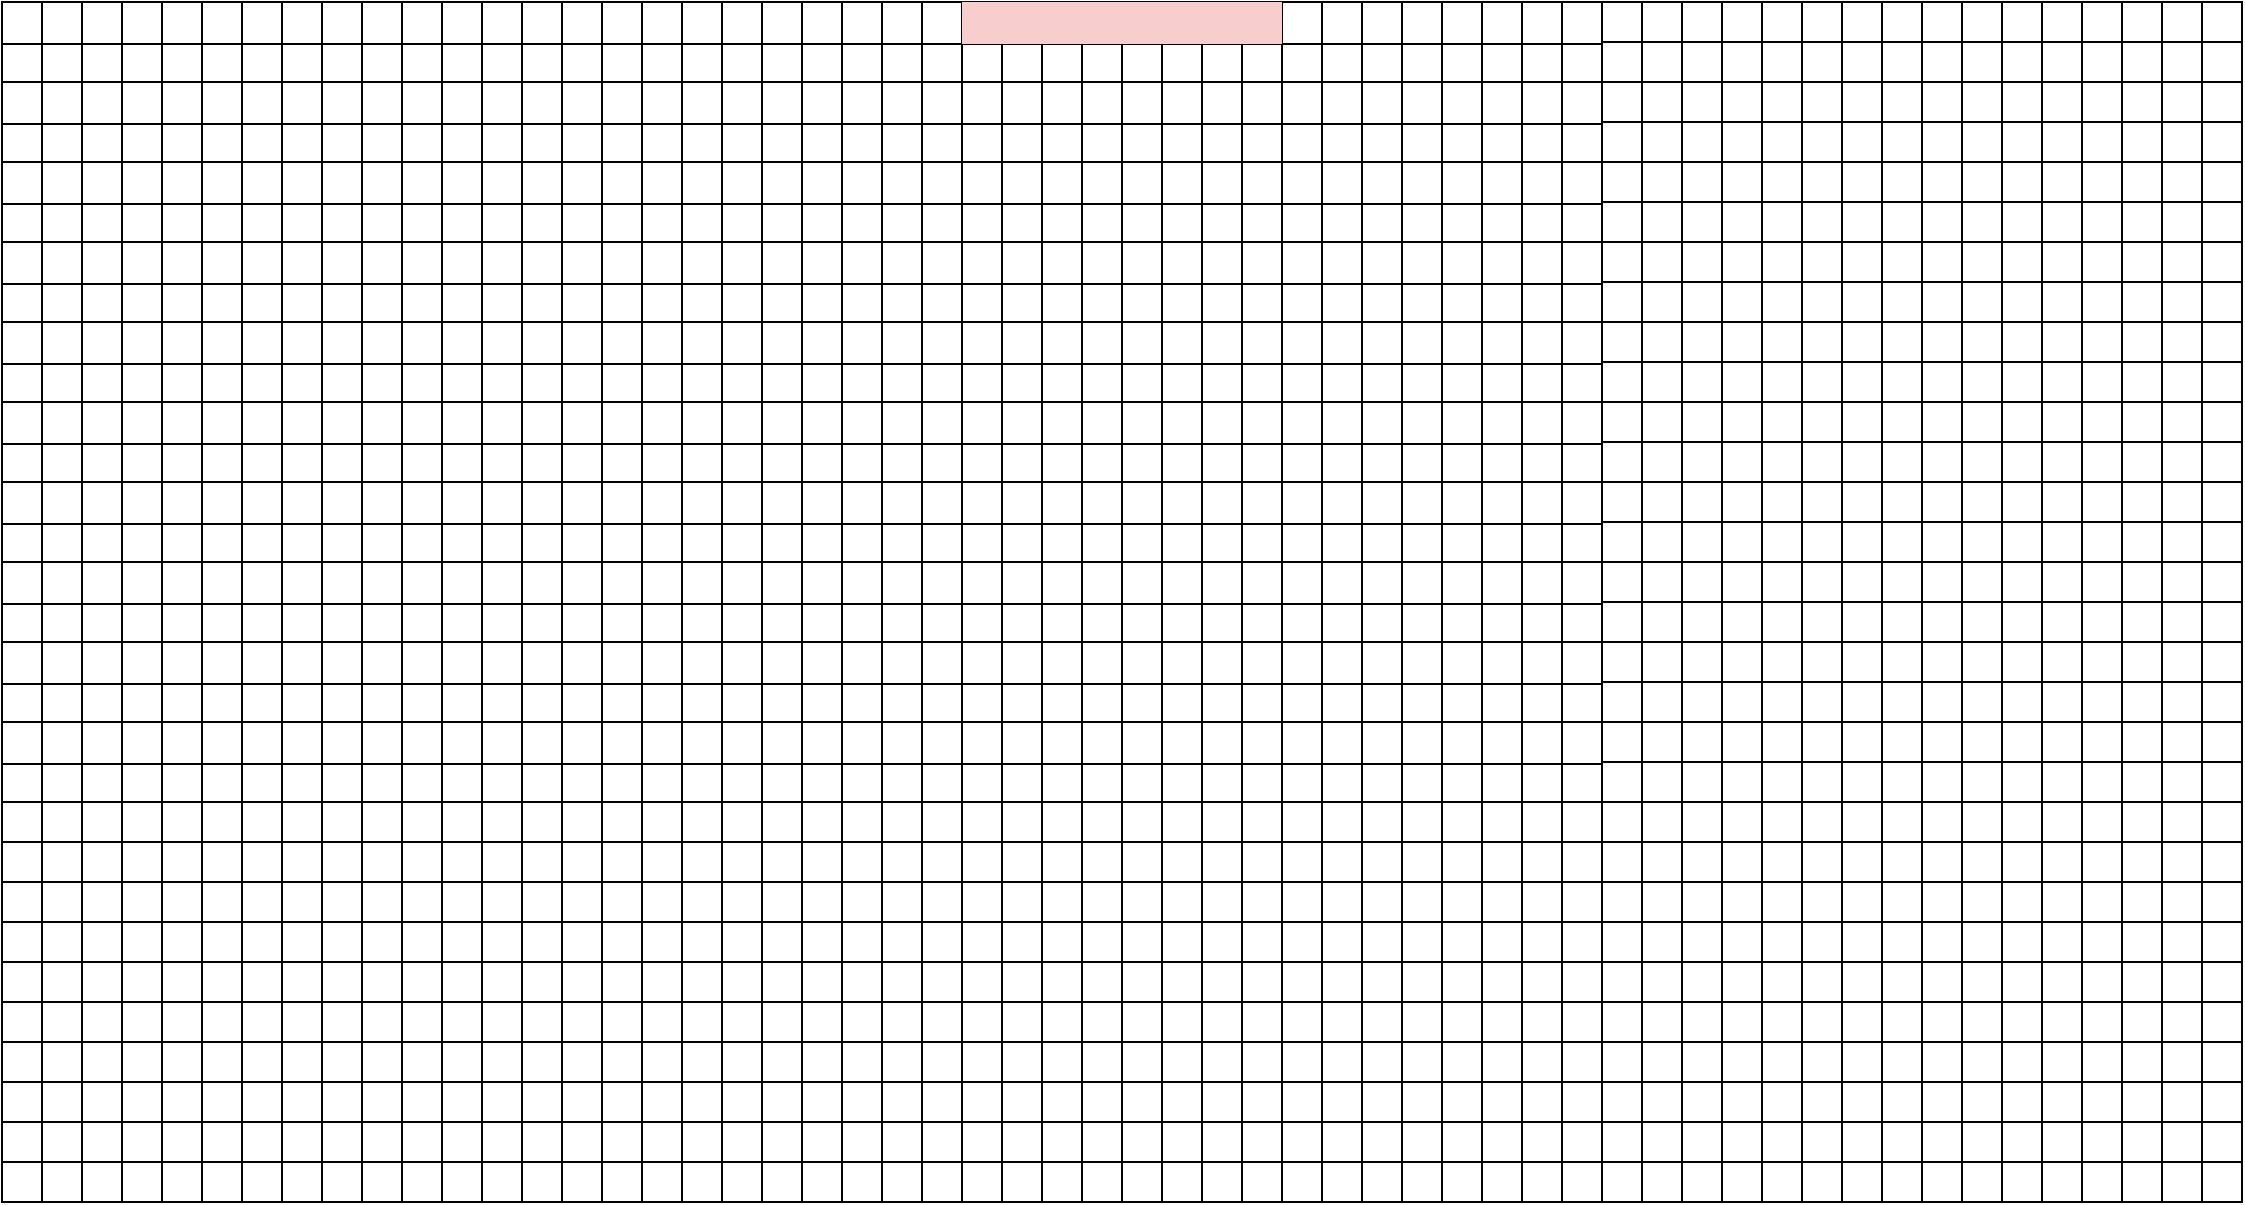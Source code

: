 <mxfile version="20.8.10" type="github" pages="3"><diagram name="playground" id="vyc1LOR_jytB1BcLnVQ3"><mxGraphModel dx="1434" dy="793" grid="1" gridSize="10" guides="1" tooltips="1" connect="1" arrows="1" fold="1" page="1" pageScale="1" pageWidth="827" pageHeight="1169" math="0" shadow="0"><root><mxCell id="0"/><mxCell id="1" parent="0"/><mxCell id="EtjlsvS0VQBMlYYA7l04-2" value="" style="shape=table;startSize=0;container=1;collapsible=0;childLayout=tableLayout;" parent="1" vertex="1"><mxGeometry x="300" y="290" width="400" height="400" as="geometry"/></mxCell><mxCell id="EtjlsvS0VQBMlYYA7l04-3" value="" style="shape=tableRow;horizontal=0;startSize=0;swimlaneHead=0;swimlaneBody=0;strokeColor=inherit;top=0;left=0;bottom=0;right=0;collapsible=0;dropTarget=0;fillColor=none;points=[[0,0.5],[1,0.5]];portConstraint=eastwest;" parent="EtjlsvS0VQBMlYYA7l04-2" vertex="1"><mxGeometry width="400" height="21" as="geometry"/></mxCell><mxCell id="EtjlsvS0VQBMlYYA7l04-4" value="" style="shape=partialRectangle;html=1;whiteSpace=wrap;connectable=0;strokeColor=inherit;overflow=hidden;fillColor=none;top=0;left=0;bottom=0;right=0;pointerEvents=1;" parent="EtjlsvS0VQBMlYYA7l04-3" vertex="1"><mxGeometry width="20" height="21" as="geometry"><mxRectangle width="20" height="21" as="alternateBounds"/></mxGeometry></mxCell><mxCell id="EtjlsvS0VQBMlYYA7l04-5" value="" style="shape=partialRectangle;html=1;whiteSpace=wrap;connectable=0;strokeColor=inherit;overflow=hidden;fillColor=none;top=0;left=0;bottom=0;right=0;pointerEvents=1;" parent="EtjlsvS0VQBMlYYA7l04-3" vertex="1"><mxGeometry x="20" width="20" height="21" as="geometry"><mxRectangle width="20" height="21" as="alternateBounds"/></mxGeometry></mxCell><mxCell id="EtjlsvS0VQBMlYYA7l04-6" value="" style="shape=partialRectangle;html=1;whiteSpace=wrap;connectable=0;strokeColor=inherit;overflow=hidden;fillColor=none;top=0;left=0;bottom=0;right=0;pointerEvents=1;" parent="EtjlsvS0VQBMlYYA7l04-3" vertex="1"><mxGeometry x="40" width="20" height="21" as="geometry"><mxRectangle width="20" height="21" as="alternateBounds"/></mxGeometry></mxCell><mxCell id="EtjlsvS0VQBMlYYA7l04-7" value="" style="shape=partialRectangle;html=1;whiteSpace=wrap;connectable=0;strokeColor=inherit;overflow=hidden;fillColor=none;top=0;left=0;bottom=0;right=0;pointerEvents=1;" parent="EtjlsvS0VQBMlYYA7l04-3" vertex="1"><mxGeometry x="60" width="20" height="21" as="geometry"><mxRectangle width="20" height="21" as="alternateBounds"/></mxGeometry></mxCell><mxCell id="EtjlsvS0VQBMlYYA7l04-8" value="" style="shape=partialRectangle;html=1;whiteSpace=wrap;connectable=0;strokeColor=inherit;overflow=hidden;fillColor=none;top=0;left=0;bottom=0;right=0;pointerEvents=1;" parent="EtjlsvS0VQBMlYYA7l04-3" vertex="1"><mxGeometry x="80" width="20" height="21" as="geometry"><mxRectangle width="20" height="21" as="alternateBounds"/></mxGeometry></mxCell><mxCell id="EtjlsvS0VQBMlYYA7l04-9" value="" style="shape=partialRectangle;html=1;whiteSpace=wrap;connectable=0;strokeColor=inherit;overflow=hidden;fillColor=none;top=0;left=0;bottom=0;right=0;pointerEvents=1;" parent="EtjlsvS0VQBMlYYA7l04-3" vertex="1"><mxGeometry x="100" width="20" height="21" as="geometry"><mxRectangle width="20" height="21" as="alternateBounds"/></mxGeometry></mxCell><mxCell id="EtjlsvS0VQBMlYYA7l04-10" value="" style="shape=partialRectangle;html=1;whiteSpace=wrap;connectable=0;strokeColor=inherit;overflow=hidden;fillColor=none;top=0;left=0;bottom=0;right=0;pointerEvents=1;" parent="EtjlsvS0VQBMlYYA7l04-3" vertex="1"><mxGeometry x="120" width="20" height="21" as="geometry"><mxRectangle width="20" height="21" as="alternateBounds"/></mxGeometry></mxCell><mxCell id="EtjlsvS0VQBMlYYA7l04-11" value="" style="shape=partialRectangle;html=1;whiteSpace=wrap;connectable=0;strokeColor=inherit;overflow=hidden;fillColor=none;top=0;left=0;bottom=0;right=0;pointerEvents=1;" parent="EtjlsvS0VQBMlYYA7l04-3" vertex="1"><mxGeometry x="140" width="20" height="21" as="geometry"><mxRectangle width="20" height="21" as="alternateBounds"/></mxGeometry></mxCell><mxCell id="EtjlsvS0VQBMlYYA7l04-12" value="" style="shape=partialRectangle;html=1;whiteSpace=wrap;connectable=0;strokeColor=inherit;overflow=hidden;fillColor=none;top=0;left=0;bottom=0;right=0;pointerEvents=1;" parent="EtjlsvS0VQBMlYYA7l04-3" vertex="1"><mxGeometry x="160" width="20" height="21" as="geometry"><mxRectangle width="20" height="21" as="alternateBounds"/></mxGeometry></mxCell><mxCell id="EtjlsvS0VQBMlYYA7l04-13" value="" style="shape=partialRectangle;html=1;whiteSpace=wrap;connectable=0;strokeColor=inherit;overflow=hidden;fillColor=none;top=0;left=0;bottom=0;right=0;pointerEvents=1;" parent="EtjlsvS0VQBMlYYA7l04-3" vertex="1"><mxGeometry x="180" width="20" height="21" as="geometry"><mxRectangle width="20" height="21" as="alternateBounds"/></mxGeometry></mxCell><mxCell id="EtjlsvS0VQBMlYYA7l04-14" value="" style="shape=partialRectangle;html=1;whiteSpace=wrap;connectable=0;strokeColor=inherit;overflow=hidden;fillColor=none;top=0;left=0;bottom=0;right=0;pointerEvents=1;" parent="EtjlsvS0VQBMlYYA7l04-3" vertex="1"><mxGeometry x="200" width="20" height="21" as="geometry"><mxRectangle width="20" height="21" as="alternateBounds"/></mxGeometry></mxCell><mxCell id="EtjlsvS0VQBMlYYA7l04-15" value="" style="shape=partialRectangle;html=1;whiteSpace=wrap;connectable=0;strokeColor=inherit;overflow=hidden;fillColor=none;top=0;left=0;bottom=0;right=0;pointerEvents=1;" parent="EtjlsvS0VQBMlYYA7l04-3" vertex="1"><mxGeometry x="220" width="20" height="21" as="geometry"><mxRectangle width="20" height="21" as="alternateBounds"/></mxGeometry></mxCell><mxCell id="EtjlsvS0VQBMlYYA7l04-16" value="" style="shape=partialRectangle;html=1;whiteSpace=wrap;connectable=0;strokeColor=inherit;overflow=hidden;fillColor=none;top=0;left=0;bottom=0;right=0;pointerEvents=1;" parent="EtjlsvS0VQBMlYYA7l04-3" vertex="1"><mxGeometry x="240" width="20" height="21" as="geometry"><mxRectangle width="20" height="21" as="alternateBounds"/></mxGeometry></mxCell><mxCell id="EtjlsvS0VQBMlYYA7l04-17" value="" style="shape=partialRectangle;html=1;whiteSpace=wrap;connectable=0;strokeColor=inherit;overflow=hidden;fillColor=none;top=0;left=0;bottom=0;right=0;pointerEvents=1;" parent="EtjlsvS0VQBMlYYA7l04-3" vertex="1"><mxGeometry x="260" width="20" height="21" as="geometry"><mxRectangle width="20" height="21" as="alternateBounds"/></mxGeometry></mxCell><mxCell id="EtjlsvS0VQBMlYYA7l04-18" value="" style="shape=partialRectangle;html=1;whiteSpace=wrap;connectable=0;strokeColor=inherit;overflow=hidden;fillColor=none;top=0;left=0;bottom=0;right=0;pointerEvents=1;" parent="EtjlsvS0VQBMlYYA7l04-3" vertex="1"><mxGeometry x="280" width="20" height="21" as="geometry"><mxRectangle width="20" height="21" as="alternateBounds"/></mxGeometry></mxCell><mxCell id="EtjlsvS0VQBMlYYA7l04-19" value="" style="shape=partialRectangle;html=1;whiteSpace=wrap;connectable=0;strokeColor=inherit;overflow=hidden;fillColor=none;top=0;left=0;bottom=0;right=0;pointerEvents=1;" parent="EtjlsvS0VQBMlYYA7l04-3" vertex="1"><mxGeometry x="300" width="20" height="21" as="geometry"><mxRectangle width="20" height="21" as="alternateBounds"/></mxGeometry></mxCell><mxCell id="EtjlsvS0VQBMlYYA7l04-20" value="" style="shape=partialRectangle;html=1;whiteSpace=wrap;connectable=0;strokeColor=inherit;overflow=hidden;fillColor=none;top=0;left=0;bottom=0;right=0;pointerEvents=1;" parent="EtjlsvS0VQBMlYYA7l04-3" vertex="1"><mxGeometry x="320" width="20" height="21" as="geometry"><mxRectangle width="20" height="21" as="alternateBounds"/></mxGeometry></mxCell><mxCell id="EtjlsvS0VQBMlYYA7l04-21" value="" style="shape=partialRectangle;html=1;whiteSpace=wrap;connectable=0;strokeColor=inherit;overflow=hidden;fillColor=none;top=0;left=0;bottom=0;right=0;pointerEvents=1;" parent="EtjlsvS0VQBMlYYA7l04-3" vertex="1"><mxGeometry x="340" width="20" height="21" as="geometry"><mxRectangle width="20" height="21" as="alternateBounds"/></mxGeometry></mxCell><mxCell id="EtjlsvS0VQBMlYYA7l04-22" value="" style="shape=partialRectangle;html=1;whiteSpace=wrap;connectable=0;strokeColor=inherit;overflow=hidden;fillColor=none;top=0;left=0;bottom=0;right=0;pointerEvents=1;" parent="EtjlsvS0VQBMlYYA7l04-3" vertex="1"><mxGeometry x="360" width="20" height="21" as="geometry"><mxRectangle width="20" height="21" as="alternateBounds"/></mxGeometry></mxCell><mxCell id="EtjlsvS0VQBMlYYA7l04-23" value="" style="shape=partialRectangle;html=1;whiteSpace=wrap;connectable=0;strokeColor=inherit;overflow=hidden;fillColor=none;top=0;left=0;bottom=0;right=0;pointerEvents=1;" parent="EtjlsvS0VQBMlYYA7l04-3" vertex="1"><mxGeometry x="380" width="20" height="21" as="geometry"><mxRectangle width="20" height="21" as="alternateBounds"/></mxGeometry></mxCell><mxCell id="EtjlsvS0VQBMlYYA7l04-24" value="" style="shape=tableRow;horizontal=0;startSize=0;swimlaneHead=0;swimlaneBody=0;strokeColor=inherit;top=0;left=0;bottom=0;right=0;collapsible=0;dropTarget=0;fillColor=none;points=[[0,0.5],[1,0.5]];portConstraint=eastwest;" parent="EtjlsvS0VQBMlYYA7l04-2" vertex="1"><mxGeometry y="21" width="400" height="19" as="geometry"/></mxCell><mxCell id="EtjlsvS0VQBMlYYA7l04-25" value="" style="shape=partialRectangle;html=1;whiteSpace=wrap;connectable=0;strokeColor=inherit;overflow=hidden;fillColor=none;top=0;left=0;bottom=0;right=0;pointerEvents=1;" parent="EtjlsvS0VQBMlYYA7l04-24" vertex="1"><mxGeometry width="20" height="19" as="geometry"><mxRectangle width="20" height="19" as="alternateBounds"/></mxGeometry></mxCell><mxCell id="EtjlsvS0VQBMlYYA7l04-26" value="" style="shape=partialRectangle;html=1;whiteSpace=wrap;connectable=0;strokeColor=inherit;overflow=hidden;fillColor=none;top=0;left=0;bottom=0;right=0;pointerEvents=1;" parent="EtjlsvS0VQBMlYYA7l04-24" vertex="1"><mxGeometry x="20" width="20" height="19" as="geometry"><mxRectangle width="20" height="19" as="alternateBounds"/></mxGeometry></mxCell><mxCell id="EtjlsvS0VQBMlYYA7l04-27" value="" style="shape=partialRectangle;html=1;whiteSpace=wrap;connectable=0;strokeColor=inherit;overflow=hidden;fillColor=none;top=0;left=0;bottom=0;right=0;pointerEvents=1;" parent="EtjlsvS0VQBMlYYA7l04-24" vertex="1"><mxGeometry x="40" width="20" height="19" as="geometry"><mxRectangle width="20" height="19" as="alternateBounds"/></mxGeometry></mxCell><mxCell id="EtjlsvS0VQBMlYYA7l04-28" value="" style="shape=partialRectangle;html=1;whiteSpace=wrap;connectable=0;strokeColor=inherit;overflow=hidden;fillColor=none;top=0;left=0;bottom=0;right=0;pointerEvents=1;" parent="EtjlsvS0VQBMlYYA7l04-24" vertex="1"><mxGeometry x="60" width="20" height="19" as="geometry"><mxRectangle width="20" height="19" as="alternateBounds"/></mxGeometry></mxCell><mxCell id="EtjlsvS0VQBMlYYA7l04-29" value="" style="shape=partialRectangle;html=1;whiteSpace=wrap;connectable=0;strokeColor=inherit;overflow=hidden;fillColor=none;top=0;left=0;bottom=0;right=0;pointerEvents=1;" parent="EtjlsvS0VQBMlYYA7l04-24" vertex="1"><mxGeometry x="80" width="20" height="19" as="geometry"><mxRectangle width="20" height="19" as="alternateBounds"/></mxGeometry></mxCell><mxCell id="EtjlsvS0VQBMlYYA7l04-30" value="" style="shape=partialRectangle;html=1;whiteSpace=wrap;connectable=0;strokeColor=inherit;overflow=hidden;fillColor=none;top=0;left=0;bottom=0;right=0;pointerEvents=1;" parent="EtjlsvS0VQBMlYYA7l04-24" vertex="1"><mxGeometry x="100" width="20" height="19" as="geometry"><mxRectangle width="20" height="19" as="alternateBounds"/></mxGeometry></mxCell><mxCell id="EtjlsvS0VQBMlYYA7l04-31" value="" style="shape=partialRectangle;html=1;whiteSpace=wrap;connectable=0;strokeColor=inherit;overflow=hidden;fillColor=none;top=0;left=0;bottom=0;right=0;pointerEvents=1;" parent="EtjlsvS0VQBMlYYA7l04-24" vertex="1"><mxGeometry x="120" width="20" height="19" as="geometry"><mxRectangle width="20" height="19" as="alternateBounds"/></mxGeometry></mxCell><mxCell id="EtjlsvS0VQBMlYYA7l04-32" value="" style="shape=partialRectangle;html=1;whiteSpace=wrap;connectable=0;strokeColor=inherit;overflow=hidden;fillColor=none;top=0;left=0;bottom=0;right=0;pointerEvents=1;" parent="EtjlsvS0VQBMlYYA7l04-24" vertex="1"><mxGeometry x="140" width="20" height="19" as="geometry"><mxRectangle width="20" height="19" as="alternateBounds"/></mxGeometry></mxCell><mxCell id="EtjlsvS0VQBMlYYA7l04-33" value="" style="shape=partialRectangle;html=1;whiteSpace=wrap;connectable=0;strokeColor=inherit;overflow=hidden;fillColor=none;top=0;left=0;bottom=0;right=0;pointerEvents=1;" parent="EtjlsvS0VQBMlYYA7l04-24" vertex="1"><mxGeometry x="160" width="20" height="19" as="geometry"><mxRectangle width="20" height="19" as="alternateBounds"/></mxGeometry></mxCell><mxCell id="EtjlsvS0VQBMlYYA7l04-34" value="" style="shape=partialRectangle;html=1;whiteSpace=wrap;connectable=0;strokeColor=inherit;overflow=hidden;fillColor=none;top=0;left=0;bottom=0;right=0;pointerEvents=1;" parent="EtjlsvS0VQBMlYYA7l04-24" vertex="1"><mxGeometry x="180" width="20" height="19" as="geometry"><mxRectangle width="20" height="19" as="alternateBounds"/></mxGeometry></mxCell><mxCell id="EtjlsvS0VQBMlYYA7l04-35" value="" style="shape=partialRectangle;html=1;whiteSpace=wrap;connectable=0;strokeColor=inherit;overflow=hidden;fillColor=none;top=0;left=0;bottom=0;right=0;pointerEvents=1;" parent="EtjlsvS0VQBMlYYA7l04-24" vertex="1"><mxGeometry x="200" width="20" height="19" as="geometry"><mxRectangle width="20" height="19" as="alternateBounds"/></mxGeometry></mxCell><mxCell id="EtjlsvS0VQBMlYYA7l04-36" value="" style="shape=partialRectangle;html=1;whiteSpace=wrap;connectable=0;strokeColor=inherit;overflow=hidden;fillColor=none;top=0;left=0;bottom=0;right=0;pointerEvents=1;" parent="EtjlsvS0VQBMlYYA7l04-24" vertex="1"><mxGeometry x="220" width="20" height="19" as="geometry"><mxRectangle width="20" height="19" as="alternateBounds"/></mxGeometry></mxCell><mxCell id="EtjlsvS0VQBMlYYA7l04-37" value="" style="shape=partialRectangle;html=1;whiteSpace=wrap;connectable=0;strokeColor=inherit;overflow=hidden;fillColor=none;top=0;left=0;bottom=0;right=0;pointerEvents=1;" parent="EtjlsvS0VQBMlYYA7l04-24" vertex="1"><mxGeometry x="240" width="20" height="19" as="geometry"><mxRectangle width="20" height="19" as="alternateBounds"/></mxGeometry></mxCell><mxCell id="EtjlsvS0VQBMlYYA7l04-38" value="" style="shape=partialRectangle;html=1;whiteSpace=wrap;connectable=0;strokeColor=inherit;overflow=hidden;fillColor=none;top=0;left=0;bottom=0;right=0;pointerEvents=1;" parent="EtjlsvS0VQBMlYYA7l04-24" vertex="1"><mxGeometry x="260" width="20" height="19" as="geometry"><mxRectangle width="20" height="19" as="alternateBounds"/></mxGeometry></mxCell><mxCell id="EtjlsvS0VQBMlYYA7l04-39" value="" style="shape=partialRectangle;html=1;whiteSpace=wrap;connectable=0;strokeColor=inherit;overflow=hidden;fillColor=none;top=0;left=0;bottom=0;right=0;pointerEvents=1;" parent="EtjlsvS0VQBMlYYA7l04-24" vertex="1"><mxGeometry x="280" width="20" height="19" as="geometry"><mxRectangle width="20" height="19" as="alternateBounds"/></mxGeometry></mxCell><mxCell id="EtjlsvS0VQBMlYYA7l04-40" value="" style="shape=partialRectangle;html=1;whiteSpace=wrap;connectable=0;strokeColor=inherit;overflow=hidden;fillColor=none;top=0;left=0;bottom=0;right=0;pointerEvents=1;" parent="EtjlsvS0VQBMlYYA7l04-24" vertex="1"><mxGeometry x="300" width="20" height="19" as="geometry"><mxRectangle width="20" height="19" as="alternateBounds"/></mxGeometry></mxCell><mxCell id="EtjlsvS0VQBMlYYA7l04-41" value="" style="shape=partialRectangle;html=1;whiteSpace=wrap;connectable=0;strokeColor=inherit;overflow=hidden;fillColor=none;top=0;left=0;bottom=0;right=0;pointerEvents=1;" parent="EtjlsvS0VQBMlYYA7l04-24" vertex="1"><mxGeometry x="320" width="20" height="19" as="geometry"><mxRectangle width="20" height="19" as="alternateBounds"/></mxGeometry></mxCell><mxCell id="EtjlsvS0VQBMlYYA7l04-42" value="" style="shape=partialRectangle;html=1;whiteSpace=wrap;connectable=0;strokeColor=inherit;overflow=hidden;fillColor=none;top=0;left=0;bottom=0;right=0;pointerEvents=1;" parent="EtjlsvS0VQBMlYYA7l04-24" vertex="1"><mxGeometry x="340" width="20" height="19" as="geometry"><mxRectangle width="20" height="19" as="alternateBounds"/></mxGeometry></mxCell><mxCell id="EtjlsvS0VQBMlYYA7l04-43" value="" style="shape=partialRectangle;html=1;whiteSpace=wrap;connectable=0;strokeColor=inherit;overflow=hidden;fillColor=none;top=0;left=0;bottom=0;right=0;pointerEvents=1;" parent="EtjlsvS0VQBMlYYA7l04-24" vertex="1"><mxGeometry x="360" width="20" height="19" as="geometry"><mxRectangle width="20" height="19" as="alternateBounds"/></mxGeometry></mxCell><mxCell id="EtjlsvS0VQBMlYYA7l04-44" value="" style="shape=partialRectangle;html=1;whiteSpace=wrap;connectable=0;strokeColor=inherit;overflow=hidden;fillColor=none;top=0;left=0;bottom=0;right=0;pointerEvents=1;" parent="EtjlsvS0VQBMlYYA7l04-24" vertex="1"><mxGeometry x="380" width="20" height="19" as="geometry"><mxRectangle width="20" height="19" as="alternateBounds"/></mxGeometry></mxCell><mxCell id="EtjlsvS0VQBMlYYA7l04-45" value="" style="shape=tableRow;horizontal=0;startSize=0;swimlaneHead=0;swimlaneBody=0;strokeColor=inherit;top=0;left=0;bottom=0;right=0;collapsible=0;dropTarget=0;fillColor=none;points=[[0,0.5],[1,0.5]];portConstraint=eastwest;" parent="EtjlsvS0VQBMlYYA7l04-2" vertex="1"><mxGeometry y="40" width="400" height="21" as="geometry"/></mxCell><mxCell id="EtjlsvS0VQBMlYYA7l04-46" value="" style="shape=partialRectangle;html=1;whiteSpace=wrap;connectable=0;strokeColor=inherit;overflow=hidden;fillColor=none;top=0;left=0;bottom=0;right=0;pointerEvents=1;" parent="EtjlsvS0VQBMlYYA7l04-45" vertex="1"><mxGeometry width="20" height="21" as="geometry"><mxRectangle width="20" height="21" as="alternateBounds"/></mxGeometry></mxCell><mxCell id="EtjlsvS0VQBMlYYA7l04-47" value="" style="shape=partialRectangle;html=1;whiteSpace=wrap;connectable=0;strokeColor=inherit;overflow=hidden;fillColor=none;top=0;left=0;bottom=0;right=0;pointerEvents=1;" parent="EtjlsvS0VQBMlYYA7l04-45" vertex="1"><mxGeometry x="20" width="20" height="21" as="geometry"><mxRectangle width="20" height="21" as="alternateBounds"/></mxGeometry></mxCell><mxCell id="EtjlsvS0VQBMlYYA7l04-48" value="" style="shape=partialRectangle;html=1;whiteSpace=wrap;connectable=0;strokeColor=inherit;overflow=hidden;fillColor=none;top=0;left=0;bottom=0;right=0;pointerEvents=1;" parent="EtjlsvS0VQBMlYYA7l04-45" vertex="1"><mxGeometry x="40" width="20" height="21" as="geometry"><mxRectangle width="20" height="21" as="alternateBounds"/></mxGeometry></mxCell><mxCell id="EtjlsvS0VQBMlYYA7l04-49" value="" style="shape=partialRectangle;html=1;whiteSpace=wrap;connectable=0;strokeColor=inherit;overflow=hidden;fillColor=none;top=0;left=0;bottom=0;right=0;pointerEvents=1;" parent="EtjlsvS0VQBMlYYA7l04-45" vertex="1"><mxGeometry x="60" width="20" height="21" as="geometry"><mxRectangle width="20" height="21" as="alternateBounds"/></mxGeometry></mxCell><mxCell id="EtjlsvS0VQBMlYYA7l04-50" value="" style="shape=partialRectangle;html=1;whiteSpace=wrap;connectable=0;strokeColor=inherit;overflow=hidden;fillColor=none;top=0;left=0;bottom=0;right=0;pointerEvents=1;" parent="EtjlsvS0VQBMlYYA7l04-45" vertex="1"><mxGeometry x="80" width="20" height="21" as="geometry"><mxRectangle width="20" height="21" as="alternateBounds"/></mxGeometry></mxCell><mxCell id="EtjlsvS0VQBMlYYA7l04-51" value="" style="shape=partialRectangle;html=1;whiteSpace=wrap;connectable=0;strokeColor=inherit;overflow=hidden;fillColor=none;top=0;left=0;bottom=0;right=0;pointerEvents=1;" parent="EtjlsvS0VQBMlYYA7l04-45" vertex="1"><mxGeometry x="100" width="20" height="21" as="geometry"><mxRectangle width="20" height="21" as="alternateBounds"/></mxGeometry></mxCell><mxCell id="EtjlsvS0VQBMlYYA7l04-52" value="" style="shape=partialRectangle;html=1;whiteSpace=wrap;connectable=0;strokeColor=inherit;overflow=hidden;fillColor=none;top=0;left=0;bottom=0;right=0;pointerEvents=1;" parent="EtjlsvS0VQBMlYYA7l04-45" vertex="1"><mxGeometry x="120" width="20" height="21" as="geometry"><mxRectangle width="20" height="21" as="alternateBounds"/></mxGeometry></mxCell><mxCell id="EtjlsvS0VQBMlYYA7l04-53" value="" style="shape=partialRectangle;html=1;whiteSpace=wrap;connectable=0;strokeColor=inherit;overflow=hidden;fillColor=none;top=0;left=0;bottom=0;right=0;pointerEvents=1;" parent="EtjlsvS0VQBMlYYA7l04-45" vertex="1"><mxGeometry x="140" width="20" height="21" as="geometry"><mxRectangle width="20" height="21" as="alternateBounds"/></mxGeometry></mxCell><mxCell id="EtjlsvS0VQBMlYYA7l04-54" value="" style="shape=partialRectangle;html=1;whiteSpace=wrap;connectable=0;strokeColor=inherit;overflow=hidden;fillColor=none;top=0;left=0;bottom=0;right=0;pointerEvents=1;" parent="EtjlsvS0VQBMlYYA7l04-45" vertex="1"><mxGeometry x="160" width="20" height="21" as="geometry"><mxRectangle width="20" height="21" as="alternateBounds"/></mxGeometry></mxCell><mxCell id="EtjlsvS0VQBMlYYA7l04-55" value="" style="shape=partialRectangle;html=1;whiteSpace=wrap;connectable=0;strokeColor=inherit;overflow=hidden;fillColor=none;top=0;left=0;bottom=0;right=0;pointerEvents=1;" parent="EtjlsvS0VQBMlYYA7l04-45" vertex="1"><mxGeometry x="180" width="20" height="21" as="geometry"><mxRectangle width="20" height="21" as="alternateBounds"/></mxGeometry></mxCell><mxCell id="EtjlsvS0VQBMlYYA7l04-56" value="" style="shape=partialRectangle;html=1;whiteSpace=wrap;connectable=0;strokeColor=inherit;overflow=hidden;fillColor=none;top=0;left=0;bottom=0;right=0;pointerEvents=1;" parent="EtjlsvS0VQBMlYYA7l04-45" vertex="1"><mxGeometry x="200" width="20" height="21" as="geometry"><mxRectangle width="20" height="21" as="alternateBounds"/></mxGeometry></mxCell><mxCell id="EtjlsvS0VQBMlYYA7l04-57" value="" style="shape=partialRectangle;html=1;whiteSpace=wrap;connectable=0;strokeColor=inherit;overflow=hidden;fillColor=none;top=0;left=0;bottom=0;right=0;pointerEvents=1;" parent="EtjlsvS0VQBMlYYA7l04-45" vertex="1"><mxGeometry x="220" width="20" height="21" as="geometry"><mxRectangle width="20" height="21" as="alternateBounds"/></mxGeometry></mxCell><mxCell id="EtjlsvS0VQBMlYYA7l04-58" value="" style="shape=partialRectangle;html=1;whiteSpace=wrap;connectable=0;strokeColor=inherit;overflow=hidden;fillColor=none;top=0;left=0;bottom=0;right=0;pointerEvents=1;" parent="EtjlsvS0VQBMlYYA7l04-45" vertex="1"><mxGeometry x="240" width="20" height="21" as="geometry"><mxRectangle width="20" height="21" as="alternateBounds"/></mxGeometry></mxCell><mxCell id="EtjlsvS0VQBMlYYA7l04-59" value="" style="shape=partialRectangle;html=1;whiteSpace=wrap;connectable=0;strokeColor=inherit;overflow=hidden;fillColor=none;top=0;left=0;bottom=0;right=0;pointerEvents=1;" parent="EtjlsvS0VQBMlYYA7l04-45" vertex="1"><mxGeometry x="260" width="20" height="21" as="geometry"><mxRectangle width="20" height="21" as="alternateBounds"/></mxGeometry></mxCell><mxCell id="EtjlsvS0VQBMlYYA7l04-60" value="" style="shape=partialRectangle;html=1;whiteSpace=wrap;connectable=0;strokeColor=inherit;overflow=hidden;fillColor=none;top=0;left=0;bottom=0;right=0;pointerEvents=1;" parent="EtjlsvS0VQBMlYYA7l04-45" vertex="1"><mxGeometry x="280" width="20" height="21" as="geometry"><mxRectangle width="20" height="21" as="alternateBounds"/></mxGeometry></mxCell><mxCell id="EtjlsvS0VQBMlYYA7l04-61" value="" style="shape=partialRectangle;html=1;whiteSpace=wrap;connectable=0;strokeColor=inherit;overflow=hidden;fillColor=none;top=0;left=0;bottom=0;right=0;pointerEvents=1;" parent="EtjlsvS0VQBMlYYA7l04-45" vertex="1"><mxGeometry x="300" width="20" height="21" as="geometry"><mxRectangle width="20" height="21" as="alternateBounds"/></mxGeometry></mxCell><mxCell id="EtjlsvS0VQBMlYYA7l04-62" value="" style="shape=partialRectangle;html=1;whiteSpace=wrap;connectable=0;strokeColor=inherit;overflow=hidden;fillColor=none;top=0;left=0;bottom=0;right=0;pointerEvents=1;" parent="EtjlsvS0VQBMlYYA7l04-45" vertex="1"><mxGeometry x="320" width="20" height="21" as="geometry"><mxRectangle width="20" height="21" as="alternateBounds"/></mxGeometry></mxCell><mxCell id="EtjlsvS0VQBMlYYA7l04-63" value="" style="shape=partialRectangle;html=1;whiteSpace=wrap;connectable=0;strokeColor=inherit;overflow=hidden;fillColor=none;top=0;left=0;bottom=0;right=0;pointerEvents=1;" parent="EtjlsvS0VQBMlYYA7l04-45" vertex="1"><mxGeometry x="340" width="20" height="21" as="geometry"><mxRectangle width="20" height="21" as="alternateBounds"/></mxGeometry></mxCell><mxCell id="EtjlsvS0VQBMlYYA7l04-64" value="" style="shape=partialRectangle;html=1;whiteSpace=wrap;connectable=0;strokeColor=inherit;overflow=hidden;fillColor=none;top=0;left=0;bottom=0;right=0;pointerEvents=1;" parent="EtjlsvS0VQBMlYYA7l04-45" vertex="1"><mxGeometry x="360" width="20" height="21" as="geometry"><mxRectangle width="20" height="21" as="alternateBounds"/></mxGeometry></mxCell><mxCell id="EtjlsvS0VQBMlYYA7l04-65" value="" style="shape=partialRectangle;html=1;whiteSpace=wrap;connectable=0;strokeColor=inherit;overflow=hidden;fillColor=none;top=0;left=0;bottom=0;right=0;pointerEvents=1;" parent="EtjlsvS0VQBMlYYA7l04-45" vertex="1"><mxGeometry x="380" width="20" height="21" as="geometry"><mxRectangle width="20" height="21" as="alternateBounds"/></mxGeometry></mxCell><mxCell id="EtjlsvS0VQBMlYYA7l04-66" value="" style="shape=tableRow;horizontal=0;startSize=0;swimlaneHead=0;swimlaneBody=0;strokeColor=inherit;top=0;left=0;bottom=0;right=0;collapsible=0;dropTarget=0;fillColor=none;points=[[0,0.5],[1,0.5]];portConstraint=eastwest;" parent="EtjlsvS0VQBMlYYA7l04-2" vertex="1"><mxGeometry y="61" width="400" height="19" as="geometry"/></mxCell><mxCell id="EtjlsvS0VQBMlYYA7l04-67" value="" style="shape=partialRectangle;html=1;whiteSpace=wrap;connectable=0;strokeColor=inherit;overflow=hidden;fillColor=none;top=0;left=0;bottom=0;right=0;pointerEvents=1;" parent="EtjlsvS0VQBMlYYA7l04-66" vertex="1"><mxGeometry width="20" height="19" as="geometry"><mxRectangle width="20" height="19" as="alternateBounds"/></mxGeometry></mxCell><mxCell id="EtjlsvS0VQBMlYYA7l04-68" value="" style="shape=partialRectangle;html=1;whiteSpace=wrap;connectable=0;strokeColor=inherit;overflow=hidden;fillColor=none;top=0;left=0;bottom=0;right=0;pointerEvents=1;" parent="EtjlsvS0VQBMlYYA7l04-66" vertex="1"><mxGeometry x="20" width="20" height="19" as="geometry"><mxRectangle width="20" height="19" as="alternateBounds"/></mxGeometry></mxCell><mxCell id="EtjlsvS0VQBMlYYA7l04-69" value="" style="shape=partialRectangle;html=1;whiteSpace=wrap;connectable=0;strokeColor=inherit;overflow=hidden;fillColor=none;top=0;left=0;bottom=0;right=0;pointerEvents=1;" parent="EtjlsvS0VQBMlYYA7l04-66" vertex="1"><mxGeometry x="40" width="20" height="19" as="geometry"><mxRectangle width="20" height="19" as="alternateBounds"/></mxGeometry></mxCell><mxCell id="EtjlsvS0VQBMlYYA7l04-70" value="" style="shape=partialRectangle;html=1;whiteSpace=wrap;connectable=0;strokeColor=inherit;overflow=hidden;fillColor=none;top=0;left=0;bottom=0;right=0;pointerEvents=1;" parent="EtjlsvS0VQBMlYYA7l04-66" vertex="1"><mxGeometry x="60" width="20" height="19" as="geometry"><mxRectangle width="20" height="19" as="alternateBounds"/></mxGeometry></mxCell><mxCell id="EtjlsvS0VQBMlYYA7l04-71" value="" style="shape=partialRectangle;html=1;whiteSpace=wrap;connectable=0;strokeColor=inherit;overflow=hidden;fillColor=none;top=0;left=0;bottom=0;right=0;pointerEvents=1;" parent="EtjlsvS0VQBMlYYA7l04-66" vertex="1"><mxGeometry x="80" width="20" height="19" as="geometry"><mxRectangle width="20" height="19" as="alternateBounds"/></mxGeometry></mxCell><mxCell id="EtjlsvS0VQBMlYYA7l04-72" value="" style="shape=partialRectangle;html=1;whiteSpace=wrap;connectable=0;strokeColor=inherit;overflow=hidden;fillColor=none;top=0;left=0;bottom=0;right=0;pointerEvents=1;" parent="EtjlsvS0VQBMlYYA7l04-66" vertex="1"><mxGeometry x="100" width="20" height="19" as="geometry"><mxRectangle width="20" height="19" as="alternateBounds"/></mxGeometry></mxCell><mxCell id="EtjlsvS0VQBMlYYA7l04-73" value="" style="shape=partialRectangle;html=1;whiteSpace=wrap;connectable=0;strokeColor=inherit;overflow=hidden;fillColor=none;top=0;left=0;bottom=0;right=0;pointerEvents=1;" parent="EtjlsvS0VQBMlYYA7l04-66" vertex="1"><mxGeometry x="120" width="20" height="19" as="geometry"><mxRectangle width="20" height="19" as="alternateBounds"/></mxGeometry></mxCell><mxCell id="EtjlsvS0VQBMlYYA7l04-74" value="" style="shape=partialRectangle;html=1;whiteSpace=wrap;connectable=0;strokeColor=inherit;overflow=hidden;fillColor=none;top=0;left=0;bottom=0;right=0;pointerEvents=1;" parent="EtjlsvS0VQBMlYYA7l04-66" vertex="1"><mxGeometry x="140" width="20" height="19" as="geometry"><mxRectangle width="20" height="19" as="alternateBounds"/></mxGeometry></mxCell><mxCell id="EtjlsvS0VQBMlYYA7l04-75" value="" style="shape=partialRectangle;html=1;whiteSpace=wrap;connectable=0;strokeColor=inherit;overflow=hidden;fillColor=none;top=0;left=0;bottom=0;right=0;pointerEvents=1;" parent="EtjlsvS0VQBMlYYA7l04-66" vertex="1"><mxGeometry x="160" width="20" height="19" as="geometry"><mxRectangle width="20" height="19" as="alternateBounds"/></mxGeometry></mxCell><mxCell id="EtjlsvS0VQBMlYYA7l04-76" value="" style="shape=partialRectangle;html=1;whiteSpace=wrap;connectable=0;strokeColor=inherit;overflow=hidden;fillColor=none;top=0;left=0;bottom=0;right=0;pointerEvents=1;" parent="EtjlsvS0VQBMlYYA7l04-66" vertex="1"><mxGeometry x="180" width="20" height="19" as="geometry"><mxRectangle width="20" height="19" as="alternateBounds"/></mxGeometry></mxCell><mxCell id="EtjlsvS0VQBMlYYA7l04-77" value="" style="shape=partialRectangle;html=1;whiteSpace=wrap;connectable=0;strokeColor=inherit;overflow=hidden;fillColor=none;top=0;left=0;bottom=0;right=0;pointerEvents=1;" parent="EtjlsvS0VQBMlYYA7l04-66" vertex="1"><mxGeometry x="200" width="20" height="19" as="geometry"><mxRectangle width="20" height="19" as="alternateBounds"/></mxGeometry></mxCell><mxCell id="EtjlsvS0VQBMlYYA7l04-78" value="" style="shape=partialRectangle;html=1;whiteSpace=wrap;connectable=0;strokeColor=inherit;overflow=hidden;fillColor=none;top=0;left=0;bottom=0;right=0;pointerEvents=1;" parent="EtjlsvS0VQBMlYYA7l04-66" vertex="1"><mxGeometry x="220" width="20" height="19" as="geometry"><mxRectangle width="20" height="19" as="alternateBounds"/></mxGeometry></mxCell><mxCell id="EtjlsvS0VQBMlYYA7l04-79" value="" style="shape=partialRectangle;html=1;whiteSpace=wrap;connectable=0;strokeColor=inherit;overflow=hidden;fillColor=none;top=0;left=0;bottom=0;right=0;pointerEvents=1;" parent="EtjlsvS0VQBMlYYA7l04-66" vertex="1"><mxGeometry x="240" width="20" height="19" as="geometry"><mxRectangle width="20" height="19" as="alternateBounds"/></mxGeometry></mxCell><mxCell id="EtjlsvS0VQBMlYYA7l04-80" value="" style="shape=partialRectangle;html=1;whiteSpace=wrap;connectable=0;strokeColor=inherit;overflow=hidden;fillColor=none;top=0;left=0;bottom=0;right=0;pointerEvents=1;" parent="EtjlsvS0VQBMlYYA7l04-66" vertex="1"><mxGeometry x="260" width="20" height="19" as="geometry"><mxRectangle width="20" height="19" as="alternateBounds"/></mxGeometry></mxCell><mxCell id="EtjlsvS0VQBMlYYA7l04-81" value="" style="shape=partialRectangle;html=1;whiteSpace=wrap;connectable=0;strokeColor=inherit;overflow=hidden;fillColor=none;top=0;left=0;bottom=0;right=0;pointerEvents=1;" parent="EtjlsvS0VQBMlYYA7l04-66" vertex="1"><mxGeometry x="280" width="20" height="19" as="geometry"><mxRectangle width="20" height="19" as="alternateBounds"/></mxGeometry></mxCell><mxCell id="EtjlsvS0VQBMlYYA7l04-82" value="" style="shape=partialRectangle;html=1;whiteSpace=wrap;connectable=0;strokeColor=inherit;overflow=hidden;fillColor=none;top=0;left=0;bottom=0;right=0;pointerEvents=1;" parent="EtjlsvS0VQBMlYYA7l04-66" vertex="1"><mxGeometry x="300" width="20" height="19" as="geometry"><mxRectangle width="20" height="19" as="alternateBounds"/></mxGeometry></mxCell><mxCell id="EtjlsvS0VQBMlYYA7l04-83" value="" style="shape=partialRectangle;html=1;whiteSpace=wrap;connectable=0;strokeColor=inherit;overflow=hidden;fillColor=none;top=0;left=0;bottom=0;right=0;pointerEvents=1;" parent="EtjlsvS0VQBMlYYA7l04-66" vertex="1"><mxGeometry x="320" width="20" height="19" as="geometry"><mxRectangle width="20" height="19" as="alternateBounds"/></mxGeometry></mxCell><mxCell id="EtjlsvS0VQBMlYYA7l04-84" value="" style="shape=partialRectangle;html=1;whiteSpace=wrap;connectable=0;strokeColor=inherit;overflow=hidden;fillColor=none;top=0;left=0;bottom=0;right=0;pointerEvents=1;" parent="EtjlsvS0VQBMlYYA7l04-66" vertex="1"><mxGeometry x="340" width="20" height="19" as="geometry"><mxRectangle width="20" height="19" as="alternateBounds"/></mxGeometry></mxCell><mxCell id="EtjlsvS0VQBMlYYA7l04-85" value="" style="shape=partialRectangle;html=1;whiteSpace=wrap;connectable=0;strokeColor=inherit;overflow=hidden;fillColor=none;top=0;left=0;bottom=0;right=0;pointerEvents=1;" parent="EtjlsvS0VQBMlYYA7l04-66" vertex="1"><mxGeometry x="360" width="20" height="19" as="geometry"><mxRectangle width="20" height="19" as="alternateBounds"/></mxGeometry></mxCell><mxCell id="EtjlsvS0VQBMlYYA7l04-86" value="" style="shape=partialRectangle;html=1;whiteSpace=wrap;connectable=0;strokeColor=inherit;overflow=hidden;fillColor=none;top=0;left=0;bottom=0;right=0;pointerEvents=1;" parent="EtjlsvS0VQBMlYYA7l04-66" vertex="1"><mxGeometry x="380" width="20" height="19" as="geometry"><mxRectangle width="20" height="19" as="alternateBounds"/></mxGeometry></mxCell><mxCell id="EtjlsvS0VQBMlYYA7l04-87" value="" style="shape=tableRow;horizontal=0;startSize=0;swimlaneHead=0;swimlaneBody=0;strokeColor=inherit;top=0;left=0;bottom=0;right=0;collapsible=0;dropTarget=0;fillColor=none;points=[[0,0.5],[1,0.5]];portConstraint=eastwest;" parent="EtjlsvS0VQBMlYYA7l04-2" vertex="1"><mxGeometry y="80" width="400" height="21" as="geometry"/></mxCell><mxCell id="EtjlsvS0VQBMlYYA7l04-88" value="" style="shape=partialRectangle;html=1;whiteSpace=wrap;connectable=0;strokeColor=inherit;overflow=hidden;fillColor=none;top=0;left=0;bottom=0;right=0;pointerEvents=1;" parent="EtjlsvS0VQBMlYYA7l04-87" vertex="1"><mxGeometry width="20" height="21" as="geometry"><mxRectangle width="20" height="21" as="alternateBounds"/></mxGeometry></mxCell><mxCell id="EtjlsvS0VQBMlYYA7l04-89" value="" style="shape=partialRectangle;html=1;whiteSpace=wrap;connectable=0;strokeColor=inherit;overflow=hidden;fillColor=none;top=0;left=0;bottom=0;right=0;pointerEvents=1;" parent="EtjlsvS0VQBMlYYA7l04-87" vertex="1"><mxGeometry x="20" width="20" height="21" as="geometry"><mxRectangle width="20" height="21" as="alternateBounds"/></mxGeometry></mxCell><mxCell id="EtjlsvS0VQBMlYYA7l04-90" value="" style="shape=partialRectangle;html=1;whiteSpace=wrap;connectable=0;strokeColor=inherit;overflow=hidden;fillColor=none;top=0;left=0;bottom=0;right=0;pointerEvents=1;" parent="EtjlsvS0VQBMlYYA7l04-87" vertex="1"><mxGeometry x="40" width="20" height="21" as="geometry"><mxRectangle width="20" height="21" as="alternateBounds"/></mxGeometry></mxCell><mxCell id="EtjlsvS0VQBMlYYA7l04-91" value="" style="shape=partialRectangle;html=1;whiteSpace=wrap;connectable=0;strokeColor=inherit;overflow=hidden;fillColor=none;top=0;left=0;bottom=0;right=0;pointerEvents=1;" parent="EtjlsvS0VQBMlYYA7l04-87" vertex="1"><mxGeometry x="60" width="20" height="21" as="geometry"><mxRectangle width="20" height="21" as="alternateBounds"/></mxGeometry></mxCell><mxCell id="EtjlsvS0VQBMlYYA7l04-92" value="" style="shape=partialRectangle;html=1;whiteSpace=wrap;connectable=0;strokeColor=inherit;overflow=hidden;fillColor=none;top=0;left=0;bottom=0;right=0;pointerEvents=1;" parent="EtjlsvS0VQBMlYYA7l04-87" vertex="1"><mxGeometry x="80" width="20" height="21" as="geometry"><mxRectangle width="20" height="21" as="alternateBounds"/></mxGeometry></mxCell><mxCell id="EtjlsvS0VQBMlYYA7l04-93" value="" style="shape=partialRectangle;html=1;whiteSpace=wrap;connectable=0;strokeColor=inherit;overflow=hidden;fillColor=none;top=0;left=0;bottom=0;right=0;pointerEvents=1;" parent="EtjlsvS0VQBMlYYA7l04-87" vertex="1"><mxGeometry x="100" width="20" height="21" as="geometry"><mxRectangle width="20" height="21" as="alternateBounds"/></mxGeometry></mxCell><mxCell id="EtjlsvS0VQBMlYYA7l04-94" value="" style="shape=partialRectangle;html=1;whiteSpace=wrap;connectable=0;strokeColor=inherit;overflow=hidden;fillColor=none;top=0;left=0;bottom=0;right=0;pointerEvents=1;" parent="EtjlsvS0VQBMlYYA7l04-87" vertex="1"><mxGeometry x="120" width="20" height="21" as="geometry"><mxRectangle width="20" height="21" as="alternateBounds"/></mxGeometry></mxCell><mxCell id="EtjlsvS0VQBMlYYA7l04-95" value="" style="shape=partialRectangle;html=1;whiteSpace=wrap;connectable=0;strokeColor=inherit;overflow=hidden;fillColor=none;top=0;left=0;bottom=0;right=0;pointerEvents=1;" parent="EtjlsvS0VQBMlYYA7l04-87" vertex="1"><mxGeometry x="140" width="20" height="21" as="geometry"><mxRectangle width="20" height="21" as="alternateBounds"/></mxGeometry></mxCell><mxCell id="EtjlsvS0VQBMlYYA7l04-96" value="" style="shape=partialRectangle;html=1;whiteSpace=wrap;connectable=0;strokeColor=inherit;overflow=hidden;fillColor=none;top=0;left=0;bottom=0;right=0;pointerEvents=1;" parent="EtjlsvS0VQBMlYYA7l04-87" vertex="1"><mxGeometry x="160" width="20" height="21" as="geometry"><mxRectangle width="20" height="21" as="alternateBounds"/></mxGeometry></mxCell><mxCell id="EtjlsvS0VQBMlYYA7l04-97" value="" style="shape=partialRectangle;html=1;whiteSpace=wrap;connectable=0;strokeColor=inherit;overflow=hidden;fillColor=none;top=0;left=0;bottom=0;right=0;pointerEvents=1;" parent="EtjlsvS0VQBMlYYA7l04-87" vertex="1"><mxGeometry x="180" width="20" height="21" as="geometry"><mxRectangle width="20" height="21" as="alternateBounds"/></mxGeometry></mxCell><mxCell id="EtjlsvS0VQBMlYYA7l04-98" value="" style="shape=partialRectangle;html=1;whiteSpace=wrap;connectable=0;strokeColor=inherit;overflow=hidden;fillColor=none;top=0;left=0;bottom=0;right=0;pointerEvents=1;" parent="EtjlsvS0VQBMlYYA7l04-87" vertex="1"><mxGeometry x="200" width="20" height="21" as="geometry"><mxRectangle width="20" height="21" as="alternateBounds"/></mxGeometry></mxCell><mxCell id="EtjlsvS0VQBMlYYA7l04-99" value="" style="shape=partialRectangle;html=1;whiteSpace=wrap;connectable=0;strokeColor=inherit;overflow=hidden;fillColor=none;top=0;left=0;bottom=0;right=0;pointerEvents=1;" parent="EtjlsvS0VQBMlYYA7l04-87" vertex="1"><mxGeometry x="220" width="20" height="21" as="geometry"><mxRectangle width="20" height="21" as="alternateBounds"/></mxGeometry></mxCell><mxCell id="EtjlsvS0VQBMlYYA7l04-100" value="" style="shape=partialRectangle;html=1;whiteSpace=wrap;connectable=0;strokeColor=inherit;overflow=hidden;fillColor=none;top=0;left=0;bottom=0;right=0;pointerEvents=1;" parent="EtjlsvS0VQBMlYYA7l04-87" vertex="1"><mxGeometry x="240" width="20" height="21" as="geometry"><mxRectangle width="20" height="21" as="alternateBounds"/></mxGeometry></mxCell><mxCell id="EtjlsvS0VQBMlYYA7l04-101" value="" style="shape=partialRectangle;html=1;whiteSpace=wrap;connectable=0;strokeColor=inherit;overflow=hidden;fillColor=none;top=0;left=0;bottom=0;right=0;pointerEvents=1;" parent="EtjlsvS0VQBMlYYA7l04-87" vertex="1"><mxGeometry x="260" width="20" height="21" as="geometry"><mxRectangle width="20" height="21" as="alternateBounds"/></mxGeometry></mxCell><mxCell id="EtjlsvS0VQBMlYYA7l04-102" value="" style="shape=partialRectangle;html=1;whiteSpace=wrap;connectable=0;strokeColor=inherit;overflow=hidden;fillColor=none;top=0;left=0;bottom=0;right=0;pointerEvents=1;" parent="EtjlsvS0VQBMlYYA7l04-87" vertex="1"><mxGeometry x="280" width="20" height="21" as="geometry"><mxRectangle width="20" height="21" as="alternateBounds"/></mxGeometry></mxCell><mxCell id="EtjlsvS0VQBMlYYA7l04-103" value="" style="shape=partialRectangle;html=1;whiteSpace=wrap;connectable=0;strokeColor=inherit;overflow=hidden;fillColor=none;top=0;left=0;bottom=0;right=0;pointerEvents=1;" parent="EtjlsvS0VQBMlYYA7l04-87" vertex="1"><mxGeometry x="300" width="20" height="21" as="geometry"><mxRectangle width="20" height="21" as="alternateBounds"/></mxGeometry></mxCell><mxCell id="EtjlsvS0VQBMlYYA7l04-104" value="" style="shape=partialRectangle;html=1;whiteSpace=wrap;connectable=0;strokeColor=inherit;overflow=hidden;fillColor=none;top=0;left=0;bottom=0;right=0;pointerEvents=1;" parent="EtjlsvS0VQBMlYYA7l04-87" vertex="1"><mxGeometry x="320" width="20" height="21" as="geometry"><mxRectangle width="20" height="21" as="alternateBounds"/></mxGeometry></mxCell><mxCell id="EtjlsvS0VQBMlYYA7l04-105" value="" style="shape=partialRectangle;html=1;whiteSpace=wrap;connectable=0;strokeColor=inherit;overflow=hidden;fillColor=none;top=0;left=0;bottom=0;right=0;pointerEvents=1;" parent="EtjlsvS0VQBMlYYA7l04-87" vertex="1"><mxGeometry x="340" width="20" height="21" as="geometry"><mxRectangle width="20" height="21" as="alternateBounds"/></mxGeometry></mxCell><mxCell id="EtjlsvS0VQBMlYYA7l04-106" value="" style="shape=partialRectangle;html=1;whiteSpace=wrap;connectable=0;strokeColor=inherit;overflow=hidden;fillColor=none;top=0;left=0;bottom=0;right=0;pointerEvents=1;" parent="EtjlsvS0VQBMlYYA7l04-87" vertex="1"><mxGeometry x="360" width="20" height="21" as="geometry"><mxRectangle width="20" height="21" as="alternateBounds"/></mxGeometry></mxCell><mxCell id="EtjlsvS0VQBMlYYA7l04-107" value="" style="shape=partialRectangle;html=1;whiteSpace=wrap;connectable=0;strokeColor=inherit;overflow=hidden;fillColor=none;top=0;left=0;bottom=0;right=0;pointerEvents=1;" parent="EtjlsvS0VQBMlYYA7l04-87" vertex="1"><mxGeometry x="380" width="20" height="21" as="geometry"><mxRectangle width="20" height="21" as="alternateBounds"/></mxGeometry></mxCell><mxCell id="EtjlsvS0VQBMlYYA7l04-108" value="" style="shape=tableRow;horizontal=0;startSize=0;swimlaneHead=0;swimlaneBody=0;strokeColor=inherit;top=0;left=0;bottom=0;right=0;collapsible=0;dropTarget=0;fillColor=none;points=[[0,0.5],[1,0.5]];portConstraint=eastwest;" parent="EtjlsvS0VQBMlYYA7l04-2" vertex="1"><mxGeometry y="101" width="400" height="19" as="geometry"/></mxCell><mxCell id="EtjlsvS0VQBMlYYA7l04-109" value="" style="shape=partialRectangle;html=1;whiteSpace=wrap;connectable=0;strokeColor=inherit;overflow=hidden;fillColor=none;top=0;left=0;bottom=0;right=0;pointerEvents=1;" parent="EtjlsvS0VQBMlYYA7l04-108" vertex="1"><mxGeometry width="20" height="19" as="geometry"><mxRectangle width="20" height="19" as="alternateBounds"/></mxGeometry></mxCell><mxCell id="EtjlsvS0VQBMlYYA7l04-110" value="" style="shape=partialRectangle;html=1;whiteSpace=wrap;connectable=0;strokeColor=inherit;overflow=hidden;fillColor=none;top=0;left=0;bottom=0;right=0;pointerEvents=1;" parent="EtjlsvS0VQBMlYYA7l04-108" vertex="1"><mxGeometry x="20" width="20" height="19" as="geometry"><mxRectangle width="20" height="19" as="alternateBounds"/></mxGeometry></mxCell><mxCell id="EtjlsvS0VQBMlYYA7l04-111" value="" style="shape=partialRectangle;html=1;whiteSpace=wrap;connectable=0;strokeColor=inherit;overflow=hidden;fillColor=none;top=0;left=0;bottom=0;right=0;pointerEvents=1;" parent="EtjlsvS0VQBMlYYA7l04-108" vertex="1"><mxGeometry x="40" width="20" height="19" as="geometry"><mxRectangle width="20" height="19" as="alternateBounds"/></mxGeometry></mxCell><mxCell id="EtjlsvS0VQBMlYYA7l04-112" value="" style="shape=partialRectangle;html=1;whiteSpace=wrap;connectable=0;strokeColor=inherit;overflow=hidden;fillColor=none;top=0;left=0;bottom=0;right=0;pointerEvents=1;" parent="EtjlsvS0VQBMlYYA7l04-108" vertex="1"><mxGeometry x="60" width="20" height="19" as="geometry"><mxRectangle width="20" height="19" as="alternateBounds"/></mxGeometry></mxCell><mxCell id="EtjlsvS0VQBMlYYA7l04-113" value="" style="shape=partialRectangle;html=1;whiteSpace=wrap;connectable=0;strokeColor=inherit;overflow=hidden;fillColor=none;top=0;left=0;bottom=0;right=0;pointerEvents=1;" parent="EtjlsvS0VQBMlYYA7l04-108" vertex="1"><mxGeometry x="80" width="20" height="19" as="geometry"><mxRectangle width="20" height="19" as="alternateBounds"/></mxGeometry></mxCell><mxCell id="EtjlsvS0VQBMlYYA7l04-114" value="" style="shape=partialRectangle;html=1;whiteSpace=wrap;connectable=0;strokeColor=inherit;overflow=hidden;fillColor=none;top=0;left=0;bottom=0;right=0;pointerEvents=1;" parent="EtjlsvS0VQBMlYYA7l04-108" vertex="1"><mxGeometry x="100" width="20" height="19" as="geometry"><mxRectangle width="20" height="19" as="alternateBounds"/></mxGeometry></mxCell><mxCell id="EtjlsvS0VQBMlYYA7l04-115" value="" style="shape=partialRectangle;html=1;whiteSpace=wrap;connectable=0;strokeColor=inherit;overflow=hidden;fillColor=none;top=0;left=0;bottom=0;right=0;pointerEvents=1;" parent="EtjlsvS0VQBMlYYA7l04-108" vertex="1"><mxGeometry x="120" width="20" height="19" as="geometry"><mxRectangle width="20" height="19" as="alternateBounds"/></mxGeometry></mxCell><mxCell id="EtjlsvS0VQBMlYYA7l04-116" value="" style="shape=partialRectangle;html=1;whiteSpace=wrap;connectable=0;strokeColor=inherit;overflow=hidden;fillColor=none;top=0;left=0;bottom=0;right=0;pointerEvents=1;" parent="EtjlsvS0VQBMlYYA7l04-108" vertex="1"><mxGeometry x="140" width="20" height="19" as="geometry"><mxRectangle width="20" height="19" as="alternateBounds"/></mxGeometry></mxCell><mxCell id="EtjlsvS0VQBMlYYA7l04-117" value="" style="shape=partialRectangle;html=1;whiteSpace=wrap;connectable=0;strokeColor=inherit;overflow=hidden;fillColor=none;top=0;left=0;bottom=0;right=0;pointerEvents=1;" parent="EtjlsvS0VQBMlYYA7l04-108" vertex="1"><mxGeometry x="160" width="20" height="19" as="geometry"><mxRectangle width="20" height="19" as="alternateBounds"/></mxGeometry></mxCell><mxCell id="EtjlsvS0VQBMlYYA7l04-118" value="" style="shape=partialRectangle;html=1;whiteSpace=wrap;connectable=0;strokeColor=inherit;overflow=hidden;fillColor=none;top=0;left=0;bottom=0;right=0;pointerEvents=1;" parent="EtjlsvS0VQBMlYYA7l04-108" vertex="1"><mxGeometry x="180" width="20" height="19" as="geometry"><mxRectangle width="20" height="19" as="alternateBounds"/></mxGeometry></mxCell><mxCell id="EtjlsvS0VQBMlYYA7l04-119" value="" style="shape=partialRectangle;html=1;whiteSpace=wrap;connectable=0;strokeColor=inherit;overflow=hidden;fillColor=none;top=0;left=0;bottom=0;right=0;pointerEvents=1;" parent="EtjlsvS0VQBMlYYA7l04-108" vertex="1"><mxGeometry x="200" width="20" height="19" as="geometry"><mxRectangle width="20" height="19" as="alternateBounds"/></mxGeometry></mxCell><mxCell id="EtjlsvS0VQBMlYYA7l04-120" value="" style="shape=partialRectangle;html=1;whiteSpace=wrap;connectable=0;strokeColor=inherit;overflow=hidden;fillColor=none;top=0;left=0;bottom=0;right=0;pointerEvents=1;" parent="EtjlsvS0VQBMlYYA7l04-108" vertex="1"><mxGeometry x="220" width="20" height="19" as="geometry"><mxRectangle width="20" height="19" as="alternateBounds"/></mxGeometry></mxCell><mxCell id="EtjlsvS0VQBMlYYA7l04-121" value="" style="shape=partialRectangle;html=1;whiteSpace=wrap;connectable=0;strokeColor=inherit;overflow=hidden;fillColor=none;top=0;left=0;bottom=0;right=0;pointerEvents=1;" parent="EtjlsvS0VQBMlYYA7l04-108" vertex="1"><mxGeometry x="240" width="20" height="19" as="geometry"><mxRectangle width="20" height="19" as="alternateBounds"/></mxGeometry></mxCell><mxCell id="EtjlsvS0VQBMlYYA7l04-122" value="" style="shape=partialRectangle;html=1;whiteSpace=wrap;connectable=0;strokeColor=inherit;overflow=hidden;fillColor=none;top=0;left=0;bottom=0;right=0;pointerEvents=1;" parent="EtjlsvS0VQBMlYYA7l04-108" vertex="1"><mxGeometry x="260" width="20" height="19" as="geometry"><mxRectangle width="20" height="19" as="alternateBounds"/></mxGeometry></mxCell><mxCell id="EtjlsvS0VQBMlYYA7l04-123" value="" style="shape=partialRectangle;html=1;whiteSpace=wrap;connectable=0;strokeColor=inherit;overflow=hidden;fillColor=none;top=0;left=0;bottom=0;right=0;pointerEvents=1;" parent="EtjlsvS0VQBMlYYA7l04-108" vertex="1"><mxGeometry x="280" width="20" height="19" as="geometry"><mxRectangle width="20" height="19" as="alternateBounds"/></mxGeometry></mxCell><mxCell id="EtjlsvS0VQBMlYYA7l04-124" value="" style="shape=partialRectangle;html=1;whiteSpace=wrap;connectable=0;strokeColor=inherit;overflow=hidden;fillColor=none;top=0;left=0;bottom=0;right=0;pointerEvents=1;" parent="EtjlsvS0VQBMlYYA7l04-108" vertex="1"><mxGeometry x="300" width="20" height="19" as="geometry"><mxRectangle width="20" height="19" as="alternateBounds"/></mxGeometry></mxCell><mxCell id="EtjlsvS0VQBMlYYA7l04-125" value="" style="shape=partialRectangle;html=1;whiteSpace=wrap;connectable=0;strokeColor=inherit;overflow=hidden;fillColor=none;top=0;left=0;bottom=0;right=0;pointerEvents=1;" parent="EtjlsvS0VQBMlYYA7l04-108" vertex="1"><mxGeometry x="320" width="20" height="19" as="geometry"><mxRectangle width="20" height="19" as="alternateBounds"/></mxGeometry></mxCell><mxCell id="EtjlsvS0VQBMlYYA7l04-126" value="" style="shape=partialRectangle;html=1;whiteSpace=wrap;connectable=0;strokeColor=inherit;overflow=hidden;fillColor=none;top=0;left=0;bottom=0;right=0;pointerEvents=1;" parent="EtjlsvS0VQBMlYYA7l04-108" vertex="1"><mxGeometry x="340" width="20" height="19" as="geometry"><mxRectangle width="20" height="19" as="alternateBounds"/></mxGeometry></mxCell><mxCell id="EtjlsvS0VQBMlYYA7l04-127" value="" style="shape=partialRectangle;html=1;whiteSpace=wrap;connectable=0;strokeColor=inherit;overflow=hidden;fillColor=none;top=0;left=0;bottom=0;right=0;pointerEvents=1;" parent="EtjlsvS0VQBMlYYA7l04-108" vertex="1"><mxGeometry x="360" width="20" height="19" as="geometry"><mxRectangle width="20" height="19" as="alternateBounds"/></mxGeometry></mxCell><mxCell id="EtjlsvS0VQBMlYYA7l04-128" value="" style="shape=partialRectangle;html=1;whiteSpace=wrap;connectable=0;strokeColor=inherit;overflow=hidden;fillColor=none;top=0;left=0;bottom=0;right=0;pointerEvents=1;" parent="EtjlsvS0VQBMlYYA7l04-108" vertex="1"><mxGeometry x="380" width="20" height="19" as="geometry"><mxRectangle width="20" height="19" as="alternateBounds"/></mxGeometry></mxCell><mxCell id="EtjlsvS0VQBMlYYA7l04-129" value="" style="shape=tableRow;horizontal=0;startSize=0;swimlaneHead=0;swimlaneBody=0;strokeColor=inherit;top=0;left=0;bottom=0;right=0;collapsible=0;dropTarget=0;fillColor=none;points=[[0,0.5],[1,0.5]];portConstraint=eastwest;" parent="EtjlsvS0VQBMlYYA7l04-2" vertex="1"><mxGeometry y="120" width="400" height="21" as="geometry"/></mxCell><mxCell id="EtjlsvS0VQBMlYYA7l04-130" value="" style="shape=partialRectangle;html=1;whiteSpace=wrap;connectable=0;strokeColor=inherit;overflow=hidden;fillColor=none;top=0;left=0;bottom=0;right=0;pointerEvents=1;" parent="EtjlsvS0VQBMlYYA7l04-129" vertex="1"><mxGeometry width="20" height="21" as="geometry"><mxRectangle width="20" height="21" as="alternateBounds"/></mxGeometry></mxCell><mxCell id="EtjlsvS0VQBMlYYA7l04-131" value="" style="shape=partialRectangle;html=1;whiteSpace=wrap;connectable=0;strokeColor=inherit;overflow=hidden;fillColor=none;top=0;left=0;bottom=0;right=0;pointerEvents=1;" parent="EtjlsvS0VQBMlYYA7l04-129" vertex="1"><mxGeometry x="20" width="20" height="21" as="geometry"><mxRectangle width="20" height="21" as="alternateBounds"/></mxGeometry></mxCell><mxCell id="EtjlsvS0VQBMlYYA7l04-132" value="" style="shape=partialRectangle;html=1;whiteSpace=wrap;connectable=0;strokeColor=inherit;overflow=hidden;fillColor=none;top=0;left=0;bottom=0;right=0;pointerEvents=1;" parent="EtjlsvS0VQBMlYYA7l04-129" vertex="1"><mxGeometry x="40" width="20" height="21" as="geometry"><mxRectangle width="20" height="21" as="alternateBounds"/></mxGeometry></mxCell><mxCell id="EtjlsvS0VQBMlYYA7l04-133" value="" style="shape=partialRectangle;html=1;whiteSpace=wrap;connectable=0;strokeColor=inherit;overflow=hidden;fillColor=none;top=0;left=0;bottom=0;right=0;pointerEvents=1;" parent="EtjlsvS0VQBMlYYA7l04-129" vertex="1"><mxGeometry x="60" width="20" height="21" as="geometry"><mxRectangle width="20" height="21" as="alternateBounds"/></mxGeometry></mxCell><mxCell id="EtjlsvS0VQBMlYYA7l04-134" value="" style="shape=partialRectangle;html=1;whiteSpace=wrap;connectable=0;strokeColor=inherit;overflow=hidden;fillColor=none;top=0;left=0;bottom=0;right=0;pointerEvents=1;" parent="EtjlsvS0VQBMlYYA7l04-129" vertex="1"><mxGeometry x="80" width="20" height="21" as="geometry"><mxRectangle width="20" height="21" as="alternateBounds"/></mxGeometry></mxCell><mxCell id="EtjlsvS0VQBMlYYA7l04-135" value="" style="shape=partialRectangle;html=1;whiteSpace=wrap;connectable=0;strokeColor=inherit;overflow=hidden;fillColor=none;top=0;left=0;bottom=0;right=0;pointerEvents=1;" parent="EtjlsvS0VQBMlYYA7l04-129" vertex="1"><mxGeometry x="100" width="20" height="21" as="geometry"><mxRectangle width="20" height="21" as="alternateBounds"/></mxGeometry></mxCell><mxCell id="EtjlsvS0VQBMlYYA7l04-136" value="" style="shape=partialRectangle;html=1;whiteSpace=wrap;connectable=0;strokeColor=inherit;overflow=hidden;fillColor=none;top=0;left=0;bottom=0;right=0;pointerEvents=1;" parent="EtjlsvS0VQBMlYYA7l04-129" vertex="1"><mxGeometry x="120" width="20" height="21" as="geometry"><mxRectangle width="20" height="21" as="alternateBounds"/></mxGeometry></mxCell><mxCell id="EtjlsvS0VQBMlYYA7l04-137" value="" style="shape=partialRectangle;html=1;whiteSpace=wrap;connectable=0;strokeColor=inherit;overflow=hidden;fillColor=none;top=0;left=0;bottom=0;right=0;pointerEvents=1;" parent="EtjlsvS0VQBMlYYA7l04-129" vertex="1"><mxGeometry x="140" width="20" height="21" as="geometry"><mxRectangle width="20" height="21" as="alternateBounds"/></mxGeometry></mxCell><mxCell id="EtjlsvS0VQBMlYYA7l04-138" value="" style="shape=partialRectangle;html=1;whiteSpace=wrap;connectable=0;strokeColor=inherit;overflow=hidden;fillColor=none;top=0;left=0;bottom=0;right=0;pointerEvents=1;" parent="EtjlsvS0VQBMlYYA7l04-129" vertex="1"><mxGeometry x="160" width="20" height="21" as="geometry"><mxRectangle width="20" height="21" as="alternateBounds"/></mxGeometry></mxCell><mxCell id="EtjlsvS0VQBMlYYA7l04-139" value="" style="shape=partialRectangle;html=1;whiteSpace=wrap;connectable=0;strokeColor=inherit;overflow=hidden;fillColor=none;top=0;left=0;bottom=0;right=0;pointerEvents=1;" parent="EtjlsvS0VQBMlYYA7l04-129" vertex="1"><mxGeometry x="180" width="20" height="21" as="geometry"><mxRectangle width="20" height="21" as="alternateBounds"/></mxGeometry></mxCell><mxCell id="EtjlsvS0VQBMlYYA7l04-140" value="" style="shape=partialRectangle;html=1;whiteSpace=wrap;connectable=0;strokeColor=inherit;overflow=hidden;fillColor=none;top=0;left=0;bottom=0;right=0;pointerEvents=1;" parent="EtjlsvS0VQBMlYYA7l04-129" vertex="1"><mxGeometry x="200" width="20" height="21" as="geometry"><mxRectangle width="20" height="21" as="alternateBounds"/></mxGeometry></mxCell><mxCell id="EtjlsvS0VQBMlYYA7l04-141" value="" style="shape=partialRectangle;html=1;whiteSpace=wrap;connectable=0;strokeColor=inherit;overflow=hidden;fillColor=none;top=0;left=0;bottom=0;right=0;pointerEvents=1;" parent="EtjlsvS0VQBMlYYA7l04-129" vertex="1"><mxGeometry x="220" width="20" height="21" as="geometry"><mxRectangle width="20" height="21" as="alternateBounds"/></mxGeometry></mxCell><mxCell id="EtjlsvS0VQBMlYYA7l04-142" value="" style="shape=partialRectangle;html=1;whiteSpace=wrap;connectable=0;strokeColor=inherit;overflow=hidden;fillColor=none;top=0;left=0;bottom=0;right=0;pointerEvents=1;" parent="EtjlsvS0VQBMlYYA7l04-129" vertex="1"><mxGeometry x="240" width="20" height="21" as="geometry"><mxRectangle width="20" height="21" as="alternateBounds"/></mxGeometry></mxCell><mxCell id="EtjlsvS0VQBMlYYA7l04-143" value="" style="shape=partialRectangle;html=1;whiteSpace=wrap;connectable=0;strokeColor=inherit;overflow=hidden;fillColor=none;top=0;left=0;bottom=0;right=0;pointerEvents=1;" parent="EtjlsvS0VQBMlYYA7l04-129" vertex="1"><mxGeometry x="260" width="20" height="21" as="geometry"><mxRectangle width="20" height="21" as="alternateBounds"/></mxGeometry></mxCell><mxCell id="EtjlsvS0VQBMlYYA7l04-144" value="" style="shape=partialRectangle;html=1;whiteSpace=wrap;connectable=0;strokeColor=inherit;overflow=hidden;fillColor=none;top=0;left=0;bottom=0;right=0;pointerEvents=1;" parent="EtjlsvS0VQBMlYYA7l04-129" vertex="1"><mxGeometry x="280" width="20" height="21" as="geometry"><mxRectangle width="20" height="21" as="alternateBounds"/></mxGeometry></mxCell><mxCell id="EtjlsvS0VQBMlYYA7l04-145" value="" style="shape=partialRectangle;html=1;whiteSpace=wrap;connectable=0;strokeColor=inherit;overflow=hidden;fillColor=none;top=0;left=0;bottom=0;right=0;pointerEvents=1;" parent="EtjlsvS0VQBMlYYA7l04-129" vertex="1"><mxGeometry x="300" width="20" height="21" as="geometry"><mxRectangle width="20" height="21" as="alternateBounds"/></mxGeometry></mxCell><mxCell id="EtjlsvS0VQBMlYYA7l04-146" value="" style="shape=partialRectangle;html=1;whiteSpace=wrap;connectable=0;strokeColor=inherit;overflow=hidden;fillColor=none;top=0;left=0;bottom=0;right=0;pointerEvents=1;" parent="EtjlsvS0VQBMlYYA7l04-129" vertex="1"><mxGeometry x="320" width="20" height="21" as="geometry"><mxRectangle width="20" height="21" as="alternateBounds"/></mxGeometry></mxCell><mxCell id="EtjlsvS0VQBMlYYA7l04-147" value="" style="shape=partialRectangle;html=1;whiteSpace=wrap;connectable=0;strokeColor=inherit;overflow=hidden;fillColor=none;top=0;left=0;bottom=0;right=0;pointerEvents=1;" parent="EtjlsvS0VQBMlYYA7l04-129" vertex="1"><mxGeometry x="340" width="20" height="21" as="geometry"><mxRectangle width="20" height="21" as="alternateBounds"/></mxGeometry></mxCell><mxCell id="EtjlsvS0VQBMlYYA7l04-148" value="" style="shape=partialRectangle;html=1;whiteSpace=wrap;connectable=0;strokeColor=inherit;overflow=hidden;fillColor=none;top=0;left=0;bottom=0;right=0;pointerEvents=1;" parent="EtjlsvS0VQBMlYYA7l04-129" vertex="1"><mxGeometry x="360" width="20" height="21" as="geometry"><mxRectangle width="20" height="21" as="alternateBounds"/></mxGeometry></mxCell><mxCell id="EtjlsvS0VQBMlYYA7l04-149" value="" style="shape=partialRectangle;html=1;whiteSpace=wrap;connectable=0;strokeColor=inherit;overflow=hidden;fillColor=none;top=0;left=0;bottom=0;right=0;pointerEvents=1;" parent="EtjlsvS0VQBMlYYA7l04-129" vertex="1"><mxGeometry x="380" width="20" height="21" as="geometry"><mxRectangle width="20" height="21" as="alternateBounds"/></mxGeometry></mxCell><mxCell id="EtjlsvS0VQBMlYYA7l04-150" value="" style="shape=tableRow;horizontal=0;startSize=0;swimlaneHead=0;swimlaneBody=0;strokeColor=inherit;top=0;left=0;bottom=0;right=0;collapsible=0;dropTarget=0;fillColor=none;points=[[0,0.5],[1,0.5]];portConstraint=eastwest;" parent="EtjlsvS0VQBMlYYA7l04-2" vertex="1"><mxGeometry y="141" width="400" height="19" as="geometry"/></mxCell><mxCell id="EtjlsvS0VQBMlYYA7l04-151" value="" style="shape=partialRectangle;html=1;whiteSpace=wrap;connectable=0;strokeColor=inherit;overflow=hidden;fillColor=none;top=0;left=0;bottom=0;right=0;pointerEvents=1;" parent="EtjlsvS0VQBMlYYA7l04-150" vertex="1"><mxGeometry width="20" height="19" as="geometry"><mxRectangle width="20" height="19" as="alternateBounds"/></mxGeometry></mxCell><mxCell id="EtjlsvS0VQBMlYYA7l04-152" value="" style="shape=partialRectangle;html=1;whiteSpace=wrap;connectable=0;strokeColor=inherit;overflow=hidden;fillColor=none;top=0;left=0;bottom=0;right=0;pointerEvents=1;" parent="EtjlsvS0VQBMlYYA7l04-150" vertex="1"><mxGeometry x="20" width="20" height="19" as="geometry"><mxRectangle width="20" height="19" as="alternateBounds"/></mxGeometry></mxCell><mxCell id="EtjlsvS0VQBMlYYA7l04-153" value="" style="shape=partialRectangle;html=1;whiteSpace=wrap;connectable=0;strokeColor=inherit;overflow=hidden;fillColor=none;top=0;left=0;bottom=0;right=0;pointerEvents=1;" parent="EtjlsvS0VQBMlYYA7l04-150" vertex="1"><mxGeometry x="40" width="20" height="19" as="geometry"><mxRectangle width="20" height="19" as="alternateBounds"/></mxGeometry></mxCell><mxCell id="EtjlsvS0VQBMlYYA7l04-154" value="" style="shape=partialRectangle;html=1;whiteSpace=wrap;connectable=0;strokeColor=inherit;overflow=hidden;fillColor=none;top=0;left=0;bottom=0;right=0;pointerEvents=1;" parent="EtjlsvS0VQBMlYYA7l04-150" vertex="1"><mxGeometry x="60" width="20" height="19" as="geometry"><mxRectangle width="20" height="19" as="alternateBounds"/></mxGeometry></mxCell><mxCell id="EtjlsvS0VQBMlYYA7l04-155" value="" style="shape=partialRectangle;html=1;whiteSpace=wrap;connectable=0;strokeColor=inherit;overflow=hidden;fillColor=none;top=0;left=0;bottom=0;right=0;pointerEvents=1;" parent="EtjlsvS0VQBMlYYA7l04-150" vertex="1"><mxGeometry x="80" width="20" height="19" as="geometry"><mxRectangle width="20" height="19" as="alternateBounds"/></mxGeometry></mxCell><mxCell id="EtjlsvS0VQBMlYYA7l04-156" value="" style="shape=partialRectangle;html=1;whiteSpace=wrap;connectable=0;strokeColor=inherit;overflow=hidden;fillColor=none;top=0;left=0;bottom=0;right=0;pointerEvents=1;" parent="EtjlsvS0VQBMlYYA7l04-150" vertex="1"><mxGeometry x="100" width="20" height="19" as="geometry"><mxRectangle width="20" height="19" as="alternateBounds"/></mxGeometry></mxCell><mxCell id="EtjlsvS0VQBMlYYA7l04-157" value="" style="shape=partialRectangle;html=1;whiteSpace=wrap;connectable=0;strokeColor=inherit;overflow=hidden;fillColor=none;top=0;left=0;bottom=0;right=0;pointerEvents=1;" parent="EtjlsvS0VQBMlYYA7l04-150" vertex="1"><mxGeometry x="120" width="20" height="19" as="geometry"><mxRectangle width="20" height="19" as="alternateBounds"/></mxGeometry></mxCell><mxCell id="EtjlsvS0VQBMlYYA7l04-158" value="" style="shape=partialRectangle;html=1;whiteSpace=wrap;connectable=0;strokeColor=inherit;overflow=hidden;fillColor=none;top=0;left=0;bottom=0;right=0;pointerEvents=1;" parent="EtjlsvS0VQBMlYYA7l04-150" vertex="1"><mxGeometry x="140" width="20" height="19" as="geometry"><mxRectangle width="20" height="19" as="alternateBounds"/></mxGeometry></mxCell><mxCell id="EtjlsvS0VQBMlYYA7l04-159" value="" style="shape=partialRectangle;html=1;whiteSpace=wrap;connectable=0;strokeColor=inherit;overflow=hidden;fillColor=none;top=0;left=0;bottom=0;right=0;pointerEvents=1;" parent="EtjlsvS0VQBMlYYA7l04-150" vertex="1"><mxGeometry x="160" width="20" height="19" as="geometry"><mxRectangle width="20" height="19" as="alternateBounds"/></mxGeometry></mxCell><mxCell id="EtjlsvS0VQBMlYYA7l04-160" value="" style="shape=partialRectangle;html=1;whiteSpace=wrap;connectable=0;strokeColor=inherit;overflow=hidden;fillColor=none;top=0;left=0;bottom=0;right=0;pointerEvents=1;" parent="EtjlsvS0VQBMlYYA7l04-150" vertex="1"><mxGeometry x="180" width="20" height="19" as="geometry"><mxRectangle width="20" height="19" as="alternateBounds"/></mxGeometry></mxCell><mxCell id="EtjlsvS0VQBMlYYA7l04-161" value="" style="shape=partialRectangle;html=1;whiteSpace=wrap;connectable=0;strokeColor=inherit;overflow=hidden;fillColor=none;top=0;left=0;bottom=0;right=0;pointerEvents=1;" parent="EtjlsvS0VQBMlYYA7l04-150" vertex="1"><mxGeometry x="200" width="20" height="19" as="geometry"><mxRectangle width="20" height="19" as="alternateBounds"/></mxGeometry></mxCell><mxCell id="EtjlsvS0VQBMlYYA7l04-162" value="" style="shape=partialRectangle;html=1;whiteSpace=wrap;connectable=0;strokeColor=inherit;overflow=hidden;fillColor=none;top=0;left=0;bottom=0;right=0;pointerEvents=1;" parent="EtjlsvS0VQBMlYYA7l04-150" vertex="1"><mxGeometry x="220" width="20" height="19" as="geometry"><mxRectangle width="20" height="19" as="alternateBounds"/></mxGeometry></mxCell><mxCell id="EtjlsvS0VQBMlYYA7l04-163" value="" style="shape=partialRectangle;html=1;whiteSpace=wrap;connectable=0;strokeColor=inherit;overflow=hidden;fillColor=none;top=0;left=0;bottom=0;right=0;pointerEvents=1;" parent="EtjlsvS0VQBMlYYA7l04-150" vertex="1"><mxGeometry x="240" width="20" height="19" as="geometry"><mxRectangle width="20" height="19" as="alternateBounds"/></mxGeometry></mxCell><mxCell id="EtjlsvS0VQBMlYYA7l04-164" value="" style="shape=partialRectangle;html=1;whiteSpace=wrap;connectable=0;strokeColor=inherit;overflow=hidden;fillColor=none;top=0;left=0;bottom=0;right=0;pointerEvents=1;" parent="EtjlsvS0VQBMlYYA7l04-150" vertex="1"><mxGeometry x="260" width="20" height="19" as="geometry"><mxRectangle width="20" height="19" as="alternateBounds"/></mxGeometry></mxCell><mxCell id="EtjlsvS0VQBMlYYA7l04-165" value="" style="shape=partialRectangle;html=1;whiteSpace=wrap;connectable=0;strokeColor=inherit;overflow=hidden;fillColor=none;top=0;left=0;bottom=0;right=0;pointerEvents=1;" parent="EtjlsvS0VQBMlYYA7l04-150" vertex="1"><mxGeometry x="280" width="20" height="19" as="geometry"><mxRectangle width="20" height="19" as="alternateBounds"/></mxGeometry></mxCell><mxCell id="EtjlsvS0VQBMlYYA7l04-166" value="" style="shape=partialRectangle;html=1;whiteSpace=wrap;connectable=0;strokeColor=inherit;overflow=hidden;fillColor=none;top=0;left=0;bottom=0;right=0;pointerEvents=1;" parent="EtjlsvS0VQBMlYYA7l04-150" vertex="1"><mxGeometry x="300" width="20" height="19" as="geometry"><mxRectangle width="20" height="19" as="alternateBounds"/></mxGeometry></mxCell><mxCell id="EtjlsvS0VQBMlYYA7l04-167" value="" style="shape=partialRectangle;html=1;whiteSpace=wrap;connectable=0;strokeColor=inherit;overflow=hidden;fillColor=none;top=0;left=0;bottom=0;right=0;pointerEvents=1;" parent="EtjlsvS0VQBMlYYA7l04-150" vertex="1"><mxGeometry x="320" width="20" height="19" as="geometry"><mxRectangle width="20" height="19" as="alternateBounds"/></mxGeometry></mxCell><mxCell id="EtjlsvS0VQBMlYYA7l04-168" value="" style="shape=partialRectangle;html=1;whiteSpace=wrap;connectable=0;strokeColor=inherit;overflow=hidden;fillColor=none;top=0;left=0;bottom=0;right=0;pointerEvents=1;" parent="EtjlsvS0VQBMlYYA7l04-150" vertex="1"><mxGeometry x="340" width="20" height="19" as="geometry"><mxRectangle width="20" height="19" as="alternateBounds"/></mxGeometry></mxCell><mxCell id="EtjlsvS0VQBMlYYA7l04-169" value="" style="shape=partialRectangle;html=1;whiteSpace=wrap;connectable=0;strokeColor=inherit;overflow=hidden;fillColor=none;top=0;left=0;bottom=0;right=0;pointerEvents=1;" parent="EtjlsvS0VQBMlYYA7l04-150" vertex="1"><mxGeometry x="360" width="20" height="19" as="geometry"><mxRectangle width="20" height="19" as="alternateBounds"/></mxGeometry></mxCell><mxCell id="EtjlsvS0VQBMlYYA7l04-170" value="" style="shape=partialRectangle;html=1;whiteSpace=wrap;connectable=0;strokeColor=inherit;overflow=hidden;fillColor=none;top=0;left=0;bottom=0;right=0;pointerEvents=1;" parent="EtjlsvS0VQBMlYYA7l04-150" vertex="1"><mxGeometry x="380" width="20" height="19" as="geometry"><mxRectangle width="20" height="19" as="alternateBounds"/></mxGeometry></mxCell><mxCell id="EtjlsvS0VQBMlYYA7l04-171" value="" style="shape=tableRow;horizontal=0;startSize=0;swimlaneHead=0;swimlaneBody=0;strokeColor=inherit;top=0;left=0;bottom=0;right=0;collapsible=0;dropTarget=0;fillColor=none;points=[[0,0.5],[1,0.5]];portConstraint=eastwest;" parent="EtjlsvS0VQBMlYYA7l04-2" vertex="1"><mxGeometry y="160" width="400" height="21" as="geometry"/></mxCell><mxCell id="EtjlsvS0VQBMlYYA7l04-172" value="" style="shape=partialRectangle;html=1;whiteSpace=wrap;connectable=0;strokeColor=inherit;overflow=hidden;fillColor=none;top=0;left=0;bottom=0;right=0;pointerEvents=1;" parent="EtjlsvS0VQBMlYYA7l04-171" vertex="1"><mxGeometry width="20" height="21" as="geometry"><mxRectangle width="20" height="21" as="alternateBounds"/></mxGeometry></mxCell><mxCell id="EtjlsvS0VQBMlYYA7l04-173" value="" style="shape=partialRectangle;html=1;whiteSpace=wrap;connectable=0;strokeColor=inherit;overflow=hidden;fillColor=none;top=0;left=0;bottom=0;right=0;pointerEvents=1;" parent="EtjlsvS0VQBMlYYA7l04-171" vertex="1"><mxGeometry x="20" width="20" height="21" as="geometry"><mxRectangle width="20" height="21" as="alternateBounds"/></mxGeometry></mxCell><mxCell id="EtjlsvS0VQBMlYYA7l04-174" value="" style="shape=partialRectangle;html=1;whiteSpace=wrap;connectable=0;strokeColor=inherit;overflow=hidden;fillColor=none;top=0;left=0;bottom=0;right=0;pointerEvents=1;" parent="EtjlsvS0VQBMlYYA7l04-171" vertex="1"><mxGeometry x="40" width="20" height="21" as="geometry"><mxRectangle width="20" height="21" as="alternateBounds"/></mxGeometry></mxCell><mxCell id="EtjlsvS0VQBMlYYA7l04-175" value="" style="shape=partialRectangle;html=1;whiteSpace=wrap;connectable=0;strokeColor=inherit;overflow=hidden;fillColor=none;top=0;left=0;bottom=0;right=0;pointerEvents=1;" parent="EtjlsvS0VQBMlYYA7l04-171" vertex="1"><mxGeometry x="60" width="20" height="21" as="geometry"><mxRectangle width="20" height="21" as="alternateBounds"/></mxGeometry></mxCell><mxCell id="EtjlsvS0VQBMlYYA7l04-176" value="" style="shape=partialRectangle;html=1;whiteSpace=wrap;connectable=0;strokeColor=inherit;overflow=hidden;fillColor=none;top=0;left=0;bottom=0;right=0;pointerEvents=1;" parent="EtjlsvS0VQBMlYYA7l04-171" vertex="1"><mxGeometry x="80" width="20" height="21" as="geometry"><mxRectangle width="20" height="21" as="alternateBounds"/></mxGeometry></mxCell><mxCell id="EtjlsvS0VQBMlYYA7l04-177" value="" style="shape=partialRectangle;html=1;whiteSpace=wrap;connectable=0;strokeColor=inherit;overflow=hidden;fillColor=none;top=0;left=0;bottom=0;right=0;pointerEvents=1;" parent="EtjlsvS0VQBMlYYA7l04-171" vertex="1"><mxGeometry x="100" width="20" height="21" as="geometry"><mxRectangle width="20" height="21" as="alternateBounds"/></mxGeometry></mxCell><mxCell id="EtjlsvS0VQBMlYYA7l04-178" value="" style="shape=partialRectangle;html=1;whiteSpace=wrap;connectable=0;strokeColor=inherit;overflow=hidden;fillColor=none;top=0;left=0;bottom=0;right=0;pointerEvents=1;" parent="EtjlsvS0VQBMlYYA7l04-171" vertex="1"><mxGeometry x="120" width="20" height="21" as="geometry"><mxRectangle width="20" height="21" as="alternateBounds"/></mxGeometry></mxCell><mxCell id="EtjlsvS0VQBMlYYA7l04-179" value="" style="shape=partialRectangle;html=1;whiteSpace=wrap;connectable=0;strokeColor=inherit;overflow=hidden;fillColor=none;top=0;left=0;bottom=0;right=0;pointerEvents=1;" parent="EtjlsvS0VQBMlYYA7l04-171" vertex="1"><mxGeometry x="140" width="20" height="21" as="geometry"><mxRectangle width="20" height="21" as="alternateBounds"/></mxGeometry></mxCell><mxCell id="EtjlsvS0VQBMlYYA7l04-180" value="" style="shape=partialRectangle;html=1;whiteSpace=wrap;connectable=0;strokeColor=inherit;overflow=hidden;fillColor=none;top=0;left=0;bottom=0;right=0;pointerEvents=1;" parent="EtjlsvS0VQBMlYYA7l04-171" vertex="1"><mxGeometry x="160" width="20" height="21" as="geometry"><mxRectangle width="20" height="21" as="alternateBounds"/></mxGeometry></mxCell><mxCell id="EtjlsvS0VQBMlYYA7l04-181" value="" style="shape=partialRectangle;html=1;whiteSpace=wrap;connectable=0;strokeColor=inherit;overflow=hidden;fillColor=none;top=0;left=0;bottom=0;right=0;pointerEvents=1;" parent="EtjlsvS0VQBMlYYA7l04-171" vertex="1"><mxGeometry x="180" width="20" height="21" as="geometry"><mxRectangle width="20" height="21" as="alternateBounds"/></mxGeometry></mxCell><mxCell id="EtjlsvS0VQBMlYYA7l04-182" value="" style="shape=partialRectangle;html=1;whiteSpace=wrap;connectable=0;strokeColor=inherit;overflow=hidden;fillColor=none;top=0;left=0;bottom=0;right=0;pointerEvents=1;" parent="EtjlsvS0VQBMlYYA7l04-171" vertex="1"><mxGeometry x="200" width="20" height="21" as="geometry"><mxRectangle width="20" height="21" as="alternateBounds"/></mxGeometry></mxCell><mxCell id="EtjlsvS0VQBMlYYA7l04-183" value="" style="shape=partialRectangle;html=1;whiteSpace=wrap;connectable=0;strokeColor=inherit;overflow=hidden;fillColor=none;top=0;left=0;bottom=0;right=0;pointerEvents=1;" parent="EtjlsvS0VQBMlYYA7l04-171" vertex="1"><mxGeometry x="220" width="20" height="21" as="geometry"><mxRectangle width="20" height="21" as="alternateBounds"/></mxGeometry></mxCell><mxCell id="EtjlsvS0VQBMlYYA7l04-184" value="" style="shape=partialRectangle;html=1;whiteSpace=wrap;connectable=0;strokeColor=inherit;overflow=hidden;fillColor=none;top=0;left=0;bottom=0;right=0;pointerEvents=1;" parent="EtjlsvS0VQBMlYYA7l04-171" vertex="1"><mxGeometry x="240" width="20" height="21" as="geometry"><mxRectangle width="20" height="21" as="alternateBounds"/></mxGeometry></mxCell><mxCell id="EtjlsvS0VQBMlYYA7l04-185" value="" style="shape=partialRectangle;html=1;whiteSpace=wrap;connectable=0;strokeColor=inherit;overflow=hidden;fillColor=none;top=0;left=0;bottom=0;right=0;pointerEvents=1;" parent="EtjlsvS0VQBMlYYA7l04-171" vertex="1"><mxGeometry x="260" width="20" height="21" as="geometry"><mxRectangle width="20" height="21" as="alternateBounds"/></mxGeometry></mxCell><mxCell id="EtjlsvS0VQBMlYYA7l04-186" value="" style="shape=partialRectangle;html=1;whiteSpace=wrap;connectable=0;strokeColor=inherit;overflow=hidden;fillColor=none;top=0;left=0;bottom=0;right=0;pointerEvents=1;" parent="EtjlsvS0VQBMlYYA7l04-171" vertex="1"><mxGeometry x="280" width="20" height="21" as="geometry"><mxRectangle width="20" height="21" as="alternateBounds"/></mxGeometry></mxCell><mxCell id="EtjlsvS0VQBMlYYA7l04-187" value="" style="shape=partialRectangle;html=1;whiteSpace=wrap;connectable=0;strokeColor=inherit;overflow=hidden;fillColor=none;top=0;left=0;bottom=0;right=0;pointerEvents=1;" parent="EtjlsvS0VQBMlYYA7l04-171" vertex="1"><mxGeometry x="300" width="20" height="21" as="geometry"><mxRectangle width="20" height="21" as="alternateBounds"/></mxGeometry></mxCell><mxCell id="EtjlsvS0VQBMlYYA7l04-188" value="" style="shape=partialRectangle;html=1;whiteSpace=wrap;connectable=0;strokeColor=inherit;overflow=hidden;fillColor=none;top=0;left=0;bottom=0;right=0;pointerEvents=1;" parent="EtjlsvS0VQBMlYYA7l04-171" vertex="1"><mxGeometry x="320" width="20" height="21" as="geometry"><mxRectangle width="20" height="21" as="alternateBounds"/></mxGeometry></mxCell><mxCell id="EtjlsvS0VQBMlYYA7l04-189" value="" style="shape=partialRectangle;html=1;whiteSpace=wrap;connectable=0;strokeColor=inherit;overflow=hidden;fillColor=none;top=0;left=0;bottom=0;right=0;pointerEvents=1;" parent="EtjlsvS0VQBMlYYA7l04-171" vertex="1"><mxGeometry x="340" width="20" height="21" as="geometry"><mxRectangle width="20" height="21" as="alternateBounds"/></mxGeometry></mxCell><mxCell id="EtjlsvS0VQBMlYYA7l04-190" value="" style="shape=partialRectangle;html=1;whiteSpace=wrap;connectable=0;strokeColor=inherit;overflow=hidden;fillColor=none;top=0;left=0;bottom=0;right=0;pointerEvents=1;" parent="EtjlsvS0VQBMlYYA7l04-171" vertex="1"><mxGeometry x="360" width="20" height="21" as="geometry"><mxRectangle width="20" height="21" as="alternateBounds"/></mxGeometry></mxCell><mxCell id="EtjlsvS0VQBMlYYA7l04-191" value="" style="shape=partialRectangle;html=1;whiteSpace=wrap;connectable=0;strokeColor=inherit;overflow=hidden;fillColor=none;top=0;left=0;bottom=0;right=0;pointerEvents=1;" parent="EtjlsvS0VQBMlYYA7l04-171" vertex="1"><mxGeometry x="380" width="20" height="21" as="geometry"><mxRectangle width="20" height="21" as="alternateBounds"/></mxGeometry></mxCell><mxCell id="EtjlsvS0VQBMlYYA7l04-192" value="" style="shape=tableRow;horizontal=0;startSize=0;swimlaneHead=0;swimlaneBody=0;strokeColor=inherit;top=0;left=0;bottom=0;right=0;collapsible=0;dropTarget=0;fillColor=none;points=[[0,0.5],[1,0.5]];portConstraint=eastwest;" parent="EtjlsvS0VQBMlYYA7l04-2" vertex="1"><mxGeometry y="181" width="400" height="19" as="geometry"/></mxCell><mxCell id="EtjlsvS0VQBMlYYA7l04-193" value="" style="shape=partialRectangle;html=1;whiteSpace=wrap;connectable=0;strokeColor=inherit;overflow=hidden;fillColor=none;top=0;left=0;bottom=0;right=0;pointerEvents=1;" parent="EtjlsvS0VQBMlYYA7l04-192" vertex="1"><mxGeometry width="20" height="19" as="geometry"><mxRectangle width="20" height="19" as="alternateBounds"/></mxGeometry></mxCell><mxCell id="EtjlsvS0VQBMlYYA7l04-194" value="" style="shape=partialRectangle;html=1;whiteSpace=wrap;connectable=0;strokeColor=inherit;overflow=hidden;fillColor=none;top=0;left=0;bottom=0;right=0;pointerEvents=1;" parent="EtjlsvS0VQBMlYYA7l04-192" vertex="1"><mxGeometry x="20" width="20" height="19" as="geometry"><mxRectangle width="20" height="19" as="alternateBounds"/></mxGeometry></mxCell><mxCell id="EtjlsvS0VQBMlYYA7l04-195" value="" style="shape=partialRectangle;html=1;whiteSpace=wrap;connectable=0;strokeColor=inherit;overflow=hidden;fillColor=none;top=0;left=0;bottom=0;right=0;pointerEvents=1;" parent="EtjlsvS0VQBMlYYA7l04-192" vertex="1"><mxGeometry x="40" width="20" height="19" as="geometry"><mxRectangle width="20" height="19" as="alternateBounds"/></mxGeometry></mxCell><mxCell id="EtjlsvS0VQBMlYYA7l04-196" value="" style="shape=partialRectangle;html=1;whiteSpace=wrap;connectable=0;strokeColor=inherit;overflow=hidden;fillColor=none;top=0;left=0;bottom=0;right=0;pointerEvents=1;" parent="EtjlsvS0VQBMlYYA7l04-192" vertex="1"><mxGeometry x="60" width="20" height="19" as="geometry"><mxRectangle width="20" height="19" as="alternateBounds"/></mxGeometry></mxCell><mxCell id="EtjlsvS0VQBMlYYA7l04-197" value="" style="shape=partialRectangle;html=1;whiteSpace=wrap;connectable=0;strokeColor=inherit;overflow=hidden;fillColor=none;top=0;left=0;bottom=0;right=0;pointerEvents=1;" parent="EtjlsvS0VQBMlYYA7l04-192" vertex="1"><mxGeometry x="80" width="20" height="19" as="geometry"><mxRectangle width="20" height="19" as="alternateBounds"/></mxGeometry></mxCell><mxCell id="EtjlsvS0VQBMlYYA7l04-198" value="" style="shape=partialRectangle;html=1;whiteSpace=wrap;connectable=0;strokeColor=inherit;overflow=hidden;fillColor=none;top=0;left=0;bottom=0;right=0;pointerEvents=1;" parent="EtjlsvS0VQBMlYYA7l04-192" vertex="1"><mxGeometry x="100" width="20" height="19" as="geometry"><mxRectangle width="20" height="19" as="alternateBounds"/></mxGeometry></mxCell><mxCell id="EtjlsvS0VQBMlYYA7l04-199" value="" style="shape=partialRectangle;html=1;whiteSpace=wrap;connectable=0;strokeColor=inherit;overflow=hidden;fillColor=none;top=0;left=0;bottom=0;right=0;pointerEvents=1;" parent="EtjlsvS0VQBMlYYA7l04-192" vertex="1"><mxGeometry x="120" width="20" height="19" as="geometry"><mxRectangle width="20" height="19" as="alternateBounds"/></mxGeometry></mxCell><mxCell id="EtjlsvS0VQBMlYYA7l04-200" value="" style="shape=partialRectangle;html=1;whiteSpace=wrap;connectable=0;strokeColor=inherit;overflow=hidden;fillColor=none;top=0;left=0;bottom=0;right=0;pointerEvents=1;" parent="EtjlsvS0VQBMlYYA7l04-192" vertex="1"><mxGeometry x="140" width="20" height="19" as="geometry"><mxRectangle width="20" height="19" as="alternateBounds"/></mxGeometry></mxCell><mxCell id="EtjlsvS0VQBMlYYA7l04-201" value="" style="shape=partialRectangle;html=1;whiteSpace=wrap;connectable=0;strokeColor=inherit;overflow=hidden;fillColor=none;top=0;left=0;bottom=0;right=0;pointerEvents=1;" parent="EtjlsvS0VQBMlYYA7l04-192" vertex="1"><mxGeometry x="160" width="20" height="19" as="geometry"><mxRectangle width="20" height="19" as="alternateBounds"/></mxGeometry></mxCell><mxCell id="EtjlsvS0VQBMlYYA7l04-202" value="" style="shape=partialRectangle;html=1;whiteSpace=wrap;connectable=0;strokeColor=inherit;overflow=hidden;fillColor=none;top=0;left=0;bottom=0;right=0;pointerEvents=1;" parent="EtjlsvS0VQBMlYYA7l04-192" vertex="1"><mxGeometry x="180" width="20" height="19" as="geometry"><mxRectangle width="20" height="19" as="alternateBounds"/></mxGeometry></mxCell><mxCell id="EtjlsvS0VQBMlYYA7l04-203" value="" style="shape=partialRectangle;html=1;whiteSpace=wrap;connectable=0;strokeColor=inherit;overflow=hidden;fillColor=none;top=0;left=0;bottom=0;right=0;pointerEvents=1;" parent="EtjlsvS0VQBMlYYA7l04-192" vertex="1"><mxGeometry x="200" width="20" height="19" as="geometry"><mxRectangle width="20" height="19" as="alternateBounds"/></mxGeometry></mxCell><mxCell id="EtjlsvS0VQBMlYYA7l04-204" value="" style="shape=partialRectangle;html=1;whiteSpace=wrap;connectable=0;strokeColor=inherit;overflow=hidden;fillColor=none;top=0;left=0;bottom=0;right=0;pointerEvents=1;" parent="EtjlsvS0VQBMlYYA7l04-192" vertex="1"><mxGeometry x="220" width="20" height="19" as="geometry"><mxRectangle width="20" height="19" as="alternateBounds"/></mxGeometry></mxCell><mxCell id="EtjlsvS0VQBMlYYA7l04-205" value="" style="shape=partialRectangle;html=1;whiteSpace=wrap;connectable=0;strokeColor=inherit;overflow=hidden;fillColor=none;top=0;left=0;bottom=0;right=0;pointerEvents=1;" parent="EtjlsvS0VQBMlYYA7l04-192" vertex="1"><mxGeometry x="240" width="20" height="19" as="geometry"><mxRectangle width="20" height="19" as="alternateBounds"/></mxGeometry></mxCell><mxCell id="EtjlsvS0VQBMlYYA7l04-206" value="" style="shape=partialRectangle;html=1;whiteSpace=wrap;connectable=0;strokeColor=inherit;overflow=hidden;fillColor=none;top=0;left=0;bottom=0;right=0;pointerEvents=1;" parent="EtjlsvS0VQBMlYYA7l04-192" vertex="1"><mxGeometry x="260" width="20" height="19" as="geometry"><mxRectangle width="20" height="19" as="alternateBounds"/></mxGeometry></mxCell><mxCell id="EtjlsvS0VQBMlYYA7l04-207" value="" style="shape=partialRectangle;html=1;whiteSpace=wrap;connectable=0;strokeColor=inherit;overflow=hidden;fillColor=none;top=0;left=0;bottom=0;right=0;pointerEvents=1;" parent="EtjlsvS0VQBMlYYA7l04-192" vertex="1"><mxGeometry x="280" width="20" height="19" as="geometry"><mxRectangle width="20" height="19" as="alternateBounds"/></mxGeometry></mxCell><mxCell id="EtjlsvS0VQBMlYYA7l04-208" value="" style="shape=partialRectangle;html=1;whiteSpace=wrap;connectable=0;strokeColor=inherit;overflow=hidden;fillColor=none;top=0;left=0;bottom=0;right=0;pointerEvents=1;" parent="EtjlsvS0VQBMlYYA7l04-192" vertex="1"><mxGeometry x="300" width="20" height="19" as="geometry"><mxRectangle width="20" height="19" as="alternateBounds"/></mxGeometry></mxCell><mxCell id="EtjlsvS0VQBMlYYA7l04-209" value="" style="shape=partialRectangle;html=1;whiteSpace=wrap;connectable=0;strokeColor=inherit;overflow=hidden;fillColor=none;top=0;left=0;bottom=0;right=0;pointerEvents=1;" parent="EtjlsvS0VQBMlYYA7l04-192" vertex="1"><mxGeometry x="320" width="20" height="19" as="geometry"><mxRectangle width="20" height="19" as="alternateBounds"/></mxGeometry></mxCell><mxCell id="EtjlsvS0VQBMlYYA7l04-210" value="" style="shape=partialRectangle;html=1;whiteSpace=wrap;connectable=0;strokeColor=inherit;overflow=hidden;fillColor=none;top=0;left=0;bottom=0;right=0;pointerEvents=1;" parent="EtjlsvS0VQBMlYYA7l04-192" vertex="1"><mxGeometry x="340" width="20" height="19" as="geometry"><mxRectangle width="20" height="19" as="alternateBounds"/></mxGeometry></mxCell><mxCell id="EtjlsvS0VQBMlYYA7l04-211" value="" style="shape=partialRectangle;html=1;whiteSpace=wrap;connectable=0;strokeColor=inherit;overflow=hidden;fillColor=none;top=0;left=0;bottom=0;right=0;pointerEvents=1;" parent="EtjlsvS0VQBMlYYA7l04-192" vertex="1"><mxGeometry x="360" width="20" height="19" as="geometry"><mxRectangle width="20" height="19" as="alternateBounds"/></mxGeometry></mxCell><mxCell id="EtjlsvS0VQBMlYYA7l04-212" value="" style="shape=partialRectangle;html=1;whiteSpace=wrap;connectable=0;strokeColor=inherit;overflow=hidden;fillColor=none;top=0;left=0;bottom=0;right=0;pointerEvents=1;" parent="EtjlsvS0VQBMlYYA7l04-192" vertex="1"><mxGeometry x="380" width="20" height="19" as="geometry"><mxRectangle width="20" height="19" as="alternateBounds"/></mxGeometry></mxCell><mxCell id="EtjlsvS0VQBMlYYA7l04-213" value="" style="shape=tableRow;horizontal=0;startSize=0;swimlaneHead=0;swimlaneBody=0;strokeColor=inherit;top=0;left=0;bottom=0;right=0;collapsible=0;dropTarget=0;fillColor=none;points=[[0,0.5],[1,0.5]];portConstraint=eastwest;" parent="EtjlsvS0VQBMlYYA7l04-2" vertex="1"><mxGeometry y="200" width="400" height="21" as="geometry"/></mxCell><mxCell id="EtjlsvS0VQBMlYYA7l04-214" value="" style="shape=partialRectangle;html=1;whiteSpace=wrap;connectable=0;strokeColor=inherit;overflow=hidden;fillColor=none;top=0;left=0;bottom=0;right=0;pointerEvents=1;" parent="EtjlsvS0VQBMlYYA7l04-213" vertex="1"><mxGeometry width="20" height="21" as="geometry"><mxRectangle width="20" height="21" as="alternateBounds"/></mxGeometry></mxCell><mxCell id="EtjlsvS0VQBMlYYA7l04-215" value="" style="shape=partialRectangle;html=1;whiteSpace=wrap;connectable=0;strokeColor=inherit;overflow=hidden;fillColor=none;top=0;left=0;bottom=0;right=0;pointerEvents=1;" parent="EtjlsvS0VQBMlYYA7l04-213" vertex="1"><mxGeometry x="20" width="20" height="21" as="geometry"><mxRectangle width="20" height="21" as="alternateBounds"/></mxGeometry></mxCell><mxCell id="EtjlsvS0VQBMlYYA7l04-216" value="" style="shape=partialRectangle;html=1;whiteSpace=wrap;connectable=0;strokeColor=inherit;overflow=hidden;fillColor=none;top=0;left=0;bottom=0;right=0;pointerEvents=1;" parent="EtjlsvS0VQBMlYYA7l04-213" vertex="1"><mxGeometry x="40" width="20" height="21" as="geometry"><mxRectangle width="20" height="21" as="alternateBounds"/></mxGeometry></mxCell><mxCell id="EtjlsvS0VQBMlYYA7l04-217" value="" style="shape=partialRectangle;html=1;whiteSpace=wrap;connectable=0;strokeColor=inherit;overflow=hidden;fillColor=none;top=0;left=0;bottom=0;right=0;pointerEvents=1;" parent="EtjlsvS0VQBMlYYA7l04-213" vertex="1"><mxGeometry x="60" width="20" height="21" as="geometry"><mxRectangle width="20" height="21" as="alternateBounds"/></mxGeometry></mxCell><mxCell id="EtjlsvS0VQBMlYYA7l04-218" value="" style="shape=partialRectangle;html=1;whiteSpace=wrap;connectable=0;strokeColor=inherit;overflow=hidden;fillColor=none;top=0;left=0;bottom=0;right=0;pointerEvents=1;" parent="EtjlsvS0VQBMlYYA7l04-213" vertex="1"><mxGeometry x="80" width="20" height="21" as="geometry"><mxRectangle width="20" height="21" as="alternateBounds"/></mxGeometry></mxCell><mxCell id="EtjlsvS0VQBMlYYA7l04-219" value="" style="shape=partialRectangle;html=1;whiteSpace=wrap;connectable=0;strokeColor=inherit;overflow=hidden;fillColor=none;top=0;left=0;bottom=0;right=0;pointerEvents=1;" parent="EtjlsvS0VQBMlYYA7l04-213" vertex="1"><mxGeometry x="100" width="20" height="21" as="geometry"><mxRectangle width="20" height="21" as="alternateBounds"/></mxGeometry></mxCell><mxCell id="EtjlsvS0VQBMlYYA7l04-220" value="" style="shape=partialRectangle;html=1;whiteSpace=wrap;connectable=0;strokeColor=inherit;overflow=hidden;fillColor=none;top=0;left=0;bottom=0;right=0;pointerEvents=1;" parent="EtjlsvS0VQBMlYYA7l04-213" vertex="1"><mxGeometry x="120" width="20" height="21" as="geometry"><mxRectangle width="20" height="21" as="alternateBounds"/></mxGeometry></mxCell><mxCell id="EtjlsvS0VQBMlYYA7l04-221" value="" style="shape=partialRectangle;html=1;whiteSpace=wrap;connectable=0;strokeColor=inherit;overflow=hidden;fillColor=none;top=0;left=0;bottom=0;right=0;pointerEvents=1;" parent="EtjlsvS0VQBMlYYA7l04-213" vertex="1"><mxGeometry x="140" width="20" height="21" as="geometry"><mxRectangle width="20" height="21" as="alternateBounds"/></mxGeometry></mxCell><mxCell id="EtjlsvS0VQBMlYYA7l04-222" value="" style="shape=partialRectangle;html=1;whiteSpace=wrap;connectable=0;strokeColor=inherit;overflow=hidden;fillColor=none;top=0;left=0;bottom=0;right=0;pointerEvents=1;" parent="EtjlsvS0VQBMlYYA7l04-213" vertex="1"><mxGeometry x="160" width="20" height="21" as="geometry"><mxRectangle width="20" height="21" as="alternateBounds"/></mxGeometry></mxCell><mxCell id="EtjlsvS0VQBMlYYA7l04-223" value="" style="shape=partialRectangle;html=1;whiteSpace=wrap;connectable=0;strokeColor=inherit;overflow=hidden;fillColor=none;top=0;left=0;bottom=0;right=0;pointerEvents=1;" parent="EtjlsvS0VQBMlYYA7l04-213" vertex="1"><mxGeometry x="180" width="20" height="21" as="geometry"><mxRectangle width="20" height="21" as="alternateBounds"/></mxGeometry></mxCell><mxCell id="EtjlsvS0VQBMlYYA7l04-224" value="" style="shape=partialRectangle;html=1;whiteSpace=wrap;connectable=0;strokeColor=inherit;overflow=hidden;fillColor=none;top=0;left=0;bottom=0;right=0;pointerEvents=1;" parent="EtjlsvS0VQBMlYYA7l04-213" vertex="1"><mxGeometry x="200" width="20" height="21" as="geometry"><mxRectangle width="20" height="21" as="alternateBounds"/></mxGeometry></mxCell><mxCell id="EtjlsvS0VQBMlYYA7l04-225" value="" style="shape=partialRectangle;html=1;whiteSpace=wrap;connectable=0;strokeColor=inherit;overflow=hidden;fillColor=none;top=0;left=0;bottom=0;right=0;pointerEvents=1;" parent="EtjlsvS0VQBMlYYA7l04-213" vertex="1"><mxGeometry x="220" width="20" height="21" as="geometry"><mxRectangle width="20" height="21" as="alternateBounds"/></mxGeometry></mxCell><mxCell id="EtjlsvS0VQBMlYYA7l04-226" value="" style="shape=partialRectangle;html=1;whiteSpace=wrap;connectable=0;strokeColor=inherit;overflow=hidden;fillColor=none;top=0;left=0;bottom=0;right=0;pointerEvents=1;" parent="EtjlsvS0VQBMlYYA7l04-213" vertex="1"><mxGeometry x="240" width="20" height="21" as="geometry"><mxRectangle width="20" height="21" as="alternateBounds"/></mxGeometry></mxCell><mxCell id="EtjlsvS0VQBMlYYA7l04-227" value="" style="shape=partialRectangle;html=1;whiteSpace=wrap;connectable=0;strokeColor=inherit;overflow=hidden;fillColor=none;top=0;left=0;bottom=0;right=0;pointerEvents=1;" parent="EtjlsvS0VQBMlYYA7l04-213" vertex="1"><mxGeometry x="260" width="20" height="21" as="geometry"><mxRectangle width="20" height="21" as="alternateBounds"/></mxGeometry></mxCell><mxCell id="EtjlsvS0VQBMlYYA7l04-228" value="" style="shape=partialRectangle;html=1;whiteSpace=wrap;connectable=0;strokeColor=inherit;overflow=hidden;fillColor=none;top=0;left=0;bottom=0;right=0;pointerEvents=1;" parent="EtjlsvS0VQBMlYYA7l04-213" vertex="1"><mxGeometry x="280" width="20" height="21" as="geometry"><mxRectangle width="20" height="21" as="alternateBounds"/></mxGeometry></mxCell><mxCell id="EtjlsvS0VQBMlYYA7l04-229" value="" style="shape=partialRectangle;html=1;whiteSpace=wrap;connectable=0;strokeColor=inherit;overflow=hidden;fillColor=none;top=0;left=0;bottom=0;right=0;pointerEvents=1;" parent="EtjlsvS0VQBMlYYA7l04-213" vertex="1"><mxGeometry x="300" width="20" height="21" as="geometry"><mxRectangle width="20" height="21" as="alternateBounds"/></mxGeometry></mxCell><mxCell id="EtjlsvS0VQBMlYYA7l04-230" value="" style="shape=partialRectangle;html=1;whiteSpace=wrap;connectable=0;strokeColor=inherit;overflow=hidden;fillColor=none;top=0;left=0;bottom=0;right=0;pointerEvents=1;" parent="EtjlsvS0VQBMlYYA7l04-213" vertex="1"><mxGeometry x="320" width="20" height="21" as="geometry"><mxRectangle width="20" height="21" as="alternateBounds"/></mxGeometry></mxCell><mxCell id="EtjlsvS0VQBMlYYA7l04-231" value="" style="shape=partialRectangle;html=1;whiteSpace=wrap;connectable=0;strokeColor=inherit;overflow=hidden;fillColor=none;top=0;left=0;bottom=0;right=0;pointerEvents=1;" parent="EtjlsvS0VQBMlYYA7l04-213" vertex="1"><mxGeometry x="340" width="20" height="21" as="geometry"><mxRectangle width="20" height="21" as="alternateBounds"/></mxGeometry></mxCell><mxCell id="EtjlsvS0VQBMlYYA7l04-232" value="" style="shape=partialRectangle;html=1;whiteSpace=wrap;connectable=0;strokeColor=inherit;overflow=hidden;fillColor=none;top=0;left=0;bottom=0;right=0;pointerEvents=1;" parent="EtjlsvS0VQBMlYYA7l04-213" vertex="1"><mxGeometry x="360" width="20" height="21" as="geometry"><mxRectangle width="20" height="21" as="alternateBounds"/></mxGeometry></mxCell><mxCell id="EtjlsvS0VQBMlYYA7l04-233" value="" style="shape=partialRectangle;html=1;whiteSpace=wrap;connectable=0;strokeColor=inherit;overflow=hidden;fillColor=none;top=0;left=0;bottom=0;right=0;pointerEvents=1;" parent="EtjlsvS0VQBMlYYA7l04-213" vertex="1"><mxGeometry x="380" width="20" height="21" as="geometry"><mxRectangle width="20" height="21" as="alternateBounds"/></mxGeometry></mxCell><mxCell id="EtjlsvS0VQBMlYYA7l04-234" value="" style="shape=tableRow;horizontal=0;startSize=0;swimlaneHead=0;swimlaneBody=0;strokeColor=inherit;top=0;left=0;bottom=0;right=0;collapsible=0;dropTarget=0;fillColor=none;points=[[0,0.5],[1,0.5]];portConstraint=eastwest;" parent="EtjlsvS0VQBMlYYA7l04-2" vertex="1"><mxGeometry y="221" width="400" height="19" as="geometry"/></mxCell><mxCell id="EtjlsvS0VQBMlYYA7l04-235" value="" style="shape=partialRectangle;html=1;whiteSpace=wrap;connectable=0;strokeColor=inherit;overflow=hidden;fillColor=none;top=0;left=0;bottom=0;right=0;pointerEvents=1;" parent="EtjlsvS0VQBMlYYA7l04-234" vertex="1"><mxGeometry width="20" height="19" as="geometry"><mxRectangle width="20" height="19" as="alternateBounds"/></mxGeometry></mxCell><mxCell id="EtjlsvS0VQBMlYYA7l04-236" value="" style="shape=partialRectangle;html=1;whiteSpace=wrap;connectable=0;strokeColor=inherit;overflow=hidden;fillColor=none;top=0;left=0;bottom=0;right=0;pointerEvents=1;" parent="EtjlsvS0VQBMlYYA7l04-234" vertex="1"><mxGeometry x="20" width="20" height="19" as="geometry"><mxRectangle width="20" height="19" as="alternateBounds"/></mxGeometry></mxCell><mxCell id="EtjlsvS0VQBMlYYA7l04-237" value="" style="shape=partialRectangle;html=1;whiteSpace=wrap;connectable=0;strokeColor=inherit;overflow=hidden;fillColor=none;top=0;left=0;bottom=0;right=0;pointerEvents=1;" parent="EtjlsvS0VQBMlYYA7l04-234" vertex="1"><mxGeometry x="40" width="20" height="19" as="geometry"><mxRectangle width="20" height="19" as="alternateBounds"/></mxGeometry></mxCell><mxCell id="EtjlsvS0VQBMlYYA7l04-238" value="" style="shape=partialRectangle;html=1;whiteSpace=wrap;connectable=0;strokeColor=inherit;overflow=hidden;fillColor=none;top=0;left=0;bottom=0;right=0;pointerEvents=1;" parent="EtjlsvS0VQBMlYYA7l04-234" vertex="1"><mxGeometry x="60" width="20" height="19" as="geometry"><mxRectangle width="20" height="19" as="alternateBounds"/></mxGeometry></mxCell><mxCell id="EtjlsvS0VQBMlYYA7l04-239" value="" style="shape=partialRectangle;html=1;whiteSpace=wrap;connectable=0;strokeColor=inherit;overflow=hidden;fillColor=none;top=0;left=0;bottom=0;right=0;pointerEvents=1;" parent="EtjlsvS0VQBMlYYA7l04-234" vertex="1"><mxGeometry x="80" width="20" height="19" as="geometry"><mxRectangle width="20" height="19" as="alternateBounds"/></mxGeometry></mxCell><mxCell id="EtjlsvS0VQBMlYYA7l04-240" value="" style="shape=partialRectangle;html=1;whiteSpace=wrap;connectable=0;strokeColor=inherit;overflow=hidden;fillColor=none;top=0;left=0;bottom=0;right=0;pointerEvents=1;" parent="EtjlsvS0VQBMlYYA7l04-234" vertex="1"><mxGeometry x="100" width="20" height="19" as="geometry"><mxRectangle width="20" height="19" as="alternateBounds"/></mxGeometry></mxCell><mxCell id="EtjlsvS0VQBMlYYA7l04-241" value="" style="shape=partialRectangle;html=1;whiteSpace=wrap;connectable=0;strokeColor=inherit;overflow=hidden;fillColor=none;top=0;left=0;bottom=0;right=0;pointerEvents=1;" parent="EtjlsvS0VQBMlYYA7l04-234" vertex="1"><mxGeometry x="120" width="20" height="19" as="geometry"><mxRectangle width="20" height="19" as="alternateBounds"/></mxGeometry></mxCell><mxCell id="EtjlsvS0VQBMlYYA7l04-242" value="" style="shape=partialRectangle;html=1;whiteSpace=wrap;connectable=0;strokeColor=inherit;overflow=hidden;fillColor=none;top=0;left=0;bottom=0;right=0;pointerEvents=1;" parent="EtjlsvS0VQBMlYYA7l04-234" vertex="1"><mxGeometry x="140" width="20" height="19" as="geometry"><mxRectangle width="20" height="19" as="alternateBounds"/></mxGeometry></mxCell><mxCell id="EtjlsvS0VQBMlYYA7l04-243" value="" style="shape=partialRectangle;html=1;whiteSpace=wrap;connectable=0;strokeColor=inherit;overflow=hidden;fillColor=none;top=0;left=0;bottom=0;right=0;pointerEvents=1;" parent="EtjlsvS0VQBMlYYA7l04-234" vertex="1"><mxGeometry x="160" width="20" height="19" as="geometry"><mxRectangle width="20" height="19" as="alternateBounds"/></mxGeometry></mxCell><mxCell id="EtjlsvS0VQBMlYYA7l04-244" value="" style="shape=partialRectangle;html=1;whiteSpace=wrap;connectable=0;strokeColor=inherit;overflow=hidden;fillColor=none;top=0;left=0;bottom=0;right=0;pointerEvents=1;" parent="EtjlsvS0VQBMlYYA7l04-234" vertex="1"><mxGeometry x="180" width="20" height="19" as="geometry"><mxRectangle width="20" height="19" as="alternateBounds"/></mxGeometry></mxCell><mxCell id="EtjlsvS0VQBMlYYA7l04-245" value="" style="shape=partialRectangle;html=1;whiteSpace=wrap;connectable=0;strokeColor=inherit;overflow=hidden;fillColor=none;top=0;left=0;bottom=0;right=0;pointerEvents=1;" parent="EtjlsvS0VQBMlYYA7l04-234" vertex="1"><mxGeometry x="200" width="20" height="19" as="geometry"><mxRectangle width="20" height="19" as="alternateBounds"/></mxGeometry></mxCell><mxCell id="EtjlsvS0VQBMlYYA7l04-246" value="" style="shape=partialRectangle;html=1;whiteSpace=wrap;connectable=0;strokeColor=inherit;overflow=hidden;fillColor=none;top=0;left=0;bottom=0;right=0;pointerEvents=1;" parent="EtjlsvS0VQBMlYYA7l04-234" vertex="1"><mxGeometry x="220" width="20" height="19" as="geometry"><mxRectangle width="20" height="19" as="alternateBounds"/></mxGeometry></mxCell><mxCell id="EtjlsvS0VQBMlYYA7l04-247" value="" style="shape=partialRectangle;html=1;whiteSpace=wrap;connectable=0;strokeColor=inherit;overflow=hidden;fillColor=none;top=0;left=0;bottom=0;right=0;pointerEvents=1;" parent="EtjlsvS0VQBMlYYA7l04-234" vertex="1"><mxGeometry x="240" width="20" height="19" as="geometry"><mxRectangle width="20" height="19" as="alternateBounds"/></mxGeometry></mxCell><mxCell id="EtjlsvS0VQBMlYYA7l04-248" value="" style="shape=partialRectangle;html=1;whiteSpace=wrap;connectable=0;strokeColor=inherit;overflow=hidden;fillColor=none;top=0;left=0;bottom=0;right=0;pointerEvents=1;" parent="EtjlsvS0VQBMlYYA7l04-234" vertex="1"><mxGeometry x="260" width="20" height="19" as="geometry"><mxRectangle width="20" height="19" as="alternateBounds"/></mxGeometry></mxCell><mxCell id="EtjlsvS0VQBMlYYA7l04-249" value="" style="shape=partialRectangle;html=1;whiteSpace=wrap;connectable=0;strokeColor=inherit;overflow=hidden;fillColor=none;top=0;left=0;bottom=0;right=0;pointerEvents=1;" parent="EtjlsvS0VQBMlYYA7l04-234" vertex="1"><mxGeometry x="280" width="20" height="19" as="geometry"><mxRectangle width="20" height="19" as="alternateBounds"/></mxGeometry></mxCell><mxCell id="EtjlsvS0VQBMlYYA7l04-250" value="" style="shape=partialRectangle;html=1;whiteSpace=wrap;connectable=0;strokeColor=inherit;overflow=hidden;fillColor=none;top=0;left=0;bottom=0;right=0;pointerEvents=1;" parent="EtjlsvS0VQBMlYYA7l04-234" vertex="1"><mxGeometry x="300" width="20" height="19" as="geometry"><mxRectangle width="20" height="19" as="alternateBounds"/></mxGeometry></mxCell><mxCell id="EtjlsvS0VQBMlYYA7l04-251" value="" style="shape=partialRectangle;html=1;whiteSpace=wrap;connectable=0;strokeColor=inherit;overflow=hidden;fillColor=none;top=0;left=0;bottom=0;right=0;pointerEvents=1;" parent="EtjlsvS0VQBMlYYA7l04-234" vertex="1"><mxGeometry x="320" width="20" height="19" as="geometry"><mxRectangle width="20" height="19" as="alternateBounds"/></mxGeometry></mxCell><mxCell id="EtjlsvS0VQBMlYYA7l04-252" value="" style="shape=partialRectangle;html=1;whiteSpace=wrap;connectable=0;strokeColor=inherit;overflow=hidden;fillColor=none;top=0;left=0;bottom=0;right=0;pointerEvents=1;" parent="EtjlsvS0VQBMlYYA7l04-234" vertex="1"><mxGeometry x="340" width="20" height="19" as="geometry"><mxRectangle width="20" height="19" as="alternateBounds"/></mxGeometry></mxCell><mxCell id="EtjlsvS0VQBMlYYA7l04-253" value="" style="shape=partialRectangle;html=1;whiteSpace=wrap;connectable=0;strokeColor=inherit;overflow=hidden;fillColor=none;top=0;left=0;bottom=0;right=0;pointerEvents=1;" parent="EtjlsvS0VQBMlYYA7l04-234" vertex="1"><mxGeometry x="360" width="20" height="19" as="geometry"><mxRectangle width="20" height="19" as="alternateBounds"/></mxGeometry></mxCell><mxCell id="EtjlsvS0VQBMlYYA7l04-254" value="" style="shape=partialRectangle;html=1;whiteSpace=wrap;connectable=0;strokeColor=inherit;overflow=hidden;fillColor=none;top=0;left=0;bottom=0;right=0;pointerEvents=1;" parent="EtjlsvS0VQBMlYYA7l04-234" vertex="1"><mxGeometry x="380" width="20" height="19" as="geometry"><mxRectangle width="20" height="19" as="alternateBounds"/></mxGeometry></mxCell><mxCell id="EtjlsvS0VQBMlYYA7l04-255" value="" style="shape=tableRow;horizontal=0;startSize=0;swimlaneHead=0;swimlaneBody=0;strokeColor=inherit;top=0;left=0;bottom=0;right=0;collapsible=0;dropTarget=0;fillColor=none;points=[[0,0.5],[1,0.5]];portConstraint=eastwest;" parent="EtjlsvS0VQBMlYYA7l04-2" vertex="1"><mxGeometry y="240" width="400" height="21" as="geometry"/></mxCell><mxCell id="EtjlsvS0VQBMlYYA7l04-256" value="" style="shape=partialRectangle;html=1;whiteSpace=wrap;connectable=0;strokeColor=inherit;overflow=hidden;fillColor=none;top=0;left=0;bottom=0;right=0;pointerEvents=1;" parent="EtjlsvS0VQBMlYYA7l04-255" vertex="1"><mxGeometry width="20" height="21" as="geometry"><mxRectangle width="20" height="21" as="alternateBounds"/></mxGeometry></mxCell><mxCell id="EtjlsvS0VQBMlYYA7l04-257" value="" style="shape=partialRectangle;html=1;whiteSpace=wrap;connectable=0;strokeColor=inherit;overflow=hidden;fillColor=none;top=0;left=0;bottom=0;right=0;pointerEvents=1;" parent="EtjlsvS0VQBMlYYA7l04-255" vertex="1"><mxGeometry x="20" width="20" height="21" as="geometry"><mxRectangle width="20" height="21" as="alternateBounds"/></mxGeometry></mxCell><mxCell id="EtjlsvS0VQBMlYYA7l04-258" value="" style="shape=partialRectangle;html=1;whiteSpace=wrap;connectable=0;strokeColor=inherit;overflow=hidden;fillColor=none;top=0;left=0;bottom=0;right=0;pointerEvents=1;" parent="EtjlsvS0VQBMlYYA7l04-255" vertex="1"><mxGeometry x="40" width="20" height="21" as="geometry"><mxRectangle width="20" height="21" as="alternateBounds"/></mxGeometry></mxCell><mxCell id="EtjlsvS0VQBMlYYA7l04-259" value="" style="shape=partialRectangle;html=1;whiteSpace=wrap;connectable=0;strokeColor=inherit;overflow=hidden;fillColor=none;top=0;left=0;bottom=0;right=0;pointerEvents=1;" parent="EtjlsvS0VQBMlYYA7l04-255" vertex="1"><mxGeometry x="60" width="20" height="21" as="geometry"><mxRectangle width="20" height="21" as="alternateBounds"/></mxGeometry></mxCell><mxCell id="EtjlsvS0VQBMlYYA7l04-260" value="" style="shape=partialRectangle;html=1;whiteSpace=wrap;connectable=0;strokeColor=inherit;overflow=hidden;fillColor=none;top=0;left=0;bottom=0;right=0;pointerEvents=1;" parent="EtjlsvS0VQBMlYYA7l04-255" vertex="1"><mxGeometry x="80" width="20" height="21" as="geometry"><mxRectangle width="20" height="21" as="alternateBounds"/></mxGeometry></mxCell><mxCell id="EtjlsvS0VQBMlYYA7l04-261" value="" style="shape=partialRectangle;html=1;whiteSpace=wrap;connectable=0;strokeColor=inherit;overflow=hidden;fillColor=none;top=0;left=0;bottom=0;right=0;pointerEvents=1;" parent="EtjlsvS0VQBMlYYA7l04-255" vertex="1"><mxGeometry x="100" width="20" height="21" as="geometry"><mxRectangle width="20" height="21" as="alternateBounds"/></mxGeometry></mxCell><mxCell id="EtjlsvS0VQBMlYYA7l04-262" value="" style="shape=partialRectangle;html=1;whiteSpace=wrap;connectable=0;strokeColor=inherit;overflow=hidden;fillColor=none;top=0;left=0;bottom=0;right=0;pointerEvents=1;" parent="EtjlsvS0VQBMlYYA7l04-255" vertex="1"><mxGeometry x="120" width="20" height="21" as="geometry"><mxRectangle width="20" height="21" as="alternateBounds"/></mxGeometry></mxCell><mxCell id="EtjlsvS0VQBMlYYA7l04-263" value="" style="shape=partialRectangle;html=1;whiteSpace=wrap;connectable=0;strokeColor=inherit;overflow=hidden;fillColor=none;top=0;left=0;bottom=0;right=0;pointerEvents=1;" parent="EtjlsvS0VQBMlYYA7l04-255" vertex="1"><mxGeometry x="140" width="20" height="21" as="geometry"><mxRectangle width="20" height="21" as="alternateBounds"/></mxGeometry></mxCell><mxCell id="EtjlsvS0VQBMlYYA7l04-264" value="" style="shape=partialRectangle;html=1;whiteSpace=wrap;connectable=0;strokeColor=inherit;overflow=hidden;fillColor=none;top=0;left=0;bottom=0;right=0;pointerEvents=1;" parent="EtjlsvS0VQBMlYYA7l04-255" vertex="1"><mxGeometry x="160" width="20" height="21" as="geometry"><mxRectangle width="20" height="21" as="alternateBounds"/></mxGeometry></mxCell><mxCell id="EtjlsvS0VQBMlYYA7l04-265" value="" style="shape=partialRectangle;html=1;whiteSpace=wrap;connectable=0;strokeColor=inherit;overflow=hidden;fillColor=none;top=0;left=0;bottom=0;right=0;pointerEvents=1;" parent="EtjlsvS0VQBMlYYA7l04-255" vertex="1"><mxGeometry x="180" width="20" height="21" as="geometry"><mxRectangle width="20" height="21" as="alternateBounds"/></mxGeometry></mxCell><mxCell id="EtjlsvS0VQBMlYYA7l04-266" value="" style="shape=partialRectangle;html=1;whiteSpace=wrap;connectable=0;strokeColor=inherit;overflow=hidden;fillColor=none;top=0;left=0;bottom=0;right=0;pointerEvents=1;" parent="EtjlsvS0VQBMlYYA7l04-255" vertex="1"><mxGeometry x="200" width="20" height="21" as="geometry"><mxRectangle width="20" height="21" as="alternateBounds"/></mxGeometry></mxCell><mxCell id="EtjlsvS0VQBMlYYA7l04-267" value="" style="shape=partialRectangle;html=1;whiteSpace=wrap;connectable=0;strokeColor=inherit;overflow=hidden;fillColor=none;top=0;left=0;bottom=0;right=0;pointerEvents=1;" parent="EtjlsvS0VQBMlYYA7l04-255" vertex="1"><mxGeometry x="220" width="20" height="21" as="geometry"><mxRectangle width="20" height="21" as="alternateBounds"/></mxGeometry></mxCell><mxCell id="EtjlsvS0VQBMlYYA7l04-268" value="" style="shape=partialRectangle;html=1;whiteSpace=wrap;connectable=0;strokeColor=inherit;overflow=hidden;fillColor=none;top=0;left=0;bottom=0;right=0;pointerEvents=1;" parent="EtjlsvS0VQBMlYYA7l04-255" vertex="1"><mxGeometry x="240" width="20" height="21" as="geometry"><mxRectangle width="20" height="21" as="alternateBounds"/></mxGeometry></mxCell><mxCell id="EtjlsvS0VQBMlYYA7l04-269" value="" style="shape=partialRectangle;html=1;whiteSpace=wrap;connectable=0;strokeColor=inherit;overflow=hidden;fillColor=none;top=0;left=0;bottom=0;right=0;pointerEvents=1;" parent="EtjlsvS0VQBMlYYA7l04-255" vertex="1"><mxGeometry x="260" width="20" height="21" as="geometry"><mxRectangle width="20" height="21" as="alternateBounds"/></mxGeometry></mxCell><mxCell id="EtjlsvS0VQBMlYYA7l04-270" value="" style="shape=partialRectangle;html=1;whiteSpace=wrap;connectable=0;strokeColor=inherit;overflow=hidden;fillColor=none;top=0;left=0;bottom=0;right=0;pointerEvents=1;" parent="EtjlsvS0VQBMlYYA7l04-255" vertex="1"><mxGeometry x="280" width="20" height="21" as="geometry"><mxRectangle width="20" height="21" as="alternateBounds"/></mxGeometry></mxCell><mxCell id="EtjlsvS0VQBMlYYA7l04-271" value="" style="shape=partialRectangle;html=1;whiteSpace=wrap;connectable=0;strokeColor=inherit;overflow=hidden;fillColor=none;top=0;left=0;bottom=0;right=0;pointerEvents=1;" parent="EtjlsvS0VQBMlYYA7l04-255" vertex="1"><mxGeometry x="300" width="20" height="21" as="geometry"><mxRectangle width="20" height="21" as="alternateBounds"/></mxGeometry></mxCell><mxCell id="EtjlsvS0VQBMlYYA7l04-272" value="" style="shape=partialRectangle;html=1;whiteSpace=wrap;connectable=0;strokeColor=inherit;overflow=hidden;fillColor=none;top=0;left=0;bottom=0;right=0;pointerEvents=1;" parent="EtjlsvS0VQBMlYYA7l04-255" vertex="1"><mxGeometry x="320" width="20" height="21" as="geometry"><mxRectangle width="20" height="21" as="alternateBounds"/></mxGeometry></mxCell><mxCell id="EtjlsvS0VQBMlYYA7l04-273" value="" style="shape=partialRectangle;html=1;whiteSpace=wrap;connectable=0;strokeColor=inherit;overflow=hidden;fillColor=none;top=0;left=0;bottom=0;right=0;pointerEvents=1;" parent="EtjlsvS0VQBMlYYA7l04-255" vertex="1"><mxGeometry x="340" width="20" height="21" as="geometry"><mxRectangle width="20" height="21" as="alternateBounds"/></mxGeometry></mxCell><mxCell id="EtjlsvS0VQBMlYYA7l04-274" value="" style="shape=partialRectangle;html=1;whiteSpace=wrap;connectable=0;strokeColor=inherit;overflow=hidden;fillColor=none;top=0;left=0;bottom=0;right=0;pointerEvents=1;" parent="EtjlsvS0VQBMlYYA7l04-255" vertex="1"><mxGeometry x="360" width="20" height="21" as="geometry"><mxRectangle width="20" height="21" as="alternateBounds"/></mxGeometry></mxCell><mxCell id="EtjlsvS0VQBMlYYA7l04-275" value="" style="shape=partialRectangle;html=1;whiteSpace=wrap;connectable=0;strokeColor=inherit;overflow=hidden;fillColor=none;top=0;left=0;bottom=0;right=0;pointerEvents=1;" parent="EtjlsvS0VQBMlYYA7l04-255" vertex="1"><mxGeometry x="380" width="20" height="21" as="geometry"><mxRectangle width="20" height="21" as="alternateBounds"/></mxGeometry></mxCell><mxCell id="EtjlsvS0VQBMlYYA7l04-276" value="" style="shape=tableRow;horizontal=0;startSize=0;swimlaneHead=0;swimlaneBody=0;strokeColor=inherit;top=0;left=0;bottom=0;right=0;collapsible=0;dropTarget=0;fillColor=none;points=[[0,0.5],[1,0.5]];portConstraint=eastwest;" parent="EtjlsvS0VQBMlYYA7l04-2" vertex="1"><mxGeometry y="261" width="400" height="19" as="geometry"/></mxCell><mxCell id="EtjlsvS0VQBMlYYA7l04-277" value="" style="shape=partialRectangle;html=1;whiteSpace=wrap;connectable=0;strokeColor=inherit;overflow=hidden;fillColor=none;top=0;left=0;bottom=0;right=0;pointerEvents=1;" parent="EtjlsvS0VQBMlYYA7l04-276" vertex="1"><mxGeometry width="20" height="19" as="geometry"><mxRectangle width="20" height="19" as="alternateBounds"/></mxGeometry></mxCell><mxCell id="EtjlsvS0VQBMlYYA7l04-278" value="" style="shape=partialRectangle;html=1;whiteSpace=wrap;connectable=0;strokeColor=inherit;overflow=hidden;fillColor=none;top=0;left=0;bottom=0;right=0;pointerEvents=1;" parent="EtjlsvS0VQBMlYYA7l04-276" vertex="1"><mxGeometry x="20" width="20" height="19" as="geometry"><mxRectangle width="20" height="19" as="alternateBounds"/></mxGeometry></mxCell><mxCell id="EtjlsvS0VQBMlYYA7l04-279" value="" style="shape=partialRectangle;html=1;whiteSpace=wrap;connectable=0;strokeColor=inherit;overflow=hidden;fillColor=none;top=0;left=0;bottom=0;right=0;pointerEvents=1;" parent="EtjlsvS0VQBMlYYA7l04-276" vertex="1"><mxGeometry x="40" width="20" height="19" as="geometry"><mxRectangle width="20" height="19" as="alternateBounds"/></mxGeometry></mxCell><mxCell id="EtjlsvS0VQBMlYYA7l04-280" value="" style="shape=partialRectangle;html=1;whiteSpace=wrap;connectable=0;strokeColor=inherit;overflow=hidden;fillColor=none;top=0;left=0;bottom=0;right=0;pointerEvents=1;" parent="EtjlsvS0VQBMlYYA7l04-276" vertex="1"><mxGeometry x="60" width="20" height="19" as="geometry"><mxRectangle width="20" height="19" as="alternateBounds"/></mxGeometry></mxCell><mxCell id="EtjlsvS0VQBMlYYA7l04-281" value="" style="shape=partialRectangle;html=1;whiteSpace=wrap;connectable=0;strokeColor=inherit;overflow=hidden;fillColor=none;top=0;left=0;bottom=0;right=0;pointerEvents=1;" parent="EtjlsvS0VQBMlYYA7l04-276" vertex="1"><mxGeometry x="80" width="20" height="19" as="geometry"><mxRectangle width="20" height="19" as="alternateBounds"/></mxGeometry></mxCell><mxCell id="EtjlsvS0VQBMlYYA7l04-282" value="" style="shape=partialRectangle;html=1;whiteSpace=wrap;connectable=0;strokeColor=inherit;overflow=hidden;fillColor=none;top=0;left=0;bottom=0;right=0;pointerEvents=1;" parent="EtjlsvS0VQBMlYYA7l04-276" vertex="1"><mxGeometry x="100" width="20" height="19" as="geometry"><mxRectangle width="20" height="19" as="alternateBounds"/></mxGeometry></mxCell><mxCell id="EtjlsvS0VQBMlYYA7l04-283" value="" style="shape=partialRectangle;html=1;whiteSpace=wrap;connectable=0;strokeColor=inherit;overflow=hidden;fillColor=none;top=0;left=0;bottom=0;right=0;pointerEvents=1;" parent="EtjlsvS0VQBMlYYA7l04-276" vertex="1"><mxGeometry x="120" width="20" height="19" as="geometry"><mxRectangle width="20" height="19" as="alternateBounds"/></mxGeometry></mxCell><mxCell id="EtjlsvS0VQBMlYYA7l04-284" value="" style="shape=partialRectangle;html=1;whiteSpace=wrap;connectable=0;strokeColor=inherit;overflow=hidden;fillColor=none;top=0;left=0;bottom=0;right=0;pointerEvents=1;" parent="EtjlsvS0VQBMlYYA7l04-276" vertex="1"><mxGeometry x="140" width="20" height="19" as="geometry"><mxRectangle width="20" height="19" as="alternateBounds"/></mxGeometry></mxCell><mxCell id="EtjlsvS0VQBMlYYA7l04-285" value="" style="shape=partialRectangle;html=1;whiteSpace=wrap;connectable=0;strokeColor=inherit;overflow=hidden;fillColor=none;top=0;left=0;bottom=0;right=0;pointerEvents=1;" parent="EtjlsvS0VQBMlYYA7l04-276" vertex="1"><mxGeometry x="160" width="20" height="19" as="geometry"><mxRectangle width="20" height="19" as="alternateBounds"/></mxGeometry></mxCell><mxCell id="EtjlsvS0VQBMlYYA7l04-286" value="" style="shape=partialRectangle;html=1;whiteSpace=wrap;connectable=0;strokeColor=inherit;overflow=hidden;fillColor=none;top=0;left=0;bottom=0;right=0;pointerEvents=1;" parent="EtjlsvS0VQBMlYYA7l04-276" vertex="1"><mxGeometry x="180" width="20" height="19" as="geometry"><mxRectangle width="20" height="19" as="alternateBounds"/></mxGeometry></mxCell><mxCell id="EtjlsvS0VQBMlYYA7l04-287" value="" style="shape=partialRectangle;html=1;whiteSpace=wrap;connectable=0;strokeColor=inherit;overflow=hidden;fillColor=none;top=0;left=0;bottom=0;right=0;pointerEvents=1;" parent="EtjlsvS0VQBMlYYA7l04-276" vertex="1"><mxGeometry x="200" width="20" height="19" as="geometry"><mxRectangle width="20" height="19" as="alternateBounds"/></mxGeometry></mxCell><mxCell id="EtjlsvS0VQBMlYYA7l04-288" value="" style="shape=partialRectangle;html=1;whiteSpace=wrap;connectable=0;strokeColor=inherit;overflow=hidden;fillColor=none;top=0;left=0;bottom=0;right=0;pointerEvents=1;" parent="EtjlsvS0VQBMlYYA7l04-276" vertex="1"><mxGeometry x="220" width="20" height="19" as="geometry"><mxRectangle width="20" height="19" as="alternateBounds"/></mxGeometry></mxCell><mxCell id="EtjlsvS0VQBMlYYA7l04-289" value="" style="shape=partialRectangle;html=1;whiteSpace=wrap;connectable=0;strokeColor=inherit;overflow=hidden;fillColor=none;top=0;left=0;bottom=0;right=0;pointerEvents=1;" parent="EtjlsvS0VQBMlYYA7l04-276" vertex="1"><mxGeometry x="240" width="20" height="19" as="geometry"><mxRectangle width="20" height="19" as="alternateBounds"/></mxGeometry></mxCell><mxCell id="EtjlsvS0VQBMlYYA7l04-290" value="" style="shape=partialRectangle;html=1;whiteSpace=wrap;connectable=0;strokeColor=inherit;overflow=hidden;fillColor=none;top=0;left=0;bottom=0;right=0;pointerEvents=1;" parent="EtjlsvS0VQBMlYYA7l04-276" vertex="1"><mxGeometry x="260" width="20" height="19" as="geometry"><mxRectangle width="20" height="19" as="alternateBounds"/></mxGeometry></mxCell><mxCell id="EtjlsvS0VQBMlYYA7l04-291" value="" style="shape=partialRectangle;html=1;whiteSpace=wrap;connectable=0;strokeColor=inherit;overflow=hidden;fillColor=none;top=0;left=0;bottom=0;right=0;pointerEvents=1;" parent="EtjlsvS0VQBMlYYA7l04-276" vertex="1"><mxGeometry x="280" width="20" height="19" as="geometry"><mxRectangle width="20" height="19" as="alternateBounds"/></mxGeometry></mxCell><mxCell id="EtjlsvS0VQBMlYYA7l04-292" value="" style="shape=partialRectangle;html=1;whiteSpace=wrap;connectable=0;strokeColor=inherit;overflow=hidden;fillColor=none;top=0;left=0;bottom=0;right=0;pointerEvents=1;" parent="EtjlsvS0VQBMlYYA7l04-276" vertex="1"><mxGeometry x="300" width="20" height="19" as="geometry"><mxRectangle width="20" height="19" as="alternateBounds"/></mxGeometry></mxCell><mxCell id="EtjlsvS0VQBMlYYA7l04-293" value="" style="shape=partialRectangle;html=1;whiteSpace=wrap;connectable=0;strokeColor=inherit;overflow=hidden;fillColor=none;top=0;left=0;bottom=0;right=0;pointerEvents=1;" parent="EtjlsvS0VQBMlYYA7l04-276" vertex="1"><mxGeometry x="320" width="20" height="19" as="geometry"><mxRectangle width="20" height="19" as="alternateBounds"/></mxGeometry></mxCell><mxCell id="EtjlsvS0VQBMlYYA7l04-294" value="" style="shape=partialRectangle;html=1;whiteSpace=wrap;connectable=0;strokeColor=inherit;overflow=hidden;fillColor=none;top=0;left=0;bottom=0;right=0;pointerEvents=1;" parent="EtjlsvS0VQBMlYYA7l04-276" vertex="1"><mxGeometry x="340" width="20" height="19" as="geometry"><mxRectangle width="20" height="19" as="alternateBounds"/></mxGeometry></mxCell><mxCell id="EtjlsvS0VQBMlYYA7l04-295" value="" style="shape=partialRectangle;html=1;whiteSpace=wrap;connectable=0;strokeColor=inherit;overflow=hidden;fillColor=none;top=0;left=0;bottom=0;right=0;pointerEvents=1;" parent="EtjlsvS0VQBMlYYA7l04-276" vertex="1"><mxGeometry x="360" width="20" height="19" as="geometry"><mxRectangle width="20" height="19" as="alternateBounds"/></mxGeometry></mxCell><mxCell id="EtjlsvS0VQBMlYYA7l04-296" value="" style="shape=partialRectangle;html=1;whiteSpace=wrap;connectable=0;strokeColor=inherit;overflow=hidden;fillColor=none;top=0;left=0;bottom=0;right=0;pointerEvents=1;" parent="EtjlsvS0VQBMlYYA7l04-276" vertex="1"><mxGeometry x="380" width="20" height="19" as="geometry"><mxRectangle width="20" height="19" as="alternateBounds"/></mxGeometry></mxCell><mxCell id="EtjlsvS0VQBMlYYA7l04-297" value="" style="shape=tableRow;horizontal=0;startSize=0;swimlaneHead=0;swimlaneBody=0;strokeColor=inherit;top=0;left=0;bottom=0;right=0;collapsible=0;dropTarget=0;fillColor=none;points=[[0,0.5],[1,0.5]];portConstraint=eastwest;" parent="EtjlsvS0VQBMlYYA7l04-2" vertex="1"><mxGeometry y="280" width="400" height="21" as="geometry"/></mxCell><mxCell id="EtjlsvS0VQBMlYYA7l04-298" value="" style="shape=partialRectangle;html=1;whiteSpace=wrap;connectable=0;strokeColor=inherit;overflow=hidden;fillColor=none;top=0;left=0;bottom=0;right=0;pointerEvents=1;" parent="EtjlsvS0VQBMlYYA7l04-297" vertex="1"><mxGeometry width="20" height="21" as="geometry"><mxRectangle width="20" height="21" as="alternateBounds"/></mxGeometry></mxCell><mxCell id="EtjlsvS0VQBMlYYA7l04-299" value="" style="shape=partialRectangle;html=1;whiteSpace=wrap;connectable=0;strokeColor=inherit;overflow=hidden;fillColor=none;top=0;left=0;bottom=0;right=0;pointerEvents=1;" parent="EtjlsvS0VQBMlYYA7l04-297" vertex="1"><mxGeometry x="20" width="20" height="21" as="geometry"><mxRectangle width="20" height="21" as="alternateBounds"/></mxGeometry></mxCell><mxCell id="EtjlsvS0VQBMlYYA7l04-300" value="" style="shape=partialRectangle;html=1;whiteSpace=wrap;connectable=0;strokeColor=inherit;overflow=hidden;fillColor=none;top=0;left=0;bottom=0;right=0;pointerEvents=1;" parent="EtjlsvS0VQBMlYYA7l04-297" vertex="1"><mxGeometry x="40" width="20" height="21" as="geometry"><mxRectangle width="20" height="21" as="alternateBounds"/></mxGeometry></mxCell><mxCell id="EtjlsvS0VQBMlYYA7l04-301" value="" style="shape=partialRectangle;html=1;whiteSpace=wrap;connectable=0;strokeColor=inherit;overflow=hidden;fillColor=none;top=0;left=0;bottom=0;right=0;pointerEvents=1;" parent="EtjlsvS0VQBMlYYA7l04-297" vertex="1"><mxGeometry x="60" width="20" height="21" as="geometry"><mxRectangle width="20" height="21" as="alternateBounds"/></mxGeometry></mxCell><mxCell id="EtjlsvS0VQBMlYYA7l04-302" value="" style="shape=partialRectangle;html=1;whiteSpace=wrap;connectable=0;strokeColor=inherit;overflow=hidden;fillColor=none;top=0;left=0;bottom=0;right=0;pointerEvents=1;" parent="EtjlsvS0VQBMlYYA7l04-297" vertex="1"><mxGeometry x="80" width="20" height="21" as="geometry"><mxRectangle width="20" height="21" as="alternateBounds"/></mxGeometry></mxCell><mxCell id="EtjlsvS0VQBMlYYA7l04-303" value="" style="shape=partialRectangle;html=1;whiteSpace=wrap;connectable=0;strokeColor=inherit;overflow=hidden;fillColor=none;top=0;left=0;bottom=0;right=0;pointerEvents=1;" parent="EtjlsvS0VQBMlYYA7l04-297" vertex="1"><mxGeometry x="100" width="20" height="21" as="geometry"><mxRectangle width="20" height="21" as="alternateBounds"/></mxGeometry></mxCell><mxCell id="EtjlsvS0VQBMlYYA7l04-304" value="" style="shape=partialRectangle;html=1;whiteSpace=wrap;connectable=0;strokeColor=inherit;overflow=hidden;fillColor=none;top=0;left=0;bottom=0;right=0;pointerEvents=1;" parent="EtjlsvS0VQBMlYYA7l04-297" vertex="1"><mxGeometry x="120" width="20" height="21" as="geometry"><mxRectangle width="20" height="21" as="alternateBounds"/></mxGeometry></mxCell><mxCell id="EtjlsvS0VQBMlYYA7l04-305" value="" style="shape=partialRectangle;html=1;whiteSpace=wrap;connectable=0;strokeColor=inherit;overflow=hidden;fillColor=none;top=0;left=0;bottom=0;right=0;pointerEvents=1;" parent="EtjlsvS0VQBMlYYA7l04-297" vertex="1"><mxGeometry x="140" width="20" height="21" as="geometry"><mxRectangle width="20" height="21" as="alternateBounds"/></mxGeometry></mxCell><mxCell id="EtjlsvS0VQBMlYYA7l04-306" value="" style="shape=partialRectangle;html=1;whiteSpace=wrap;connectable=0;strokeColor=inherit;overflow=hidden;fillColor=none;top=0;left=0;bottom=0;right=0;pointerEvents=1;" parent="EtjlsvS0VQBMlYYA7l04-297" vertex="1"><mxGeometry x="160" width="20" height="21" as="geometry"><mxRectangle width="20" height="21" as="alternateBounds"/></mxGeometry></mxCell><mxCell id="EtjlsvS0VQBMlYYA7l04-307" value="" style="shape=partialRectangle;html=1;whiteSpace=wrap;connectable=0;strokeColor=inherit;overflow=hidden;fillColor=none;top=0;left=0;bottom=0;right=0;pointerEvents=1;" parent="EtjlsvS0VQBMlYYA7l04-297" vertex="1"><mxGeometry x="180" width="20" height="21" as="geometry"><mxRectangle width="20" height="21" as="alternateBounds"/></mxGeometry></mxCell><mxCell id="EtjlsvS0VQBMlYYA7l04-308" value="" style="shape=partialRectangle;html=1;whiteSpace=wrap;connectable=0;strokeColor=inherit;overflow=hidden;fillColor=none;top=0;left=0;bottom=0;right=0;pointerEvents=1;" parent="EtjlsvS0VQBMlYYA7l04-297" vertex="1"><mxGeometry x="200" width="20" height="21" as="geometry"><mxRectangle width="20" height="21" as="alternateBounds"/></mxGeometry></mxCell><mxCell id="EtjlsvS0VQBMlYYA7l04-309" value="" style="shape=partialRectangle;html=1;whiteSpace=wrap;connectable=0;strokeColor=inherit;overflow=hidden;fillColor=none;top=0;left=0;bottom=0;right=0;pointerEvents=1;" parent="EtjlsvS0VQBMlYYA7l04-297" vertex="1"><mxGeometry x="220" width="20" height="21" as="geometry"><mxRectangle width="20" height="21" as="alternateBounds"/></mxGeometry></mxCell><mxCell id="EtjlsvS0VQBMlYYA7l04-310" value="" style="shape=partialRectangle;html=1;whiteSpace=wrap;connectable=0;strokeColor=inherit;overflow=hidden;fillColor=none;top=0;left=0;bottom=0;right=0;pointerEvents=1;" parent="EtjlsvS0VQBMlYYA7l04-297" vertex="1"><mxGeometry x="240" width="20" height="21" as="geometry"><mxRectangle width="20" height="21" as="alternateBounds"/></mxGeometry></mxCell><mxCell id="EtjlsvS0VQBMlYYA7l04-311" value="" style="shape=partialRectangle;html=1;whiteSpace=wrap;connectable=0;strokeColor=inherit;overflow=hidden;fillColor=none;top=0;left=0;bottom=0;right=0;pointerEvents=1;" parent="EtjlsvS0VQBMlYYA7l04-297" vertex="1"><mxGeometry x="260" width="20" height="21" as="geometry"><mxRectangle width="20" height="21" as="alternateBounds"/></mxGeometry></mxCell><mxCell id="EtjlsvS0VQBMlYYA7l04-312" value="" style="shape=partialRectangle;html=1;whiteSpace=wrap;connectable=0;strokeColor=inherit;overflow=hidden;fillColor=none;top=0;left=0;bottom=0;right=0;pointerEvents=1;" parent="EtjlsvS0VQBMlYYA7l04-297" vertex="1"><mxGeometry x="280" width="20" height="21" as="geometry"><mxRectangle width="20" height="21" as="alternateBounds"/></mxGeometry></mxCell><mxCell id="EtjlsvS0VQBMlYYA7l04-313" value="" style="shape=partialRectangle;html=1;whiteSpace=wrap;connectable=0;strokeColor=inherit;overflow=hidden;fillColor=none;top=0;left=0;bottom=0;right=0;pointerEvents=1;" parent="EtjlsvS0VQBMlYYA7l04-297" vertex="1"><mxGeometry x="300" width="20" height="21" as="geometry"><mxRectangle width="20" height="21" as="alternateBounds"/></mxGeometry></mxCell><mxCell id="EtjlsvS0VQBMlYYA7l04-314" value="" style="shape=partialRectangle;html=1;whiteSpace=wrap;connectable=0;strokeColor=inherit;overflow=hidden;fillColor=none;top=0;left=0;bottom=0;right=0;pointerEvents=1;" parent="EtjlsvS0VQBMlYYA7l04-297" vertex="1"><mxGeometry x="320" width="20" height="21" as="geometry"><mxRectangle width="20" height="21" as="alternateBounds"/></mxGeometry></mxCell><mxCell id="EtjlsvS0VQBMlYYA7l04-315" value="" style="shape=partialRectangle;html=1;whiteSpace=wrap;connectable=0;strokeColor=inherit;overflow=hidden;fillColor=none;top=0;left=0;bottom=0;right=0;pointerEvents=1;" parent="EtjlsvS0VQBMlYYA7l04-297" vertex="1"><mxGeometry x="340" width="20" height="21" as="geometry"><mxRectangle width="20" height="21" as="alternateBounds"/></mxGeometry></mxCell><mxCell id="EtjlsvS0VQBMlYYA7l04-316" value="" style="shape=partialRectangle;html=1;whiteSpace=wrap;connectable=0;strokeColor=inherit;overflow=hidden;fillColor=none;top=0;left=0;bottom=0;right=0;pointerEvents=1;" parent="EtjlsvS0VQBMlYYA7l04-297" vertex="1"><mxGeometry x="360" width="20" height="21" as="geometry"><mxRectangle width="20" height="21" as="alternateBounds"/></mxGeometry></mxCell><mxCell id="EtjlsvS0VQBMlYYA7l04-317" value="" style="shape=partialRectangle;html=1;whiteSpace=wrap;connectable=0;strokeColor=inherit;overflow=hidden;fillColor=none;top=0;left=0;bottom=0;right=0;pointerEvents=1;" parent="EtjlsvS0VQBMlYYA7l04-297" vertex="1"><mxGeometry x="380" width="20" height="21" as="geometry"><mxRectangle width="20" height="21" as="alternateBounds"/></mxGeometry></mxCell><mxCell id="EtjlsvS0VQBMlYYA7l04-318" value="" style="shape=tableRow;horizontal=0;startSize=0;swimlaneHead=0;swimlaneBody=0;strokeColor=inherit;top=0;left=0;bottom=0;right=0;collapsible=0;dropTarget=0;fillColor=none;points=[[0,0.5],[1,0.5]];portConstraint=eastwest;" parent="EtjlsvS0VQBMlYYA7l04-2" vertex="1"><mxGeometry y="301" width="400" height="19" as="geometry"/></mxCell><mxCell id="EtjlsvS0VQBMlYYA7l04-319" value="" style="shape=partialRectangle;html=1;whiteSpace=wrap;connectable=0;strokeColor=inherit;overflow=hidden;fillColor=none;top=0;left=0;bottom=0;right=0;pointerEvents=1;" parent="EtjlsvS0VQBMlYYA7l04-318" vertex="1"><mxGeometry width="20" height="19" as="geometry"><mxRectangle width="20" height="19" as="alternateBounds"/></mxGeometry></mxCell><mxCell id="EtjlsvS0VQBMlYYA7l04-320" value="" style="shape=partialRectangle;html=1;whiteSpace=wrap;connectable=0;strokeColor=inherit;overflow=hidden;fillColor=none;top=0;left=0;bottom=0;right=0;pointerEvents=1;" parent="EtjlsvS0VQBMlYYA7l04-318" vertex="1"><mxGeometry x="20" width="20" height="19" as="geometry"><mxRectangle width="20" height="19" as="alternateBounds"/></mxGeometry></mxCell><mxCell id="EtjlsvS0VQBMlYYA7l04-321" value="" style="shape=partialRectangle;html=1;whiteSpace=wrap;connectable=0;strokeColor=inherit;overflow=hidden;fillColor=none;top=0;left=0;bottom=0;right=0;pointerEvents=1;" parent="EtjlsvS0VQBMlYYA7l04-318" vertex="1"><mxGeometry x="40" width="20" height="19" as="geometry"><mxRectangle width="20" height="19" as="alternateBounds"/></mxGeometry></mxCell><mxCell id="EtjlsvS0VQBMlYYA7l04-322" value="" style="shape=partialRectangle;html=1;whiteSpace=wrap;connectable=0;strokeColor=inherit;overflow=hidden;fillColor=none;top=0;left=0;bottom=0;right=0;pointerEvents=1;" parent="EtjlsvS0VQBMlYYA7l04-318" vertex="1"><mxGeometry x="60" width="20" height="19" as="geometry"><mxRectangle width="20" height="19" as="alternateBounds"/></mxGeometry></mxCell><mxCell id="EtjlsvS0VQBMlYYA7l04-323" value="" style="shape=partialRectangle;html=1;whiteSpace=wrap;connectable=0;strokeColor=inherit;overflow=hidden;fillColor=none;top=0;left=0;bottom=0;right=0;pointerEvents=1;" parent="EtjlsvS0VQBMlYYA7l04-318" vertex="1"><mxGeometry x="80" width="20" height="19" as="geometry"><mxRectangle width="20" height="19" as="alternateBounds"/></mxGeometry></mxCell><mxCell id="EtjlsvS0VQBMlYYA7l04-324" value="" style="shape=partialRectangle;html=1;whiteSpace=wrap;connectable=0;strokeColor=inherit;overflow=hidden;fillColor=none;top=0;left=0;bottom=0;right=0;pointerEvents=1;" parent="EtjlsvS0VQBMlYYA7l04-318" vertex="1"><mxGeometry x="100" width="20" height="19" as="geometry"><mxRectangle width="20" height="19" as="alternateBounds"/></mxGeometry></mxCell><mxCell id="EtjlsvS0VQBMlYYA7l04-325" value="" style="shape=partialRectangle;html=1;whiteSpace=wrap;connectable=0;strokeColor=inherit;overflow=hidden;fillColor=none;top=0;left=0;bottom=0;right=0;pointerEvents=1;" parent="EtjlsvS0VQBMlYYA7l04-318" vertex="1"><mxGeometry x="120" width="20" height="19" as="geometry"><mxRectangle width="20" height="19" as="alternateBounds"/></mxGeometry></mxCell><mxCell id="EtjlsvS0VQBMlYYA7l04-326" value="" style="shape=partialRectangle;html=1;whiteSpace=wrap;connectable=0;strokeColor=inherit;overflow=hidden;fillColor=none;top=0;left=0;bottom=0;right=0;pointerEvents=1;" parent="EtjlsvS0VQBMlYYA7l04-318" vertex="1"><mxGeometry x="140" width="20" height="19" as="geometry"><mxRectangle width="20" height="19" as="alternateBounds"/></mxGeometry></mxCell><mxCell id="EtjlsvS0VQBMlYYA7l04-327" value="" style="shape=partialRectangle;html=1;whiteSpace=wrap;connectable=0;strokeColor=inherit;overflow=hidden;fillColor=none;top=0;left=0;bottom=0;right=0;pointerEvents=1;" parent="EtjlsvS0VQBMlYYA7l04-318" vertex="1"><mxGeometry x="160" width="20" height="19" as="geometry"><mxRectangle width="20" height="19" as="alternateBounds"/></mxGeometry></mxCell><mxCell id="EtjlsvS0VQBMlYYA7l04-328" value="" style="shape=partialRectangle;html=1;whiteSpace=wrap;connectable=0;strokeColor=inherit;overflow=hidden;fillColor=none;top=0;left=0;bottom=0;right=0;pointerEvents=1;" parent="EtjlsvS0VQBMlYYA7l04-318" vertex="1"><mxGeometry x="180" width="20" height="19" as="geometry"><mxRectangle width="20" height="19" as="alternateBounds"/></mxGeometry></mxCell><mxCell id="EtjlsvS0VQBMlYYA7l04-329" value="" style="shape=partialRectangle;html=1;whiteSpace=wrap;connectable=0;strokeColor=inherit;overflow=hidden;fillColor=none;top=0;left=0;bottom=0;right=0;pointerEvents=1;" parent="EtjlsvS0VQBMlYYA7l04-318" vertex="1"><mxGeometry x="200" width="20" height="19" as="geometry"><mxRectangle width="20" height="19" as="alternateBounds"/></mxGeometry></mxCell><mxCell id="EtjlsvS0VQBMlYYA7l04-330" value="" style="shape=partialRectangle;html=1;whiteSpace=wrap;connectable=0;strokeColor=inherit;overflow=hidden;fillColor=none;top=0;left=0;bottom=0;right=0;pointerEvents=1;" parent="EtjlsvS0VQBMlYYA7l04-318" vertex="1"><mxGeometry x="220" width="20" height="19" as="geometry"><mxRectangle width="20" height="19" as="alternateBounds"/></mxGeometry></mxCell><mxCell id="EtjlsvS0VQBMlYYA7l04-331" value="" style="shape=partialRectangle;html=1;whiteSpace=wrap;connectable=0;strokeColor=inherit;overflow=hidden;fillColor=none;top=0;left=0;bottom=0;right=0;pointerEvents=1;" parent="EtjlsvS0VQBMlYYA7l04-318" vertex="1"><mxGeometry x="240" width="20" height="19" as="geometry"><mxRectangle width="20" height="19" as="alternateBounds"/></mxGeometry></mxCell><mxCell id="EtjlsvS0VQBMlYYA7l04-332" value="" style="shape=partialRectangle;html=1;whiteSpace=wrap;connectable=0;strokeColor=inherit;overflow=hidden;fillColor=none;top=0;left=0;bottom=0;right=0;pointerEvents=1;" parent="EtjlsvS0VQBMlYYA7l04-318" vertex="1"><mxGeometry x="260" width="20" height="19" as="geometry"><mxRectangle width="20" height="19" as="alternateBounds"/></mxGeometry></mxCell><mxCell id="EtjlsvS0VQBMlYYA7l04-333" value="" style="shape=partialRectangle;html=1;whiteSpace=wrap;connectable=0;strokeColor=inherit;overflow=hidden;fillColor=none;top=0;left=0;bottom=0;right=0;pointerEvents=1;" parent="EtjlsvS0VQBMlYYA7l04-318" vertex="1"><mxGeometry x="280" width="20" height="19" as="geometry"><mxRectangle width="20" height="19" as="alternateBounds"/></mxGeometry></mxCell><mxCell id="EtjlsvS0VQBMlYYA7l04-334" value="" style="shape=partialRectangle;html=1;whiteSpace=wrap;connectable=0;strokeColor=inherit;overflow=hidden;fillColor=none;top=0;left=0;bottom=0;right=0;pointerEvents=1;" parent="EtjlsvS0VQBMlYYA7l04-318" vertex="1"><mxGeometry x="300" width="20" height="19" as="geometry"><mxRectangle width="20" height="19" as="alternateBounds"/></mxGeometry></mxCell><mxCell id="EtjlsvS0VQBMlYYA7l04-335" value="" style="shape=partialRectangle;html=1;whiteSpace=wrap;connectable=0;strokeColor=inherit;overflow=hidden;fillColor=none;top=0;left=0;bottom=0;right=0;pointerEvents=1;" parent="EtjlsvS0VQBMlYYA7l04-318" vertex="1"><mxGeometry x="320" width="20" height="19" as="geometry"><mxRectangle width="20" height="19" as="alternateBounds"/></mxGeometry></mxCell><mxCell id="EtjlsvS0VQBMlYYA7l04-336" value="" style="shape=partialRectangle;html=1;whiteSpace=wrap;connectable=0;strokeColor=inherit;overflow=hidden;fillColor=none;top=0;left=0;bottom=0;right=0;pointerEvents=1;" parent="EtjlsvS0VQBMlYYA7l04-318" vertex="1"><mxGeometry x="340" width="20" height="19" as="geometry"><mxRectangle width="20" height="19" as="alternateBounds"/></mxGeometry></mxCell><mxCell id="EtjlsvS0VQBMlYYA7l04-337" value="" style="shape=partialRectangle;html=1;whiteSpace=wrap;connectable=0;strokeColor=inherit;overflow=hidden;fillColor=none;top=0;left=0;bottom=0;right=0;pointerEvents=1;" parent="EtjlsvS0VQBMlYYA7l04-318" vertex="1"><mxGeometry x="360" width="20" height="19" as="geometry"><mxRectangle width="20" height="19" as="alternateBounds"/></mxGeometry></mxCell><mxCell id="EtjlsvS0VQBMlYYA7l04-338" value="" style="shape=partialRectangle;html=1;whiteSpace=wrap;connectable=0;strokeColor=inherit;overflow=hidden;fillColor=none;top=0;left=0;bottom=0;right=0;pointerEvents=1;" parent="EtjlsvS0VQBMlYYA7l04-318" vertex="1"><mxGeometry x="380" width="20" height="19" as="geometry"><mxRectangle width="20" height="19" as="alternateBounds"/></mxGeometry></mxCell><mxCell id="EtjlsvS0VQBMlYYA7l04-339" value="" style="shape=tableRow;horizontal=0;startSize=0;swimlaneHead=0;swimlaneBody=0;strokeColor=inherit;top=0;left=0;bottom=0;right=0;collapsible=0;dropTarget=0;fillColor=none;points=[[0,0.5],[1,0.5]];portConstraint=eastwest;" parent="EtjlsvS0VQBMlYYA7l04-2" vertex="1"><mxGeometry y="320" width="400" height="21" as="geometry"/></mxCell><mxCell id="EtjlsvS0VQBMlYYA7l04-340" value="" style="shape=partialRectangle;html=1;whiteSpace=wrap;connectable=0;strokeColor=inherit;overflow=hidden;fillColor=none;top=0;left=0;bottom=0;right=0;pointerEvents=1;" parent="EtjlsvS0VQBMlYYA7l04-339" vertex="1"><mxGeometry width="20" height="21" as="geometry"><mxRectangle width="20" height="21" as="alternateBounds"/></mxGeometry></mxCell><mxCell id="EtjlsvS0VQBMlYYA7l04-341" value="" style="shape=partialRectangle;html=1;whiteSpace=wrap;connectable=0;strokeColor=inherit;overflow=hidden;fillColor=none;top=0;left=0;bottom=0;right=0;pointerEvents=1;" parent="EtjlsvS0VQBMlYYA7l04-339" vertex="1"><mxGeometry x="20" width="20" height="21" as="geometry"><mxRectangle width="20" height="21" as="alternateBounds"/></mxGeometry></mxCell><mxCell id="EtjlsvS0VQBMlYYA7l04-342" value="" style="shape=partialRectangle;html=1;whiteSpace=wrap;connectable=0;strokeColor=inherit;overflow=hidden;fillColor=none;top=0;left=0;bottom=0;right=0;pointerEvents=1;" parent="EtjlsvS0VQBMlYYA7l04-339" vertex="1"><mxGeometry x="40" width="20" height="21" as="geometry"><mxRectangle width="20" height="21" as="alternateBounds"/></mxGeometry></mxCell><mxCell id="EtjlsvS0VQBMlYYA7l04-343" value="" style="shape=partialRectangle;html=1;whiteSpace=wrap;connectable=0;strokeColor=inherit;overflow=hidden;fillColor=none;top=0;left=0;bottom=0;right=0;pointerEvents=1;" parent="EtjlsvS0VQBMlYYA7l04-339" vertex="1"><mxGeometry x="60" width="20" height="21" as="geometry"><mxRectangle width="20" height="21" as="alternateBounds"/></mxGeometry></mxCell><mxCell id="EtjlsvS0VQBMlYYA7l04-344" value="" style="shape=partialRectangle;html=1;whiteSpace=wrap;connectable=0;strokeColor=inherit;overflow=hidden;fillColor=none;top=0;left=0;bottom=0;right=0;pointerEvents=1;" parent="EtjlsvS0VQBMlYYA7l04-339" vertex="1"><mxGeometry x="80" width="20" height="21" as="geometry"><mxRectangle width="20" height="21" as="alternateBounds"/></mxGeometry></mxCell><mxCell id="EtjlsvS0VQBMlYYA7l04-345" value="" style="shape=partialRectangle;html=1;whiteSpace=wrap;connectable=0;strokeColor=inherit;overflow=hidden;fillColor=none;top=0;left=0;bottom=0;right=0;pointerEvents=1;" parent="EtjlsvS0VQBMlYYA7l04-339" vertex="1"><mxGeometry x="100" width="20" height="21" as="geometry"><mxRectangle width="20" height="21" as="alternateBounds"/></mxGeometry></mxCell><mxCell id="EtjlsvS0VQBMlYYA7l04-346" value="" style="shape=partialRectangle;html=1;whiteSpace=wrap;connectable=0;strokeColor=inherit;overflow=hidden;fillColor=none;top=0;left=0;bottom=0;right=0;pointerEvents=1;" parent="EtjlsvS0VQBMlYYA7l04-339" vertex="1"><mxGeometry x="120" width="20" height="21" as="geometry"><mxRectangle width="20" height="21" as="alternateBounds"/></mxGeometry></mxCell><mxCell id="EtjlsvS0VQBMlYYA7l04-347" value="" style="shape=partialRectangle;html=1;whiteSpace=wrap;connectable=0;strokeColor=inherit;overflow=hidden;fillColor=none;top=0;left=0;bottom=0;right=0;pointerEvents=1;" parent="EtjlsvS0VQBMlYYA7l04-339" vertex="1"><mxGeometry x="140" width="20" height="21" as="geometry"><mxRectangle width="20" height="21" as="alternateBounds"/></mxGeometry></mxCell><mxCell id="EtjlsvS0VQBMlYYA7l04-348" value="" style="shape=partialRectangle;html=1;whiteSpace=wrap;connectable=0;strokeColor=inherit;overflow=hidden;fillColor=none;top=0;left=0;bottom=0;right=0;pointerEvents=1;" parent="EtjlsvS0VQBMlYYA7l04-339" vertex="1"><mxGeometry x="160" width="20" height="21" as="geometry"><mxRectangle width="20" height="21" as="alternateBounds"/></mxGeometry></mxCell><mxCell id="EtjlsvS0VQBMlYYA7l04-349" value="" style="shape=partialRectangle;html=1;whiteSpace=wrap;connectable=0;strokeColor=inherit;overflow=hidden;fillColor=none;top=0;left=0;bottom=0;right=0;pointerEvents=1;" parent="EtjlsvS0VQBMlYYA7l04-339" vertex="1"><mxGeometry x="180" width="20" height="21" as="geometry"><mxRectangle width="20" height="21" as="alternateBounds"/></mxGeometry></mxCell><mxCell id="EtjlsvS0VQBMlYYA7l04-350" value="" style="shape=partialRectangle;html=1;whiteSpace=wrap;connectable=0;strokeColor=inherit;overflow=hidden;fillColor=none;top=0;left=0;bottom=0;right=0;pointerEvents=1;" parent="EtjlsvS0VQBMlYYA7l04-339" vertex="1"><mxGeometry x="200" width="20" height="21" as="geometry"><mxRectangle width="20" height="21" as="alternateBounds"/></mxGeometry></mxCell><mxCell id="EtjlsvS0VQBMlYYA7l04-351" value="" style="shape=partialRectangle;html=1;whiteSpace=wrap;connectable=0;strokeColor=inherit;overflow=hidden;fillColor=none;top=0;left=0;bottom=0;right=0;pointerEvents=1;" parent="EtjlsvS0VQBMlYYA7l04-339" vertex="1"><mxGeometry x="220" width="20" height="21" as="geometry"><mxRectangle width="20" height="21" as="alternateBounds"/></mxGeometry></mxCell><mxCell id="EtjlsvS0VQBMlYYA7l04-352" value="" style="shape=partialRectangle;html=1;whiteSpace=wrap;connectable=0;strokeColor=inherit;overflow=hidden;fillColor=none;top=0;left=0;bottom=0;right=0;pointerEvents=1;" parent="EtjlsvS0VQBMlYYA7l04-339" vertex="1"><mxGeometry x="240" width="20" height="21" as="geometry"><mxRectangle width="20" height="21" as="alternateBounds"/></mxGeometry></mxCell><mxCell id="EtjlsvS0VQBMlYYA7l04-353" value="" style="shape=partialRectangle;html=1;whiteSpace=wrap;connectable=0;strokeColor=inherit;overflow=hidden;fillColor=none;top=0;left=0;bottom=0;right=0;pointerEvents=1;" parent="EtjlsvS0VQBMlYYA7l04-339" vertex="1"><mxGeometry x="260" width="20" height="21" as="geometry"><mxRectangle width="20" height="21" as="alternateBounds"/></mxGeometry></mxCell><mxCell id="EtjlsvS0VQBMlYYA7l04-354" value="" style="shape=partialRectangle;html=1;whiteSpace=wrap;connectable=0;strokeColor=inherit;overflow=hidden;fillColor=none;top=0;left=0;bottom=0;right=0;pointerEvents=1;" parent="EtjlsvS0VQBMlYYA7l04-339" vertex="1"><mxGeometry x="280" width="20" height="21" as="geometry"><mxRectangle width="20" height="21" as="alternateBounds"/></mxGeometry></mxCell><mxCell id="EtjlsvS0VQBMlYYA7l04-355" value="" style="shape=partialRectangle;html=1;whiteSpace=wrap;connectable=0;strokeColor=inherit;overflow=hidden;fillColor=none;top=0;left=0;bottom=0;right=0;pointerEvents=1;" parent="EtjlsvS0VQBMlYYA7l04-339" vertex="1"><mxGeometry x="300" width="20" height="21" as="geometry"><mxRectangle width="20" height="21" as="alternateBounds"/></mxGeometry></mxCell><mxCell id="EtjlsvS0VQBMlYYA7l04-356" value="" style="shape=partialRectangle;html=1;whiteSpace=wrap;connectable=0;strokeColor=inherit;overflow=hidden;fillColor=none;top=0;left=0;bottom=0;right=0;pointerEvents=1;" parent="EtjlsvS0VQBMlYYA7l04-339" vertex="1"><mxGeometry x="320" width="20" height="21" as="geometry"><mxRectangle width="20" height="21" as="alternateBounds"/></mxGeometry></mxCell><mxCell id="EtjlsvS0VQBMlYYA7l04-357" value="" style="shape=partialRectangle;html=1;whiteSpace=wrap;connectable=0;strokeColor=inherit;overflow=hidden;fillColor=none;top=0;left=0;bottom=0;right=0;pointerEvents=1;" parent="EtjlsvS0VQBMlYYA7l04-339" vertex="1"><mxGeometry x="340" width="20" height="21" as="geometry"><mxRectangle width="20" height="21" as="alternateBounds"/></mxGeometry></mxCell><mxCell id="EtjlsvS0VQBMlYYA7l04-358" value="" style="shape=partialRectangle;html=1;whiteSpace=wrap;connectable=0;strokeColor=inherit;overflow=hidden;fillColor=none;top=0;left=0;bottom=0;right=0;pointerEvents=1;" parent="EtjlsvS0VQBMlYYA7l04-339" vertex="1"><mxGeometry x="360" width="20" height="21" as="geometry"><mxRectangle width="20" height="21" as="alternateBounds"/></mxGeometry></mxCell><mxCell id="EtjlsvS0VQBMlYYA7l04-359" value="" style="shape=partialRectangle;html=1;whiteSpace=wrap;connectable=0;strokeColor=inherit;overflow=hidden;fillColor=none;top=0;left=0;bottom=0;right=0;pointerEvents=1;" parent="EtjlsvS0VQBMlYYA7l04-339" vertex="1"><mxGeometry x="380" width="20" height="21" as="geometry"><mxRectangle width="20" height="21" as="alternateBounds"/></mxGeometry></mxCell><mxCell id="EtjlsvS0VQBMlYYA7l04-360" value="" style="shape=tableRow;horizontal=0;startSize=0;swimlaneHead=0;swimlaneBody=0;strokeColor=inherit;top=0;left=0;bottom=0;right=0;collapsible=0;dropTarget=0;fillColor=none;points=[[0,0.5],[1,0.5]];portConstraint=eastwest;" parent="EtjlsvS0VQBMlYYA7l04-2" vertex="1"><mxGeometry y="341" width="400" height="19" as="geometry"/></mxCell><mxCell id="EtjlsvS0VQBMlYYA7l04-361" value="" style="shape=partialRectangle;html=1;whiteSpace=wrap;connectable=0;strokeColor=inherit;overflow=hidden;fillColor=none;top=0;left=0;bottom=0;right=0;pointerEvents=1;" parent="EtjlsvS0VQBMlYYA7l04-360" vertex="1"><mxGeometry width="20" height="19" as="geometry"><mxRectangle width="20" height="19" as="alternateBounds"/></mxGeometry></mxCell><mxCell id="EtjlsvS0VQBMlYYA7l04-362" value="" style="shape=partialRectangle;html=1;whiteSpace=wrap;connectable=0;strokeColor=inherit;overflow=hidden;fillColor=none;top=0;left=0;bottom=0;right=0;pointerEvents=1;" parent="EtjlsvS0VQBMlYYA7l04-360" vertex="1"><mxGeometry x="20" width="20" height="19" as="geometry"><mxRectangle width="20" height="19" as="alternateBounds"/></mxGeometry></mxCell><mxCell id="EtjlsvS0VQBMlYYA7l04-363" value="" style="shape=partialRectangle;html=1;whiteSpace=wrap;connectable=0;strokeColor=inherit;overflow=hidden;fillColor=none;top=0;left=0;bottom=0;right=0;pointerEvents=1;" parent="EtjlsvS0VQBMlYYA7l04-360" vertex="1"><mxGeometry x="40" width="20" height="19" as="geometry"><mxRectangle width="20" height="19" as="alternateBounds"/></mxGeometry></mxCell><mxCell id="EtjlsvS0VQBMlYYA7l04-364" value="" style="shape=partialRectangle;html=1;whiteSpace=wrap;connectable=0;strokeColor=inherit;overflow=hidden;fillColor=none;top=0;left=0;bottom=0;right=0;pointerEvents=1;" parent="EtjlsvS0VQBMlYYA7l04-360" vertex="1"><mxGeometry x="60" width="20" height="19" as="geometry"><mxRectangle width="20" height="19" as="alternateBounds"/></mxGeometry></mxCell><mxCell id="EtjlsvS0VQBMlYYA7l04-365" value="" style="shape=partialRectangle;html=1;whiteSpace=wrap;connectable=0;strokeColor=inherit;overflow=hidden;fillColor=none;top=0;left=0;bottom=0;right=0;pointerEvents=1;" parent="EtjlsvS0VQBMlYYA7l04-360" vertex="1"><mxGeometry x="80" width="20" height="19" as="geometry"><mxRectangle width="20" height="19" as="alternateBounds"/></mxGeometry></mxCell><mxCell id="EtjlsvS0VQBMlYYA7l04-366" value="" style="shape=partialRectangle;html=1;whiteSpace=wrap;connectable=0;strokeColor=inherit;overflow=hidden;fillColor=none;top=0;left=0;bottom=0;right=0;pointerEvents=1;" parent="EtjlsvS0VQBMlYYA7l04-360" vertex="1"><mxGeometry x="100" width="20" height="19" as="geometry"><mxRectangle width="20" height="19" as="alternateBounds"/></mxGeometry></mxCell><mxCell id="EtjlsvS0VQBMlYYA7l04-367" value="" style="shape=partialRectangle;html=1;whiteSpace=wrap;connectable=0;strokeColor=inherit;overflow=hidden;fillColor=none;top=0;left=0;bottom=0;right=0;pointerEvents=1;" parent="EtjlsvS0VQBMlYYA7l04-360" vertex="1"><mxGeometry x="120" width="20" height="19" as="geometry"><mxRectangle width="20" height="19" as="alternateBounds"/></mxGeometry></mxCell><mxCell id="EtjlsvS0VQBMlYYA7l04-368" value="" style="shape=partialRectangle;html=1;whiteSpace=wrap;connectable=0;strokeColor=inherit;overflow=hidden;fillColor=none;top=0;left=0;bottom=0;right=0;pointerEvents=1;" parent="EtjlsvS0VQBMlYYA7l04-360" vertex="1"><mxGeometry x="140" width="20" height="19" as="geometry"><mxRectangle width="20" height="19" as="alternateBounds"/></mxGeometry></mxCell><mxCell id="EtjlsvS0VQBMlYYA7l04-369" value="" style="shape=partialRectangle;html=1;whiteSpace=wrap;connectable=0;strokeColor=inherit;overflow=hidden;fillColor=none;top=0;left=0;bottom=0;right=0;pointerEvents=1;" parent="EtjlsvS0VQBMlYYA7l04-360" vertex="1"><mxGeometry x="160" width="20" height="19" as="geometry"><mxRectangle width="20" height="19" as="alternateBounds"/></mxGeometry></mxCell><mxCell id="EtjlsvS0VQBMlYYA7l04-370" value="" style="shape=partialRectangle;html=1;whiteSpace=wrap;connectable=0;strokeColor=inherit;overflow=hidden;fillColor=none;top=0;left=0;bottom=0;right=0;pointerEvents=1;" parent="EtjlsvS0VQBMlYYA7l04-360" vertex="1"><mxGeometry x="180" width="20" height="19" as="geometry"><mxRectangle width="20" height="19" as="alternateBounds"/></mxGeometry></mxCell><mxCell id="EtjlsvS0VQBMlYYA7l04-371" value="" style="shape=partialRectangle;html=1;whiteSpace=wrap;connectable=0;strokeColor=inherit;overflow=hidden;fillColor=none;top=0;left=0;bottom=0;right=0;pointerEvents=1;" parent="EtjlsvS0VQBMlYYA7l04-360" vertex="1"><mxGeometry x="200" width="20" height="19" as="geometry"><mxRectangle width="20" height="19" as="alternateBounds"/></mxGeometry></mxCell><mxCell id="EtjlsvS0VQBMlYYA7l04-372" value="" style="shape=partialRectangle;html=1;whiteSpace=wrap;connectable=0;strokeColor=inherit;overflow=hidden;fillColor=none;top=0;left=0;bottom=0;right=0;pointerEvents=1;" parent="EtjlsvS0VQBMlYYA7l04-360" vertex="1"><mxGeometry x="220" width="20" height="19" as="geometry"><mxRectangle width="20" height="19" as="alternateBounds"/></mxGeometry></mxCell><mxCell id="EtjlsvS0VQBMlYYA7l04-373" value="" style="shape=partialRectangle;html=1;whiteSpace=wrap;connectable=0;strokeColor=inherit;overflow=hidden;fillColor=none;top=0;left=0;bottom=0;right=0;pointerEvents=1;" parent="EtjlsvS0VQBMlYYA7l04-360" vertex="1"><mxGeometry x="240" width="20" height="19" as="geometry"><mxRectangle width="20" height="19" as="alternateBounds"/></mxGeometry></mxCell><mxCell id="EtjlsvS0VQBMlYYA7l04-374" value="" style="shape=partialRectangle;html=1;whiteSpace=wrap;connectable=0;strokeColor=inherit;overflow=hidden;fillColor=none;top=0;left=0;bottom=0;right=0;pointerEvents=1;" parent="EtjlsvS0VQBMlYYA7l04-360" vertex="1"><mxGeometry x="260" width="20" height="19" as="geometry"><mxRectangle width="20" height="19" as="alternateBounds"/></mxGeometry></mxCell><mxCell id="EtjlsvS0VQBMlYYA7l04-375" value="" style="shape=partialRectangle;html=1;whiteSpace=wrap;connectable=0;strokeColor=inherit;overflow=hidden;fillColor=none;top=0;left=0;bottom=0;right=0;pointerEvents=1;" parent="EtjlsvS0VQBMlYYA7l04-360" vertex="1"><mxGeometry x="280" width="20" height="19" as="geometry"><mxRectangle width="20" height="19" as="alternateBounds"/></mxGeometry></mxCell><mxCell id="EtjlsvS0VQBMlYYA7l04-376" value="" style="shape=partialRectangle;html=1;whiteSpace=wrap;connectable=0;strokeColor=inherit;overflow=hidden;fillColor=none;top=0;left=0;bottom=0;right=0;pointerEvents=1;" parent="EtjlsvS0VQBMlYYA7l04-360" vertex="1"><mxGeometry x="300" width="20" height="19" as="geometry"><mxRectangle width="20" height="19" as="alternateBounds"/></mxGeometry></mxCell><mxCell id="EtjlsvS0VQBMlYYA7l04-377" value="" style="shape=partialRectangle;html=1;whiteSpace=wrap;connectable=0;strokeColor=inherit;overflow=hidden;fillColor=none;top=0;left=0;bottom=0;right=0;pointerEvents=1;" parent="EtjlsvS0VQBMlYYA7l04-360" vertex="1"><mxGeometry x="320" width="20" height="19" as="geometry"><mxRectangle width="20" height="19" as="alternateBounds"/></mxGeometry></mxCell><mxCell id="EtjlsvS0VQBMlYYA7l04-378" value="" style="shape=partialRectangle;html=1;whiteSpace=wrap;connectable=0;strokeColor=inherit;overflow=hidden;fillColor=none;top=0;left=0;bottom=0;right=0;pointerEvents=1;" parent="EtjlsvS0VQBMlYYA7l04-360" vertex="1"><mxGeometry x="340" width="20" height="19" as="geometry"><mxRectangle width="20" height="19" as="alternateBounds"/></mxGeometry></mxCell><mxCell id="EtjlsvS0VQBMlYYA7l04-379" value="" style="shape=partialRectangle;html=1;whiteSpace=wrap;connectable=0;strokeColor=inherit;overflow=hidden;fillColor=none;top=0;left=0;bottom=0;right=0;pointerEvents=1;" parent="EtjlsvS0VQBMlYYA7l04-360" vertex="1"><mxGeometry x="360" width="20" height="19" as="geometry"><mxRectangle width="20" height="19" as="alternateBounds"/></mxGeometry></mxCell><mxCell id="EtjlsvS0VQBMlYYA7l04-380" value="" style="shape=partialRectangle;html=1;whiteSpace=wrap;connectable=0;strokeColor=inherit;overflow=hidden;fillColor=none;top=0;left=0;bottom=0;right=0;pointerEvents=1;" parent="EtjlsvS0VQBMlYYA7l04-360" vertex="1"><mxGeometry x="380" width="20" height="19" as="geometry"><mxRectangle width="20" height="19" as="alternateBounds"/></mxGeometry></mxCell><mxCell id="EtjlsvS0VQBMlYYA7l04-381" value="" style="shape=tableRow;horizontal=0;startSize=0;swimlaneHead=0;swimlaneBody=0;strokeColor=inherit;top=0;left=0;bottom=0;right=0;collapsible=0;dropTarget=0;fillColor=none;points=[[0,0.5],[1,0.5]];portConstraint=eastwest;" parent="EtjlsvS0VQBMlYYA7l04-2" vertex="1"><mxGeometry y="360" width="400" height="21" as="geometry"/></mxCell><mxCell id="EtjlsvS0VQBMlYYA7l04-382" value="" style="shape=partialRectangle;html=1;whiteSpace=wrap;connectable=0;strokeColor=inherit;overflow=hidden;fillColor=none;top=0;left=0;bottom=0;right=0;pointerEvents=1;" parent="EtjlsvS0VQBMlYYA7l04-381" vertex="1"><mxGeometry width="20" height="21" as="geometry"><mxRectangle width="20" height="21" as="alternateBounds"/></mxGeometry></mxCell><mxCell id="EtjlsvS0VQBMlYYA7l04-383" value="" style="shape=partialRectangle;html=1;whiteSpace=wrap;connectable=0;strokeColor=inherit;overflow=hidden;fillColor=none;top=0;left=0;bottom=0;right=0;pointerEvents=1;" parent="EtjlsvS0VQBMlYYA7l04-381" vertex="1"><mxGeometry x="20" width="20" height="21" as="geometry"><mxRectangle width="20" height="21" as="alternateBounds"/></mxGeometry></mxCell><mxCell id="EtjlsvS0VQBMlYYA7l04-384" value="" style="shape=partialRectangle;html=1;whiteSpace=wrap;connectable=0;strokeColor=inherit;overflow=hidden;fillColor=none;top=0;left=0;bottom=0;right=0;pointerEvents=1;" parent="EtjlsvS0VQBMlYYA7l04-381" vertex="1"><mxGeometry x="40" width="20" height="21" as="geometry"><mxRectangle width="20" height="21" as="alternateBounds"/></mxGeometry></mxCell><mxCell id="EtjlsvS0VQBMlYYA7l04-385" value="" style="shape=partialRectangle;html=1;whiteSpace=wrap;connectable=0;strokeColor=inherit;overflow=hidden;fillColor=none;top=0;left=0;bottom=0;right=0;pointerEvents=1;" parent="EtjlsvS0VQBMlYYA7l04-381" vertex="1"><mxGeometry x="60" width="20" height="21" as="geometry"><mxRectangle width="20" height="21" as="alternateBounds"/></mxGeometry></mxCell><mxCell id="EtjlsvS0VQBMlYYA7l04-386" value="" style="shape=partialRectangle;html=1;whiteSpace=wrap;connectable=0;strokeColor=inherit;overflow=hidden;fillColor=none;top=0;left=0;bottom=0;right=0;pointerEvents=1;" parent="EtjlsvS0VQBMlYYA7l04-381" vertex="1"><mxGeometry x="80" width="20" height="21" as="geometry"><mxRectangle width="20" height="21" as="alternateBounds"/></mxGeometry></mxCell><mxCell id="EtjlsvS0VQBMlYYA7l04-387" value="" style="shape=partialRectangle;html=1;whiteSpace=wrap;connectable=0;strokeColor=inherit;overflow=hidden;fillColor=none;top=0;left=0;bottom=0;right=0;pointerEvents=1;" parent="EtjlsvS0VQBMlYYA7l04-381" vertex="1"><mxGeometry x="100" width="20" height="21" as="geometry"><mxRectangle width="20" height="21" as="alternateBounds"/></mxGeometry></mxCell><mxCell id="EtjlsvS0VQBMlYYA7l04-388" value="" style="shape=partialRectangle;html=1;whiteSpace=wrap;connectable=0;strokeColor=inherit;overflow=hidden;fillColor=none;top=0;left=0;bottom=0;right=0;pointerEvents=1;" parent="EtjlsvS0VQBMlYYA7l04-381" vertex="1"><mxGeometry x="120" width="20" height="21" as="geometry"><mxRectangle width="20" height="21" as="alternateBounds"/></mxGeometry></mxCell><mxCell id="EtjlsvS0VQBMlYYA7l04-389" value="" style="shape=partialRectangle;html=1;whiteSpace=wrap;connectable=0;strokeColor=inherit;overflow=hidden;fillColor=none;top=0;left=0;bottom=0;right=0;pointerEvents=1;" parent="EtjlsvS0VQBMlYYA7l04-381" vertex="1"><mxGeometry x="140" width="20" height="21" as="geometry"><mxRectangle width="20" height="21" as="alternateBounds"/></mxGeometry></mxCell><mxCell id="EtjlsvS0VQBMlYYA7l04-390" value="" style="shape=partialRectangle;html=1;whiteSpace=wrap;connectable=0;strokeColor=inherit;overflow=hidden;fillColor=none;top=0;left=0;bottom=0;right=0;pointerEvents=1;" parent="EtjlsvS0VQBMlYYA7l04-381" vertex="1"><mxGeometry x="160" width="20" height="21" as="geometry"><mxRectangle width="20" height="21" as="alternateBounds"/></mxGeometry></mxCell><mxCell id="EtjlsvS0VQBMlYYA7l04-391" value="" style="shape=partialRectangle;html=1;whiteSpace=wrap;connectable=0;strokeColor=inherit;overflow=hidden;fillColor=none;top=0;left=0;bottom=0;right=0;pointerEvents=1;" parent="EtjlsvS0VQBMlYYA7l04-381" vertex="1"><mxGeometry x="180" width="20" height="21" as="geometry"><mxRectangle width="20" height="21" as="alternateBounds"/></mxGeometry></mxCell><mxCell id="EtjlsvS0VQBMlYYA7l04-392" value="" style="shape=partialRectangle;html=1;whiteSpace=wrap;connectable=0;strokeColor=inherit;overflow=hidden;fillColor=none;top=0;left=0;bottom=0;right=0;pointerEvents=1;" parent="EtjlsvS0VQBMlYYA7l04-381" vertex="1"><mxGeometry x="200" width="20" height="21" as="geometry"><mxRectangle width="20" height="21" as="alternateBounds"/></mxGeometry></mxCell><mxCell id="EtjlsvS0VQBMlYYA7l04-393" value="" style="shape=partialRectangle;html=1;whiteSpace=wrap;connectable=0;strokeColor=inherit;overflow=hidden;fillColor=none;top=0;left=0;bottom=0;right=0;pointerEvents=1;" parent="EtjlsvS0VQBMlYYA7l04-381" vertex="1"><mxGeometry x="220" width="20" height="21" as="geometry"><mxRectangle width="20" height="21" as="alternateBounds"/></mxGeometry></mxCell><mxCell id="EtjlsvS0VQBMlYYA7l04-394" value="" style="shape=partialRectangle;html=1;whiteSpace=wrap;connectable=0;strokeColor=inherit;overflow=hidden;fillColor=none;top=0;left=0;bottom=0;right=0;pointerEvents=1;" parent="EtjlsvS0VQBMlYYA7l04-381" vertex="1"><mxGeometry x="240" width="20" height="21" as="geometry"><mxRectangle width="20" height="21" as="alternateBounds"/></mxGeometry></mxCell><mxCell id="EtjlsvS0VQBMlYYA7l04-395" value="" style="shape=partialRectangle;html=1;whiteSpace=wrap;connectable=0;strokeColor=inherit;overflow=hidden;fillColor=none;top=0;left=0;bottom=0;right=0;pointerEvents=1;" parent="EtjlsvS0VQBMlYYA7l04-381" vertex="1"><mxGeometry x="260" width="20" height="21" as="geometry"><mxRectangle width="20" height="21" as="alternateBounds"/></mxGeometry></mxCell><mxCell id="EtjlsvS0VQBMlYYA7l04-396" value="" style="shape=partialRectangle;html=1;whiteSpace=wrap;connectable=0;strokeColor=inherit;overflow=hidden;fillColor=none;top=0;left=0;bottom=0;right=0;pointerEvents=1;" parent="EtjlsvS0VQBMlYYA7l04-381" vertex="1"><mxGeometry x="280" width="20" height="21" as="geometry"><mxRectangle width="20" height="21" as="alternateBounds"/></mxGeometry></mxCell><mxCell id="EtjlsvS0VQBMlYYA7l04-397" value="" style="shape=partialRectangle;html=1;whiteSpace=wrap;connectable=0;strokeColor=inherit;overflow=hidden;fillColor=none;top=0;left=0;bottom=0;right=0;pointerEvents=1;" parent="EtjlsvS0VQBMlYYA7l04-381" vertex="1"><mxGeometry x="300" width="20" height="21" as="geometry"><mxRectangle width="20" height="21" as="alternateBounds"/></mxGeometry></mxCell><mxCell id="EtjlsvS0VQBMlYYA7l04-398" value="" style="shape=partialRectangle;html=1;whiteSpace=wrap;connectable=0;strokeColor=inherit;overflow=hidden;fillColor=none;top=0;left=0;bottom=0;right=0;pointerEvents=1;" parent="EtjlsvS0VQBMlYYA7l04-381" vertex="1"><mxGeometry x="320" width="20" height="21" as="geometry"><mxRectangle width="20" height="21" as="alternateBounds"/></mxGeometry></mxCell><mxCell id="EtjlsvS0VQBMlYYA7l04-399" value="" style="shape=partialRectangle;html=1;whiteSpace=wrap;connectable=0;strokeColor=inherit;overflow=hidden;fillColor=none;top=0;left=0;bottom=0;right=0;pointerEvents=1;" parent="EtjlsvS0VQBMlYYA7l04-381" vertex="1"><mxGeometry x="340" width="20" height="21" as="geometry"><mxRectangle width="20" height="21" as="alternateBounds"/></mxGeometry></mxCell><mxCell id="EtjlsvS0VQBMlYYA7l04-400" value="" style="shape=partialRectangle;html=1;whiteSpace=wrap;connectable=0;strokeColor=inherit;overflow=hidden;fillColor=none;top=0;left=0;bottom=0;right=0;pointerEvents=1;" parent="EtjlsvS0VQBMlYYA7l04-381" vertex="1"><mxGeometry x="360" width="20" height="21" as="geometry"><mxRectangle width="20" height="21" as="alternateBounds"/></mxGeometry></mxCell><mxCell id="EtjlsvS0VQBMlYYA7l04-401" value="" style="shape=partialRectangle;html=1;whiteSpace=wrap;connectable=0;strokeColor=inherit;overflow=hidden;fillColor=none;top=0;left=0;bottom=0;right=0;pointerEvents=1;" parent="EtjlsvS0VQBMlYYA7l04-381" vertex="1"><mxGeometry x="380" width="20" height="21" as="geometry"><mxRectangle width="20" height="21" as="alternateBounds"/></mxGeometry></mxCell><mxCell id="EtjlsvS0VQBMlYYA7l04-402" value="" style="shape=tableRow;horizontal=0;startSize=0;swimlaneHead=0;swimlaneBody=0;strokeColor=inherit;top=0;left=0;bottom=0;right=0;collapsible=0;dropTarget=0;fillColor=none;points=[[0,0.5],[1,0.5]];portConstraint=eastwest;" parent="EtjlsvS0VQBMlYYA7l04-2" vertex="1"><mxGeometry y="381" width="400" height="19" as="geometry"/></mxCell><mxCell id="EtjlsvS0VQBMlYYA7l04-403" value="" style="shape=partialRectangle;html=1;whiteSpace=wrap;connectable=0;strokeColor=inherit;overflow=hidden;fillColor=none;top=0;left=0;bottom=0;right=0;pointerEvents=1;" parent="EtjlsvS0VQBMlYYA7l04-402" vertex="1"><mxGeometry width="20" height="19" as="geometry"><mxRectangle width="20" height="19" as="alternateBounds"/></mxGeometry></mxCell><mxCell id="EtjlsvS0VQBMlYYA7l04-404" value="" style="shape=partialRectangle;html=1;whiteSpace=wrap;connectable=0;strokeColor=inherit;overflow=hidden;fillColor=none;top=0;left=0;bottom=0;right=0;pointerEvents=1;" parent="EtjlsvS0VQBMlYYA7l04-402" vertex="1"><mxGeometry x="20" width="20" height="19" as="geometry"><mxRectangle width="20" height="19" as="alternateBounds"/></mxGeometry></mxCell><mxCell id="EtjlsvS0VQBMlYYA7l04-405" value="" style="shape=partialRectangle;html=1;whiteSpace=wrap;connectable=0;strokeColor=inherit;overflow=hidden;fillColor=none;top=0;left=0;bottom=0;right=0;pointerEvents=1;" parent="EtjlsvS0VQBMlYYA7l04-402" vertex="1"><mxGeometry x="40" width="20" height="19" as="geometry"><mxRectangle width="20" height="19" as="alternateBounds"/></mxGeometry></mxCell><mxCell id="EtjlsvS0VQBMlYYA7l04-406" value="" style="shape=partialRectangle;html=1;whiteSpace=wrap;connectable=0;strokeColor=inherit;overflow=hidden;fillColor=none;top=0;left=0;bottom=0;right=0;pointerEvents=1;" parent="EtjlsvS0VQBMlYYA7l04-402" vertex="1"><mxGeometry x="60" width="20" height="19" as="geometry"><mxRectangle width="20" height="19" as="alternateBounds"/></mxGeometry></mxCell><mxCell id="EtjlsvS0VQBMlYYA7l04-407" value="" style="shape=partialRectangle;html=1;whiteSpace=wrap;connectable=0;strokeColor=inherit;overflow=hidden;fillColor=none;top=0;left=0;bottom=0;right=0;pointerEvents=1;" parent="EtjlsvS0VQBMlYYA7l04-402" vertex="1"><mxGeometry x="80" width="20" height="19" as="geometry"><mxRectangle width="20" height="19" as="alternateBounds"/></mxGeometry></mxCell><mxCell id="EtjlsvS0VQBMlYYA7l04-408" value="" style="shape=partialRectangle;html=1;whiteSpace=wrap;connectable=0;strokeColor=inherit;overflow=hidden;fillColor=none;top=0;left=0;bottom=0;right=0;pointerEvents=1;" parent="EtjlsvS0VQBMlYYA7l04-402" vertex="1"><mxGeometry x="100" width="20" height="19" as="geometry"><mxRectangle width="20" height="19" as="alternateBounds"/></mxGeometry></mxCell><mxCell id="EtjlsvS0VQBMlYYA7l04-409" value="" style="shape=partialRectangle;html=1;whiteSpace=wrap;connectable=0;strokeColor=inherit;overflow=hidden;fillColor=none;top=0;left=0;bottom=0;right=0;pointerEvents=1;" parent="EtjlsvS0VQBMlYYA7l04-402" vertex="1"><mxGeometry x="120" width="20" height="19" as="geometry"><mxRectangle width="20" height="19" as="alternateBounds"/></mxGeometry></mxCell><mxCell id="EtjlsvS0VQBMlYYA7l04-410" value="" style="shape=partialRectangle;html=1;whiteSpace=wrap;connectable=0;strokeColor=inherit;overflow=hidden;fillColor=none;top=0;left=0;bottom=0;right=0;pointerEvents=1;" parent="EtjlsvS0VQBMlYYA7l04-402" vertex="1"><mxGeometry x="140" width="20" height="19" as="geometry"><mxRectangle width="20" height="19" as="alternateBounds"/></mxGeometry></mxCell><mxCell id="EtjlsvS0VQBMlYYA7l04-411" value="" style="shape=partialRectangle;html=1;whiteSpace=wrap;connectable=0;strokeColor=inherit;overflow=hidden;fillColor=none;top=0;left=0;bottom=0;right=0;pointerEvents=1;" parent="EtjlsvS0VQBMlYYA7l04-402" vertex="1"><mxGeometry x="160" width="20" height="19" as="geometry"><mxRectangle width="20" height="19" as="alternateBounds"/></mxGeometry></mxCell><mxCell id="EtjlsvS0VQBMlYYA7l04-412" value="" style="shape=partialRectangle;html=1;whiteSpace=wrap;connectable=0;strokeColor=inherit;overflow=hidden;fillColor=none;top=0;left=0;bottom=0;right=0;pointerEvents=1;" parent="EtjlsvS0VQBMlYYA7l04-402" vertex="1"><mxGeometry x="180" width="20" height="19" as="geometry"><mxRectangle width="20" height="19" as="alternateBounds"/></mxGeometry></mxCell><mxCell id="EtjlsvS0VQBMlYYA7l04-413" value="" style="shape=partialRectangle;html=1;whiteSpace=wrap;connectable=0;strokeColor=inherit;overflow=hidden;fillColor=none;top=0;left=0;bottom=0;right=0;pointerEvents=1;" parent="EtjlsvS0VQBMlYYA7l04-402" vertex="1"><mxGeometry x="200" width="20" height="19" as="geometry"><mxRectangle width="20" height="19" as="alternateBounds"/></mxGeometry></mxCell><mxCell id="EtjlsvS0VQBMlYYA7l04-414" value="" style="shape=partialRectangle;html=1;whiteSpace=wrap;connectable=0;strokeColor=inherit;overflow=hidden;fillColor=none;top=0;left=0;bottom=0;right=0;pointerEvents=1;" parent="EtjlsvS0VQBMlYYA7l04-402" vertex="1"><mxGeometry x="220" width="20" height="19" as="geometry"><mxRectangle width="20" height="19" as="alternateBounds"/></mxGeometry></mxCell><mxCell id="EtjlsvS0VQBMlYYA7l04-415" value="" style="shape=partialRectangle;html=1;whiteSpace=wrap;connectable=0;strokeColor=inherit;overflow=hidden;fillColor=none;top=0;left=0;bottom=0;right=0;pointerEvents=1;" parent="EtjlsvS0VQBMlYYA7l04-402" vertex="1"><mxGeometry x="240" width="20" height="19" as="geometry"><mxRectangle width="20" height="19" as="alternateBounds"/></mxGeometry></mxCell><mxCell id="EtjlsvS0VQBMlYYA7l04-416" value="" style="shape=partialRectangle;html=1;whiteSpace=wrap;connectable=0;strokeColor=inherit;overflow=hidden;fillColor=none;top=0;left=0;bottom=0;right=0;pointerEvents=1;" parent="EtjlsvS0VQBMlYYA7l04-402" vertex="1"><mxGeometry x="260" width="20" height="19" as="geometry"><mxRectangle width="20" height="19" as="alternateBounds"/></mxGeometry></mxCell><mxCell id="EtjlsvS0VQBMlYYA7l04-417" value="" style="shape=partialRectangle;html=1;whiteSpace=wrap;connectable=0;strokeColor=inherit;overflow=hidden;fillColor=none;top=0;left=0;bottom=0;right=0;pointerEvents=1;" parent="EtjlsvS0VQBMlYYA7l04-402" vertex="1"><mxGeometry x="280" width="20" height="19" as="geometry"><mxRectangle width="20" height="19" as="alternateBounds"/></mxGeometry></mxCell><mxCell id="EtjlsvS0VQBMlYYA7l04-418" value="" style="shape=partialRectangle;html=1;whiteSpace=wrap;connectable=0;strokeColor=inherit;overflow=hidden;fillColor=none;top=0;left=0;bottom=0;right=0;pointerEvents=1;" parent="EtjlsvS0VQBMlYYA7l04-402" vertex="1"><mxGeometry x="300" width="20" height="19" as="geometry"><mxRectangle width="20" height="19" as="alternateBounds"/></mxGeometry></mxCell><mxCell id="EtjlsvS0VQBMlYYA7l04-419" value="" style="shape=partialRectangle;html=1;whiteSpace=wrap;connectable=0;strokeColor=inherit;overflow=hidden;fillColor=none;top=0;left=0;bottom=0;right=0;pointerEvents=1;" parent="EtjlsvS0VQBMlYYA7l04-402" vertex="1"><mxGeometry x="320" width="20" height="19" as="geometry"><mxRectangle width="20" height="19" as="alternateBounds"/></mxGeometry></mxCell><mxCell id="EtjlsvS0VQBMlYYA7l04-420" value="" style="shape=partialRectangle;html=1;whiteSpace=wrap;connectable=0;strokeColor=inherit;overflow=hidden;fillColor=none;top=0;left=0;bottom=0;right=0;pointerEvents=1;" parent="EtjlsvS0VQBMlYYA7l04-402" vertex="1"><mxGeometry x="340" width="20" height="19" as="geometry"><mxRectangle width="20" height="19" as="alternateBounds"/></mxGeometry></mxCell><mxCell id="EtjlsvS0VQBMlYYA7l04-421" value="" style="shape=partialRectangle;html=1;whiteSpace=wrap;connectable=0;strokeColor=inherit;overflow=hidden;fillColor=none;top=0;left=0;bottom=0;right=0;pointerEvents=1;" parent="EtjlsvS0VQBMlYYA7l04-402" vertex="1"><mxGeometry x="360" width="20" height="19" as="geometry"><mxRectangle width="20" height="19" as="alternateBounds"/></mxGeometry></mxCell><mxCell id="EtjlsvS0VQBMlYYA7l04-422" value="" style="shape=partialRectangle;html=1;whiteSpace=wrap;connectable=0;strokeColor=inherit;overflow=hidden;fillColor=none;top=0;left=0;bottom=0;right=0;pointerEvents=1;" parent="EtjlsvS0VQBMlYYA7l04-402" vertex="1"><mxGeometry x="380" width="20" height="19" as="geometry"><mxRectangle width="20" height="19" as="alternateBounds"/></mxGeometry></mxCell><mxCell id="EtjlsvS0VQBMlYYA7l04-845" value="" style="shape=table;startSize=0;container=1;collapsible=0;childLayout=tableLayout;" parent="1" vertex="1"><mxGeometry x="700" y="290" width="400" height="400" as="geometry"/></mxCell><mxCell id="EtjlsvS0VQBMlYYA7l04-846" value="" style="shape=tableRow;horizontal=0;startSize=0;swimlaneHead=0;swimlaneBody=0;strokeColor=inherit;top=0;left=0;bottom=0;right=0;collapsible=0;dropTarget=0;fillColor=none;points=[[0,0.5],[1,0.5]];portConstraint=eastwest;" parent="EtjlsvS0VQBMlYYA7l04-845" vertex="1"><mxGeometry width="400" height="21" as="geometry"/></mxCell><mxCell id="EtjlsvS0VQBMlYYA7l04-847" value="" style="shape=partialRectangle;html=1;whiteSpace=wrap;connectable=0;strokeColor=inherit;overflow=hidden;fillColor=none;top=0;left=0;bottom=0;right=0;pointerEvents=1;" parent="EtjlsvS0VQBMlYYA7l04-846" vertex="1"><mxGeometry width="20" height="21" as="geometry"><mxRectangle width="20" height="21" as="alternateBounds"/></mxGeometry></mxCell><mxCell id="EtjlsvS0VQBMlYYA7l04-848" value="" style="shape=partialRectangle;html=1;whiteSpace=wrap;connectable=0;strokeColor=inherit;overflow=hidden;fillColor=none;top=0;left=0;bottom=0;right=0;pointerEvents=1;" parent="EtjlsvS0VQBMlYYA7l04-846" vertex="1"><mxGeometry x="20" width="20" height="21" as="geometry"><mxRectangle width="20" height="21" as="alternateBounds"/></mxGeometry></mxCell><mxCell id="EtjlsvS0VQBMlYYA7l04-849" value="" style="shape=partialRectangle;html=1;whiteSpace=wrap;connectable=0;strokeColor=inherit;overflow=hidden;fillColor=none;top=0;left=0;bottom=0;right=0;pointerEvents=1;" parent="EtjlsvS0VQBMlYYA7l04-846" vertex="1"><mxGeometry x="40" width="20" height="21" as="geometry"><mxRectangle width="20" height="21" as="alternateBounds"/></mxGeometry></mxCell><mxCell id="EtjlsvS0VQBMlYYA7l04-850" value="" style="shape=partialRectangle;html=1;whiteSpace=wrap;connectable=0;strokeColor=inherit;overflow=hidden;fillColor=none;top=0;left=0;bottom=0;right=0;pointerEvents=1;" parent="EtjlsvS0VQBMlYYA7l04-846" vertex="1"><mxGeometry x="60" width="20" height="21" as="geometry"><mxRectangle width="20" height="21" as="alternateBounds"/></mxGeometry></mxCell><mxCell id="EtjlsvS0VQBMlYYA7l04-851" value="" style="shape=partialRectangle;html=1;whiteSpace=wrap;connectable=0;strokeColor=#b85450;overflow=hidden;fillColor=#f8cecc;top=0;left=0;bottom=0;right=0;pointerEvents=1;" parent="EtjlsvS0VQBMlYYA7l04-846" vertex="1"><mxGeometry x="80" width="20" height="21" as="geometry"><mxRectangle width="20" height="21" as="alternateBounds"/></mxGeometry></mxCell><mxCell id="EtjlsvS0VQBMlYYA7l04-852" value="" style="shape=partialRectangle;html=1;whiteSpace=wrap;connectable=0;strokeColor=#b85450;overflow=hidden;fillColor=#f8cecc;top=0;left=0;bottom=0;right=0;pointerEvents=1;" parent="EtjlsvS0VQBMlYYA7l04-846" vertex="1"><mxGeometry x="100" width="20" height="21" as="geometry"><mxRectangle width="20" height="21" as="alternateBounds"/></mxGeometry></mxCell><mxCell id="EtjlsvS0VQBMlYYA7l04-853" value="" style="shape=partialRectangle;html=1;whiteSpace=wrap;connectable=0;strokeColor=#b85450;overflow=hidden;fillColor=#f8cecc;top=0;left=0;bottom=0;right=0;pointerEvents=1;" parent="EtjlsvS0VQBMlYYA7l04-846" vertex="1"><mxGeometry x="120" width="20" height="21" as="geometry"><mxRectangle width="20" height="21" as="alternateBounds"/></mxGeometry></mxCell><mxCell id="EtjlsvS0VQBMlYYA7l04-854" value="" style="shape=partialRectangle;html=1;whiteSpace=wrap;connectable=0;strokeColor=#b85450;overflow=hidden;fillColor=#f8cecc;top=0;left=0;bottom=0;right=0;pointerEvents=1;" parent="EtjlsvS0VQBMlYYA7l04-846" vertex="1"><mxGeometry x="140" width="20" height="21" as="geometry"><mxRectangle width="20" height="21" as="alternateBounds"/></mxGeometry></mxCell><mxCell id="EtjlsvS0VQBMlYYA7l04-855" value="" style="shape=partialRectangle;html=1;whiteSpace=wrap;connectable=0;strokeColor=#b85450;overflow=hidden;fillColor=#f8cecc;top=0;left=0;bottom=0;right=0;pointerEvents=1;" parent="EtjlsvS0VQBMlYYA7l04-846" vertex="1"><mxGeometry x="160" width="20" height="21" as="geometry"><mxRectangle width="20" height="21" as="alternateBounds"/></mxGeometry></mxCell><mxCell id="EtjlsvS0VQBMlYYA7l04-856" value="" style="shape=partialRectangle;html=1;whiteSpace=wrap;connectable=0;strokeColor=#b85450;overflow=hidden;fillColor=#f8cecc;top=0;left=0;bottom=0;right=0;pointerEvents=1;" parent="EtjlsvS0VQBMlYYA7l04-846" vertex="1"><mxGeometry x="180" width="20" height="21" as="geometry"><mxRectangle width="20" height="21" as="alternateBounds"/></mxGeometry></mxCell><mxCell id="EtjlsvS0VQBMlYYA7l04-857" value="" style="shape=partialRectangle;html=1;whiteSpace=wrap;connectable=0;strokeColor=#b85450;overflow=hidden;fillColor=#f8cecc;top=0;left=0;bottom=0;right=0;pointerEvents=1;" parent="EtjlsvS0VQBMlYYA7l04-846" vertex="1"><mxGeometry x="200" width="20" height="21" as="geometry"><mxRectangle width="20" height="21" as="alternateBounds"/></mxGeometry></mxCell><mxCell id="EtjlsvS0VQBMlYYA7l04-858" value="" style="shape=partialRectangle;html=1;whiteSpace=wrap;connectable=0;strokeColor=#b85450;overflow=hidden;fillColor=#f8cecc;top=0;left=0;bottom=0;right=0;pointerEvents=1;" parent="EtjlsvS0VQBMlYYA7l04-846" vertex="1"><mxGeometry x="220" width="20" height="21" as="geometry"><mxRectangle width="20" height="21" as="alternateBounds"/></mxGeometry></mxCell><mxCell id="EtjlsvS0VQBMlYYA7l04-859" value="" style="shape=partialRectangle;html=1;whiteSpace=wrap;connectable=0;strokeColor=inherit;overflow=hidden;fillColor=none;top=0;left=0;bottom=0;right=0;pointerEvents=1;" parent="EtjlsvS0VQBMlYYA7l04-846" vertex="1"><mxGeometry x="240" width="20" height="21" as="geometry"><mxRectangle width="20" height="21" as="alternateBounds"/></mxGeometry></mxCell><mxCell id="EtjlsvS0VQBMlYYA7l04-860" value="" style="shape=partialRectangle;html=1;whiteSpace=wrap;connectable=0;strokeColor=inherit;overflow=hidden;fillColor=none;top=0;left=0;bottom=0;right=0;pointerEvents=1;" parent="EtjlsvS0VQBMlYYA7l04-846" vertex="1"><mxGeometry x="260" width="20" height="21" as="geometry"><mxRectangle width="20" height="21" as="alternateBounds"/></mxGeometry></mxCell><mxCell id="EtjlsvS0VQBMlYYA7l04-861" value="" style="shape=partialRectangle;html=1;whiteSpace=wrap;connectable=0;strokeColor=inherit;overflow=hidden;fillColor=none;top=0;left=0;bottom=0;right=0;pointerEvents=1;" parent="EtjlsvS0VQBMlYYA7l04-846" vertex="1"><mxGeometry x="280" width="20" height="21" as="geometry"><mxRectangle width="20" height="21" as="alternateBounds"/></mxGeometry></mxCell><mxCell id="EtjlsvS0VQBMlYYA7l04-862" value="" style="shape=partialRectangle;html=1;whiteSpace=wrap;connectable=0;strokeColor=inherit;overflow=hidden;fillColor=none;top=0;left=0;bottom=0;right=0;pointerEvents=1;" parent="EtjlsvS0VQBMlYYA7l04-846" vertex="1"><mxGeometry x="300" width="20" height="21" as="geometry"><mxRectangle width="20" height="21" as="alternateBounds"/></mxGeometry></mxCell><mxCell id="EtjlsvS0VQBMlYYA7l04-863" value="" style="shape=partialRectangle;html=1;whiteSpace=wrap;connectable=0;strokeColor=inherit;overflow=hidden;fillColor=none;top=0;left=0;bottom=0;right=0;pointerEvents=1;" parent="EtjlsvS0VQBMlYYA7l04-846" vertex="1"><mxGeometry x="320" width="20" height="21" as="geometry"><mxRectangle width="20" height="21" as="alternateBounds"/></mxGeometry></mxCell><mxCell id="EtjlsvS0VQBMlYYA7l04-864" value="" style="shape=partialRectangle;html=1;whiteSpace=wrap;connectable=0;strokeColor=inherit;overflow=hidden;fillColor=none;top=0;left=0;bottom=0;right=0;pointerEvents=1;" parent="EtjlsvS0VQBMlYYA7l04-846" vertex="1"><mxGeometry x="340" width="20" height="21" as="geometry"><mxRectangle width="20" height="21" as="alternateBounds"/></mxGeometry></mxCell><mxCell id="EtjlsvS0VQBMlYYA7l04-865" value="" style="shape=partialRectangle;html=1;whiteSpace=wrap;connectable=0;strokeColor=inherit;overflow=hidden;fillColor=none;top=0;left=0;bottom=0;right=0;pointerEvents=1;" parent="EtjlsvS0VQBMlYYA7l04-846" vertex="1"><mxGeometry x="360" width="20" height="21" as="geometry"><mxRectangle width="20" height="21" as="alternateBounds"/></mxGeometry></mxCell><mxCell id="EtjlsvS0VQBMlYYA7l04-866" value="" style="shape=partialRectangle;html=1;whiteSpace=wrap;connectable=0;strokeColor=inherit;overflow=hidden;fillColor=none;top=0;left=0;bottom=0;right=0;pointerEvents=1;" parent="EtjlsvS0VQBMlYYA7l04-846" vertex="1"><mxGeometry x="380" width="20" height="21" as="geometry"><mxRectangle width="20" height="21" as="alternateBounds"/></mxGeometry></mxCell><mxCell id="EtjlsvS0VQBMlYYA7l04-867" value="" style="shape=tableRow;horizontal=0;startSize=0;swimlaneHead=0;swimlaneBody=0;strokeColor=inherit;top=0;left=0;bottom=0;right=0;collapsible=0;dropTarget=0;fillColor=none;points=[[0,0.5],[1,0.5]];portConstraint=eastwest;" parent="EtjlsvS0VQBMlYYA7l04-845" vertex="1"><mxGeometry y="21" width="400" height="19" as="geometry"/></mxCell><mxCell id="EtjlsvS0VQBMlYYA7l04-868" value="" style="shape=partialRectangle;html=1;whiteSpace=wrap;connectable=0;strokeColor=inherit;overflow=hidden;fillColor=none;top=0;left=0;bottom=0;right=0;pointerEvents=1;" parent="EtjlsvS0VQBMlYYA7l04-867" vertex="1"><mxGeometry width="20" height="19" as="geometry"><mxRectangle width="20" height="19" as="alternateBounds"/></mxGeometry></mxCell><mxCell id="EtjlsvS0VQBMlYYA7l04-869" value="" style="shape=partialRectangle;html=1;whiteSpace=wrap;connectable=0;strokeColor=inherit;overflow=hidden;fillColor=none;top=0;left=0;bottom=0;right=0;pointerEvents=1;" parent="EtjlsvS0VQBMlYYA7l04-867" vertex="1"><mxGeometry x="20" width="20" height="19" as="geometry"><mxRectangle width="20" height="19" as="alternateBounds"/></mxGeometry></mxCell><mxCell id="EtjlsvS0VQBMlYYA7l04-870" value="" style="shape=partialRectangle;html=1;whiteSpace=wrap;connectable=0;strokeColor=inherit;overflow=hidden;fillColor=none;top=0;left=0;bottom=0;right=0;pointerEvents=1;" parent="EtjlsvS0VQBMlYYA7l04-867" vertex="1"><mxGeometry x="40" width="20" height="19" as="geometry"><mxRectangle width="20" height="19" as="alternateBounds"/></mxGeometry></mxCell><mxCell id="EtjlsvS0VQBMlYYA7l04-871" value="" style="shape=partialRectangle;html=1;whiteSpace=wrap;connectable=0;strokeColor=inherit;overflow=hidden;fillColor=none;top=0;left=0;bottom=0;right=0;pointerEvents=1;" parent="EtjlsvS0VQBMlYYA7l04-867" vertex="1"><mxGeometry x="60" width="20" height="19" as="geometry"><mxRectangle width="20" height="19" as="alternateBounds"/></mxGeometry></mxCell><mxCell id="EtjlsvS0VQBMlYYA7l04-872" value="" style="shape=partialRectangle;html=1;whiteSpace=wrap;connectable=0;strokeColor=inherit;overflow=hidden;fillColor=none;top=0;left=0;bottom=0;right=0;pointerEvents=1;" parent="EtjlsvS0VQBMlYYA7l04-867" vertex="1"><mxGeometry x="80" width="20" height="19" as="geometry"><mxRectangle width="20" height="19" as="alternateBounds"/></mxGeometry></mxCell><mxCell id="EtjlsvS0VQBMlYYA7l04-873" value="" style="shape=partialRectangle;html=1;whiteSpace=wrap;connectable=0;strokeColor=inherit;overflow=hidden;fillColor=none;top=0;left=0;bottom=0;right=0;pointerEvents=1;" parent="EtjlsvS0VQBMlYYA7l04-867" vertex="1"><mxGeometry x="100" width="20" height="19" as="geometry"><mxRectangle width="20" height="19" as="alternateBounds"/></mxGeometry></mxCell><mxCell id="EtjlsvS0VQBMlYYA7l04-874" value="" style="shape=partialRectangle;html=1;whiteSpace=wrap;connectable=0;strokeColor=inherit;overflow=hidden;fillColor=none;top=0;left=0;bottom=0;right=0;pointerEvents=1;" parent="EtjlsvS0VQBMlYYA7l04-867" vertex="1"><mxGeometry x="120" width="20" height="19" as="geometry"><mxRectangle width="20" height="19" as="alternateBounds"/></mxGeometry></mxCell><mxCell id="EtjlsvS0VQBMlYYA7l04-875" value="" style="shape=partialRectangle;html=1;whiteSpace=wrap;connectable=0;strokeColor=inherit;overflow=hidden;fillColor=none;top=0;left=0;bottom=0;right=0;pointerEvents=1;" parent="EtjlsvS0VQBMlYYA7l04-867" vertex="1"><mxGeometry x="140" width="20" height="19" as="geometry"><mxRectangle width="20" height="19" as="alternateBounds"/></mxGeometry></mxCell><mxCell id="EtjlsvS0VQBMlYYA7l04-876" value="" style="shape=partialRectangle;html=1;whiteSpace=wrap;connectable=0;strokeColor=inherit;overflow=hidden;fillColor=none;top=0;left=0;bottom=0;right=0;pointerEvents=1;" parent="EtjlsvS0VQBMlYYA7l04-867" vertex="1"><mxGeometry x="160" width="20" height="19" as="geometry"><mxRectangle width="20" height="19" as="alternateBounds"/></mxGeometry></mxCell><mxCell id="EtjlsvS0VQBMlYYA7l04-877" value="" style="shape=partialRectangle;html=1;whiteSpace=wrap;connectable=0;strokeColor=inherit;overflow=hidden;fillColor=none;top=0;left=0;bottom=0;right=0;pointerEvents=1;" parent="EtjlsvS0VQBMlYYA7l04-867" vertex="1"><mxGeometry x="180" width="20" height="19" as="geometry"><mxRectangle width="20" height="19" as="alternateBounds"/></mxGeometry></mxCell><mxCell id="EtjlsvS0VQBMlYYA7l04-878" value="" style="shape=partialRectangle;html=1;whiteSpace=wrap;connectable=0;strokeColor=inherit;overflow=hidden;fillColor=none;top=0;left=0;bottom=0;right=0;pointerEvents=1;" parent="EtjlsvS0VQBMlYYA7l04-867" vertex="1"><mxGeometry x="200" width="20" height="19" as="geometry"><mxRectangle width="20" height="19" as="alternateBounds"/></mxGeometry></mxCell><mxCell id="EtjlsvS0VQBMlYYA7l04-879" value="" style="shape=partialRectangle;html=1;whiteSpace=wrap;connectable=0;strokeColor=inherit;overflow=hidden;fillColor=none;top=0;left=0;bottom=0;right=0;pointerEvents=1;" parent="EtjlsvS0VQBMlYYA7l04-867" vertex="1"><mxGeometry x="220" width="20" height="19" as="geometry"><mxRectangle width="20" height="19" as="alternateBounds"/></mxGeometry></mxCell><mxCell id="EtjlsvS0VQBMlYYA7l04-880" value="" style="shape=partialRectangle;html=1;whiteSpace=wrap;connectable=0;strokeColor=inherit;overflow=hidden;fillColor=none;top=0;left=0;bottom=0;right=0;pointerEvents=1;" parent="EtjlsvS0VQBMlYYA7l04-867" vertex="1"><mxGeometry x="240" width="20" height="19" as="geometry"><mxRectangle width="20" height="19" as="alternateBounds"/></mxGeometry></mxCell><mxCell id="EtjlsvS0VQBMlYYA7l04-881" value="" style="shape=partialRectangle;html=1;whiteSpace=wrap;connectable=0;strokeColor=inherit;overflow=hidden;fillColor=none;top=0;left=0;bottom=0;right=0;pointerEvents=1;" parent="EtjlsvS0VQBMlYYA7l04-867" vertex="1"><mxGeometry x="260" width="20" height="19" as="geometry"><mxRectangle width="20" height="19" as="alternateBounds"/></mxGeometry></mxCell><mxCell id="EtjlsvS0VQBMlYYA7l04-882" value="" style="shape=partialRectangle;html=1;whiteSpace=wrap;connectable=0;strokeColor=inherit;overflow=hidden;fillColor=none;top=0;left=0;bottom=0;right=0;pointerEvents=1;" parent="EtjlsvS0VQBMlYYA7l04-867" vertex="1"><mxGeometry x="280" width="20" height="19" as="geometry"><mxRectangle width="20" height="19" as="alternateBounds"/></mxGeometry></mxCell><mxCell id="EtjlsvS0VQBMlYYA7l04-883" value="" style="shape=partialRectangle;html=1;whiteSpace=wrap;connectable=0;strokeColor=inherit;overflow=hidden;fillColor=none;top=0;left=0;bottom=0;right=0;pointerEvents=1;" parent="EtjlsvS0VQBMlYYA7l04-867" vertex="1"><mxGeometry x="300" width="20" height="19" as="geometry"><mxRectangle width="20" height="19" as="alternateBounds"/></mxGeometry></mxCell><mxCell id="EtjlsvS0VQBMlYYA7l04-884" value="" style="shape=partialRectangle;html=1;whiteSpace=wrap;connectable=0;strokeColor=inherit;overflow=hidden;fillColor=none;top=0;left=0;bottom=0;right=0;pointerEvents=1;" parent="EtjlsvS0VQBMlYYA7l04-867" vertex="1"><mxGeometry x="320" width="20" height="19" as="geometry"><mxRectangle width="20" height="19" as="alternateBounds"/></mxGeometry></mxCell><mxCell id="EtjlsvS0VQBMlYYA7l04-885" value="" style="shape=partialRectangle;html=1;whiteSpace=wrap;connectable=0;strokeColor=inherit;overflow=hidden;fillColor=none;top=0;left=0;bottom=0;right=0;pointerEvents=1;" parent="EtjlsvS0VQBMlYYA7l04-867" vertex="1"><mxGeometry x="340" width="20" height="19" as="geometry"><mxRectangle width="20" height="19" as="alternateBounds"/></mxGeometry></mxCell><mxCell id="EtjlsvS0VQBMlYYA7l04-886" value="" style="shape=partialRectangle;html=1;whiteSpace=wrap;connectable=0;strokeColor=inherit;overflow=hidden;fillColor=none;top=0;left=0;bottom=0;right=0;pointerEvents=1;" parent="EtjlsvS0VQBMlYYA7l04-867" vertex="1"><mxGeometry x="360" width="20" height="19" as="geometry"><mxRectangle width="20" height="19" as="alternateBounds"/></mxGeometry></mxCell><mxCell id="EtjlsvS0VQBMlYYA7l04-887" value="" style="shape=partialRectangle;html=1;whiteSpace=wrap;connectable=0;strokeColor=inherit;overflow=hidden;fillColor=none;top=0;left=0;bottom=0;right=0;pointerEvents=1;" parent="EtjlsvS0VQBMlYYA7l04-867" vertex="1"><mxGeometry x="380" width="20" height="19" as="geometry"><mxRectangle width="20" height="19" as="alternateBounds"/></mxGeometry></mxCell><mxCell id="EtjlsvS0VQBMlYYA7l04-888" value="" style="shape=tableRow;horizontal=0;startSize=0;swimlaneHead=0;swimlaneBody=0;strokeColor=inherit;top=0;left=0;bottom=0;right=0;collapsible=0;dropTarget=0;fillColor=none;points=[[0,0.5],[1,0.5]];portConstraint=eastwest;" parent="EtjlsvS0VQBMlYYA7l04-845" vertex="1"><mxGeometry y="40" width="400" height="21" as="geometry"/></mxCell><mxCell id="EtjlsvS0VQBMlYYA7l04-889" value="" style="shape=partialRectangle;html=1;whiteSpace=wrap;connectable=0;strokeColor=inherit;overflow=hidden;fillColor=none;top=0;left=0;bottom=0;right=0;pointerEvents=1;" parent="EtjlsvS0VQBMlYYA7l04-888" vertex="1"><mxGeometry width="20" height="21" as="geometry"><mxRectangle width="20" height="21" as="alternateBounds"/></mxGeometry></mxCell><mxCell id="EtjlsvS0VQBMlYYA7l04-890" value="" style="shape=partialRectangle;html=1;whiteSpace=wrap;connectable=0;strokeColor=inherit;overflow=hidden;fillColor=none;top=0;left=0;bottom=0;right=0;pointerEvents=1;" parent="EtjlsvS0VQBMlYYA7l04-888" vertex="1"><mxGeometry x="20" width="20" height="21" as="geometry"><mxRectangle width="20" height="21" as="alternateBounds"/></mxGeometry></mxCell><mxCell id="EtjlsvS0VQBMlYYA7l04-891" value="" style="shape=partialRectangle;html=1;whiteSpace=wrap;connectable=0;strokeColor=inherit;overflow=hidden;fillColor=none;top=0;left=0;bottom=0;right=0;pointerEvents=1;" parent="EtjlsvS0VQBMlYYA7l04-888" vertex="1"><mxGeometry x="40" width="20" height="21" as="geometry"><mxRectangle width="20" height="21" as="alternateBounds"/></mxGeometry></mxCell><mxCell id="EtjlsvS0VQBMlYYA7l04-892" value="" style="shape=partialRectangle;html=1;whiteSpace=wrap;connectable=0;strokeColor=inherit;overflow=hidden;fillColor=none;top=0;left=0;bottom=0;right=0;pointerEvents=1;" parent="EtjlsvS0VQBMlYYA7l04-888" vertex="1"><mxGeometry x="60" width="20" height="21" as="geometry"><mxRectangle width="20" height="21" as="alternateBounds"/></mxGeometry></mxCell><mxCell id="EtjlsvS0VQBMlYYA7l04-893" value="" style="shape=partialRectangle;html=1;whiteSpace=wrap;connectable=0;strokeColor=inherit;overflow=hidden;fillColor=none;top=0;left=0;bottom=0;right=0;pointerEvents=1;" parent="EtjlsvS0VQBMlYYA7l04-888" vertex="1"><mxGeometry x="80" width="20" height="21" as="geometry"><mxRectangle width="20" height="21" as="alternateBounds"/></mxGeometry></mxCell><mxCell id="EtjlsvS0VQBMlYYA7l04-894" value="" style="shape=partialRectangle;html=1;whiteSpace=wrap;connectable=0;strokeColor=inherit;overflow=hidden;fillColor=none;top=0;left=0;bottom=0;right=0;pointerEvents=1;" parent="EtjlsvS0VQBMlYYA7l04-888" vertex="1"><mxGeometry x="100" width="20" height="21" as="geometry"><mxRectangle width="20" height="21" as="alternateBounds"/></mxGeometry></mxCell><mxCell id="EtjlsvS0VQBMlYYA7l04-895" value="" style="shape=partialRectangle;html=1;whiteSpace=wrap;connectable=0;strokeColor=inherit;overflow=hidden;fillColor=none;top=0;left=0;bottom=0;right=0;pointerEvents=1;" parent="EtjlsvS0VQBMlYYA7l04-888" vertex="1"><mxGeometry x="120" width="20" height="21" as="geometry"><mxRectangle width="20" height="21" as="alternateBounds"/></mxGeometry></mxCell><mxCell id="EtjlsvS0VQBMlYYA7l04-896" value="" style="shape=partialRectangle;html=1;whiteSpace=wrap;connectable=0;strokeColor=inherit;overflow=hidden;fillColor=none;top=0;left=0;bottom=0;right=0;pointerEvents=1;" parent="EtjlsvS0VQBMlYYA7l04-888" vertex="1"><mxGeometry x="140" width="20" height="21" as="geometry"><mxRectangle width="20" height="21" as="alternateBounds"/></mxGeometry></mxCell><mxCell id="EtjlsvS0VQBMlYYA7l04-897" value="" style="shape=partialRectangle;html=1;whiteSpace=wrap;connectable=0;strokeColor=inherit;overflow=hidden;fillColor=none;top=0;left=0;bottom=0;right=0;pointerEvents=1;" parent="EtjlsvS0VQBMlYYA7l04-888" vertex="1"><mxGeometry x="160" width="20" height="21" as="geometry"><mxRectangle width="20" height="21" as="alternateBounds"/></mxGeometry></mxCell><mxCell id="EtjlsvS0VQBMlYYA7l04-898" value="" style="shape=partialRectangle;html=1;whiteSpace=wrap;connectable=0;strokeColor=inherit;overflow=hidden;fillColor=none;top=0;left=0;bottom=0;right=0;pointerEvents=1;" parent="EtjlsvS0VQBMlYYA7l04-888" vertex="1"><mxGeometry x="180" width="20" height="21" as="geometry"><mxRectangle width="20" height="21" as="alternateBounds"/></mxGeometry></mxCell><mxCell id="EtjlsvS0VQBMlYYA7l04-899" value="" style="shape=partialRectangle;html=1;whiteSpace=wrap;connectable=0;strokeColor=inherit;overflow=hidden;fillColor=none;top=0;left=0;bottom=0;right=0;pointerEvents=1;" parent="EtjlsvS0VQBMlYYA7l04-888" vertex="1"><mxGeometry x="200" width="20" height="21" as="geometry"><mxRectangle width="20" height="21" as="alternateBounds"/></mxGeometry></mxCell><mxCell id="EtjlsvS0VQBMlYYA7l04-900" value="" style="shape=partialRectangle;html=1;whiteSpace=wrap;connectable=0;strokeColor=inherit;overflow=hidden;fillColor=none;top=0;left=0;bottom=0;right=0;pointerEvents=1;" parent="EtjlsvS0VQBMlYYA7l04-888" vertex="1"><mxGeometry x="220" width="20" height="21" as="geometry"><mxRectangle width="20" height="21" as="alternateBounds"/></mxGeometry></mxCell><mxCell id="EtjlsvS0VQBMlYYA7l04-901" value="" style="shape=partialRectangle;html=1;whiteSpace=wrap;connectable=0;strokeColor=inherit;overflow=hidden;fillColor=none;top=0;left=0;bottom=0;right=0;pointerEvents=1;" parent="EtjlsvS0VQBMlYYA7l04-888" vertex="1"><mxGeometry x="240" width="20" height="21" as="geometry"><mxRectangle width="20" height="21" as="alternateBounds"/></mxGeometry></mxCell><mxCell id="EtjlsvS0VQBMlYYA7l04-902" value="" style="shape=partialRectangle;html=1;whiteSpace=wrap;connectable=0;strokeColor=inherit;overflow=hidden;fillColor=none;top=0;left=0;bottom=0;right=0;pointerEvents=1;" parent="EtjlsvS0VQBMlYYA7l04-888" vertex="1"><mxGeometry x="260" width="20" height="21" as="geometry"><mxRectangle width="20" height="21" as="alternateBounds"/></mxGeometry></mxCell><mxCell id="EtjlsvS0VQBMlYYA7l04-903" value="" style="shape=partialRectangle;html=1;whiteSpace=wrap;connectable=0;strokeColor=inherit;overflow=hidden;fillColor=none;top=0;left=0;bottom=0;right=0;pointerEvents=1;" parent="EtjlsvS0VQBMlYYA7l04-888" vertex="1"><mxGeometry x="280" width="20" height="21" as="geometry"><mxRectangle width="20" height="21" as="alternateBounds"/></mxGeometry></mxCell><mxCell id="EtjlsvS0VQBMlYYA7l04-904" value="" style="shape=partialRectangle;html=1;whiteSpace=wrap;connectable=0;strokeColor=inherit;overflow=hidden;fillColor=none;top=0;left=0;bottom=0;right=0;pointerEvents=1;" parent="EtjlsvS0VQBMlYYA7l04-888" vertex="1"><mxGeometry x="300" width="20" height="21" as="geometry"><mxRectangle width="20" height="21" as="alternateBounds"/></mxGeometry></mxCell><mxCell id="EtjlsvS0VQBMlYYA7l04-905" value="" style="shape=partialRectangle;html=1;whiteSpace=wrap;connectable=0;strokeColor=inherit;overflow=hidden;fillColor=none;top=0;left=0;bottom=0;right=0;pointerEvents=1;" parent="EtjlsvS0VQBMlYYA7l04-888" vertex="1"><mxGeometry x="320" width="20" height="21" as="geometry"><mxRectangle width="20" height="21" as="alternateBounds"/></mxGeometry></mxCell><mxCell id="EtjlsvS0VQBMlYYA7l04-906" value="" style="shape=partialRectangle;html=1;whiteSpace=wrap;connectable=0;strokeColor=inherit;overflow=hidden;fillColor=none;top=0;left=0;bottom=0;right=0;pointerEvents=1;" parent="EtjlsvS0VQBMlYYA7l04-888" vertex="1"><mxGeometry x="340" width="20" height="21" as="geometry"><mxRectangle width="20" height="21" as="alternateBounds"/></mxGeometry></mxCell><mxCell id="EtjlsvS0VQBMlYYA7l04-907" value="" style="shape=partialRectangle;html=1;whiteSpace=wrap;connectable=0;strokeColor=inherit;overflow=hidden;fillColor=none;top=0;left=0;bottom=0;right=0;pointerEvents=1;" parent="EtjlsvS0VQBMlYYA7l04-888" vertex="1"><mxGeometry x="360" width="20" height="21" as="geometry"><mxRectangle width="20" height="21" as="alternateBounds"/></mxGeometry></mxCell><mxCell id="EtjlsvS0VQBMlYYA7l04-908" value="" style="shape=partialRectangle;html=1;whiteSpace=wrap;connectable=0;strokeColor=inherit;overflow=hidden;fillColor=none;top=0;left=0;bottom=0;right=0;pointerEvents=1;" parent="EtjlsvS0VQBMlYYA7l04-888" vertex="1"><mxGeometry x="380" width="20" height="21" as="geometry"><mxRectangle width="20" height="21" as="alternateBounds"/></mxGeometry></mxCell><mxCell id="EtjlsvS0VQBMlYYA7l04-909" value="" style="shape=tableRow;horizontal=0;startSize=0;swimlaneHead=0;swimlaneBody=0;strokeColor=inherit;top=0;left=0;bottom=0;right=0;collapsible=0;dropTarget=0;fillColor=none;points=[[0,0.5],[1,0.5]];portConstraint=eastwest;" parent="EtjlsvS0VQBMlYYA7l04-845" vertex="1"><mxGeometry y="61" width="400" height="19" as="geometry"/></mxCell><mxCell id="EtjlsvS0VQBMlYYA7l04-910" value="" style="shape=partialRectangle;html=1;whiteSpace=wrap;connectable=0;strokeColor=inherit;overflow=hidden;fillColor=none;top=0;left=0;bottom=0;right=0;pointerEvents=1;" parent="EtjlsvS0VQBMlYYA7l04-909" vertex="1"><mxGeometry width="20" height="19" as="geometry"><mxRectangle width="20" height="19" as="alternateBounds"/></mxGeometry></mxCell><mxCell id="EtjlsvS0VQBMlYYA7l04-911" value="" style="shape=partialRectangle;html=1;whiteSpace=wrap;connectable=0;strokeColor=inherit;overflow=hidden;fillColor=none;top=0;left=0;bottom=0;right=0;pointerEvents=1;" parent="EtjlsvS0VQBMlYYA7l04-909" vertex="1"><mxGeometry x="20" width="20" height="19" as="geometry"><mxRectangle width="20" height="19" as="alternateBounds"/></mxGeometry></mxCell><mxCell id="EtjlsvS0VQBMlYYA7l04-912" value="" style="shape=partialRectangle;html=1;whiteSpace=wrap;connectable=0;strokeColor=inherit;overflow=hidden;fillColor=none;top=0;left=0;bottom=0;right=0;pointerEvents=1;" parent="EtjlsvS0VQBMlYYA7l04-909" vertex="1"><mxGeometry x="40" width="20" height="19" as="geometry"><mxRectangle width="20" height="19" as="alternateBounds"/></mxGeometry></mxCell><mxCell id="EtjlsvS0VQBMlYYA7l04-913" value="" style="shape=partialRectangle;html=1;whiteSpace=wrap;connectable=0;strokeColor=inherit;overflow=hidden;fillColor=none;top=0;left=0;bottom=0;right=0;pointerEvents=1;" parent="EtjlsvS0VQBMlYYA7l04-909" vertex="1"><mxGeometry x="60" width="20" height="19" as="geometry"><mxRectangle width="20" height="19" as="alternateBounds"/></mxGeometry></mxCell><mxCell id="EtjlsvS0VQBMlYYA7l04-914" value="" style="shape=partialRectangle;html=1;whiteSpace=wrap;connectable=0;strokeColor=inherit;overflow=hidden;fillColor=none;top=0;left=0;bottom=0;right=0;pointerEvents=1;" parent="EtjlsvS0VQBMlYYA7l04-909" vertex="1"><mxGeometry x="80" width="20" height="19" as="geometry"><mxRectangle width="20" height="19" as="alternateBounds"/></mxGeometry></mxCell><mxCell id="EtjlsvS0VQBMlYYA7l04-915" value="" style="shape=partialRectangle;html=1;whiteSpace=wrap;connectable=0;strokeColor=inherit;overflow=hidden;fillColor=none;top=0;left=0;bottom=0;right=0;pointerEvents=1;" parent="EtjlsvS0VQBMlYYA7l04-909" vertex="1"><mxGeometry x="100" width="20" height="19" as="geometry"><mxRectangle width="20" height="19" as="alternateBounds"/></mxGeometry></mxCell><mxCell id="EtjlsvS0VQBMlYYA7l04-916" value="" style="shape=partialRectangle;html=1;whiteSpace=wrap;connectable=0;strokeColor=inherit;overflow=hidden;fillColor=none;top=0;left=0;bottom=0;right=0;pointerEvents=1;" parent="EtjlsvS0VQBMlYYA7l04-909" vertex="1"><mxGeometry x="120" width="20" height="19" as="geometry"><mxRectangle width="20" height="19" as="alternateBounds"/></mxGeometry></mxCell><mxCell id="EtjlsvS0VQBMlYYA7l04-917" value="" style="shape=partialRectangle;html=1;whiteSpace=wrap;connectable=0;strokeColor=inherit;overflow=hidden;fillColor=none;top=0;left=0;bottom=0;right=0;pointerEvents=1;" parent="EtjlsvS0VQBMlYYA7l04-909" vertex="1"><mxGeometry x="140" width="20" height="19" as="geometry"><mxRectangle width="20" height="19" as="alternateBounds"/></mxGeometry></mxCell><mxCell id="EtjlsvS0VQBMlYYA7l04-918" value="" style="shape=partialRectangle;html=1;whiteSpace=wrap;connectable=0;strokeColor=inherit;overflow=hidden;fillColor=none;top=0;left=0;bottom=0;right=0;pointerEvents=1;" parent="EtjlsvS0VQBMlYYA7l04-909" vertex="1"><mxGeometry x="160" width="20" height="19" as="geometry"><mxRectangle width="20" height="19" as="alternateBounds"/></mxGeometry></mxCell><mxCell id="EtjlsvS0VQBMlYYA7l04-919" value="" style="shape=partialRectangle;html=1;whiteSpace=wrap;connectable=0;strokeColor=inherit;overflow=hidden;fillColor=none;top=0;left=0;bottom=0;right=0;pointerEvents=1;" parent="EtjlsvS0VQBMlYYA7l04-909" vertex="1"><mxGeometry x="180" width="20" height="19" as="geometry"><mxRectangle width="20" height="19" as="alternateBounds"/></mxGeometry></mxCell><mxCell id="EtjlsvS0VQBMlYYA7l04-920" value="" style="shape=partialRectangle;html=1;whiteSpace=wrap;connectable=0;strokeColor=inherit;overflow=hidden;fillColor=none;top=0;left=0;bottom=0;right=0;pointerEvents=1;" parent="EtjlsvS0VQBMlYYA7l04-909" vertex="1"><mxGeometry x="200" width="20" height="19" as="geometry"><mxRectangle width="20" height="19" as="alternateBounds"/></mxGeometry></mxCell><mxCell id="EtjlsvS0VQBMlYYA7l04-921" value="" style="shape=partialRectangle;html=1;whiteSpace=wrap;connectable=0;strokeColor=inherit;overflow=hidden;fillColor=none;top=0;left=0;bottom=0;right=0;pointerEvents=1;" parent="EtjlsvS0VQBMlYYA7l04-909" vertex="1"><mxGeometry x="220" width="20" height="19" as="geometry"><mxRectangle width="20" height="19" as="alternateBounds"/></mxGeometry></mxCell><mxCell id="EtjlsvS0VQBMlYYA7l04-922" value="" style="shape=partialRectangle;html=1;whiteSpace=wrap;connectable=0;strokeColor=inherit;overflow=hidden;fillColor=none;top=0;left=0;bottom=0;right=0;pointerEvents=1;" parent="EtjlsvS0VQBMlYYA7l04-909" vertex="1"><mxGeometry x="240" width="20" height="19" as="geometry"><mxRectangle width="20" height="19" as="alternateBounds"/></mxGeometry></mxCell><mxCell id="EtjlsvS0VQBMlYYA7l04-923" value="" style="shape=partialRectangle;html=1;whiteSpace=wrap;connectable=0;strokeColor=inherit;overflow=hidden;fillColor=none;top=0;left=0;bottom=0;right=0;pointerEvents=1;" parent="EtjlsvS0VQBMlYYA7l04-909" vertex="1"><mxGeometry x="260" width="20" height="19" as="geometry"><mxRectangle width="20" height="19" as="alternateBounds"/></mxGeometry></mxCell><mxCell id="EtjlsvS0VQBMlYYA7l04-924" value="" style="shape=partialRectangle;html=1;whiteSpace=wrap;connectable=0;strokeColor=inherit;overflow=hidden;fillColor=none;top=0;left=0;bottom=0;right=0;pointerEvents=1;" parent="EtjlsvS0VQBMlYYA7l04-909" vertex="1"><mxGeometry x="280" width="20" height="19" as="geometry"><mxRectangle width="20" height="19" as="alternateBounds"/></mxGeometry></mxCell><mxCell id="EtjlsvS0VQBMlYYA7l04-925" value="" style="shape=partialRectangle;html=1;whiteSpace=wrap;connectable=0;strokeColor=inherit;overflow=hidden;fillColor=none;top=0;left=0;bottom=0;right=0;pointerEvents=1;" parent="EtjlsvS0VQBMlYYA7l04-909" vertex="1"><mxGeometry x="300" width="20" height="19" as="geometry"><mxRectangle width="20" height="19" as="alternateBounds"/></mxGeometry></mxCell><mxCell id="EtjlsvS0VQBMlYYA7l04-926" value="" style="shape=partialRectangle;html=1;whiteSpace=wrap;connectable=0;strokeColor=inherit;overflow=hidden;fillColor=none;top=0;left=0;bottom=0;right=0;pointerEvents=1;" parent="EtjlsvS0VQBMlYYA7l04-909" vertex="1"><mxGeometry x="320" width="20" height="19" as="geometry"><mxRectangle width="20" height="19" as="alternateBounds"/></mxGeometry></mxCell><mxCell id="EtjlsvS0VQBMlYYA7l04-927" value="" style="shape=partialRectangle;html=1;whiteSpace=wrap;connectable=0;strokeColor=inherit;overflow=hidden;fillColor=none;top=0;left=0;bottom=0;right=0;pointerEvents=1;" parent="EtjlsvS0VQBMlYYA7l04-909" vertex="1"><mxGeometry x="340" width="20" height="19" as="geometry"><mxRectangle width="20" height="19" as="alternateBounds"/></mxGeometry></mxCell><mxCell id="EtjlsvS0VQBMlYYA7l04-928" value="" style="shape=partialRectangle;html=1;whiteSpace=wrap;connectable=0;strokeColor=inherit;overflow=hidden;fillColor=none;top=0;left=0;bottom=0;right=0;pointerEvents=1;" parent="EtjlsvS0VQBMlYYA7l04-909" vertex="1"><mxGeometry x="360" width="20" height="19" as="geometry"><mxRectangle width="20" height="19" as="alternateBounds"/></mxGeometry></mxCell><mxCell id="EtjlsvS0VQBMlYYA7l04-929" value="" style="shape=partialRectangle;html=1;whiteSpace=wrap;connectable=0;strokeColor=inherit;overflow=hidden;fillColor=none;top=0;left=0;bottom=0;right=0;pointerEvents=1;" parent="EtjlsvS0VQBMlYYA7l04-909" vertex="1"><mxGeometry x="380" width="20" height="19" as="geometry"><mxRectangle width="20" height="19" as="alternateBounds"/></mxGeometry></mxCell><mxCell id="EtjlsvS0VQBMlYYA7l04-930" value="" style="shape=tableRow;horizontal=0;startSize=0;swimlaneHead=0;swimlaneBody=0;strokeColor=inherit;top=0;left=0;bottom=0;right=0;collapsible=0;dropTarget=0;fillColor=none;points=[[0,0.5],[1,0.5]];portConstraint=eastwest;" parent="EtjlsvS0VQBMlYYA7l04-845" vertex="1"><mxGeometry y="80" width="400" height="21" as="geometry"/></mxCell><mxCell id="EtjlsvS0VQBMlYYA7l04-931" value="" style="shape=partialRectangle;html=1;whiteSpace=wrap;connectable=0;strokeColor=inherit;overflow=hidden;fillColor=none;top=0;left=0;bottom=0;right=0;pointerEvents=1;" parent="EtjlsvS0VQBMlYYA7l04-930" vertex="1"><mxGeometry width="20" height="21" as="geometry"><mxRectangle width="20" height="21" as="alternateBounds"/></mxGeometry></mxCell><mxCell id="EtjlsvS0VQBMlYYA7l04-932" value="" style="shape=partialRectangle;html=1;whiteSpace=wrap;connectable=0;strokeColor=inherit;overflow=hidden;fillColor=none;top=0;left=0;bottom=0;right=0;pointerEvents=1;" parent="EtjlsvS0VQBMlYYA7l04-930" vertex="1"><mxGeometry x="20" width="20" height="21" as="geometry"><mxRectangle width="20" height="21" as="alternateBounds"/></mxGeometry></mxCell><mxCell id="EtjlsvS0VQBMlYYA7l04-933" value="" style="shape=partialRectangle;html=1;whiteSpace=wrap;connectable=0;strokeColor=inherit;overflow=hidden;fillColor=none;top=0;left=0;bottom=0;right=0;pointerEvents=1;" parent="EtjlsvS0VQBMlYYA7l04-930" vertex="1"><mxGeometry x="40" width="20" height="21" as="geometry"><mxRectangle width="20" height="21" as="alternateBounds"/></mxGeometry></mxCell><mxCell id="EtjlsvS0VQBMlYYA7l04-934" value="" style="shape=partialRectangle;html=1;whiteSpace=wrap;connectable=0;strokeColor=inherit;overflow=hidden;fillColor=none;top=0;left=0;bottom=0;right=0;pointerEvents=1;" parent="EtjlsvS0VQBMlYYA7l04-930" vertex="1"><mxGeometry x="60" width="20" height="21" as="geometry"><mxRectangle width="20" height="21" as="alternateBounds"/></mxGeometry></mxCell><mxCell id="EtjlsvS0VQBMlYYA7l04-935" value="" style="shape=partialRectangle;html=1;whiteSpace=wrap;connectable=0;strokeColor=inherit;overflow=hidden;fillColor=none;top=0;left=0;bottom=0;right=0;pointerEvents=1;" parent="EtjlsvS0VQBMlYYA7l04-930" vertex="1"><mxGeometry x="80" width="20" height="21" as="geometry"><mxRectangle width="20" height="21" as="alternateBounds"/></mxGeometry></mxCell><mxCell id="EtjlsvS0VQBMlYYA7l04-936" value="" style="shape=partialRectangle;html=1;whiteSpace=wrap;connectable=0;strokeColor=inherit;overflow=hidden;fillColor=none;top=0;left=0;bottom=0;right=0;pointerEvents=1;" parent="EtjlsvS0VQBMlYYA7l04-930" vertex="1"><mxGeometry x="100" width="20" height="21" as="geometry"><mxRectangle width="20" height="21" as="alternateBounds"/></mxGeometry></mxCell><mxCell id="EtjlsvS0VQBMlYYA7l04-937" value="" style="shape=partialRectangle;html=1;whiteSpace=wrap;connectable=0;strokeColor=inherit;overflow=hidden;fillColor=none;top=0;left=0;bottom=0;right=0;pointerEvents=1;" parent="EtjlsvS0VQBMlYYA7l04-930" vertex="1"><mxGeometry x="120" width="20" height="21" as="geometry"><mxRectangle width="20" height="21" as="alternateBounds"/></mxGeometry></mxCell><mxCell id="EtjlsvS0VQBMlYYA7l04-938" value="" style="shape=partialRectangle;html=1;whiteSpace=wrap;connectable=0;strokeColor=inherit;overflow=hidden;fillColor=none;top=0;left=0;bottom=0;right=0;pointerEvents=1;" parent="EtjlsvS0VQBMlYYA7l04-930" vertex="1"><mxGeometry x="140" width="20" height="21" as="geometry"><mxRectangle width="20" height="21" as="alternateBounds"/></mxGeometry></mxCell><mxCell id="EtjlsvS0VQBMlYYA7l04-939" value="" style="shape=partialRectangle;html=1;whiteSpace=wrap;connectable=0;strokeColor=inherit;overflow=hidden;fillColor=none;top=0;left=0;bottom=0;right=0;pointerEvents=1;" parent="EtjlsvS0VQBMlYYA7l04-930" vertex="1"><mxGeometry x="160" width="20" height="21" as="geometry"><mxRectangle width="20" height="21" as="alternateBounds"/></mxGeometry></mxCell><mxCell id="EtjlsvS0VQBMlYYA7l04-940" value="" style="shape=partialRectangle;html=1;whiteSpace=wrap;connectable=0;strokeColor=inherit;overflow=hidden;fillColor=none;top=0;left=0;bottom=0;right=0;pointerEvents=1;" parent="EtjlsvS0VQBMlYYA7l04-930" vertex="1"><mxGeometry x="180" width="20" height="21" as="geometry"><mxRectangle width="20" height="21" as="alternateBounds"/></mxGeometry></mxCell><mxCell id="EtjlsvS0VQBMlYYA7l04-941" value="" style="shape=partialRectangle;html=1;whiteSpace=wrap;connectable=0;strokeColor=inherit;overflow=hidden;fillColor=none;top=0;left=0;bottom=0;right=0;pointerEvents=1;" parent="EtjlsvS0VQBMlYYA7l04-930" vertex="1"><mxGeometry x="200" width="20" height="21" as="geometry"><mxRectangle width="20" height="21" as="alternateBounds"/></mxGeometry></mxCell><mxCell id="EtjlsvS0VQBMlYYA7l04-942" value="" style="shape=partialRectangle;html=1;whiteSpace=wrap;connectable=0;strokeColor=inherit;overflow=hidden;fillColor=none;top=0;left=0;bottom=0;right=0;pointerEvents=1;" parent="EtjlsvS0VQBMlYYA7l04-930" vertex="1"><mxGeometry x="220" width="20" height="21" as="geometry"><mxRectangle width="20" height="21" as="alternateBounds"/></mxGeometry></mxCell><mxCell id="EtjlsvS0VQBMlYYA7l04-943" value="" style="shape=partialRectangle;html=1;whiteSpace=wrap;connectable=0;strokeColor=inherit;overflow=hidden;fillColor=none;top=0;left=0;bottom=0;right=0;pointerEvents=1;" parent="EtjlsvS0VQBMlYYA7l04-930" vertex="1"><mxGeometry x="240" width="20" height="21" as="geometry"><mxRectangle width="20" height="21" as="alternateBounds"/></mxGeometry></mxCell><mxCell id="EtjlsvS0VQBMlYYA7l04-944" value="" style="shape=partialRectangle;html=1;whiteSpace=wrap;connectable=0;strokeColor=inherit;overflow=hidden;fillColor=none;top=0;left=0;bottom=0;right=0;pointerEvents=1;" parent="EtjlsvS0VQBMlYYA7l04-930" vertex="1"><mxGeometry x="260" width="20" height="21" as="geometry"><mxRectangle width="20" height="21" as="alternateBounds"/></mxGeometry></mxCell><mxCell id="EtjlsvS0VQBMlYYA7l04-945" value="" style="shape=partialRectangle;html=1;whiteSpace=wrap;connectable=0;strokeColor=inherit;overflow=hidden;fillColor=none;top=0;left=0;bottom=0;right=0;pointerEvents=1;" parent="EtjlsvS0VQBMlYYA7l04-930" vertex="1"><mxGeometry x="280" width="20" height="21" as="geometry"><mxRectangle width="20" height="21" as="alternateBounds"/></mxGeometry></mxCell><mxCell id="EtjlsvS0VQBMlYYA7l04-946" value="" style="shape=partialRectangle;html=1;whiteSpace=wrap;connectable=0;strokeColor=inherit;overflow=hidden;fillColor=none;top=0;left=0;bottom=0;right=0;pointerEvents=1;" parent="EtjlsvS0VQBMlYYA7l04-930" vertex="1"><mxGeometry x="300" width="20" height="21" as="geometry"><mxRectangle width="20" height="21" as="alternateBounds"/></mxGeometry></mxCell><mxCell id="EtjlsvS0VQBMlYYA7l04-947" value="" style="shape=partialRectangle;html=1;whiteSpace=wrap;connectable=0;strokeColor=inherit;overflow=hidden;fillColor=none;top=0;left=0;bottom=0;right=0;pointerEvents=1;" parent="EtjlsvS0VQBMlYYA7l04-930" vertex="1"><mxGeometry x="320" width="20" height="21" as="geometry"><mxRectangle width="20" height="21" as="alternateBounds"/></mxGeometry></mxCell><mxCell id="EtjlsvS0VQBMlYYA7l04-948" value="" style="shape=partialRectangle;html=1;whiteSpace=wrap;connectable=0;strokeColor=inherit;overflow=hidden;fillColor=none;top=0;left=0;bottom=0;right=0;pointerEvents=1;" parent="EtjlsvS0VQBMlYYA7l04-930" vertex="1"><mxGeometry x="340" width="20" height="21" as="geometry"><mxRectangle width="20" height="21" as="alternateBounds"/></mxGeometry></mxCell><mxCell id="EtjlsvS0VQBMlYYA7l04-949" value="" style="shape=partialRectangle;html=1;whiteSpace=wrap;connectable=0;strokeColor=inherit;overflow=hidden;fillColor=none;top=0;left=0;bottom=0;right=0;pointerEvents=1;" parent="EtjlsvS0VQBMlYYA7l04-930" vertex="1"><mxGeometry x="360" width="20" height="21" as="geometry"><mxRectangle width="20" height="21" as="alternateBounds"/></mxGeometry></mxCell><mxCell id="EtjlsvS0VQBMlYYA7l04-950" value="" style="shape=partialRectangle;html=1;whiteSpace=wrap;connectable=0;strokeColor=inherit;overflow=hidden;fillColor=none;top=0;left=0;bottom=0;right=0;pointerEvents=1;" parent="EtjlsvS0VQBMlYYA7l04-930" vertex="1"><mxGeometry x="380" width="20" height="21" as="geometry"><mxRectangle width="20" height="21" as="alternateBounds"/></mxGeometry></mxCell><mxCell id="EtjlsvS0VQBMlYYA7l04-951" value="" style="shape=tableRow;horizontal=0;startSize=0;swimlaneHead=0;swimlaneBody=0;strokeColor=inherit;top=0;left=0;bottom=0;right=0;collapsible=0;dropTarget=0;fillColor=none;points=[[0,0.5],[1,0.5]];portConstraint=eastwest;" parent="EtjlsvS0VQBMlYYA7l04-845" vertex="1"><mxGeometry y="101" width="400" height="19" as="geometry"/></mxCell><mxCell id="EtjlsvS0VQBMlYYA7l04-952" value="" style="shape=partialRectangle;html=1;whiteSpace=wrap;connectable=0;strokeColor=inherit;overflow=hidden;fillColor=none;top=0;left=0;bottom=0;right=0;pointerEvents=1;" parent="EtjlsvS0VQBMlYYA7l04-951" vertex="1"><mxGeometry width="20" height="19" as="geometry"><mxRectangle width="20" height="19" as="alternateBounds"/></mxGeometry></mxCell><mxCell id="EtjlsvS0VQBMlYYA7l04-953" value="" style="shape=partialRectangle;html=1;whiteSpace=wrap;connectable=0;strokeColor=inherit;overflow=hidden;fillColor=none;top=0;left=0;bottom=0;right=0;pointerEvents=1;" parent="EtjlsvS0VQBMlYYA7l04-951" vertex="1"><mxGeometry x="20" width="20" height="19" as="geometry"><mxRectangle width="20" height="19" as="alternateBounds"/></mxGeometry></mxCell><mxCell id="EtjlsvS0VQBMlYYA7l04-954" value="" style="shape=partialRectangle;html=1;whiteSpace=wrap;connectable=0;strokeColor=inherit;overflow=hidden;fillColor=none;top=0;left=0;bottom=0;right=0;pointerEvents=1;" parent="EtjlsvS0VQBMlYYA7l04-951" vertex="1"><mxGeometry x="40" width="20" height="19" as="geometry"><mxRectangle width="20" height="19" as="alternateBounds"/></mxGeometry></mxCell><mxCell id="EtjlsvS0VQBMlYYA7l04-955" value="" style="shape=partialRectangle;html=1;whiteSpace=wrap;connectable=0;strokeColor=inherit;overflow=hidden;fillColor=none;top=0;left=0;bottom=0;right=0;pointerEvents=1;" parent="EtjlsvS0VQBMlYYA7l04-951" vertex="1"><mxGeometry x="60" width="20" height="19" as="geometry"><mxRectangle width="20" height="19" as="alternateBounds"/></mxGeometry></mxCell><mxCell id="EtjlsvS0VQBMlYYA7l04-956" value="" style="shape=partialRectangle;html=1;whiteSpace=wrap;connectable=0;strokeColor=inherit;overflow=hidden;fillColor=none;top=0;left=0;bottom=0;right=0;pointerEvents=1;" parent="EtjlsvS0VQBMlYYA7l04-951" vertex="1"><mxGeometry x="80" width="20" height="19" as="geometry"><mxRectangle width="20" height="19" as="alternateBounds"/></mxGeometry></mxCell><mxCell id="EtjlsvS0VQBMlYYA7l04-957" value="" style="shape=partialRectangle;html=1;whiteSpace=wrap;connectable=0;strokeColor=inherit;overflow=hidden;fillColor=none;top=0;left=0;bottom=0;right=0;pointerEvents=1;" parent="EtjlsvS0VQBMlYYA7l04-951" vertex="1"><mxGeometry x="100" width="20" height="19" as="geometry"><mxRectangle width="20" height="19" as="alternateBounds"/></mxGeometry></mxCell><mxCell id="EtjlsvS0VQBMlYYA7l04-958" value="" style="shape=partialRectangle;html=1;whiteSpace=wrap;connectable=0;strokeColor=inherit;overflow=hidden;fillColor=none;top=0;left=0;bottom=0;right=0;pointerEvents=1;" parent="EtjlsvS0VQBMlYYA7l04-951" vertex="1"><mxGeometry x="120" width="20" height="19" as="geometry"><mxRectangle width="20" height="19" as="alternateBounds"/></mxGeometry></mxCell><mxCell id="EtjlsvS0VQBMlYYA7l04-959" value="" style="shape=partialRectangle;html=1;whiteSpace=wrap;connectable=0;strokeColor=inherit;overflow=hidden;fillColor=none;top=0;left=0;bottom=0;right=0;pointerEvents=1;" parent="EtjlsvS0VQBMlYYA7l04-951" vertex="1"><mxGeometry x="140" width="20" height="19" as="geometry"><mxRectangle width="20" height="19" as="alternateBounds"/></mxGeometry></mxCell><mxCell id="EtjlsvS0VQBMlYYA7l04-960" value="" style="shape=partialRectangle;html=1;whiteSpace=wrap;connectable=0;strokeColor=inherit;overflow=hidden;fillColor=none;top=0;left=0;bottom=0;right=0;pointerEvents=1;" parent="EtjlsvS0VQBMlYYA7l04-951" vertex="1"><mxGeometry x="160" width="20" height="19" as="geometry"><mxRectangle width="20" height="19" as="alternateBounds"/></mxGeometry></mxCell><mxCell id="EtjlsvS0VQBMlYYA7l04-961" value="" style="shape=partialRectangle;html=1;whiteSpace=wrap;connectable=0;strokeColor=inherit;overflow=hidden;fillColor=none;top=0;left=0;bottom=0;right=0;pointerEvents=1;" parent="EtjlsvS0VQBMlYYA7l04-951" vertex="1"><mxGeometry x="180" width="20" height="19" as="geometry"><mxRectangle width="20" height="19" as="alternateBounds"/></mxGeometry></mxCell><mxCell id="EtjlsvS0VQBMlYYA7l04-962" value="" style="shape=partialRectangle;html=1;whiteSpace=wrap;connectable=0;strokeColor=inherit;overflow=hidden;fillColor=none;top=0;left=0;bottom=0;right=0;pointerEvents=1;" parent="EtjlsvS0VQBMlYYA7l04-951" vertex="1"><mxGeometry x="200" width="20" height="19" as="geometry"><mxRectangle width="20" height="19" as="alternateBounds"/></mxGeometry></mxCell><mxCell id="EtjlsvS0VQBMlYYA7l04-963" value="" style="shape=partialRectangle;html=1;whiteSpace=wrap;connectable=0;strokeColor=inherit;overflow=hidden;fillColor=none;top=0;left=0;bottom=0;right=0;pointerEvents=1;" parent="EtjlsvS0VQBMlYYA7l04-951" vertex="1"><mxGeometry x="220" width="20" height="19" as="geometry"><mxRectangle width="20" height="19" as="alternateBounds"/></mxGeometry></mxCell><mxCell id="EtjlsvS0VQBMlYYA7l04-964" value="" style="shape=partialRectangle;html=1;whiteSpace=wrap;connectable=0;strokeColor=inherit;overflow=hidden;fillColor=none;top=0;left=0;bottom=0;right=0;pointerEvents=1;" parent="EtjlsvS0VQBMlYYA7l04-951" vertex="1"><mxGeometry x="240" width="20" height="19" as="geometry"><mxRectangle width="20" height="19" as="alternateBounds"/></mxGeometry></mxCell><mxCell id="EtjlsvS0VQBMlYYA7l04-965" value="" style="shape=partialRectangle;html=1;whiteSpace=wrap;connectable=0;strokeColor=inherit;overflow=hidden;fillColor=none;top=0;left=0;bottom=0;right=0;pointerEvents=1;" parent="EtjlsvS0VQBMlYYA7l04-951" vertex="1"><mxGeometry x="260" width="20" height="19" as="geometry"><mxRectangle width="20" height="19" as="alternateBounds"/></mxGeometry></mxCell><mxCell id="EtjlsvS0VQBMlYYA7l04-966" value="" style="shape=partialRectangle;html=1;whiteSpace=wrap;connectable=0;strokeColor=inherit;overflow=hidden;fillColor=none;top=0;left=0;bottom=0;right=0;pointerEvents=1;" parent="EtjlsvS0VQBMlYYA7l04-951" vertex="1"><mxGeometry x="280" width="20" height="19" as="geometry"><mxRectangle width="20" height="19" as="alternateBounds"/></mxGeometry></mxCell><mxCell id="EtjlsvS0VQBMlYYA7l04-967" value="" style="shape=partialRectangle;html=1;whiteSpace=wrap;connectable=0;strokeColor=inherit;overflow=hidden;fillColor=none;top=0;left=0;bottom=0;right=0;pointerEvents=1;" parent="EtjlsvS0VQBMlYYA7l04-951" vertex="1"><mxGeometry x="300" width="20" height="19" as="geometry"><mxRectangle width="20" height="19" as="alternateBounds"/></mxGeometry></mxCell><mxCell id="EtjlsvS0VQBMlYYA7l04-968" value="" style="shape=partialRectangle;html=1;whiteSpace=wrap;connectable=0;strokeColor=inherit;overflow=hidden;fillColor=none;top=0;left=0;bottom=0;right=0;pointerEvents=1;" parent="EtjlsvS0VQBMlYYA7l04-951" vertex="1"><mxGeometry x="320" width="20" height="19" as="geometry"><mxRectangle width="20" height="19" as="alternateBounds"/></mxGeometry></mxCell><mxCell id="EtjlsvS0VQBMlYYA7l04-969" value="" style="shape=partialRectangle;html=1;whiteSpace=wrap;connectable=0;strokeColor=inherit;overflow=hidden;fillColor=none;top=0;left=0;bottom=0;right=0;pointerEvents=1;" parent="EtjlsvS0VQBMlYYA7l04-951" vertex="1"><mxGeometry x="340" width="20" height="19" as="geometry"><mxRectangle width="20" height="19" as="alternateBounds"/></mxGeometry></mxCell><mxCell id="EtjlsvS0VQBMlYYA7l04-970" value="" style="shape=partialRectangle;html=1;whiteSpace=wrap;connectable=0;strokeColor=inherit;overflow=hidden;fillColor=none;top=0;left=0;bottom=0;right=0;pointerEvents=1;" parent="EtjlsvS0VQBMlYYA7l04-951" vertex="1"><mxGeometry x="360" width="20" height="19" as="geometry"><mxRectangle width="20" height="19" as="alternateBounds"/></mxGeometry></mxCell><mxCell id="EtjlsvS0VQBMlYYA7l04-971" value="" style="shape=partialRectangle;html=1;whiteSpace=wrap;connectable=0;strokeColor=inherit;overflow=hidden;fillColor=none;top=0;left=0;bottom=0;right=0;pointerEvents=1;" parent="EtjlsvS0VQBMlYYA7l04-951" vertex="1"><mxGeometry x="380" width="20" height="19" as="geometry"><mxRectangle width="20" height="19" as="alternateBounds"/></mxGeometry></mxCell><mxCell id="EtjlsvS0VQBMlYYA7l04-972" value="" style="shape=tableRow;horizontal=0;startSize=0;swimlaneHead=0;swimlaneBody=0;strokeColor=inherit;top=0;left=0;bottom=0;right=0;collapsible=0;dropTarget=0;fillColor=none;points=[[0,0.5],[1,0.5]];portConstraint=eastwest;" parent="EtjlsvS0VQBMlYYA7l04-845" vertex="1"><mxGeometry y="120" width="400" height="21" as="geometry"/></mxCell><mxCell id="EtjlsvS0VQBMlYYA7l04-973" value="" style="shape=partialRectangle;html=1;whiteSpace=wrap;connectable=0;strokeColor=inherit;overflow=hidden;fillColor=none;top=0;left=0;bottom=0;right=0;pointerEvents=1;" parent="EtjlsvS0VQBMlYYA7l04-972" vertex="1"><mxGeometry width="20" height="21" as="geometry"><mxRectangle width="20" height="21" as="alternateBounds"/></mxGeometry></mxCell><mxCell id="EtjlsvS0VQBMlYYA7l04-974" value="" style="shape=partialRectangle;html=1;whiteSpace=wrap;connectable=0;strokeColor=inherit;overflow=hidden;fillColor=none;top=0;left=0;bottom=0;right=0;pointerEvents=1;" parent="EtjlsvS0VQBMlYYA7l04-972" vertex="1"><mxGeometry x="20" width="20" height="21" as="geometry"><mxRectangle width="20" height="21" as="alternateBounds"/></mxGeometry></mxCell><mxCell id="EtjlsvS0VQBMlYYA7l04-975" value="" style="shape=partialRectangle;html=1;whiteSpace=wrap;connectable=0;strokeColor=inherit;overflow=hidden;fillColor=none;top=0;left=0;bottom=0;right=0;pointerEvents=1;" parent="EtjlsvS0VQBMlYYA7l04-972" vertex="1"><mxGeometry x="40" width="20" height="21" as="geometry"><mxRectangle width="20" height="21" as="alternateBounds"/></mxGeometry></mxCell><mxCell id="EtjlsvS0VQBMlYYA7l04-976" value="" style="shape=partialRectangle;html=1;whiteSpace=wrap;connectable=0;strokeColor=inherit;overflow=hidden;fillColor=none;top=0;left=0;bottom=0;right=0;pointerEvents=1;" parent="EtjlsvS0VQBMlYYA7l04-972" vertex="1"><mxGeometry x="60" width="20" height="21" as="geometry"><mxRectangle width="20" height="21" as="alternateBounds"/></mxGeometry></mxCell><mxCell id="EtjlsvS0VQBMlYYA7l04-977" value="" style="shape=partialRectangle;html=1;whiteSpace=wrap;connectable=0;strokeColor=inherit;overflow=hidden;fillColor=none;top=0;left=0;bottom=0;right=0;pointerEvents=1;" parent="EtjlsvS0VQBMlYYA7l04-972" vertex="1"><mxGeometry x="80" width="20" height="21" as="geometry"><mxRectangle width="20" height="21" as="alternateBounds"/></mxGeometry></mxCell><mxCell id="EtjlsvS0VQBMlYYA7l04-978" value="" style="shape=partialRectangle;html=1;whiteSpace=wrap;connectable=0;strokeColor=inherit;overflow=hidden;fillColor=none;top=0;left=0;bottom=0;right=0;pointerEvents=1;" parent="EtjlsvS0VQBMlYYA7l04-972" vertex="1"><mxGeometry x="100" width="20" height="21" as="geometry"><mxRectangle width="20" height="21" as="alternateBounds"/></mxGeometry></mxCell><mxCell id="EtjlsvS0VQBMlYYA7l04-979" value="" style="shape=partialRectangle;html=1;whiteSpace=wrap;connectable=0;strokeColor=inherit;overflow=hidden;fillColor=none;top=0;left=0;bottom=0;right=0;pointerEvents=1;" parent="EtjlsvS0VQBMlYYA7l04-972" vertex="1"><mxGeometry x="120" width="20" height="21" as="geometry"><mxRectangle width="20" height="21" as="alternateBounds"/></mxGeometry></mxCell><mxCell id="EtjlsvS0VQBMlYYA7l04-980" value="" style="shape=partialRectangle;html=1;whiteSpace=wrap;connectable=0;strokeColor=inherit;overflow=hidden;fillColor=none;top=0;left=0;bottom=0;right=0;pointerEvents=1;" parent="EtjlsvS0VQBMlYYA7l04-972" vertex="1"><mxGeometry x="140" width="20" height="21" as="geometry"><mxRectangle width="20" height="21" as="alternateBounds"/></mxGeometry></mxCell><mxCell id="EtjlsvS0VQBMlYYA7l04-981" value="" style="shape=partialRectangle;html=1;whiteSpace=wrap;connectable=0;strokeColor=inherit;overflow=hidden;fillColor=none;top=0;left=0;bottom=0;right=0;pointerEvents=1;" parent="EtjlsvS0VQBMlYYA7l04-972" vertex="1"><mxGeometry x="160" width="20" height="21" as="geometry"><mxRectangle width="20" height="21" as="alternateBounds"/></mxGeometry></mxCell><mxCell id="EtjlsvS0VQBMlYYA7l04-982" value="" style="shape=partialRectangle;html=1;whiteSpace=wrap;connectable=0;strokeColor=inherit;overflow=hidden;fillColor=none;top=0;left=0;bottom=0;right=0;pointerEvents=1;" parent="EtjlsvS0VQBMlYYA7l04-972" vertex="1"><mxGeometry x="180" width="20" height="21" as="geometry"><mxRectangle width="20" height="21" as="alternateBounds"/></mxGeometry></mxCell><mxCell id="EtjlsvS0VQBMlYYA7l04-983" value="" style="shape=partialRectangle;html=1;whiteSpace=wrap;connectable=0;strokeColor=inherit;overflow=hidden;fillColor=none;top=0;left=0;bottom=0;right=0;pointerEvents=1;" parent="EtjlsvS0VQBMlYYA7l04-972" vertex="1"><mxGeometry x="200" width="20" height="21" as="geometry"><mxRectangle width="20" height="21" as="alternateBounds"/></mxGeometry></mxCell><mxCell id="EtjlsvS0VQBMlYYA7l04-984" value="" style="shape=partialRectangle;html=1;whiteSpace=wrap;connectable=0;strokeColor=inherit;overflow=hidden;fillColor=none;top=0;left=0;bottom=0;right=0;pointerEvents=1;" parent="EtjlsvS0VQBMlYYA7l04-972" vertex="1"><mxGeometry x="220" width="20" height="21" as="geometry"><mxRectangle width="20" height="21" as="alternateBounds"/></mxGeometry></mxCell><mxCell id="EtjlsvS0VQBMlYYA7l04-985" value="" style="shape=partialRectangle;html=1;whiteSpace=wrap;connectable=0;strokeColor=inherit;overflow=hidden;fillColor=none;top=0;left=0;bottom=0;right=0;pointerEvents=1;" parent="EtjlsvS0VQBMlYYA7l04-972" vertex="1"><mxGeometry x="240" width="20" height="21" as="geometry"><mxRectangle width="20" height="21" as="alternateBounds"/></mxGeometry></mxCell><mxCell id="EtjlsvS0VQBMlYYA7l04-986" value="" style="shape=partialRectangle;html=1;whiteSpace=wrap;connectable=0;strokeColor=inherit;overflow=hidden;fillColor=none;top=0;left=0;bottom=0;right=0;pointerEvents=1;" parent="EtjlsvS0VQBMlYYA7l04-972" vertex="1"><mxGeometry x="260" width="20" height="21" as="geometry"><mxRectangle width="20" height="21" as="alternateBounds"/></mxGeometry></mxCell><mxCell id="EtjlsvS0VQBMlYYA7l04-987" value="" style="shape=partialRectangle;html=1;whiteSpace=wrap;connectable=0;strokeColor=inherit;overflow=hidden;fillColor=none;top=0;left=0;bottom=0;right=0;pointerEvents=1;" parent="EtjlsvS0VQBMlYYA7l04-972" vertex="1"><mxGeometry x="280" width="20" height="21" as="geometry"><mxRectangle width="20" height="21" as="alternateBounds"/></mxGeometry></mxCell><mxCell id="EtjlsvS0VQBMlYYA7l04-988" value="" style="shape=partialRectangle;html=1;whiteSpace=wrap;connectable=0;strokeColor=inherit;overflow=hidden;fillColor=none;top=0;left=0;bottom=0;right=0;pointerEvents=1;" parent="EtjlsvS0VQBMlYYA7l04-972" vertex="1"><mxGeometry x="300" width="20" height="21" as="geometry"><mxRectangle width="20" height="21" as="alternateBounds"/></mxGeometry></mxCell><mxCell id="EtjlsvS0VQBMlYYA7l04-989" value="" style="shape=partialRectangle;html=1;whiteSpace=wrap;connectable=0;strokeColor=inherit;overflow=hidden;fillColor=none;top=0;left=0;bottom=0;right=0;pointerEvents=1;" parent="EtjlsvS0VQBMlYYA7l04-972" vertex="1"><mxGeometry x="320" width="20" height="21" as="geometry"><mxRectangle width="20" height="21" as="alternateBounds"/></mxGeometry></mxCell><mxCell id="EtjlsvS0VQBMlYYA7l04-990" value="" style="shape=partialRectangle;html=1;whiteSpace=wrap;connectable=0;strokeColor=inherit;overflow=hidden;fillColor=none;top=0;left=0;bottom=0;right=0;pointerEvents=1;" parent="EtjlsvS0VQBMlYYA7l04-972" vertex="1"><mxGeometry x="340" width="20" height="21" as="geometry"><mxRectangle width="20" height="21" as="alternateBounds"/></mxGeometry></mxCell><mxCell id="EtjlsvS0VQBMlYYA7l04-991" value="" style="shape=partialRectangle;html=1;whiteSpace=wrap;connectable=0;strokeColor=inherit;overflow=hidden;fillColor=none;top=0;left=0;bottom=0;right=0;pointerEvents=1;" parent="EtjlsvS0VQBMlYYA7l04-972" vertex="1"><mxGeometry x="360" width="20" height="21" as="geometry"><mxRectangle width="20" height="21" as="alternateBounds"/></mxGeometry></mxCell><mxCell id="EtjlsvS0VQBMlYYA7l04-992" value="" style="shape=partialRectangle;html=1;whiteSpace=wrap;connectable=0;strokeColor=inherit;overflow=hidden;fillColor=none;top=0;left=0;bottom=0;right=0;pointerEvents=1;" parent="EtjlsvS0VQBMlYYA7l04-972" vertex="1"><mxGeometry x="380" width="20" height="21" as="geometry"><mxRectangle width="20" height="21" as="alternateBounds"/></mxGeometry></mxCell><mxCell id="EtjlsvS0VQBMlYYA7l04-993" value="" style="shape=tableRow;horizontal=0;startSize=0;swimlaneHead=0;swimlaneBody=0;strokeColor=inherit;top=0;left=0;bottom=0;right=0;collapsible=0;dropTarget=0;fillColor=none;points=[[0,0.5],[1,0.5]];portConstraint=eastwest;" parent="EtjlsvS0VQBMlYYA7l04-845" vertex="1"><mxGeometry y="141" width="400" height="19" as="geometry"/></mxCell><mxCell id="EtjlsvS0VQBMlYYA7l04-994" value="" style="shape=partialRectangle;html=1;whiteSpace=wrap;connectable=0;strokeColor=inherit;overflow=hidden;fillColor=none;top=0;left=0;bottom=0;right=0;pointerEvents=1;" parent="EtjlsvS0VQBMlYYA7l04-993" vertex="1"><mxGeometry width="20" height="19" as="geometry"><mxRectangle width="20" height="19" as="alternateBounds"/></mxGeometry></mxCell><mxCell id="EtjlsvS0VQBMlYYA7l04-995" value="" style="shape=partialRectangle;html=1;whiteSpace=wrap;connectable=0;strokeColor=inherit;overflow=hidden;fillColor=none;top=0;left=0;bottom=0;right=0;pointerEvents=1;" parent="EtjlsvS0VQBMlYYA7l04-993" vertex="1"><mxGeometry x="20" width="20" height="19" as="geometry"><mxRectangle width="20" height="19" as="alternateBounds"/></mxGeometry></mxCell><mxCell id="EtjlsvS0VQBMlYYA7l04-996" value="" style="shape=partialRectangle;html=1;whiteSpace=wrap;connectable=0;strokeColor=inherit;overflow=hidden;fillColor=none;top=0;left=0;bottom=0;right=0;pointerEvents=1;" parent="EtjlsvS0VQBMlYYA7l04-993" vertex="1"><mxGeometry x="40" width="20" height="19" as="geometry"><mxRectangle width="20" height="19" as="alternateBounds"/></mxGeometry></mxCell><mxCell id="EtjlsvS0VQBMlYYA7l04-997" value="" style="shape=partialRectangle;html=1;whiteSpace=wrap;connectable=0;strokeColor=inherit;overflow=hidden;fillColor=none;top=0;left=0;bottom=0;right=0;pointerEvents=1;" parent="EtjlsvS0VQBMlYYA7l04-993" vertex="1"><mxGeometry x="60" width="20" height="19" as="geometry"><mxRectangle width="20" height="19" as="alternateBounds"/></mxGeometry></mxCell><mxCell id="EtjlsvS0VQBMlYYA7l04-998" value="" style="shape=partialRectangle;html=1;whiteSpace=wrap;connectable=0;strokeColor=inherit;overflow=hidden;fillColor=none;top=0;left=0;bottom=0;right=0;pointerEvents=1;" parent="EtjlsvS0VQBMlYYA7l04-993" vertex="1"><mxGeometry x="80" width="20" height="19" as="geometry"><mxRectangle width="20" height="19" as="alternateBounds"/></mxGeometry></mxCell><mxCell id="EtjlsvS0VQBMlYYA7l04-999" value="" style="shape=partialRectangle;html=1;whiteSpace=wrap;connectable=0;strokeColor=inherit;overflow=hidden;fillColor=none;top=0;left=0;bottom=0;right=0;pointerEvents=1;" parent="EtjlsvS0VQBMlYYA7l04-993" vertex="1"><mxGeometry x="100" width="20" height="19" as="geometry"><mxRectangle width="20" height="19" as="alternateBounds"/></mxGeometry></mxCell><mxCell id="EtjlsvS0VQBMlYYA7l04-1000" value="" style="shape=partialRectangle;html=1;whiteSpace=wrap;connectable=0;strokeColor=inherit;overflow=hidden;fillColor=none;top=0;left=0;bottom=0;right=0;pointerEvents=1;" parent="EtjlsvS0VQBMlYYA7l04-993" vertex="1"><mxGeometry x="120" width="20" height="19" as="geometry"><mxRectangle width="20" height="19" as="alternateBounds"/></mxGeometry></mxCell><mxCell id="EtjlsvS0VQBMlYYA7l04-1001" value="" style="shape=partialRectangle;html=1;whiteSpace=wrap;connectable=0;strokeColor=inherit;overflow=hidden;fillColor=none;top=0;left=0;bottom=0;right=0;pointerEvents=1;" parent="EtjlsvS0VQBMlYYA7l04-993" vertex="1"><mxGeometry x="140" width="20" height="19" as="geometry"><mxRectangle width="20" height="19" as="alternateBounds"/></mxGeometry></mxCell><mxCell id="EtjlsvS0VQBMlYYA7l04-1002" value="" style="shape=partialRectangle;html=1;whiteSpace=wrap;connectable=0;strokeColor=inherit;overflow=hidden;fillColor=none;top=0;left=0;bottom=0;right=0;pointerEvents=1;" parent="EtjlsvS0VQBMlYYA7l04-993" vertex="1"><mxGeometry x="160" width="20" height="19" as="geometry"><mxRectangle width="20" height="19" as="alternateBounds"/></mxGeometry></mxCell><mxCell id="EtjlsvS0VQBMlYYA7l04-1003" value="" style="shape=partialRectangle;html=1;whiteSpace=wrap;connectable=0;strokeColor=inherit;overflow=hidden;fillColor=none;top=0;left=0;bottom=0;right=0;pointerEvents=1;" parent="EtjlsvS0VQBMlYYA7l04-993" vertex="1"><mxGeometry x="180" width="20" height="19" as="geometry"><mxRectangle width="20" height="19" as="alternateBounds"/></mxGeometry></mxCell><mxCell id="EtjlsvS0VQBMlYYA7l04-1004" value="" style="shape=partialRectangle;html=1;whiteSpace=wrap;connectable=0;strokeColor=inherit;overflow=hidden;fillColor=none;top=0;left=0;bottom=0;right=0;pointerEvents=1;" parent="EtjlsvS0VQBMlYYA7l04-993" vertex="1"><mxGeometry x="200" width="20" height="19" as="geometry"><mxRectangle width="20" height="19" as="alternateBounds"/></mxGeometry></mxCell><mxCell id="EtjlsvS0VQBMlYYA7l04-1005" value="" style="shape=partialRectangle;html=1;whiteSpace=wrap;connectable=0;strokeColor=inherit;overflow=hidden;fillColor=none;top=0;left=0;bottom=0;right=0;pointerEvents=1;" parent="EtjlsvS0VQBMlYYA7l04-993" vertex="1"><mxGeometry x="220" width="20" height="19" as="geometry"><mxRectangle width="20" height="19" as="alternateBounds"/></mxGeometry></mxCell><mxCell id="EtjlsvS0VQBMlYYA7l04-1006" value="" style="shape=partialRectangle;html=1;whiteSpace=wrap;connectable=0;strokeColor=inherit;overflow=hidden;fillColor=none;top=0;left=0;bottom=0;right=0;pointerEvents=1;" parent="EtjlsvS0VQBMlYYA7l04-993" vertex="1"><mxGeometry x="240" width="20" height="19" as="geometry"><mxRectangle width="20" height="19" as="alternateBounds"/></mxGeometry></mxCell><mxCell id="EtjlsvS0VQBMlYYA7l04-1007" value="" style="shape=partialRectangle;html=1;whiteSpace=wrap;connectable=0;strokeColor=inherit;overflow=hidden;fillColor=none;top=0;left=0;bottom=0;right=0;pointerEvents=1;" parent="EtjlsvS0VQBMlYYA7l04-993" vertex="1"><mxGeometry x="260" width="20" height="19" as="geometry"><mxRectangle width="20" height="19" as="alternateBounds"/></mxGeometry></mxCell><mxCell id="EtjlsvS0VQBMlYYA7l04-1008" value="" style="shape=partialRectangle;html=1;whiteSpace=wrap;connectable=0;strokeColor=inherit;overflow=hidden;fillColor=none;top=0;left=0;bottom=0;right=0;pointerEvents=1;" parent="EtjlsvS0VQBMlYYA7l04-993" vertex="1"><mxGeometry x="280" width="20" height="19" as="geometry"><mxRectangle width="20" height="19" as="alternateBounds"/></mxGeometry></mxCell><mxCell id="EtjlsvS0VQBMlYYA7l04-1009" value="" style="shape=partialRectangle;html=1;whiteSpace=wrap;connectable=0;strokeColor=inherit;overflow=hidden;fillColor=none;top=0;left=0;bottom=0;right=0;pointerEvents=1;" parent="EtjlsvS0VQBMlYYA7l04-993" vertex="1"><mxGeometry x="300" width="20" height="19" as="geometry"><mxRectangle width="20" height="19" as="alternateBounds"/></mxGeometry></mxCell><mxCell id="EtjlsvS0VQBMlYYA7l04-1010" value="" style="shape=partialRectangle;html=1;whiteSpace=wrap;connectable=0;strokeColor=inherit;overflow=hidden;fillColor=none;top=0;left=0;bottom=0;right=0;pointerEvents=1;" parent="EtjlsvS0VQBMlYYA7l04-993" vertex="1"><mxGeometry x="320" width="20" height="19" as="geometry"><mxRectangle width="20" height="19" as="alternateBounds"/></mxGeometry></mxCell><mxCell id="EtjlsvS0VQBMlYYA7l04-1011" value="" style="shape=partialRectangle;html=1;whiteSpace=wrap;connectable=0;strokeColor=inherit;overflow=hidden;fillColor=none;top=0;left=0;bottom=0;right=0;pointerEvents=1;" parent="EtjlsvS0VQBMlYYA7l04-993" vertex="1"><mxGeometry x="340" width="20" height="19" as="geometry"><mxRectangle width="20" height="19" as="alternateBounds"/></mxGeometry></mxCell><mxCell id="EtjlsvS0VQBMlYYA7l04-1012" value="" style="shape=partialRectangle;html=1;whiteSpace=wrap;connectable=0;strokeColor=inherit;overflow=hidden;fillColor=none;top=0;left=0;bottom=0;right=0;pointerEvents=1;" parent="EtjlsvS0VQBMlYYA7l04-993" vertex="1"><mxGeometry x="360" width="20" height="19" as="geometry"><mxRectangle width="20" height="19" as="alternateBounds"/></mxGeometry></mxCell><mxCell id="EtjlsvS0VQBMlYYA7l04-1013" value="" style="shape=partialRectangle;html=1;whiteSpace=wrap;connectable=0;strokeColor=inherit;overflow=hidden;fillColor=none;top=0;left=0;bottom=0;right=0;pointerEvents=1;" parent="EtjlsvS0VQBMlYYA7l04-993" vertex="1"><mxGeometry x="380" width="20" height="19" as="geometry"><mxRectangle width="20" height="19" as="alternateBounds"/></mxGeometry></mxCell><mxCell id="EtjlsvS0VQBMlYYA7l04-1014" value="" style="shape=tableRow;horizontal=0;startSize=0;swimlaneHead=0;swimlaneBody=0;strokeColor=inherit;top=0;left=0;bottom=0;right=0;collapsible=0;dropTarget=0;fillColor=none;points=[[0,0.5],[1,0.5]];portConstraint=eastwest;" parent="EtjlsvS0VQBMlYYA7l04-845" vertex="1"><mxGeometry y="160" width="400" height="21" as="geometry"/></mxCell><mxCell id="EtjlsvS0VQBMlYYA7l04-1015" value="" style="shape=partialRectangle;html=1;whiteSpace=wrap;connectable=0;strokeColor=inherit;overflow=hidden;fillColor=none;top=0;left=0;bottom=0;right=0;pointerEvents=1;" parent="EtjlsvS0VQBMlYYA7l04-1014" vertex="1"><mxGeometry width="20" height="21" as="geometry"><mxRectangle width="20" height="21" as="alternateBounds"/></mxGeometry></mxCell><mxCell id="EtjlsvS0VQBMlYYA7l04-1016" value="" style="shape=partialRectangle;html=1;whiteSpace=wrap;connectable=0;strokeColor=inherit;overflow=hidden;fillColor=none;top=0;left=0;bottom=0;right=0;pointerEvents=1;" parent="EtjlsvS0VQBMlYYA7l04-1014" vertex="1"><mxGeometry x="20" width="20" height="21" as="geometry"><mxRectangle width="20" height="21" as="alternateBounds"/></mxGeometry></mxCell><mxCell id="EtjlsvS0VQBMlYYA7l04-1017" value="" style="shape=partialRectangle;html=1;whiteSpace=wrap;connectable=0;strokeColor=inherit;overflow=hidden;fillColor=none;top=0;left=0;bottom=0;right=0;pointerEvents=1;" parent="EtjlsvS0VQBMlYYA7l04-1014" vertex="1"><mxGeometry x="40" width="20" height="21" as="geometry"><mxRectangle width="20" height="21" as="alternateBounds"/></mxGeometry></mxCell><mxCell id="EtjlsvS0VQBMlYYA7l04-1018" value="" style="shape=partialRectangle;html=1;whiteSpace=wrap;connectable=0;strokeColor=inherit;overflow=hidden;fillColor=none;top=0;left=0;bottom=0;right=0;pointerEvents=1;" parent="EtjlsvS0VQBMlYYA7l04-1014" vertex="1"><mxGeometry x="60" width="20" height="21" as="geometry"><mxRectangle width="20" height="21" as="alternateBounds"/></mxGeometry></mxCell><mxCell id="EtjlsvS0VQBMlYYA7l04-1019" value="" style="shape=partialRectangle;html=1;whiteSpace=wrap;connectable=0;strokeColor=inherit;overflow=hidden;fillColor=none;top=0;left=0;bottom=0;right=0;pointerEvents=1;" parent="EtjlsvS0VQBMlYYA7l04-1014" vertex="1"><mxGeometry x="80" width="20" height="21" as="geometry"><mxRectangle width="20" height="21" as="alternateBounds"/></mxGeometry></mxCell><mxCell id="EtjlsvS0VQBMlYYA7l04-1020" value="" style="shape=partialRectangle;html=1;whiteSpace=wrap;connectable=0;strokeColor=inherit;overflow=hidden;fillColor=none;top=0;left=0;bottom=0;right=0;pointerEvents=1;" parent="EtjlsvS0VQBMlYYA7l04-1014" vertex="1"><mxGeometry x="100" width="20" height="21" as="geometry"><mxRectangle width="20" height="21" as="alternateBounds"/></mxGeometry></mxCell><mxCell id="EtjlsvS0VQBMlYYA7l04-1021" value="" style="shape=partialRectangle;html=1;whiteSpace=wrap;connectable=0;strokeColor=inherit;overflow=hidden;fillColor=none;top=0;left=0;bottom=0;right=0;pointerEvents=1;" parent="EtjlsvS0VQBMlYYA7l04-1014" vertex="1"><mxGeometry x="120" width="20" height="21" as="geometry"><mxRectangle width="20" height="21" as="alternateBounds"/></mxGeometry></mxCell><mxCell id="EtjlsvS0VQBMlYYA7l04-1022" value="" style="shape=partialRectangle;html=1;whiteSpace=wrap;connectable=0;strokeColor=inherit;overflow=hidden;fillColor=none;top=0;left=0;bottom=0;right=0;pointerEvents=1;" parent="EtjlsvS0VQBMlYYA7l04-1014" vertex="1"><mxGeometry x="140" width="20" height="21" as="geometry"><mxRectangle width="20" height="21" as="alternateBounds"/></mxGeometry></mxCell><mxCell id="EtjlsvS0VQBMlYYA7l04-1023" value="" style="shape=partialRectangle;html=1;whiteSpace=wrap;connectable=0;strokeColor=inherit;overflow=hidden;fillColor=none;top=0;left=0;bottom=0;right=0;pointerEvents=1;" parent="EtjlsvS0VQBMlYYA7l04-1014" vertex="1"><mxGeometry x="160" width="20" height="21" as="geometry"><mxRectangle width="20" height="21" as="alternateBounds"/></mxGeometry></mxCell><mxCell id="EtjlsvS0VQBMlYYA7l04-1024" value="" style="shape=partialRectangle;html=1;whiteSpace=wrap;connectable=0;strokeColor=inherit;overflow=hidden;fillColor=none;top=0;left=0;bottom=0;right=0;pointerEvents=1;" parent="EtjlsvS0VQBMlYYA7l04-1014" vertex="1"><mxGeometry x="180" width="20" height="21" as="geometry"><mxRectangle width="20" height="21" as="alternateBounds"/></mxGeometry></mxCell><mxCell id="EtjlsvS0VQBMlYYA7l04-1025" value="" style="shape=partialRectangle;html=1;whiteSpace=wrap;connectable=0;strokeColor=inherit;overflow=hidden;fillColor=none;top=0;left=0;bottom=0;right=0;pointerEvents=1;" parent="EtjlsvS0VQBMlYYA7l04-1014" vertex="1"><mxGeometry x="200" width="20" height="21" as="geometry"><mxRectangle width="20" height="21" as="alternateBounds"/></mxGeometry></mxCell><mxCell id="EtjlsvS0VQBMlYYA7l04-1026" value="" style="shape=partialRectangle;html=1;whiteSpace=wrap;connectable=0;strokeColor=inherit;overflow=hidden;fillColor=none;top=0;left=0;bottom=0;right=0;pointerEvents=1;" parent="EtjlsvS0VQBMlYYA7l04-1014" vertex="1"><mxGeometry x="220" width="20" height="21" as="geometry"><mxRectangle width="20" height="21" as="alternateBounds"/></mxGeometry></mxCell><mxCell id="EtjlsvS0VQBMlYYA7l04-1027" value="" style="shape=partialRectangle;html=1;whiteSpace=wrap;connectable=0;strokeColor=inherit;overflow=hidden;fillColor=none;top=0;left=0;bottom=0;right=0;pointerEvents=1;" parent="EtjlsvS0VQBMlYYA7l04-1014" vertex="1"><mxGeometry x="240" width="20" height="21" as="geometry"><mxRectangle width="20" height="21" as="alternateBounds"/></mxGeometry></mxCell><mxCell id="EtjlsvS0VQBMlYYA7l04-1028" value="" style="shape=partialRectangle;html=1;whiteSpace=wrap;connectable=0;strokeColor=inherit;overflow=hidden;fillColor=none;top=0;left=0;bottom=0;right=0;pointerEvents=1;" parent="EtjlsvS0VQBMlYYA7l04-1014" vertex="1"><mxGeometry x="260" width="20" height="21" as="geometry"><mxRectangle width="20" height="21" as="alternateBounds"/></mxGeometry></mxCell><mxCell id="EtjlsvS0VQBMlYYA7l04-1029" value="" style="shape=partialRectangle;html=1;whiteSpace=wrap;connectable=0;strokeColor=inherit;overflow=hidden;fillColor=none;top=0;left=0;bottom=0;right=0;pointerEvents=1;" parent="EtjlsvS0VQBMlYYA7l04-1014" vertex="1"><mxGeometry x="280" width="20" height="21" as="geometry"><mxRectangle width="20" height="21" as="alternateBounds"/></mxGeometry></mxCell><mxCell id="EtjlsvS0VQBMlYYA7l04-1030" value="" style="shape=partialRectangle;html=1;whiteSpace=wrap;connectable=0;strokeColor=inherit;overflow=hidden;fillColor=none;top=0;left=0;bottom=0;right=0;pointerEvents=1;" parent="EtjlsvS0VQBMlYYA7l04-1014" vertex="1"><mxGeometry x="300" width="20" height="21" as="geometry"><mxRectangle width="20" height="21" as="alternateBounds"/></mxGeometry></mxCell><mxCell id="EtjlsvS0VQBMlYYA7l04-1031" value="" style="shape=partialRectangle;html=1;whiteSpace=wrap;connectable=0;strokeColor=inherit;overflow=hidden;fillColor=none;top=0;left=0;bottom=0;right=0;pointerEvents=1;" parent="EtjlsvS0VQBMlYYA7l04-1014" vertex="1"><mxGeometry x="320" width="20" height="21" as="geometry"><mxRectangle width="20" height="21" as="alternateBounds"/></mxGeometry></mxCell><mxCell id="EtjlsvS0VQBMlYYA7l04-1032" value="" style="shape=partialRectangle;html=1;whiteSpace=wrap;connectable=0;strokeColor=inherit;overflow=hidden;fillColor=none;top=0;left=0;bottom=0;right=0;pointerEvents=1;" parent="EtjlsvS0VQBMlYYA7l04-1014" vertex="1"><mxGeometry x="340" width="20" height="21" as="geometry"><mxRectangle width="20" height="21" as="alternateBounds"/></mxGeometry></mxCell><mxCell id="EtjlsvS0VQBMlYYA7l04-1033" value="" style="shape=partialRectangle;html=1;whiteSpace=wrap;connectable=0;strokeColor=inherit;overflow=hidden;fillColor=none;top=0;left=0;bottom=0;right=0;pointerEvents=1;" parent="EtjlsvS0VQBMlYYA7l04-1014" vertex="1"><mxGeometry x="360" width="20" height="21" as="geometry"><mxRectangle width="20" height="21" as="alternateBounds"/></mxGeometry></mxCell><mxCell id="EtjlsvS0VQBMlYYA7l04-1034" value="" style="shape=partialRectangle;html=1;whiteSpace=wrap;connectable=0;strokeColor=inherit;overflow=hidden;fillColor=none;top=0;left=0;bottom=0;right=0;pointerEvents=1;" parent="EtjlsvS0VQBMlYYA7l04-1014" vertex="1"><mxGeometry x="380" width="20" height="21" as="geometry"><mxRectangle width="20" height="21" as="alternateBounds"/></mxGeometry></mxCell><mxCell id="EtjlsvS0VQBMlYYA7l04-1035" value="" style="shape=tableRow;horizontal=0;startSize=0;swimlaneHead=0;swimlaneBody=0;strokeColor=inherit;top=0;left=0;bottom=0;right=0;collapsible=0;dropTarget=0;fillColor=none;points=[[0,0.5],[1,0.5]];portConstraint=eastwest;" parent="EtjlsvS0VQBMlYYA7l04-845" vertex="1"><mxGeometry y="181" width="400" height="19" as="geometry"/></mxCell><mxCell id="EtjlsvS0VQBMlYYA7l04-1036" value="" style="shape=partialRectangle;html=1;whiteSpace=wrap;connectable=0;strokeColor=inherit;overflow=hidden;fillColor=none;top=0;left=0;bottom=0;right=0;pointerEvents=1;" parent="EtjlsvS0VQBMlYYA7l04-1035" vertex="1"><mxGeometry width="20" height="19" as="geometry"><mxRectangle width="20" height="19" as="alternateBounds"/></mxGeometry></mxCell><mxCell id="EtjlsvS0VQBMlYYA7l04-1037" value="" style="shape=partialRectangle;html=1;whiteSpace=wrap;connectable=0;strokeColor=inherit;overflow=hidden;fillColor=none;top=0;left=0;bottom=0;right=0;pointerEvents=1;" parent="EtjlsvS0VQBMlYYA7l04-1035" vertex="1"><mxGeometry x="20" width="20" height="19" as="geometry"><mxRectangle width="20" height="19" as="alternateBounds"/></mxGeometry></mxCell><mxCell id="EtjlsvS0VQBMlYYA7l04-1038" value="" style="shape=partialRectangle;html=1;whiteSpace=wrap;connectable=0;strokeColor=inherit;overflow=hidden;fillColor=none;top=0;left=0;bottom=0;right=0;pointerEvents=1;" parent="EtjlsvS0VQBMlYYA7l04-1035" vertex="1"><mxGeometry x="40" width="20" height="19" as="geometry"><mxRectangle width="20" height="19" as="alternateBounds"/></mxGeometry></mxCell><mxCell id="EtjlsvS0VQBMlYYA7l04-1039" value="" style="shape=partialRectangle;html=1;whiteSpace=wrap;connectable=0;strokeColor=inherit;overflow=hidden;fillColor=none;top=0;left=0;bottom=0;right=0;pointerEvents=1;" parent="EtjlsvS0VQBMlYYA7l04-1035" vertex="1"><mxGeometry x="60" width="20" height="19" as="geometry"><mxRectangle width="20" height="19" as="alternateBounds"/></mxGeometry></mxCell><mxCell id="EtjlsvS0VQBMlYYA7l04-1040" value="" style="shape=partialRectangle;html=1;whiteSpace=wrap;connectable=0;strokeColor=inherit;overflow=hidden;fillColor=none;top=0;left=0;bottom=0;right=0;pointerEvents=1;" parent="EtjlsvS0VQBMlYYA7l04-1035" vertex="1"><mxGeometry x="80" width="20" height="19" as="geometry"><mxRectangle width="20" height="19" as="alternateBounds"/></mxGeometry></mxCell><mxCell id="EtjlsvS0VQBMlYYA7l04-1041" value="" style="shape=partialRectangle;html=1;whiteSpace=wrap;connectable=0;strokeColor=inherit;overflow=hidden;fillColor=none;top=0;left=0;bottom=0;right=0;pointerEvents=1;" parent="EtjlsvS0VQBMlYYA7l04-1035" vertex="1"><mxGeometry x="100" width="20" height="19" as="geometry"><mxRectangle width="20" height="19" as="alternateBounds"/></mxGeometry></mxCell><mxCell id="EtjlsvS0VQBMlYYA7l04-1042" value="" style="shape=partialRectangle;html=1;whiteSpace=wrap;connectable=0;strokeColor=inherit;overflow=hidden;fillColor=none;top=0;left=0;bottom=0;right=0;pointerEvents=1;" parent="EtjlsvS0VQBMlYYA7l04-1035" vertex="1"><mxGeometry x="120" width="20" height="19" as="geometry"><mxRectangle width="20" height="19" as="alternateBounds"/></mxGeometry></mxCell><mxCell id="EtjlsvS0VQBMlYYA7l04-1043" value="" style="shape=partialRectangle;html=1;whiteSpace=wrap;connectable=0;strokeColor=inherit;overflow=hidden;fillColor=none;top=0;left=0;bottom=0;right=0;pointerEvents=1;" parent="EtjlsvS0VQBMlYYA7l04-1035" vertex="1"><mxGeometry x="140" width="20" height="19" as="geometry"><mxRectangle width="20" height="19" as="alternateBounds"/></mxGeometry></mxCell><mxCell id="EtjlsvS0VQBMlYYA7l04-1044" value="" style="shape=partialRectangle;html=1;whiteSpace=wrap;connectable=0;strokeColor=inherit;overflow=hidden;fillColor=none;top=0;left=0;bottom=0;right=0;pointerEvents=1;" parent="EtjlsvS0VQBMlYYA7l04-1035" vertex="1"><mxGeometry x="160" width="20" height="19" as="geometry"><mxRectangle width="20" height="19" as="alternateBounds"/></mxGeometry></mxCell><mxCell id="EtjlsvS0VQBMlYYA7l04-1045" value="" style="shape=partialRectangle;html=1;whiteSpace=wrap;connectable=0;strokeColor=inherit;overflow=hidden;fillColor=none;top=0;left=0;bottom=0;right=0;pointerEvents=1;" parent="EtjlsvS0VQBMlYYA7l04-1035" vertex="1"><mxGeometry x="180" width="20" height="19" as="geometry"><mxRectangle width="20" height="19" as="alternateBounds"/></mxGeometry></mxCell><mxCell id="EtjlsvS0VQBMlYYA7l04-1046" value="" style="shape=partialRectangle;html=1;whiteSpace=wrap;connectable=0;strokeColor=inherit;overflow=hidden;fillColor=none;top=0;left=0;bottom=0;right=0;pointerEvents=1;" parent="EtjlsvS0VQBMlYYA7l04-1035" vertex="1"><mxGeometry x="200" width="20" height="19" as="geometry"><mxRectangle width="20" height="19" as="alternateBounds"/></mxGeometry></mxCell><mxCell id="EtjlsvS0VQBMlYYA7l04-1047" value="" style="shape=partialRectangle;html=1;whiteSpace=wrap;connectable=0;strokeColor=inherit;overflow=hidden;fillColor=none;top=0;left=0;bottom=0;right=0;pointerEvents=1;" parent="EtjlsvS0VQBMlYYA7l04-1035" vertex="1"><mxGeometry x="220" width="20" height="19" as="geometry"><mxRectangle width="20" height="19" as="alternateBounds"/></mxGeometry></mxCell><mxCell id="EtjlsvS0VQBMlYYA7l04-1048" value="" style="shape=partialRectangle;html=1;whiteSpace=wrap;connectable=0;strokeColor=inherit;overflow=hidden;fillColor=none;top=0;left=0;bottom=0;right=0;pointerEvents=1;" parent="EtjlsvS0VQBMlYYA7l04-1035" vertex="1"><mxGeometry x="240" width="20" height="19" as="geometry"><mxRectangle width="20" height="19" as="alternateBounds"/></mxGeometry></mxCell><mxCell id="EtjlsvS0VQBMlYYA7l04-1049" value="" style="shape=partialRectangle;html=1;whiteSpace=wrap;connectable=0;strokeColor=inherit;overflow=hidden;fillColor=none;top=0;left=0;bottom=0;right=0;pointerEvents=1;" parent="EtjlsvS0VQBMlYYA7l04-1035" vertex="1"><mxGeometry x="260" width="20" height="19" as="geometry"><mxRectangle width="20" height="19" as="alternateBounds"/></mxGeometry></mxCell><mxCell id="EtjlsvS0VQBMlYYA7l04-1050" value="" style="shape=partialRectangle;html=1;whiteSpace=wrap;connectable=0;strokeColor=inherit;overflow=hidden;fillColor=none;top=0;left=0;bottom=0;right=0;pointerEvents=1;" parent="EtjlsvS0VQBMlYYA7l04-1035" vertex="1"><mxGeometry x="280" width="20" height="19" as="geometry"><mxRectangle width="20" height="19" as="alternateBounds"/></mxGeometry></mxCell><mxCell id="EtjlsvS0VQBMlYYA7l04-1051" value="" style="shape=partialRectangle;html=1;whiteSpace=wrap;connectable=0;strokeColor=inherit;overflow=hidden;fillColor=none;top=0;left=0;bottom=0;right=0;pointerEvents=1;" parent="EtjlsvS0VQBMlYYA7l04-1035" vertex="1"><mxGeometry x="300" width="20" height="19" as="geometry"><mxRectangle width="20" height="19" as="alternateBounds"/></mxGeometry></mxCell><mxCell id="EtjlsvS0VQBMlYYA7l04-1052" value="" style="shape=partialRectangle;html=1;whiteSpace=wrap;connectable=0;strokeColor=inherit;overflow=hidden;fillColor=none;top=0;left=0;bottom=0;right=0;pointerEvents=1;" parent="EtjlsvS0VQBMlYYA7l04-1035" vertex="1"><mxGeometry x="320" width="20" height="19" as="geometry"><mxRectangle width="20" height="19" as="alternateBounds"/></mxGeometry></mxCell><mxCell id="EtjlsvS0VQBMlYYA7l04-1053" value="" style="shape=partialRectangle;html=1;whiteSpace=wrap;connectable=0;strokeColor=inherit;overflow=hidden;fillColor=none;top=0;left=0;bottom=0;right=0;pointerEvents=1;" parent="EtjlsvS0VQBMlYYA7l04-1035" vertex="1"><mxGeometry x="340" width="20" height="19" as="geometry"><mxRectangle width="20" height="19" as="alternateBounds"/></mxGeometry></mxCell><mxCell id="EtjlsvS0VQBMlYYA7l04-1054" value="" style="shape=partialRectangle;html=1;whiteSpace=wrap;connectable=0;strokeColor=inherit;overflow=hidden;fillColor=none;top=0;left=0;bottom=0;right=0;pointerEvents=1;" parent="EtjlsvS0VQBMlYYA7l04-1035" vertex="1"><mxGeometry x="360" width="20" height="19" as="geometry"><mxRectangle width="20" height="19" as="alternateBounds"/></mxGeometry></mxCell><mxCell id="EtjlsvS0VQBMlYYA7l04-1055" value="" style="shape=partialRectangle;html=1;whiteSpace=wrap;connectable=0;strokeColor=inherit;overflow=hidden;fillColor=none;top=0;left=0;bottom=0;right=0;pointerEvents=1;" parent="EtjlsvS0VQBMlYYA7l04-1035" vertex="1"><mxGeometry x="380" width="20" height="19" as="geometry"><mxRectangle width="20" height="19" as="alternateBounds"/></mxGeometry></mxCell><mxCell id="EtjlsvS0VQBMlYYA7l04-1056" value="" style="shape=tableRow;horizontal=0;startSize=0;swimlaneHead=0;swimlaneBody=0;strokeColor=inherit;top=0;left=0;bottom=0;right=0;collapsible=0;dropTarget=0;fillColor=none;points=[[0,0.5],[1,0.5]];portConstraint=eastwest;" parent="EtjlsvS0VQBMlYYA7l04-845" vertex="1"><mxGeometry y="200" width="400" height="21" as="geometry"/></mxCell><mxCell id="EtjlsvS0VQBMlYYA7l04-1057" value="" style="shape=partialRectangle;html=1;whiteSpace=wrap;connectable=0;strokeColor=inherit;overflow=hidden;fillColor=none;top=0;left=0;bottom=0;right=0;pointerEvents=1;" parent="EtjlsvS0VQBMlYYA7l04-1056" vertex="1"><mxGeometry width="20" height="21" as="geometry"><mxRectangle width="20" height="21" as="alternateBounds"/></mxGeometry></mxCell><mxCell id="EtjlsvS0VQBMlYYA7l04-1058" value="" style="shape=partialRectangle;html=1;whiteSpace=wrap;connectable=0;strokeColor=inherit;overflow=hidden;fillColor=none;top=0;left=0;bottom=0;right=0;pointerEvents=1;" parent="EtjlsvS0VQBMlYYA7l04-1056" vertex="1"><mxGeometry x="20" width="20" height="21" as="geometry"><mxRectangle width="20" height="21" as="alternateBounds"/></mxGeometry></mxCell><mxCell id="EtjlsvS0VQBMlYYA7l04-1059" value="" style="shape=partialRectangle;html=1;whiteSpace=wrap;connectable=0;strokeColor=inherit;overflow=hidden;fillColor=none;top=0;left=0;bottom=0;right=0;pointerEvents=1;" parent="EtjlsvS0VQBMlYYA7l04-1056" vertex="1"><mxGeometry x="40" width="20" height="21" as="geometry"><mxRectangle width="20" height="21" as="alternateBounds"/></mxGeometry></mxCell><mxCell id="EtjlsvS0VQBMlYYA7l04-1060" value="" style="shape=partialRectangle;html=1;whiteSpace=wrap;connectable=0;strokeColor=inherit;overflow=hidden;fillColor=none;top=0;left=0;bottom=0;right=0;pointerEvents=1;" parent="EtjlsvS0VQBMlYYA7l04-1056" vertex="1"><mxGeometry x="60" width="20" height="21" as="geometry"><mxRectangle width="20" height="21" as="alternateBounds"/></mxGeometry></mxCell><mxCell id="EtjlsvS0VQBMlYYA7l04-1061" value="" style="shape=partialRectangle;html=1;whiteSpace=wrap;connectable=0;strokeColor=inherit;overflow=hidden;fillColor=none;top=0;left=0;bottom=0;right=0;pointerEvents=1;" parent="EtjlsvS0VQBMlYYA7l04-1056" vertex="1"><mxGeometry x="80" width="20" height="21" as="geometry"><mxRectangle width="20" height="21" as="alternateBounds"/></mxGeometry></mxCell><mxCell id="EtjlsvS0VQBMlYYA7l04-1062" value="" style="shape=partialRectangle;html=1;whiteSpace=wrap;connectable=0;strokeColor=inherit;overflow=hidden;fillColor=none;top=0;left=0;bottom=0;right=0;pointerEvents=1;" parent="EtjlsvS0VQBMlYYA7l04-1056" vertex="1"><mxGeometry x="100" width="20" height="21" as="geometry"><mxRectangle width="20" height="21" as="alternateBounds"/></mxGeometry></mxCell><mxCell id="EtjlsvS0VQBMlYYA7l04-1063" value="" style="shape=partialRectangle;html=1;whiteSpace=wrap;connectable=0;strokeColor=inherit;overflow=hidden;fillColor=none;top=0;left=0;bottom=0;right=0;pointerEvents=1;" parent="EtjlsvS0VQBMlYYA7l04-1056" vertex="1"><mxGeometry x="120" width="20" height="21" as="geometry"><mxRectangle width="20" height="21" as="alternateBounds"/></mxGeometry></mxCell><mxCell id="EtjlsvS0VQBMlYYA7l04-1064" value="" style="shape=partialRectangle;html=1;whiteSpace=wrap;connectable=0;strokeColor=inherit;overflow=hidden;fillColor=none;top=0;left=0;bottom=0;right=0;pointerEvents=1;" parent="EtjlsvS0VQBMlYYA7l04-1056" vertex="1"><mxGeometry x="140" width="20" height="21" as="geometry"><mxRectangle width="20" height="21" as="alternateBounds"/></mxGeometry></mxCell><mxCell id="EtjlsvS0VQBMlYYA7l04-1065" value="" style="shape=partialRectangle;html=1;whiteSpace=wrap;connectable=0;strokeColor=inherit;overflow=hidden;fillColor=none;top=0;left=0;bottom=0;right=0;pointerEvents=1;" parent="EtjlsvS0VQBMlYYA7l04-1056" vertex="1"><mxGeometry x="160" width="20" height="21" as="geometry"><mxRectangle width="20" height="21" as="alternateBounds"/></mxGeometry></mxCell><mxCell id="EtjlsvS0VQBMlYYA7l04-1066" value="" style="shape=partialRectangle;html=1;whiteSpace=wrap;connectable=0;strokeColor=inherit;overflow=hidden;fillColor=none;top=0;left=0;bottom=0;right=0;pointerEvents=1;" parent="EtjlsvS0VQBMlYYA7l04-1056" vertex="1"><mxGeometry x="180" width="20" height="21" as="geometry"><mxRectangle width="20" height="21" as="alternateBounds"/></mxGeometry></mxCell><mxCell id="EtjlsvS0VQBMlYYA7l04-1067" value="" style="shape=partialRectangle;html=1;whiteSpace=wrap;connectable=0;strokeColor=inherit;overflow=hidden;fillColor=none;top=0;left=0;bottom=0;right=0;pointerEvents=1;" parent="EtjlsvS0VQBMlYYA7l04-1056" vertex="1"><mxGeometry x="200" width="20" height="21" as="geometry"><mxRectangle width="20" height="21" as="alternateBounds"/></mxGeometry></mxCell><mxCell id="EtjlsvS0VQBMlYYA7l04-1068" value="" style="shape=partialRectangle;html=1;whiteSpace=wrap;connectable=0;strokeColor=inherit;overflow=hidden;fillColor=none;top=0;left=0;bottom=0;right=0;pointerEvents=1;" parent="EtjlsvS0VQBMlYYA7l04-1056" vertex="1"><mxGeometry x="220" width="20" height="21" as="geometry"><mxRectangle width="20" height="21" as="alternateBounds"/></mxGeometry></mxCell><mxCell id="EtjlsvS0VQBMlYYA7l04-1069" value="" style="shape=partialRectangle;html=1;whiteSpace=wrap;connectable=0;strokeColor=inherit;overflow=hidden;fillColor=none;top=0;left=0;bottom=0;right=0;pointerEvents=1;" parent="EtjlsvS0VQBMlYYA7l04-1056" vertex="1"><mxGeometry x="240" width="20" height="21" as="geometry"><mxRectangle width="20" height="21" as="alternateBounds"/></mxGeometry></mxCell><mxCell id="EtjlsvS0VQBMlYYA7l04-1070" value="" style="shape=partialRectangle;html=1;whiteSpace=wrap;connectable=0;strokeColor=inherit;overflow=hidden;fillColor=none;top=0;left=0;bottom=0;right=0;pointerEvents=1;" parent="EtjlsvS0VQBMlYYA7l04-1056" vertex="1"><mxGeometry x="260" width="20" height="21" as="geometry"><mxRectangle width="20" height="21" as="alternateBounds"/></mxGeometry></mxCell><mxCell id="EtjlsvS0VQBMlYYA7l04-1071" value="" style="shape=partialRectangle;html=1;whiteSpace=wrap;connectable=0;strokeColor=inherit;overflow=hidden;fillColor=none;top=0;left=0;bottom=0;right=0;pointerEvents=1;" parent="EtjlsvS0VQBMlYYA7l04-1056" vertex="1"><mxGeometry x="280" width="20" height="21" as="geometry"><mxRectangle width="20" height="21" as="alternateBounds"/></mxGeometry></mxCell><mxCell id="EtjlsvS0VQBMlYYA7l04-1072" value="" style="shape=partialRectangle;html=1;whiteSpace=wrap;connectable=0;strokeColor=inherit;overflow=hidden;fillColor=none;top=0;left=0;bottom=0;right=0;pointerEvents=1;" parent="EtjlsvS0VQBMlYYA7l04-1056" vertex="1"><mxGeometry x="300" width="20" height="21" as="geometry"><mxRectangle width="20" height="21" as="alternateBounds"/></mxGeometry></mxCell><mxCell id="EtjlsvS0VQBMlYYA7l04-1073" value="" style="shape=partialRectangle;html=1;whiteSpace=wrap;connectable=0;strokeColor=inherit;overflow=hidden;fillColor=none;top=0;left=0;bottom=0;right=0;pointerEvents=1;" parent="EtjlsvS0VQBMlYYA7l04-1056" vertex="1"><mxGeometry x="320" width="20" height="21" as="geometry"><mxRectangle width="20" height="21" as="alternateBounds"/></mxGeometry></mxCell><mxCell id="EtjlsvS0VQBMlYYA7l04-1074" value="" style="shape=partialRectangle;html=1;whiteSpace=wrap;connectable=0;strokeColor=inherit;overflow=hidden;fillColor=none;top=0;left=0;bottom=0;right=0;pointerEvents=1;" parent="EtjlsvS0VQBMlYYA7l04-1056" vertex="1"><mxGeometry x="340" width="20" height="21" as="geometry"><mxRectangle width="20" height="21" as="alternateBounds"/></mxGeometry></mxCell><mxCell id="EtjlsvS0VQBMlYYA7l04-1075" value="" style="shape=partialRectangle;html=1;whiteSpace=wrap;connectable=0;strokeColor=inherit;overflow=hidden;fillColor=none;top=0;left=0;bottom=0;right=0;pointerEvents=1;" parent="EtjlsvS0VQBMlYYA7l04-1056" vertex="1"><mxGeometry x="360" width="20" height="21" as="geometry"><mxRectangle width="20" height="21" as="alternateBounds"/></mxGeometry></mxCell><mxCell id="EtjlsvS0VQBMlYYA7l04-1076" value="" style="shape=partialRectangle;html=1;whiteSpace=wrap;connectable=0;strokeColor=inherit;overflow=hidden;fillColor=none;top=0;left=0;bottom=0;right=0;pointerEvents=1;" parent="EtjlsvS0VQBMlYYA7l04-1056" vertex="1"><mxGeometry x="380" width="20" height="21" as="geometry"><mxRectangle width="20" height="21" as="alternateBounds"/></mxGeometry></mxCell><mxCell id="EtjlsvS0VQBMlYYA7l04-1077" value="" style="shape=tableRow;horizontal=0;startSize=0;swimlaneHead=0;swimlaneBody=0;strokeColor=inherit;top=0;left=0;bottom=0;right=0;collapsible=0;dropTarget=0;fillColor=none;points=[[0,0.5],[1,0.5]];portConstraint=eastwest;" parent="EtjlsvS0VQBMlYYA7l04-845" vertex="1"><mxGeometry y="221" width="400" height="19" as="geometry"/></mxCell><mxCell id="EtjlsvS0VQBMlYYA7l04-1078" value="" style="shape=partialRectangle;html=1;whiteSpace=wrap;connectable=0;strokeColor=inherit;overflow=hidden;fillColor=none;top=0;left=0;bottom=0;right=0;pointerEvents=1;" parent="EtjlsvS0VQBMlYYA7l04-1077" vertex="1"><mxGeometry width="20" height="19" as="geometry"><mxRectangle width="20" height="19" as="alternateBounds"/></mxGeometry></mxCell><mxCell id="EtjlsvS0VQBMlYYA7l04-1079" value="" style="shape=partialRectangle;html=1;whiteSpace=wrap;connectable=0;strokeColor=inherit;overflow=hidden;fillColor=none;top=0;left=0;bottom=0;right=0;pointerEvents=1;" parent="EtjlsvS0VQBMlYYA7l04-1077" vertex="1"><mxGeometry x="20" width="20" height="19" as="geometry"><mxRectangle width="20" height="19" as="alternateBounds"/></mxGeometry></mxCell><mxCell id="EtjlsvS0VQBMlYYA7l04-1080" value="" style="shape=partialRectangle;html=1;whiteSpace=wrap;connectable=0;strokeColor=inherit;overflow=hidden;fillColor=none;top=0;left=0;bottom=0;right=0;pointerEvents=1;" parent="EtjlsvS0VQBMlYYA7l04-1077" vertex="1"><mxGeometry x="40" width="20" height="19" as="geometry"><mxRectangle width="20" height="19" as="alternateBounds"/></mxGeometry></mxCell><mxCell id="EtjlsvS0VQBMlYYA7l04-1081" value="" style="shape=partialRectangle;html=1;whiteSpace=wrap;connectable=0;strokeColor=inherit;overflow=hidden;fillColor=none;top=0;left=0;bottom=0;right=0;pointerEvents=1;" parent="EtjlsvS0VQBMlYYA7l04-1077" vertex="1"><mxGeometry x="60" width="20" height="19" as="geometry"><mxRectangle width="20" height="19" as="alternateBounds"/></mxGeometry></mxCell><mxCell id="EtjlsvS0VQBMlYYA7l04-1082" value="" style="shape=partialRectangle;html=1;whiteSpace=wrap;connectable=0;strokeColor=inherit;overflow=hidden;fillColor=none;top=0;left=0;bottom=0;right=0;pointerEvents=1;" parent="EtjlsvS0VQBMlYYA7l04-1077" vertex="1"><mxGeometry x="80" width="20" height="19" as="geometry"><mxRectangle width="20" height="19" as="alternateBounds"/></mxGeometry></mxCell><mxCell id="EtjlsvS0VQBMlYYA7l04-1083" value="" style="shape=partialRectangle;html=1;whiteSpace=wrap;connectable=0;strokeColor=inherit;overflow=hidden;fillColor=none;top=0;left=0;bottom=0;right=0;pointerEvents=1;" parent="EtjlsvS0VQBMlYYA7l04-1077" vertex="1"><mxGeometry x="100" width="20" height="19" as="geometry"><mxRectangle width="20" height="19" as="alternateBounds"/></mxGeometry></mxCell><mxCell id="EtjlsvS0VQBMlYYA7l04-1084" value="" style="shape=partialRectangle;html=1;whiteSpace=wrap;connectable=0;strokeColor=inherit;overflow=hidden;fillColor=none;top=0;left=0;bottom=0;right=0;pointerEvents=1;" parent="EtjlsvS0VQBMlYYA7l04-1077" vertex="1"><mxGeometry x="120" width="20" height="19" as="geometry"><mxRectangle width="20" height="19" as="alternateBounds"/></mxGeometry></mxCell><mxCell id="EtjlsvS0VQBMlYYA7l04-1085" value="" style="shape=partialRectangle;html=1;whiteSpace=wrap;connectable=0;strokeColor=inherit;overflow=hidden;fillColor=none;top=0;left=0;bottom=0;right=0;pointerEvents=1;" parent="EtjlsvS0VQBMlYYA7l04-1077" vertex="1"><mxGeometry x="140" width="20" height="19" as="geometry"><mxRectangle width="20" height="19" as="alternateBounds"/></mxGeometry></mxCell><mxCell id="EtjlsvS0VQBMlYYA7l04-1086" value="" style="shape=partialRectangle;html=1;whiteSpace=wrap;connectable=0;strokeColor=inherit;overflow=hidden;fillColor=none;top=0;left=0;bottom=0;right=0;pointerEvents=1;" parent="EtjlsvS0VQBMlYYA7l04-1077" vertex="1"><mxGeometry x="160" width="20" height="19" as="geometry"><mxRectangle width="20" height="19" as="alternateBounds"/></mxGeometry></mxCell><mxCell id="EtjlsvS0VQBMlYYA7l04-1087" value="" style="shape=partialRectangle;html=1;whiteSpace=wrap;connectable=0;strokeColor=inherit;overflow=hidden;fillColor=none;top=0;left=0;bottom=0;right=0;pointerEvents=1;" parent="EtjlsvS0VQBMlYYA7l04-1077" vertex="1"><mxGeometry x="180" width="20" height="19" as="geometry"><mxRectangle width="20" height="19" as="alternateBounds"/></mxGeometry></mxCell><mxCell id="EtjlsvS0VQBMlYYA7l04-1088" value="" style="shape=partialRectangle;html=1;whiteSpace=wrap;connectable=0;strokeColor=inherit;overflow=hidden;fillColor=none;top=0;left=0;bottom=0;right=0;pointerEvents=1;" parent="EtjlsvS0VQBMlYYA7l04-1077" vertex="1"><mxGeometry x="200" width="20" height="19" as="geometry"><mxRectangle width="20" height="19" as="alternateBounds"/></mxGeometry></mxCell><mxCell id="EtjlsvS0VQBMlYYA7l04-1089" value="" style="shape=partialRectangle;html=1;whiteSpace=wrap;connectable=0;strokeColor=inherit;overflow=hidden;fillColor=none;top=0;left=0;bottom=0;right=0;pointerEvents=1;" parent="EtjlsvS0VQBMlYYA7l04-1077" vertex="1"><mxGeometry x="220" width="20" height="19" as="geometry"><mxRectangle width="20" height="19" as="alternateBounds"/></mxGeometry></mxCell><mxCell id="EtjlsvS0VQBMlYYA7l04-1090" value="" style="shape=partialRectangle;html=1;whiteSpace=wrap;connectable=0;strokeColor=inherit;overflow=hidden;fillColor=none;top=0;left=0;bottom=0;right=0;pointerEvents=1;" parent="EtjlsvS0VQBMlYYA7l04-1077" vertex="1"><mxGeometry x="240" width="20" height="19" as="geometry"><mxRectangle width="20" height="19" as="alternateBounds"/></mxGeometry></mxCell><mxCell id="EtjlsvS0VQBMlYYA7l04-1091" value="" style="shape=partialRectangle;html=1;whiteSpace=wrap;connectable=0;strokeColor=inherit;overflow=hidden;fillColor=none;top=0;left=0;bottom=0;right=0;pointerEvents=1;" parent="EtjlsvS0VQBMlYYA7l04-1077" vertex="1"><mxGeometry x="260" width="20" height="19" as="geometry"><mxRectangle width="20" height="19" as="alternateBounds"/></mxGeometry></mxCell><mxCell id="EtjlsvS0VQBMlYYA7l04-1092" value="" style="shape=partialRectangle;html=1;whiteSpace=wrap;connectable=0;strokeColor=inherit;overflow=hidden;fillColor=none;top=0;left=0;bottom=0;right=0;pointerEvents=1;" parent="EtjlsvS0VQBMlYYA7l04-1077" vertex="1"><mxGeometry x="280" width="20" height="19" as="geometry"><mxRectangle width="20" height="19" as="alternateBounds"/></mxGeometry></mxCell><mxCell id="EtjlsvS0VQBMlYYA7l04-1093" value="" style="shape=partialRectangle;html=1;whiteSpace=wrap;connectable=0;strokeColor=inherit;overflow=hidden;fillColor=none;top=0;left=0;bottom=0;right=0;pointerEvents=1;" parent="EtjlsvS0VQBMlYYA7l04-1077" vertex="1"><mxGeometry x="300" width="20" height="19" as="geometry"><mxRectangle width="20" height="19" as="alternateBounds"/></mxGeometry></mxCell><mxCell id="EtjlsvS0VQBMlYYA7l04-1094" value="" style="shape=partialRectangle;html=1;whiteSpace=wrap;connectable=0;strokeColor=inherit;overflow=hidden;fillColor=none;top=0;left=0;bottom=0;right=0;pointerEvents=1;" parent="EtjlsvS0VQBMlYYA7l04-1077" vertex="1"><mxGeometry x="320" width="20" height="19" as="geometry"><mxRectangle width="20" height="19" as="alternateBounds"/></mxGeometry></mxCell><mxCell id="EtjlsvS0VQBMlYYA7l04-1095" value="" style="shape=partialRectangle;html=1;whiteSpace=wrap;connectable=0;strokeColor=inherit;overflow=hidden;fillColor=none;top=0;left=0;bottom=0;right=0;pointerEvents=1;" parent="EtjlsvS0VQBMlYYA7l04-1077" vertex="1"><mxGeometry x="340" width="20" height="19" as="geometry"><mxRectangle width="20" height="19" as="alternateBounds"/></mxGeometry></mxCell><mxCell id="EtjlsvS0VQBMlYYA7l04-1096" value="" style="shape=partialRectangle;html=1;whiteSpace=wrap;connectable=0;strokeColor=inherit;overflow=hidden;fillColor=none;top=0;left=0;bottom=0;right=0;pointerEvents=1;" parent="EtjlsvS0VQBMlYYA7l04-1077" vertex="1"><mxGeometry x="360" width="20" height="19" as="geometry"><mxRectangle width="20" height="19" as="alternateBounds"/></mxGeometry></mxCell><mxCell id="EtjlsvS0VQBMlYYA7l04-1097" value="" style="shape=partialRectangle;html=1;whiteSpace=wrap;connectable=0;strokeColor=inherit;overflow=hidden;fillColor=none;top=0;left=0;bottom=0;right=0;pointerEvents=1;" parent="EtjlsvS0VQBMlYYA7l04-1077" vertex="1"><mxGeometry x="380" width="20" height="19" as="geometry"><mxRectangle width="20" height="19" as="alternateBounds"/></mxGeometry></mxCell><mxCell id="EtjlsvS0VQBMlYYA7l04-1098" value="" style="shape=tableRow;horizontal=0;startSize=0;swimlaneHead=0;swimlaneBody=0;strokeColor=inherit;top=0;left=0;bottom=0;right=0;collapsible=0;dropTarget=0;fillColor=none;points=[[0,0.5],[1,0.5]];portConstraint=eastwest;" parent="EtjlsvS0VQBMlYYA7l04-845" vertex="1"><mxGeometry y="240" width="400" height="21" as="geometry"/></mxCell><mxCell id="EtjlsvS0VQBMlYYA7l04-1099" value="" style="shape=partialRectangle;html=1;whiteSpace=wrap;connectable=0;strokeColor=inherit;overflow=hidden;fillColor=none;top=0;left=0;bottom=0;right=0;pointerEvents=1;" parent="EtjlsvS0VQBMlYYA7l04-1098" vertex="1"><mxGeometry width="20" height="21" as="geometry"><mxRectangle width="20" height="21" as="alternateBounds"/></mxGeometry></mxCell><mxCell id="EtjlsvS0VQBMlYYA7l04-1100" value="" style="shape=partialRectangle;html=1;whiteSpace=wrap;connectable=0;strokeColor=inherit;overflow=hidden;fillColor=none;top=0;left=0;bottom=0;right=0;pointerEvents=1;" parent="EtjlsvS0VQBMlYYA7l04-1098" vertex="1"><mxGeometry x="20" width="20" height="21" as="geometry"><mxRectangle width="20" height="21" as="alternateBounds"/></mxGeometry></mxCell><mxCell id="EtjlsvS0VQBMlYYA7l04-1101" value="" style="shape=partialRectangle;html=1;whiteSpace=wrap;connectable=0;strokeColor=inherit;overflow=hidden;fillColor=none;top=0;left=0;bottom=0;right=0;pointerEvents=1;" parent="EtjlsvS0VQBMlYYA7l04-1098" vertex="1"><mxGeometry x="40" width="20" height="21" as="geometry"><mxRectangle width="20" height="21" as="alternateBounds"/></mxGeometry></mxCell><mxCell id="EtjlsvS0VQBMlYYA7l04-1102" value="" style="shape=partialRectangle;html=1;whiteSpace=wrap;connectable=0;strokeColor=inherit;overflow=hidden;fillColor=none;top=0;left=0;bottom=0;right=0;pointerEvents=1;" parent="EtjlsvS0VQBMlYYA7l04-1098" vertex="1"><mxGeometry x="60" width="20" height="21" as="geometry"><mxRectangle width="20" height="21" as="alternateBounds"/></mxGeometry></mxCell><mxCell id="EtjlsvS0VQBMlYYA7l04-1103" value="" style="shape=partialRectangle;html=1;whiteSpace=wrap;connectable=0;strokeColor=inherit;overflow=hidden;fillColor=none;top=0;left=0;bottom=0;right=0;pointerEvents=1;" parent="EtjlsvS0VQBMlYYA7l04-1098" vertex="1"><mxGeometry x="80" width="20" height="21" as="geometry"><mxRectangle width="20" height="21" as="alternateBounds"/></mxGeometry></mxCell><mxCell id="EtjlsvS0VQBMlYYA7l04-1104" value="" style="shape=partialRectangle;html=1;whiteSpace=wrap;connectable=0;strokeColor=inherit;overflow=hidden;fillColor=none;top=0;left=0;bottom=0;right=0;pointerEvents=1;" parent="EtjlsvS0VQBMlYYA7l04-1098" vertex="1"><mxGeometry x="100" width="20" height="21" as="geometry"><mxRectangle width="20" height="21" as="alternateBounds"/></mxGeometry></mxCell><mxCell id="EtjlsvS0VQBMlYYA7l04-1105" value="" style="shape=partialRectangle;html=1;whiteSpace=wrap;connectable=0;strokeColor=inherit;overflow=hidden;fillColor=none;top=0;left=0;bottom=0;right=0;pointerEvents=1;" parent="EtjlsvS0VQBMlYYA7l04-1098" vertex="1"><mxGeometry x="120" width="20" height="21" as="geometry"><mxRectangle width="20" height="21" as="alternateBounds"/></mxGeometry></mxCell><mxCell id="EtjlsvS0VQBMlYYA7l04-1106" value="" style="shape=partialRectangle;html=1;whiteSpace=wrap;connectable=0;strokeColor=inherit;overflow=hidden;fillColor=none;top=0;left=0;bottom=0;right=0;pointerEvents=1;" parent="EtjlsvS0VQBMlYYA7l04-1098" vertex="1"><mxGeometry x="140" width="20" height="21" as="geometry"><mxRectangle width="20" height="21" as="alternateBounds"/></mxGeometry></mxCell><mxCell id="EtjlsvS0VQBMlYYA7l04-1107" value="" style="shape=partialRectangle;html=1;whiteSpace=wrap;connectable=0;strokeColor=inherit;overflow=hidden;fillColor=none;top=0;left=0;bottom=0;right=0;pointerEvents=1;" parent="EtjlsvS0VQBMlYYA7l04-1098" vertex="1"><mxGeometry x="160" width="20" height="21" as="geometry"><mxRectangle width="20" height="21" as="alternateBounds"/></mxGeometry></mxCell><mxCell id="EtjlsvS0VQBMlYYA7l04-1108" value="" style="shape=partialRectangle;html=1;whiteSpace=wrap;connectable=0;strokeColor=inherit;overflow=hidden;fillColor=none;top=0;left=0;bottom=0;right=0;pointerEvents=1;" parent="EtjlsvS0VQBMlYYA7l04-1098" vertex="1"><mxGeometry x="180" width="20" height="21" as="geometry"><mxRectangle width="20" height="21" as="alternateBounds"/></mxGeometry></mxCell><mxCell id="EtjlsvS0VQBMlYYA7l04-1109" value="" style="shape=partialRectangle;html=1;whiteSpace=wrap;connectable=0;strokeColor=inherit;overflow=hidden;fillColor=none;top=0;left=0;bottom=0;right=0;pointerEvents=1;" parent="EtjlsvS0VQBMlYYA7l04-1098" vertex="1"><mxGeometry x="200" width="20" height="21" as="geometry"><mxRectangle width="20" height="21" as="alternateBounds"/></mxGeometry></mxCell><mxCell id="EtjlsvS0VQBMlYYA7l04-1110" value="" style="shape=partialRectangle;html=1;whiteSpace=wrap;connectable=0;strokeColor=inherit;overflow=hidden;fillColor=none;top=0;left=0;bottom=0;right=0;pointerEvents=1;" parent="EtjlsvS0VQBMlYYA7l04-1098" vertex="1"><mxGeometry x="220" width="20" height="21" as="geometry"><mxRectangle width="20" height="21" as="alternateBounds"/></mxGeometry></mxCell><mxCell id="EtjlsvS0VQBMlYYA7l04-1111" value="" style="shape=partialRectangle;html=1;whiteSpace=wrap;connectable=0;strokeColor=inherit;overflow=hidden;fillColor=none;top=0;left=0;bottom=0;right=0;pointerEvents=1;" parent="EtjlsvS0VQBMlYYA7l04-1098" vertex="1"><mxGeometry x="240" width="20" height="21" as="geometry"><mxRectangle width="20" height="21" as="alternateBounds"/></mxGeometry></mxCell><mxCell id="EtjlsvS0VQBMlYYA7l04-1112" value="" style="shape=partialRectangle;html=1;whiteSpace=wrap;connectable=0;strokeColor=inherit;overflow=hidden;fillColor=none;top=0;left=0;bottom=0;right=0;pointerEvents=1;" parent="EtjlsvS0VQBMlYYA7l04-1098" vertex="1"><mxGeometry x="260" width="20" height="21" as="geometry"><mxRectangle width="20" height="21" as="alternateBounds"/></mxGeometry></mxCell><mxCell id="EtjlsvS0VQBMlYYA7l04-1113" value="" style="shape=partialRectangle;html=1;whiteSpace=wrap;connectable=0;strokeColor=inherit;overflow=hidden;fillColor=none;top=0;left=0;bottom=0;right=0;pointerEvents=1;" parent="EtjlsvS0VQBMlYYA7l04-1098" vertex="1"><mxGeometry x="280" width="20" height="21" as="geometry"><mxRectangle width="20" height="21" as="alternateBounds"/></mxGeometry></mxCell><mxCell id="EtjlsvS0VQBMlYYA7l04-1114" value="" style="shape=partialRectangle;html=1;whiteSpace=wrap;connectable=0;strokeColor=inherit;overflow=hidden;fillColor=none;top=0;left=0;bottom=0;right=0;pointerEvents=1;" parent="EtjlsvS0VQBMlYYA7l04-1098" vertex="1"><mxGeometry x="300" width="20" height="21" as="geometry"><mxRectangle width="20" height="21" as="alternateBounds"/></mxGeometry></mxCell><mxCell id="EtjlsvS0VQBMlYYA7l04-1115" value="" style="shape=partialRectangle;html=1;whiteSpace=wrap;connectable=0;strokeColor=inherit;overflow=hidden;fillColor=none;top=0;left=0;bottom=0;right=0;pointerEvents=1;" parent="EtjlsvS0VQBMlYYA7l04-1098" vertex="1"><mxGeometry x="320" width="20" height="21" as="geometry"><mxRectangle width="20" height="21" as="alternateBounds"/></mxGeometry></mxCell><mxCell id="EtjlsvS0VQBMlYYA7l04-1116" value="" style="shape=partialRectangle;html=1;whiteSpace=wrap;connectable=0;strokeColor=inherit;overflow=hidden;fillColor=none;top=0;left=0;bottom=0;right=0;pointerEvents=1;" parent="EtjlsvS0VQBMlYYA7l04-1098" vertex="1"><mxGeometry x="340" width="20" height="21" as="geometry"><mxRectangle width="20" height="21" as="alternateBounds"/></mxGeometry></mxCell><mxCell id="EtjlsvS0VQBMlYYA7l04-1117" value="" style="shape=partialRectangle;html=1;whiteSpace=wrap;connectable=0;strokeColor=inherit;overflow=hidden;fillColor=none;top=0;left=0;bottom=0;right=0;pointerEvents=1;" parent="EtjlsvS0VQBMlYYA7l04-1098" vertex="1"><mxGeometry x="360" width="20" height="21" as="geometry"><mxRectangle width="20" height="21" as="alternateBounds"/></mxGeometry></mxCell><mxCell id="EtjlsvS0VQBMlYYA7l04-1118" value="" style="shape=partialRectangle;html=1;whiteSpace=wrap;connectable=0;strokeColor=inherit;overflow=hidden;fillColor=none;top=0;left=0;bottom=0;right=0;pointerEvents=1;" parent="EtjlsvS0VQBMlYYA7l04-1098" vertex="1"><mxGeometry x="380" width="20" height="21" as="geometry"><mxRectangle width="20" height="21" as="alternateBounds"/></mxGeometry></mxCell><mxCell id="EtjlsvS0VQBMlYYA7l04-1119" value="" style="shape=tableRow;horizontal=0;startSize=0;swimlaneHead=0;swimlaneBody=0;strokeColor=inherit;top=0;left=0;bottom=0;right=0;collapsible=0;dropTarget=0;fillColor=none;points=[[0,0.5],[1,0.5]];portConstraint=eastwest;" parent="EtjlsvS0VQBMlYYA7l04-845" vertex="1"><mxGeometry y="261" width="400" height="19" as="geometry"/></mxCell><mxCell id="EtjlsvS0VQBMlYYA7l04-1120" value="" style="shape=partialRectangle;html=1;whiteSpace=wrap;connectable=0;strokeColor=inherit;overflow=hidden;fillColor=none;top=0;left=0;bottom=0;right=0;pointerEvents=1;" parent="EtjlsvS0VQBMlYYA7l04-1119" vertex="1"><mxGeometry width="20" height="19" as="geometry"><mxRectangle width="20" height="19" as="alternateBounds"/></mxGeometry></mxCell><mxCell id="EtjlsvS0VQBMlYYA7l04-1121" value="" style="shape=partialRectangle;html=1;whiteSpace=wrap;connectable=0;strokeColor=inherit;overflow=hidden;fillColor=none;top=0;left=0;bottom=0;right=0;pointerEvents=1;" parent="EtjlsvS0VQBMlYYA7l04-1119" vertex="1"><mxGeometry x="20" width="20" height="19" as="geometry"><mxRectangle width="20" height="19" as="alternateBounds"/></mxGeometry></mxCell><mxCell id="EtjlsvS0VQBMlYYA7l04-1122" value="" style="shape=partialRectangle;html=1;whiteSpace=wrap;connectable=0;strokeColor=inherit;overflow=hidden;fillColor=none;top=0;left=0;bottom=0;right=0;pointerEvents=1;" parent="EtjlsvS0VQBMlYYA7l04-1119" vertex="1"><mxGeometry x="40" width="20" height="19" as="geometry"><mxRectangle width="20" height="19" as="alternateBounds"/></mxGeometry></mxCell><mxCell id="EtjlsvS0VQBMlYYA7l04-1123" value="" style="shape=partialRectangle;html=1;whiteSpace=wrap;connectable=0;strokeColor=inherit;overflow=hidden;fillColor=none;top=0;left=0;bottom=0;right=0;pointerEvents=1;" parent="EtjlsvS0VQBMlYYA7l04-1119" vertex="1"><mxGeometry x="60" width="20" height="19" as="geometry"><mxRectangle width="20" height="19" as="alternateBounds"/></mxGeometry></mxCell><mxCell id="EtjlsvS0VQBMlYYA7l04-1124" value="" style="shape=partialRectangle;html=1;whiteSpace=wrap;connectable=0;strokeColor=inherit;overflow=hidden;fillColor=none;top=0;left=0;bottom=0;right=0;pointerEvents=1;" parent="EtjlsvS0VQBMlYYA7l04-1119" vertex="1"><mxGeometry x="80" width="20" height="19" as="geometry"><mxRectangle width="20" height="19" as="alternateBounds"/></mxGeometry></mxCell><mxCell id="EtjlsvS0VQBMlYYA7l04-1125" value="" style="shape=partialRectangle;html=1;whiteSpace=wrap;connectable=0;strokeColor=inherit;overflow=hidden;fillColor=none;top=0;left=0;bottom=0;right=0;pointerEvents=1;" parent="EtjlsvS0VQBMlYYA7l04-1119" vertex="1"><mxGeometry x="100" width="20" height="19" as="geometry"><mxRectangle width="20" height="19" as="alternateBounds"/></mxGeometry></mxCell><mxCell id="EtjlsvS0VQBMlYYA7l04-1126" value="" style="shape=partialRectangle;html=1;whiteSpace=wrap;connectable=0;strokeColor=inherit;overflow=hidden;fillColor=none;top=0;left=0;bottom=0;right=0;pointerEvents=1;" parent="EtjlsvS0VQBMlYYA7l04-1119" vertex="1"><mxGeometry x="120" width="20" height="19" as="geometry"><mxRectangle width="20" height="19" as="alternateBounds"/></mxGeometry></mxCell><mxCell id="EtjlsvS0VQBMlYYA7l04-1127" value="" style="shape=partialRectangle;html=1;whiteSpace=wrap;connectable=0;strokeColor=inherit;overflow=hidden;fillColor=none;top=0;left=0;bottom=0;right=0;pointerEvents=1;" parent="EtjlsvS0VQBMlYYA7l04-1119" vertex="1"><mxGeometry x="140" width="20" height="19" as="geometry"><mxRectangle width="20" height="19" as="alternateBounds"/></mxGeometry></mxCell><mxCell id="EtjlsvS0VQBMlYYA7l04-1128" value="" style="shape=partialRectangle;html=1;whiteSpace=wrap;connectable=0;strokeColor=inherit;overflow=hidden;fillColor=none;top=0;left=0;bottom=0;right=0;pointerEvents=1;" parent="EtjlsvS0VQBMlYYA7l04-1119" vertex="1"><mxGeometry x="160" width="20" height="19" as="geometry"><mxRectangle width="20" height="19" as="alternateBounds"/></mxGeometry></mxCell><mxCell id="EtjlsvS0VQBMlYYA7l04-1129" value="" style="shape=partialRectangle;html=1;whiteSpace=wrap;connectable=0;strokeColor=inherit;overflow=hidden;fillColor=none;top=0;left=0;bottom=0;right=0;pointerEvents=1;" parent="EtjlsvS0VQBMlYYA7l04-1119" vertex="1"><mxGeometry x="180" width="20" height="19" as="geometry"><mxRectangle width="20" height="19" as="alternateBounds"/></mxGeometry></mxCell><mxCell id="EtjlsvS0VQBMlYYA7l04-1130" value="" style="shape=partialRectangle;html=1;whiteSpace=wrap;connectable=0;strokeColor=inherit;overflow=hidden;fillColor=none;top=0;left=0;bottom=0;right=0;pointerEvents=1;" parent="EtjlsvS0VQBMlYYA7l04-1119" vertex="1"><mxGeometry x="200" width="20" height="19" as="geometry"><mxRectangle width="20" height="19" as="alternateBounds"/></mxGeometry></mxCell><mxCell id="EtjlsvS0VQBMlYYA7l04-1131" value="" style="shape=partialRectangle;html=1;whiteSpace=wrap;connectable=0;strokeColor=inherit;overflow=hidden;fillColor=none;top=0;left=0;bottom=0;right=0;pointerEvents=1;" parent="EtjlsvS0VQBMlYYA7l04-1119" vertex="1"><mxGeometry x="220" width="20" height="19" as="geometry"><mxRectangle width="20" height="19" as="alternateBounds"/></mxGeometry></mxCell><mxCell id="EtjlsvS0VQBMlYYA7l04-1132" value="" style="shape=partialRectangle;html=1;whiteSpace=wrap;connectable=0;strokeColor=inherit;overflow=hidden;fillColor=none;top=0;left=0;bottom=0;right=0;pointerEvents=1;" parent="EtjlsvS0VQBMlYYA7l04-1119" vertex="1"><mxGeometry x="240" width="20" height="19" as="geometry"><mxRectangle width="20" height="19" as="alternateBounds"/></mxGeometry></mxCell><mxCell id="EtjlsvS0VQBMlYYA7l04-1133" value="" style="shape=partialRectangle;html=1;whiteSpace=wrap;connectable=0;strokeColor=inherit;overflow=hidden;fillColor=none;top=0;left=0;bottom=0;right=0;pointerEvents=1;" parent="EtjlsvS0VQBMlYYA7l04-1119" vertex="1"><mxGeometry x="260" width="20" height="19" as="geometry"><mxRectangle width="20" height="19" as="alternateBounds"/></mxGeometry></mxCell><mxCell id="EtjlsvS0VQBMlYYA7l04-1134" value="" style="shape=partialRectangle;html=1;whiteSpace=wrap;connectable=0;strokeColor=inherit;overflow=hidden;fillColor=none;top=0;left=0;bottom=0;right=0;pointerEvents=1;" parent="EtjlsvS0VQBMlYYA7l04-1119" vertex="1"><mxGeometry x="280" width="20" height="19" as="geometry"><mxRectangle width="20" height="19" as="alternateBounds"/></mxGeometry></mxCell><mxCell id="EtjlsvS0VQBMlYYA7l04-1135" value="" style="shape=partialRectangle;html=1;whiteSpace=wrap;connectable=0;strokeColor=inherit;overflow=hidden;fillColor=none;top=0;left=0;bottom=0;right=0;pointerEvents=1;" parent="EtjlsvS0VQBMlYYA7l04-1119" vertex="1"><mxGeometry x="300" width="20" height="19" as="geometry"><mxRectangle width="20" height="19" as="alternateBounds"/></mxGeometry></mxCell><mxCell id="EtjlsvS0VQBMlYYA7l04-1136" value="" style="shape=partialRectangle;html=1;whiteSpace=wrap;connectable=0;strokeColor=inherit;overflow=hidden;fillColor=none;top=0;left=0;bottom=0;right=0;pointerEvents=1;" parent="EtjlsvS0VQBMlYYA7l04-1119" vertex="1"><mxGeometry x="320" width="20" height="19" as="geometry"><mxRectangle width="20" height="19" as="alternateBounds"/></mxGeometry></mxCell><mxCell id="EtjlsvS0VQBMlYYA7l04-1137" value="" style="shape=partialRectangle;html=1;whiteSpace=wrap;connectable=0;strokeColor=inherit;overflow=hidden;fillColor=none;top=0;left=0;bottom=0;right=0;pointerEvents=1;" parent="EtjlsvS0VQBMlYYA7l04-1119" vertex="1"><mxGeometry x="340" width="20" height="19" as="geometry"><mxRectangle width="20" height="19" as="alternateBounds"/></mxGeometry></mxCell><mxCell id="EtjlsvS0VQBMlYYA7l04-1138" value="" style="shape=partialRectangle;html=1;whiteSpace=wrap;connectable=0;strokeColor=inherit;overflow=hidden;fillColor=none;top=0;left=0;bottom=0;right=0;pointerEvents=1;" parent="EtjlsvS0VQBMlYYA7l04-1119" vertex="1"><mxGeometry x="360" width="20" height="19" as="geometry"><mxRectangle width="20" height="19" as="alternateBounds"/></mxGeometry></mxCell><mxCell id="EtjlsvS0VQBMlYYA7l04-1139" value="" style="shape=partialRectangle;html=1;whiteSpace=wrap;connectable=0;strokeColor=inherit;overflow=hidden;fillColor=none;top=0;left=0;bottom=0;right=0;pointerEvents=1;" parent="EtjlsvS0VQBMlYYA7l04-1119" vertex="1"><mxGeometry x="380" width="20" height="19" as="geometry"><mxRectangle width="20" height="19" as="alternateBounds"/></mxGeometry></mxCell><mxCell id="EtjlsvS0VQBMlYYA7l04-1140" value="" style="shape=tableRow;horizontal=0;startSize=0;swimlaneHead=0;swimlaneBody=0;strokeColor=inherit;top=0;left=0;bottom=0;right=0;collapsible=0;dropTarget=0;fillColor=none;points=[[0,0.5],[1,0.5]];portConstraint=eastwest;" parent="EtjlsvS0VQBMlYYA7l04-845" vertex="1"><mxGeometry y="280" width="400" height="21" as="geometry"/></mxCell><mxCell id="EtjlsvS0VQBMlYYA7l04-1141" value="" style="shape=partialRectangle;html=1;whiteSpace=wrap;connectable=0;strokeColor=inherit;overflow=hidden;fillColor=none;top=0;left=0;bottom=0;right=0;pointerEvents=1;" parent="EtjlsvS0VQBMlYYA7l04-1140" vertex="1"><mxGeometry width="20" height="21" as="geometry"><mxRectangle width="20" height="21" as="alternateBounds"/></mxGeometry></mxCell><mxCell id="EtjlsvS0VQBMlYYA7l04-1142" value="" style="shape=partialRectangle;html=1;whiteSpace=wrap;connectable=0;strokeColor=inherit;overflow=hidden;fillColor=none;top=0;left=0;bottom=0;right=0;pointerEvents=1;" parent="EtjlsvS0VQBMlYYA7l04-1140" vertex="1"><mxGeometry x="20" width="20" height="21" as="geometry"><mxRectangle width="20" height="21" as="alternateBounds"/></mxGeometry></mxCell><mxCell id="EtjlsvS0VQBMlYYA7l04-1143" value="" style="shape=partialRectangle;html=1;whiteSpace=wrap;connectable=0;strokeColor=inherit;overflow=hidden;fillColor=none;top=0;left=0;bottom=0;right=0;pointerEvents=1;" parent="EtjlsvS0VQBMlYYA7l04-1140" vertex="1"><mxGeometry x="40" width="20" height="21" as="geometry"><mxRectangle width="20" height="21" as="alternateBounds"/></mxGeometry></mxCell><mxCell id="EtjlsvS0VQBMlYYA7l04-1144" value="" style="shape=partialRectangle;html=1;whiteSpace=wrap;connectable=0;strokeColor=inherit;overflow=hidden;fillColor=none;top=0;left=0;bottom=0;right=0;pointerEvents=1;" parent="EtjlsvS0VQBMlYYA7l04-1140" vertex="1"><mxGeometry x="60" width="20" height="21" as="geometry"><mxRectangle width="20" height="21" as="alternateBounds"/></mxGeometry></mxCell><mxCell id="EtjlsvS0VQBMlYYA7l04-1145" value="" style="shape=partialRectangle;html=1;whiteSpace=wrap;connectable=0;strokeColor=inherit;overflow=hidden;fillColor=none;top=0;left=0;bottom=0;right=0;pointerEvents=1;" parent="EtjlsvS0VQBMlYYA7l04-1140" vertex="1"><mxGeometry x="80" width="20" height="21" as="geometry"><mxRectangle width="20" height="21" as="alternateBounds"/></mxGeometry></mxCell><mxCell id="EtjlsvS0VQBMlYYA7l04-1146" value="" style="shape=partialRectangle;html=1;whiteSpace=wrap;connectable=0;strokeColor=inherit;overflow=hidden;fillColor=none;top=0;left=0;bottom=0;right=0;pointerEvents=1;" parent="EtjlsvS0VQBMlYYA7l04-1140" vertex="1"><mxGeometry x="100" width="20" height="21" as="geometry"><mxRectangle width="20" height="21" as="alternateBounds"/></mxGeometry></mxCell><mxCell id="EtjlsvS0VQBMlYYA7l04-1147" value="" style="shape=partialRectangle;html=1;whiteSpace=wrap;connectable=0;strokeColor=inherit;overflow=hidden;fillColor=none;top=0;left=0;bottom=0;right=0;pointerEvents=1;" parent="EtjlsvS0VQBMlYYA7l04-1140" vertex="1"><mxGeometry x="120" width="20" height="21" as="geometry"><mxRectangle width="20" height="21" as="alternateBounds"/></mxGeometry></mxCell><mxCell id="EtjlsvS0VQBMlYYA7l04-1148" value="" style="shape=partialRectangle;html=1;whiteSpace=wrap;connectable=0;strokeColor=inherit;overflow=hidden;fillColor=none;top=0;left=0;bottom=0;right=0;pointerEvents=1;" parent="EtjlsvS0VQBMlYYA7l04-1140" vertex="1"><mxGeometry x="140" width="20" height="21" as="geometry"><mxRectangle width="20" height="21" as="alternateBounds"/></mxGeometry></mxCell><mxCell id="EtjlsvS0VQBMlYYA7l04-1149" value="" style="shape=partialRectangle;html=1;whiteSpace=wrap;connectable=0;strokeColor=inherit;overflow=hidden;fillColor=none;top=0;left=0;bottom=0;right=0;pointerEvents=1;" parent="EtjlsvS0VQBMlYYA7l04-1140" vertex="1"><mxGeometry x="160" width="20" height="21" as="geometry"><mxRectangle width="20" height="21" as="alternateBounds"/></mxGeometry></mxCell><mxCell id="EtjlsvS0VQBMlYYA7l04-1150" value="" style="shape=partialRectangle;html=1;whiteSpace=wrap;connectable=0;strokeColor=inherit;overflow=hidden;fillColor=none;top=0;left=0;bottom=0;right=0;pointerEvents=1;" parent="EtjlsvS0VQBMlYYA7l04-1140" vertex="1"><mxGeometry x="180" width="20" height="21" as="geometry"><mxRectangle width="20" height="21" as="alternateBounds"/></mxGeometry></mxCell><mxCell id="EtjlsvS0VQBMlYYA7l04-1151" value="" style="shape=partialRectangle;html=1;whiteSpace=wrap;connectable=0;strokeColor=inherit;overflow=hidden;fillColor=none;top=0;left=0;bottom=0;right=0;pointerEvents=1;" parent="EtjlsvS0VQBMlYYA7l04-1140" vertex="1"><mxGeometry x="200" width="20" height="21" as="geometry"><mxRectangle width="20" height="21" as="alternateBounds"/></mxGeometry></mxCell><mxCell id="EtjlsvS0VQBMlYYA7l04-1152" value="" style="shape=partialRectangle;html=1;whiteSpace=wrap;connectable=0;strokeColor=inherit;overflow=hidden;fillColor=none;top=0;left=0;bottom=0;right=0;pointerEvents=1;" parent="EtjlsvS0VQBMlYYA7l04-1140" vertex="1"><mxGeometry x="220" width="20" height="21" as="geometry"><mxRectangle width="20" height="21" as="alternateBounds"/></mxGeometry></mxCell><mxCell id="EtjlsvS0VQBMlYYA7l04-1153" value="" style="shape=partialRectangle;html=1;whiteSpace=wrap;connectable=0;strokeColor=inherit;overflow=hidden;fillColor=none;top=0;left=0;bottom=0;right=0;pointerEvents=1;" parent="EtjlsvS0VQBMlYYA7l04-1140" vertex="1"><mxGeometry x="240" width="20" height="21" as="geometry"><mxRectangle width="20" height="21" as="alternateBounds"/></mxGeometry></mxCell><mxCell id="EtjlsvS0VQBMlYYA7l04-1154" value="" style="shape=partialRectangle;html=1;whiteSpace=wrap;connectable=0;strokeColor=inherit;overflow=hidden;fillColor=none;top=0;left=0;bottom=0;right=0;pointerEvents=1;" parent="EtjlsvS0VQBMlYYA7l04-1140" vertex="1"><mxGeometry x="260" width="20" height="21" as="geometry"><mxRectangle width="20" height="21" as="alternateBounds"/></mxGeometry></mxCell><mxCell id="EtjlsvS0VQBMlYYA7l04-1155" value="" style="shape=partialRectangle;html=1;whiteSpace=wrap;connectable=0;strokeColor=inherit;overflow=hidden;fillColor=none;top=0;left=0;bottom=0;right=0;pointerEvents=1;" parent="EtjlsvS0VQBMlYYA7l04-1140" vertex="1"><mxGeometry x="280" width="20" height="21" as="geometry"><mxRectangle width="20" height="21" as="alternateBounds"/></mxGeometry></mxCell><mxCell id="EtjlsvS0VQBMlYYA7l04-1156" value="" style="shape=partialRectangle;html=1;whiteSpace=wrap;connectable=0;strokeColor=inherit;overflow=hidden;fillColor=none;top=0;left=0;bottom=0;right=0;pointerEvents=1;" parent="EtjlsvS0VQBMlYYA7l04-1140" vertex="1"><mxGeometry x="300" width="20" height="21" as="geometry"><mxRectangle width="20" height="21" as="alternateBounds"/></mxGeometry></mxCell><mxCell id="EtjlsvS0VQBMlYYA7l04-1157" value="" style="shape=partialRectangle;html=1;whiteSpace=wrap;connectable=0;strokeColor=inherit;overflow=hidden;fillColor=none;top=0;left=0;bottom=0;right=0;pointerEvents=1;" parent="EtjlsvS0VQBMlYYA7l04-1140" vertex="1"><mxGeometry x="320" width="20" height="21" as="geometry"><mxRectangle width="20" height="21" as="alternateBounds"/></mxGeometry></mxCell><mxCell id="EtjlsvS0VQBMlYYA7l04-1158" value="" style="shape=partialRectangle;html=1;whiteSpace=wrap;connectable=0;strokeColor=inherit;overflow=hidden;fillColor=none;top=0;left=0;bottom=0;right=0;pointerEvents=1;" parent="EtjlsvS0VQBMlYYA7l04-1140" vertex="1"><mxGeometry x="340" width="20" height="21" as="geometry"><mxRectangle width="20" height="21" as="alternateBounds"/></mxGeometry></mxCell><mxCell id="EtjlsvS0VQBMlYYA7l04-1159" value="" style="shape=partialRectangle;html=1;whiteSpace=wrap;connectable=0;strokeColor=inherit;overflow=hidden;fillColor=none;top=0;left=0;bottom=0;right=0;pointerEvents=1;" parent="EtjlsvS0VQBMlYYA7l04-1140" vertex="1"><mxGeometry x="360" width="20" height="21" as="geometry"><mxRectangle width="20" height="21" as="alternateBounds"/></mxGeometry></mxCell><mxCell id="EtjlsvS0VQBMlYYA7l04-1160" value="" style="shape=partialRectangle;html=1;whiteSpace=wrap;connectable=0;strokeColor=inherit;overflow=hidden;fillColor=none;top=0;left=0;bottom=0;right=0;pointerEvents=1;" parent="EtjlsvS0VQBMlYYA7l04-1140" vertex="1"><mxGeometry x="380" width="20" height="21" as="geometry"><mxRectangle width="20" height="21" as="alternateBounds"/></mxGeometry></mxCell><mxCell id="EtjlsvS0VQBMlYYA7l04-1161" value="" style="shape=tableRow;horizontal=0;startSize=0;swimlaneHead=0;swimlaneBody=0;strokeColor=inherit;top=0;left=0;bottom=0;right=0;collapsible=0;dropTarget=0;fillColor=none;points=[[0,0.5],[1,0.5]];portConstraint=eastwest;" parent="EtjlsvS0VQBMlYYA7l04-845" vertex="1"><mxGeometry y="301" width="400" height="19" as="geometry"/></mxCell><mxCell id="EtjlsvS0VQBMlYYA7l04-1162" value="" style="shape=partialRectangle;html=1;whiteSpace=wrap;connectable=0;strokeColor=inherit;overflow=hidden;fillColor=none;top=0;left=0;bottom=0;right=0;pointerEvents=1;" parent="EtjlsvS0VQBMlYYA7l04-1161" vertex="1"><mxGeometry width="20" height="19" as="geometry"><mxRectangle width="20" height="19" as="alternateBounds"/></mxGeometry></mxCell><mxCell id="EtjlsvS0VQBMlYYA7l04-1163" value="" style="shape=partialRectangle;html=1;whiteSpace=wrap;connectable=0;strokeColor=inherit;overflow=hidden;fillColor=none;top=0;left=0;bottom=0;right=0;pointerEvents=1;" parent="EtjlsvS0VQBMlYYA7l04-1161" vertex="1"><mxGeometry x="20" width="20" height="19" as="geometry"><mxRectangle width="20" height="19" as="alternateBounds"/></mxGeometry></mxCell><mxCell id="EtjlsvS0VQBMlYYA7l04-1164" value="" style="shape=partialRectangle;html=1;whiteSpace=wrap;connectable=0;strokeColor=inherit;overflow=hidden;fillColor=none;top=0;left=0;bottom=0;right=0;pointerEvents=1;" parent="EtjlsvS0VQBMlYYA7l04-1161" vertex="1"><mxGeometry x="40" width="20" height="19" as="geometry"><mxRectangle width="20" height="19" as="alternateBounds"/></mxGeometry></mxCell><mxCell id="EtjlsvS0VQBMlYYA7l04-1165" value="" style="shape=partialRectangle;html=1;whiteSpace=wrap;connectable=0;strokeColor=inherit;overflow=hidden;fillColor=none;top=0;left=0;bottom=0;right=0;pointerEvents=1;" parent="EtjlsvS0VQBMlYYA7l04-1161" vertex="1"><mxGeometry x="60" width="20" height="19" as="geometry"><mxRectangle width="20" height="19" as="alternateBounds"/></mxGeometry></mxCell><mxCell id="EtjlsvS0VQBMlYYA7l04-1166" value="" style="shape=partialRectangle;html=1;whiteSpace=wrap;connectable=0;strokeColor=inherit;overflow=hidden;fillColor=none;top=0;left=0;bottom=0;right=0;pointerEvents=1;" parent="EtjlsvS0VQBMlYYA7l04-1161" vertex="1"><mxGeometry x="80" width="20" height="19" as="geometry"><mxRectangle width="20" height="19" as="alternateBounds"/></mxGeometry></mxCell><mxCell id="EtjlsvS0VQBMlYYA7l04-1167" value="" style="shape=partialRectangle;html=1;whiteSpace=wrap;connectable=0;strokeColor=inherit;overflow=hidden;fillColor=none;top=0;left=0;bottom=0;right=0;pointerEvents=1;" parent="EtjlsvS0VQBMlYYA7l04-1161" vertex="1"><mxGeometry x="100" width="20" height="19" as="geometry"><mxRectangle width="20" height="19" as="alternateBounds"/></mxGeometry></mxCell><mxCell id="EtjlsvS0VQBMlYYA7l04-1168" value="" style="shape=partialRectangle;html=1;whiteSpace=wrap;connectable=0;strokeColor=inherit;overflow=hidden;fillColor=none;top=0;left=0;bottom=0;right=0;pointerEvents=1;" parent="EtjlsvS0VQBMlYYA7l04-1161" vertex="1"><mxGeometry x="120" width="20" height="19" as="geometry"><mxRectangle width="20" height="19" as="alternateBounds"/></mxGeometry></mxCell><mxCell id="EtjlsvS0VQBMlYYA7l04-1169" value="" style="shape=partialRectangle;html=1;whiteSpace=wrap;connectable=0;strokeColor=inherit;overflow=hidden;fillColor=none;top=0;left=0;bottom=0;right=0;pointerEvents=1;" parent="EtjlsvS0VQBMlYYA7l04-1161" vertex="1"><mxGeometry x="140" width="20" height="19" as="geometry"><mxRectangle width="20" height="19" as="alternateBounds"/></mxGeometry></mxCell><mxCell id="EtjlsvS0VQBMlYYA7l04-1170" value="" style="shape=partialRectangle;html=1;whiteSpace=wrap;connectable=0;strokeColor=inherit;overflow=hidden;fillColor=none;top=0;left=0;bottom=0;right=0;pointerEvents=1;" parent="EtjlsvS0VQBMlYYA7l04-1161" vertex="1"><mxGeometry x="160" width="20" height="19" as="geometry"><mxRectangle width="20" height="19" as="alternateBounds"/></mxGeometry></mxCell><mxCell id="EtjlsvS0VQBMlYYA7l04-1171" value="" style="shape=partialRectangle;html=1;whiteSpace=wrap;connectable=0;strokeColor=inherit;overflow=hidden;fillColor=none;top=0;left=0;bottom=0;right=0;pointerEvents=1;" parent="EtjlsvS0VQBMlYYA7l04-1161" vertex="1"><mxGeometry x="180" width="20" height="19" as="geometry"><mxRectangle width="20" height="19" as="alternateBounds"/></mxGeometry></mxCell><mxCell id="EtjlsvS0VQBMlYYA7l04-1172" value="" style="shape=partialRectangle;html=1;whiteSpace=wrap;connectable=0;strokeColor=inherit;overflow=hidden;fillColor=none;top=0;left=0;bottom=0;right=0;pointerEvents=1;" parent="EtjlsvS0VQBMlYYA7l04-1161" vertex="1"><mxGeometry x="200" width="20" height="19" as="geometry"><mxRectangle width="20" height="19" as="alternateBounds"/></mxGeometry></mxCell><mxCell id="EtjlsvS0VQBMlYYA7l04-1173" value="" style="shape=partialRectangle;html=1;whiteSpace=wrap;connectable=0;strokeColor=inherit;overflow=hidden;fillColor=none;top=0;left=0;bottom=0;right=0;pointerEvents=1;" parent="EtjlsvS0VQBMlYYA7l04-1161" vertex="1"><mxGeometry x="220" width="20" height="19" as="geometry"><mxRectangle width="20" height="19" as="alternateBounds"/></mxGeometry></mxCell><mxCell id="EtjlsvS0VQBMlYYA7l04-1174" value="" style="shape=partialRectangle;html=1;whiteSpace=wrap;connectable=0;strokeColor=inherit;overflow=hidden;fillColor=none;top=0;left=0;bottom=0;right=0;pointerEvents=1;" parent="EtjlsvS0VQBMlYYA7l04-1161" vertex="1"><mxGeometry x="240" width="20" height="19" as="geometry"><mxRectangle width="20" height="19" as="alternateBounds"/></mxGeometry></mxCell><mxCell id="EtjlsvS0VQBMlYYA7l04-1175" value="" style="shape=partialRectangle;html=1;whiteSpace=wrap;connectable=0;strokeColor=inherit;overflow=hidden;fillColor=none;top=0;left=0;bottom=0;right=0;pointerEvents=1;" parent="EtjlsvS0VQBMlYYA7l04-1161" vertex="1"><mxGeometry x="260" width="20" height="19" as="geometry"><mxRectangle width="20" height="19" as="alternateBounds"/></mxGeometry></mxCell><mxCell id="EtjlsvS0VQBMlYYA7l04-1176" value="" style="shape=partialRectangle;html=1;whiteSpace=wrap;connectable=0;strokeColor=inherit;overflow=hidden;fillColor=none;top=0;left=0;bottom=0;right=0;pointerEvents=1;" parent="EtjlsvS0VQBMlYYA7l04-1161" vertex="1"><mxGeometry x="280" width="20" height="19" as="geometry"><mxRectangle width="20" height="19" as="alternateBounds"/></mxGeometry></mxCell><mxCell id="EtjlsvS0VQBMlYYA7l04-1177" value="" style="shape=partialRectangle;html=1;whiteSpace=wrap;connectable=0;strokeColor=inherit;overflow=hidden;fillColor=none;top=0;left=0;bottom=0;right=0;pointerEvents=1;" parent="EtjlsvS0VQBMlYYA7l04-1161" vertex="1"><mxGeometry x="300" width="20" height="19" as="geometry"><mxRectangle width="20" height="19" as="alternateBounds"/></mxGeometry></mxCell><mxCell id="EtjlsvS0VQBMlYYA7l04-1178" value="" style="shape=partialRectangle;html=1;whiteSpace=wrap;connectable=0;strokeColor=inherit;overflow=hidden;fillColor=none;top=0;left=0;bottom=0;right=0;pointerEvents=1;" parent="EtjlsvS0VQBMlYYA7l04-1161" vertex="1"><mxGeometry x="320" width="20" height="19" as="geometry"><mxRectangle width="20" height="19" as="alternateBounds"/></mxGeometry></mxCell><mxCell id="EtjlsvS0VQBMlYYA7l04-1179" value="" style="shape=partialRectangle;html=1;whiteSpace=wrap;connectable=0;strokeColor=inherit;overflow=hidden;fillColor=none;top=0;left=0;bottom=0;right=0;pointerEvents=1;" parent="EtjlsvS0VQBMlYYA7l04-1161" vertex="1"><mxGeometry x="340" width="20" height="19" as="geometry"><mxRectangle width="20" height="19" as="alternateBounds"/></mxGeometry></mxCell><mxCell id="EtjlsvS0VQBMlYYA7l04-1180" value="" style="shape=partialRectangle;html=1;whiteSpace=wrap;connectable=0;strokeColor=inherit;overflow=hidden;fillColor=none;top=0;left=0;bottom=0;right=0;pointerEvents=1;" parent="EtjlsvS0VQBMlYYA7l04-1161" vertex="1"><mxGeometry x="360" width="20" height="19" as="geometry"><mxRectangle width="20" height="19" as="alternateBounds"/></mxGeometry></mxCell><mxCell id="EtjlsvS0VQBMlYYA7l04-1181" value="" style="shape=partialRectangle;html=1;whiteSpace=wrap;connectable=0;strokeColor=inherit;overflow=hidden;fillColor=none;top=0;left=0;bottom=0;right=0;pointerEvents=1;" parent="EtjlsvS0VQBMlYYA7l04-1161" vertex="1"><mxGeometry x="380" width="20" height="19" as="geometry"><mxRectangle width="20" height="19" as="alternateBounds"/></mxGeometry></mxCell><mxCell id="EtjlsvS0VQBMlYYA7l04-1182" value="" style="shape=tableRow;horizontal=0;startSize=0;swimlaneHead=0;swimlaneBody=0;strokeColor=inherit;top=0;left=0;bottom=0;right=0;collapsible=0;dropTarget=0;fillColor=none;points=[[0,0.5],[1,0.5]];portConstraint=eastwest;" parent="EtjlsvS0VQBMlYYA7l04-845" vertex="1"><mxGeometry y="320" width="400" height="21" as="geometry"/></mxCell><mxCell id="EtjlsvS0VQBMlYYA7l04-1183" value="" style="shape=partialRectangle;html=1;whiteSpace=wrap;connectable=0;strokeColor=inherit;overflow=hidden;fillColor=none;top=0;left=0;bottom=0;right=0;pointerEvents=1;" parent="EtjlsvS0VQBMlYYA7l04-1182" vertex="1"><mxGeometry width="20" height="21" as="geometry"><mxRectangle width="20" height="21" as="alternateBounds"/></mxGeometry></mxCell><mxCell id="EtjlsvS0VQBMlYYA7l04-1184" value="" style="shape=partialRectangle;html=1;whiteSpace=wrap;connectable=0;strokeColor=inherit;overflow=hidden;fillColor=none;top=0;left=0;bottom=0;right=0;pointerEvents=1;" parent="EtjlsvS0VQBMlYYA7l04-1182" vertex="1"><mxGeometry x="20" width="20" height="21" as="geometry"><mxRectangle width="20" height="21" as="alternateBounds"/></mxGeometry></mxCell><mxCell id="EtjlsvS0VQBMlYYA7l04-1185" value="" style="shape=partialRectangle;html=1;whiteSpace=wrap;connectable=0;strokeColor=inherit;overflow=hidden;fillColor=none;top=0;left=0;bottom=0;right=0;pointerEvents=1;" parent="EtjlsvS0VQBMlYYA7l04-1182" vertex="1"><mxGeometry x="40" width="20" height="21" as="geometry"><mxRectangle width="20" height="21" as="alternateBounds"/></mxGeometry></mxCell><mxCell id="EtjlsvS0VQBMlYYA7l04-1186" value="" style="shape=partialRectangle;html=1;whiteSpace=wrap;connectable=0;strokeColor=inherit;overflow=hidden;fillColor=none;top=0;left=0;bottom=0;right=0;pointerEvents=1;" parent="EtjlsvS0VQBMlYYA7l04-1182" vertex="1"><mxGeometry x="60" width="20" height="21" as="geometry"><mxRectangle width="20" height="21" as="alternateBounds"/></mxGeometry></mxCell><mxCell id="EtjlsvS0VQBMlYYA7l04-1187" value="" style="shape=partialRectangle;html=1;whiteSpace=wrap;connectable=0;strokeColor=inherit;overflow=hidden;fillColor=none;top=0;left=0;bottom=0;right=0;pointerEvents=1;" parent="EtjlsvS0VQBMlYYA7l04-1182" vertex="1"><mxGeometry x="80" width="20" height="21" as="geometry"><mxRectangle width="20" height="21" as="alternateBounds"/></mxGeometry></mxCell><mxCell id="EtjlsvS0VQBMlYYA7l04-1188" value="" style="shape=partialRectangle;html=1;whiteSpace=wrap;connectable=0;strokeColor=inherit;overflow=hidden;fillColor=none;top=0;left=0;bottom=0;right=0;pointerEvents=1;" parent="EtjlsvS0VQBMlYYA7l04-1182" vertex="1"><mxGeometry x="100" width="20" height="21" as="geometry"><mxRectangle width="20" height="21" as="alternateBounds"/></mxGeometry></mxCell><mxCell id="EtjlsvS0VQBMlYYA7l04-1189" value="" style="shape=partialRectangle;html=1;whiteSpace=wrap;connectable=0;strokeColor=inherit;overflow=hidden;fillColor=none;top=0;left=0;bottom=0;right=0;pointerEvents=1;" parent="EtjlsvS0VQBMlYYA7l04-1182" vertex="1"><mxGeometry x="120" width="20" height="21" as="geometry"><mxRectangle width="20" height="21" as="alternateBounds"/></mxGeometry></mxCell><mxCell id="EtjlsvS0VQBMlYYA7l04-1190" value="" style="shape=partialRectangle;html=1;whiteSpace=wrap;connectable=0;strokeColor=inherit;overflow=hidden;fillColor=none;top=0;left=0;bottom=0;right=0;pointerEvents=1;" parent="EtjlsvS0VQBMlYYA7l04-1182" vertex="1"><mxGeometry x="140" width="20" height="21" as="geometry"><mxRectangle width="20" height="21" as="alternateBounds"/></mxGeometry></mxCell><mxCell id="EtjlsvS0VQBMlYYA7l04-1191" value="" style="shape=partialRectangle;html=1;whiteSpace=wrap;connectable=0;strokeColor=inherit;overflow=hidden;fillColor=none;top=0;left=0;bottom=0;right=0;pointerEvents=1;" parent="EtjlsvS0VQBMlYYA7l04-1182" vertex="1"><mxGeometry x="160" width="20" height="21" as="geometry"><mxRectangle width="20" height="21" as="alternateBounds"/></mxGeometry></mxCell><mxCell id="EtjlsvS0VQBMlYYA7l04-1192" value="" style="shape=partialRectangle;html=1;whiteSpace=wrap;connectable=0;strokeColor=inherit;overflow=hidden;fillColor=none;top=0;left=0;bottom=0;right=0;pointerEvents=1;" parent="EtjlsvS0VQBMlYYA7l04-1182" vertex="1"><mxGeometry x="180" width="20" height="21" as="geometry"><mxRectangle width="20" height="21" as="alternateBounds"/></mxGeometry></mxCell><mxCell id="EtjlsvS0VQBMlYYA7l04-1193" value="" style="shape=partialRectangle;html=1;whiteSpace=wrap;connectable=0;strokeColor=inherit;overflow=hidden;fillColor=none;top=0;left=0;bottom=0;right=0;pointerEvents=1;" parent="EtjlsvS0VQBMlYYA7l04-1182" vertex="1"><mxGeometry x="200" width="20" height="21" as="geometry"><mxRectangle width="20" height="21" as="alternateBounds"/></mxGeometry></mxCell><mxCell id="EtjlsvS0VQBMlYYA7l04-1194" value="" style="shape=partialRectangle;html=1;whiteSpace=wrap;connectable=0;strokeColor=inherit;overflow=hidden;fillColor=none;top=0;left=0;bottom=0;right=0;pointerEvents=1;" parent="EtjlsvS0VQBMlYYA7l04-1182" vertex="1"><mxGeometry x="220" width="20" height="21" as="geometry"><mxRectangle width="20" height="21" as="alternateBounds"/></mxGeometry></mxCell><mxCell id="EtjlsvS0VQBMlYYA7l04-1195" value="" style="shape=partialRectangle;html=1;whiteSpace=wrap;connectable=0;strokeColor=inherit;overflow=hidden;fillColor=none;top=0;left=0;bottom=0;right=0;pointerEvents=1;" parent="EtjlsvS0VQBMlYYA7l04-1182" vertex="1"><mxGeometry x="240" width="20" height="21" as="geometry"><mxRectangle width="20" height="21" as="alternateBounds"/></mxGeometry></mxCell><mxCell id="EtjlsvS0VQBMlYYA7l04-1196" value="" style="shape=partialRectangle;html=1;whiteSpace=wrap;connectable=0;strokeColor=inherit;overflow=hidden;fillColor=none;top=0;left=0;bottom=0;right=0;pointerEvents=1;" parent="EtjlsvS0VQBMlYYA7l04-1182" vertex="1"><mxGeometry x="260" width="20" height="21" as="geometry"><mxRectangle width="20" height="21" as="alternateBounds"/></mxGeometry></mxCell><mxCell id="EtjlsvS0VQBMlYYA7l04-1197" value="" style="shape=partialRectangle;html=1;whiteSpace=wrap;connectable=0;strokeColor=inherit;overflow=hidden;fillColor=none;top=0;left=0;bottom=0;right=0;pointerEvents=1;" parent="EtjlsvS0VQBMlYYA7l04-1182" vertex="1"><mxGeometry x="280" width="20" height="21" as="geometry"><mxRectangle width="20" height="21" as="alternateBounds"/></mxGeometry></mxCell><mxCell id="EtjlsvS0VQBMlYYA7l04-1198" value="" style="shape=partialRectangle;html=1;whiteSpace=wrap;connectable=0;strokeColor=inherit;overflow=hidden;fillColor=none;top=0;left=0;bottom=0;right=0;pointerEvents=1;" parent="EtjlsvS0VQBMlYYA7l04-1182" vertex="1"><mxGeometry x="300" width="20" height="21" as="geometry"><mxRectangle width="20" height="21" as="alternateBounds"/></mxGeometry></mxCell><mxCell id="EtjlsvS0VQBMlYYA7l04-1199" value="" style="shape=partialRectangle;html=1;whiteSpace=wrap;connectable=0;strokeColor=inherit;overflow=hidden;fillColor=none;top=0;left=0;bottom=0;right=0;pointerEvents=1;" parent="EtjlsvS0VQBMlYYA7l04-1182" vertex="1"><mxGeometry x="320" width="20" height="21" as="geometry"><mxRectangle width="20" height="21" as="alternateBounds"/></mxGeometry></mxCell><mxCell id="EtjlsvS0VQBMlYYA7l04-1200" value="" style="shape=partialRectangle;html=1;whiteSpace=wrap;connectable=0;strokeColor=inherit;overflow=hidden;fillColor=none;top=0;left=0;bottom=0;right=0;pointerEvents=1;" parent="EtjlsvS0VQBMlYYA7l04-1182" vertex="1"><mxGeometry x="340" width="20" height="21" as="geometry"><mxRectangle width="20" height="21" as="alternateBounds"/></mxGeometry></mxCell><mxCell id="EtjlsvS0VQBMlYYA7l04-1201" value="" style="shape=partialRectangle;html=1;whiteSpace=wrap;connectable=0;strokeColor=inherit;overflow=hidden;fillColor=none;top=0;left=0;bottom=0;right=0;pointerEvents=1;" parent="EtjlsvS0VQBMlYYA7l04-1182" vertex="1"><mxGeometry x="360" width="20" height="21" as="geometry"><mxRectangle width="20" height="21" as="alternateBounds"/></mxGeometry></mxCell><mxCell id="EtjlsvS0VQBMlYYA7l04-1202" value="" style="shape=partialRectangle;html=1;whiteSpace=wrap;connectable=0;strokeColor=inherit;overflow=hidden;fillColor=none;top=0;left=0;bottom=0;right=0;pointerEvents=1;" parent="EtjlsvS0VQBMlYYA7l04-1182" vertex="1"><mxGeometry x="380" width="20" height="21" as="geometry"><mxRectangle width="20" height="21" as="alternateBounds"/></mxGeometry></mxCell><mxCell id="EtjlsvS0VQBMlYYA7l04-1203" value="" style="shape=tableRow;horizontal=0;startSize=0;swimlaneHead=0;swimlaneBody=0;strokeColor=inherit;top=0;left=0;bottom=0;right=0;collapsible=0;dropTarget=0;fillColor=none;points=[[0,0.5],[1,0.5]];portConstraint=eastwest;" parent="EtjlsvS0VQBMlYYA7l04-845" vertex="1"><mxGeometry y="341" width="400" height="19" as="geometry"/></mxCell><mxCell id="EtjlsvS0VQBMlYYA7l04-1204" value="" style="shape=partialRectangle;html=1;whiteSpace=wrap;connectable=0;strokeColor=inherit;overflow=hidden;fillColor=none;top=0;left=0;bottom=0;right=0;pointerEvents=1;" parent="EtjlsvS0VQBMlYYA7l04-1203" vertex="1"><mxGeometry width="20" height="19" as="geometry"><mxRectangle width="20" height="19" as="alternateBounds"/></mxGeometry></mxCell><mxCell id="EtjlsvS0VQBMlYYA7l04-1205" value="" style="shape=partialRectangle;html=1;whiteSpace=wrap;connectable=0;strokeColor=inherit;overflow=hidden;fillColor=none;top=0;left=0;bottom=0;right=0;pointerEvents=1;" parent="EtjlsvS0VQBMlYYA7l04-1203" vertex="1"><mxGeometry x="20" width="20" height="19" as="geometry"><mxRectangle width="20" height="19" as="alternateBounds"/></mxGeometry></mxCell><mxCell id="EtjlsvS0VQBMlYYA7l04-1206" value="" style="shape=partialRectangle;html=1;whiteSpace=wrap;connectable=0;strokeColor=inherit;overflow=hidden;fillColor=none;top=0;left=0;bottom=0;right=0;pointerEvents=1;" parent="EtjlsvS0VQBMlYYA7l04-1203" vertex="1"><mxGeometry x="40" width="20" height="19" as="geometry"><mxRectangle width="20" height="19" as="alternateBounds"/></mxGeometry></mxCell><mxCell id="EtjlsvS0VQBMlYYA7l04-1207" value="" style="shape=partialRectangle;html=1;whiteSpace=wrap;connectable=0;strokeColor=inherit;overflow=hidden;fillColor=none;top=0;left=0;bottom=0;right=0;pointerEvents=1;" parent="EtjlsvS0VQBMlYYA7l04-1203" vertex="1"><mxGeometry x="60" width="20" height="19" as="geometry"><mxRectangle width="20" height="19" as="alternateBounds"/></mxGeometry></mxCell><mxCell id="EtjlsvS0VQBMlYYA7l04-1208" value="" style="shape=partialRectangle;html=1;whiteSpace=wrap;connectable=0;strokeColor=inherit;overflow=hidden;fillColor=none;top=0;left=0;bottom=0;right=0;pointerEvents=1;" parent="EtjlsvS0VQBMlYYA7l04-1203" vertex="1"><mxGeometry x="80" width="20" height="19" as="geometry"><mxRectangle width="20" height="19" as="alternateBounds"/></mxGeometry></mxCell><mxCell id="EtjlsvS0VQBMlYYA7l04-1209" value="" style="shape=partialRectangle;html=1;whiteSpace=wrap;connectable=0;strokeColor=inherit;overflow=hidden;fillColor=none;top=0;left=0;bottom=0;right=0;pointerEvents=1;" parent="EtjlsvS0VQBMlYYA7l04-1203" vertex="1"><mxGeometry x="100" width="20" height="19" as="geometry"><mxRectangle width="20" height="19" as="alternateBounds"/></mxGeometry></mxCell><mxCell id="EtjlsvS0VQBMlYYA7l04-1210" value="" style="shape=partialRectangle;html=1;whiteSpace=wrap;connectable=0;strokeColor=inherit;overflow=hidden;fillColor=none;top=0;left=0;bottom=0;right=0;pointerEvents=1;" parent="EtjlsvS0VQBMlYYA7l04-1203" vertex="1"><mxGeometry x="120" width="20" height="19" as="geometry"><mxRectangle width="20" height="19" as="alternateBounds"/></mxGeometry></mxCell><mxCell id="EtjlsvS0VQBMlYYA7l04-1211" value="" style="shape=partialRectangle;html=1;whiteSpace=wrap;connectable=0;strokeColor=inherit;overflow=hidden;fillColor=none;top=0;left=0;bottom=0;right=0;pointerEvents=1;" parent="EtjlsvS0VQBMlYYA7l04-1203" vertex="1"><mxGeometry x="140" width="20" height="19" as="geometry"><mxRectangle width="20" height="19" as="alternateBounds"/></mxGeometry></mxCell><mxCell id="EtjlsvS0VQBMlYYA7l04-1212" value="" style="shape=partialRectangle;html=1;whiteSpace=wrap;connectable=0;strokeColor=inherit;overflow=hidden;fillColor=none;top=0;left=0;bottom=0;right=0;pointerEvents=1;" parent="EtjlsvS0VQBMlYYA7l04-1203" vertex="1"><mxGeometry x="160" width="20" height="19" as="geometry"><mxRectangle width="20" height="19" as="alternateBounds"/></mxGeometry></mxCell><mxCell id="EtjlsvS0VQBMlYYA7l04-1213" value="" style="shape=partialRectangle;html=1;whiteSpace=wrap;connectable=0;strokeColor=inherit;overflow=hidden;fillColor=none;top=0;left=0;bottom=0;right=0;pointerEvents=1;" parent="EtjlsvS0VQBMlYYA7l04-1203" vertex="1"><mxGeometry x="180" width="20" height="19" as="geometry"><mxRectangle width="20" height="19" as="alternateBounds"/></mxGeometry></mxCell><mxCell id="EtjlsvS0VQBMlYYA7l04-1214" value="" style="shape=partialRectangle;html=1;whiteSpace=wrap;connectable=0;strokeColor=inherit;overflow=hidden;fillColor=none;top=0;left=0;bottom=0;right=0;pointerEvents=1;" parent="EtjlsvS0VQBMlYYA7l04-1203" vertex="1"><mxGeometry x="200" width="20" height="19" as="geometry"><mxRectangle width="20" height="19" as="alternateBounds"/></mxGeometry></mxCell><mxCell id="EtjlsvS0VQBMlYYA7l04-1215" value="" style="shape=partialRectangle;html=1;whiteSpace=wrap;connectable=0;strokeColor=inherit;overflow=hidden;fillColor=none;top=0;left=0;bottom=0;right=0;pointerEvents=1;" parent="EtjlsvS0VQBMlYYA7l04-1203" vertex="1"><mxGeometry x="220" width="20" height="19" as="geometry"><mxRectangle width="20" height="19" as="alternateBounds"/></mxGeometry></mxCell><mxCell id="EtjlsvS0VQBMlYYA7l04-1216" value="" style="shape=partialRectangle;html=1;whiteSpace=wrap;connectable=0;strokeColor=inherit;overflow=hidden;fillColor=none;top=0;left=0;bottom=0;right=0;pointerEvents=1;" parent="EtjlsvS0VQBMlYYA7l04-1203" vertex="1"><mxGeometry x="240" width="20" height="19" as="geometry"><mxRectangle width="20" height="19" as="alternateBounds"/></mxGeometry></mxCell><mxCell id="EtjlsvS0VQBMlYYA7l04-1217" value="" style="shape=partialRectangle;html=1;whiteSpace=wrap;connectable=0;strokeColor=inherit;overflow=hidden;fillColor=none;top=0;left=0;bottom=0;right=0;pointerEvents=1;" parent="EtjlsvS0VQBMlYYA7l04-1203" vertex="1"><mxGeometry x="260" width="20" height="19" as="geometry"><mxRectangle width="20" height="19" as="alternateBounds"/></mxGeometry></mxCell><mxCell id="EtjlsvS0VQBMlYYA7l04-1218" value="" style="shape=partialRectangle;html=1;whiteSpace=wrap;connectable=0;strokeColor=inherit;overflow=hidden;fillColor=none;top=0;left=0;bottom=0;right=0;pointerEvents=1;" parent="EtjlsvS0VQBMlYYA7l04-1203" vertex="1"><mxGeometry x="280" width="20" height="19" as="geometry"><mxRectangle width="20" height="19" as="alternateBounds"/></mxGeometry></mxCell><mxCell id="EtjlsvS0VQBMlYYA7l04-1219" value="" style="shape=partialRectangle;html=1;whiteSpace=wrap;connectable=0;strokeColor=inherit;overflow=hidden;fillColor=none;top=0;left=0;bottom=0;right=0;pointerEvents=1;" parent="EtjlsvS0VQBMlYYA7l04-1203" vertex="1"><mxGeometry x="300" width="20" height="19" as="geometry"><mxRectangle width="20" height="19" as="alternateBounds"/></mxGeometry></mxCell><mxCell id="EtjlsvS0VQBMlYYA7l04-1220" value="" style="shape=partialRectangle;html=1;whiteSpace=wrap;connectable=0;strokeColor=inherit;overflow=hidden;fillColor=none;top=0;left=0;bottom=0;right=0;pointerEvents=1;" parent="EtjlsvS0VQBMlYYA7l04-1203" vertex="1"><mxGeometry x="320" width="20" height="19" as="geometry"><mxRectangle width="20" height="19" as="alternateBounds"/></mxGeometry></mxCell><mxCell id="EtjlsvS0VQBMlYYA7l04-1221" value="" style="shape=partialRectangle;html=1;whiteSpace=wrap;connectable=0;strokeColor=inherit;overflow=hidden;fillColor=none;top=0;left=0;bottom=0;right=0;pointerEvents=1;" parent="EtjlsvS0VQBMlYYA7l04-1203" vertex="1"><mxGeometry x="340" width="20" height="19" as="geometry"><mxRectangle width="20" height="19" as="alternateBounds"/></mxGeometry></mxCell><mxCell id="EtjlsvS0VQBMlYYA7l04-1222" value="" style="shape=partialRectangle;html=1;whiteSpace=wrap;connectable=0;strokeColor=inherit;overflow=hidden;fillColor=none;top=0;left=0;bottom=0;right=0;pointerEvents=1;" parent="EtjlsvS0VQBMlYYA7l04-1203" vertex="1"><mxGeometry x="360" width="20" height="19" as="geometry"><mxRectangle width="20" height="19" as="alternateBounds"/></mxGeometry></mxCell><mxCell id="EtjlsvS0VQBMlYYA7l04-1223" value="" style="shape=partialRectangle;html=1;whiteSpace=wrap;connectable=0;strokeColor=inherit;overflow=hidden;fillColor=none;top=0;left=0;bottom=0;right=0;pointerEvents=1;" parent="EtjlsvS0VQBMlYYA7l04-1203" vertex="1"><mxGeometry x="380" width="20" height="19" as="geometry"><mxRectangle width="20" height="19" as="alternateBounds"/></mxGeometry></mxCell><mxCell id="EtjlsvS0VQBMlYYA7l04-1224" value="" style="shape=tableRow;horizontal=0;startSize=0;swimlaneHead=0;swimlaneBody=0;strokeColor=inherit;top=0;left=0;bottom=0;right=0;collapsible=0;dropTarget=0;fillColor=none;points=[[0,0.5],[1,0.5]];portConstraint=eastwest;" parent="EtjlsvS0VQBMlYYA7l04-845" vertex="1"><mxGeometry y="360" width="400" height="21" as="geometry"/></mxCell><mxCell id="EtjlsvS0VQBMlYYA7l04-1225" value="" style="shape=partialRectangle;html=1;whiteSpace=wrap;connectable=0;strokeColor=inherit;overflow=hidden;fillColor=none;top=0;left=0;bottom=0;right=0;pointerEvents=1;" parent="EtjlsvS0VQBMlYYA7l04-1224" vertex="1"><mxGeometry width="20" height="21" as="geometry"><mxRectangle width="20" height="21" as="alternateBounds"/></mxGeometry></mxCell><mxCell id="EtjlsvS0VQBMlYYA7l04-1226" value="" style="shape=partialRectangle;html=1;whiteSpace=wrap;connectable=0;strokeColor=inherit;overflow=hidden;fillColor=none;top=0;left=0;bottom=0;right=0;pointerEvents=1;" parent="EtjlsvS0VQBMlYYA7l04-1224" vertex="1"><mxGeometry x="20" width="20" height="21" as="geometry"><mxRectangle width="20" height="21" as="alternateBounds"/></mxGeometry></mxCell><mxCell id="EtjlsvS0VQBMlYYA7l04-1227" value="" style="shape=partialRectangle;html=1;whiteSpace=wrap;connectable=0;strokeColor=inherit;overflow=hidden;fillColor=none;top=0;left=0;bottom=0;right=0;pointerEvents=1;" parent="EtjlsvS0VQBMlYYA7l04-1224" vertex="1"><mxGeometry x="40" width="20" height="21" as="geometry"><mxRectangle width="20" height="21" as="alternateBounds"/></mxGeometry></mxCell><mxCell id="EtjlsvS0VQBMlYYA7l04-1228" value="" style="shape=partialRectangle;html=1;whiteSpace=wrap;connectable=0;strokeColor=inherit;overflow=hidden;fillColor=none;top=0;left=0;bottom=0;right=0;pointerEvents=1;" parent="EtjlsvS0VQBMlYYA7l04-1224" vertex="1"><mxGeometry x="60" width="20" height="21" as="geometry"><mxRectangle width="20" height="21" as="alternateBounds"/></mxGeometry></mxCell><mxCell id="EtjlsvS0VQBMlYYA7l04-1229" value="" style="shape=partialRectangle;html=1;whiteSpace=wrap;connectable=0;strokeColor=inherit;overflow=hidden;fillColor=none;top=0;left=0;bottom=0;right=0;pointerEvents=1;" parent="EtjlsvS0VQBMlYYA7l04-1224" vertex="1"><mxGeometry x="80" width="20" height="21" as="geometry"><mxRectangle width="20" height="21" as="alternateBounds"/></mxGeometry></mxCell><mxCell id="EtjlsvS0VQBMlYYA7l04-1230" value="" style="shape=partialRectangle;html=1;whiteSpace=wrap;connectable=0;strokeColor=inherit;overflow=hidden;fillColor=none;top=0;left=0;bottom=0;right=0;pointerEvents=1;" parent="EtjlsvS0VQBMlYYA7l04-1224" vertex="1"><mxGeometry x="100" width="20" height="21" as="geometry"><mxRectangle width="20" height="21" as="alternateBounds"/></mxGeometry></mxCell><mxCell id="EtjlsvS0VQBMlYYA7l04-1231" value="" style="shape=partialRectangle;html=1;whiteSpace=wrap;connectable=0;strokeColor=inherit;overflow=hidden;fillColor=none;top=0;left=0;bottom=0;right=0;pointerEvents=1;" parent="EtjlsvS0VQBMlYYA7l04-1224" vertex="1"><mxGeometry x="120" width="20" height="21" as="geometry"><mxRectangle width="20" height="21" as="alternateBounds"/></mxGeometry></mxCell><mxCell id="EtjlsvS0VQBMlYYA7l04-1232" value="" style="shape=partialRectangle;html=1;whiteSpace=wrap;connectable=0;strokeColor=inherit;overflow=hidden;fillColor=none;top=0;left=0;bottom=0;right=0;pointerEvents=1;" parent="EtjlsvS0VQBMlYYA7l04-1224" vertex="1"><mxGeometry x="140" width="20" height="21" as="geometry"><mxRectangle width="20" height="21" as="alternateBounds"/></mxGeometry></mxCell><mxCell id="EtjlsvS0VQBMlYYA7l04-1233" value="" style="shape=partialRectangle;html=1;whiteSpace=wrap;connectable=0;strokeColor=inherit;overflow=hidden;fillColor=none;top=0;left=0;bottom=0;right=0;pointerEvents=1;" parent="EtjlsvS0VQBMlYYA7l04-1224" vertex="1"><mxGeometry x="160" width="20" height="21" as="geometry"><mxRectangle width="20" height="21" as="alternateBounds"/></mxGeometry></mxCell><mxCell id="EtjlsvS0VQBMlYYA7l04-1234" value="" style="shape=partialRectangle;html=1;whiteSpace=wrap;connectable=0;strokeColor=inherit;overflow=hidden;fillColor=none;top=0;left=0;bottom=0;right=0;pointerEvents=1;" parent="EtjlsvS0VQBMlYYA7l04-1224" vertex="1"><mxGeometry x="180" width="20" height="21" as="geometry"><mxRectangle width="20" height="21" as="alternateBounds"/></mxGeometry></mxCell><mxCell id="EtjlsvS0VQBMlYYA7l04-1235" value="" style="shape=partialRectangle;html=1;whiteSpace=wrap;connectable=0;strokeColor=inherit;overflow=hidden;fillColor=none;top=0;left=0;bottom=0;right=0;pointerEvents=1;" parent="EtjlsvS0VQBMlYYA7l04-1224" vertex="1"><mxGeometry x="200" width="20" height="21" as="geometry"><mxRectangle width="20" height="21" as="alternateBounds"/></mxGeometry></mxCell><mxCell id="EtjlsvS0VQBMlYYA7l04-1236" value="" style="shape=partialRectangle;html=1;whiteSpace=wrap;connectable=0;strokeColor=inherit;overflow=hidden;fillColor=none;top=0;left=0;bottom=0;right=0;pointerEvents=1;" parent="EtjlsvS0VQBMlYYA7l04-1224" vertex="1"><mxGeometry x="220" width="20" height="21" as="geometry"><mxRectangle width="20" height="21" as="alternateBounds"/></mxGeometry></mxCell><mxCell id="EtjlsvS0VQBMlYYA7l04-1237" value="" style="shape=partialRectangle;html=1;whiteSpace=wrap;connectable=0;strokeColor=inherit;overflow=hidden;fillColor=none;top=0;left=0;bottom=0;right=0;pointerEvents=1;" parent="EtjlsvS0VQBMlYYA7l04-1224" vertex="1"><mxGeometry x="240" width="20" height="21" as="geometry"><mxRectangle width="20" height="21" as="alternateBounds"/></mxGeometry></mxCell><mxCell id="EtjlsvS0VQBMlYYA7l04-1238" value="" style="shape=partialRectangle;html=1;whiteSpace=wrap;connectable=0;strokeColor=inherit;overflow=hidden;fillColor=none;top=0;left=0;bottom=0;right=0;pointerEvents=1;" parent="EtjlsvS0VQBMlYYA7l04-1224" vertex="1"><mxGeometry x="260" width="20" height="21" as="geometry"><mxRectangle width="20" height="21" as="alternateBounds"/></mxGeometry></mxCell><mxCell id="EtjlsvS0VQBMlYYA7l04-1239" value="" style="shape=partialRectangle;html=1;whiteSpace=wrap;connectable=0;strokeColor=inherit;overflow=hidden;fillColor=none;top=0;left=0;bottom=0;right=0;pointerEvents=1;" parent="EtjlsvS0VQBMlYYA7l04-1224" vertex="1"><mxGeometry x="280" width="20" height="21" as="geometry"><mxRectangle width="20" height="21" as="alternateBounds"/></mxGeometry></mxCell><mxCell id="EtjlsvS0VQBMlYYA7l04-1240" value="" style="shape=partialRectangle;html=1;whiteSpace=wrap;connectable=0;strokeColor=inherit;overflow=hidden;fillColor=none;top=0;left=0;bottom=0;right=0;pointerEvents=1;" parent="EtjlsvS0VQBMlYYA7l04-1224" vertex="1"><mxGeometry x="300" width="20" height="21" as="geometry"><mxRectangle width="20" height="21" as="alternateBounds"/></mxGeometry></mxCell><mxCell id="EtjlsvS0VQBMlYYA7l04-1241" value="" style="shape=partialRectangle;html=1;whiteSpace=wrap;connectable=0;strokeColor=inherit;overflow=hidden;fillColor=none;top=0;left=0;bottom=0;right=0;pointerEvents=1;" parent="EtjlsvS0VQBMlYYA7l04-1224" vertex="1"><mxGeometry x="320" width="20" height="21" as="geometry"><mxRectangle width="20" height="21" as="alternateBounds"/></mxGeometry></mxCell><mxCell id="EtjlsvS0VQBMlYYA7l04-1242" value="" style="shape=partialRectangle;html=1;whiteSpace=wrap;connectable=0;strokeColor=inherit;overflow=hidden;fillColor=none;top=0;left=0;bottom=0;right=0;pointerEvents=1;" parent="EtjlsvS0VQBMlYYA7l04-1224" vertex="1"><mxGeometry x="340" width="20" height="21" as="geometry"><mxRectangle width="20" height="21" as="alternateBounds"/></mxGeometry></mxCell><mxCell id="EtjlsvS0VQBMlYYA7l04-1243" value="" style="shape=partialRectangle;html=1;whiteSpace=wrap;connectable=0;strokeColor=inherit;overflow=hidden;fillColor=none;top=0;left=0;bottom=0;right=0;pointerEvents=1;" parent="EtjlsvS0VQBMlYYA7l04-1224" vertex="1"><mxGeometry x="360" width="20" height="21" as="geometry"><mxRectangle width="20" height="21" as="alternateBounds"/></mxGeometry></mxCell><mxCell id="EtjlsvS0VQBMlYYA7l04-1244" value="" style="shape=partialRectangle;html=1;whiteSpace=wrap;connectable=0;strokeColor=inherit;overflow=hidden;fillColor=none;top=0;left=0;bottom=0;right=0;pointerEvents=1;" parent="EtjlsvS0VQBMlYYA7l04-1224" vertex="1"><mxGeometry x="380" width="20" height="21" as="geometry"><mxRectangle width="20" height="21" as="alternateBounds"/></mxGeometry></mxCell><mxCell id="EtjlsvS0VQBMlYYA7l04-1245" value="" style="shape=tableRow;horizontal=0;startSize=0;swimlaneHead=0;swimlaneBody=0;strokeColor=inherit;top=0;left=0;bottom=0;right=0;collapsible=0;dropTarget=0;fillColor=none;points=[[0,0.5],[1,0.5]];portConstraint=eastwest;" parent="EtjlsvS0VQBMlYYA7l04-845" vertex="1"><mxGeometry y="381" width="400" height="19" as="geometry"/></mxCell><mxCell id="EtjlsvS0VQBMlYYA7l04-1246" value="" style="shape=partialRectangle;html=1;whiteSpace=wrap;connectable=0;strokeColor=inherit;overflow=hidden;fillColor=none;top=0;left=0;bottom=0;right=0;pointerEvents=1;" parent="EtjlsvS0VQBMlYYA7l04-1245" vertex="1"><mxGeometry width="20" height="19" as="geometry"><mxRectangle width="20" height="19" as="alternateBounds"/></mxGeometry></mxCell><mxCell id="EtjlsvS0VQBMlYYA7l04-1247" value="" style="shape=partialRectangle;html=1;whiteSpace=wrap;connectable=0;strokeColor=inherit;overflow=hidden;fillColor=none;top=0;left=0;bottom=0;right=0;pointerEvents=1;" parent="EtjlsvS0VQBMlYYA7l04-1245" vertex="1"><mxGeometry x="20" width="20" height="19" as="geometry"><mxRectangle width="20" height="19" as="alternateBounds"/></mxGeometry></mxCell><mxCell id="EtjlsvS0VQBMlYYA7l04-1248" value="" style="shape=partialRectangle;html=1;whiteSpace=wrap;connectable=0;strokeColor=inherit;overflow=hidden;fillColor=none;top=0;left=0;bottom=0;right=0;pointerEvents=1;" parent="EtjlsvS0VQBMlYYA7l04-1245" vertex="1"><mxGeometry x="40" width="20" height="19" as="geometry"><mxRectangle width="20" height="19" as="alternateBounds"/></mxGeometry></mxCell><mxCell id="EtjlsvS0VQBMlYYA7l04-1249" value="" style="shape=partialRectangle;html=1;whiteSpace=wrap;connectable=0;strokeColor=inherit;overflow=hidden;fillColor=none;top=0;left=0;bottom=0;right=0;pointerEvents=1;" parent="EtjlsvS0VQBMlYYA7l04-1245" vertex="1"><mxGeometry x="60" width="20" height="19" as="geometry"><mxRectangle width="20" height="19" as="alternateBounds"/></mxGeometry></mxCell><mxCell id="EtjlsvS0VQBMlYYA7l04-1250" value="" style="shape=partialRectangle;html=1;whiteSpace=wrap;connectable=0;strokeColor=inherit;overflow=hidden;fillColor=none;top=0;left=0;bottom=0;right=0;pointerEvents=1;" parent="EtjlsvS0VQBMlYYA7l04-1245" vertex="1"><mxGeometry x="80" width="20" height="19" as="geometry"><mxRectangle width="20" height="19" as="alternateBounds"/></mxGeometry></mxCell><mxCell id="EtjlsvS0VQBMlYYA7l04-1251" value="" style="shape=partialRectangle;html=1;whiteSpace=wrap;connectable=0;strokeColor=inherit;overflow=hidden;fillColor=none;top=0;left=0;bottom=0;right=0;pointerEvents=1;" parent="EtjlsvS0VQBMlYYA7l04-1245" vertex="1"><mxGeometry x="100" width="20" height="19" as="geometry"><mxRectangle width="20" height="19" as="alternateBounds"/></mxGeometry></mxCell><mxCell id="EtjlsvS0VQBMlYYA7l04-1252" value="" style="shape=partialRectangle;html=1;whiteSpace=wrap;connectable=0;strokeColor=inherit;overflow=hidden;fillColor=none;top=0;left=0;bottom=0;right=0;pointerEvents=1;" parent="EtjlsvS0VQBMlYYA7l04-1245" vertex="1"><mxGeometry x="120" width="20" height="19" as="geometry"><mxRectangle width="20" height="19" as="alternateBounds"/></mxGeometry></mxCell><mxCell id="EtjlsvS0VQBMlYYA7l04-1253" value="" style="shape=partialRectangle;html=1;whiteSpace=wrap;connectable=0;strokeColor=inherit;overflow=hidden;fillColor=none;top=0;left=0;bottom=0;right=0;pointerEvents=1;" parent="EtjlsvS0VQBMlYYA7l04-1245" vertex="1"><mxGeometry x="140" width="20" height="19" as="geometry"><mxRectangle width="20" height="19" as="alternateBounds"/></mxGeometry></mxCell><mxCell id="EtjlsvS0VQBMlYYA7l04-1254" value="" style="shape=partialRectangle;html=1;whiteSpace=wrap;connectable=0;strokeColor=inherit;overflow=hidden;fillColor=none;top=0;left=0;bottom=0;right=0;pointerEvents=1;" parent="EtjlsvS0VQBMlYYA7l04-1245" vertex="1"><mxGeometry x="160" width="20" height="19" as="geometry"><mxRectangle width="20" height="19" as="alternateBounds"/></mxGeometry></mxCell><mxCell id="EtjlsvS0VQBMlYYA7l04-1255" value="" style="shape=partialRectangle;html=1;whiteSpace=wrap;connectable=0;strokeColor=inherit;overflow=hidden;fillColor=none;top=0;left=0;bottom=0;right=0;pointerEvents=1;" parent="EtjlsvS0VQBMlYYA7l04-1245" vertex="1"><mxGeometry x="180" width="20" height="19" as="geometry"><mxRectangle width="20" height="19" as="alternateBounds"/></mxGeometry></mxCell><mxCell id="EtjlsvS0VQBMlYYA7l04-1256" value="" style="shape=partialRectangle;html=1;whiteSpace=wrap;connectable=0;strokeColor=inherit;overflow=hidden;fillColor=none;top=0;left=0;bottom=0;right=0;pointerEvents=1;" parent="EtjlsvS0VQBMlYYA7l04-1245" vertex="1"><mxGeometry x="200" width="20" height="19" as="geometry"><mxRectangle width="20" height="19" as="alternateBounds"/></mxGeometry></mxCell><mxCell id="EtjlsvS0VQBMlYYA7l04-1257" value="" style="shape=partialRectangle;html=1;whiteSpace=wrap;connectable=0;strokeColor=inherit;overflow=hidden;fillColor=none;top=0;left=0;bottom=0;right=0;pointerEvents=1;" parent="EtjlsvS0VQBMlYYA7l04-1245" vertex="1"><mxGeometry x="220" width="20" height="19" as="geometry"><mxRectangle width="20" height="19" as="alternateBounds"/></mxGeometry></mxCell><mxCell id="EtjlsvS0VQBMlYYA7l04-1258" value="" style="shape=partialRectangle;html=1;whiteSpace=wrap;connectable=0;strokeColor=inherit;overflow=hidden;fillColor=none;top=0;left=0;bottom=0;right=0;pointerEvents=1;" parent="EtjlsvS0VQBMlYYA7l04-1245" vertex="1"><mxGeometry x="240" width="20" height="19" as="geometry"><mxRectangle width="20" height="19" as="alternateBounds"/></mxGeometry></mxCell><mxCell id="EtjlsvS0VQBMlYYA7l04-1259" value="" style="shape=partialRectangle;html=1;whiteSpace=wrap;connectable=0;strokeColor=inherit;overflow=hidden;fillColor=none;top=0;left=0;bottom=0;right=0;pointerEvents=1;" parent="EtjlsvS0VQBMlYYA7l04-1245" vertex="1"><mxGeometry x="260" width="20" height="19" as="geometry"><mxRectangle width="20" height="19" as="alternateBounds"/></mxGeometry></mxCell><mxCell id="EtjlsvS0VQBMlYYA7l04-1260" value="" style="shape=partialRectangle;html=1;whiteSpace=wrap;connectable=0;strokeColor=inherit;overflow=hidden;fillColor=none;top=0;left=0;bottom=0;right=0;pointerEvents=1;" parent="EtjlsvS0VQBMlYYA7l04-1245" vertex="1"><mxGeometry x="280" width="20" height="19" as="geometry"><mxRectangle width="20" height="19" as="alternateBounds"/></mxGeometry></mxCell><mxCell id="EtjlsvS0VQBMlYYA7l04-1261" value="" style="shape=partialRectangle;html=1;whiteSpace=wrap;connectable=0;strokeColor=inherit;overflow=hidden;fillColor=none;top=0;left=0;bottom=0;right=0;pointerEvents=1;" parent="EtjlsvS0VQBMlYYA7l04-1245" vertex="1"><mxGeometry x="300" width="20" height="19" as="geometry"><mxRectangle width="20" height="19" as="alternateBounds"/></mxGeometry></mxCell><mxCell id="EtjlsvS0VQBMlYYA7l04-1262" value="" style="shape=partialRectangle;html=1;whiteSpace=wrap;connectable=0;strokeColor=inherit;overflow=hidden;fillColor=none;top=0;left=0;bottom=0;right=0;pointerEvents=1;" parent="EtjlsvS0VQBMlYYA7l04-1245" vertex="1"><mxGeometry x="320" width="20" height="19" as="geometry"><mxRectangle width="20" height="19" as="alternateBounds"/></mxGeometry></mxCell><mxCell id="EtjlsvS0VQBMlYYA7l04-1263" value="" style="shape=partialRectangle;html=1;whiteSpace=wrap;connectable=0;strokeColor=inherit;overflow=hidden;fillColor=none;top=0;left=0;bottom=0;right=0;pointerEvents=1;" parent="EtjlsvS0VQBMlYYA7l04-1245" vertex="1"><mxGeometry x="340" width="20" height="19" as="geometry"><mxRectangle width="20" height="19" as="alternateBounds"/></mxGeometry></mxCell><mxCell id="EtjlsvS0VQBMlYYA7l04-1264" value="" style="shape=partialRectangle;html=1;whiteSpace=wrap;connectable=0;strokeColor=inherit;overflow=hidden;fillColor=none;top=0;left=0;bottom=0;right=0;pointerEvents=1;" parent="EtjlsvS0VQBMlYYA7l04-1245" vertex="1"><mxGeometry x="360" width="20" height="19" as="geometry"><mxRectangle width="20" height="19" as="alternateBounds"/></mxGeometry></mxCell><mxCell id="EtjlsvS0VQBMlYYA7l04-1265" value="" style="shape=partialRectangle;html=1;whiteSpace=wrap;connectable=0;strokeColor=inherit;overflow=hidden;fillColor=none;top=0;left=0;bottom=0;right=0;pointerEvents=1;" parent="EtjlsvS0VQBMlYYA7l04-1245" vertex="1"><mxGeometry x="380" width="20" height="19" as="geometry"><mxRectangle width="20" height="19" as="alternateBounds"/></mxGeometry></mxCell><mxCell id="EtjlsvS0VQBMlYYA7l04-1267" value="" style="shape=table;startSize=0;container=1;collapsible=0;childLayout=tableLayout;" parent="1" vertex="1"><mxGeometry x="1100" y="290" width="320" height="400" as="geometry"/></mxCell><mxCell id="EtjlsvS0VQBMlYYA7l04-1268" value="" style="shape=tableRow;horizontal=0;startSize=0;swimlaneHead=0;swimlaneBody=0;strokeColor=inherit;top=0;left=0;bottom=0;right=0;collapsible=0;dropTarget=0;fillColor=none;points=[[0,0.5],[1,0.5]];portConstraint=eastwest;" parent="EtjlsvS0VQBMlYYA7l04-1267" vertex="1"><mxGeometry width="320" height="20" as="geometry"/></mxCell><mxCell id="EtjlsvS0VQBMlYYA7l04-1269" value="" style="shape=partialRectangle;html=1;whiteSpace=wrap;connectable=0;strokeColor=inherit;overflow=hidden;fillColor=none;top=0;left=0;bottom=0;right=0;pointerEvents=1;" parent="EtjlsvS0VQBMlYYA7l04-1268" vertex="1"><mxGeometry width="20" height="20" as="geometry"><mxRectangle width="20" height="20" as="alternateBounds"/></mxGeometry></mxCell><mxCell id="EtjlsvS0VQBMlYYA7l04-1270" value="" style="shape=partialRectangle;html=1;whiteSpace=wrap;connectable=0;strokeColor=inherit;overflow=hidden;fillColor=none;top=0;left=0;bottom=0;right=0;pointerEvents=1;" parent="EtjlsvS0VQBMlYYA7l04-1268" vertex="1"><mxGeometry x="20" width="20" height="20" as="geometry"><mxRectangle width="20" height="20" as="alternateBounds"/></mxGeometry></mxCell><mxCell id="EtjlsvS0VQBMlYYA7l04-1271" value="" style="shape=partialRectangle;html=1;whiteSpace=wrap;connectable=0;strokeColor=inherit;overflow=hidden;fillColor=none;top=0;left=0;bottom=0;right=0;pointerEvents=1;" parent="EtjlsvS0VQBMlYYA7l04-1268" vertex="1"><mxGeometry x="40" width="20" height="20" as="geometry"><mxRectangle width="20" height="20" as="alternateBounds"/></mxGeometry></mxCell><mxCell id="EtjlsvS0VQBMlYYA7l04-1272" value="" style="shape=partialRectangle;html=1;whiteSpace=wrap;connectable=0;strokeColor=inherit;overflow=hidden;fillColor=none;top=0;left=0;bottom=0;right=0;pointerEvents=1;" parent="EtjlsvS0VQBMlYYA7l04-1268" vertex="1"><mxGeometry x="60" width="20" height="20" as="geometry"><mxRectangle width="20" height="20" as="alternateBounds"/></mxGeometry></mxCell><mxCell id="EtjlsvS0VQBMlYYA7l04-1273" value="" style="shape=partialRectangle;html=1;whiteSpace=wrap;connectable=0;strokeColor=inherit;overflow=hidden;fillColor=none;top=0;left=0;bottom=0;right=0;pointerEvents=1;" parent="EtjlsvS0VQBMlYYA7l04-1268" vertex="1"><mxGeometry x="80" width="20" height="20" as="geometry"><mxRectangle width="20" height="20" as="alternateBounds"/></mxGeometry></mxCell><mxCell id="EtjlsvS0VQBMlYYA7l04-1274" value="" style="shape=partialRectangle;html=1;whiteSpace=wrap;connectable=0;strokeColor=inherit;overflow=hidden;fillColor=none;top=0;left=0;bottom=0;right=0;pointerEvents=1;" parent="EtjlsvS0VQBMlYYA7l04-1268" vertex="1"><mxGeometry x="100" width="20" height="20" as="geometry"><mxRectangle width="20" height="20" as="alternateBounds"/></mxGeometry></mxCell><mxCell id="EtjlsvS0VQBMlYYA7l04-1275" value="" style="shape=partialRectangle;html=1;whiteSpace=wrap;connectable=0;strokeColor=inherit;overflow=hidden;fillColor=none;top=0;left=0;bottom=0;right=0;pointerEvents=1;" parent="EtjlsvS0VQBMlYYA7l04-1268" vertex="1"><mxGeometry x="120" width="20" height="20" as="geometry"><mxRectangle width="20" height="20" as="alternateBounds"/></mxGeometry></mxCell><mxCell id="EtjlsvS0VQBMlYYA7l04-1276" value="" style="shape=partialRectangle;html=1;whiteSpace=wrap;connectable=0;strokeColor=inherit;overflow=hidden;fillColor=none;top=0;left=0;bottom=0;right=0;pointerEvents=1;" parent="EtjlsvS0VQBMlYYA7l04-1268" vertex="1"><mxGeometry x="140" width="20" height="20" as="geometry"><mxRectangle width="20" height="20" as="alternateBounds"/></mxGeometry></mxCell><mxCell id="EtjlsvS0VQBMlYYA7l04-1277" value="" style="shape=partialRectangle;html=1;whiteSpace=wrap;connectable=0;strokeColor=inherit;overflow=hidden;fillColor=none;top=0;left=0;bottom=0;right=0;pointerEvents=1;" parent="EtjlsvS0VQBMlYYA7l04-1268" vertex="1"><mxGeometry x="160" width="20" height="20" as="geometry"><mxRectangle width="20" height="20" as="alternateBounds"/></mxGeometry></mxCell><mxCell id="EtjlsvS0VQBMlYYA7l04-1278" value="" style="shape=partialRectangle;html=1;whiteSpace=wrap;connectable=0;strokeColor=inherit;overflow=hidden;fillColor=none;top=0;left=0;bottom=0;right=0;pointerEvents=1;" parent="EtjlsvS0VQBMlYYA7l04-1268" vertex="1"><mxGeometry x="180" width="20" height="20" as="geometry"><mxRectangle width="20" height="20" as="alternateBounds"/></mxGeometry></mxCell><mxCell id="EtjlsvS0VQBMlYYA7l04-1279" value="" style="shape=partialRectangle;html=1;whiteSpace=wrap;connectable=0;strokeColor=inherit;overflow=hidden;fillColor=none;top=0;left=0;bottom=0;right=0;pointerEvents=1;" parent="EtjlsvS0VQBMlYYA7l04-1268" vertex="1"><mxGeometry x="200" width="20" height="20" as="geometry"><mxRectangle width="20" height="20" as="alternateBounds"/></mxGeometry></mxCell><mxCell id="EtjlsvS0VQBMlYYA7l04-1280" value="" style="shape=partialRectangle;html=1;whiteSpace=wrap;connectable=0;strokeColor=inherit;overflow=hidden;fillColor=none;top=0;left=0;bottom=0;right=0;pointerEvents=1;" parent="EtjlsvS0VQBMlYYA7l04-1268" vertex="1"><mxGeometry x="220" width="20" height="20" as="geometry"><mxRectangle width="20" height="20" as="alternateBounds"/></mxGeometry></mxCell><mxCell id="EtjlsvS0VQBMlYYA7l04-1281" value="" style="shape=partialRectangle;html=1;whiteSpace=wrap;connectable=0;strokeColor=inherit;overflow=hidden;fillColor=none;top=0;left=0;bottom=0;right=0;pointerEvents=1;" parent="EtjlsvS0VQBMlYYA7l04-1268" vertex="1"><mxGeometry x="240" width="20" height="20" as="geometry"><mxRectangle width="20" height="20" as="alternateBounds"/></mxGeometry></mxCell><mxCell id="EtjlsvS0VQBMlYYA7l04-1282" value="" style="shape=partialRectangle;html=1;whiteSpace=wrap;connectable=0;strokeColor=inherit;overflow=hidden;fillColor=none;top=0;left=0;bottom=0;right=0;pointerEvents=1;" parent="EtjlsvS0VQBMlYYA7l04-1268" vertex="1"><mxGeometry x="260" width="20" height="20" as="geometry"><mxRectangle width="20" height="20" as="alternateBounds"/></mxGeometry></mxCell><mxCell id="EtjlsvS0VQBMlYYA7l04-1283" value="" style="shape=partialRectangle;html=1;whiteSpace=wrap;connectable=0;strokeColor=inherit;overflow=hidden;fillColor=none;top=0;left=0;bottom=0;right=0;pointerEvents=1;" parent="EtjlsvS0VQBMlYYA7l04-1268" vertex="1"><mxGeometry x="280" width="20" height="20" as="geometry"><mxRectangle width="20" height="20" as="alternateBounds"/></mxGeometry></mxCell><mxCell id="EtjlsvS0VQBMlYYA7l04-1284" value="" style="shape=partialRectangle;html=1;whiteSpace=wrap;connectable=0;strokeColor=inherit;overflow=hidden;fillColor=none;top=0;left=0;bottom=0;right=0;pointerEvents=1;" parent="EtjlsvS0VQBMlYYA7l04-1268" vertex="1"><mxGeometry x="300" width="20" height="20" as="geometry"><mxRectangle width="20" height="20" as="alternateBounds"/></mxGeometry></mxCell><mxCell id="EtjlsvS0VQBMlYYA7l04-1285" value="" style="shape=tableRow;horizontal=0;startSize=0;swimlaneHead=0;swimlaneBody=0;strokeColor=inherit;top=0;left=0;bottom=0;right=0;collapsible=0;dropTarget=0;fillColor=none;points=[[0,0.5],[1,0.5]];portConstraint=eastwest;" parent="EtjlsvS0VQBMlYYA7l04-1267" vertex="1"><mxGeometry y="20" width="320" height="20" as="geometry"/></mxCell><mxCell id="EtjlsvS0VQBMlYYA7l04-1286" value="" style="shape=partialRectangle;html=1;whiteSpace=wrap;connectable=0;strokeColor=inherit;overflow=hidden;fillColor=none;top=0;left=0;bottom=0;right=0;pointerEvents=1;" parent="EtjlsvS0VQBMlYYA7l04-1285" vertex="1"><mxGeometry width="20" height="20" as="geometry"><mxRectangle width="20" height="20" as="alternateBounds"/></mxGeometry></mxCell><mxCell id="EtjlsvS0VQBMlYYA7l04-1287" value="" style="shape=partialRectangle;html=1;whiteSpace=wrap;connectable=0;strokeColor=inherit;overflow=hidden;fillColor=none;top=0;left=0;bottom=0;right=0;pointerEvents=1;" parent="EtjlsvS0VQBMlYYA7l04-1285" vertex="1"><mxGeometry x="20" width="20" height="20" as="geometry"><mxRectangle width="20" height="20" as="alternateBounds"/></mxGeometry></mxCell><mxCell id="EtjlsvS0VQBMlYYA7l04-1288" value="" style="shape=partialRectangle;html=1;whiteSpace=wrap;connectable=0;strokeColor=inherit;overflow=hidden;fillColor=none;top=0;left=0;bottom=0;right=0;pointerEvents=1;" parent="EtjlsvS0VQBMlYYA7l04-1285" vertex="1"><mxGeometry x="40" width="20" height="20" as="geometry"><mxRectangle width="20" height="20" as="alternateBounds"/></mxGeometry></mxCell><mxCell id="EtjlsvS0VQBMlYYA7l04-1289" value="" style="shape=partialRectangle;html=1;whiteSpace=wrap;connectable=0;strokeColor=inherit;overflow=hidden;fillColor=none;top=0;left=0;bottom=0;right=0;pointerEvents=1;" parent="EtjlsvS0VQBMlYYA7l04-1285" vertex="1"><mxGeometry x="60" width="20" height="20" as="geometry"><mxRectangle width="20" height="20" as="alternateBounds"/></mxGeometry></mxCell><mxCell id="EtjlsvS0VQBMlYYA7l04-1290" value="" style="shape=partialRectangle;html=1;whiteSpace=wrap;connectable=0;strokeColor=inherit;overflow=hidden;fillColor=none;top=0;left=0;bottom=0;right=0;pointerEvents=1;" parent="EtjlsvS0VQBMlYYA7l04-1285" vertex="1"><mxGeometry x="80" width="20" height="20" as="geometry"><mxRectangle width="20" height="20" as="alternateBounds"/></mxGeometry></mxCell><mxCell id="EtjlsvS0VQBMlYYA7l04-1291" value="" style="shape=partialRectangle;html=1;whiteSpace=wrap;connectable=0;strokeColor=inherit;overflow=hidden;fillColor=none;top=0;left=0;bottom=0;right=0;pointerEvents=1;" parent="EtjlsvS0VQBMlYYA7l04-1285" vertex="1"><mxGeometry x="100" width="20" height="20" as="geometry"><mxRectangle width="20" height="20" as="alternateBounds"/></mxGeometry></mxCell><mxCell id="EtjlsvS0VQBMlYYA7l04-1292" value="" style="shape=partialRectangle;html=1;whiteSpace=wrap;connectable=0;strokeColor=inherit;overflow=hidden;fillColor=none;top=0;left=0;bottom=0;right=0;pointerEvents=1;" parent="EtjlsvS0VQBMlYYA7l04-1285" vertex="1"><mxGeometry x="120" width="20" height="20" as="geometry"><mxRectangle width="20" height="20" as="alternateBounds"/></mxGeometry></mxCell><mxCell id="EtjlsvS0VQBMlYYA7l04-1293" value="" style="shape=partialRectangle;html=1;whiteSpace=wrap;connectable=0;strokeColor=inherit;overflow=hidden;fillColor=none;top=0;left=0;bottom=0;right=0;pointerEvents=1;" parent="EtjlsvS0VQBMlYYA7l04-1285" vertex="1"><mxGeometry x="140" width="20" height="20" as="geometry"><mxRectangle width="20" height="20" as="alternateBounds"/></mxGeometry></mxCell><mxCell id="EtjlsvS0VQBMlYYA7l04-1294" value="" style="shape=partialRectangle;html=1;whiteSpace=wrap;connectable=0;strokeColor=inherit;overflow=hidden;fillColor=none;top=0;left=0;bottom=0;right=0;pointerEvents=1;" parent="EtjlsvS0VQBMlYYA7l04-1285" vertex="1"><mxGeometry x="160" width="20" height="20" as="geometry"><mxRectangle width="20" height="20" as="alternateBounds"/></mxGeometry></mxCell><mxCell id="EtjlsvS0VQBMlYYA7l04-1295" value="" style="shape=partialRectangle;html=1;whiteSpace=wrap;connectable=0;strokeColor=inherit;overflow=hidden;fillColor=none;top=0;left=0;bottom=0;right=0;pointerEvents=1;" parent="EtjlsvS0VQBMlYYA7l04-1285" vertex="1"><mxGeometry x="180" width="20" height="20" as="geometry"><mxRectangle width="20" height="20" as="alternateBounds"/></mxGeometry></mxCell><mxCell id="EtjlsvS0VQBMlYYA7l04-1296" value="" style="shape=partialRectangle;html=1;whiteSpace=wrap;connectable=0;strokeColor=inherit;overflow=hidden;fillColor=none;top=0;left=0;bottom=0;right=0;pointerEvents=1;" parent="EtjlsvS0VQBMlYYA7l04-1285" vertex="1"><mxGeometry x="200" width="20" height="20" as="geometry"><mxRectangle width="20" height="20" as="alternateBounds"/></mxGeometry></mxCell><mxCell id="EtjlsvS0VQBMlYYA7l04-1297" value="" style="shape=partialRectangle;html=1;whiteSpace=wrap;connectable=0;strokeColor=inherit;overflow=hidden;fillColor=none;top=0;left=0;bottom=0;right=0;pointerEvents=1;" parent="EtjlsvS0VQBMlYYA7l04-1285" vertex="1"><mxGeometry x="220" width="20" height="20" as="geometry"><mxRectangle width="20" height="20" as="alternateBounds"/></mxGeometry></mxCell><mxCell id="EtjlsvS0VQBMlYYA7l04-1298" value="" style="shape=partialRectangle;html=1;whiteSpace=wrap;connectable=0;strokeColor=inherit;overflow=hidden;fillColor=none;top=0;left=0;bottom=0;right=0;pointerEvents=1;" parent="EtjlsvS0VQBMlYYA7l04-1285" vertex="1"><mxGeometry x="240" width="20" height="20" as="geometry"><mxRectangle width="20" height="20" as="alternateBounds"/></mxGeometry></mxCell><mxCell id="EtjlsvS0VQBMlYYA7l04-1299" value="" style="shape=partialRectangle;html=1;whiteSpace=wrap;connectable=0;strokeColor=inherit;overflow=hidden;fillColor=none;top=0;left=0;bottom=0;right=0;pointerEvents=1;" parent="EtjlsvS0VQBMlYYA7l04-1285" vertex="1"><mxGeometry x="260" width="20" height="20" as="geometry"><mxRectangle width="20" height="20" as="alternateBounds"/></mxGeometry></mxCell><mxCell id="EtjlsvS0VQBMlYYA7l04-1300" value="" style="shape=partialRectangle;html=1;whiteSpace=wrap;connectable=0;strokeColor=inherit;overflow=hidden;fillColor=none;top=0;left=0;bottom=0;right=0;pointerEvents=1;" parent="EtjlsvS0VQBMlYYA7l04-1285" vertex="1"><mxGeometry x="280" width="20" height="20" as="geometry"><mxRectangle width="20" height="20" as="alternateBounds"/></mxGeometry></mxCell><mxCell id="EtjlsvS0VQBMlYYA7l04-1301" value="" style="shape=partialRectangle;html=1;whiteSpace=wrap;connectable=0;strokeColor=inherit;overflow=hidden;fillColor=none;top=0;left=0;bottom=0;right=0;pointerEvents=1;" parent="EtjlsvS0VQBMlYYA7l04-1285" vertex="1"><mxGeometry x="300" width="20" height="20" as="geometry"><mxRectangle width="20" height="20" as="alternateBounds"/></mxGeometry></mxCell><mxCell id="EtjlsvS0VQBMlYYA7l04-1302" value="" style="shape=tableRow;horizontal=0;startSize=0;swimlaneHead=0;swimlaneBody=0;strokeColor=inherit;top=0;left=0;bottom=0;right=0;collapsible=0;dropTarget=0;fillColor=none;points=[[0,0.5],[1,0.5]];portConstraint=eastwest;" parent="EtjlsvS0VQBMlYYA7l04-1267" vertex="1"><mxGeometry y="40" width="320" height="20" as="geometry"/></mxCell><mxCell id="EtjlsvS0VQBMlYYA7l04-1303" value="" style="shape=partialRectangle;html=1;whiteSpace=wrap;connectable=0;strokeColor=inherit;overflow=hidden;fillColor=none;top=0;left=0;bottom=0;right=0;pointerEvents=1;" parent="EtjlsvS0VQBMlYYA7l04-1302" vertex="1"><mxGeometry width="20" height="20" as="geometry"><mxRectangle width="20" height="20" as="alternateBounds"/></mxGeometry></mxCell><mxCell id="EtjlsvS0VQBMlYYA7l04-1304" value="" style="shape=partialRectangle;html=1;whiteSpace=wrap;connectable=0;strokeColor=inherit;overflow=hidden;fillColor=none;top=0;left=0;bottom=0;right=0;pointerEvents=1;" parent="EtjlsvS0VQBMlYYA7l04-1302" vertex="1"><mxGeometry x="20" width="20" height="20" as="geometry"><mxRectangle width="20" height="20" as="alternateBounds"/></mxGeometry></mxCell><mxCell id="EtjlsvS0VQBMlYYA7l04-1305" value="" style="shape=partialRectangle;html=1;whiteSpace=wrap;connectable=0;strokeColor=inherit;overflow=hidden;fillColor=none;top=0;left=0;bottom=0;right=0;pointerEvents=1;" parent="EtjlsvS0VQBMlYYA7l04-1302" vertex="1"><mxGeometry x="40" width="20" height="20" as="geometry"><mxRectangle width="20" height="20" as="alternateBounds"/></mxGeometry></mxCell><mxCell id="EtjlsvS0VQBMlYYA7l04-1306" value="" style="shape=partialRectangle;html=1;whiteSpace=wrap;connectable=0;strokeColor=inherit;overflow=hidden;fillColor=none;top=0;left=0;bottom=0;right=0;pointerEvents=1;" parent="EtjlsvS0VQBMlYYA7l04-1302" vertex="1"><mxGeometry x="60" width="20" height="20" as="geometry"><mxRectangle width="20" height="20" as="alternateBounds"/></mxGeometry></mxCell><mxCell id="EtjlsvS0VQBMlYYA7l04-1307" value="" style="shape=partialRectangle;html=1;whiteSpace=wrap;connectable=0;strokeColor=inherit;overflow=hidden;fillColor=none;top=0;left=0;bottom=0;right=0;pointerEvents=1;" parent="EtjlsvS0VQBMlYYA7l04-1302" vertex="1"><mxGeometry x="80" width="20" height="20" as="geometry"><mxRectangle width="20" height="20" as="alternateBounds"/></mxGeometry></mxCell><mxCell id="EtjlsvS0VQBMlYYA7l04-1308" value="" style="shape=partialRectangle;html=1;whiteSpace=wrap;connectable=0;strokeColor=inherit;overflow=hidden;fillColor=none;top=0;left=0;bottom=0;right=0;pointerEvents=1;" parent="EtjlsvS0VQBMlYYA7l04-1302" vertex="1"><mxGeometry x="100" width="20" height="20" as="geometry"><mxRectangle width="20" height="20" as="alternateBounds"/></mxGeometry></mxCell><mxCell id="EtjlsvS0VQBMlYYA7l04-1309" value="" style="shape=partialRectangle;html=1;whiteSpace=wrap;connectable=0;strokeColor=inherit;overflow=hidden;fillColor=none;top=0;left=0;bottom=0;right=0;pointerEvents=1;" parent="EtjlsvS0VQBMlYYA7l04-1302" vertex="1"><mxGeometry x="120" width="20" height="20" as="geometry"><mxRectangle width="20" height="20" as="alternateBounds"/></mxGeometry></mxCell><mxCell id="EtjlsvS0VQBMlYYA7l04-1310" value="" style="shape=partialRectangle;html=1;whiteSpace=wrap;connectable=0;strokeColor=inherit;overflow=hidden;fillColor=none;top=0;left=0;bottom=0;right=0;pointerEvents=1;" parent="EtjlsvS0VQBMlYYA7l04-1302" vertex="1"><mxGeometry x="140" width="20" height="20" as="geometry"><mxRectangle width="20" height="20" as="alternateBounds"/></mxGeometry></mxCell><mxCell id="EtjlsvS0VQBMlYYA7l04-1311" value="" style="shape=partialRectangle;html=1;whiteSpace=wrap;connectable=0;strokeColor=inherit;overflow=hidden;fillColor=none;top=0;left=0;bottom=0;right=0;pointerEvents=1;" parent="EtjlsvS0VQBMlYYA7l04-1302" vertex="1"><mxGeometry x="160" width="20" height="20" as="geometry"><mxRectangle width="20" height="20" as="alternateBounds"/></mxGeometry></mxCell><mxCell id="EtjlsvS0VQBMlYYA7l04-1312" value="" style="shape=partialRectangle;html=1;whiteSpace=wrap;connectable=0;strokeColor=inherit;overflow=hidden;fillColor=none;top=0;left=0;bottom=0;right=0;pointerEvents=1;" parent="EtjlsvS0VQBMlYYA7l04-1302" vertex="1"><mxGeometry x="180" width="20" height="20" as="geometry"><mxRectangle width="20" height="20" as="alternateBounds"/></mxGeometry></mxCell><mxCell id="EtjlsvS0VQBMlYYA7l04-1313" value="" style="shape=partialRectangle;html=1;whiteSpace=wrap;connectable=0;strokeColor=inherit;overflow=hidden;fillColor=none;top=0;left=0;bottom=0;right=0;pointerEvents=1;" parent="EtjlsvS0VQBMlYYA7l04-1302" vertex="1"><mxGeometry x="200" width="20" height="20" as="geometry"><mxRectangle width="20" height="20" as="alternateBounds"/></mxGeometry></mxCell><mxCell id="EtjlsvS0VQBMlYYA7l04-1314" value="" style="shape=partialRectangle;html=1;whiteSpace=wrap;connectable=0;strokeColor=inherit;overflow=hidden;fillColor=none;top=0;left=0;bottom=0;right=0;pointerEvents=1;" parent="EtjlsvS0VQBMlYYA7l04-1302" vertex="1"><mxGeometry x="220" width="20" height="20" as="geometry"><mxRectangle width="20" height="20" as="alternateBounds"/></mxGeometry></mxCell><mxCell id="EtjlsvS0VQBMlYYA7l04-1315" value="" style="shape=partialRectangle;html=1;whiteSpace=wrap;connectable=0;strokeColor=inherit;overflow=hidden;fillColor=none;top=0;left=0;bottom=0;right=0;pointerEvents=1;" parent="EtjlsvS0VQBMlYYA7l04-1302" vertex="1"><mxGeometry x="240" width="20" height="20" as="geometry"><mxRectangle width="20" height="20" as="alternateBounds"/></mxGeometry></mxCell><mxCell id="EtjlsvS0VQBMlYYA7l04-1316" value="" style="shape=partialRectangle;html=1;whiteSpace=wrap;connectable=0;strokeColor=inherit;overflow=hidden;fillColor=none;top=0;left=0;bottom=0;right=0;pointerEvents=1;" parent="EtjlsvS0VQBMlYYA7l04-1302" vertex="1"><mxGeometry x="260" width="20" height="20" as="geometry"><mxRectangle width="20" height="20" as="alternateBounds"/></mxGeometry></mxCell><mxCell id="EtjlsvS0VQBMlYYA7l04-1317" value="" style="shape=partialRectangle;html=1;whiteSpace=wrap;connectable=0;strokeColor=inherit;overflow=hidden;fillColor=none;top=0;left=0;bottom=0;right=0;pointerEvents=1;" parent="EtjlsvS0VQBMlYYA7l04-1302" vertex="1"><mxGeometry x="280" width="20" height="20" as="geometry"><mxRectangle width="20" height="20" as="alternateBounds"/></mxGeometry></mxCell><mxCell id="EtjlsvS0VQBMlYYA7l04-1318" value="" style="shape=partialRectangle;html=1;whiteSpace=wrap;connectable=0;strokeColor=inherit;overflow=hidden;fillColor=none;top=0;left=0;bottom=0;right=0;pointerEvents=1;" parent="EtjlsvS0VQBMlYYA7l04-1302" vertex="1"><mxGeometry x="300" width="20" height="20" as="geometry"><mxRectangle width="20" height="20" as="alternateBounds"/></mxGeometry></mxCell><mxCell id="EtjlsvS0VQBMlYYA7l04-1319" value="" style="shape=tableRow;horizontal=0;startSize=0;swimlaneHead=0;swimlaneBody=0;strokeColor=inherit;top=0;left=0;bottom=0;right=0;collapsible=0;dropTarget=0;fillColor=none;points=[[0,0.5],[1,0.5]];portConstraint=eastwest;" parent="EtjlsvS0VQBMlYYA7l04-1267" vertex="1"><mxGeometry y="60" width="320" height="20" as="geometry"/></mxCell><mxCell id="EtjlsvS0VQBMlYYA7l04-1320" value="" style="shape=partialRectangle;html=1;whiteSpace=wrap;connectable=0;strokeColor=inherit;overflow=hidden;fillColor=none;top=0;left=0;bottom=0;right=0;pointerEvents=1;" parent="EtjlsvS0VQBMlYYA7l04-1319" vertex="1"><mxGeometry width="20" height="20" as="geometry"><mxRectangle width="20" height="20" as="alternateBounds"/></mxGeometry></mxCell><mxCell id="EtjlsvS0VQBMlYYA7l04-1321" value="" style="shape=partialRectangle;html=1;whiteSpace=wrap;connectable=0;strokeColor=inherit;overflow=hidden;fillColor=none;top=0;left=0;bottom=0;right=0;pointerEvents=1;" parent="EtjlsvS0VQBMlYYA7l04-1319" vertex="1"><mxGeometry x="20" width="20" height="20" as="geometry"><mxRectangle width="20" height="20" as="alternateBounds"/></mxGeometry></mxCell><mxCell id="EtjlsvS0VQBMlYYA7l04-1322" value="" style="shape=partialRectangle;html=1;whiteSpace=wrap;connectable=0;strokeColor=inherit;overflow=hidden;fillColor=none;top=0;left=0;bottom=0;right=0;pointerEvents=1;" parent="EtjlsvS0VQBMlYYA7l04-1319" vertex="1"><mxGeometry x="40" width="20" height="20" as="geometry"><mxRectangle width="20" height="20" as="alternateBounds"/></mxGeometry></mxCell><mxCell id="EtjlsvS0VQBMlYYA7l04-1323" value="" style="shape=partialRectangle;html=1;whiteSpace=wrap;connectable=0;strokeColor=inherit;overflow=hidden;fillColor=none;top=0;left=0;bottom=0;right=0;pointerEvents=1;" parent="EtjlsvS0VQBMlYYA7l04-1319" vertex="1"><mxGeometry x="60" width="20" height="20" as="geometry"><mxRectangle width="20" height="20" as="alternateBounds"/></mxGeometry></mxCell><mxCell id="EtjlsvS0VQBMlYYA7l04-1324" value="" style="shape=partialRectangle;html=1;whiteSpace=wrap;connectable=0;strokeColor=inherit;overflow=hidden;fillColor=none;top=0;left=0;bottom=0;right=0;pointerEvents=1;" parent="EtjlsvS0VQBMlYYA7l04-1319" vertex="1"><mxGeometry x="80" width="20" height="20" as="geometry"><mxRectangle width="20" height="20" as="alternateBounds"/></mxGeometry></mxCell><mxCell id="EtjlsvS0VQBMlYYA7l04-1325" value="" style="shape=partialRectangle;html=1;whiteSpace=wrap;connectable=0;strokeColor=inherit;overflow=hidden;fillColor=none;top=0;left=0;bottom=0;right=0;pointerEvents=1;" parent="EtjlsvS0VQBMlYYA7l04-1319" vertex="1"><mxGeometry x="100" width="20" height="20" as="geometry"><mxRectangle width="20" height="20" as="alternateBounds"/></mxGeometry></mxCell><mxCell id="EtjlsvS0VQBMlYYA7l04-1326" value="" style="shape=partialRectangle;html=1;whiteSpace=wrap;connectable=0;strokeColor=inherit;overflow=hidden;fillColor=none;top=0;left=0;bottom=0;right=0;pointerEvents=1;" parent="EtjlsvS0VQBMlYYA7l04-1319" vertex="1"><mxGeometry x="120" width="20" height="20" as="geometry"><mxRectangle width="20" height="20" as="alternateBounds"/></mxGeometry></mxCell><mxCell id="EtjlsvS0VQBMlYYA7l04-1327" value="" style="shape=partialRectangle;html=1;whiteSpace=wrap;connectable=0;strokeColor=inherit;overflow=hidden;fillColor=none;top=0;left=0;bottom=0;right=0;pointerEvents=1;" parent="EtjlsvS0VQBMlYYA7l04-1319" vertex="1"><mxGeometry x="140" width="20" height="20" as="geometry"><mxRectangle width="20" height="20" as="alternateBounds"/></mxGeometry></mxCell><mxCell id="EtjlsvS0VQBMlYYA7l04-1328" value="" style="shape=partialRectangle;html=1;whiteSpace=wrap;connectable=0;strokeColor=inherit;overflow=hidden;fillColor=none;top=0;left=0;bottom=0;right=0;pointerEvents=1;" parent="EtjlsvS0VQBMlYYA7l04-1319" vertex="1"><mxGeometry x="160" width="20" height="20" as="geometry"><mxRectangle width="20" height="20" as="alternateBounds"/></mxGeometry></mxCell><mxCell id="EtjlsvS0VQBMlYYA7l04-1329" value="" style="shape=partialRectangle;html=1;whiteSpace=wrap;connectable=0;strokeColor=inherit;overflow=hidden;fillColor=none;top=0;left=0;bottom=0;right=0;pointerEvents=1;" parent="EtjlsvS0VQBMlYYA7l04-1319" vertex="1"><mxGeometry x="180" width="20" height="20" as="geometry"><mxRectangle width="20" height="20" as="alternateBounds"/></mxGeometry></mxCell><mxCell id="EtjlsvS0VQBMlYYA7l04-1330" value="" style="shape=partialRectangle;html=1;whiteSpace=wrap;connectable=0;strokeColor=inherit;overflow=hidden;fillColor=none;top=0;left=0;bottom=0;right=0;pointerEvents=1;" parent="EtjlsvS0VQBMlYYA7l04-1319" vertex="1"><mxGeometry x="200" width="20" height="20" as="geometry"><mxRectangle width="20" height="20" as="alternateBounds"/></mxGeometry></mxCell><mxCell id="EtjlsvS0VQBMlYYA7l04-1331" value="" style="shape=partialRectangle;html=1;whiteSpace=wrap;connectable=0;strokeColor=inherit;overflow=hidden;fillColor=none;top=0;left=0;bottom=0;right=0;pointerEvents=1;" parent="EtjlsvS0VQBMlYYA7l04-1319" vertex="1"><mxGeometry x="220" width="20" height="20" as="geometry"><mxRectangle width="20" height="20" as="alternateBounds"/></mxGeometry></mxCell><mxCell id="EtjlsvS0VQBMlYYA7l04-1332" value="" style="shape=partialRectangle;html=1;whiteSpace=wrap;connectable=0;strokeColor=inherit;overflow=hidden;fillColor=none;top=0;left=0;bottom=0;right=0;pointerEvents=1;" parent="EtjlsvS0VQBMlYYA7l04-1319" vertex="1"><mxGeometry x="240" width="20" height="20" as="geometry"><mxRectangle width="20" height="20" as="alternateBounds"/></mxGeometry></mxCell><mxCell id="EtjlsvS0VQBMlYYA7l04-1333" value="" style="shape=partialRectangle;html=1;whiteSpace=wrap;connectable=0;strokeColor=inherit;overflow=hidden;fillColor=none;top=0;left=0;bottom=0;right=0;pointerEvents=1;" parent="EtjlsvS0VQBMlYYA7l04-1319" vertex="1"><mxGeometry x="260" width="20" height="20" as="geometry"><mxRectangle width="20" height="20" as="alternateBounds"/></mxGeometry></mxCell><mxCell id="EtjlsvS0VQBMlYYA7l04-1334" value="" style="shape=partialRectangle;html=1;whiteSpace=wrap;connectable=0;strokeColor=inherit;overflow=hidden;fillColor=none;top=0;left=0;bottom=0;right=0;pointerEvents=1;" parent="EtjlsvS0VQBMlYYA7l04-1319" vertex="1"><mxGeometry x="280" width="20" height="20" as="geometry"><mxRectangle width="20" height="20" as="alternateBounds"/></mxGeometry></mxCell><mxCell id="EtjlsvS0VQBMlYYA7l04-1335" value="" style="shape=partialRectangle;html=1;whiteSpace=wrap;connectable=0;strokeColor=inherit;overflow=hidden;fillColor=none;top=0;left=0;bottom=0;right=0;pointerEvents=1;" parent="EtjlsvS0VQBMlYYA7l04-1319" vertex="1"><mxGeometry x="300" width="20" height="20" as="geometry"><mxRectangle width="20" height="20" as="alternateBounds"/></mxGeometry></mxCell><mxCell id="EtjlsvS0VQBMlYYA7l04-1336" value="" style="shape=tableRow;horizontal=0;startSize=0;swimlaneHead=0;swimlaneBody=0;strokeColor=inherit;top=0;left=0;bottom=0;right=0;collapsible=0;dropTarget=0;fillColor=none;points=[[0,0.5],[1,0.5]];portConstraint=eastwest;" parent="EtjlsvS0VQBMlYYA7l04-1267" vertex="1"><mxGeometry y="80" width="320" height="20" as="geometry"/></mxCell><mxCell id="EtjlsvS0VQBMlYYA7l04-1337" value="" style="shape=partialRectangle;html=1;whiteSpace=wrap;connectable=0;strokeColor=inherit;overflow=hidden;fillColor=none;top=0;left=0;bottom=0;right=0;pointerEvents=1;" parent="EtjlsvS0VQBMlYYA7l04-1336" vertex="1"><mxGeometry width="20" height="20" as="geometry"><mxRectangle width="20" height="20" as="alternateBounds"/></mxGeometry></mxCell><mxCell id="EtjlsvS0VQBMlYYA7l04-1338" value="" style="shape=partialRectangle;html=1;whiteSpace=wrap;connectable=0;strokeColor=inherit;overflow=hidden;fillColor=none;top=0;left=0;bottom=0;right=0;pointerEvents=1;" parent="EtjlsvS0VQBMlYYA7l04-1336" vertex="1"><mxGeometry x="20" width="20" height="20" as="geometry"><mxRectangle width="20" height="20" as="alternateBounds"/></mxGeometry></mxCell><mxCell id="EtjlsvS0VQBMlYYA7l04-1339" value="" style="shape=partialRectangle;html=1;whiteSpace=wrap;connectable=0;strokeColor=inherit;overflow=hidden;fillColor=none;top=0;left=0;bottom=0;right=0;pointerEvents=1;" parent="EtjlsvS0VQBMlYYA7l04-1336" vertex="1"><mxGeometry x="40" width="20" height="20" as="geometry"><mxRectangle width="20" height="20" as="alternateBounds"/></mxGeometry></mxCell><mxCell id="EtjlsvS0VQBMlYYA7l04-1340" value="" style="shape=partialRectangle;html=1;whiteSpace=wrap;connectable=0;strokeColor=inherit;overflow=hidden;fillColor=none;top=0;left=0;bottom=0;right=0;pointerEvents=1;" parent="EtjlsvS0VQBMlYYA7l04-1336" vertex="1"><mxGeometry x="60" width="20" height="20" as="geometry"><mxRectangle width="20" height="20" as="alternateBounds"/></mxGeometry></mxCell><mxCell id="EtjlsvS0VQBMlYYA7l04-1341" value="" style="shape=partialRectangle;html=1;whiteSpace=wrap;connectable=0;strokeColor=inherit;overflow=hidden;fillColor=none;top=0;left=0;bottom=0;right=0;pointerEvents=1;" parent="EtjlsvS0VQBMlYYA7l04-1336" vertex="1"><mxGeometry x="80" width="20" height="20" as="geometry"><mxRectangle width="20" height="20" as="alternateBounds"/></mxGeometry></mxCell><mxCell id="EtjlsvS0VQBMlYYA7l04-1342" value="" style="shape=partialRectangle;html=1;whiteSpace=wrap;connectable=0;strokeColor=inherit;overflow=hidden;fillColor=none;top=0;left=0;bottom=0;right=0;pointerEvents=1;" parent="EtjlsvS0VQBMlYYA7l04-1336" vertex="1"><mxGeometry x="100" width="20" height="20" as="geometry"><mxRectangle width="20" height="20" as="alternateBounds"/></mxGeometry></mxCell><mxCell id="EtjlsvS0VQBMlYYA7l04-1343" value="" style="shape=partialRectangle;html=1;whiteSpace=wrap;connectable=0;strokeColor=inherit;overflow=hidden;fillColor=none;top=0;left=0;bottom=0;right=0;pointerEvents=1;" parent="EtjlsvS0VQBMlYYA7l04-1336" vertex="1"><mxGeometry x="120" width="20" height="20" as="geometry"><mxRectangle width="20" height="20" as="alternateBounds"/></mxGeometry></mxCell><mxCell id="EtjlsvS0VQBMlYYA7l04-1344" value="" style="shape=partialRectangle;html=1;whiteSpace=wrap;connectable=0;strokeColor=inherit;overflow=hidden;fillColor=none;top=0;left=0;bottom=0;right=0;pointerEvents=1;" parent="EtjlsvS0VQBMlYYA7l04-1336" vertex="1"><mxGeometry x="140" width="20" height="20" as="geometry"><mxRectangle width="20" height="20" as="alternateBounds"/></mxGeometry></mxCell><mxCell id="EtjlsvS0VQBMlYYA7l04-1345" value="" style="shape=partialRectangle;html=1;whiteSpace=wrap;connectable=0;strokeColor=inherit;overflow=hidden;fillColor=none;top=0;left=0;bottom=0;right=0;pointerEvents=1;" parent="EtjlsvS0VQBMlYYA7l04-1336" vertex="1"><mxGeometry x="160" width="20" height="20" as="geometry"><mxRectangle width="20" height="20" as="alternateBounds"/></mxGeometry></mxCell><mxCell id="EtjlsvS0VQBMlYYA7l04-1346" value="" style="shape=partialRectangle;html=1;whiteSpace=wrap;connectable=0;strokeColor=inherit;overflow=hidden;fillColor=none;top=0;left=0;bottom=0;right=0;pointerEvents=1;" parent="EtjlsvS0VQBMlYYA7l04-1336" vertex="1"><mxGeometry x="180" width="20" height="20" as="geometry"><mxRectangle width="20" height="20" as="alternateBounds"/></mxGeometry></mxCell><mxCell id="EtjlsvS0VQBMlYYA7l04-1347" value="" style="shape=partialRectangle;html=1;whiteSpace=wrap;connectable=0;strokeColor=inherit;overflow=hidden;fillColor=none;top=0;left=0;bottom=0;right=0;pointerEvents=1;" parent="EtjlsvS0VQBMlYYA7l04-1336" vertex="1"><mxGeometry x="200" width="20" height="20" as="geometry"><mxRectangle width="20" height="20" as="alternateBounds"/></mxGeometry></mxCell><mxCell id="EtjlsvS0VQBMlYYA7l04-1348" value="" style="shape=partialRectangle;html=1;whiteSpace=wrap;connectable=0;strokeColor=inherit;overflow=hidden;fillColor=none;top=0;left=0;bottom=0;right=0;pointerEvents=1;" parent="EtjlsvS0VQBMlYYA7l04-1336" vertex="1"><mxGeometry x="220" width="20" height="20" as="geometry"><mxRectangle width="20" height="20" as="alternateBounds"/></mxGeometry></mxCell><mxCell id="EtjlsvS0VQBMlYYA7l04-1349" value="" style="shape=partialRectangle;html=1;whiteSpace=wrap;connectable=0;strokeColor=inherit;overflow=hidden;fillColor=none;top=0;left=0;bottom=0;right=0;pointerEvents=1;" parent="EtjlsvS0VQBMlYYA7l04-1336" vertex="1"><mxGeometry x="240" width="20" height="20" as="geometry"><mxRectangle width="20" height="20" as="alternateBounds"/></mxGeometry></mxCell><mxCell id="EtjlsvS0VQBMlYYA7l04-1350" value="" style="shape=partialRectangle;html=1;whiteSpace=wrap;connectable=0;strokeColor=inherit;overflow=hidden;fillColor=none;top=0;left=0;bottom=0;right=0;pointerEvents=1;" parent="EtjlsvS0VQBMlYYA7l04-1336" vertex="1"><mxGeometry x="260" width="20" height="20" as="geometry"><mxRectangle width="20" height="20" as="alternateBounds"/></mxGeometry></mxCell><mxCell id="EtjlsvS0VQBMlYYA7l04-1351" value="" style="shape=partialRectangle;html=1;whiteSpace=wrap;connectable=0;strokeColor=inherit;overflow=hidden;fillColor=none;top=0;left=0;bottom=0;right=0;pointerEvents=1;" parent="EtjlsvS0VQBMlYYA7l04-1336" vertex="1"><mxGeometry x="280" width="20" height="20" as="geometry"><mxRectangle width="20" height="20" as="alternateBounds"/></mxGeometry></mxCell><mxCell id="EtjlsvS0VQBMlYYA7l04-1352" value="" style="shape=partialRectangle;html=1;whiteSpace=wrap;connectable=0;strokeColor=inherit;overflow=hidden;fillColor=none;top=0;left=0;bottom=0;right=0;pointerEvents=1;" parent="EtjlsvS0VQBMlYYA7l04-1336" vertex="1"><mxGeometry x="300" width="20" height="20" as="geometry"><mxRectangle width="20" height="20" as="alternateBounds"/></mxGeometry></mxCell><mxCell id="EtjlsvS0VQBMlYYA7l04-1353" value="" style="shape=tableRow;horizontal=0;startSize=0;swimlaneHead=0;swimlaneBody=0;strokeColor=inherit;top=0;left=0;bottom=0;right=0;collapsible=0;dropTarget=0;fillColor=none;points=[[0,0.5],[1,0.5]];portConstraint=eastwest;" parent="EtjlsvS0VQBMlYYA7l04-1267" vertex="1"><mxGeometry y="100" width="320" height="20" as="geometry"/></mxCell><mxCell id="EtjlsvS0VQBMlYYA7l04-1354" value="" style="shape=partialRectangle;html=1;whiteSpace=wrap;connectable=0;strokeColor=inherit;overflow=hidden;fillColor=none;top=0;left=0;bottom=0;right=0;pointerEvents=1;" parent="EtjlsvS0VQBMlYYA7l04-1353" vertex="1"><mxGeometry width="20" height="20" as="geometry"><mxRectangle width="20" height="20" as="alternateBounds"/></mxGeometry></mxCell><mxCell id="EtjlsvS0VQBMlYYA7l04-1355" value="" style="shape=partialRectangle;html=1;whiteSpace=wrap;connectable=0;strokeColor=inherit;overflow=hidden;fillColor=none;top=0;left=0;bottom=0;right=0;pointerEvents=1;" parent="EtjlsvS0VQBMlYYA7l04-1353" vertex="1"><mxGeometry x="20" width="20" height="20" as="geometry"><mxRectangle width="20" height="20" as="alternateBounds"/></mxGeometry></mxCell><mxCell id="EtjlsvS0VQBMlYYA7l04-1356" value="" style="shape=partialRectangle;html=1;whiteSpace=wrap;connectable=0;strokeColor=inherit;overflow=hidden;fillColor=none;top=0;left=0;bottom=0;right=0;pointerEvents=1;" parent="EtjlsvS0VQBMlYYA7l04-1353" vertex="1"><mxGeometry x="40" width="20" height="20" as="geometry"><mxRectangle width="20" height="20" as="alternateBounds"/></mxGeometry></mxCell><mxCell id="EtjlsvS0VQBMlYYA7l04-1357" value="" style="shape=partialRectangle;html=1;whiteSpace=wrap;connectable=0;strokeColor=inherit;overflow=hidden;fillColor=none;top=0;left=0;bottom=0;right=0;pointerEvents=1;" parent="EtjlsvS0VQBMlYYA7l04-1353" vertex="1"><mxGeometry x="60" width="20" height="20" as="geometry"><mxRectangle width="20" height="20" as="alternateBounds"/></mxGeometry></mxCell><mxCell id="EtjlsvS0VQBMlYYA7l04-1358" value="" style="shape=partialRectangle;html=1;whiteSpace=wrap;connectable=0;strokeColor=inherit;overflow=hidden;fillColor=none;top=0;left=0;bottom=0;right=0;pointerEvents=1;" parent="EtjlsvS0VQBMlYYA7l04-1353" vertex="1"><mxGeometry x="80" width="20" height="20" as="geometry"><mxRectangle width="20" height="20" as="alternateBounds"/></mxGeometry></mxCell><mxCell id="EtjlsvS0VQBMlYYA7l04-1359" value="" style="shape=partialRectangle;html=1;whiteSpace=wrap;connectable=0;strokeColor=inherit;overflow=hidden;fillColor=none;top=0;left=0;bottom=0;right=0;pointerEvents=1;" parent="EtjlsvS0VQBMlYYA7l04-1353" vertex="1"><mxGeometry x="100" width="20" height="20" as="geometry"><mxRectangle width="20" height="20" as="alternateBounds"/></mxGeometry></mxCell><mxCell id="EtjlsvS0VQBMlYYA7l04-1360" value="" style="shape=partialRectangle;html=1;whiteSpace=wrap;connectable=0;strokeColor=inherit;overflow=hidden;fillColor=none;top=0;left=0;bottom=0;right=0;pointerEvents=1;" parent="EtjlsvS0VQBMlYYA7l04-1353" vertex="1"><mxGeometry x="120" width="20" height="20" as="geometry"><mxRectangle width="20" height="20" as="alternateBounds"/></mxGeometry></mxCell><mxCell id="EtjlsvS0VQBMlYYA7l04-1361" value="" style="shape=partialRectangle;html=1;whiteSpace=wrap;connectable=0;strokeColor=inherit;overflow=hidden;fillColor=none;top=0;left=0;bottom=0;right=0;pointerEvents=1;" parent="EtjlsvS0VQBMlYYA7l04-1353" vertex="1"><mxGeometry x="140" width="20" height="20" as="geometry"><mxRectangle width="20" height="20" as="alternateBounds"/></mxGeometry></mxCell><mxCell id="EtjlsvS0VQBMlYYA7l04-1362" value="" style="shape=partialRectangle;html=1;whiteSpace=wrap;connectable=0;strokeColor=inherit;overflow=hidden;fillColor=none;top=0;left=0;bottom=0;right=0;pointerEvents=1;" parent="EtjlsvS0VQBMlYYA7l04-1353" vertex="1"><mxGeometry x="160" width="20" height="20" as="geometry"><mxRectangle width="20" height="20" as="alternateBounds"/></mxGeometry></mxCell><mxCell id="EtjlsvS0VQBMlYYA7l04-1363" value="" style="shape=partialRectangle;html=1;whiteSpace=wrap;connectable=0;strokeColor=inherit;overflow=hidden;fillColor=none;top=0;left=0;bottom=0;right=0;pointerEvents=1;" parent="EtjlsvS0VQBMlYYA7l04-1353" vertex="1"><mxGeometry x="180" width="20" height="20" as="geometry"><mxRectangle width="20" height="20" as="alternateBounds"/></mxGeometry></mxCell><mxCell id="EtjlsvS0VQBMlYYA7l04-1364" value="" style="shape=partialRectangle;html=1;whiteSpace=wrap;connectable=0;strokeColor=inherit;overflow=hidden;fillColor=none;top=0;left=0;bottom=0;right=0;pointerEvents=1;" parent="EtjlsvS0VQBMlYYA7l04-1353" vertex="1"><mxGeometry x="200" width="20" height="20" as="geometry"><mxRectangle width="20" height="20" as="alternateBounds"/></mxGeometry></mxCell><mxCell id="EtjlsvS0VQBMlYYA7l04-1365" value="" style="shape=partialRectangle;html=1;whiteSpace=wrap;connectable=0;strokeColor=inherit;overflow=hidden;fillColor=none;top=0;left=0;bottom=0;right=0;pointerEvents=1;" parent="EtjlsvS0VQBMlYYA7l04-1353" vertex="1"><mxGeometry x="220" width="20" height="20" as="geometry"><mxRectangle width="20" height="20" as="alternateBounds"/></mxGeometry></mxCell><mxCell id="EtjlsvS0VQBMlYYA7l04-1366" value="" style="shape=partialRectangle;html=1;whiteSpace=wrap;connectable=0;strokeColor=inherit;overflow=hidden;fillColor=none;top=0;left=0;bottom=0;right=0;pointerEvents=1;" parent="EtjlsvS0VQBMlYYA7l04-1353" vertex="1"><mxGeometry x="240" width="20" height="20" as="geometry"><mxRectangle width="20" height="20" as="alternateBounds"/></mxGeometry></mxCell><mxCell id="EtjlsvS0VQBMlYYA7l04-1367" value="" style="shape=partialRectangle;html=1;whiteSpace=wrap;connectable=0;strokeColor=inherit;overflow=hidden;fillColor=none;top=0;left=0;bottom=0;right=0;pointerEvents=1;" parent="EtjlsvS0VQBMlYYA7l04-1353" vertex="1"><mxGeometry x="260" width="20" height="20" as="geometry"><mxRectangle width="20" height="20" as="alternateBounds"/></mxGeometry></mxCell><mxCell id="EtjlsvS0VQBMlYYA7l04-1368" value="" style="shape=partialRectangle;html=1;whiteSpace=wrap;connectable=0;strokeColor=inherit;overflow=hidden;fillColor=none;top=0;left=0;bottom=0;right=0;pointerEvents=1;" parent="EtjlsvS0VQBMlYYA7l04-1353" vertex="1"><mxGeometry x="280" width="20" height="20" as="geometry"><mxRectangle width="20" height="20" as="alternateBounds"/></mxGeometry></mxCell><mxCell id="EtjlsvS0VQBMlYYA7l04-1369" value="" style="shape=partialRectangle;html=1;whiteSpace=wrap;connectable=0;strokeColor=inherit;overflow=hidden;fillColor=none;top=0;left=0;bottom=0;right=0;pointerEvents=1;" parent="EtjlsvS0VQBMlYYA7l04-1353" vertex="1"><mxGeometry x="300" width="20" height="20" as="geometry"><mxRectangle width="20" height="20" as="alternateBounds"/></mxGeometry></mxCell><mxCell id="EtjlsvS0VQBMlYYA7l04-1370" value="" style="shape=tableRow;horizontal=0;startSize=0;swimlaneHead=0;swimlaneBody=0;strokeColor=inherit;top=0;left=0;bottom=0;right=0;collapsible=0;dropTarget=0;fillColor=none;points=[[0,0.5],[1,0.5]];portConstraint=eastwest;" parent="EtjlsvS0VQBMlYYA7l04-1267" vertex="1"><mxGeometry y="120" width="320" height="20" as="geometry"/></mxCell><mxCell id="EtjlsvS0VQBMlYYA7l04-1371" value="" style="shape=partialRectangle;html=1;whiteSpace=wrap;connectable=0;strokeColor=inherit;overflow=hidden;fillColor=none;top=0;left=0;bottom=0;right=0;pointerEvents=1;" parent="EtjlsvS0VQBMlYYA7l04-1370" vertex="1"><mxGeometry width="20" height="20" as="geometry"><mxRectangle width="20" height="20" as="alternateBounds"/></mxGeometry></mxCell><mxCell id="EtjlsvS0VQBMlYYA7l04-1372" value="" style="shape=partialRectangle;html=1;whiteSpace=wrap;connectable=0;strokeColor=inherit;overflow=hidden;fillColor=none;top=0;left=0;bottom=0;right=0;pointerEvents=1;" parent="EtjlsvS0VQBMlYYA7l04-1370" vertex="1"><mxGeometry x="20" width="20" height="20" as="geometry"><mxRectangle width="20" height="20" as="alternateBounds"/></mxGeometry></mxCell><mxCell id="EtjlsvS0VQBMlYYA7l04-1373" value="" style="shape=partialRectangle;html=1;whiteSpace=wrap;connectable=0;strokeColor=inherit;overflow=hidden;fillColor=none;top=0;left=0;bottom=0;right=0;pointerEvents=1;" parent="EtjlsvS0VQBMlYYA7l04-1370" vertex="1"><mxGeometry x="40" width="20" height="20" as="geometry"><mxRectangle width="20" height="20" as="alternateBounds"/></mxGeometry></mxCell><mxCell id="EtjlsvS0VQBMlYYA7l04-1374" value="" style="shape=partialRectangle;html=1;whiteSpace=wrap;connectable=0;strokeColor=inherit;overflow=hidden;fillColor=none;top=0;left=0;bottom=0;right=0;pointerEvents=1;" parent="EtjlsvS0VQBMlYYA7l04-1370" vertex="1"><mxGeometry x="60" width="20" height="20" as="geometry"><mxRectangle width="20" height="20" as="alternateBounds"/></mxGeometry></mxCell><mxCell id="EtjlsvS0VQBMlYYA7l04-1375" value="" style="shape=partialRectangle;html=1;whiteSpace=wrap;connectable=0;strokeColor=inherit;overflow=hidden;fillColor=none;top=0;left=0;bottom=0;right=0;pointerEvents=1;" parent="EtjlsvS0VQBMlYYA7l04-1370" vertex="1"><mxGeometry x="80" width="20" height="20" as="geometry"><mxRectangle width="20" height="20" as="alternateBounds"/></mxGeometry></mxCell><mxCell id="EtjlsvS0VQBMlYYA7l04-1376" value="" style="shape=partialRectangle;html=1;whiteSpace=wrap;connectable=0;strokeColor=inherit;overflow=hidden;fillColor=none;top=0;left=0;bottom=0;right=0;pointerEvents=1;" parent="EtjlsvS0VQBMlYYA7l04-1370" vertex="1"><mxGeometry x="100" width="20" height="20" as="geometry"><mxRectangle width="20" height="20" as="alternateBounds"/></mxGeometry></mxCell><mxCell id="EtjlsvS0VQBMlYYA7l04-1377" value="" style="shape=partialRectangle;html=1;whiteSpace=wrap;connectable=0;strokeColor=inherit;overflow=hidden;fillColor=none;top=0;left=0;bottom=0;right=0;pointerEvents=1;" parent="EtjlsvS0VQBMlYYA7l04-1370" vertex="1"><mxGeometry x="120" width="20" height="20" as="geometry"><mxRectangle width="20" height="20" as="alternateBounds"/></mxGeometry></mxCell><mxCell id="EtjlsvS0VQBMlYYA7l04-1378" value="" style="shape=partialRectangle;html=1;whiteSpace=wrap;connectable=0;strokeColor=inherit;overflow=hidden;fillColor=none;top=0;left=0;bottom=0;right=0;pointerEvents=1;" parent="EtjlsvS0VQBMlYYA7l04-1370" vertex="1"><mxGeometry x="140" width="20" height="20" as="geometry"><mxRectangle width="20" height="20" as="alternateBounds"/></mxGeometry></mxCell><mxCell id="EtjlsvS0VQBMlYYA7l04-1379" value="" style="shape=partialRectangle;html=1;whiteSpace=wrap;connectable=0;strokeColor=inherit;overflow=hidden;fillColor=none;top=0;left=0;bottom=0;right=0;pointerEvents=1;" parent="EtjlsvS0VQBMlYYA7l04-1370" vertex="1"><mxGeometry x="160" width="20" height="20" as="geometry"><mxRectangle width="20" height="20" as="alternateBounds"/></mxGeometry></mxCell><mxCell id="EtjlsvS0VQBMlYYA7l04-1380" value="" style="shape=partialRectangle;html=1;whiteSpace=wrap;connectable=0;strokeColor=inherit;overflow=hidden;fillColor=none;top=0;left=0;bottom=0;right=0;pointerEvents=1;" parent="EtjlsvS0VQBMlYYA7l04-1370" vertex="1"><mxGeometry x="180" width="20" height="20" as="geometry"><mxRectangle width="20" height="20" as="alternateBounds"/></mxGeometry></mxCell><mxCell id="EtjlsvS0VQBMlYYA7l04-1381" value="" style="shape=partialRectangle;html=1;whiteSpace=wrap;connectable=0;strokeColor=inherit;overflow=hidden;fillColor=none;top=0;left=0;bottom=0;right=0;pointerEvents=1;" parent="EtjlsvS0VQBMlYYA7l04-1370" vertex="1"><mxGeometry x="200" width="20" height="20" as="geometry"><mxRectangle width="20" height="20" as="alternateBounds"/></mxGeometry></mxCell><mxCell id="EtjlsvS0VQBMlYYA7l04-1382" value="" style="shape=partialRectangle;html=1;whiteSpace=wrap;connectable=0;strokeColor=inherit;overflow=hidden;fillColor=none;top=0;left=0;bottom=0;right=0;pointerEvents=1;" parent="EtjlsvS0VQBMlYYA7l04-1370" vertex="1"><mxGeometry x="220" width="20" height="20" as="geometry"><mxRectangle width="20" height="20" as="alternateBounds"/></mxGeometry></mxCell><mxCell id="EtjlsvS0VQBMlYYA7l04-1383" value="" style="shape=partialRectangle;html=1;whiteSpace=wrap;connectable=0;strokeColor=inherit;overflow=hidden;fillColor=none;top=0;left=0;bottom=0;right=0;pointerEvents=1;" parent="EtjlsvS0VQBMlYYA7l04-1370" vertex="1"><mxGeometry x="240" width="20" height="20" as="geometry"><mxRectangle width="20" height="20" as="alternateBounds"/></mxGeometry></mxCell><mxCell id="EtjlsvS0VQBMlYYA7l04-1384" value="" style="shape=partialRectangle;html=1;whiteSpace=wrap;connectable=0;strokeColor=inherit;overflow=hidden;fillColor=none;top=0;left=0;bottom=0;right=0;pointerEvents=1;" parent="EtjlsvS0VQBMlYYA7l04-1370" vertex="1"><mxGeometry x="260" width="20" height="20" as="geometry"><mxRectangle width="20" height="20" as="alternateBounds"/></mxGeometry></mxCell><mxCell id="EtjlsvS0VQBMlYYA7l04-1385" value="" style="shape=partialRectangle;html=1;whiteSpace=wrap;connectable=0;strokeColor=inherit;overflow=hidden;fillColor=none;top=0;left=0;bottom=0;right=0;pointerEvents=1;" parent="EtjlsvS0VQBMlYYA7l04-1370" vertex="1"><mxGeometry x="280" width="20" height="20" as="geometry"><mxRectangle width="20" height="20" as="alternateBounds"/></mxGeometry></mxCell><mxCell id="EtjlsvS0VQBMlYYA7l04-1386" value="" style="shape=partialRectangle;html=1;whiteSpace=wrap;connectable=0;strokeColor=inherit;overflow=hidden;fillColor=none;top=0;left=0;bottom=0;right=0;pointerEvents=1;" parent="EtjlsvS0VQBMlYYA7l04-1370" vertex="1"><mxGeometry x="300" width="20" height="20" as="geometry"><mxRectangle width="20" height="20" as="alternateBounds"/></mxGeometry></mxCell><mxCell id="EtjlsvS0VQBMlYYA7l04-1387" value="" style="shape=tableRow;horizontal=0;startSize=0;swimlaneHead=0;swimlaneBody=0;strokeColor=inherit;top=0;left=0;bottom=0;right=0;collapsible=0;dropTarget=0;fillColor=none;points=[[0,0.5],[1,0.5]];portConstraint=eastwest;" parent="EtjlsvS0VQBMlYYA7l04-1267" vertex="1"><mxGeometry y="140" width="320" height="20" as="geometry"/></mxCell><mxCell id="EtjlsvS0VQBMlYYA7l04-1388" value="" style="shape=partialRectangle;html=1;whiteSpace=wrap;connectable=0;strokeColor=inherit;overflow=hidden;fillColor=none;top=0;left=0;bottom=0;right=0;pointerEvents=1;" parent="EtjlsvS0VQBMlYYA7l04-1387" vertex="1"><mxGeometry width="20" height="20" as="geometry"><mxRectangle width="20" height="20" as="alternateBounds"/></mxGeometry></mxCell><mxCell id="EtjlsvS0VQBMlYYA7l04-1389" value="" style="shape=partialRectangle;html=1;whiteSpace=wrap;connectable=0;strokeColor=inherit;overflow=hidden;fillColor=none;top=0;left=0;bottom=0;right=0;pointerEvents=1;" parent="EtjlsvS0VQBMlYYA7l04-1387" vertex="1"><mxGeometry x="20" width="20" height="20" as="geometry"><mxRectangle width="20" height="20" as="alternateBounds"/></mxGeometry></mxCell><mxCell id="EtjlsvS0VQBMlYYA7l04-1390" value="" style="shape=partialRectangle;html=1;whiteSpace=wrap;connectable=0;strokeColor=inherit;overflow=hidden;fillColor=none;top=0;left=0;bottom=0;right=0;pointerEvents=1;" parent="EtjlsvS0VQBMlYYA7l04-1387" vertex="1"><mxGeometry x="40" width="20" height="20" as="geometry"><mxRectangle width="20" height="20" as="alternateBounds"/></mxGeometry></mxCell><mxCell id="EtjlsvS0VQBMlYYA7l04-1391" value="" style="shape=partialRectangle;html=1;whiteSpace=wrap;connectable=0;strokeColor=inherit;overflow=hidden;fillColor=none;top=0;left=0;bottom=0;right=0;pointerEvents=1;" parent="EtjlsvS0VQBMlYYA7l04-1387" vertex="1"><mxGeometry x="60" width="20" height="20" as="geometry"><mxRectangle width="20" height="20" as="alternateBounds"/></mxGeometry></mxCell><mxCell id="EtjlsvS0VQBMlYYA7l04-1392" value="" style="shape=partialRectangle;html=1;whiteSpace=wrap;connectable=0;strokeColor=inherit;overflow=hidden;fillColor=none;top=0;left=0;bottom=0;right=0;pointerEvents=1;" parent="EtjlsvS0VQBMlYYA7l04-1387" vertex="1"><mxGeometry x="80" width="20" height="20" as="geometry"><mxRectangle width="20" height="20" as="alternateBounds"/></mxGeometry></mxCell><mxCell id="EtjlsvS0VQBMlYYA7l04-1393" value="" style="shape=partialRectangle;html=1;whiteSpace=wrap;connectable=0;strokeColor=inherit;overflow=hidden;fillColor=none;top=0;left=0;bottom=0;right=0;pointerEvents=1;" parent="EtjlsvS0VQBMlYYA7l04-1387" vertex="1"><mxGeometry x="100" width="20" height="20" as="geometry"><mxRectangle width="20" height="20" as="alternateBounds"/></mxGeometry></mxCell><mxCell id="EtjlsvS0VQBMlYYA7l04-1394" value="" style="shape=partialRectangle;html=1;whiteSpace=wrap;connectable=0;strokeColor=inherit;overflow=hidden;fillColor=none;top=0;left=0;bottom=0;right=0;pointerEvents=1;" parent="EtjlsvS0VQBMlYYA7l04-1387" vertex="1"><mxGeometry x="120" width="20" height="20" as="geometry"><mxRectangle width="20" height="20" as="alternateBounds"/></mxGeometry></mxCell><mxCell id="EtjlsvS0VQBMlYYA7l04-1395" value="" style="shape=partialRectangle;html=1;whiteSpace=wrap;connectable=0;strokeColor=inherit;overflow=hidden;fillColor=none;top=0;left=0;bottom=0;right=0;pointerEvents=1;" parent="EtjlsvS0VQBMlYYA7l04-1387" vertex="1"><mxGeometry x="140" width="20" height="20" as="geometry"><mxRectangle width="20" height="20" as="alternateBounds"/></mxGeometry></mxCell><mxCell id="EtjlsvS0VQBMlYYA7l04-1396" value="" style="shape=partialRectangle;html=1;whiteSpace=wrap;connectable=0;strokeColor=inherit;overflow=hidden;fillColor=none;top=0;left=0;bottom=0;right=0;pointerEvents=1;" parent="EtjlsvS0VQBMlYYA7l04-1387" vertex="1"><mxGeometry x="160" width="20" height="20" as="geometry"><mxRectangle width="20" height="20" as="alternateBounds"/></mxGeometry></mxCell><mxCell id="EtjlsvS0VQBMlYYA7l04-1397" value="" style="shape=partialRectangle;html=1;whiteSpace=wrap;connectable=0;strokeColor=inherit;overflow=hidden;fillColor=none;top=0;left=0;bottom=0;right=0;pointerEvents=1;" parent="EtjlsvS0VQBMlYYA7l04-1387" vertex="1"><mxGeometry x="180" width="20" height="20" as="geometry"><mxRectangle width="20" height="20" as="alternateBounds"/></mxGeometry></mxCell><mxCell id="EtjlsvS0VQBMlYYA7l04-1398" value="" style="shape=partialRectangle;html=1;whiteSpace=wrap;connectable=0;strokeColor=inherit;overflow=hidden;fillColor=none;top=0;left=0;bottom=0;right=0;pointerEvents=1;" parent="EtjlsvS0VQBMlYYA7l04-1387" vertex="1"><mxGeometry x="200" width="20" height="20" as="geometry"><mxRectangle width="20" height="20" as="alternateBounds"/></mxGeometry></mxCell><mxCell id="EtjlsvS0VQBMlYYA7l04-1399" value="" style="shape=partialRectangle;html=1;whiteSpace=wrap;connectable=0;strokeColor=inherit;overflow=hidden;fillColor=none;top=0;left=0;bottom=0;right=0;pointerEvents=1;" parent="EtjlsvS0VQBMlYYA7l04-1387" vertex="1"><mxGeometry x="220" width="20" height="20" as="geometry"><mxRectangle width="20" height="20" as="alternateBounds"/></mxGeometry></mxCell><mxCell id="EtjlsvS0VQBMlYYA7l04-1400" value="" style="shape=partialRectangle;html=1;whiteSpace=wrap;connectable=0;strokeColor=inherit;overflow=hidden;fillColor=none;top=0;left=0;bottom=0;right=0;pointerEvents=1;" parent="EtjlsvS0VQBMlYYA7l04-1387" vertex="1"><mxGeometry x="240" width="20" height="20" as="geometry"><mxRectangle width="20" height="20" as="alternateBounds"/></mxGeometry></mxCell><mxCell id="EtjlsvS0VQBMlYYA7l04-1401" value="" style="shape=partialRectangle;html=1;whiteSpace=wrap;connectable=0;strokeColor=inherit;overflow=hidden;fillColor=none;top=0;left=0;bottom=0;right=0;pointerEvents=1;" parent="EtjlsvS0VQBMlYYA7l04-1387" vertex="1"><mxGeometry x="260" width="20" height="20" as="geometry"><mxRectangle width="20" height="20" as="alternateBounds"/></mxGeometry></mxCell><mxCell id="EtjlsvS0VQBMlYYA7l04-1402" value="" style="shape=partialRectangle;html=1;whiteSpace=wrap;connectable=0;strokeColor=inherit;overflow=hidden;fillColor=none;top=0;left=0;bottom=0;right=0;pointerEvents=1;" parent="EtjlsvS0VQBMlYYA7l04-1387" vertex="1"><mxGeometry x="280" width="20" height="20" as="geometry"><mxRectangle width="20" height="20" as="alternateBounds"/></mxGeometry></mxCell><mxCell id="EtjlsvS0VQBMlYYA7l04-1403" value="" style="shape=partialRectangle;html=1;whiteSpace=wrap;connectable=0;strokeColor=inherit;overflow=hidden;fillColor=none;top=0;left=0;bottom=0;right=0;pointerEvents=1;" parent="EtjlsvS0VQBMlYYA7l04-1387" vertex="1"><mxGeometry x="300" width="20" height="20" as="geometry"><mxRectangle width="20" height="20" as="alternateBounds"/></mxGeometry></mxCell><mxCell id="EtjlsvS0VQBMlYYA7l04-1404" value="" style="shape=tableRow;horizontal=0;startSize=0;swimlaneHead=0;swimlaneBody=0;strokeColor=inherit;top=0;left=0;bottom=0;right=0;collapsible=0;dropTarget=0;fillColor=none;points=[[0,0.5],[1,0.5]];portConstraint=eastwest;" parent="EtjlsvS0VQBMlYYA7l04-1267" vertex="1"><mxGeometry y="160" width="320" height="20" as="geometry"/></mxCell><mxCell id="EtjlsvS0VQBMlYYA7l04-1405" value="" style="shape=partialRectangle;html=1;whiteSpace=wrap;connectable=0;strokeColor=inherit;overflow=hidden;fillColor=none;top=0;left=0;bottom=0;right=0;pointerEvents=1;" parent="EtjlsvS0VQBMlYYA7l04-1404" vertex="1"><mxGeometry width="20" height="20" as="geometry"><mxRectangle width="20" height="20" as="alternateBounds"/></mxGeometry></mxCell><mxCell id="EtjlsvS0VQBMlYYA7l04-1406" value="" style="shape=partialRectangle;html=1;whiteSpace=wrap;connectable=0;strokeColor=inherit;overflow=hidden;fillColor=none;top=0;left=0;bottom=0;right=0;pointerEvents=1;" parent="EtjlsvS0VQBMlYYA7l04-1404" vertex="1"><mxGeometry x="20" width="20" height="20" as="geometry"><mxRectangle width="20" height="20" as="alternateBounds"/></mxGeometry></mxCell><mxCell id="EtjlsvS0VQBMlYYA7l04-1407" value="" style="shape=partialRectangle;html=1;whiteSpace=wrap;connectable=0;strokeColor=inherit;overflow=hidden;fillColor=none;top=0;left=0;bottom=0;right=0;pointerEvents=1;" parent="EtjlsvS0VQBMlYYA7l04-1404" vertex="1"><mxGeometry x="40" width="20" height="20" as="geometry"><mxRectangle width="20" height="20" as="alternateBounds"/></mxGeometry></mxCell><mxCell id="EtjlsvS0VQBMlYYA7l04-1408" value="" style="shape=partialRectangle;html=1;whiteSpace=wrap;connectable=0;strokeColor=inherit;overflow=hidden;fillColor=none;top=0;left=0;bottom=0;right=0;pointerEvents=1;" parent="EtjlsvS0VQBMlYYA7l04-1404" vertex="1"><mxGeometry x="60" width="20" height="20" as="geometry"><mxRectangle width="20" height="20" as="alternateBounds"/></mxGeometry></mxCell><mxCell id="EtjlsvS0VQBMlYYA7l04-1409" value="" style="shape=partialRectangle;html=1;whiteSpace=wrap;connectable=0;strokeColor=inherit;overflow=hidden;fillColor=none;top=0;left=0;bottom=0;right=0;pointerEvents=1;" parent="EtjlsvS0VQBMlYYA7l04-1404" vertex="1"><mxGeometry x="80" width="20" height="20" as="geometry"><mxRectangle width="20" height="20" as="alternateBounds"/></mxGeometry></mxCell><mxCell id="EtjlsvS0VQBMlYYA7l04-1410" value="" style="shape=partialRectangle;html=1;whiteSpace=wrap;connectable=0;strokeColor=inherit;overflow=hidden;fillColor=none;top=0;left=0;bottom=0;right=0;pointerEvents=1;" parent="EtjlsvS0VQBMlYYA7l04-1404" vertex="1"><mxGeometry x="100" width="20" height="20" as="geometry"><mxRectangle width="20" height="20" as="alternateBounds"/></mxGeometry></mxCell><mxCell id="EtjlsvS0VQBMlYYA7l04-1411" value="" style="shape=partialRectangle;html=1;whiteSpace=wrap;connectable=0;strokeColor=inherit;overflow=hidden;fillColor=none;top=0;left=0;bottom=0;right=0;pointerEvents=1;" parent="EtjlsvS0VQBMlYYA7l04-1404" vertex="1"><mxGeometry x="120" width="20" height="20" as="geometry"><mxRectangle width="20" height="20" as="alternateBounds"/></mxGeometry></mxCell><mxCell id="EtjlsvS0VQBMlYYA7l04-1412" value="" style="shape=partialRectangle;html=1;whiteSpace=wrap;connectable=0;strokeColor=inherit;overflow=hidden;fillColor=none;top=0;left=0;bottom=0;right=0;pointerEvents=1;" parent="EtjlsvS0VQBMlYYA7l04-1404" vertex="1"><mxGeometry x="140" width="20" height="20" as="geometry"><mxRectangle width="20" height="20" as="alternateBounds"/></mxGeometry></mxCell><mxCell id="EtjlsvS0VQBMlYYA7l04-1413" value="" style="shape=partialRectangle;html=1;whiteSpace=wrap;connectable=0;strokeColor=inherit;overflow=hidden;fillColor=none;top=0;left=0;bottom=0;right=0;pointerEvents=1;" parent="EtjlsvS0VQBMlYYA7l04-1404" vertex="1"><mxGeometry x="160" width="20" height="20" as="geometry"><mxRectangle width="20" height="20" as="alternateBounds"/></mxGeometry></mxCell><mxCell id="EtjlsvS0VQBMlYYA7l04-1414" value="" style="shape=partialRectangle;html=1;whiteSpace=wrap;connectable=0;strokeColor=inherit;overflow=hidden;fillColor=none;top=0;left=0;bottom=0;right=0;pointerEvents=1;" parent="EtjlsvS0VQBMlYYA7l04-1404" vertex="1"><mxGeometry x="180" width="20" height="20" as="geometry"><mxRectangle width="20" height="20" as="alternateBounds"/></mxGeometry></mxCell><mxCell id="EtjlsvS0VQBMlYYA7l04-1415" value="" style="shape=partialRectangle;html=1;whiteSpace=wrap;connectable=0;strokeColor=inherit;overflow=hidden;fillColor=none;top=0;left=0;bottom=0;right=0;pointerEvents=1;" parent="EtjlsvS0VQBMlYYA7l04-1404" vertex="1"><mxGeometry x="200" width="20" height="20" as="geometry"><mxRectangle width="20" height="20" as="alternateBounds"/></mxGeometry></mxCell><mxCell id="EtjlsvS0VQBMlYYA7l04-1416" value="" style="shape=partialRectangle;html=1;whiteSpace=wrap;connectable=0;strokeColor=inherit;overflow=hidden;fillColor=none;top=0;left=0;bottom=0;right=0;pointerEvents=1;" parent="EtjlsvS0VQBMlYYA7l04-1404" vertex="1"><mxGeometry x="220" width="20" height="20" as="geometry"><mxRectangle width="20" height="20" as="alternateBounds"/></mxGeometry></mxCell><mxCell id="EtjlsvS0VQBMlYYA7l04-1417" value="" style="shape=partialRectangle;html=1;whiteSpace=wrap;connectable=0;strokeColor=inherit;overflow=hidden;fillColor=none;top=0;left=0;bottom=0;right=0;pointerEvents=1;" parent="EtjlsvS0VQBMlYYA7l04-1404" vertex="1"><mxGeometry x="240" width="20" height="20" as="geometry"><mxRectangle width="20" height="20" as="alternateBounds"/></mxGeometry></mxCell><mxCell id="EtjlsvS0VQBMlYYA7l04-1418" value="" style="shape=partialRectangle;html=1;whiteSpace=wrap;connectable=0;strokeColor=inherit;overflow=hidden;fillColor=none;top=0;left=0;bottom=0;right=0;pointerEvents=1;" parent="EtjlsvS0VQBMlYYA7l04-1404" vertex="1"><mxGeometry x="260" width="20" height="20" as="geometry"><mxRectangle width="20" height="20" as="alternateBounds"/></mxGeometry></mxCell><mxCell id="EtjlsvS0VQBMlYYA7l04-1419" value="" style="shape=partialRectangle;html=1;whiteSpace=wrap;connectable=0;strokeColor=inherit;overflow=hidden;fillColor=none;top=0;left=0;bottom=0;right=0;pointerEvents=1;" parent="EtjlsvS0VQBMlYYA7l04-1404" vertex="1"><mxGeometry x="280" width="20" height="20" as="geometry"><mxRectangle width="20" height="20" as="alternateBounds"/></mxGeometry></mxCell><mxCell id="EtjlsvS0VQBMlYYA7l04-1420" value="" style="shape=partialRectangle;html=1;whiteSpace=wrap;connectable=0;strokeColor=inherit;overflow=hidden;fillColor=none;top=0;left=0;bottom=0;right=0;pointerEvents=1;" parent="EtjlsvS0VQBMlYYA7l04-1404" vertex="1"><mxGeometry x="300" width="20" height="20" as="geometry"><mxRectangle width="20" height="20" as="alternateBounds"/></mxGeometry></mxCell><mxCell id="EtjlsvS0VQBMlYYA7l04-1421" value="" style="shape=tableRow;horizontal=0;startSize=0;swimlaneHead=0;swimlaneBody=0;strokeColor=inherit;top=0;left=0;bottom=0;right=0;collapsible=0;dropTarget=0;fillColor=none;points=[[0,0.5],[1,0.5]];portConstraint=eastwest;" parent="EtjlsvS0VQBMlYYA7l04-1267" vertex="1"><mxGeometry y="180" width="320" height="20" as="geometry"/></mxCell><mxCell id="EtjlsvS0VQBMlYYA7l04-1422" value="" style="shape=partialRectangle;html=1;whiteSpace=wrap;connectable=0;strokeColor=inherit;overflow=hidden;fillColor=none;top=0;left=0;bottom=0;right=0;pointerEvents=1;" parent="EtjlsvS0VQBMlYYA7l04-1421" vertex="1"><mxGeometry width="20" height="20" as="geometry"><mxRectangle width="20" height="20" as="alternateBounds"/></mxGeometry></mxCell><mxCell id="EtjlsvS0VQBMlYYA7l04-1423" value="" style="shape=partialRectangle;html=1;whiteSpace=wrap;connectable=0;strokeColor=inherit;overflow=hidden;fillColor=none;top=0;left=0;bottom=0;right=0;pointerEvents=1;" parent="EtjlsvS0VQBMlYYA7l04-1421" vertex="1"><mxGeometry x="20" width="20" height="20" as="geometry"><mxRectangle width="20" height="20" as="alternateBounds"/></mxGeometry></mxCell><mxCell id="EtjlsvS0VQBMlYYA7l04-1424" value="" style="shape=partialRectangle;html=1;whiteSpace=wrap;connectable=0;strokeColor=inherit;overflow=hidden;fillColor=none;top=0;left=0;bottom=0;right=0;pointerEvents=1;" parent="EtjlsvS0VQBMlYYA7l04-1421" vertex="1"><mxGeometry x="40" width="20" height="20" as="geometry"><mxRectangle width="20" height="20" as="alternateBounds"/></mxGeometry></mxCell><mxCell id="EtjlsvS0VQBMlYYA7l04-1425" value="" style="shape=partialRectangle;html=1;whiteSpace=wrap;connectable=0;strokeColor=inherit;overflow=hidden;fillColor=none;top=0;left=0;bottom=0;right=0;pointerEvents=1;" parent="EtjlsvS0VQBMlYYA7l04-1421" vertex="1"><mxGeometry x="60" width="20" height="20" as="geometry"><mxRectangle width="20" height="20" as="alternateBounds"/></mxGeometry></mxCell><mxCell id="EtjlsvS0VQBMlYYA7l04-1426" value="" style="shape=partialRectangle;html=1;whiteSpace=wrap;connectable=0;strokeColor=inherit;overflow=hidden;fillColor=none;top=0;left=0;bottom=0;right=0;pointerEvents=1;" parent="EtjlsvS0VQBMlYYA7l04-1421" vertex="1"><mxGeometry x="80" width="20" height="20" as="geometry"><mxRectangle width="20" height="20" as="alternateBounds"/></mxGeometry></mxCell><mxCell id="EtjlsvS0VQBMlYYA7l04-1427" value="" style="shape=partialRectangle;html=1;whiteSpace=wrap;connectable=0;strokeColor=inherit;overflow=hidden;fillColor=none;top=0;left=0;bottom=0;right=0;pointerEvents=1;" parent="EtjlsvS0VQBMlYYA7l04-1421" vertex="1"><mxGeometry x="100" width="20" height="20" as="geometry"><mxRectangle width="20" height="20" as="alternateBounds"/></mxGeometry></mxCell><mxCell id="EtjlsvS0VQBMlYYA7l04-1428" value="" style="shape=partialRectangle;html=1;whiteSpace=wrap;connectable=0;strokeColor=inherit;overflow=hidden;fillColor=none;top=0;left=0;bottom=0;right=0;pointerEvents=1;" parent="EtjlsvS0VQBMlYYA7l04-1421" vertex="1"><mxGeometry x="120" width="20" height="20" as="geometry"><mxRectangle width="20" height="20" as="alternateBounds"/></mxGeometry></mxCell><mxCell id="EtjlsvS0VQBMlYYA7l04-1429" value="" style="shape=partialRectangle;html=1;whiteSpace=wrap;connectable=0;strokeColor=inherit;overflow=hidden;fillColor=none;top=0;left=0;bottom=0;right=0;pointerEvents=1;" parent="EtjlsvS0VQBMlYYA7l04-1421" vertex="1"><mxGeometry x="140" width="20" height="20" as="geometry"><mxRectangle width="20" height="20" as="alternateBounds"/></mxGeometry></mxCell><mxCell id="EtjlsvS0VQBMlYYA7l04-1430" value="" style="shape=partialRectangle;html=1;whiteSpace=wrap;connectable=0;strokeColor=inherit;overflow=hidden;fillColor=none;top=0;left=0;bottom=0;right=0;pointerEvents=1;" parent="EtjlsvS0VQBMlYYA7l04-1421" vertex="1"><mxGeometry x="160" width="20" height="20" as="geometry"><mxRectangle width="20" height="20" as="alternateBounds"/></mxGeometry></mxCell><mxCell id="EtjlsvS0VQBMlYYA7l04-1431" value="" style="shape=partialRectangle;html=1;whiteSpace=wrap;connectable=0;strokeColor=inherit;overflow=hidden;fillColor=none;top=0;left=0;bottom=0;right=0;pointerEvents=1;" parent="EtjlsvS0VQBMlYYA7l04-1421" vertex="1"><mxGeometry x="180" width="20" height="20" as="geometry"><mxRectangle width="20" height="20" as="alternateBounds"/></mxGeometry></mxCell><mxCell id="EtjlsvS0VQBMlYYA7l04-1432" value="" style="shape=partialRectangle;html=1;whiteSpace=wrap;connectable=0;strokeColor=inherit;overflow=hidden;fillColor=none;top=0;left=0;bottom=0;right=0;pointerEvents=1;" parent="EtjlsvS0VQBMlYYA7l04-1421" vertex="1"><mxGeometry x="200" width="20" height="20" as="geometry"><mxRectangle width="20" height="20" as="alternateBounds"/></mxGeometry></mxCell><mxCell id="EtjlsvS0VQBMlYYA7l04-1433" value="" style="shape=partialRectangle;html=1;whiteSpace=wrap;connectable=0;strokeColor=inherit;overflow=hidden;fillColor=none;top=0;left=0;bottom=0;right=0;pointerEvents=1;" parent="EtjlsvS0VQBMlYYA7l04-1421" vertex="1"><mxGeometry x="220" width="20" height="20" as="geometry"><mxRectangle width="20" height="20" as="alternateBounds"/></mxGeometry></mxCell><mxCell id="EtjlsvS0VQBMlYYA7l04-1434" value="" style="shape=partialRectangle;html=1;whiteSpace=wrap;connectable=0;strokeColor=inherit;overflow=hidden;fillColor=none;top=0;left=0;bottom=0;right=0;pointerEvents=1;" parent="EtjlsvS0VQBMlYYA7l04-1421" vertex="1"><mxGeometry x="240" width="20" height="20" as="geometry"><mxRectangle width="20" height="20" as="alternateBounds"/></mxGeometry></mxCell><mxCell id="EtjlsvS0VQBMlYYA7l04-1435" value="" style="shape=partialRectangle;html=1;whiteSpace=wrap;connectable=0;strokeColor=inherit;overflow=hidden;fillColor=none;top=0;left=0;bottom=0;right=0;pointerEvents=1;" parent="EtjlsvS0VQBMlYYA7l04-1421" vertex="1"><mxGeometry x="260" width="20" height="20" as="geometry"><mxRectangle width="20" height="20" as="alternateBounds"/></mxGeometry></mxCell><mxCell id="EtjlsvS0VQBMlYYA7l04-1436" value="" style="shape=partialRectangle;html=1;whiteSpace=wrap;connectable=0;strokeColor=inherit;overflow=hidden;fillColor=none;top=0;left=0;bottom=0;right=0;pointerEvents=1;" parent="EtjlsvS0VQBMlYYA7l04-1421" vertex="1"><mxGeometry x="280" width="20" height="20" as="geometry"><mxRectangle width="20" height="20" as="alternateBounds"/></mxGeometry></mxCell><mxCell id="EtjlsvS0VQBMlYYA7l04-1437" value="" style="shape=partialRectangle;html=1;whiteSpace=wrap;connectable=0;strokeColor=inherit;overflow=hidden;fillColor=none;top=0;left=0;bottom=0;right=0;pointerEvents=1;" parent="EtjlsvS0VQBMlYYA7l04-1421" vertex="1"><mxGeometry x="300" width="20" height="20" as="geometry"><mxRectangle width="20" height="20" as="alternateBounds"/></mxGeometry></mxCell><mxCell id="EtjlsvS0VQBMlYYA7l04-1438" value="" style="shape=tableRow;horizontal=0;startSize=0;swimlaneHead=0;swimlaneBody=0;strokeColor=inherit;top=0;left=0;bottom=0;right=0;collapsible=0;dropTarget=0;fillColor=none;points=[[0,0.5],[1,0.5]];portConstraint=eastwest;" parent="EtjlsvS0VQBMlYYA7l04-1267" vertex="1"><mxGeometry y="200" width="320" height="20" as="geometry"/></mxCell><mxCell id="EtjlsvS0VQBMlYYA7l04-1439" value="" style="shape=partialRectangle;html=1;whiteSpace=wrap;connectable=0;strokeColor=inherit;overflow=hidden;fillColor=none;top=0;left=0;bottom=0;right=0;pointerEvents=1;" parent="EtjlsvS0VQBMlYYA7l04-1438" vertex="1"><mxGeometry width="20" height="20" as="geometry"><mxRectangle width="20" height="20" as="alternateBounds"/></mxGeometry></mxCell><mxCell id="EtjlsvS0VQBMlYYA7l04-1440" value="" style="shape=partialRectangle;html=1;whiteSpace=wrap;connectable=0;strokeColor=inherit;overflow=hidden;fillColor=none;top=0;left=0;bottom=0;right=0;pointerEvents=1;" parent="EtjlsvS0VQBMlYYA7l04-1438" vertex="1"><mxGeometry x="20" width="20" height="20" as="geometry"><mxRectangle width="20" height="20" as="alternateBounds"/></mxGeometry></mxCell><mxCell id="EtjlsvS0VQBMlYYA7l04-1441" value="" style="shape=partialRectangle;html=1;whiteSpace=wrap;connectable=0;strokeColor=inherit;overflow=hidden;fillColor=none;top=0;left=0;bottom=0;right=0;pointerEvents=1;" parent="EtjlsvS0VQBMlYYA7l04-1438" vertex="1"><mxGeometry x="40" width="20" height="20" as="geometry"><mxRectangle width="20" height="20" as="alternateBounds"/></mxGeometry></mxCell><mxCell id="EtjlsvS0VQBMlYYA7l04-1442" value="" style="shape=partialRectangle;html=1;whiteSpace=wrap;connectable=0;strokeColor=inherit;overflow=hidden;fillColor=none;top=0;left=0;bottom=0;right=0;pointerEvents=1;" parent="EtjlsvS0VQBMlYYA7l04-1438" vertex="1"><mxGeometry x="60" width="20" height="20" as="geometry"><mxRectangle width="20" height="20" as="alternateBounds"/></mxGeometry></mxCell><mxCell id="EtjlsvS0VQBMlYYA7l04-1443" value="" style="shape=partialRectangle;html=1;whiteSpace=wrap;connectable=0;strokeColor=inherit;overflow=hidden;fillColor=none;top=0;left=0;bottom=0;right=0;pointerEvents=1;" parent="EtjlsvS0VQBMlYYA7l04-1438" vertex="1"><mxGeometry x="80" width="20" height="20" as="geometry"><mxRectangle width="20" height="20" as="alternateBounds"/></mxGeometry></mxCell><mxCell id="EtjlsvS0VQBMlYYA7l04-1444" value="" style="shape=partialRectangle;html=1;whiteSpace=wrap;connectable=0;strokeColor=inherit;overflow=hidden;fillColor=none;top=0;left=0;bottom=0;right=0;pointerEvents=1;" parent="EtjlsvS0VQBMlYYA7l04-1438" vertex="1"><mxGeometry x="100" width="20" height="20" as="geometry"><mxRectangle width="20" height="20" as="alternateBounds"/></mxGeometry></mxCell><mxCell id="EtjlsvS0VQBMlYYA7l04-1445" value="" style="shape=partialRectangle;html=1;whiteSpace=wrap;connectable=0;strokeColor=inherit;overflow=hidden;fillColor=none;top=0;left=0;bottom=0;right=0;pointerEvents=1;" parent="EtjlsvS0VQBMlYYA7l04-1438" vertex="1"><mxGeometry x="120" width="20" height="20" as="geometry"><mxRectangle width="20" height="20" as="alternateBounds"/></mxGeometry></mxCell><mxCell id="EtjlsvS0VQBMlYYA7l04-1446" value="" style="shape=partialRectangle;html=1;whiteSpace=wrap;connectable=0;strokeColor=inherit;overflow=hidden;fillColor=none;top=0;left=0;bottom=0;right=0;pointerEvents=1;" parent="EtjlsvS0VQBMlYYA7l04-1438" vertex="1"><mxGeometry x="140" width="20" height="20" as="geometry"><mxRectangle width="20" height="20" as="alternateBounds"/></mxGeometry></mxCell><mxCell id="EtjlsvS0VQBMlYYA7l04-1447" value="" style="shape=partialRectangle;html=1;whiteSpace=wrap;connectable=0;strokeColor=inherit;overflow=hidden;fillColor=none;top=0;left=0;bottom=0;right=0;pointerEvents=1;" parent="EtjlsvS0VQBMlYYA7l04-1438" vertex="1"><mxGeometry x="160" width="20" height="20" as="geometry"><mxRectangle width="20" height="20" as="alternateBounds"/></mxGeometry></mxCell><mxCell id="EtjlsvS0VQBMlYYA7l04-1448" value="" style="shape=partialRectangle;html=1;whiteSpace=wrap;connectable=0;strokeColor=inherit;overflow=hidden;fillColor=none;top=0;left=0;bottom=0;right=0;pointerEvents=1;" parent="EtjlsvS0VQBMlYYA7l04-1438" vertex="1"><mxGeometry x="180" width="20" height="20" as="geometry"><mxRectangle width="20" height="20" as="alternateBounds"/></mxGeometry></mxCell><mxCell id="EtjlsvS0VQBMlYYA7l04-1449" value="" style="shape=partialRectangle;html=1;whiteSpace=wrap;connectable=0;strokeColor=inherit;overflow=hidden;fillColor=none;top=0;left=0;bottom=0;right=0;pointerEvents=1;" parent="EtjlsvS0VQBMlYYA7l04-1438" vertex="1"><mxGeometry x="200" width="20" height="20" as="geometry"><mxRectangle width="20" height="20" as="alternateBounds"/></mxGeometry></mxCell><mxCell id="EtjlsvS0VQBMlYYA7l04-1450" value="" style="shape=partialRectangle;html=1;whiteSpace=wrap;connectable=0;strokeColor=inherit;overflow=hidden;fillColor=none;top=0;left=0;bottom=0;right=0;pointerEvents=1;" parent="EtjlsvS0VQBMlYYA7l04-1438" vertex="1"><mxGeometry x="220" width="20" height="20" as="geometry"><mxRectangle width="20" height="20" as="alternateBounds"/></mxGeometry></mxCell><mxCell id="EtjlsvS0VQBMlYYA7l04-1451" value="" style="shape=partialRectangle;html=1;whiteSpace=wrap;connectable=0;strokeColor=inherit;overflow=hidden;fillColor=none;top=0;left=0;bottom=0;right=0;pointerEvents=1;" parent="EtjlsvS0VQBMlYYA7l04-1438" vertex="1"><mxGeometry x="240" width="20" height="20" as="geometry"><mxRectangle width="20" height="20" as="alternateBounds"/></mxGeometry></mxCell><mxCell id="EtjlsvS0VQBMlYYA7l04-1452" value="" style="shape=partialRectangle;html=1;whiteSpace=wrap;connectable=0;strokeColor=inherit;overflow=hidden;fillColor=none;top=0;left=0;bottom=0;right=0;pointerEvents=1;" parent="EtjlsvS0VQBMlYYA7l04-1438" vertex="1"><mxGeometry x="260" width="20" height="20" as="geometry"><mxRectangle width="20" height="20" as="alternateBounds"/></mxGeometry></mxCell><mxCell id="EtjlsvS0VQBMlYYA7l04-1453" value="" style="shape=partialRectangle;html=1;whiteSpace=wrap;connectable=0;strokeColor=inherit;overflow=hidden;fillColor=none;top=0;left=0;bottom=0;right=0;pointerEvents=1;" parent="EtjlsvS0VQBMlYYA7l04-1438" vertex="1"><mxGeometry x="280" width="20" height="20" as="geometry"><mxRectangle width="20" height="20" as="alternateBounds"/></mxGeometry></mxCell><mxCell id="EtjlsvS0VQBMlYYA7l04-1454" value="" style="shape=partialRectangle;html=1;whiteSpace=wrap;connectable=0;strokeColor=inherit;overflow=hidden;fillColor=none;top=0;left=0;bottom=0;right=0;pointerEvents=1;" parent="EtjlsvS0VQBMlYYA7l04-1438" vertex="1"><mxGeometry x="300" width="20" height="20" as="geometry"><mxRectangle width="20" height="20" as="alternateBounds"/></mxGeometry></mxCell><mxCell id="EtjlsvS0VQBMlYYA7l04-1455" value="" style="shape=tableRow;horizontal=0;startSize=0;swimlaneHead=0;swimlaneBody=0;strokeColor=inherit;top=0;left=0;bottom=0;right=0;collapsible=0;dropTarget=0;fillColor=none;points=[[0,0.5],[1,0.5]];portConstraint=eastwest;" parent="EtjlsvS0VQBMlYYA7l04-1267" vertex="1"><mxGeometry y="220" width="320" height="20" as="geometry"/></mxCell><mxCell id="EtjlsvS0VQBMlYYA7l04-1456" value="" style="shape=partialRectangle;html=1;whiteSpace=wrap;connectable=0;strokeColor=inherit;overflow=hidden;fillColor=none;top=0;left=0;bottom=0;right=0;pointerEvents=1;" parent="EtjlsvS0VQBMlYYA7l04-1455" vertex="1"><mxGeometry width="20" height="20" as="geometry"><mxRectangle width="20" height="20" as="alternateBounds"/></mxGeometry></mxCell><mxCell id="EtjlsvS0VQBMlYYA7l04-1457" value="" style="shape=partialRectangle;html=1;whiteSpace=wrap;connectable=0;strokeColor=inherit;overflow=hidden;fillColor=none;top=0;left=0;bottom=0;right=0;pointerEvents=1;" parent="EtjlsvS0VQBMlYYA7l04-1455" vertex="1"><mxGeometry x="20" width="20" height="20" as="geometry"><mxRectangle width="20" height="20" as="alternateBounds"/></mxGeometry></mxCell><mxCell id="EtjlsvS0VQBMlYYA7l04-1458" value="" style="shape=partialRectangle;html=1;whiteSpace=wrap;connectable=0;strokeColor=inherit;overflow=hidden;fillColor=none;top=0;left=0;bottom=0;right=0;pointerEvents=1;" parent="EtjlsvS0VQBMlYYA7l04-1455" vertex="1"><mxGeometry x="40" width="20" height="20" as="geometry"><mxRectangle width="20" height="20" as="alternateBounds"/></mxGeometry></mxCell><mxCell id="EtjlsvS0VQBMlYYA7l04-1459" value="" style="shape=partialRectangle;html=1;whiteSpace=wrap;connectable=0;strokeColor=inherit;overflow=hidden;fillColor=none;top=0;left=0;bottom=0;right=0;pointerEvents=1;" parent="EtjlsvS0VQBMlYYA7l04-1455" vertex="1"><mxGeometry x="60" width="20" height="20" as="geometry"><mxRectangle width="20" height="20" as="alternateBounds"/></mxGeometry></mxCell><mxCell id="EtjlsvS0VQBMlYYA7l04-1460" value="" style="shape=partialRectangle;html=1;whiteSpace=wrap;connectable=0;strokeColor=inherit;overflow=hidden;fillColor=none;top=0;left=0;bottom=0;right=0;pointerEvents=1;" parent="EtjlsvS0VQBMlYYA7l04-1455" vertex="1"><mxGeometry x="80" width="20" height="20" as="geometry"><mxRectangle width="20" height="20" as="alternateBounds"/></mxGeometry></mxCell><mxCell id="EtjlsvS0VQBMlYYA7l04-1461" value="" style="shape=partialRectangle;html=1;whiteSpace=wrap;connectable=0;strokeColor=inherit;overflow=hidden;fillColor=none;top=0;left=0;bottom=0;right=0;pointerEvents=1;" parent="EtjlsvS0VQBMlYYA7l04-1455" vertex="1"><mxGeometry x="100" width="20" height="20" as="geometry"><mxRectangle width="20" height="20" as="alternateBounds"/></mxGeometry></mxCell><mxCell id="EtjlsvS0VQBMlYYA7l04-1462" value="" style="shape=partialRectangle;html=1;whiteSpace=wrap;connectable=0;strokeColor=inherit;overflow=hidden;fillColor=none;top=0;left=0;bottom=0;right=0;pointerEvents=1;" parent="EtjlsvS0VQBMlYYA7l04-1455" vertex="1"><mxGeometry x="120" width="20" height="20" as="geometry"><mxRectangle width="20" height="20" as="alternateBounds"/></mxGeometry></mxCell><mxCell id="EtjlsvS0VQBMlYYA7l04-1463" value="" style="shape=partialRectangle;html=1;whiteSpace=wrap;connectable=0;strokeColor=inherit;overflow=hidden;fillColor=none;top=0;left=0;bottom=0;right=0;pointerEvents=1;" parent="EtjlsvS0VQBMlYYA7l04-1455" vertex="1"><mxGeometry x="140" width="20" height="20" as="geometry"><mxRectangle width="20" height="20" as="alternateBounds"/></mxGeometry></mxCell><mxCell id="EtjlsvS0VQBMlYYA7l04-1464" value="" style="shape=partialRectangle;html=1;whiteSpace=wrap;connectable=0;strokeColor=inherit;overflow=hidden;fillColor=none;top=0;left=0;bottom=0;right=0;pointerEvents=1;" parent="EtjlsvS0VQBMlYYA7l04-1455" vertex="1"><mxGeometry x="160" width="20" height="20" as="geometry"><mxRectangle width="20" height="20" as="alternateBounds"/></mxGeometry></mxCell><mxCell id="EtjlsvS0VQBMlYYA7l04-1465" value="" style="shape=partialRectangle;html=1;whiteSpace=wrap;connectable=0;strokeColor=inherit;overflow=hidden;fillColor=none;top=0;left=0;bottom=0;right=0;pointerEvents=1;" parent="EtjlsvS0VQBMlYYA7l04-1455" vertex="1"><mxGeometry x="180" width="20" height="20" as="geometry"><mxRectangle width="20" height="20" as="alternateBounds"/></mxGeometry></mxCell><mxCell id="EtjlsvS0VQBMlYYA7l04-1466" value="" style="shape=partialRectangle;html=1;whiteSpace=wrap;connectable=0;strokeColor=inherit;overflow=hidden;fillColor=none;top=0;left=0;bottom=0;right=0;pointerEvents=1;" parent="EtjlsvS0VQBMlYYA7l04-1455" vertex="1"><mxGeometry x="200" width="20" height="20" as="geometry"><mxRectangle width="20" height="20" as="alternateBounds"/></mxGeometry></mxCell><mxCell id="EtjlsvS0VQBMlYYA7l04-1467" value="" style="shape=partialRectangle;html=1;whiteSpace=wrap;connectable=0;strokeColor=inherit;overflow=hidden;fillColor=none;top=0;left=0;bottom=0;right=0;pointerEvents=1;" parent="EtjlsvS0VQBMlYYA7l04-1455" vertex="1"><mxGeometry x="220" width="20" height="20" as="geometry"><mxRectangle width="20" height="20" as="alternateBounds"/></mxGeometry></mxCell><mxCell id="EtjlsvS0VQBMlYYA7l04-1468" value="" style="shape=partialRectangle;html=1;whiteSpace=wrap;connectable=0;strokeColor=inherit;overflow=hidden;fillColor=none;top=0;left=0;bottom=0;right=0;pointerEvents=1;" parent="EtjlsvS0VQBMlYYA7l04-1455" vertex="1"><mxGeometry x="240" width="20" height="20" as="geometry"><mxRectangle width="20" height="20" as="alternateBounds"/></mxGeometry></mxCell><mxCell id="EtjlsvS0VQBMlYYA7l04-1469" value="" style="shape=partialRectangle;html=1;whiteSpace=wrap;connectable=0;strokeColor=inherit;overflow=hidden;fillColor=none;top=0;left=0;bottom=0;right=0;pointerEvents=1;" parent="EtjlsvS0VQBMlYYA7l04-1455" vertex="1"><mxGeometry x="260" width="20" height="20" as="geometry"><mxRectangle width="20" height="20" as="alternateBounds"/></mxGeometry></mxCell><mxCell id="EtjlsvS0VQBMlYYA7l04-1470" value="" style="shape=partialRectangle;html=1;whiteSpace=wrap;connectable=0;strokeColor=inherit;overflow=hidden;fillColor=none;top=0;left=0;bottom=0;right=0;pointerEvents=1;" parent="EtjlsvS0VQBMlYYA7l04-1455" vertex="1"><mxGeometry x="280" width="20" height="20" as="geometry"><mxRectangle width="20" height="20" as="alternateBounds"/></mxGeometry></mxCell><mxCell id="EtjlsvS0VQBMlYYA7l04-1471" value="" style="shape=partialRectangle;html=1;whiteSpace=wrap;connectable=0;strokeColor=inherit;overflow=hidden;fillColor=none;top=0;left=0;bottom=0;right=0;pointerEvents=1;" parent="EtjlsvS0VQBMlYYA7l04-1455" vertex="1"><mxGeometry x="300" width="20" height="20" as="geometry"><mxRectangle width="20" height="20" as="alternateBounds"/></mxGeometry></mxCell><mxCell id="EtjlsvS0VQBMlYYA7l04-1472" value="" style="shape=tableRow;horizontal=0;startSize=0;swimlaneHead=0;swimlaneBody=0;strokeColor=inherit;top=0;left=0;bottom=0;right=0;collapsible=0;dropTarget=0;fillColor=none;points=[[0,0.5],[1,0.5]];portConstraint=eastwest;" parent="EtjlsvS0VQBMlYYA7l04-1267" vertex="1"><mxGeometry y="240" width="320" height="20" as="geometry"/></mxCell><mxCell id="EtjlsvS0VQBMlYYA7l04-1473" value="" style="shape=partialRectangle;html=1;whiteSpace=wrap;connectable=0;strokeColor=inherit;overflow=hidden;fillColor=none;top=0;left=0;bottom=0;right=0;pointerEvents=1;" parent="EtjlsvS0VQBMlYYA7l04-1472" vertex="1"><mxGeometry width="20" height="20" as="geometry"><mxRectangle width="20" height="20" as="alternateBounds"/></mxGeometry></mxCell><mxCell id="EtjlsvS0VQBMlYYA7l04-1474" value="" style="shape=partialRectangle;html=1;whiteSpace=wrap;connectable=0;strokeColor=inherit;overflow=hidden;fillColor=none;top=0;left=0;bottom=0;right=0;pointerEvents=1;" parent="EtjlsvS0VQBMlYYA7l04-1472" vertex="1"><mxGeometry x="20" width="20" height="20" as="geometry"><mxRectangle width="20" height="20" as="alternateBounds"/></mxGeometry></mxCell><mxCell id="EtjlsvS0VQBMlYYA7l04-1475" value="" style="shape=partialRectangle;html=1;whiteSpace=wrap;connectable=0;strokeColor=inherit;overflow=hidden;fillColor=none;top=0;left=0;bottom=0;right=0;pointerEvents=1;" parent="EtjlsvS0VQBMlYYA7l04-1472" vertex="1"><mxGeometry x="40" width="20" height="20" as="geometry"><mxRectangle width="20" height="20" as="alternateBounds"/></mxGeometry></mxCell><mxCell id="EtjlsvS0VQBMlYYA7l04-1476" value="" style="shape=partialRectangle;html=1;whiteSpace=wrap;connectable=0;strokeColor=inherit;overflow=hidden;fillColor=none;top=0;left=0;bottom=0;right=0;pointerEvents=1;" parent="EtjlsvS0VQBMlYYA7l04-1472" vertex="1"><mxGeometry x="60" width="20" height="20" as="geometry"><mxRectangle width="20" height="20" as="alternateBounds"/></mxGeometry></mxCell><mxCell id="EtjlsvS0VQBMlYYA7l04-1477" value="" style="shape=partialRectangle;html=1;whiteSpace=wrap;connectable=0;strokeColor=inherit;overflow=hidden;fillColor=none;top=0;left=0;bottom=0;right=0;pointerEvents=1;" parent="EtjlsvS0VQBMlYYA7l04-1472" vertex="1"><mxGeometry x="80" width="20" height="20" as="geometry"><mxRectangle width="20" height="20" as="alternateBounds"/></mxGeometry></mxCell><mxCell id="EtjlsvS0VQBMlYYA7l04-1478" value="" style="shape=partialRectangle;html=1;whiteSpace=wrap;connectable=0;strokeColor=inherit;overflow=hidden;fillColor=none;top=0;left=0;bottom=0;right=0;pointerEvents=1;" parent="EtjlsvS0VQBMlYYA7l04-1472" vertex="1"><mxGeometry x="100" width="20" height="20" as="geometry"><mxRectangle width="20" height="20" as="alternateBounds"/></mxGeometry></mxCell><mxCell id="EtjlsvS0VQBMlYYA7l04-1479" value="" style="shape=partialRectangle;html=1;whiteSpace=wrap;connectable=0;strokeColor=inherit;overflow=hidden;fillColor=none;top=0;left=0;bottom=0;right=0;pointerEvents=1;" parent="EtjlsvS0VQBMlYYA7l04-1472" vertex="1"><mxGeometry x="120" width="20" height="20" as="geometry"><mxRectangle width="20" height="20" as="alternateBounds"/></mxGeometry></mxCell><mxCell id="EtjlsvS0VQBMlYYA7l04-1480" value="" style="shape=partialRectangle;html=1;whiteSpace=wrap;connectable=0;strokeColor=inherit;overflow=hidden;fillColor=none;top=0;left=0;bottom=0;right=0;pointerEvents=1;" parent="EtjlsvS0VQBMlYYA7l04-1472" vertex="1"><mxGeometry x="140" width="20" height="20" as="geometry"><mxRectangle width="20" height="20" as="alternateBounds"/></mxGeometry></mxCell><mxCell id="EtjlsvS0VQBMlYYA7l04-1481" value="" style="shape=partialRectangle;html=1;whiteSpace=wrap;connectable=0;strokeColor=inherit;overflow=hidden;fillColor=none;top=0;left=0;bottom=0;right=0;pointerEvents=1;" parent="EtjlsvS0VQBMlYYA7l04-1472" vertex="1"><mxGeometry x="160" width="20" height="20" as="geometry"><mxRectangle width="20" height="20" as="alternateBounds"/></mxGeometry></mxCell><mxCell id="EtjlsvS0VQBMlYYA7l04-1482" value="" style="shape=partialRectangle;html=1;whiteSpace=wrap;connectable=0;strokeColor=inherit;overflow=hidden;fillColor=none;top=0;left=0;bottom=0;right=0;pointerEvents=1;" parent="EtjlsvS0VQBMlYYA7l04-1472" vertex="1"><mxGeometry x="180" width="20" height="20" as="geometry"><mxRectangle width="20" height="20" as="alternateBounds"/></mxGeometry></mxCell><mxCell id="EtjlsvS0VQBMlYYA7l04-1483" value="" style="shape=partialRectangle;html=1;whiteSpace=wrap;connectable=0;strokeColor=inherit;overflow=hidden;fillColor=none;top=0;left=0;bottom=0;right=0;pointerEvents=1;" parent="EtjlsvS0VQBMlYYA7l04-1472" vertex="1"><mxGeometry x="200" width="20" height="20" as="geometry"><mxRectangle width="20" height="20" as="alternateBounds"/></mxGeometry></mxCell><mxCell id="EtjlsvS0VQBMlYYA7l04-1484" value="" style="shape=partialRectangle;html=1;whiteSpace=wrap;connectable=0;strokeColor=inherit;overflow=hidden;fillColor=none;top=0;left=0;bottom=0;right=0;pointerEvents=1;" parent="EtjlsvS0VQBMlYYA7l04-1472" vertex="1"><mxGeometry x="220" width="20" height="20" as="geometry"><mxRectangle width="20" height="20" as="alternateBounds"/></mxGeometry></mxCell><mxCell id="EtjlsvS0VQBMlYYA7l04-1485" value="" style="shape=partialRectangle;html=1;whiteSpace=wrap;connectable=0;strokeColor=inherit;overflow=hidden;fillColor=none;top=0;left=0;bottom=0;right=0;pointerEvents=1;" parent="EtjlsvS0VQBMlYYA7l04-1472" vertex="1"><mxGeometry x="240" width="20" height="20" as="geometry"><mxRectangle width="20" height="20" as="alternateBounds"/></mxGeometry></mxCell><mxCell id="EtjlsvS0VQBMlYYA7l04-1486" value="" style="shape=partialRectangle;html=1;whiteSpace=wrap;connectable=0;strokeColor=inherit;overflow=hidden;fillColor=none;top=0;left=0;bottom=0;right=0;pointerEvents=1;" parent="EtjlsvS0VQBMlYYA7l04-1472" vertex="1"><mxGeometry x="260" width="20" height="20" as="geometry"><mxRectangle width="20" height="20" as="alternateBounds"/></mxGeometry></mxCell><mxCell id="EtjlsvS0VQBMlYYA7l04-1487" value="" style="shape=partialRectangle;html=1;whiteSpace=wrap;connectable=0;strokeColor=inherit;overflow=hidden;fillColor=none;top=0;left=0;bottom=0;right=0;pointerEvents=1;" parent="EtjlsvS0VQBMlYYA7l04-1472" vertex="1"><mxGeometry x="280" width="20" height="20" as="geometry"><mxRectangle width="20" height="20" as="alternateBounds"/></mxGeometry></mxCell><mxCell id="EtjlsvS0VQBMlYYA7l04-1488" value="" style="shape=partialRectangle;html=1;whiteSpace=wrap;connectable=0;strokeColor=inherit;overflow=hidden;fillColor=none;top=0;left=0;bottom=0;right=0;pointerEvents=1;" parent="EtjlsvS0VQBMlYYA7l04-1472" vertex="1"><mxGeometry x="300" width="20" height="20" as="geometry"><mxRectangle width="20" height="20" as="alternateBounds"/></mxGeometry></mxCell><mxCell id="EtjlsvS0VQBMlYYA7l04-1489" value="" style="shape=tableRow;horizontal=0;startSize=0;swimlaneHead=0;swimlaneBody=0;strokeColor=inherit;top=0;left=0;bottom=0;right=0;collapsible=0;dropTarget=0;fillColor=none;points=[[0,0.5],[1,0.5]];portConstraint=eastwest;" parent="EtjlsvS0VQBMlYYA7l04-1267" vertex="1"><mxGeometry y="260" width="320" height="20" as="geometry"/></mxCell><mxCell id="EtjlsvS0VQBMlYYA7l04-1490" value="" style="shape=partialRectangle;html=1;whiteSpace=wrap;connectable=0;strokeColor=inherit;overflow=hidden;fillColor=none;top=0;left=0;bottom=0;right=0;pointerEvents=1;" parent="EtjlsvS0VQBMlYYA7l04-1489" vertex="1"><mxGeometry width="20" height="20" as="geometry"><mxRectangle width="20" height="20" as="alternateBounds"/></mxGeometry></mxCell><mxCell id="EtjlsvS0VQBMlYYA7l04-1491" value="" style="shape=partialRectangle;html=1;whiteSpace=wrap;connectable=0;strokeColor=inherit;overflow=hidden;fillColor=none;top=0;left=0;bottom=0;right=0;pointerEvents=1;" parent="EtjlsvS0VQBMlYYA7l04-1489" vertex="1"><mxGeometry x="20" width="20" height="20" as="geometry"><mxRectangle width="20" height="20" as="alternateBounds"/></mxGeometry></mxCell><mxCell id="EtjlsvS0VQBMlYYA7l04-1492" value="" style="shape=partialRectangle;html=1;whiteSpace=wrap;connectable=0;strokeColor=inherit;overflow=hidden;fillColor=none;top=0;left=0;bottom=0;right=0;pointerEvents=1;" parent="EtjlsvS0VQBMlYYA7l04-1489" vertex="1"><mxGeometry x="40" width="20" height="20" as="geometry"><mxRectangle width="20" height="20" as="alternateBounds"/></mxGeometry></mxCell><mxCell id="EtjlsvS0VQBMlYYA7l04-1493" value="" style="shape=partialRectangle;html=1;whiteSpace=wrap;connectable=0;strokeColor=inherit;overflow=hidden;fillColor=none;top=0;left=0;bottom=0;right=0;pointerEvents=1;" parent="EtjlsvS0VQBMlYYA7l04-1489" vertex="1"><mxGeometry x="60" width="20" height="20" as="geometry"><mxRectangle width="20" height="20" as="alternateBounds"/></mxGeometry></mxCell><mxCell id="EtjlsvS0VQBMlYYA7l04-1494" value="" style="shape=partialRectangle;html=1;whiteSpace=wrap;connectable=0;strokeColor=inherit;overflow=hidden;fillColor=none;top=0;left=0;bottom=0;right=0;pointerEvents=1;" parent="EtjlsvS0VQBMlYYA7l04-1489" vertex="1"><mxGeometry x="80" width="20" height="20" as="geometry"><mxRectangle width="20" height="20" as="alternateBounds"/></mxGeometry></mxCell><mxCell id="EtjlsvS0VQBMlYYA7l04-1495" value="" style="shape=partialRectangle;html=1;whiteSpace=wrap;connectable=0;strokeColor=inherit;overflow=hidden;fillColor=none;top=0;left=0;bottom=0;right=0;pointerEvents=1;" parent="EtjlsvS0VQBMlYYA7l04-1489" vertex="1"><mxGeometry x="100" width="20" height="20" as="geometry"><mxRectangle width="20" height="20" as="alternateBounds"/></mxGeometry></mxCell><mxCell id="EtjlsvS0VQBMlYYA7l04-1496" value="" style="shape=partialRectangle;html=1;whiteSpace=wrap;connectable=0;strokeColor=inherit;overflow=hidden;fillColor=none;top=0;left=0;bottom=0;right=0;pointerEvents=1;" parent="EtjlsvS0VQBMlYYA7l04-1489" vertex="1"><mxGeometry x="120" width="20" height="20" as="geometry"><mxRectangle width="20" height="20" as="alternateBounds"/></mxGeometry></mxCell><mxCell id="EtjlsvS0VQBMlYYA7l04-1497" value="" style="shape=partialRectangle;html=1;whiteSpace=wrap;connectable=0;strokeColor=inherit;overflow=hidden;fillColor=none;top=0;left=0;bottom=0;right=0;pointerEvents=1;" parent="EtjlsvS0VQBMlYYA7l04-1489" vertex="1"><mxGeometry x="140" width="20" height="20" as="geometry"><mxRectangle width="20" height="20" as="alternateBounds"/></mxGeometry></mxCell><mxCell id="EtjlsvS0VQBMlYYA7l04-1498" value="" style="shape=partialRectangle;html=1;whiteSpace=wrap;connectable=0;strokeColor=inherit;overflow=hidden;fillColor=none;top=0;left=0;bottom=0;right=0;pointerEvents=1;" parent="EtjlsvS0VQBMlYYA7l04-1489" vertex="1"><mxGeometry x="160" width="20" height="20" as="geometry"><mxRectangle width="20" height="20" as="alternateBounds"/></mxGeometry></mxCell><mxCell id="EtjlsvS0VQBMlYYA7l04-1499" value="" style="shape=partialRectangle;html=1;whiteSpace=wrap;connectable=0;strokeColor=inherit;overflow=hidden;fillColor=none;top=0;left=0;bottom=0;right=0;pointerEvents=1;" parent="EtjlsvS0VQBMlYYA7l04-1489" vertex="1"><mxGeometry x="180" width="20" height="20" as="geometry"><mxRectangle width="20" height="20" as="alternateBounds"/></mxGeometry></mxCell><mxCell id="EtjlsvS0VQBMlYYA7l04-1500" value="" style="shape=partialRectangle;html=1;whiteSpace=wrap;connectable=0;strokeColor=inherit;overflow=hidden;fillColor=none;top=0;left=0;bottom=0;right=0;pointerEvents=1;" parent="EtjlsvS0VQBMlYYA7l04-1489" vertex="1"><mxGeometry x="200" width="20" height="20" as="geometry"><mxRectangle width="20" height="20" as="alternateBounds"/></mxGeometry></mxCell><mxCell id="EtjlsvS0VQBMlYYA7l04-1501" value="" style="shape=partialRectangle;html=1;whiteSpace=wrap;connectable=0;strokeColor=inherit;overflow=hidden;fillColor=none;top=0;left=0;bottom=0;right=0;pointerEvents=1;" parent="EtjlsvS0VQBMlYYA7l04-1489" vertex="1"><mxGeometry x="220" width="20" height="20" as="geometry"><mxRectangle width="20" height="20" as="alternateBounds"/></mxGeometry></mxCell><mxCell id="EtjlsvS0VQBMlYYA7l04-1502" value="" style="shape=partialRectangle;html=1;whiteSpace=wrap;connectable=0;strokeColor=inherit;overflow=hidden;fillColor=none;top=0;left=0;bottom=0;right=0;pointerEvents=1;" parent="EtjlsvS0VQBMlYYA7l04-1489" vertex="1"><mxGeometry x="240" width="20" height="20" as="geometry"><mxRectangle width="20" height="20" as="alternateBounds"/></mxGeometry></mxCell><mxCell id="EtjlsvS0VQBMlYYA7l04-1503" value="" style="shape=partialRectangle;html=1;whiteSpace=wrap;connectable=0;strokeColor=inherit;overflow=hidden;fillColor=none;top=0;left=0;bottom=0;right=0;pointerEvents=1;" parent="EtjlsvS0VQBMlYYA7l04-1489" vertex="1"><mxGeometry x="260" width="20" height="20" as="geometry"><mxRectangle width="20" height="20" as="alternateBounds"/></mxGeometry></mxCell><mxCell id="EtjlsvS0VQBMlYYA7l04-1504" value="" style="shape=partialRectangle;html=1;whiteSpace=wrap;connectable=0;strokeColor=inherit;overflow=hidden;fillColor=none;top=0;left=0;bottom=0;right=0;pointerEvents=1;" parent="EtjlsvS0VQBMlYYA7l04-1489" vertex="1"><mxGeometry x="280" width="20" height="20" as="geometry"><mxRectangle width="20" height="20" as="alternateBounds"/></mxGeometry></mxCell><mxCell id="EtjlsvS0VQBMlYYA7l04-1505" value="" style="shape=partialRectangle;html=1;whiteSpace=wrap;connectable=0;strokeColor=inherit;overflow=hidden;fillColor=none;top=0;left=0;bottom=0;right=0;pointerEvents=1;" parent="EtjlsvS0VQBMlYYA7l04-1489" vertex="1"><mxGeometry x="300" width="20" height="20" as="geometry"><mxRectangle width="20" height="20" as="alternateBounds"/></mxGeometry></mxCell><mxCell id="EtjlsvS0VQBMlYYA7l04-1506" value="" style="shape=tableRow;horizontal=0;startSize=0;swimlaneHead=0;swimlaneBody=0;strokeColor=inherit;top=0;left=0;bottom=0;right=0;collapsible=0;dropTarget=0;fillColor=none;points=[[0,0.5],[1,0.5]];portConstraint=eastwest;" parent="EtjlsvS0VQBMlYYA7l04-1267" vertex="1"><mxGeometry y="280" width="320" height="20" as="geometry"/></mxCell><mxCell id="EtjlsvS0VQBMlYYA7l04-1507" value="" style="shape=partialRectangle;html=1;whiteSpace=wrap;connectable=0;strokeColor=inherit;overflow=hidden;fillColor=none;top=0;left=0;bottom=0;right=0;pointerEvents=1;" parent="EtjlsvS0VQBMlYYA7l04-1506" vertex="1"><mxGeometry width="20" height="20" as="geometry"><mxRectangle width="20" height="20" as="alternateBounds"/></mxGeometry></mxCell><mxCell id="EtjlsvS0VQBMlYYA7l04-1508" value="" style="shape=partialRectangle;html=1;whiteSpace=wrap;connectable=0;strokeColor=inherit;overflow=hidden;fillColor=none;top=0;left=0;bottom=0;right=0;pointerEvents=1;" parent="EtjlsvS0VQBMlYYA7l04-1506" vertex="1"><mxGeometry x="20" width="20" height="20" as="geometry"><mxRectangle width="20" height="20" as="alternateBounds"/></mxGeometry></mxCell><mxCell id="EtjlsvS0VQBMlYYA7l04-1509" value="" style="shape=partialRectangle;html=1;whiteSpace=wrap;connectable=0;strokeColor=inherit;overflow=hidden;fillColor=none;top=0;left=0;bottom=0;right=0;pointerEvents=1;" parent="EtjlsvS0VQBMlYYA7l04-1506" vertex="1"><mxGeometry x="40" width="20" height="20" as="geometry"><mxRectangle width="20" height="20" as="alternateBounds"/></mxGeometry></mxCell><mxCell id="EtjlsvS0VQBMlYYA7l04-1510" value="" style="shape=partialRectangle;html=1;whiteSpace=wrap;connectable=0;strokeColor=inherit;overflow=hidden;fillColor=none;top=0;left=0;bottom=0;right=0;pointerEvents=1;" parent="EtjlsvS0VQBMlYYA7l04-1506" vertex="1"><mxGeometry x="60" width="20" height="20" as="geometry"><mxRectangle width="20" height="20" as="alternateBounds"/></mxGeometry></mxCell><mxCell id="EtjlsvS0VQBMlYYA7l04-1511" value="" style="shape=partialRectangle;html=1;whiteSpace=wrap;connectable=0;strokeColor=inherit;overflow=hidden;fillColor=none;top=0;left=0;bottom=0;right=0;pointerEvents=1;" parent="EtjlsvS0VQBMlYYA7l04-1506" vertex="1"><mxGeometry x="80" width="20" height="20" as="geometry"><mxRectangle width="20" height="20" as="alternateBounds"/></mxGeometry></mxCell><mxCell id="EtjlsvS0VQBMlYYA7l04-1512" value="" style="shape=partialRectangle;html=1;whiteSpace=wrap;connectable=0;strokeColor=inherit;overflow=hidden;fillColor=none;top=0;left=0;bottom=0;right=0;pointerEvents=1;" parent="EtjlsvS0VQBMlYYA7l04-1506" vertex="1"><mxGeometry x="100" width="20" height="20" as="geometry"><mxRectangle width="20" height="20" as="alternateBounds"/></mxGeometry></mxCell><mxCell id="EtjlsvS0VQBMlYYA7l04-1513" value="" style="shape=partialRectangle;html=1;whiteSpace=wrap;connectable=0;strokeColor=inherit;overflow=hidden;fillColor=none;top=0;left=0;bottom=0;right=0;pointerEvents=1;" parent="EtjlsvS0VQBMlYYA7l04-1506" vertex="1"><mxGeometry x="120" width="20" height="20" as="geometry"><mxRectangle width="20" height="20" as="alternateBounds"/></mxGeometry></mxCell><mxCell id="EtjlsvS0VQBMlYYA7l04-1514" value="" style="shape=partialRectangle;html=1;whiteSpace=wrap;connectable=0;strokeColor=inherit;overflow=hidden;fillColor=none;top=0;left=0;bottom=0;right=0;pointerEvents=1;" parent="EtjlsvS0VQBMlYYA7l04-1506" vertex="1"><mxGeometry x="140" width="20" height="20" as="geometry"><mxRectangle width="20" height="20" as="alternateBounds"/></mxGeometry></mxCell><mxCell id="EtjlsvS0VQBMlYYA7l04-1515" value="" style="shape=partialRectangle;html=1;whiteSpace=wrap;connectable=0;strokeColor=inherit;overflow=hidden;fillColor=none;top=0;left=0;bottom=0;right=0;pointerEvents=1;" parent="EtjlsvS0VQBMlYYA7l04-1506" vertex="1"><mxGeometry x="160" width="20" height="20" as="geometry"><mxRectangle width="20" height="20" as="alternateBounds"/></mxGeometry></mxCell><mxCell id="EtjlsvS0VQBMlYYA7l04-1516" value="" style="shape=partialRectangle;html=1;whiteSpace=wrap;connectable=0;strokeColor=inherit;overflow=hidden;fillColor=none;top=0;left=0;bottom=0;right=0;pointerEvents=1;" parent="EtjlsvS0VQBMlYYA7l04-1506" vertex="1"><mxGeometry x="180" width="20" height="20" as="geometry"><mxRectangle width="20" height="20" as="alternateBounds"/></mxGeometry></mxCell><mxCell id="EtjlsvS0VQBMlYYA7l04-1517" value="" style="shape=partialRectangle;html=1;whiteSpace=wrap;connectable=0;strokeColor=inherit;overflow=hidden;fillColor=none;top=0;left=0;bottom=0;right=0;pointerEvents=1;" parent="EtjlsvS0VQBMlYYA7l04-1506" vertex="1"><mxGeometry x="200" width="20" height="20" as="geometry"><mxRectangle width="20" height="20" as="alternateBounds"/></mxGeometry></mxCell><mxCell id="EtjlsvS0VQBMlYYA7l04-1518" value="" style="shape=partialRectangle;html=1;whiteSpace=wrap;connectable=0;strokeColor=inherit;overflow=hidden;fillColor=none;top=0;left=0;bottom=0;right=0;pointerEvents=1;" parent="EtjlsvS0VQBMlYYA7l04-1506" vertex="1"><mxGeometry x="220" width="20" height="20" as="geometry"><mxRectangle width="20" height="20" as="alternateBounds"/></mxGeometry></mxCell><mxCell id="EtjlsvS0VQBMlYYA7l04-1519" value="" style="shape=partialRectangle;html=1;whiteSpace=wrap;connectable=0;strokeColor=inherit;overflow=hidden;fillColor=none;top=0;left=0;bottom=0;right=0;pointerEvents=1;" parent="EtjlsvS0VQBMlYYA7l04-1506" vertex="1"><mxGeometry x="240" width="20" height="20" as="geometry"><mxRectangle width="20" height="20" as="alternateBounds"/></mxGeometry></mxCell><mxCell id="EtjlsvS0VQBMlYYA7l04-1520" value="" style="shape=partialRectangle;html=1;whiteSpace=wrap;connectable=0;strokeColor=inherit;overflow=hidden;fillColor=none;top=0;left=0;bottom=0;right=0;pointerEvents=1;" parent="EtjlsvS0VQBMlYYA7l04-1506" vertex="1"><mxGeometry x="260" width="20" height="20" as="geometry"><mxRectangle width="20" height="20" as="alternateBounds"/></mxGeometry></mxCell><mxCell id="EtjlsvS0VQBMlYYA7l04-1521" value="" style="shape=partialRectangle;html=1;whiteSpace=wrap;connectable=0;strokeColor=inherit;overflow=hidden;fillColor=none;top=0;left=0;bottom=0;right=0;pointerEvents=1;" parent="EtjlsvS0VQBMlYYA7l04-1506" vertex="1"><mxGeometry x="280" width="20" height="20" as="geometry"><mxRectangle width="20" height="20" as="alternateBounds"/></mxGeometry></mxCell><mxCell id="EtjlsvS0VQBMlYYA7l04-1522" value="" style="shape=partialRectangle;html=1;whiteSpace=wrap;connectable=0;strokeColor=inherit;overflow=hidden;fillColor=none;top=0;left=0;bottom=0;right=0;pointerEvents=1;" parent="EtjlsvS0VQBMlYYA7l04-1506" vertex="1"><mxGeometry x="300" width="20" height="20" as="geometry"><mxRectangle width="20" height="20" as="alternateBounds"/></mxGeometry></mxCell><mxCell id="EtjlsvS0VQBMlYYA7l04-1523" value="" style="shape=tableRow;horizontal=0;startSize=0;swimlaneHead=0;swimlaneBody=0;strokeColor=inherit;top=0;left=0;bottom=0;right=0;collapsible=0;dropTarget=0;fillColor=none;points=[[0,0.5],[1,0.5]];portConstraint=eastwest;" parent="EtjlsvS0VQBMlYYA7l04-1267" vertex="1"><mxGeometry y="300" width="320" height="20" as="geometry"/></mxCell><mxCell id="EtjlsvS0VQBMlYYA7l04-1524" value="" style="shape=partialRectangle;html=1;whiteSpace=wrap;connectable=0;strokeColor=inherit;overflow=hidden;fillColor=none;top=0;left=0;bottom=0;right=0;pointerEvents=1;" parent="EtjlsvS0VQBMlYYA7l04-1523" vertex="1"><mxGeometry width="20" height="20" as="geometry"><mxRectangle width="20" height="20" as="alternateBounds"/></mxGeometry></mxCell><mxCell id="EtjlsvS0VQBMlYYA7l04-1525" value="" style="shape=partialRectangle;html=1;whiteSpace=wrap;connectable=0;strokeColor=inherit;overflow=hidden;fillColor=none;top=0;left=0;bottom=0;right=0;pointerEvents=1;" parent="EtjlsvS0VQBMlYYA7l04-1523" vertex="1"><mxGeometry x="20" width="20" height="20" as="geometry"><mxRectangle width="20" height="20" as="alternateBounds"/></mxGeometry></mxCell><mxCell id="EtjlsvS0VQBMlYYA7l04-1526" value="" style="shape=partialRectangle;html=1;whiteSpace=wrap;connectable=0;strokeColor=inherit;overflow=hidden;fillColor=none;top=0;left=0;bottom=0;right=0;pointerEvents=1;" parent="EtjlsvS0VQBMlYYA7l04-1523" vertex="1"><mxGeometry x="40" width="20" height="20" as="geometry"><mxRectangle width="20" height="20" as="alternateBounds"/></mxGeometry></mxCell><mxCell id="EtjlsvS0VQBMlYYA7l04-1527" value="" style="shape=partialRectangle;html=1;whiteSpace=wrap;connectable=0;strokeColor=inherit;overflow=hidden;fillColor=none;top=0;left=0;bottom=0;right=0;pointerEvents=1;" parent="EtjlsvS0VQBMlYYA7l04-1523" vertex="1"><mxGeometry x="60" width="20" height="20" as="geometry"><mxRectangle width="20" height="20" as="alternateBounds"/></mxGeometry></mxCell><mxCell id="EtjlsvS0VQBMlYYA7l04-1528" value="" style="shape=partialRectangle;html=1;whiteSpace=wrap;connectable=0;strokeColor=inherit;overflow=hidden;fillColor=none;top=0;left=0;bottom=0;right=0;pointerEvents=1;" parent="EtjlsvS0VQBMlYYA7l04-1523" vertex="1"><mxGeometry x="80" width="20" height="20" as="geometry"><mxRectangle width="20" height="20" as="alternateBounds"/></mxGeometry></mxCell><mxCell id="EtjlsvS0VQBMlYYA7l04-1529" value="" style="shape=partialRectangle;html=1;whiteSpace=wrap;connectable=0;strokeColor=inherit;overflow=hidden;fillColor=none;top=0;left=0;bottom=0;right=0;pointerEvents=1;" parent="EtjlsvS0VQBMlYYA7l04-1523" vertex="1"><mxGeometry x="100" width="20" height="20" as="geometry"><mxRectangle width="20" height="20" as="alternateBounds"/></mxGeometry></mxCell><mxCell id="EtjlsvS0VQBMlYYA7l04-1530" value="" style="shape=partialRectangle;html=1;whiteSpace=wrap;connectable=0;strokeColor=inherit;overflow=hidden;fillColor=none;top=0;left=0;bottom=0;right=0;pointerEvents=1;" parent="EtjlsvS0VQBMlYYA7l04-1523" vertex="1"><mxGeometry x="120" width="20" height="20" as="geometry"><mxRectangle width="20" height="20" as="alternateBounds"/></mxGeometry></mxCell><mxCell id="EtjlsvS0VQBMlYYA7l04-1531" value="" style="shape=partialRectangle;html=1;whiteSpace=wrap;connectable=0;strokeColor=inherit;overflow=hidden;fillColor=none;top=0;left=0;bottom=0;right=0;pointerEvents=1;" parent="EtjlsvS0VQBMlYYA7l04-1523" vertex="1"><mxGeometry x="140" width="20" height="20" as="geometry"><mxRectangle width="20" height="20" as="alternateBounds"/></mxGeometry></mxCell><mxCell id="EtjlsvS0VQBMlYYA7l04-1532" value="" style="shape=partialRectangle;html=1;whiteSpace=wrap;connectable=0;strokeColor=inherit;overflow=hidden;fillColor=none;top=0;left=0;bottom=0;right=0;pointerEvents=1;" parent="EtjlsvS0VQBMlYYA7l04-1523" vertex="1"><mxGeometry x="160" width="20" height="20" as="geometry"><mxRectangle width="20" height="20" as="alternateBounds"/></mxGeometry></mxCell><mxCell id="EtjlsvS0VQBMlYYA7l04-1533" value="" style="shape=partialRectangle;html=1;whiteSpace=wrap;connectable=0;strokeColor=inherit;overflow=hidden;fillColor=none;top=0;left=0;bottom=0;right=0;pointerEvents=1;" parent="EtjlsvS0VQBMlYYA7l04-1523" vertex="1"><mxGeometry x="180" width="20" height="20" as="geometry"><mxRectangle width="20" height="20" as="alternateBounds"/></mxGeometry></mxCell><mxCell id="EtjlsvS0VQBMlYYA7l04-1534" value="" style="shape=partialRectangle;html=1;whiteSpace=wrap;connectable=0;strokeColor=inherit;overflow=hidden;fillColor=none;top=0;left=0;bottom=0;right=0;pointerEvents=1;" parent="EtjlsvS0VQBMlYYA7l04-1523" vertex="1"><mxGeometry x="200" width="20" height="20" as="geometry"><mxRectangle width="20" height="20" as="alternateBounds"/></mxGeometry></mxCell><mxCell id="EtjlsvS0VQBMlYYA7l04-1535" value="" style="shape=partialRectangle;html=1;whiteSpace=wrap;connectable=0;strokeColor=inherit;overflow=hidden;fillColor=none;top=0;left=0;bottom=0;right=0;pointerEvents=1;" parent="EtjlsvS0VQBMlYYA7l04-1523" vertex="1"><mxGeometry x="220" width="20" height="20" as="geometry"><mxRectangle width="20" height="20" as="alternateBounds"/></mxGeometry></mxCell><mxCell id="EtjlsvS0VQBMlYYA7l04-1536" value="" style="shape=partialRectangle;html=1;whiteSpace=wrap;connectable=0;strokeColor=inherit;overflow=hidden;fillColor=none;top=0;left=0;bottom=0;right=0;pointerEvents=1;" parent="EtjlsvS0VQBMlYYA7l04-1523" vertex="1"><mxGeometry x="240" width="20" height="20" as="geometry"><mxRectangle width="20" height="20" as="alternateBounds"/></mxGeometry></mxCell><mxCell id="EtjlsvS0VQBMlYYA7l04-1537" value="" style="shape=partialRectangle;html=1;whiteSpace=wrap;connectable=0;strokeColor=inherit;overflow=hidden;fillColor=none;top=0;left=0;bottom=0;right=0;pointerEvents=1;" parent="EtjlsvS0VQBMlYYA7l04-1523" vertex="1"><mxGeometry x="260" width="20" height="20" as="geometry"><mxRectangle width="20" height="20" as="alternateBounds"/></mxGeometry></mxCell><mxCell id="EtjlsvS0VQBMlYYA7l04-1538" value="" style="shape=partialRectangle;html=1;whiteSpace=wrap;connectable=0;strokeColor=inherit;overflow=hidden;fillColor=none;top=0;left=0;bottom=0;right=0;pointerEvents=1;" parent="EtjlsvS0VQBMlYYA7l04-1523" vertex="1"><mxGeometry x="280" width="20" height="20" as="geometry"><mxRectangle width="20" height="20" as="alternateBounds"/></mxGeometry></mxCell><mxCell id="EtjlsvS0VQBMlYYA7l04-1539" value="" style="shape=partialRectangle;html=1;whiteSpace=wrap;connectable=0;strokeColor=inherit;overflow=hidden;fillColor=none;top=0;left=0;bottom=0;right=0;pointerEvents=1;" parent="EtjlsvS0VQBMlYYA7l04-1523" vertex="1"><mxGeometry x="300" width="20" height="20" as="geometry"><mxRectangle width="20" height="20" as="alternateBounds"/></mxGeometry></mxCell><mxCell id="EtjlsvS0VQBMlYYA7l04-1540" value="" style="shape=tableRow;horizontal=0;startSize=0;swimlaneHead=0;swimlaneBody=0;strokeColor=inherit;top=0;left=0;bottom=0;right=0;collapsible=0;dropTarget=0;fillColor=none;points=[[0,0.5],[1,0.5]];portConstraint=eastwest;" parent="EtjlsvS0VQBMlYYA7l04-1267" vertex="1"><mxGeometry y="320" width="320" height="20" as="geometry"/></mxCell><mxCell id="EtjlsvS0VQBMlYYA7l04-1541" value="" style="shape=partialRectangle;html=1;whiteSpace=wrap;connectable=0;strokeColor=inherit;overflow=hidden;fillColor=none;top=0;left=0;bottom=0;right=0;pointerEvents=1;" parent="EtjlsvS0VQBMlYYA7l04-1540" vertex="1"><mxGeometry width="20" height="20" as="geometry"><mxRectangle width="20" height="20" as="alternateBounds"/></mxGeometry></mxCell><mxCell id="EtjlsvS0VQBMlYYA7l04-1542" value="" style="shape=partialRectangle;html=1;whiteSpace=wrap;connectable=0;strokeColor=inherit;overflow=hidden;fillColor=none;top=0;left=0;bottom=0;right=0;pointerEvents=1;" parent="EtjlsvS0VQBMlYYA7l04-1540" vertex="1"><mxGeometry x="20" width="20" height="20" as="geometry"><mxRectangle width="20" height="20" as="alternateBounds"/></mxGeometry></mxCell><mxCell id="EtjlsvS0VQBMlYYA7l04-1543" value="" style="shape=partialRectangle;html=1;whiteSpace=wrap;connectable=0;strokeColor=inherit;overflow=hidden;fillColor=none;top=0;left=0;bottom=0;right=0;pointerEvents=1;" parent="EtjlsvS0VQBMlYYA7l04-1540" vertex="1"><mxGeometry x="40" width="20" height="20" as="geometry"><mxRectangle width="20" height="20" as="alternateBounds"/></mxGeometry></mxCell><mxCell id="EtjlsvS0VQBMlYYA7l04-1544" value="" style="shape=partialRectangle;html=1;whiteSpace=wrap;connectable=0;strokeColor=inherit;overflow=hidden;fillColor=none;top=0;left=0;bottom=0;right=0;pointerEvents=1;" parent="EtjlsvS0VQBMlYYA7l04-1540" vertex="1"><mxGeometry x="60" width="20" height="20" as="geometry"><mxRectangle width="20" height="20" as="alternateBounds"/></mxGeometry></mxCell><mxCell id="EtjlsvS0VQBMlYYA7l04-1545" value="" style="shape=partialRectangle;html=1;whiteSpace=wrap;connectable=0;strokeColor=inherit;overflow=hidden;fillColor=none;top=0;left=0;bottom=0;right=0;pointerEvents=1;" parent="EtjlsvS0VQBMlYYA7l04-1540" vertex="1"><mxGeometry x="80" width="20" height="20" as="geometry"><mxRectangle width="20" height="20" as="alternateBounds"/></mxGeometry></mxCell><mxCell id="EtjlsvS0VQBMlYYA7l04-1546" value="" style="shape=partialRectangle;html=1;whiteSpace=wrap;connectable=0;strokeColor=inherit;overflow=hidden;fillColor=none;top=0;left=0;bottom=0;right=0;pointerEvents=1;" parent="EtjlsvS0VQBMlYYA7l04-1540" vertex="1"><mxGeometry x="100" width="20" height="20" as="geometry"><mxRectangle width="20" height="20" as="alternateBounds"/></mxGeometry></mxCell><mxCell id="EtjlsvS0VQBMlYYA7l04-1547" value="" style="shape=partialRectangle;html=1;whiteSpace=wrap;connectable=0;strokeColor=inherit;overflow=hidden;fillColor=none;top=0;left=0;bottom=0;right=0;pointerEvents=1;" parent="EtjlsvS0VQBMlYYA7l04-1540" vertex="1"><mxGeometry x="120" width="20" height="20" as="geometry"><mxRectangle width="20" height="20" as="alternateBounds"/></mxGeometry></mxCell><mxCell id="EtjlsvS0VQBMlYYA7l04-1548" value="" style="shape=partialRectangle;html=1;whiteSpace=wrap;connectable=0;strokeColor=inherit;overflow=hidden;fillColor=none;top=0;left=0;bottom=0;right=0;pointerEvents=1;" parent="EtjlsvS0VQBMlYYA7l04-1540" vertex="1"><mxGeometry x="140" width="20" height="20" as="geometry"><mxRectangle width="20" height="20" as="alternateBounds"/></mxGeometry></mxCell><mxCell id="EtjlsvS0VQBMlYYA7l04-1549" value="" style="shape=partialRectangle;html=1;whiteSpace=wrap;connectable=0;strokeColor=inherit;overflow=hidden;fillColor=none;top=0;left=0;bottom=0;right=0;pointerEvents=1;" parent="EtjlsvS0VQBMlYYA7l04-1540" vertex="1"><mxGeometry x="160" width="20" height="20" as="geometry"><mxRectangle width="20" height="20" as="alternateBounds"/></mxGeometry></mxCell><mxCell id="EtjlsvS0VQBMlYYA7l04-1550" value="" style="shape=partialRectangle;html=1;whiteSpace=wrap;connectable=0;strokeColor=inherit;overflow=hidden;fillColor=none;top=0;left=0;bottom=0;right=0;pointerEvents=1;" parent="EtjlsvS0VQBMlYYA7l04-1540" vertex="1"><mxGeometry x="180" width="20" height="20" as="geometry"><mxRectangle width="20" height="20" as="alternateBounds"/></mxGeometry></mxCell><mxCell id="EtjlsvS0VQBMlYYA7l04-1551" value="" style="shape=partialRectangle;html=1;whiteSpace=wrap;connectable=0;strokeColor=inherit;overflow=hidden;fillColor=none;top=0;left=0;bottom=0;right=0;pointerEvents=1;" parent="EtjlsvS0VQBMlYYA7l04-1540" vertex="1"><mxGeometry x="200" width="20" height="20" as="geometry"><mxRectangle width="20" height="20" as="alternateBounds"/></mxGeometry></mxCell><mxCell id="EtjlsvS0VQBMlYYA7l04-1552" value="" style="shape=partialRectangle;html=1;whiteSpace=wrap;connectable=0;strokeColor=inherit;overflow=hidden;fillColor=none;top=0;left=0;bottom=0;right=0;pointerEvents=1;" parent="EtjlsvS0VQBMlYYA7l04-1540" vertex="1"><mxGeometry x="220" width="20" height="20" as="geometry"><mxRectangle width="20" height="20" as="alternateBounds"/></mxGeometry></mxCell><mxCell id="EtjlsvS0VQBMlYYA7l04-1553" value="" style="shape=partialRectangle;html=1;whiteSpace=wrap;connectable=0;strokeColor=inherit;overflow=hidden;fillColor=none;top=0;left=0;bottom=0;right=0;pointerEvents=1;" parent="EtjlsvS0VQBMlYYA7l04-1540" vertex="1"><mxGeometry x="240" width="20" height="20" as="geometry"><mxRectangle width="20" height="20" as="alternateBounds"/></mxGeometry></mxCell><mxCell id="EtjlsvS0VQBMlYYA7l04-1554" value="" style="shape=partialRectangle;html=1;whiteSpace=wrap;connectable=0;strokeColor=inherit;overflow=hidden;fillColor=none;top=0;left=0;bottom=0;right=0;pointerEvents=1;" parent="EtjlsvS0VQBMlYYA7l04-1540" vertex="1"><mxGeometry x="260" width="20" height="20" as="geometry"><mxRectangle width="20" height="20" as="alternateBounds"/></mxGeometry></mxCell><mxCell id="EtjlsvS0VQBMlYYA7l04-1555" value="" style="shape=partialRectangle;html=1;whiteSpace=wrap;connectable=0;strokeColor=inherit;overflow=hidden;fillColor=none;top=0;left=0;bottom=0;right=0;pointerEvents=1;" parent="EtjlsvS0VQBMlYYA7l04-1540" vertex="1"><mxGeometry x="280" width="20" height="20" as="geometry"><mxRectangle width="20" height="20" as="alternateBounds"/></mxGeometry></mxCell><mxCell id="EtjlsvS0VQBMlYYA7l04-1556" value="" style="shape=partialRectangle;html=1;whiteSpace=wrap;connectable=0;strokeColor=inherit;overflow=hidden;fillColor=none;top=0;left=0;bottom=0;right=0;pointerEvents=1;" parent="EtjlsvS0VQBMlYYA7l04-1540" vertex="1"><mxGeometry x="300" width="20" height="20" as="geometry"><mxRectangle width="20" height="20" as="alternateBounds"/></mxGeometry></mxCell><mxCell id="EtjlsvS0VQBMlYYA7l04-1557" value="" style="shape=tableRow;horizontal=0;startSize=0;swimlaneHead=0;swimlaneBody=0;strokeColor=inherit;top=0;left=0;bottom=0;right=0;collapsible=0;dropTarget=0;fillColor=none;points=[[0,0.5],[1,0.5]];portConstraint=eastwest;" parent="EtjlsvS0VQBMlYYA7l04-1267" vertex="1"><mxGeometry y="340" width="320" height="20" as="geometry"/></mxCell><mxCell id="EtjlsvS0VQBMlYYA7l04-1558" value="" style="shape=partialRectangle;html=1;whiteSpace=wrap;connectable=0;strokeColor=inherit;overflow=hidden;fillColor=none;top=0;left=0;bottom=0;right=0;pointerEvents=1;" parent="EtjlsvS0VQBMlYYA7l04-1557" vertex="1"><mxGeometry width="20" height="20" as="geometry"><mxRectangle width="20" height="20" as="alternateBounds"/></mxGeometry></mxCell><mxCell id="EtjlsvS0VQBMlYYA7l04-1559" value="" style="shape=partialRectangle;html=1;whiteSpace=wrap;connectable=0;strokeColor=inherit;overflow=hidden;fillColor=none;top=0;left=0;bottom=0;right=0;pointerEvents=1;" parent="EtjlsvS0VQBMlYYA7l04-1557" vertex="1"><mxGeometry x="20" width="20" height="20" as="geometry"><mxRectangle width="20" height="20" as="alternateBounds"/></mxGeometry></mxCell><mxCell id="EtjlsvS0VQBMlYYA7l04-1560" value="" style="shape=partialRectangle;html=1;whiteSpace=wrap;connectable=0;strokeColor=inherit;overflow=hidden;fillColor=none;top=0;left=0;bottom=0;right=0;pointerEvents=1;" parent="EtjlsvS0VQBMlYYA7l04-1557" vertex="1"><mxGeometry x="40" width="20" height="20" as="geometry"><mxRectangle width="20" height="20" as="alternateBounds"/></mxGeometry></mxCell><mxCell id="EtjlsvS0VQBMlYYA7l04-1561" value="" style="shape=partialRectangle;html=1;whiteSpace=wrap;connectable=0;strokeColor=inherit;overflow=hidden;fillColor=none;top=0;left=0;bottom=0;right=0;pointerEvents=1;" parent="EtjlsvS0VQBMlYYA7l04-1557" vertex="1"><mxGeometry x="60" width="20" height="20" as="geometry"><mxRectangle width="20" height="20" as="alternateBounds"/></mxGeometry></mxCell><mxCell id="EtjlsvS0VQBMlYYA7l04-1562" value="" style="shape=partialRectangle;html=1;whiteSpace=wrap;connectable=0;strokeColor=inherit;overflow=hidden;fillColor=none;top=0;left=0;bottom=0;right=0;pointerEvents=1;" parent="EtjlsvS0VQBMlYYA7l04-1557" vertex="1"><mxGeometry x="80" width="20" height="20" as="geometry"><mxRectangle width="20" height="20" as="alternateBounds"/></mxGeometry></mxCell><mxCell id="EtjlsvS0VQBMlYYA7l04-1563" value="" style="shape=partialRectangle;html=1;whiteSpace=wrap;connectable=0;strokeColor=inherit;overflow=hidden;fillColor=none;top=0;left=0;bottom=0;right=0;pointerEvents=1;" parent="EtjlsvS0VQBMlYYA7l04-1557" vertex="1"><mxGeometry x="100" width="20" height="20" as="geometry"><mxRectangle width="20" height="20" as="alternateBounds"/></mxGeometry></mxCell><mxCell id="EtjlsvS0VQBMlYYA7l04-1564" value="" style="shape=partialRectangle;html=1;whiteSpace=wrap;connectable=0;strokeColor=inherit;overflow=hidden;fillColor=none;top=0;left=0;bottom=0;right=0;pointerEvents=1;" parent="EtjlsvS0VQBMlYYA7l04-1557" vertex="1"><mxGeometry x="120" width="20" height="20" as="geometry"><mxRectangle width="20" height="20" as="alternateBounds"/></mxGeometry></mxCell><mxCell id="EtjlsvS0VQBMlYYA7l04-1565" value="" style="shape=partialRectangle;html=1;whiteSpace=wrap;connectable=0;strokeColor=inherit;overflow=hidden;fillColor=none;top=0;left=0;bottom=0;right=0;pointerEvents=1;" parent="EtjlsvS0VQBMlYYA7l04-1557" vertex="1"><mxGeometry x="140" width="20" height="20" as="geometry"><mxRectangle width="20" height="20" as="alternateBounds"/></mxGeometry></mxCell><mxCell id="EtjlsvS0VQBMlYYA7l04-1566" value="" style="shape=partialRectangle;html=1;whiteSpace=wrap;connectable=0;strokeColor=inherit;overflow=hidden;fillColor=none;top=0;left=0;bottom=0;right=0;pointerEvents=1;" parent="EtjlsvS0VQBMlYYA7l04-1557" vertex="1"><mxGeometry x="160" width="20" height="20" as="geometry"><mxRectangle width="20" height="20" as="alternateBounds"/></mxGeometry></mxCell><mxCell id="EtjlsvS0VQBMlYYA7l04-1567" value="" style="shape=partialRectangle;html=1;whiteSpace=wrap;connectable=0;strokeColor=inherit;overflow=hidden;fillColor=none;top=0;left=0;bottom=0;right=0;pointerEvents=1;" parent="EtjlsvS0VQBMlYYA7l04-1557" vertex="1"><mxGeometry x="180" width="20" height="20" as="geometry"><mxRectangle width="20" height="20" as="alternateBounds"/></mxGeometry></mxCell><mxCell id="EtjlsvS0VQBMlYYA7l04-1568" value="" style="shape=partialRectangle;html=1;whiteSpace=wrap;connectable=0;strokeColor=inherit;overflow=hidden;fillColor=none;top=0;left=0;bottom=0;right=0;pointerEvents=1;" parent="EtjlsvS0VQBMlYYA7l04-1557" vertex="1"><mxGeometry x="200" width="20" height="20" as="geometry"><mxRectangle width="20" height="20" as="alternateBounds"/></mxGeometry></mxCell><mxCell id="EtjlsvS0VQBMlYYA7l04-1569" value="" style="shape=partialRectangle;html=1;whiteSpace=wrap;connectable=0;strokeColor=inherit;overflow=hidden;fillColor=none;top=0;left=0;bottom=0;right=0;pointerEvents=1;" parent="EtjlsvS0VQBMlYYA7l04-1557" vertex="1"><mxGeometry x="220" width="20" height="20" as="geometry"><mxRectangle width="20" height="20" as="alternateBounds"/></mxGeometry></mxCell><mxCell id="EtjlsvS0VQBMlYYA7l04-1570" value="" style="shape=partialRectangle;html=1;whiteSpace=wrap;connectable=0;strokeColor=inherit;overflow=hidden;fillColor=none;top=0;left=0;bottom=0;right=0;pointerEvents=1;" parent="EtjlsvS0VQBMlYYA7l04-1557" vertex="1"><mxGeometry x="240" width="20" height="20" as="geometry"><mxRectangle width="20" height="20" as="alternateBounds"/></mxGeometry></mxCell><mxCell id="EtjlsvS0VQBMlYYA7l04-1571" value="" style="shape=partialRectangle;html=1;whiteSpace=wrap;connectable=0;strokeColor=inherit;overflow=hidden;fillColor=none;top=0;left=0;bottom=0;right=0;pointerEvents=1;" parent="EtjlsvS0VQBMlYYA7l04-1557" vertex="1"><mxGeometry x="260" width="20" height="20" as="geometry"><mxRectangle width="20" height="20" as="alternateBounds"/></mxGeometry></mxCell><mxCell id="EtjlsvS0VQBMlYYA7l04-1572" value="" style="shape=partialRectangle;html=1;whiteSpace=wrap;connectable=0;strokeColor=inherit;overflow=hidden;fillColor=none;top=0;left=0;bottom=0;right=0;pointerEvents=1;" parent="EtjlsvS0VQBMlYYA7l04-1557" vertex="1"><mxGeometry x="280" width="20" height="20" as="geometry"><mxRectangle width="20" height="20" as="alternateBounds"/></mxGeometry></mxCell><mxCell id="EtjlsvS0VQBMlYYA7l04-1573" value="" style="shape=partialRectangle;html=1;whiteSpace=wrap;connectable=0;strokeColor=inherit;overflow=hidden;fillColor=none;top=0;left=0;bottom=0;right=0;pointerEvents=1;" parent="EtjlsvS0VQBMlYYA7l04-1557" vertex="1"><mxGeometry x="300" width="20" height="20" as="geometry"><mxRectangle width="20" height="20" as="alternateBounds"/></mxGeometry></mxCell><mxCell id="EtjlsvS0VQBMlYYA7l04-1574" value="" style="shape=tableRow;horizontal=0;startSize=0;swimlaneHead=0;swimlaneBody=0;strokeColor=inherit;top=0;left=0;bottom=0;right=0;collapsible=0;dropTarget=0;fillColor=none;points=[[0,0.5],[1,0.5]];portConstraint=eastwest;" parent="EtjlsvS0VQBMlYYA7l04-1267" vertex="1"><mxGeometry y="360" width="320" height="20" as="geometry"/></mxCell><mxCell id="EtjlsvS0VQBMlYYA7l04-1575" value="" style="shape=partialRectangle;html=1;whiteSpace=wrap;connectable=0;strokeColor=inherit;overflow=hidden;fillColor=none;top=0;left=0;bottom=0;right=0;pointerEvents=1;" parent="EtjlsvS0VQBMlYYA7l04-1574" vertex="1"><mxGeometry width="20" height="20" as="geometry"><mxRectangle width="20" height="20" as="alternateBounds"/></mxGeometry></mxCell><mxCell id="EtjlsvS0VQBMlYYA7l04-1576" value="" style="shape=partialRectangle;html=1;whiteSpace=wrap;connectable=0;strokeColor=inherit;overflow=hidden;fillColor=none;top=0;left=0;bottom=0;right=0;pointerEvents=1;" parent="EtjlsvS0VQBMlYYA7l04-1574" vertex="1"><mxGeometry x="20" width="20" height="20" as="geometry"><mxRectangle width="20" height="20" as="alternateBounds"/></mxGeometry></mxCell><mxCell id="EtjlsvS0VQBMlYYA7l04-1577" value="" style="shape=partialRectangle;html=1;whiteSpace=wrap;connectable=0;strokeColor=inherit;overflow=hidden;fillColor=none;top=0;left=0;bottom=0;right=0;pointerEvents=1;" parent="EtjlsvS0VQBMlYYA7l04-1574" vertex="1"><mxGeometry x="40" width="20" height="20" as="geometry"><mxRectangle width="20" height="20" as="alternateBounds"/></mxGeometry></mxCell><mxCell id="EtjlsvS0VQBMlYYA7l04-1578" value="" style="shape=partialRectangle;html=1;whiteSpace=wrap;connectable=0;strokeColor=inherit;overflow=hidden;fillColor=none;top=0;left=0;bottom=0;right=0;pointerEvents=1;" parent="EtjlsvS0VQBMlYYA7l04-1574" vertex="1"><mxGeometry x="60" width="20" height="20" as="geometry"><mxRectangle width="20" height="20" as="alternateBounds"/></mxGeometry></mxCell><mxCell id="EtjlsvS0VQBMlYYA7l04-1579" value="" style="shape=partialRectangle;html=1;whiteSpace=wrap;connectable=0;strokeColor=inherit;overflow=hidden;fillColor=none;top=0;left=0;bottom=0;right=0;pointerEvents=1;" parent="EtjlsvS0VQBMlYYA7l04-1574" vertex="1"><mxGeometry x="80" width="20" height="20" as="geometry"><mxRectangle width="20" height="20" as="alternateBounds"/></mxGeometry></mxCell><mxCell id="EtjlsvS0VQBMlYYA7l04-1580" value="" style="shape=partialRectangle;html=1;whiteSpace=wrap;connectable=0;strokeColor=inherit;overflow=hidden;fillColor=none;top=0;left=0;bottom=0;right=0;pointerEvents=1;" parent="EtjlsvS0VQBMlYYA7l04-1574" vertex="1"><mxGeometry x="100" width="20" height="20" as="geometry"><mxRectangle width="20" height="20" as="alternateBounds"/></mxGeometry></mxCell><mxCell id="EtjlsvS0VQBMlYYA7l04-1581" value="" style="shape=partialRectangle;html=1;whiteSpace=wrap;connectable=0;strokeColor=inherit;overflow=hidden;fillColor=none;top=0;left=0;bottom=0;right=0;pointerEvents=1;" parent="EtjlsvS0VQBMlYYA7l04-1574" vertex="1"><mxGeometry x="120" width="20" height="20" as="geometry"><mxRectangle width="20" height="20" as="alternateBounds"/></mxGeometry></mxCell><mxCell id="EtjlsvS0VQBMlYYA7l04-1582" value="" style="shape=partialRectangle;html=1;whiteSpace=wrap;connectable=0;strokeColor=inherit;overflow=hidden;fillColor=none;top=0;left=0;bottom=0;right=0;pointerEvents=1;" parent="EtjlsvS0VQBMlYYA7l04-1574" vertex="1"><mxGeometry x="140" width="20" height="20" as="geometry"><mxRectangle width="20" height="20" as="alternateBounds"/></mxGeometry></mxCell><mxCell id="EtjlsvS0VQBMlYYA7l04-1583" value="" style="shape=partialRectangle;html=1;whiteSpace=wrap;connectable=0;strokeColor=inherit;overflow=hidden;fillColor=none;top=0;left=0;bottom=0;right=0;pointerEvents=1;" parent="EtjlsvS0VQBMlYYA7l04-1574" vertex="1"><mxGeometry x="160" width="20" height="20" as="geometry"><mxRectangle width="20" height="20" as="alternateBounds"/></mxGeometry></mxCell><mxCell id="EtjlsvS0VQBMlYYA7l04-1584" value="" style="shape=partialRectangle;html=1;whiteSpace=wrap;connectable=0;strokeColor=inherit;overflow=hidden;fillColor=none;top=0;left=0;bottom=0;right=0;pointerEvents=1;" parent="EtjlsvS0VQBMlYYA7l04-1574" vertex="1"><mxGeometry x="180" width="20" height="20" as="geometry"><mxRectangle width="20" height="20" as="alternateBounds"/></mxGeometry></mxCell><mxCell id="EtjlsvS0VQBMlYYA7l04-1585" value="" style="shape=partialRectangle;html=1;whiteSpace=wrap;connectable=0;strokeColor=inherit;overflow=hidden;fillColor=none;top=0;left=0;bottom=0;right=0;pointerEvents=1;" parent="EtjlsvS0VQBMlYYA7l04-1574" vertex="1"><mxGeometry x="200" width="20" height="20" as="geometry"><mxRectangle width="20" height="20" as="alternateBounds"/></mxGeometry></mxCell><mxCell id="EtjlsvS0VQBMlYYA7l04-1586" value="" style="shape=partialRectangle;html=1;whiteSpace=wrap;connectable=0;strokeColor=inherit;overflow=hidden;fillColor=none;top=0;left=0;bottom=0;right=0;pointerEvents=1;" parent="EtjlsvS0VQBMlYYA7l04-1574" vertex="1"><mxGeometry x="220" width="20" height="20" as="geometry"><mxRectangle width="20" height="20" as="alternateBounds"/></mxGeometry></mxCell><mxCell id="EtjlsvS0VQBMlYYA7l04-1587" value="" style="shape=partialRectangle;html=1;whiteSpace=wrap;connectable=0;strokeColor=inherit;overflow=hidden;fillColor=none;top=0;left=0;bottom=0;right=0;pointerEvents=1;" parent="EtjlsvS0VQBMlYYA7l04-1574" vertex="1"><mxGeometry x="240" width="20" height="20" as="geometry"><mxRectangle width="20" height="20" as="alternateBounds"/></mxGeometry></mxCell><mxCell id="EtjlsvS0VQBMlYYA7l04-1588" value="" style="shape=partialRectangle;html=1;whiteSpace=wrap;connectable=0;strokeColor=inherit;overflow=hidden;fillColor=none;top=0;left=0;bottom=0;right=0;pointerEvents=1;" parent="EtjlsvS0VQBMlYYA7l04-1574" vertex="1"><mxGeometry x="260" width="20" height="20" as="geometry"><mxRectangle width="20" height="20" as="alternateBounds"/></mxGeometry></mxCell><mxCell id="EtjlsvS0VQBMlYYA7l04-1589" value="" style="shape=partialRectangle;html=1;whiteSpace=wrap;connectable=0;strokeColor=inherit;overflow=hidden;fillColor=none;top=0;left=0;bottom=0;right=0;pointerEvents=1;" parent="EtjlsvS0VQBMlYYA7l04-1574" vertex="1"><mxGeometry x="280" width="20" height="20" as="geometry"><mxRectangle width="20" height="20" as="alternateBounds"/></mxGeometry></mxCell><mxCell id="EtjlsvS0VQBMlYYA7l04-1590" value="" style="shape=partialRectangle;html=1;whiteSpace=wrap;connectable=0;strokeColor=inherit;overflow=hidden;fillColor=none;top=0;left=0;bottom=0;right=0;pointerEvents=1;" parent="EtjlsvS0VQBMlYYA7l04-1574" vertex="1"><mxGeometry x="300" width="20" height="20" as="geometry"><mxRectangle width="20" height="20" as="alternateBounds"/></mxGeometry></mxCell><mxCell id="EtjlsvS0VQBMlYYA7l04-1591" value="" style="shape=tableRow;horizontal=0;startSize=0;swimlaneHead=0;swimlaneBody=0;strokeColor=inherit;top=0;left=0;bottom=0;right=0;collapsible=0;dropTarget=0;fillColor=none;points=[[0,0.5],[1,0.5]];portConstraint=eastwest;" parent="EtjlsvS0VQBMlYYA7l04-1267" vertex="1"><mxGeometry y="380" width="320" height="20" as="geometry"/></mxCell><mxCell id="EtjlsvS0VQBMlYYA7l04-1592" value="" style="shape=partialRectangle;html=1;whiteSpace=wrap;connectable=0;strokeColor=inherit;overflow=hidden;fillColor=none;top=0;left=0;bottom=0;right=0;pointerEvents=1;" parent="EtjlsvS0VQBMlYYA7l04-1591" vertex="1"><mxGeometry width="20" height="20" as="geometry"><mxRectangle width="20" height="20" as="alternateBounds"/></mxGeometry></mxCell><mxCell id="EtjlsvS0VQBMlYYA7l04-1593" value="" style="shape=partialRectangle;html=1;whiteSpace=wrap;connectable=0;strokeColor=inherit;overflow=hidden;fillColor=none;top=0;left=0;bottom=0;right=0;pointerEvents=1;" parent="EtjlsvS0VQBMlYYA7l04-1591" vertex="1"><mxGeometry x="20" width="20" height="20" as="geometry"><mxRectangle width="20" height="20" as="alternateBounds"/></mxGeometry></mxCell><mxCell id="EtjlsvS0VQBMlYYA7l04-1594" value="" style="shape=partialRectangle;html=1;whiteSpace=wrap;connectable=0;strokeColor=inherit;overflow=hidden;fillColor=none;top=0;left=0;bottom=0;right=0;pointerEvents=1;" parent="EtjlsvS0VQBMlYYA7l04-1591" vertex="1"><mxGeometry x="40" width="20" height="20" as="geometry"><mxRectangle width="20" height="20" as="alternateBounds"/></mxGeometry></mxCell><mxCell id="EtjlsvS0VQBMlYYA7l04-1595" value="" style="shape=partialRectangle;html=1;whiteSpace=wrap;connectable=0;strokeColor=inherit;overflow=hidden;fillColor=none;top=0;left=0;bottom=0;right=0;pointerEvents=1;" parent="EtjlsvS0VQBMlYYA7l04-1591" vertex="1"><mxGeometry x="60" width="20" height="20" as="geometry"><mxRectangle width="20" height="20" as="alternateBounds"/></mxGeometry></mxCell><mxCell id="EtjlsvS0VQBMlYYA7l04-1596" value="" style="shape=partialRectangle;html=1;whiteSpace=wrap;connectable=0;strokeColor=inherit;overflow=hidden;fillColor=none;top=0;left=0;bottom=0;right=0;pointerEvents=1;" parent="EtjlsvS0VQBMlYYA7l04-1591" vertex="1"><mxGeometry x="80" width="20" height="20" as="geometry"><mxRectangle width="20" height="20" as="alternateBounds"/></mxGeometry></mxCell><mxCell id="EtjlsvS0VQBMlYYA7l04-1597" value="" style="shape=partialRectangle;html=1;whiteSpace=wrap;connectable=0;strokeColor=inherit;overflow=hidden;fillColor=none;top=0;left=0;bottom=0;right=0;pointerEvents=1;" parent="EtjlsvS0VQBMlYYA7l04-1591" vertex="1"><mxGeometry x="100" width="20" height="20" as="geometry"><mxRectangle width="20" height="20" as="alternateBounds"/></mxGeometry></mxCell><mxCell id="EtjlsvS0VQBMlYYA7l04-1598" value="" style="shape=partialRectangle;html=1;whiteSpace=wrap;connectable=0;strokeColor=inherit;overflow=hidden;fillColor=none;top=0;left=0;bottom=0;right=0;pointerEvents=1;" parent="EtjlsvS0VQBMlYYA7l04-1591" vertex="1"><mxGeometry x="120" width="20" height="20" as="geometry"><mxRectangle width="20" height="20" as="alternateBounds"/></mxGeometry></mxCell><mxCell id="EtjlsvS0VQBMlYYA7l04-1599" value="" style="shape=partialRectangle;html=1;whiteSpace=wrap;connectable=0;strokeColor=inherit;overflow=hidden;fillColor=none;top=0;left=0;bottom=0;right=0;pointerEvents=1;" parent="EtjlsvS0VQBMlYYA7l04-1591" vertex="1"><mxGeometry x="140" width="20" height="20" as="geometry"><mxRectangle width="20" height="20" as="alternateBounds"/></mxGeometry></mxCell><mxCell id="EtjlsvS0VQBMlYYA7l04-1600" value="" style="shape=partialRectangle;html=1;whiteSpace=wrap;connectable=0;strokeColor=inherit;overflow=hidden;fillColor=none;top=0;left=0;bottom=0;right=0;pointerEvents=1;" parent="EtjlsvS0VQBMlYYA7l04-1591" vertex="1"><mxGeometry x="160" width="20" height="20" as="geometry"><mxRectangle width="20" height="20" as="alternateBounds"/></mxGeometry></mxCell><mxCell id="EtjlsvS0VQBMlYYA7l04-1601" value="" style="shape=partialRectangle;html=1;whiteSpace=wrap;connectable=0;strokeColor=inherit;overflow=hidden;fillColor=none;top=0;left=0;bottom=0;right=0;pointerEvents=1;" parent="EtjlsvS0VQBMlYYA7l04-1591" vertex="1"><mxGeometry x="180" width="20" height="20" as="geometry"><mxRectangle width="20" height="20" as="alternateBounds"/></mxGeometry></mxCell><mxCell id="EtjlsvS0VQBMlYYA7l04-1602" value="" style="shape=partialRectangle;html=1;whiteSpace=wrap;connectable=0;strokeColor=inherit;overflow=hidden;fillColor=none;top=0;left=0;bottom=0;right=0;pointerEvents=1;" parent="EtjlsvS0VQBMlYYA7l04-1591" vertex="1"><mxGeometry x="200" width="20" height="20" as="geometry"><mxRectangle width="20" height="20" as="alternateBounds"/></mxGeometry></mxCell><mxCell id="EtjlsvS0VQBMlYYA7l04-1603" value="" style="shape=partialRectangle;html=1;whiteSpace=wrap;connectable=0;strokeColor=inherit;overflow=hidden;fillColor=none;top=0;left=0;bottom=0;right=0;pointerEvents=1;" parent="EtjlsvS0VQBMlYYA7l04-1591" vertex="1"><mxGeometry x="220" width="20" height="20" as="geometry"><mxRectangle width="20" height="20" as="alternateBounds"/></mxGeometry></mxCell><mxCell id="EtjlsvS0VQBMlYYA7l04-1604" value="" style="shape=partialRectangle;html=1;whiteSpace=wrap;connectable=0;strokeColor=inherit;overflow=hidden;fillColor=none;top=0;left=0;bottom=0;right=0;pointerEvents=1;" parent="EtjlsvS0VQBMlYYA7l04-1591" vertex="1"><mxGeometry x="240" width="20" height="20" as="geometry"><mxRectangle width="20" height="20" as="alternateBounds"/></mxGeometry></mxCell><mxCell id="EtjlsvS0VQBMlYYA7l04-1605" value="" style="shape=partialRectangle;html=1;whiteSpace=wrap;connectable=0;strokeColor=inherit;overflow=hidden;fillColor=none;top=0;left=0;bottom=0;right=0;pointerEvents=1;" parent="EtjlsvS0VQBMlYYA7l04-1591" vertex="1"><mxGeometry x="260" width="20" height="20" as="geometry"><mxRectangle width="20" height="20" as="alternateBounds"/></mxGeometry></mxCell><mxCell id="EtjlsvS0VQBMlYYA7l04-1606" value="" style="shape=partialRectangle;html=1;whiteSpace=wrap;connectable=0;strokeColor=inherit;overflow=hidden;fillColor=none;top=0;left=0;bottom=0;right=0;pointerEvents=1;" parent="EtjlsvS0VQBMlYYA7l04-1591" vertex="1"><mxGeometry x="280" width="20" height="20" as="geometry"><mxRectangle width="20" height="20" as="alternateBounds"/></mxGeometry></mxCell><mxCell id="EtjlsvS0VQBMlYYA7l04-1607" value="" style="shape=partialRectangle;html=1;whiteSpace=wrap;connectable=0;strokeColor=inherit;overflow=hidden;fillColor=none;top=0;left=0;bottom=0;right=0;pointerEvents=1;" parent="EtjlsvS0VQBMlYYA7l04-1591" vertex="1"><mxGeometry x="300" width="20" height="20" as="geometry"><mxRectangle width="20" height="20" as="alternateBounds"/></mxGeometry></mxCell><mxCell id="EtjlsvS0VQBMlYYA7l04-1688" value="" style="shape=table;startSize=0;container=1;collapsible=0;childLayout=tableLayout;" parent="1" vertex="1"><mxGeometry x="300" y="690" width="400" height="200" as="geometry"/></mxCell><mxCell id="EtjlsvS0VQBMlYYA7l04-1689" value="" style="shape=tableRow;horizontal=0;startSize=0;swimlaneHead=0;swimlaneBody=0;strokeColor=inherit;top=0;left=0;bottom=0;right=0;collapsible=0;dropTarget=0;fillColor=none;points=[[0,0.5],[1,0.5]];portConstraint=eastwest;" parent="EtjlsvS0VQBMlYYA7l04-1688" vertex="1"><mxGeometry width="400" height="20" as="geometry"/></mxCell><mxCell id="EtjlsvS0VQBMlYYA7l04-1690" value="" style="shape=partialRectangle;html=1;whiteSpace=wrap;connectable=0;strokeColor=inherit;overflow=hidden;fillColor=none;top=0;left=0;bottom=0;right=0;pointerEvents=1;" parent="EtjlsvS0VQBMlYYA7l04-1689" vertex="1"><mxGeometry width="20" height="20" as="geometry"><mxRectangle width="20" height="20" as="alternateBounds"/></mxGeometry></mxCell><mxCell id="EtjlsvS0VQBMlYYA7l04-1691" value="" style="shape=partialRectangle;html=1;whiteSpace=wrap;connectable=0;strokeColor=inherit;overflow=hidden;fillColor=none;top=0;left=0;bottom=0;right=0;pointerEvents=1;" parent="EtjlsvS0VQBMlYYA7l04-1689" vertex="1"><mxGeometry x="20" width="20" height="20" as="geometry"><mxRectangle width="20" height="20" as="alternateBounds"/></mxGeometry></mxCell><mxCell id="EtjlsvS0VQBMlYYA7l04-1692" value="" style="shape=partialRectangle;html=1;whiteSpace=wrap;connectable=0;strokeColor=inherit;overflow=hidden;fillColor=none;top=0;left=0;bottom=0;right=0;pointerEvents=1;" parent="EtjlsvS0VQBMlYYA7l04-1689" vertex="1"><mxGeometry x="40" width="20" height="20" as="geometry"><mxRectangle width="20" height="20" as="alternateBounds"/></mxGeometry></mxCell><mxCell id="EtjlsvS0VQBMlYYA7l04-1693" value="" style="shape=partialRectangle;html=1;whiteSpace=wrap;connectable=0;strokeColor=inherit;overflow=hidden;fillColor=none;top=0;left=0;bottom=0;right=0;pointerEvents=1;" parent="EtjlsvS0VQBMlYYA7l04-1689" vertex="1"><mxGeometry x="60" width="20" height="20" as="geometry"><mxRectangle width="20" height="20" as="alternateBounds"/></mxGeometry></mxCell><mxCell id="EtjlsvS0VQBMlYYA7l04-1694" value="" style="shape=partialRectangle;html=1;whiteSpace=wrap;connectable=0;strokeColor=inherit;overflow=hidden;fillColor=none;top=0;left=0;bottom=0;right=0;pointerEvents=1;" parent="EtjlsvS0VQBMlYYA7l04-1689" vertex="1"><mxGeometry x="80" width="20" height="20" as="geometry"><mxRectangle width="20" height="20" as="alternateBounds"/></mxGeometry></mxCell><mxCell id="EtjlsvS0VQBMlYYA7l04-1695" value="" style="shape=partialRectangle;html=1;whiteSpace=wrap;connectable=0;strokeColor=inherit;overflow=hidden;fillColor=none;top=0;left=0;bottom=0;right=0;pointerEvents=1;" parent="EtjlsvS0VQBMlYYA7l04-1689" vertex="1"><mxGeometry x="100" width="20" height="20" as="geometry"><mxRectangle width="20" height="20" as="alternateBounds"/></mxGeometry></mxCell><mxCell id="EtjlsvS0VQBMlYYA7l04-1696" value="" style="shape=partialRectangle;html=1;whiteSpace=wrap;connectable=0;strokeColor=inherit;overflow=hidden;fillColor=none;top=0;left=0;bottom=0;right=0;pointerEvents=1;" parent="EtjlsvS0VQBMlYYA7l04-1689" vertex="1"><mxGeometry x="120" width="20" height="20" as="geometry"><mxRectangle width="20" height="20" as="alternateBounds"/></mxGeometry></mxCell><mxCell id="EtjlsvS0VQBMlYYA7l04-1697" value="" style="shape=partialRectangle;html=1;whiteSpace=wrap;connectable=0;strokeColor=inherit;overflow=hidden;fillColor=none;top=0;left=0;bottom=0;right=0;pointerEvents=1;" parent="EtjlsvS0VQBMlYYA7l04-1689" vertex="1"><mxGeometry x="140" width="20" height="20" as="geometry"><mxRectangle width="20" height="20" as="alternateBounds"/></mxGeometry></mxCell><mxCell id="EtjlsvS0VQBMlYYA7l04-1698" value="" style="shape=partialRectangle;html=1;whiteSpace=wrap;connectable=0;strokeColor=inherit;overflow=hidden;fillColor=none;top=0;left=0;bottom=0;right=0;pointerEvents=1;" parent="EtjlsvS0VQBMlYYA7l04-1689" vertex="1"><mxGeometry x="160" width="20" height="20" as="geometry"><mxRectangle width="20" height="20" as="alternateBounds"/></mxGeometry></mxCell><mxCell id="EtjlsvS0VQBMlYYA7l04-1699" value="" style="shape=partialRectangle;html=1;whiteSpace=wrap;connectable=0;strokeColor=inherit;overflow=hidden;fillColor=none;top=0;left=0;bottom=0;right=0;pointerEvents=1;" parent="EtjlsvS0VQBMlYYA7l04-1689" vertex="1"><mxGeometry x="180" width="20" height="20" as="geometry"><mxRectangle width="20" height="20" as="alternateBounds"/></mxGeometry></mxCell><mxCell id="EtjlsvS0VQBMlYYA7l04-1700" value="" style="shape=partialRectangle;html=1;whiteSpace=wrap;connectable=0;strokeColor=inherit;overflow=hidden;fillColor=none;top=0;left=0;bottom=0;right=0;pointerEvents=1;" parent="EtjlsvS0VQBMlYYA7l04-1689" vertex="1"><mxGeometry x="200" width="20" height="20" as="geometry"><mxRectangle width="20" height="20" as="alternateBounds"/></mxGeometry></mxCell><mxCell id="EtjlsvS0VQBMlYYA7l04-1701" value="" style="shape=partialRectangle;html=1;whiteSpace=wrap;connectable=0;strokeColor=inherit;overflow=hidden;fillColor=none;top=0;left=0;bottom=0;right=0;pointerEvents=1;" parent="EtjlsvS0VQBMlYYA7l04-1689" vertex="1"><mxGeometry x="220" width="20" height="20" as="geometry"><mxRectangle width="20" height="20" as="alternateBounds"/></mxGeometry></mxCell><mxCell id="EtjlsvS0VQBMlYYA7l04-1702" value="" style="shape=partialRectangle;html=1;whiteSpace=wrap;connectable=0;strokeColor=inherit;overflow=hidden;fillColor=none;top=0;left=0;bottom=0;right=0;pointerEvents=1;" parent="EtjlsvS0VQBMlYYA7l04-1689" vertex="1"><mxGeometry x="240" width="20" height="20" as="geometry"><mxRectangle width="20" height="20" as="alternateBounds"/></mxGeometry></mxCell><mxCell id="EtjlsvS0VQBMlYYA7l04-1703" value="" style="shape=partialRectangle;html=1;whiteSpace=wrap;connectable=0;strokeColor=inherit;overflow=hidden;fillColor=none;top=0;left=0;bottom=0;right=0;pointerEvents=1;" parent="EtjlsvS0VQBMlYYA7l04-1689" vertex="1"><mxGeometry x="260" width="20" height="20" as="geometry"><mxRectangle width="20" height="20" as="alternateBounds"/></mxGeometry></mxCell><mxCell id="EtjlsvS0VQBMlYYA7l04-1704" value="" style="shape=partialRectangle;html=1;whiteSpace=wrap;connectable=0;strokeColor=inherit;overflow=hidden;fillColor=none;top=0;left=0;bottom=0;right=0;pointerEvents=1;" parent="EtjlsvS0VQBMlYYA7l04-1689" vertex="1"><mxGeometry x="280" width="20" height="20" as="geometry"><mxRectangle width="20" height="20" as="alternateBounds"/></mxGeometry></mxCell><mxCell id="EtjlsvS0VQBMlYYA7l04-1705" value="" style="shape=partialRectangle;html=1;whiteSpace=wrap;connectable=0;strokeColor=inherit;overflow=hidden;fillColor=none;top=0;left=0;bottom=0;right=0;pointerEvents=1;" parent="EtjlsvS0VQBMlYYA7l04-1689" vertex="1"><mxGeometry x="300" width="20" height="20" as="geometry"><mxRectangle width="20" height="20" as="alternateBounds"/></mxGeometry></mxCell><mxCell id="EtjlsvS0VQBMlYYA7l04-1706" value="" style="shape=partialRectangle;html=1;whiteSpace=wrap;connectable=0;strokeColor=inherit;overflow=hidden;fillColor=none;top=0;left=0;bottom=0;right=0;pointerEvents=1;" parent="EtjlsvS0VQBMlYYA7l04-1689" vertex="1"><mxGeometry x="320" width="20" height="20" as="geometry"><mxRectangle width="20" height="20" as="alternateBounds"/></mxGeometry></mxCell><mxCell id="EtjlsvS0VQBMlYYA7l04-1707" value="" style="shape=partialRectangle;html=1;whiteSpace=wrap;connectable=0;strokeColor=inherit;overflow=hidden;fillColor=none;top=0;left=0;bottom=0;right=0;pointerEvents=1;" parent="EtjlsvS0VQBMlYYA7l04-1689" vertex="1"><mxGeometry x="340" width="20" height="20" as="geometry"><mxRectangle width="20" height="20" as="alternateBounds"/></mxGeometry></mxCell><mxCell id="EtjlsvS0VQBMlYYA7l04-1708" value="" style="shape=partialRectangle;html=1;whiteSpace=wrap;connectable=0;strokeColor=inherit;overflow=hidden;fillColor=none;top=0;left=0;bottom=0;right=0;pointerEvents=1;" parent="EtjlsvS0VQBMlYYA7l04-1689" vertex="1"><mxGeometry x="360" width="20" height="20" as="geometry"><mxRectangle width="20" height="20" as="alternateBounds"/></mxGeometry></mxCell><mxCell id="EtjlsvS0VQBMlYYA7l04-1709" value="" style="shape=partialRectangle;html=1;whiteSpace=wrap;connectable=0;strokeColor=inherit;overflow=hidden;fillColor=none;top=0;left=0;bottom=0;right=0;pointerEvents=1;" parent="EtjlsvS0VQBMlYYA7l04-1689" vertex="1"><mxGeometry x="380" width="20" height="20" as="geometry"><mxRectangle width="20" height="20" as="alternateBounds"/></mxGeometry></mxCell><mxCell id="EtjlsvS0VQBMlYYA7l04-1710" value="" style="shape=tableRow;horizontal=0;startSize=0;swimlaneHead=0;swimlaneBody=0;strokeColor=inherit;top=0;left=0;bottom=0;right=0;collapsible=0;dropTarget=0;fillColor=none;points=[[0,0.5],[1,0.5]];portConstraint=eastwest;" parent="EtjlsvS0VQBMlYYA7l04-1688" vertex="1"><mxGeometry y="20" width="400" height="20" as="geometry"/></mxCell><mxCell id="EtjlsvS0VQBMlYYA7l04-1711" value="" style="shape=partialRectangle;html=1;whiteSpace=wrap;connectable=0;strokeColor=inherit;overflow=hidden;fillColor=none;top=0;left=0;bottom=0;right=0;pointerEvents=1;" parent="EtjlsvS0VQBMlYYA7l04-1710" vertex="1"><mxGeometry width="20" height="20" as="geometry"><mxRectangle width="20" height="20" as="alternateBounds"/></mxGeometry></mxCell><mxCell id="EtjlsvS0VQBMlYYA7l04-1712" value="" style="shape=partialRectangle;html=1;whiteSpace=wrap;connectable=0;strokeColor=inherit;overflow=hidden;fillColor=none;top=0;left=0;bottom=0;right=0;pointerEvents=1;" parent="EtjlsvS0VQBMlYYA7l04-1710" vertex="1"><mxGeometry x="20" width="20" height="20" as="geometry"><mxRectangle width="20" height="20" as="alternateBounds"/></mxGeometry></mxCell><mxCell id="EtjlsvS0VQBMlYYA7l04-1713" value="" style="shape=partialRectangle;html=1;whiteSpace=wrap;connectable=0;strokeColor=inherit;overflow=hidden;fillColor=none;top=0;left=0;bottom=0;right=0;pointerEvents=1;" parent="EtjlsvS0VQBMlYYA7l04-1710" vertex="1"><mxGeometry x="40" width="20" height="20" as="geometry"><mxRectangle width="20" height="20" as="alternateBounds"/></mxGeometry></mxCell><mxCell id="EtjlsvS0VQBMlYYA7l04-1714" value="" style="shape=partialRectangle;html=1;whiteSpace=wrap;connectable=0;strokeColor=inherit;overflow=hidden;fillColor=none;top=0;left=0;bottom=0;right=0;pointerEvents=1;" parent="EtjlsvS0VQBMlYYA7l04-1710" vertex="1"><mxGeometry x="60" width="20" height="20" as="geometry"><mxRectangle width="20" height="20" as="alternateBounds"/></mxGeometry></mxCell><mxCell id="EtjlsvS0VQBMlYYA7l04-1715" value="" style="shape=partialRectangle;html=1;whiteSpace=wrap;connectable=0;strokeColor=inherit;overflow=hidden;fillColor=none;top=0;left=0;bottom=0;right=0;pointerEvents=1;" parent="EtjlsvS0VQBMlYYA7l04-1710" vertex="1"><mxGeometry x="80" width="20" height="20" as="geometry"><mxRectangle width="20" height="20" as="alternateBounds"/></mxGeometry></mxCell><mxCell id="EtjlsvS0VQBMlYYA7l04-1716" value="" style="shape=partialRectangle;html=1;whiteSpace=wrap;connectable=0;strokeColor=inherit;overflow=hidden;fillColor=none;top=0;left=0;bottom=0;right=0;pointerEvents=1;" parent="EtjlsvS0VQBMlYYA7l04-1710" vertex="1"><mxGeometry x="100" width="20" height="20" as="geometry"><mxRectangle width="20" height="20" as="alternateBounds"/></mxGeometry></mxCell><mxCell id="EtjlsvS0VQBMlYYA7l04-1717" value="" style="shape=partialRectangle;html=1;whiteSpace=wrap;connectable=0;strokeColor=inherit;overflow=hidden;fillColor=none;top=0;left=0;bottom=0;right=0;pointerEvents=1;" parent="EtjlsvS0VQBMlYYA7l04-1710" vertex="1"><mxGeometry x="120" width="20" height="20" as="geometry"><mxRectangle width="20" height="20" as="alternateBounds"/></mxGeometry></mxCell><mxCell id="EtjlsvS0VQBMlYYA7l04-1718" value="" style="shape=partialRectangle;html=1;whiteSpace=wrap;connectable=0;strokeColor=inherit;overflow=hidden;fillColor=none;top=0;left=0;bottom=0;right=0;pointerEvents=1;" parent="EtjlsvS0VQBMlYYA7l04-1710" vertex="1"><mxGeometry x="140" width="20" height="20" as="geometry"><mxRectangle width="20" height="20" as="alternateBounds"/></mxGeometry></mxCell><mxCell id="EtjlsvS0VQBMlYYA7l04-1719" value="" style="shape=partialRectangle;html=1;whiteSpace=wrap;connectable=0;strokeColor=inherit;overflow=hidden;fillColor=none;top=0;left=0;bottom=0;right=0;pointerEvents=1;" parent="EtjlsvS0VQBMlYYA7l04-1710" vertex="1"><mxGeometry x="160" width="20" height="20" as="geometry"><mxRectangle width="20" height="20" as="alternateBounds"/></mxGeometry></mxCell><mxCell id="EtjlsvS0VQBMlYYA7l04-1720" value="" style="shape=partialRectangle;html=1;whiteSpace=wrap;connectable=0;strokeColor=inherit;overflow=hidden;fillColor=none;top=0;left=0;bottom=0;right=0;pointerEvents=1;" parent="EtjlsvS0VQBMlYYA7l04-1710" vertex="1"><mxGeometry x="180" width="20" height="20" as="geometry"><mxRectangle width="20" height="20" as="alternateBounds"/></mxGeometry></mxCell><mxCell id="EtjlsvS0VQBMlYYA7l04-1721" value="" style="shape=partialRectangle;html=1;whiteSpace=wrap;connectable=0;strokeColor=inherit;overflow=hidden;fillColor=none;top=0;left=0;bottom=0;right=0;pointerEvents=1;" parent="EtjlsvS0VQBMlYYA7l04-1710" vertex="1"><mxGeometry x="200" width="20" height="20" as="geometry"><mxRectangle width="20" height="20" as="alternateBounds"/></mxGeometry></mxCell><mxCell id="EtjlsvS0VQBMlYYA7l04-1722" value="" style="shape=partialRectangle;html=1;whiteSpace=wrap;connectable=0;strokeColor=inherit;overflow=hidden;fillColor=none;top=0;left=0;bottom=0;right=0;pointerEvents=1;" parent="EtjlsvS0VQBMlYYA7l04-1710" vertex="1"><mxGeometry x="220" width="20" height="20" as="geometry"><mxRectangle width="20" height="20" as="alternateBounds"/></mxGeometry></mxCell><mxCell id="EtjlsvS0VQBMlYYA7l04-1723" value="" style="shape=partialRectangle;html=1;whiteSpace=wrap;connectable=0;strokeColor=inherit;overflow=hidden;fillColor=none;top=0;left=0;bottom=0;right=0;pointerEvents=1;" parent="EtjlsvS0VQBMlYYA7l04-1710" vertex="1"><mxGeometry x="240" width="20" height="20" as="geometry"><mxRectangle width="20" height="20" as="alternateBounds"/></mxGeometry></mxCell><mxCell id="EtjlsvS0VQBMlYYA7l04-1724" value="" style="shape=partialRectangle;html=1;whiteSpace=wrap;connectable=0;strokeColor=inherit;overflow=hidden;fillColor=none;top=0;left=0;bottom=0;right=0;pointerEvents=1;" parent="EtjlsvS0VQBMlYYA7l04-1710" vertex="1"><mxGeometry x="260" width="20" height="20" as="geometry"><mxRectangle width="20" height="20" as="alternateBounds"/></mxGeometry></mxCell><mxCell id="EtjlsvS0VQBMlYYA7l04-1725" value="" style="shape=partialRectangle;html=1;whiteSpace=wrap;connectable=0;strokeColor=inherit;overflow=hidden;fillColor=none;top=0;left=0;bottom=0;right=0;pointerEvents=1;" parent="EtjlsvS0VQBMlYYA7l04-1710" vertex="1"><mxGeometry x="280" width="20" height="20" as="geometry"><mxRectangle width="20" height="20" as="alternateBounds"/></mxGeometry></mxCell><mxCell id="EtjlsvS0VQBMlYYA7l04-1726" value="" style="shape=partialRectangle;html=1;whiteSpace=wrap;connectable=0;strokeColor=inherit;overflow=hidden;fillColor=none;top=0;left=0;bottom=0;right=0;pointerEvents=1;" parent="EtjlsvS0VQBMlYYA7l04-1710" vertex="1"><mxGeometry x="300" width="20" height="20" as="geometry"><mxRectangle width="20" height="20" as="alternateBounds"/></mxGeometry></mxCell><mxCell id="EtjlsvS0VQBMlYYA7l04-1727" value="" style="shape=partialRectangle;html=1;whiteSpace=wrap;connectable=0;strokeColor=inherit;overflow=hidden;fillColor=none;top=0;left=0;bottom=0;right=0;pointerEvents=1;" parent="EtjlsvS0VQBMlYYA7l04-1710" vertex="1"><mxGeometry x="320" width="20" height="20" as="geometry"><mxRectangle width="20" height="20" as="alternateBounds"/></mxGeometry></mxCell><mxCell id="EtjlsvS0VQBMlYYA7l04-1728" value="" style="shape=partialRectangle;html=1;whiteSpace=wrap;connectable=0;strokeColor=inherit;overflow=hidden;fillColor=none;top=0;left=0;bottom=0;right=0;pointerEvents=1;" parent="EtjlsvS0VQBMlYYA7l04-1710" vertex="1"><mxGeometry x="340" width="20" height="20" as="geometry"><mxRectangle width="20" height="20" as="alternateBounds"/></mxGeometry></mxCell><mxCell id="EtjlsvS0VQBMlYYA7l04-1729" value="" style="shape=partialRectangle;html=1;whiteSpace=wrap;connectable=0;strokeColor=inherit;overflow=hidden;fillColor=none;top=0;left=0;bottom=0;right=0;pointerEvents=1;" parent="EtjlsvS0VQBMlYYA7l04-1710" vertex="1"><mxGeometry x="360" width="20" height="20" as="geometry"><mxRectangle width="20" height="20" as="alternateBounds"/></mxGeometry></mxCell><mxCell id="EtjlsvS0VQBMlYYA7l04-1730" value="" style="shape=partialRectangle;html=1;whiteSpace=wrap;connectable=0;strokeColor=inherit;overflow=hidden;fillColor=none;top=0;left=0;bottom=0;right=0;pointerEvents=1;" parent="EtjlsvS0VQBMlYYA7l04-1710" vertex="1"><mxGeometry x="380" width="20" height="20" as="geometry"><mxRectangle width="20" height="20" as="alternateBounds"/></mxGeometry></mxCell><mxCell id="EtjlsvS0VQBMlYYA7l04-1731" value="" style="shape=tableRow;horizontal=0;startSize=0;swimlaneHead=0;swimlaneBody=0;strokeColor=inherit;top=0;left=0;bottom=0;right=0;collapsible=0;dropTarget=0;fillColor=none;points=[[0,0.5],[1,0.5]];portConstraint=eastwest;" parent="EtjlsvS0VQBMlYYA7l04-1688" vertex="1"><mxGeometry y="40" width="400" height="20" as="geometry"/></mxCell><mxCell id="EtjlsvS0VQBMlYYA7l04-1732" value="" style="shape=partialRectangle;html=1;whiteSpace=wrap;connectable=0;strokeColor=inherit;overflow=hidden;fillColor=none;top=0;left=0;bottom=0;right=0;pointerEvents=1;" parent="EtjlsvS0VQBMlYYA7l04-1731" vertex="1"><mxGeometry width="20" height="20" as="geometry"><mxRectangle width="20" height="20" as="alternateBounds"/></mxGeometry></mxCell><mxCell id="EtjlsvS0VQBMlYYA7l04-1733" value="" style="shape=partialRectangle;html=1;whiteSpace=wrap;connectable=0;strokeColor=inherit;overflow=hidden;fillColor=none;top=0;left=0;bottom=0;right=0;pointerEvents=1;" parent="EtjlsvS0VQBMlYYA7l04-1731" vertex="1"><mxGeometry x="20" width="20" height="20" as="geometry"><mxRectangle width="20" height="20" as="alternateBounds"/></mxGeometry></mxCell><mxCell id="EtjlsvS0VQBMlYYA7l04-1734" value="" style="shape=partialRectangle;html=1;whiteSpace=wrap;connectable=0;strokeColor=inherit;overflow=hidden;fillColor=none;top=0;left=0;bottom=0;right=0;pointerEvents=1;" parent="EtjlsvS0VQBMlYYA7l04-1731" vertex="1"><mxGeometry x="40" width="20" height="20" as="geometry"><mxRectangle width="20" height="20" as="alternateBounds"/></mxGeometry></mxCell><mxCell id="EtjlsvS0VQBMlYYA7l04-1735" value="" style="shape=partialRectangle;html=1;whiteSpace=wrap;connectable=0;strokeColor=inherit;overflow=hidden;fillColor=none;top=0;left=0;bottom=0;right=0;pointerEvents=1;" parent="EtjlsvS0VQBMlYYA7l04-1731" vertex="1"><mxGeometry x="60" width="20" height="20" as="geometry"><mxRectangle width="20" height="20" as="alternateBounds"/></mxGeometry></mxCell><mxCell id="EtjlsvS0VQBMlYYA7l04-1736" value="" style="shape=partialRectangle;html=1;whiteSpace=wrap;connectable=0;strokeColor=inherit;overflow=hidden;fillColor=none;top=0;left=0;bottom=0;right=0;pointerEvents=1;" parent="EtjlsvS0VQBMlYYA7l04-1731" vertex="1"><mxGeometry x="80" width="20" height="20" as="geometry"><mxRectangle width="20" height="20" as="alternateBounds"/></mxGeometry></mxCell><mxCell id="EtjlsvS0VQBMlYYA7l04-1737" value="" style="shape=partialRectangle;html=1;whiteSpace=wrap;connectable=0;strokeColor=inherit;overflow=hidden;fillColor=none;top=0;left=0;bottom=0;right=0;pointerEvents=1;" parent="EtjlsvS0VQBMlYYA7l04-1731" vertex="1"><mxGeometry x="100" width="20" height="20" as="geometry"><mxRectangle width="20" height="20" as="alternateBounds"/></mxGeometry></mxCell><mxCell id="EtjlsvS0VQBMlYYA7l04-1738" value="" style="shape=partialRectangle;html=1;whiteSpace=wrap;connectable=0;strokeColor=inherit;overflow=hidden;fillColor=none;top=0;left=0;bottom=0;right=0;pointerEvents=1;" parent="EtjlsvS0VQBMlYYA7l04-1731" vertex="1"><mxGeometry x="120" width="20" height="20" as="geometry"><mxRectangle width="20" height="20" as="alternateBounds"/></mxGeometry></mxCell><mxCell id="EtjlsvS0VQBMlYYA7l04-1739" value="" style="shape=partialRectangle;html=1;whiteSpace=wrap;connectable=0;strokeColor=inherit;overflow=hidden;fillColor=none;top=0;left=0;bottom=0;right=0;pointerEvents=1;" parent="EtjlsvS0VQBMlYYA7l04-1731" vertex="1"><mxGeometry x="140" width="20" height="20" as="geometry"><mxRectangle width="20" height="20" as="alternateBounds"/></mxGeometry></mxCell><mxCell id="EtjlsvS0VQBMlYYA7l04-1740" value="" style="shape=partialRectangle;html=1;whiteSpace=wrap;connectable=0;strokeColor=inherit;overflow=hidden;fillColor=none;top=0;left=0;bottom=0;right=0;pointerEvents=1;" parent="EtjlsvS0VQBMlYYA7l04-1731" vertex="1"><mxGeometry x="160" width="20" height="20" as="geometry"><mxRectangle width="20" height="20" as="alternateBounds"/></mxGeometry></mxCell><mxCell id="EtjlsvS0VQBMlYYA7l04-1741" value="" style="shape=partialRectangle;html=1;whiteSpace=wrap;connectable=0;strokeColor=inherit;overflow=hidden;fillColor=none;top=0;left=0;bottom=0;right=0;pointerEvents=1;" parent="EtjlsvS0VQBMlYYA7l04-1731" vertex="1"><mxGeometry x="180" width="20" height="20" as="geometry"><mxRectangle width="20" height="20" as="alternateBounds"/></mxGeometry></mxCell><mxCell id="EtjlsvS0VQBMlYYA7l04-1742" value="" style="shape=partialRectangle;html=1;whiteSpace=wrap;connectable=0;strokeColor=inherit;overflow=hidden;fillColor=none;top=0;left=0;bottom=0;right=0;pointerEvents=1;" parent="EtjlsvS0VQBMlYYA7l04-1731" vertex="1"><mxGeometry x="200" width="20" height="20" as="geometry"><mxRectangle width="20" height="20" as="alternateBounds"/></mxGeometry></mxCell><mxCell id="EtjlsvS0VQBMlYYA7l04-1743" value="" style="shape=partialRectangle;html=1;whiteSpace=wrap;connectable=0;strokeColor=inherit;overflow=hidden;fillColor=none;top=0;left=0;bottom=0;right=0;pointerEvents=1;" parent="EtjlsvS0VQBMlYYA7l04-1731" vertex="1"><mxGeometry x="220" width="20" height="20" as="geometry"><mxRectangle width="20" height="20" as="alternateBounds"/></mxGeometry></mxCell><mxCell id="EtjlsvS0VQBMlYYA7l04-1744" value="" style="shape=partialRectangle;html=1;whiteSpace=wrap;connectable=0;strokeColor=inherit;overflow=hidden;fillColor=none;top=0;left=0;bottom=0;right=0;pointerEvents=1;" parent="EtjlsvS0VQBMlYYA7l04-1731" vertex="1"><mxGeometry x="240" width="20" height="20" as="geometry"><mxRectangle width="20" height="20" as="alternateBounds"/></mxGeometry></mxCell><mxCell id="EtjlsvS0VQBMlYYA7l04-1745" value="" style="shape=partialRectangle;html=1;whiteSpace=wrap;connectable=0;strokeColor=inherit;overflow=hidden;fillColor=none;top=0;left=0;bottom=0;right=0;pointerEvents=1;" parent="EtjlsvS0VQBMlYYA7l04-1731" vertex="1"><mxGeometry x="260" width="20" height="20" as="geometry"><mxRectangle width="20" height="20" as="alternateBounds"/></mxGeometry></mxCell><mxCell id="EtjlsvS0VQBMlYYA7l04-1746" value="" style="shape=partialRectangle;html=1;whiteSpace=wrap;connectable=0;strokeColor=inherit;overflow=hidden;fillColor=none;top=0;left=0;bottom=0;right=0;pointerEvents=1;" parent="EtjlsvS0VQBMlYYA7l04-1731" vertex="1"><mxGeometry x="280" width="20" height="20" as="geometry"><mxRectangle width="20" height="20" as="alternateBounds"/></mxGeometry></mxCell><mxCell id="EtjlsvS0VQBMlYYA7l04-1747" value="" style="shape=partialRectangle;html=1;whiteSpace=wrap;connectable=0;strokeColor=inherit;overflow=hidden;fillColor=none;top=0;left=0;bottom=0;right=0;pointerEvents=1;" parent="EtjlsvS0VQBMlYYA7l04-1731" vertex="1"><mxGeometry x="300" width="20" height="20" as="geometry"><mxRectangle width="20" height="20" as="alternateBounds"/></mxGeometry></mxCell><mxCell id="EtjlsvS0VQBMlYYA7l04-1748" value="" style="shape=partialRectangle;html=1;whiteSpace=wrap;connectable=0;strokeColor=inherit;overflow=hidden;fillColor=none;top=0;left=0;bottom=0;right=0;pointerEvents=1;" parent="EtjlsvS0VQBMlYYA7l04-1731" vertex="1"><mxGeometry x="320" width="20" height="20" as="geometry"><mxRectangle width="20" height="20" as="alternateBounds"/></mxGeometry></mxCell><mxCell id="EtjlsvS0VQBMlYYA7l04-1749" value="" style="shape=partialRectangle;html=1;whiteSpace=wrap;connectable=0;strokeColor=inherit;overflow=hidden;fillColor=none;top=0;left=0;bottom=0;right=0;pointerEvents=1;" parent="EtjlsvS0VQBMlYYA7l04-1731" vertex="1"><mxGeometry x="340" width="20" height="20" as="geometry"><mxRectangle width="20" height="20" as="alternateBounds"/></mxGeometry></mxCell><mxCell id="EtjlsvS0VQBMlYYA7l04-1750" value="" style="shape=partialRectangle;html=1;whiteSpace=wrap;connectable=0;strokeColor=inherit;overflow=hidden;fillColor=none;top=0;left=0;bottom=0;right=0;pointerEvents=1;" parent="EtjlsvS0VQBMlYYA7l04-1731" vertex="1"><mxGeometry x="360" width="20" height="20" as="geometry"><mxRectangle width="20" height="20" as="alternateBounds"/></mxGeometry></mxCell><mxCell id="EtjlsvS0VQBMlYYA7l04-1751" value="" style="shape=partialRectangle;html=1;whiteSpace=wrap;connectable=0;strokeColor=inherit;overflow=hidden;fillColor=none;top=0;left=0;bottom=0;right=0;pointerEvents=1;" parent="EtjlsvS0VQBMlYYA7l04-1731" vertex="1"><mxGeometry x="380" width="20" height="20" as="geometry"><mxRectangle width="20" height="20" as="alternateBounds"/></mxGeometry></mxCell><mxCell id="EtjlsvS0VQBMlYYA7l04-1752" value="" style="shape=tableRow;horizontal=0;startSize=0;swimlaneHead=0;swimlaneBody=0;strokeColor=inherit;top=0;left=0;bottom=0;right=0;collapsible=0;dropTarget=0;fillColor=none;points=[[0,0.5],[1,0.5]];portConstraint=eastwest;" parent="EtjlsvS0VQBMlYYA7l04-1688" vertex="1"><mxGeometry y="60" width="400" height="20" as="geometry"/></mxCell><mxCell id="EtjlsvS0VQBMlYYA7l04-1753" value="" style="shape=partialRectangle;html=1;whiteSpace=wrap;connectable=0;strokeColor=inherit;overflow=hidden;fillColor=none;top=0;left=0;bottom=0;right=0;pointerEvents=1;" parent="EtjlsvS0VQBMlYYA7l04-1752" vertex="1"><mxGeometry width="20" height="20" as="geometry"><mxRectangle width="20" height="20" as="alternateBounds"/></mxGeometry></mxCell><mxCell id="EtjlsvS0VQBMlYYA7l04-1754" value="" style="shape=partialRectangle;html=1;whiteSpace=wrap;connectable=0;strokeColor=inherit;overflow=hidden;fillColor=none;top=0;left=0;bottom=0;right=0;pointerEvents=1;" parent="EtjlsvS0VQBMlYYA7l04-1752" vertex="1"><mxGeometry x="20" width="20" height="20" as="geometry"><mxRectangle width="20" height="20" as="alternateBounds"/></mxGeometry></mxCell><mxCell id="EtjlsvS0VQBMlYYA7l04-1755" value="" style="shape=partialRectangle;html=1;whiteSpace=wrap;connectable=0;strokeColor=inherit;overflow=hidden;fillColor=none;top=0;left=0;bottom=0;right=0;pointerEvents=1;" parent="EtjlsvS0VQBMlYYA7l04-1752" vertex="1"><mxGeometry x="40" width="20" height="20" as="geometry"><mxRectangle width="20" height="20" as="alternateBounds"/></mxGeometry></mxCell><mxCell id="EtjlsvS0VQBMlYYA7l04-1756" value="" style="shape=partialRectangle;html=1;whiteSpace=wrap;connectable=0;strokeColor=inherit;overflow=hidden;fillColor=none;top=0;left=0;bottom=0;right=0;pointerEvents=1;" parent="EtjlsvS0VQBMlYYA7l04-1752" vertex="1"><mxGeometry x="60" width="20" height="20" as="geometry"><mxRectangle width="20" height="20" as="alternateBounds"/></mxGeometry></mxCell><mxCell id="EtjlsvS0VQBMlYYA7l04-1757" value="" style="shape=partialRectangle;html=1;whiteSpace=wrap;connectable=0;strokeColor=inherit;overflow=hidden;fillColor=none;top=0;left=0;bottom=0;right=0;pointerEvents=1;" parent="EtjlsvS0VQBMlYYA7l04-1752" vertex="1"><mxGeometry x="80" width="20" height="20" as="geometry"><mxRectangle width="20" height="20" as="alternateBounds"/></mxGeometry></mxCell><mxCell id="EtjlsvS0VQBMlYYA7l04-1758" value="" style="shape=partialRectangle;html=1;whiteSpace=wrap;connectable=0;strokeColor=inherit;overflow=hidden;fillColor=none;top=0;left=0;bottom=0;right=0;pointerEvents=1;" parent="EtjlsvS0VQBMlYYA7l04-1752" vertex="1"><mxGeometry x="100" width="20" height="20" as="geometry"><mxRectangle width="20" height="20" as="alternateBounds"/></mxGeometry></mxCell><mxCell id="EtjlsvS0VQBMlYYA7l04-1759" value="" style="shape=partialRectangle;html=1;whiteSpace=wrap;connectable=0;strokeColor=inherit;overflow=hidden;fillColor=none;top=0;left=0;bottom=0;right=0;pointerEvents=1;" parent="EtjlsvS0VQBMlYYA7l04-1752" vertex="1"><mxGeometry x="120" width="20" height="20" as="geometry"><mxRectangle width="20" height="20" as="alternateBounds"/></mxGeometry></mxCell><mxCell id="EtjlsvS0VQBMlYYA7l04-1760" value="" style="shape=partialRectangle;html=1;whiteSpace=wrap;connectable=0;strokeColor=inherit;overflow=hidden;fillColor=none;top=0;left=0;bottom=0;right=0;pointerEvents=1;" parent="EtjlsvS0VQBMlYYA7l04-1752" vertex="1"><mxGeometry x="140" width="20" height="20" as="geometry"><mxRectangle width="20" height="20" as="alternateBounds"/></mxGeometry></mxCell><mxCell id="EtjlsvS0VQBMlYYA7l04-1761" value="" style="shape=partialRectangle;html=1;whiteSpace=wrap;connectable=0;strokeColor=inherit;overflow=hidden;fillColor=none;top=0;left=0;bottom=0;right=0;pointerEvents=1;" parent="EtjlsvS0VQBMlYYA7l04-1752" vertex="1"><mxGeometry x="160" width="20" height="20" as="geometry"><mxRectangle width="20" height="20" as="alternateBounds"/></mxGeometry></mxCell><mxCell id="EtjlsvS0VQBMlYYA7l04-1762" value="" style="shape=partialRectangle;html=1;whiteSpace=wrap;connectable=0;strokeColor=inherit;overflow=hidden;fillColor=none;top=0;left=0;bottom=0;right=0;pointerEvents=1;" parent="EtjlsvS0VQBMlYYA7l04-1752" vertex="1"><mxGeometry x="180" width="20" height="20" as="geometry"><mxRectangle width="20" height="20" as="alternateBounds"/></mxGeometry></mxCell><mxCell id="EtjlsvS0VQBMlYYA7l04-1763" value="" style="shape=partialRectangle;html=1;whiteSpace=wrap;connectable=0;strokeColor=inherit;overflow=hidden;fillColor=none;top=0;left=0;bottom=0;right=0;pointerEvents=1;" parent="EtjlsvS0VQBMlYYA7l04-1752" vertex="1"><mxGeometry x="200" width="20" height="20" as="geometry"><mxRectangle width="20" height="20" as="alternateBounds"/></mxGeometry></mxCell><mxCell id="EtjlsvS0VQBMlYYA7l04-1764" value="" style="shape=partialRectangle;html=1;whiteSpace=wrap;connectable=0;strokeColor=inherit;overflow=hidden;fillColor=none;top=0;left=0;bottom=0;right=0;pointerEvents=1;" parent="EtjlsvS0VQBMlYYA7l04-1752" vertex="1"><mxGeometry x="220" width="20" height="20" as="geometry"><mxRectangle width="20" height="20" as="alternateBounds"/></mxGeometry></mxCell><mxCell id="EtjlsvS0VQBMlYYA7l04-1765" value="" style="shape=partialRectangle;html=1;whiteSpace=wrap;connectable=0;strokeColor=inherit;overflow=hidden;fillColor=none;top=0;left=0;bottom=0;right=0;pointerEvents=1;" parent="EtjlsvS0VQBMlYYA7l04-1752" vertex="1"><mxGeometry x="240" width="20" height="20" as="geometry"><mxRectangle width="20" height="20" as="alternateBounds"/></mxGeometry></mxCell><mxCell id="EtjlsvS0VQBMlYYA7l04-1766" value="" style="shape=partialRectangle;html=1;whiteSpace=wrap;connectable=0;strokeColor=inherit;overflow=hidden;fillColor=none;top=0;left=0;bottom=0;right=0;pointerEvents=1;" parent="EtjlsvS0VQBMlYYA7l04-1752" vertex="1"><mxGeometry x="260" width="20" height="20" as="geometry"><mxRectangle width="20" height="20" as="alternateBounds"/></mxGeometry></mxCell><mxCell id="EtjlsvS0VQBMlYYA7l04-1767" value="" style="shape=partialRectangle;html=1;whiteSpace=wrap;connectable=0;strokeColor=inherit;overflow=hidden;fillColor=none;top=0;left=0;bottom=0;right=0;pointerEvents=1;" parent="EtjlsvS0VQBMlYYA7l04-1752" vertex="1"><mxGeometry x="280" width="20" height="20" as="geometry"><mxRectangle width="20" height="20" as="alternateBounds"/></mxGeometry></mxCell><mxCell id="EtjlsvS0VQBMlYYA7l04-1768" value="" style="shape=partialRectangle;html=1;whiteSpace=wrap;connectable=0;strokeColor=inherit;overflow=hidden;fillColor=none;top=0;left=0;bottom=0;right=0;pointerEvents=1;" parent="EtjlsvS0VQBMlYYA7l04-1752" vertex="1"><mxGeometry x="300" width="20" height="20" as="geometry"><mxRectangle width="20" height="20" as="alternateBounds"/></mxGeometry></mxCell><mxCell id="EtjlsvS0VQBMlYYA7l04-1769" value="" style="shape=partialRectangle;html=1;whiteSpace=wrap;connectable=0;strokeColor=inherit;overflow=hidden;fillColor=none;top=0;left=0;bottom=0;right=0;pointerEvents=1;" parent="EtjlsvS0VQBMlYYA7l04-1752" vertex="1"><mxGeometry x="320" width="20" height="20" as="geometry"><mxRectangle width="20" height="20" as="alternateBounds"/></mxGeometry></mxCell><mxCell id="EtjlsvS0VQBMlYYA7l04-1770" value="" style="shape=partialRectangle;html=1;whiteSpace=wrap;connectable=0;strokeColor=inherit;overflow=hidden;fillColor=none;top=0;left=0;bottom=0;right=0;pointerEvents=1;" parent="EtjlsvS0VQBMlYYA7l04-1752" vertex="1"><mxGeometry x="340" width="20" height="20" as="geometry"><mxRectangle width="20" height="20" as="alternateBounds"/></mxGeometry></mxCell><mxCell id="EtjlsvS0VQBMlYYA7l04-1771" value="" style="shape=partialRectangle;html=1;whiteSpace=wrap;connectable=0;strokeColor=inherit;overflow=hidden;fillColor=none;top=0;left=0;bottom=0;right=0;pointerEvents=1;" parent="EtjlsvS0VQBMlYYA7l04-1752" vertex="1"><mxGeometry x="360" width="20" height="20" as="geometry"><mxRectangle width="20" height="20" as="alternateBounds"/></mxGeometry></mxCell><mxCell id="EtjlsvS0VQBMlYYA7l04-1772" value="" style="shape=partialRectangle;html=1;whiteSpace=wrap;connectable=0;strokeColor=inherit;overflow=hidden;fillColor=none;top=0;left=0;bottom=0;right=0;pointerEvents=1;" parent="EtjlsvS0VQBMlYYA7l04-1752" vertex="1"><mxGeometry x="380" width="20" height="20" as="geometry"><mxRectangle width="20" height="20" as="alternateBounds"/></mxGeometry></mxCell><mxCell id="EtjlsvS0VQBMlYYA7l04-1773" value="" style="shape=tableRow;horizontal=0;startSize=0;swimlaneHead=0;swimlaneBody=0;strokeColor=inherit;top=0;left=0;bottom=0;right=0;collapsible=0;dropTarget=0;fillColor=none;points=[[0,0.5],[1,0.5]];portConstraint=eastwest;" parent="EtjlsvS0VQBMlYYA7l04-1688" vertex="1"><mxGeometry y="80" width="400" height="20" as="geometry"/></mxCell><mxCell id="EtjlsvS0VQBMlYYA7l04-1774" value="" style="shape=partialRectangle;html=1;whiteSpace=wrap;connectable=0;strokeColor=inherit;overflow=hidden;fillColor=none;top=0;left=0;bottom=0;right=0;pointerEvents=1;" parent="EtjlsvS0VQBMlYYA7l04-1773" vertex="1"><mxGeometry width="20" height="20" as="geometry"><mxRectangle width="20" height="20" as="alternateBounds"/></mxGeometry></mxCell><mxCell id="EtjlsvS0VQBMlYYA7l04-1775" value="" style="shape=partialRectangle;html=1;whiteSpace=wrap;connectable=0;strokeColor=inherit;overflow=hidden;fillColor=none;top=0;left=0;bottom=0;right=0;pointerEvents=1;" parent="EtjlsvS0VQBMlYYA7l04-1773" vertex="1"><mxGeometry x="20" width="20" height="20" as="geometry"><mxRectangle width="20" height="20" as="alternateBounds"/></mxGeometry></mxCell><mxCell id="EtjlsvS0VQBMlYYA7l04-1776" value="" style="shape=partialRectangle;html=1;whiteSpace=wrap;connectable=0;strokeColor=inherit;overflow=hidden;fillColor=none;top=0;left=0;bottom=0;right=0;pointerEvents=1;" parent="EtjlsvS0VQBMlYYA7l04-1773" vertex="1"><mxGeometry x="40" width="20" height="20" as="geometry"><mxRectangle width="20" height="20" as="alternateBounds"/></mxGeometry></mxCell><mxCell id="EtjlsvS0VQBMlYYA7l04-1777" value="" style="shape=partialRectangle;html=1;whiteSpace=wrap;connectable=0;strokeColor=inherit;overflow=hidden;fillColor=none;top=0;left=0;bottom=0;right=0;pointerEvents=1;" parent="EtjlsvS0VQBMlYYA7l04-1773" vertex="1"><mxGeometry x="60" width="20" height="20" as="geometry"><mxRectangle width="20" height="20" as="alternateBounds"/></mxGeometry></mxCell><mxCell id="EtjlsvS0VQBMlYYA7l04-1778" value="" style="shape=partialRectangle;html=1;whiteSpace=wrap;connectable=0;strokeColor=inherit;overflow=hidden;fillColor=none;top=0;left=0;bottom=0;right=0;pointerEvents=1;" parent="EtjlsvS0VQBMlYYA7l04-1773" vertex="1"><mxGeometry x="80" width="20" height="20" as="geometry"><mxRectangle width="20" height="20" as="alternateBounds"/></mxGeometry></mxCell><mxCell id="EtjlsvS0VQBMlYYA7l04-1779" value="" style="shape=partialRectangle;html=1;whiteSpace=wrap;connectable=0;strokeColor=inherit;overflow=hidden;fillColor=none;top=0;left=0;bottom=0;right=0;pointerEvents=1;" parent="EtjlsvS0VQBMlYYA7l04-1773" vertex="1"><mxGeometry x="100" width="20" height="20" as="geometry"><mxRectangle width="20" height="20" as="alternateBounds"/></mxGeometry></mxCell><mxCell id="EtjlsvS0VQBMlYYA7l04-1780" value="" style="shape=partialRectangle;html=1;whiteSpace=wrap;connectable=0;strokeColor=inherit;overflow=hidden;fillColor=none;top=0;left=0;bottom=0;right=0;pointerEvents=1;" parent="EtjlsvS0VQBMlYYA7l04-1773" vertex="1"><mxGeometry x="120" width="20" height="20" as="geometry"><mxRectangle width="20" height="20" as="alternateBounds"/></mxGeometry></mxCell><mxCell id="EtjlsvS0VQBMlYYA7l04-1781" value="" style="shape=partialRectangle;html=1;whiteSpace=wrap;connectable=0;strokeColor=inherit;overflow=hidden;fillColor=none;top=0;left=0;bottom=0;right=0;pointerEvents=1;" parent="EtjlsvS0VQBMlYYA7l04-1773" vertex="1"><mxGeometry x="140" width="20" height="20" as="geometry"><mxRectangle width="20" height="20" as="alternateBounds"/></mxGeometry></mxCell><mxCell id="EtjlsvS0VQBMlYYA7l04-1782" value="" style="shape=partialRectangle;html=1;whiteSpace=wrap;connectable=0;strokeColor=inherit;overflow=hidden;fillColor=none;top=0;left=0;bottom=0;right=0;pointerEvents=1;" parent="EtjlsvS0VQBMlYYA7l04-1773" vertex="1"><mxGeometry x="160" width="20" height="20" as="geometry"><mxRectangle width="20" height="20" as="alternateBounds"/></mxGeometry></mxCell><mxCell id="EtjlsvS0VQBMlYYA7l04-1783" value="" style="shape=partialRectangle;html=1;whiteSpace=wrap;connectable=0;strokeColor=inherit;overflow=hidden;fillColor=none;top=0;left=0;bottom=0;right=0;pointerEvents=1;" parent="EtjlsvS0VQBMlYYA7l04-1773" vertex="1"><mxGeometry x="180" width="20" height="20" as="geometry"><mxRectangle width="20" height="20" as="alternateBounds"/></mxGeometry></mxCell><mxCell id="EtjlsvS0VQBMlYYA7l04-1784" value="" style="shape=partialRectangle;html=1;whiteSpace=wrap;connectable=0;strokeColor=inherit;overflow=hidden;fillColor=none;top=0;left=0;bottom=0;right=0;pointerEvents=1;" parent="EtjlsvS0VQBMlYYA7l04-1773" vertex="1"><mxGeometry x="200" width="20" height="20" as="geometry"><mxRectangle width="20" height="20" as="alternateBounds"/></mxGeometry></mxCell><mxCell id="EtjlsvS0VQBMlYYA7l04-1785" value="" style="shape=partialRectangle;html=1;whiteSpace=wrap;connectable=0;strokeColor=inherit;overflow=hidden;fillColor=none;top=0;left=0;bottom=0;right=0;pointerEvents=1;" parent="EtjlsvS0VQBMlYYA7l04-1773" vertex="1"><mxGeometry x="220" width="20" height="20" as="geometry"><mxRectangle width="20" height="20" as="alternateBounds"/></mxGeometry></mxCell><mxCell id="EtjlsvS0VQBMlYYA7l04-1786" value="" style="shape=partialRectangle;html=1;whiteSpace=wrap;connectable=0;strokeColor=inherit;overflow=hidden;fillColor=none;top=0;left=0;bottom=0;right=0;pointerEvents=1;" parent="EtjlsvS0VQBMlYYA7l04-1773" vertex="1"><mxGeometry x="240" width="20" height="20" as="geometry"><mxRectangle width="20" height="20" as="alternateBounds"/></mxGeometry></mxCell><mxCell id="EtjlsvS0VQBMlYYA7l04-1787" value="" style="shape=partialRectangle;html=1;whiteSpace=wrap;connectable=0;strokeColor=inherit;overflow=hidden;fillColor=none;top=0;left=0;bottom=0;right=0;pointerEvents=1;" parent="EtjlsvS0VQBMlYYA7l04-1773" vertex="1"><mxGeometry x="260" width="20" height="20" as="geometry"><mxRectangle width="20" height="20" as="alternateBounds"/></mxGeometry></mxCell><mxCell id="EtjlsvS0VQBMlYYA7l04-1788" value="" style="shape=partialRectangle;html=1;whiteSpace=wrap;connectable=0;strokeColor=inherit;overflow=hidden;fillColor=none;top=0;left=0;bottom=0;right=0;pointerEvents=1;" parent="EtjlsvS0VQBMlYYA7l04-1773" vertex="1"><mxGeometry x="280" width="20" height="20" as="geometry"><mxRectangle width="20" height="20" as="alternateBounds"/></mxGeometry></mxCell><mxCell id="EtjlsvS0VQBMlYYA7l04-1789" value="" style="shape=partialRectangle;html=1;whiteSpace=wrap;connectable=0;strokeColor=inherit;overflow=hidden;fillColor=none;top=0;left=0;bottom=0;right=0;pointerEvents=1;" parent="EtjlsvS0VQBMlYYA7l04-1773" vertex="1"><mxGeometry x="300" width="20" height="20" as="geometry"><mxRectangle width="20" height="20" as="alternateBounds"/></mxGeometry></mxCell><mxCell id="EtjlsvS0VQBMlYYA7l04-1790" value="" style="shape=partialRectangle;html=1;whiteSpace=wrap;connectable=0;strokeColor=inherit;overflow=hidden;fillColor=none;top=0;left=0;bottom=0;right=0;pointerEvents=1;" parent="EtjlsvS0VQBMlYYA7l04-1773" vertex="1"><mxGeometry x="320" width="20" height="20" as="geometry"><mxRectangle width="20" height="20" as="alternateBounds"/></mxGeometry></mxCell><mxCell id="EtjlsvS0VQBMlYYA7l04-1791" value="" style="shape=partialRectangle;html=1;whiteSpace=wrap;connectable=0;strokeColor=inherit;overflow=hidden;fillColor=none;top=0;left=0;bottom=0;right=0;pointerEvents=1;" parent="EtjlsvS0VQBMlYYA7l04-1773" vertex="1"><mxGeometry x="340" width="20" height="20" as="geometry"><mxRectangle width="20" height="20" as="alternateBounds"/></mxGeometry></mxCell><mxCell id="EtjlsvS0VQBMlYYA7l04-1792" value="" style="shape=partialRectangle;html=1;whiteSpace=wrap;connectable=0;strokeColor=inherit;overflow=hidden;fillColor=none;top=0;left=0;bottom=0;right=0;pointerEvents=1;" parent="EtjlsvS0VQBMlYYA7l04-1773" vertex="1"><mxGeometry x="360" width="20" height="20" as="geometry"><mxRectangle width="20" height="20" as="alternateBounds"/></mxGeometry></mxCell><mxCell id="EtjlsvS0VQBMlYYA7l04-1793" value="" style="shape=partialRectangle;html=1;whiteSpace=wrap;connectable=0;strokeColor=inherit;overflow=hidden;fillColor=none;top=0;left=0;bottom=0;right=0;pointerEvents=1;" parent="EtjlsvS0VQBMlYYA7l04-1773" vertex="1"><mxGeometry x="380" width="20" height="20" as="geometry"><mxRectangle width="20" height="20" as="alternateBounds"/></mxGeometry></mxCell><mxCell id="EtjlsvS0VQBMlYYA7l04-1794" value="" style="shape=tableRow;horizontal=0;startSize=0;swimlaneHead=0;swimlaneBody=0;strokeColor=inherit;top=0;left=0;bottom=0;right=0;collapsible=0;dropTarget=0;fillColor=none;points=[[0,0.5],[1,0.5]];portConstraint=eastwest;" parent="EtjlsvS0VQBMlYYA7l04-1688" vertex="1"><mxGeometry y="100" width="400" height="20" as="geometry"/></mxCell><mxCell id="EtjlsvS0VQBMlYYA7l04-1795" value="" style="shape=partialRectangle;html=1;whiteSpace=wrap;connectable=0;strokeColor=inherit;overflow=hidden;fillColor=none;top=0;left=0;bottom=0;right=0;pointerEvents=1;" parent="EtjlsvS0VQBMlYYA7l04-1794" vertex="1"><mxGeometry width="20" height="20" as="geometry"><mxRectangle width="20" height="20" as="alternateBounds"/></mxGeometry></mxCell><mxCell id="EtjlsvS0VQBMlYYA7l04-1796" value="" style="shape=partialRectangle;html=1;whiteSpace=wrap;connectable=0;strokeColor=inherit;overflow=hidden;fillColor=none;top=0;left=0;bottom=0;right=0;pointerEvents=1;" parent="EtjlsvS0VQBMlYYA7l04-1794" vertex="1"><mxGeometry x="20" width="20" height="20" as="geometry"><mxRectangle width="20" height="20" as="alternateBounds"/></mxGeometry></mxCell><mxCell id="EtjlsvS0VQBMlYYA7l04-1797" value="" style="shape=partialRectangle;html=1;whiteSpace=wrap;connectable=0;strokeColor=inherit;overflow=hidden;fillColor=none;top=0;left=0;bottom=0;right=0;pointerEvents=1;" parent="EtjlsvS0VQBMlYYA7l04-1794" vertex="1"><mxGeometry x="40" width="20" height="20" as="geometry"><mxRectangle width="20" height="20" as="alternateBounds"/></mxGeometry></mxCell><mxCell id="EtjlsvS0VQBMlYYA7l04-1798" value="" style="shape=partialRectangle;html=1;whiteSpace=wrap;connectable=0;strokeColor=inherit;overflow=hidden;fillColor=none;top=0;left=0;bottom=0;right=0;pointerEvents=1;" parent="EtjlsvS0VQBMlYYA7l04-1794" vertex="1"><mxGeometry x="60" width="20" height="20" as="geometry"><mxRectangle width="20" height="20" as="alternateBounds"/></mxGeometry></mxCell><mxCell id="EtjlsvS0VQBMlYYA7l04-1799" value="" style="shape=partialRectangle;html=1;whiteSpace=wrap;connectable=0;strokeColor=inherit;overflow=hidden;fillColor=none;top=0;left=0;bottom=0;right=0;pointerEvents=1;" parent="EtjlsvS0VQBMlYYA7l04-1794" vertex="1"><mxGeometry x="80" width="20" height="20" as="geometry"><mxRectangle width="20" height="20" as="alternateBounds"/></mxGeometry></mxCell><mxCell id="EtjlsvS0VQBMlYYA7l04-1800" value="" style="shape=partialRectangle;html=1;whiteSpace=wrap;connectable=0;strokeColor=inherit;overflow=hidden;fillColor=none;top=0;left=0;bottom=0;right=0;pointerEvents=1;" parent="EtjlsvS0VQBMlYYA7l04-1794" vertex="1"><mxGeometry x="100" width="20" height="20" as="geometry"><mxRectangle width="20" height="20" as="alternateBounds"/></mxGeometry></mxCell><mxCell id="EtjlsvS0VQBMlYYA7l04-1801" value="" style="shape=partialRectangle;html=1;whiteSpace=wrap;connectable=0;strokeColor=inherit;overflow=hidden;fillColor=none;top=0;left=0;bottom=0;right=0;pointerEvents=1;" parent="EtjlsvS0VQBMlYYA7l04-1794" vertex="1"><mxGeometry x="120" width="20" height="20" as="geometry"><mxRectangle width="20" height="20" as="alternateBounds"/></mxGeometry></mxCell><mxCell id="EtjlsvS0VQBMlYYA7l04-1802" value="" style="shape=partialRectangle;html=1;whiteSpace=wrap;connectable=0;strokeColor=inherit;overflow=hidden;fillColor=none;top=0;left=0;bottom=0;right=0;pointerEvents=1;" parent="EtjlsvS0VQBMlYYA7l04-1794" vertex="1"><mxGeometry x="140" width="20" height="20" as="geometry"><mxRectangle width="20" height="20" as="alternateBounds"/></mxGeometry></mxCell><mxCell id="EtjlsvS0VQBMlYYA7l04-1803" value="" style="shape=partialRectangle;html=1;whiteSpace=wrap;connectable=0;strokeColor=inherit;overflow=hidden;fillColor=none;top=0;left=0;bottom=0;right=0;pointerEvents=1;" parent="EtjlsvS0VQBMlYYA7l04-1794" vertex="1"><mxGeometry x="160" width="20" height="20" as="geometry"><mxRectangle width="20" height="20" as="alternateBounds"/></mxGeometry></mxCell><mxCell id="EtjlsvS0VQBMlYYA7l04-1804" value="" style="shape=partialRectangle;html=1;whiteSpace=wrap;connectable=0;strokeColor=inherit;overflow=hidden;fillColor=none;top=0;left=0;bottom=0;right=0;pointerEvents=1;" parent="EtjlsvS0VQBMlYYA7l04-1794" vertex="1"><mxGeometry x="180" width="20" height="20" as="geometry"><mxRectangle width="20" height="20" as="alternateBounds"/></mxGeometry></mxCell><mxCell id="EtjlsvS0VQBMlYYA7l04-1805" value="" style="shape=partialRectangle;html=1;whiteSpace=wrap;connectable=0;strokeColor=inherit;overflow=hidden;fillColor=none;top=0;left=0;bottom=0;right=0;pointerEvents=1;" parent="EtjlsvS0VQBMlYYA7l04-1794" vertex="1"><mxGeometry x="200" width="20" height="20" as="geometry"><mxRectangle width="20" height="20" as="alternateBounds"/></mxGeometry></mxCell><mxCell id="EtjlsvS0VQBMlYYA7l04-1806" value="" style="shape=partialRectangle;html=1;whiteSpace=wrap;connectable=0;strokeColor=inherit;overflow=hidden;fillColor=none;top=0;left=0;bottom=0;right=0;pointerEvents=1;" parent="EtjlsvS0VQBMlYYA7l04-1794" vertex="1"><mxGeometry x="220" width="20" height="20" as="geometry"><mxRectangle width="20" height="20" as="alternateBounds"/></mxGeometry></mxCell><mxCell id="EtjlsvS0VQBMlYYA7l04-1807" value="" style="shape=partialRectangle;html=1;whiteSpace=wrap;connectable=0;strokeColor=inherit;overflow=hidden;fillColor=none;top=0;left=0;bottom=0;right=0;pointerEvents=1;" parent="EtjlsvS0VQBMlYYA7l04-1794" vertex="1"><mxGeometry x="240" width="20" height="20" as="geometry"><mxRectangle width="20" height="20" as="alternateBounds"/></mxGeometry></mxCell><mxCell id="EtjlsvS0VQBMlYYA7l04-1808" value="" style="shape=partialRectangle;html=1;whiteSpace=wrap;connectable=0;strokeColor=inherit;overflow=hidden;fillColor=none;top=0;left=0;bottom=0;right=0;pointerEvents=1;" parent="EtjlsvS0VQBMlYYA7l04-1794" vertex="1"><mxGeometry x="260" width="20" height="20" as="geometry"><mxRectangle width="20" height="20" as="alternateBounds"/></mxGeometry></mxCell><mxCell id="EtjlsvS0VQBMlYYA7l04-1809" value="" style="shape=partialRectangle;html=1;whiteSpace=wrap;connectable=0;strokeColor=inherit;overflow=hidden;fillColor=none;top=0;left=0;bottom=0;right=0;pointerEvents=1;" parent="EtjlsvS0VQBMlYYA7l04-1794" vertex="1"><mxGeometry x="280" width="20" height="20" as="geometry"><mxRectangle width="20" height="20" as="alternateBounds"/></mxGeometry></mxCell><mxCell id="EtjlsvS0VQBMlYYA7l04-1810" value="" style="shape=partialRectangle;html=1;whiteSpace=wrap;connectable=0;strokeColor=inherit;overflow=hidden;fillColor=none;top=0;left=0;bottom=0;right=0;pointerEvents=1;" parent="EtjlsvS0VQBMlYYA7l04-1794" vertex="1"><mxGeometry x="300" width="20" height="20" as="geometry"><mxRectangle width="20" height="20" as="alternateBounds"/></mxGeometry></mxCell><mxCell id="EtjlsvS0VQBMlYYA7l04-1811" value="" style="shape=partialRectangle;html=1;whiteSpace=wrap;connectable=0;strokeColor=inherit;overflow=hidden;fillColor=none;top=0;left=0;bottom=0;right=0;pointerEvents=1;" parent="EtjlsvS0VQBMlYYA7l04-1794" vertex="1"><mxGeometry x="320" width="20" height="20" as="geometry"><mxRectangle width="20" height="20" as="alternateBounds"/></mxGeometry></mxCell><mxCell id="EtjlsvS0VQBMlYYA7l04-1812" value="" style="shape=partialRectangle;html=1;whiteSpace=wrap;connectable=0;strokeColor=inherit;overflow=hidden;fillColor=none;top=0;left=0;bottom=0;right=0;pointerEvents=1;" parent="EtjlsvS0VQBMlYYA7l04-1794" vertex="1"><mxGeometry x="340" width="20" height="20" as="geometry"><mxRectangle width="20" height="20" as="alternateBounds"/></mxGeometry></mxCell><mxCell id="EtjlsvS0VQBMlYYA7l04-1813" value="" style="shape=partialRectangle;html=1;whiteSpace=wrap;connectable=0;strokeColor=inherit;overflow=hidden;fillColor=none;top=0;left=0;bottom=0;right=0;pointerEvents=1;" parent="EtjlsvS0VQBMlYYA7l04-1794" vertex="1"><mxGeometry x="360" width="20" height="20" as="geometry"><mxRectangle width="20" height="20" as="alternateBounds"/></mxGeometry></mxCell><mxCell id="EtjlsvS0VQBMlYYA7l04-1814" value="" style="shape=partialRectangle;html=1;whiteSpace=wrap;connectable=0;strokeColor=inherit;overflow=hidden;fillColor=none;top=0;left=0;bottom=0;right=0;pointerEvents=1;" parent="EtjlsvS0VQBMlYYA7l04-1794" vertex="1"><mxGeometry x="380" width="20" height="20" as="geometry"><mxRectangle width="20" height="20" as="alternateBounds"/></mxGeometry></mxCell><mxCell id="EtjlsvS0VQBMlYYA7l04-1815" value="" style="shape=tableRow;horizontal=0;startSize=0;swimlaneHead=0;swimlaneBody=0;strokeColor=inherit;top=0;left=0;bottom=0;right=0;collapsible=0;dropTarget=0;fillColor=none;points=[[0,0.5],[1,0.5]];portConstraint=eastwest;" parent="EtjlsvS0VQBMlYYA7l04-1688" vertex="1"><mxGeometry y="120" width="400" height="20" as="geometry"/></mxCell><mxCell id="EtjlsvS0VQBMlYYA7l04-1816" value="" style="shape=partialRectangle;html=1;whiteSpace=wrap;connectable=0;strokeColor=inherit;overflow=hidden;fillColor=none;top=0;left=0;bottom=0;right=0;pointerEvents=1;" parent="EtjlsvS0VQBMlYYA7l04-1815" vertex="1"><mxGeometry width="20" height="20" as="geometry"><mxRectangle width="20" height="20" as="alternateBounds"/></mxGeometry></mxCell><mxCell id="EtjlsvS0VQBMlYYA7l04-1817" value="" style="shape=partialRectangle;html=1;whiteSpace=wrap;connectable=0;strokeColor=inherit;overflow=hidden;fillColor=none;top=0;left=0;bottom=0;right=0;pointerEvents=1;" parent="EtjlsvS0VQBMlYYA7l04-1815" vertex="1"><mxGeometry x="20" width="20" height="20" as="geometry"><mxRectangle width="20" height="20" as="alternateBounds"/></mxGeometry></mxCell><mxCell id="EtjlsvS0VQBMlYYA7l04-1818" value="" style="shape=partialRectangle;html=1;whiteSpace=wrap;connectable=0;strokeColor=inherit;overflow=hidden;fillColor=none;top=0;left=0;bottom=0;right=0;pointerEvents=1;" parent="EtjlsvS0VQBMlYYA7l04-1815" vertex="1"><mxGeometry x="40" width="20" height="20" as="geometry"><mxRectangle width="20" height="20" as="alternateBounds"/></mxGeometry></mxCell><mxCell id="EtjlsvS0VQBMlYYA7l04-1819" value="" style="shape=partialRectangle;html=1;whiteSpace=wrap;connectable=0;strokeColor=inherit;overflow=hidden;fillColor=none;top=0;left=0;bottom=0;right=0;pointerEvents=1;" parent="EtjlsvS0VQBMlYYA7l04-1815" vertex="1"><mxGeometry x="60" width="20" height="20" as="geometry"><mxRectangle width="20" height="20" as="alternateBounds"/></mxGeometry></mxCell><mxCell id="EtjlsvS0VQBMlYYA7l04-1820" value="" style="shape=partialRectangle;html=1;whiteSpace=wrap;connectable=0;strokeColor=inherit;overflow=hidden;fillColor=none;top=0;left=0;bottom=0;right=0;pointerEvents=1;" parent="EtjlsvS0VQBMlYYA7l04-1815" vertex="1"><mxGeometry x="80" width="20" height="20" as="geometry"><mxRectangle width="20" height="20" as="alternateBounds"/></mxGeometry></mxCell><mxCell id="EtjlsvS0VQBMlYYA7l04-1821" value="" style="shape=partialRectangle;html=1;whiteSpace=wrap;connectable=0;strokeColor=inherit;overflow=hidden;fillColor=none;top=0;left=0;bottom=0;right=0;pointerEvents=1;" parent="EtjlsvS0VQBMlYYA7l04-1815" vertex="1"><mxGeometry x="100" width="20" height="20" as="geometry"><mxRectangle width="20" height="20" as="alternateBounds"/></mxGeometry></mxCell><mxCell id="EtjlsvS0VQBMlYYA7l04-1822" value="" style="shape=partialRectangle;html=1;whiteSpace=wrap;connectable=0;strokeColor=inherit;overflow=hidden;fillColor=none;top=0;left=0;bottom=0;right=0;pointerEvents=1;" parent="EtjlsvS0VQBMlYYA7l04-1815" vertex="1"><mxGeometry x="120" width="20" height="20" as="geometry"><mxRectangle width="20" height="20" as="alternateBounds"/></mxGeometry></mxCell><mxCell id="EtjlsvS0VQBMlYYA7l04-1823" value="" style="shape=partialRectangle;html=1;whiteSpace=wrap;connectable=0;strokeColor=inherit;overflow=hidden;fillColor=none;top=0;left=0;bottom=0;right=0;pointerEvents=1;" parent="EtjlsvS0VQBMlYYA7l04-1815" vertex="1"><mxGeometry x="140" width="20" height="20" as="geometry"><mxRectangle width="20" height="20" as="alternateBounds"/></mxGeometry></mxCell><mxCell id="EtjlsvS0VQBMlYYA7l04-1824" value="" style="shape=partialRectangle;html=1;whiteSpace=wrap;connectable=0;strokeColor=inherit;overflow=hidden;fillColor=none;top=0;left=0;bottom=0;right=0;pointerEvents=1;" parent="EtjlsvS0VQBMlYYA7l04-1815" vertex="1"><mxGeometry x="160" width="20" height="20" as="geometry"><mxRectangle width="20" height="20" as="alternateBounds"/></mxGeometry></mxCell><mxCell id="EtjlsvS0VQBMlYYA7l04-1825" value="" style="shape=partialRectangle;html=1;whiteSpace=wrap;connectable=0;strokeColor=inherit;overflow=hidden;fillColor=none;top=0;left=0;bottom=0;right=0;pointerEvents=1;" parent="EtjlsvS0VQBMlYYA7l04-1815" vertex="1"><mxGeometry x="180" width="20" height="20" as="geometry"><mxRectangle width="20" height="20" as="alternateBounds"/></mxGeometry></mxCell><mxCell id="EtjlsvS0VQBMlYYA7l04-1826" value="" style="shape=partialRectangle;html=1;whiteSpace=wrap;connectable=0;strokeColor=inherit;overflow=hidden;fillColor=none;top=0;left=0;bottom=0;right=0;pointerEvents=1;" parent="EtjlsvS0VQBMlYYA7l04-1815" vertex="1"><mxGeometry x="200" width="20" height="20" as="geometry"><mxRectangle width="20" height="20" as="alternateBounds"/></mxGeometry></mxCell><mxCell id="EtjlsvS0VQBMlYYA7l04-1827" value="" style="shape=partialRectangle;html=1;whiteSpace=wrap;connectable=0;strokeColor=inherit;overflow=hidden;fillColor=none;top=0;left=0;bottom=0;right=0;pointerEvents=1;" parent="EtjlsvS0VQBMlYYA7l04-1815" vertex="1"><mxGeometry x="220" width="20" height="20" as="geometry"><mxRectangle width="20" height="20" as="alternateBounds"/></mxGeometry></mxCell><mxCell id="EtjlsvS0VQBMlYYA7l04-1828" value="" style="shape=partialRectangle;html=1;whiteSpace=wrap;connectable=0;strokeColor=inherit;overflow=hidden;fillColor=none;top=0;left=0;bottom=0;right=0;pointerEvents=1;" parent="EtjlsvS0VQBMlYYA7l04-1815" vertex="1"><mxGeometry x="240" width="20" height="20" as="geometry"><mxRectangle width="20" height="20" as="alternateBounds"/></mxGeometry></mxCell><mxCell id="EtjlsvS0VQBMlYYA7l04-1829" value="" style="shape=partialRectangle;html=1;whiteSpace=wrap;connectable=0;strokeColor=inherit;overflow=hidden;fillColor=none;top=0;left=0;bottom=0;right=0;pointerEvents=1;" parent="EtjlsvS0VQBMlYYA7l04-1815" vertex="1"><mxGeometry x="260" width="20" height="20" as="geometry"><mxRectangle width="20" height="20" as="alternateBounds"/></mxGeometry></mxCell><mxCell id="EtjlsvS0VQBMlYYA7l04-1830" value="" style="shape=partialRectangle;html=1;whiteSpace=wrap;connectable=0;strokeColor=inherit;overflow=hidden;fillColor=none;top=0;left=0;bottom=0;right=0;pointerEvents=1;" parent="EtjlsvS0VQBMlYYA7l04-1815" vertex="1"><mxGeometry x="280" width="20" height="20" as="geometry"><mxRectangle width="20" height="20" as="alternateBounds"/></mxGeometry></mxCell><mxCell id="EtjlsvS0VQBMlYYA7l04-1831" value="" style="shape=partialRectangle;html=1;whiteSpace=wrap;connectable=0;strokeColor=inherit;overflow=hidden;fillColor=none;top=0;left=0;bottom=0;right=0;pointerEvents=1;" parent="EtjlsvS0VQBMlYYA7l04-1815" vertex="1"><mxGeometry x="300" width="20" height="20" as="geometry"><mxRectangle width="20" height="20" as="alternateBounds"/></mxGeometry></mxCell><mxCell id="EtjlsvS0VQBMlYYA7l04-1832" value="" style="shape=partialRectangle;html=1;whiteSpace=wrap;connectable=0;strokeColor=inherit;overflow=hidden;fillColor=none;top=0;left=0;bottom=0;right=0;pointerEvents=1;" parent="EtjlsvS0VQBMlYYA7l04-1815" vertex="1"><mxGeometry x="320" width="20" height="20" as="geometry"><mxRectangle width="20" height="20" as="alternateBounds"/></mxGeometry></mxCell><mxCell id="EtjlsvS0VQBMlYYA7l04-1833" value="" style="shape=partialRectangle;html=1;whiteSpace=wrap;connectable=0;strokeColor=inherit;overflow=hidden;fillColor=none;top=0;left=0;bottom=0;right=0;pointerEvents=1;" parent="EtjlsvS0VQBMlYYA7l04-1815" vertex="1"><mxGeometry x="340" width="20" height="20" as="geometry"><mxRectangle width="20" height="20" as="alternateBounds"/></mxGeometry></mxCell><mxCell id="EtjlsvS0VQBMlYYA7l04-1834" value="" style="shape=partialRectangle;html=1;whiteSpace=wrap;connectable=0;strokeColor=inherit;overflow=hidden;fillColor=none;top=0;left=0;bottom=0;right=0;pointerEvents=1;" parent="EtjlsvS0VQBMlYYA7l04-1815" vertex="1"><mxGeometry x="360" width="20" height="20" as="geometry"><mxRectangle width="20" height="20" as="alternateBounds"/></mxGeometry></mxCell><mxCell id="EtjlsvS0VQBMlYYA7l04-1835" value="" style="shape=partialRectangle;html=1;whiteSpace=wrap;connectable=0;strokeColor=inherit;overflow=hidden;fillColor=none;top=0;left=0;bottom=0;right=0;pointerEvents=1;" parent="EtjlsvS0VQBMlYYA7l04-1815" vertex="1"><mxGeometry x="380" width="20" height="20" as="geometry"><mxRectangle width="20" height="20" as="alternateBounds"/></mxGeometry></mxCell><mxCell id="EtjlsvS0VQBMlYYA7l04-1836" value="" style="shape=tableRow;horizontal=0;startSize=0;swimlaneHead=0;swimlaneBody=0;strokeColor=inherit;top=0;left=0;bottom=0;right=0;collapsible=0;dropTarget=0;fillColor=none;points=[[0,0.5],[1,0.5]];portConstraint=eastwest;" parent="EtjlsvS0VQBMlYYA7l04-1688" vertex="1"><mxGeometry y="140" width="400" height="20" as="geometry"/></mxCell><mxCell id="EtjlsvS0VQBMlYYA7l04-1837" value="" style="shape=partialRectangle;html=1;whiteSpace=wrap;connectable=0;strokeColor=inherit;overflow=hidden;fillColor=none;top=0;left=0;bottom=0;right=0;pointerEvents=1;" parent="EtjlsvS0VQBMlYYA7l04-1836" vertex="1"><mxGeometry width="20" height="20" as="geometry"><mxRectangle width="20" height="20" as="alternateBounds"/></mxGeometry></mxCell><mxCell id="EtjlsvS0VQBMlYYA7l04-1838" value="" style="shape=partialRectangle;html=1;whiteSpace=wrap;connectable=0;strokeColor=inherit;overflow=hidden;fillColor=none;top=0;left=0;bottom=0;right=0;pointerEvents=1;" parent="EtjlsvS0VQBMlYYA7l04-1836" vertex="1"><mxGeometry x="20" width="20" height="20" as="geometry"><mxRectangle width="20" height="20" as="alternateBounds"/></mxGeometry></mxCell><mxCell id="EtjlsvS0VQBMlYYA7l04-1839" value="" style="shape=partialRectangle;html=1;whiteSpace=wrap;connectable=0;strokeColor=inherit;overflow=hidden;fillColor=none;top=0;left=0;bottom=0;right=0;pointerEvents=1;" parent="EtjlsvS0VQBMlYYA7l04-1836" vertex="1"><mxGeometry x="40" width="20" height="20" as="geometry"><mxRectangle width="20" height="20" as="alternateBounds"/></mxGeometry></mxCell><mxCell id="EtjlsvS0VQBMlYYA7l04-1840" value="" style="shape=partialRectangle;html=1;whiteSpace=wrap;connectable=0;strokeColor=inherit;overflow=hidden;fillColor=none;top=0;left=0;bottom=0;right=0;pointerEvents=1;" parent="EtjlsvS0VQBMlYYA7l04-1836" vertex="1"><mxGeometry x="60" width="20" height="20" as="geometry"><mxRectangle width="20" height="20" as="alternateBounds"/></mxGeometry></mxCell><mxCell id="EtjlsvS0VQBMlYYA7l04-1841" value="" style="shape=partialRectangle;html=1;whiteSpace=wrap;connectable=0;strokeColor=inherit;overflow=hidden;fillColor=none;top=0;left=0;bottom=0;right=0;pointerEvents=1;" parent="EtjlsvS0VQBMlYYA7l04-1836" vertex="1"><mxGeometry x="80" width="20" height="20" as="geometry"><mxRectangle width="20" height="20" as="alternateBounds"/></mxGeometry></mxCell><mxCell id="EtjlsvS0VQBMlYYA7l04-1842" value="" style="shape=partialRectangle;html=1;whiteSpace=wrap;connectable=0;strokeColor=inherit;overflow=hidden;fillColor=none;top=0;left=0;bottom=0;right=0;pointerEvents=1;" parent="EtjlsvS0VQBMlYYA7l04-1836" vertex="1"><mxGeometry x="100" width="20" height="20" as="geometry"><mxRectangle width="20" height="20" as="alternateBounds"/></mxGeometry></mxCell><mxCell id="EtjlsvS0VQBMlYYA7l04-1843" value="" style="shape=partialRectangle;html=1;whiteSpace=wrap;connectable=0;strokeColor=inherit;overflow=hidden;fillColor=none;top=0;left=0;bottom=0;right=0;pointerEvents=1;" parent="EtjlsvS0VQBMlYYA7l04-1836" vertex="1"><mxGeometry x="120" width="20" height="20" as="geometry"><mxRectangle width="20" height="20" as="alternateBounds"/></mxGeometry></mxCell><mxCell id="EtjlsvS0VQBMlYYA7l04-1844" value="" style="shape=partialRectangle;html=1;whiteSpace=wrap;connectable=0;strokeColor=inherit;overflow=hidden;fillColor=none;top=0;left=0;bottom=0;right=0;pointerEvents=1;" parent="EtjlsvS0VQBMlYYA7l04-1836" vertex="1"><mxGeometry x="140" width="20" height="20" as="geometry"><mxRectangle width="20" height="20" as="alternateBounds"/></mxGeometry></mxCell><mxCell id="EtjlsvS0VQBMlYYA7l04-1845" value="" style="shape=partialRectangle;html=1;whiteSpace=wrap;connectable=0;strokeColor=inherit;overflow=hidden;fillColor=none;top=0;left=0;bottom=0;right=0;pointerEvents=1;" parent="EtjlsvS0VQBMlYYA7l04-1836" vertex="1"><mxGeometry x="160" width="20" height="20" as="geometry"><mxRectangle width="20" height="20" as="alternateBounds"/></mxGeometry></mxCell><mxCell id="EtjlsvS0VQBMlYYA7l04-1846" value="" style="shape=partialRectangle;html=1;whiteSpace=wrap;connectable=0;strokeColor=inherit;overflow=hidden;fillColor=none;top=0;left=0;bottom=0;right=0;pointerEvents=1;" parent="EtjlsvS0VQBMlYYA7l04-1836" vertex="1"><mxGeometry x="180" width="20" height="20" as="geometry"><mxRectangle width="20" height="20" as="alternateBounds"/></mxGeometry></mxCell><mxCell id="EtjlsvS0VQBMlYYA7l04-1847" value="" style="shape=partialRectangle;html=1;whiteSpace=wrap;connectable=0;strokeColor=inherit;overflow=hidden;fillColor=none;top=0;left=0;bottom=0;right=0;pointerEvents=1;" parent="EtjlsvS0VQBMlYYA7l04-1836" vertex="1"><mxGeometry x="200" width="20" height="20" as="geometry"><mxRectangle width="20" height="20" as="alternateBounds"/></mxGeometry></mxCell><mxCell id="EtjlsvS0VQBMlYYA7l04-1848" value="" style="shape=partialRectangle;html=1;whiteSpace=wrap;connectable=0;strokeColor=inherit;overflow=hidden;fillColor=none;top=0;left=0;bottom=0;right=0;pointerEvents=1;" parent="EtjlsvS0VQBMlYYA7l04-1836" vertex="1"><mxGeometry x="220" width="20" height="20" as="geometry"><mxRectangle width="20" height="20" as="alternateBounds"/></mxGeometry></mxCell><mxCell id="EtjlsvS0VQBMlYYA7l04-1849" value="" style="shape=partialRectangle;html=1;whiteSpace=wrap;connectable=0;strokeColor=inherit;overflow=hidden;fillColor=none;top=0;left=0;bottom=0;right=0;pointerEvents=1;" parent="EtjlsvS0VQBMlYYA7l04-1836" vertex="1"><mxGeometry x="240" width="20" height="20" as="geometry"><mxRectangle width="20" height="20" as="alternateBounds"/></mxGeometry></mxCell><mxCell id="EtjlsvS0VQBMlYYA7l04-1850" value="" style="shape=partialRectangle;html=1;whiteSpace=wrap;connectable=0;strokeColor=inherit;overflow=hidden;fillColor=none;top=0;left=0;bottom=0;right=0;pointerEvents=1;" parent="EtjlsvS0VQBMlYYA7l04-1836" vertex="1"><mxGeometry x="260" width="20" height="20" as="geometry"><mxRectangle width="20" height="20" as="alternateBounds"/></mxGeometry></mxCell><mxCell id="EtjlsvS0VQBMlYYA7l04-1851" value="" style="shape=partialRectangle;html=1;whiteSpace=wrap;connectable=0;strokeColor=inherit;overflow=hidden;fillColor=none;top=0;left=0;bottom=0;right=0;pointerEvents=1;" parent="EtjlsvS0VQBMlYYA7l04-1836" vertex="1"><mxGeometry x="280" width="20" height="20" as="geometry"><mxRectangle width="20" height="20" as="alternateBounds"/></mxGeometry></mxCell><mxCell id="EtjlsvS0VQBMlYYA7l04-1852" value="" style="shape=partialRectangle;html=1;whiteSpace=wrap;connectable=0;strokeColor=inherit;overflow=hidden;fillColor=none;top=0;left=0;bottom=0;right=0;pointerEvents=1;" parent="EtjlsvS0VQBMlYYA7l04-1836" vertex="1"><mxGeometry x="300" width="20" height="20" as="geometry"><mxRectangle width="20" height="20" as="alternateBounds"/></mxGeometry></mxCell><mxCell id="EtjlsvS0VQBMlYYA7l04-1853" value="" style="shape=partialRectangle;html=1;whiteSpace=wrap;connectable=0;strokeColor=inherit;overflow=hidden;fillColor=none;top=0;left=0;bottom=0;right=0;pointerEvents=1;" parent="EtjlsvS0VQBMlYYA7l04-1836" vertex="1"><mxGeometry x="320" width="20" height="20" as="geometry"><mxRectangle width="20" height="20" as="alternateBounds"/></mxGeometry></mxCell><mxCell id="EtjlsvS0VQBMlYYA7l04-1854" value="" style="shape=partialRectangle;html=1;whiteSpace=wrap;connectable=0;strokeColor=inherit;overflow=hidden;fillColor=none;top=0;left=0;bottom=0;right=0;pointerEvents=1;" parent="EtjlsvS0VQBMlYYA7l04-1836" vertex="1"><mxGeometry x="340" width="20" height="20" as="geometry"><mxRectangle width="20" height="20" as="alternateBounds"/></mxGeometry></mxCell><mxCell id="EtjlsvS0VQBMlYYA7l04-1855" value="" style="shape=partialRectangle;html=1;whiteSpace=wrap;connectable=0;strokeColor=inherit;overflow=hidden;fillColor=none;top=0;left=0;bottom=0;right=0;pointerEvents=1;" parent="EtjlsvS0VQBMlYYA7l04-1836" vertex="1"><mxGeometry x="360" width="20" height="20" as="geometry"><mxRectangle width="20" height="20" as="alternateBounds"/></mxGeometry></mxCell><mxCell id="EtjlsvS0VQBMlYYA7l04-1856" value="" style="shape=partialRectangle;html=1;whiteSpace=wrap;connectable=0;strokeColor=inherit;overflow=hidden;fillColor=none;top=0;left=0;bottom=0;right=0;pointerEvents=1;" parent="EtjlsvS0VQBMlYYA7l04-1836" vertex="1"><mxGeometry x="380" width="20" height="20" as="geometry"><mxRectangle width="20" height="20" as="alternateBounds"/></mxGeometry></mxCell><mxCell id="EtjlsvS0VQBMlYYA7l04-1857" value="" style="shape=tableRow;horizontal=0;startSize=0;swimlaneHead=0;swimlaneBody=0;strokeColor=inherit;top=0;left=0;bottom=0;right=0;collapsible=0;dropTarget=0;fillColor=none;points=[[0,0.5],[1,0.5]];portConstraint=eastwest;" parent="EtjlsvS0VQBMlYYA7l04-1688" vertex="1"><mxGeometry y="160" width="400" height="20" as="geometry"/></mxCell><mxCell id="EtjlsvS0VQBMlYYA7l04-1858" value="" style="shape=partialRectangle;html=1;whiteSpace=wrap;connectable=0;strokeColor=inherit;overflow=hidden;fillColor=none;top=0;left=0;bottom=0;right=0;pointerEvents=1;" parent="EtjlsvS0VQBMlYYA7l04-1857" vertex="1"><mxGeometry width="20" height="20" as="geometry"><mxRectangle width="20" height="20" as="alternateBounds"/></mxGeometry></mxCell><mxCell id="EtjlsvS0VQBMlYYA7l04-1859" value="" style="shape=partialRectangle;html=1;whiteSpace=wrap;connectable=0;strokeColor=inherit;overflow=hidden;fillColor=none;top=0;left=0;bottom=0;right=0;pointerEvents=1;" parent="EtjlsvS0VQBMlYYA7l04-1857" vertex="1"><mxGeometry x="20" width="20" height="20" as="geometry"><mxRectangle width="20" height="20" as="alternateBounds"/></mxGeometry></mxCell><mxCell id="EtjlsvS0VQBMlYYA7l04-1860" value="" style="shape=partialRectangle;html=1;whiteSpace=wrap;connectable=0;strokeColor=inherit;overflow=hidden;fillColor=none;top=0;left=0;bottom=0;right=0;pointerEvents=1;" parent="EtjlsvS0VQBMlYYA7l04-1857" vertex="1"><mxGeometry x="40" width="20" height="20" as="geometry"><mxRectangle width="20" height="20" as="alternateBounds"/></mxGeometry></mxCell><mxCell id="EtjlsvS0VQBMlYYA7l04-1861" value="" style="shape=partialRectangle;html=1;whiteSpace=wrap;connectable=0;strokeColor=inherit;overflow=hidden;fillColor=none;top=0;left=0;bottom=0;right=0;pointerEvents=1;" parent="EtjlsvS0VQBMlYYA7l04-1857" vertex="1"><mxGeometry x="60" width="20" height="20" as="geometry"><mxRectangle width="20" height="20" as="alternateBounds"/></mxGeometry></mxCell><mxCell id="EtjlsvS0VQBMlYYA7l04-1862" value="" style="shape=partialRectangle;html=1;whiteSpace=wrap;connectable=0;strokeColor=inherit;overflow=hidden;fillColor=none;top=0;left=0;bottom=0;right=0;pointerEvents=1;" parent="EtjlsvS0VQBMlYYA7l04-1857" vertex="1"><mxGeometry x="80" width="20" height="20" as="geometry"><mxRectangle width="20" height="20" as="alternateBounds"/></mxGeometry></mxCell><mxCell id="EtjlsvS0VQBMlYYA7l04-1863" value="" style="shape=partialRectangle;html=1;whiteSpace=wrap;connectable=0;strokeColor=inherit;overflow=hidden;fillColor=none;top=0;left=0;bottom=0;right=0;pointerEvents=1;" parent="EtjlsvS0VQBMlYYA7l04-1857" vertex="1"><mxGeometry x="100" width="20" height="20" as="geometry"><mxRectangle width="20" height="20" as="alternateBounds"/></mxGeometry></mxCell><mxCell id="EtjlsvS0VQBMlYYA7l04-1864" value="" style="shape=partialRectangle;html=1;whiteSpace=wrap;connectable=0;strokeColor=inherit;overflow=hidden;fillColor=none;top=0;left=0;bottom=0;right=0;pointerEvents=1;" parent="EtjlsvS0VQBMlYYA7l04-1857" vertex="1"><mxGeometry x="120" width="20" height="20" as="geometry"><mxRectangle width="20" height="20" as="alternateBounds"/></mxGeometry></mxCell><mxCell id="EtjlsvS0VQBMlYYA7l04-1865" value="" style="shape=partialRectangle;html=1;whiteSpace=wrap;connectable=0;strokeColor=inherit;overflow=hidden;fillColor=none;top=0;left=0;bottom=0;right=0;pointerEvents=1;" parent="EtjlsvS0VQBMlYYA7l04-1857" vertex="1"><mxGeometry x="140" width="20" height="20" as="geometry"><mxRectangle width="20" height="20" as="alternateBounds"/></mxGeometry></mxCell><mxCell id="EtjlsvS0VQBMlYYA7l04-1866" value="" style="shape=partialRectangle;html=1;whiteSpace=wrap;connectable=0;strokeColor=inherit;overflow=hidden;fillColor=none;top=0;left=0;bottom=0;right=0;pointerEvents=1;" parent="EtjlsvS0VQBMlYYA7l04-1857" vertex="1"><mxGeometry x="160" width="20" height="20" as="geometry"><mxRectangle width="20" height="20" as="alternateBounds"/></mxGeometry></mxCell><mxCell id="EtjlsvS0VQBMlYYA7l04-1867" value="" style="shape=partialRectangle;html=1;whiteSpace=wrap;connectable=0;strokeColor=inherit;overflow=hidden;fillColor=none;top=0;left=0;bottom=0;right=0;pointerEvents=1;" parent="EtjlsvS0VQBMlYYA7l04-1857" vertex="1"><mxGeometry x="180" width="20" height="20" as="geometry"><mxRectangle width="20" height="20" as="alternateBounds"/></mxGeometry></mxCell><mxCell id="EtjlsvS0VQBMlYYA7l04-1868" value="" style="shape=partialRectangle;html=1;whiteSpace=wrap;connectable=0;strokeColor=inherit;overflow=hidden;fillColor=none;top=0;left=0;bottom=0;right=0;pointerEvents=1;" parent="EtjlsvS0VQBMlYYA7l04-1857" vertex="1"><mxGeometry x="200" width="20" height="20" as="geometry"><mxRectangle width="20" height="20" as="alternateBounds"/></mxGeometry></mxCell><mxCell id="EtjlsvS0VQBMlYYA7l04-1869" value="" style="shape=partialRectangle;html=1;whiteSpace=wrap;connectable=0;strokeColor=inherit;overflow=hidden;fillColor=none;top=0;left=0;bottom=0;right=0;pointerEvents=1;" parent="EtjlsvS0VQBMlYYA7l04-1857" vertex="1"><mxGeometry x="220" width="20" height="20" as="geometry"><mxRectangle width="20" height="20" as="alternateBounds"/></mxGeometry></mxCell><mxCell id="EtjlsvS0VQBMlYYA7l04-1870" value="" style="shape=partialRectangle;html=1;whiteSpace=wrap;connectable=0;strokeColor=inherit;overflow=hidden;fillColor=none;top=0;left=0;bottom=0;right=0;pointerEvents=1;" parent="EtjlsvS0VQBMlYYA7l04-1857" vertex="1"><mxGeometry x="240" width="20" height="20" as="geometry"><mxRectangle width="20" height="20" as="alternateBounds"/></mxGeometry></mxCell><mxCell id="EtjlsvS0VQBMlYYA7l04-1871" value="" style="shape=partialRectangle;html=1;whiteSpace=wrap;connectable=0;strokeColor=inherit;overflow=hidden;fillColor=none;top=0;left=0;bottom=0;right=0;pointerEvents=1;" parent="EtjlsvS0VQBMlYYA7l04-1857" vertex="1"><mxGeometry x="260" width="20" height="20" as="geometry"><mxRectangle width="20" height="20" as="alternateBounds"/></mxGeometry></mxCell><mxCell id="EtjlsvS0VQBMlYYA7l04-1872" value="" style="shape=partialRectangle;html=1;whiteSpace=wrap;connectable=0;strokeColor=inherit;overflow=hidden;fillColor=none;top=0;left=0;bottom=0;right=0;pointerEvents=1;" parent="EtjlsvS0VQBMlYYA7l04-1857" vertex="1"><mxGeometry x="280" width="20" height="20" as="geometry"><mxRectangle width="20" height="20" as="alternateBounds"/></mxGeometry></mxCell><mxCell id="EtjlsvS0VQBMlYYA7l04-1873" value="" style="shape=partialRectangle;html=1;whiteSpace=wrap;connectable=0;strokeColor=inherit;overflow=hidden;fillColor=none;top=0;left=0;bottom=0;right=0;pointerEvents=1;" parent="EtjlsvS0VQBMlYYA7l04-1857" vertex="1"><mxGeometry x="300" width="20" height="20" as="geometry"><mxRectangle width="20" height="20" as="alternateBounds"/></mxGeometry></mxCell><mxCell id="EtjlsvS0VQBMlYYA7l04-1874" value="" style="shape=partialRectangle;html=1;whiteSpace=wrap;connectable=0;strokeColor=inherit;overflow=hidden;fillColor=none;top=0;left=0;bottom=0;right=0;pointerEvents=1;" parent="EtjlsvS0VQBMlYYA7l04-1857" vertex="1"><mxGeometry x="320" width="20" height="20" as="geometry"><mxRectangle width="20" height="20" as="alternateBounds"/></mxGeometry></mxCell><mxCell id="EtjlsvS0VQBMlYYA7l04-1875" value="" style="shape=partialRectangle;html=1;whiteSpace=wrap;connectable=0;strokeColor=inherit;overflow=hidden;fillColor=none;top=0;left=0;bottom=0;right=0;pointerEvents=1;" parent="EtjlsvS0VQBMlYYA7l04-1857" vertex="1"><mxGeometry x="340" width="20" height="20" as="geometry"><mxRectangle width="20" height="20" as="alternateBounds"/></mxGeometry></mxCell><mxCell id="EtjlsvS0VQBMlYYA7l04-1876" value="" style="shape=partialRectangle;html=1;whiteSpace=wrap;connectable=0;strokeColor=inherit;overflow=hidden;fillColor=none;top=0;left=0;bottom=0;right=0;pointerEvents=1;" parent="EtjlsvS0VQBMlYYA7l04-1857" vertex="1"><mxGeometry x="360" width="20" height="20" as="geometry"><mxRectangle width="20" height="20" as="alternateBounds"/></mxGeometry></mxCell><mxCell id="EtjlsvS0VQBMlYYA7l04-1877" value="" style="shape=partialRectangle;html=1;whiteSpace=wrap;connectable=0;strokeColor=inherit;overflow=hidden;fillColor=none;top=0;left=0;bottom=0;right=0;pointerEvents=1;" parent="EtjlsvS0VQBMlYYA7l04-1857" vertex="1"><mxGeometry x="380" width="20" height="20" as="geometry"><mxRectangle width="20" height="20" as="alternateBounds"/></mxGeometry></mxCell><mxCell id="EtjlsvS0VQBMlYYA7l04-1878" value="" style="shape=tableRow;horizontal=0;startSize=0;swimlaneHead=0;swimlaneBody=0;strokeColor=inherit;top=0;left=0;bottom=0;right=0;collapsible=0;dropTarget=0;fillColor=none;points=[[0,0.5],[1,0.5]];portConstraint=eastwest;" parent="EtjlsvS0VQBMlYYA7l04-1688" vertex="1"><mxGeometry y="180" width="400" height="20" as="geometry"/></mxCell><mxCell id="EtjlsvS0VQBMlYYA7l04-1879" value="" style="shape=partialRectangle;html=1;whiteSpace=wrap;connectable=0;strokeColor=inherit;overflow=hidden;fillColor=none;top=0;left=0;bottom=0;right=0;pointerEvents=1;" parent="EtjlsvS0VQBMlYYA7l04-1878" vertex="1"><mxGeometry width="20" height="20" as="geometry"><mxRectangle width="20" height="20" as="alternateBounds"/></mxGeometry></mxCell><mxCell id="EtjlsvS0VQBMlYYA7l04-1880" value="" style="shape=partialRectangle;html=1;whiteSpace=wrap;connectable=0;strokeColor=inherit;overflow=hidden;fillColor=none;top=0;left=0;bottom=0;right=0;pointerEvents=1;" parent="EtjlsvS0VQBMlYYA7l04-1878" vertex="1"><mxGeometry x="20" width="20" height="20" as="geometry"><mxRectangle width="20" height="20" as="alternateBounds"/></mxGeometry></mxCell><mxCell id="EtjlsvS0VQBMlYYA7l04-1881" value="" style="shape=partialRectangle;html=1;whiteSpace=wrap;connectable=0;strokeColor=inherit;overflow=hidden;fillColor=none;top=0;left=0;bottom=0;right=0;pointerEvents=1;" parent="EtjlsvS0VQBMlYYA7l04-1878" vertex="1"><mxGeometry x="40" width="20" height="20" as="geometry"><mxRectangle width="20" height="20" as="alternateBounds"/></mxGeometry></mxCell><mxCell id="EtjlsvS0VQBMlYYA7l04-1882" value="" style="shape=partialRectangle;html=1;whiteSpace=wrap;connectable=0;strokeColor=inherit;overflow=hidden;fillColor=none;top=0;left=0;bottom=0;right=0;pointerEvents=1;" parent="EtjlsvS0VQBMlYYA7l04-1878" vertex="1"><mxGeometry x="60" width="20" height="20" as="geometry"><mxRectangle width="20" height="20" as="alternateBounds"/></mxGeometry></mxCell><mxCell id="EtjlsvS0VQBMlYYA7l04-1883" value="" style="shape=partialRectangle;html=1;whiteSpace=wrap;connectable=0;strokeColor=inherit;overflow=hidden;fillColor=none;top=0;left=0;bottom=0;right=0;pointerEvents=1;" parent="EtjlsvS0VQBMlYYA7l04-1878" vertex="1"><mxGeometry x="80" width="20" height="20" as="geometry"><mxRectangle width="20" height="20" as="alternateBounds"/></mxGeometry></mxCell><mxCell id="EtjlsvS0VQBMlYYA7l04-1884" value="" style="shape=partialRectangle;html=1;whiteSpace=wrap;connectable=0;strokeColor=inherit;overflow=hidden;fillColor=none;top=0;left=0;bottom=0;right=0;pointerEvents=1;" parent="EtjlsvS0VQBMlYYA7l04-1878" vertex="1"><mxGeometry x="100" width="20" height="20" as="geometry"><mxRectangle width="20" height="20" as="alternateBounds"/></mxGeometry></mxCell><mxCell id="EtjlsvS0VQBMlYYA7l04-1885" value="" style="shape=partialRectangle;html=1;whiteSpace=wrap;connectable=0;strokeColor=inherit;overflow=hidden;fillColor=none;top=0;left=0;bottom=0;right=0;pointerEvents=1;" parent="EtjlsvS0VQBMlYYA7l04-1878" vertex="1"><mxGeometry x="120" width="20" height="20" as="geometry"><mxRectangle width="20" height="20" as="alternateBounds"/></mxGeometry></mxCell><mxCell id="EtjlsvS0VQBMlYYA7l04-1886" value="" style="shape=partialRectangle;html=1;whiteSpace=wrap;connectable=0;strokeColor=inherit;overflow=hidden;fillColor=none;top=0;left=0;bottom=0;right=0;pointerEvents=1;" parent="EtjlsvS0VQBMlYYA7l04-1878" vertex="1"><mxGeometry x="140" width="20" height="20" as="geometry"><mxRectangle width="20" height="20" as="alternateBounds"/></mxGeometry></mxCell><mxCell id="EtjlsvS0VQBMlYYA7l04-1887" value="" style="shape=partialRectangle;html=1;whiteSpace=wrap;connectable=0;strokeColor=inherit;overflow=hidden;fillColor=none;top=0;left=0;bottom=0;right=0;pointerEvents=1;" parent="EtjlsvS0VQBMlYYA7l04-1878" vertex="1"><mxGeometry x="160" width="20" height="20" as="geometry"><mxRectangle width="20" height="20" as="alternateBounds"/></mxGeometry></mxCell><mxCell id="EtjlsvS0VQBMlYYA7l04-1888" value="" style="shape=partialRectangle;html=1;whiteSpace=wrap;connectable=0;strokeColor=inherit;overflow=hidden;fillColor=none;top=0;left=0;bottom=0;right=0;pointerEvents=1;" parent="EtjlsvS0VQBMlYYA7l04-1878" vertex="1"><mxGeometry x="180" width="20" height="20" as="geometry"><mxRectangle width="20" height="20" as="alternateBounds"/></mxGeometry></mxCell><mxCell id="EtjlsvS0VQBMlYYA7l04-1889" value="" style="shape=partialRectangle;html=1;whiteSpace=wrap;connectable=0;strokeColor=inherit;overflow=hidden;fillColor=none;top=0;left=0;bottom=0;right=0;pointerEvents=1;" parent="EtjlsvS0VQBMlYYA7l04-1878" vertex="1"><mxGeometry x="200" width="20" height="20" as="geometry"><mxRectangle width="20" height="20" as="alternateBounds"/></mxGeometry></mxCell><mxCell id="EtjlsvS0VQBMlYYA7l04-1890" value="" style="shape=partialRectangle;html=1;whiteSpace=wrap;connectable=0;strokeColor=inherit;overflow=hidden;fillColor=none;top=0;left=0;bottom=0;right=0;pointerEvents=1;" parent="EtjlsvS0VQBMlYYA7l04-1878" vertex="1"><mxGeometry x="220" width="20" height="20" as="geometry"><mxRectangle width="20" height="20" as="alternateBounds"/></mxGeometry></mxCell><mxCell id="EtjlsvS0VQBMlYYA7l04-1891" value="" style="shape=partialRectangle;html=1;whiteSpace=wrap;connectable=0;strokeColor=inherit;overflow=hidden;fillColor=none;top=0;left=0;bottom=0;right=0;pointerEvents=1;" parent="EtjlsvS0VQBMlYYA7l04-1878" vertex="1"><mxGeometry x="240" width="20" height="20" as="geometry"><mxRectangle width="20" height="20" as="alternateBounds"/></mxGeometry></mxCell><mxCell id="EtjlsvS0VQBMlYYA7l04-1892" value="" style="shape=partialRectangle;html=1;whiteSpace=wrap;connectable=0;strokeColor=inherit;overflow=hidden;fillColor=none;top=0;left=0;bottom=0;right=0;pointerEvents=1;" parent="EtjlsvS0VQBMlYYA7l04-1878" vertex="1"><mxGeometry x="260" width="20" height="20" as="geometry"><mxRectangle width="20" height="20" as="alternateBounds"/></mxGeometry></mxCell><mxCell id="EtjlsvS0VQBMlYYA7l04-1893" value="" style="shape=partialRectangle;html=1;whiteSpace=wrap;connectable=0;strokeColor=inherit;overflow=hidden;fillColor=none;top=0;left=0;bottom=0;right=0;pointerEvents=1;" parent="EtjlsvS0VQBMlYYA7l04-1878" vertex="1"><mxGeometry x="280" width="20" height="20" as="geometry"><mxRectangle width="20" height="20" as="alternateBounds"/></mxGeometry></mxCell><mxCell id="EtjlsvS0VQBMlYYA7l04-1894" value="" style="shape=partialRectangle;html=1;whiteSpace=wrap;connectable=0;strokeColor=inherit;overflow=hidden;fillColor=none;top=0;left=0;bottom=0;right=0;pointerEvents=1;" parent="EtjlsvS0VQBMlYYA7l04-1878" vertex="1"><mxGeometry x="300" width="20" height="20" as="geometry"><mxRectangle width="20" height="20" as="alternateBounds"/></mxGeometry></mxCell><mxCell id="EtjlsvS0VQBMlYYA7l04-1895" value="" style="shape=partialRectangle;html=1;whiteSpace=wrap;connectable=0;strokeColor=inherit;overflow=hidden;fillColor=none;top=0;left=0;bottom=0;right=0;pointerEvents=1;" parent="EtjlsvS0VQBMlYYA7l04-1878" vertex="1"><mxGeometry x="320" width="20" height="20" as="geometry"><mxRectangle width="20" height="20" as="alternateBounds"/></mxGeometry></mxCell><mxCell id="EtjlsvS0VQBMlYYA7l04-1896" value="" style="shape=partialRectangle;html=1;whiteSpace=wrap;connectable=0;strokeColor=inherit;overflow=hidden;fillColor=none;top=0;left=0;bottom=0;right=0;pointerEvents=1;" parent="EtjlsvS0VQBMlYYA7l04-1878" vertex="1"><mxGeometry x="340" width="20" height="20" as="geometry"><mxRectangle width="20" height="20" as="alternateBounds"/></mxGeometry></mxCell><mxCell id="EtjlsvS0VQBMlYYA7l04-1897" value="" style="shape=partialRectangle;html=1;whiteSpace=wrap;connectable=0;strokeColor=inherit;overflow=hidden;fillColor=none;top=0;left=0;bottom=0;right=0;pointerEvents=1;" parent="EtjlsvS0VQBMlYYA7l04-1878" vertex="1"><mxGeometry x="360" width="20" height="20" as="geometry"><mxRectangle width="20" height="20" as="alternateBounds"/></mxGeometry></mxCell><mxCell id="EtjlsvS0VQBMlYYA7l04-1898" value="" style="shape=partialRectangle;html=1;whiteSpace=wrap;connectable=0;strokeColor=inherit;overflow=hidden;fillColor=none;top=0;left=0;bottom=0;right=0;pointerEvents=1;" parent="EtjlsvS0VQBMlYYA7l04-1878" vertex="1"><mxGeometry x="380" width="20" height="20" as="geometry"><mxRectangle width="20" height="20" as="alternateBounds"/></mxGeometry></mxCell><mxCell id="EtjlsvS0VQBMlYYA7l04-1899" value="" style="shape=table;startSize=0;container=1;collapsible=0;childLayout=tableLayout;" parent="1" vertex="1"><mxGeometry x="700" y="690" width="400" height="200" as="geometry"/></mxCell><mxCell id="EtjlsvS0VQBMlYYA7l04-1900" value="" style="shape=tableRow;horizontal=0;startSize=0;swimlaneHead=0;swimlaneBody=0;strokeColor=inherit;top=0;left=0;bottom=0;right=0;collapsible=0;dropTarget=0;fillColor=none;points=[[0,0.5],[1,0.5]];portConstraint=eastwest;" parent="EtjlsvS0VQBMlYYA7l04-1899" vertex="1"><mxGeometry width="400" height="20" as="geometry"/></mxCell><mxCell id="EtjlsvS0VQBMlYYA7l04-1901" value="" style="shape=partialRectangle;html=1;whiteSpace=wrap;connectable=0;strokeColor=inherit;overflow=hidden;fillColor=none;top=0;left=0;bottom=0;right=0;pointerEvents=1;" parent="EtjlsvS0VQBMlYYA7l04-1900" vertex="1"><mxGeometry width="20" height="20" as="geometry"><mxRectangle width="20" height="20" as="alternateBounds"/></mxGeometry></mxCell><mxCell id="EtjlsvS0VQBMlYYA7l04-1902" value="" style="shape=partialRectangle;html=1;whiteSpace=wrap;connectable=0;strokeColor=inherit;overflow=hidden;fillColor=none;top=0;left=0;bottom=0;right=0;pointerEvents=1;" parent="EtjlsvS0VQBMlYYA7l04-1900" vertex="1"><mxGeometry x="20" width="20" height="20" as="geometry"><mxRectangle width="20" height="20" as="alternateBounds"/></mxGeometry></mxCell><mxCell id="EtjlsvS0VQBMlYYA7l04-1903" value="" style="shape=partialRectangle;html=1;whiteSpace=wrap;connectable=0;strokeColor=inherit;overflow=hidden;fillColor=none;top=0;left=0;bottom=0;right=0;pointerEvents=1;" parent="EtjlsvS0VQBMlYYA7l04-1900" vertex="1"><mxGeometry x="40" width="20" height="20" as="geometry"><mxRectangle width="20" height="20" as="alternateBounds"/></mxGeometry></mxCell><mxCell id="EtjlsvS0VQBMlYYA7l04-1904" value="" style="shape=partialRectangle;html=1;whiteSpace=wrap;connectable=0;strokeColor=inherit;overflow=hidden;fillColor=none;top=0;left=0;bottom=0;right=0;pointerEvents=1;" parent="EtjlsvS0VQBMlYYA7l04-1900" vertex="1"><mxGeometry x="60" width="20" height="20" as="geometry"><mxRectangle width="20" height="20" as="alternateBounds"/></mxGeometry></mxCell><mxCell id="EtjlsvS0VQBMlYYA7l04-1905" value="" style="shape=partialRectangle;html=1;whiteSpace=wrap;connectable=0;strokeColor=inherit;overflow=hidden;fillColor=none;top=0;left=0;bottom=0;right=0;pointerEvents=1;" parent="EtjlsvS0VQBMlYYA7l04-1900" vertex="1"><mxGeometry x="80" width="20" height="20" as="geometry"><mxRectangle width="20" height="20" as="alternateBounds"/></mxGeometry></mxCell><mxCell id="EtjlsvS0VQBMlYYA7l04-1906" value="" style="shape=partialRectangle;html=1;whiteSpace=wrap;connectable=0;strokeColor=inherit;overflow=hidden;fillColor=none;top=0;left=0;bottom=0;right=0;pointerEvents=1;" parent="EtjlsvS0VQBMlYYA7l04-1900" vertex="1"><mxGeometry x="100" width="20" height="20" as="geometry"><mxRectangle width="20" height="20" as="alternateBounds"/></mxGeometry></mxCell><mxCell id="EtjlsvS0VQBMlYYA7l04-1907" value="" style="shape=partialRectangle;html=1;whiteSpace=wrap;connectable=0;strokeColor=inherit;overflow=hidden;fillColor=none;top=0;left=0;bottom=0;right=0;pointerEvents=1;" parent="EtjlsvS0VQBMlYYA7l04-1900" vertex="1"><mxGeometry x="120" width="20" height="20" as="geometry"><mxRectangle width="20" height="20" as="alternateBounds"/></mxGeometry></mxCell><mxCell id="EtjlsvS0VQBMlYYA7l04-1908" value="" style="shape=partialRectangle;html=1;whiteSpace=wrap;connectable=0;strokeColor=inherit;overflow=hidden;fillColor=none;top=0;left=0;bottom=0;right=0;pointerEvents=1;" parent="EtjlsvS0VQBMlYYA7l04-1900" vertex="1"><mxGeometry x="140" width="20" height="20" as="geometry"><mxRectangle width="20" height="20" as="alternateBounds"/></mxGeometry></mxCell><mxCell id="EtjlsvS0VQBMlYYA7l04-1909" value="" style="shape=partialRectangle;html=1;whiteSpace=wrap;connectable=0;strokeColor=inherit;overflow=hidden;fillColor=none;top=0;left=0;bottom=0;right=0;pointerEvents=1;" parent="EtjlsvS0VQBMlYYA7l04-1900" vertex="1"><mxGeometry x="160" width="20" height="20" as="geometry"><mxRectangle width="20" height="20" as="alternateBounds"/></mxGeometry></mxCell><mxCell id="EtjlsvS0VQBMlYYA7l04-1910" value="" style="shape=partialRectangle;html=1;whiteSpace=wrap;connectable=0;strokeColor=inherit;overflow=hidden;fillColor=none;top=0;left=0;bottom=0;right=0;pointerEvents=1;" parent="EtjlsvS0VQBMlYYA7l04-1900" vertex="1"><mxGeometry x="180" width="20" height="20" as="geometry"><mxRectangle width="20" height="20" as="alternateBounds"/></mxGeometry></mxCell><mxCell id="EtjlsvS0VQBMlYYA7l04-1911" value="" style="shape=partialRectangle;html=1;whiteSpace=wrap;connectable=0;strokeColor=inherit;overflow=hidden;fillColor=none;top=0;left=0;bottom=0;right=0;pointerEvents=1;" parent="EtjlsvS0VQBMlYYA7l04-1900" vertex="1"><mxGeometry x="200" width="20" height="20" as="geometry"><mxRectangle width="20" height="20" as="alternateBounds"/></mxGeometry></mxCell><mxCell id="EtjlsvS0VQBMlYYA7l04-1912" value="" style="shape=partialRectangle;html=1;whiteSpace=wrap;connectable=0;strokeColor=inherit;overflow=hidden;fillColor=none;top=0;left=0;bottom=0;right=0;pointerEvents=1;" parent="EtjlsvS0VQBMlYYA7l04-1900" vertex="1"><mxGeometry x="220" width="20" height="20" as="geometry"><mxRectangle width="20" height="20" as="alternateBounds"/></mxGeometry></mxCell><mxCell id="EtjlsvS0VQBMlYYA7l04-1913" value="" style="shape=partialRectangle;html=1;whiteSpace=wrap;connectable=0;strokeColor=inherit;overflow=hidden;fillColor=none;top=0;left=0;bottom=0;right=0;pointerEvents=1;" parent="EtjlsvS0VQBMlYYA7l04-1900" vertex="1"><mxGeometry x="240" width="20" height="20" as="geometry"><mxRectangle width="20" height="20" as="alternateBounds"/></mxGeometry></mxCell><mxCell id="EtjlsvS0VQBMlYYA7l04-1914" value="" style="shape=partialRectangle;html=1;whiteSpace=wrap;connectable=0;strokeColor=inherit;overflow=hidden;fillColor=none;top=0;left=0;bottom=0;right=0;pointerEvents=1;" parent="EtjlsvS0VQBMlYYA7l04-1900" vertex="1"><mxGeometry x="260" width="20" height="20" as="geometry"><mxRectangle width="20" height="20" as="alternateBounds"/></mxGeometry></mxCell><mxCell id="EtjlsvS0VQBMlYYA7l04-1915" value="" style="shape=partialRectangle;html=1;whiteSpace=wrap;connectable=0;strokeColor=inherit;overflow=hidden;fillColor=none;top=0;left=0;bottom=0;right=0;pointerEvents=1;" parent="EtjlsvS0VQBMlYYA7l04-1900" vertex="1"><mxGeometry x="280" width="20" height="20" as="geometry"><mxRectangle width="20" height="20" as="alternateBounds"/></mxGeometry></mxCell><mxCell id="EtjlsvS0VQBMlYYA7l04-1916" value="" style="shape=partialRectangle;html=1;whiteSpace=wrap;connectable=0;strokeColor=inherit;overflow=hidden;fillColor=none;top=0;left=0;bottom=0;right=0;pointerEvents=1;" parent="EtjlsvS0VQBMlYYA7l04-1900" vertex="1"><mxGeometry x="300" width="20" height="20" as="geometry"><mxRectangle width="20" height="20" as="alternateBounds"/></mxGeometry></mxCell><mxCell id="EtjlsvS0VQBMlYYA7l04-1917" value="" style="shape=partialRectangle;html=1;whiteSpace=wrap;connectable=0;strokeColor=inherit;overflow=hidden;fillColor=none;top=0;left=0;bottom=0;right=0;pointerEvents=1;" parent="EtjlsvS0VQBMlYYA7l04-1900" vertex="1"><mxGeometry x="320" width="20" height="20" as="geometry"><mxRectangle width="20" height="20" as="alternateBounds"/></mxGeometry></mxCell><mxCell id="EtjlsvS0VQBMlYYA7l04-1918" value="" style="shape=partialRectangle;html=1;whiteSpace=wrap;connectable=0;strokeColor=inherit;overflow=hidden;fillColor=none;top=0;left=0;bottom=0;right=0;pointerEvents=1;" parent="EtjlsvS0VQBMlYYA7l04-1900" vertex="1"><mxGeometry x="340" width="20" height="20" as="geometry"><mxRectangle width="20" height="20" as="alternateBounds"/></mxGeometry></mxCell><mxCell id="EtjlsvS0VQBMlYYA7l04-1919" value="" style="shape=partialRectangle;html=1;whiteSpace=wrap;connectable=0;strokeColor=inherit;overflow=hidden;fillColor=none;top=0;left=0;bottom=0;right=0;pointerEvents=1;" parent="EtjlsvS0VQBMlYYA7l04-1900" vertex="1"><mxGeometry x="360" width="20" height="20" as="geometry"><mxRectangle width="20" height="20" as="alternateBounds"/></mxGeometry></mxCell><mxCell id="EtjlsvS0VQBMlYYA7l04-1920" value="" style="shape=partialRectangle;html=1;whiteSpace=wrap;connectable=0;strokeColor=inherit;overflow=hidden;fillColor=none;top=0;left=0;bottom=0;right=0;pointerEvents=1;" parent="EtjlsvS0VQBMlYYA7l04-1900" vertex="1"><mxGeometry x="380" width="20" height="20" as="geometry"><mxRectangle width="20" height="20" as="alternateBounds"/></mxGeometry></mxCell><mxCell id="EtjlsvS0VQBMlYYA7l04-1921" value="" style="shape=tableRow;horizontal=0;startSize=0;swimlaneHead=0;swimlaneBody=0;strokeColor=inherit;top=0;left=0;bottom=0;right=0;collapsible=0;dropTarget=0;fillColor=none;points=[[0,0.5],[1,0.5]];portConstraint=eastwest;" parent="EtjlsvS0VQBMlYYA7l04-1899" vertex="1"><mxGeometry y="20" width="400" height="20" as="geometry"/></mxCell><mxCell id="EtjlsvS0VQBMlYYA7l04-1922" value="" style="shape=partialRectangle;html=1;whiteSpace=wrap;connectable=0;strokeColor=inherit;overflow=hidden;fillColor=none;top=0;left=0;bottom=0;right=0;pointerEvents=1;" parent="EtjlsvS0VQBMlYYA7l04-1921" vertex="1"><mxGeometry width="20" height="20" as="geometry"><mxRectangle width="20" height="20" as="alternateBounds"/></mxGeometry></mxCell><mxCell id="EtjlsvS0VQBMlYYA7l04-1923" value="" style="shape=partialRectangle;html=1;whiteSpace=wrap;connectable=0;strokeColor=inherit;overflow=hidden;fillColor=none;top=0;left=0;bottom=0;right=0;pointerEvents=1;" parent="EtjlsvS0VQBMlYYA7l04-1921" vertex="1"><mxGeometry x="20" width="20" height="20" as="geometry"><mxRectangle width="20" height="20" as="alternateBounds"/></mxGeometry></mxCell><mxCell id="EtjlsvS0VQBMlYYA7l04-1924" value="" style="shape=partialRectangle;html=1;whiteSpace=wrap;connectable=0;strokeColor=inherit;overflow=hidden;fillColor=none;top=0;left=0;bottom=0;right=0;pointerEvents=1;" parent="EtjlsvS0VQBMlYYA7l04-1921" vertex="1"><mxGeometry x="40" width="20" height="20" as="geometry"><mxRectangle width="20" height="20" as="alternateBounds"/></mxGeometry></mxCell><mxCell id="EtjlsvS0VQBMlYYA7l04-1925" value="" style="shape=partialRectangle;html=1;whiteSpace=wrap;connectable=0;strokeColor=inherit;overflow=hidden;fillColor=none;top=0;left=0;bottom=0;right=0;pointerEvents=1;" parent="EtjlsvS0VQBMlYYA7l04-1921" vertex="1"><mxGeometry x="60" width="20" height="20" as="geometry"><mxRectangle width="20" height="20" as="alternateBounds"/></mxGeometry></mxCell><mxCell id="EtjlsvS0VQBMlYYA7l04-1926" value="" style="shape=partialRectangle;html=1;whiteSpace=wrap;connectable=0;strokeColor=inherit;overflow=hidden;fillColor=none;top=0;left=0;bottom=0;right=0;pointerEvents=1;" parent="EtjlsvS0VQBMlYYA7l04-1921" vertex="1"><mxGeometry x="80" width="20" height="20" as="geometry"><mxRectangle width="20" height="20" as="alternateBounds"/></mxGeometry></mxCell><mxCell id="EtjlsvS0VQBMlYYA7l04-1927" value="" style="shape=partialRectangle;html=1;whiteSpace=wrap;connectable=0;strokeColor=inherit;overflow=hidden;fillColor=none;top=0;left=0;bottom=0;right=0;pointerEvents=1;" parent="EtjlsvS0VQBMlYYA7l04-1921" vertex="1"><mxGeometry x="100" width="20" height="20" as="geometry"><mxRectangle width="20" height="20" as="alternateBounds"/></mxGeometry></mxCell><mxCell id="EtjlsvS0VQBMlYYA7l04-1928" value="" style="shape=partialRectangle;html=1;whiteSpace=wrap;connectable=0;strokeColor=inherit;overflow=hidden;fillColor=none;top=0;left=0;bottom=0;right=0;pointerEvents=1;" parent="EtjlsvS0VQBMlYYA7l04-1921" vertex="1"><mxGeometry x="120" width="20" height="20" as="geometry"><mxRectangle width="20" height="20" as="alternateBounds"/></mxGeometry></mxCell><mxCell id="EtjlsvS0VQBMlYYA7l04-1929" value="" style="shape=partialRectangle;html=1;whiteSpace=wrap;connectable=0;strokeColor=inherit;overflow=hidden;fillColor=none;top=0;left=0;bottom=0;right=0;pointerEvents=1;" parent="EtjlsvS0VQBMlYYA7l04-1921" vertex="1"><mxGeometry x="140" width="20" height="20" as="geometry"><mxRectangle width="20" height="20" as="alternateBounds"/></mxGeometry></mxCell><mxCell id="EtjlsvS0VQBMlYYA7l04-1930" value="" style="shape=partialRectangle;html=1;whiteSpace=wrap;connectable=0;strokeColor=inherit;overflow=hidden;fillColor=none;top=0;left=0;bottom=0;right=0;pointerEvents=1;" parent="EtjlsvS0VQBMlYYA7l04-1921" vertex="1"><mxGeometry x="160" width="20" height="20" as="geometry"><mxRectangle width="20" height="20" as="alternateBounds"/></mxGeometry></mxCell><mxCell id="EtjlsvS0VQBMlYYA7l04-1931" value="" style="shape=partialRectangle;html=1;whiteSpace=wrap;connectable=0;strokeColor=inherit;overflow=hidden;fillColor=none;top=0;left=0;bottom=0;right=0;pointerEvents=1;" parent="EtjlsvS0VQBMlYYA7l04-1921" vertex="1"><mxGeometry x="180" width="20" height="20" as="geometry"><mxRectangle width="20" height="20" as="alternateBounds"/></mxGeometry></mxCell><mxCell id="EtjlsvS0VQBMlYYA7l04-1932" value="" style="shape=partialRectangle;html=1;whiteSpace=wrap;connectable=0;strokeColor=inherit;overflow=hidden;fillColor=none;top=0;left=0;bottom=0;right=0;pointerEvents=1;" parent="EtjlsvS0VQBMlYYA7l04-1921" vertex="1"><mxGeometry x="200" width="20" height="20" as="geometry"><mxRectangle width="20" height="20" as="alternateBounds"/></mxGeometry></mxCell><mxCell id="EtjlsvS0VQBMlYYA7l04-1933" value="" style="shape=partialRectangle;html=1;whiteSpace=wrap;connectable=0;strokeColor=inherit;overflow=hidden;fillColor=none;top=0;left=0;bottom=0;right=0;pointerEvents=1;" parent="EtjlsvS0VQBMlYYA7l04-1921" vertex="1"><mxGeometry x="220" width="20" height="20" as="geometry"><mxRectangle width="20" height="20" as="alternateBounds"/></mxGeometry></mxCell><mxCell id="EtjlsvS0VQBMlYYA7l04-1934" value="" style="shape=partialRectangle;html=1;whiteSpace=wrap;connectable=0;strokeColor=inherit;overflow=hidden;fillColor=none;top=0;left=0;bottom=0;right=0;pointerEvents=1;" parent="EtjlsvS0VQBMlYYA7l04-1921" vertex="1"><mxGeometry x="240" width="20" height="20" as="geometry"><mxRectangle width="20" height="20" as="alternateBounds"/></mxGeometry></mxCell><mxCell id="EtjlsvS0VQBMlYYA7l04-1935" value="" style="shape=partialRectangle;html=1;whiteSpace=wrap;connectable=0;strokeColor=inherit;overflow=hidden;fillColor=none;top=0;left=0;bottom=0;right=0;pointerEvents=1;" parent="EtjlsvS0VQBMlYYA7l04-1921" vertex="1"><mxGeometry x="260" width="20" height="20" as="geometry"><mxRectangle width="20" height="20" as="alternateBounds"/></mxGeometry></mxCell><mxCell id="EtjlsvS0VQBMlYYA7l04-1936" value="" style="shape=partialRectangle;html=1;whiteSpace=wrap;connectable=0;strokeColor=inherit;overflow=hidden;fillColor=none;top=0;left=0;bottom=0;right=0;pointerEvents=1;" parent="EtjlsvS0VQBMlYYA7l04-1921" vertex="1"><mxGeometry x="280" width="20" height="20" as="geometry"><mxRectangle width="20" height="20" as="alternateBounds"/></mxGeometry></mxCell><mxCell id="EtjlsvS0VQBMlYYA7l04-1937" value="" style="shape=partialRectangle;html=1;whiteSpace=wrap;connectable=0;strokeColor=inherit;overflow=hidden;fillColor=none;top=0;left=0;bottom=0;right=0;pointerEvents=1;" parent="EtjlsvS0VQBMlYYA7l04-1921" vertex="1"><mxGeometry x="300" width="20" height="20" as="geometry"><mxRectangle width="20" height="20" as="alternateBounds"/></mxGeometry></mxCell><mxCell id="EtjlsvS0VQBMlYYA7l04-1938" value="" style="shape=partialRectangle;html=1;whiteSpace=wrap;connectable=0;strokeColor=inherit;overflow=hidden;fillColor=none;top=0;left=0;bottom=0;right=0;pointerEvents=1;" parent="EtjlsvS0VQBMlYYA7l04-1921" vertex="1"><mxGeometry x="320" width="20" height="20" as="geometry"><mxRectangle width="20" height="20" as="alternateBounds"/></mxGeometry></mxCell><mxCell id="EtjlsvS0VQBMlYYA7l04-1939" value="" style="shape=partialRectangle;html=1;whiteSpace=wrap;connectable=0;strokeColor=inherit;overflow=hidden;fillColor=none;top=0;left=0;bottom=0;right=0;pointerEvents=1;" parent="EtjlsvS0VQBMlYYA7l04-1921" vertex="1"><mxGeometry x="340" width="20" height="20" as="geometry"><mxRectangle width="20" height="20" as="alternateBounds"/></mxGeometry></mxCell><mxCell id="EtjlsvS0VQBMlYYA7l04-1940" value="" style="shape=partialRectangle;html=1;whiteSpace=wrap;connectable=0;strokeColor=inherit;overflow=hidden;fillColor=none;top=0;left=0;bottom=0;right=0;pointerEvents=1;" parent="EtjlsvS0VQBMlYYA7l04-1921" vertex="1"><mxGeometry x="360" width="20" height="20" as="geometry"><mxRectangle width="20" height="20" as="alternateBounds"/></mxGeometry></mxCell><mxCell id="EtjlsvS0VQBMlYYA7l04-1941" value="" style="shape=partialRectangle;html=1;whiteSpace=wrap;connectable=0;strokeColor=inherit;overflow=hidden;fillColor=none;top=0;left=0;bottom=0;right=0;pointerEvents=1;" parent="EtjlsvS0VQBMlYYA7l04-1921" vertex="1"><mxGeometry x="380" width="20" height="20" as="geometry"><mxRectangle width="20" height="20" as="alternateBounds"/></mxGeometry></mxCell><mxCell id="EtjlsvS0VQBMlYYA7l04-1942" value="" style="shape=tableRow;horizontal=0;startSize=0;swimlaneHead=0;swimlaneBody=0;strokeColor=inherit;top=0;left=0;bottom=0;right=0;collapsible=0;dropTarget=0;fillColor=none;points=[[0,0.5],[1,0.5]];portConstraint=eastwest;" parent="EtjlsvS0VQBMlYYA7l04-1899" vertex="1"><mxGeometry y="40" width="400" height="20" as="geometry"/></mxCell><mxCell id="EtjlsvS0VQBMlYYA7l04-1943" value="" style="shape=partialRectangle;html=1;whiteSpace=wrap;connectable=0;strokeColor=inherit;overflow=hidden;fillColor=none;top=0;left=0;bottom=0;right=0;pointerEvents=1;" parent="EtjlsvS0VQBMlYYA7l04-1942" vertex="1"><mxGeometry width="20" height="20" as="geometry"><mxRectangle width="20" height="20" as="alternateBounds"/></mxGeometry></mxCell><mxCell id="EtjlsvS0VQBMlYYA7l04-1944" value="" style="shape=partialRectangle;html=1;whiteSpace=wrap;connectable=0;strokeColor=inherit;overflow=hidden;fillColor=none;top=0;left=0;bottom=0;right=0;pointerEvents=1;" parent="EtjlsvS0VQBMlYYA7l04-1942" vertex="1"><mxGeometry x="20" width="20" height="20" as="geometry"><mxRectangle width="20" height="20" as="alternateBounds"/></mxGeometry></mxCell><mxCell id="EtjlsvS0VQBMlYYA7l04-1945" value="" style="shape=partialRectangle;html=1;whiteSpace=wrap;connectable=0;strokeColor=inherit;overflow=hidden;fillColor=none;top=0;left=0;bottom=0;right=0;pointerEvents=1;" parent="EtjlsvS0VQBMlYYA7l04-1942" vertex="1"><mxGeometry x="40" width="20" height="20" as="geometry"><mxRectangle width="20" height="20" as="alternateBounds"/></mxGeometry></mxCell><mxCell id="EtjlsvS0VQBMlYYA7l04-1946" value="" style="shape=partialRectangle;html=1;whiteSpace=wrap;connectable=0;strokeColor=inherit;overflow=hidden;fillColor=none;top=0;left=0;bottom=0;right=0;pointerEvents=1;" parent="EtjlsvS0VQBMlYYA7l04-1942" vertex="1"><mxGeometry x="60" width="20" height="20" as="geometry"><mxRectangle width="20" height="20" as="alternateBounds"/></mxGeometry></mxCell><mxCell id="EtjlsvS0VQBMlYYA7l04-1947" value="" style="shape=partialRectangle;html=1;whiteSpace=wrap;connectable=0;strokeColor=inherit;overflow=hidden;fillColor=none;top=0;left=0;bottom=0;right=0;pointerEvents=1;" parent="EtjlsvS0VQBMlYYA7l04-1942" vertex="1"><mxGeometry x="80" width="20" height="20" as="geometry"><mxRectangle width="20" height="20" as="alternateBounds"/></mxGeometry></mxCell><mxCell id="EtjlsvS0VQBMlYYA7l04-1948" value="" style="shape=partialRectangle;html=1;whiteSpace=wrap;connectable=0;strokeColor=inherit;overflow=hidden;fillColor=none;top=0;left=0;bottom=0;right=0;pointerEvents=1;" parent="EtjlsvS0VQBMlYYA7l04-1942" vertex="1"><mxGeometry x="100" width="20" height="20" as="geometry"><mxRectangle width="20" height="20" as="alternateBounds"/></mxGeometry></mxCell><mxCell id="EtjlsvS0VQBMlYYA7l04-1949" value="" style="shape=partialRectangle;html=1;whiteSpace=wrap;connectable=0;strokeColor=inherit;overflow=hidden;fillColor=none;top=0;left=0;bottom=0;right=0;pointerEvents=1;" parent="EtjlsvS0VQBMlYYA7l04-1942" vertex="1"><mxGeometry x="120" width="20" height="20" as="geometry"><mxRectangle width="20" height="20" as="alternateBounds"/></mxGeometry></mxCell><mxCell id="EtjlsvS0VQBMlYYA7l04-1950" value="" style="shape=partialRectangle;html=1;whiteSpace=wrap;connectable=0;strokeColor=inherit;overflow=hidden;fillColor=none;top=0;left=0;bottom=0;right=0;pointerEvents=1;" parent="EtjlsvS0VQBMlYYA7l04-1942" vertex="1"><mxGeometry x="140" width="20" height="20" as="geometry"><mxRectangle width="20" height="20" as="alternateBounds"/></mxGeometry></mxCell><mxCell id="EtjlsvS0VQBMlYYA7l04-1951" value="" style="shape=partialRectangle;html=1;whiteSpace=wrap;connectable=0;strokeColor=inherit;overflow=hidden;fillColor=none;top=0;left=0;bottom=0;right=0;pointerEvents=1;" parent="EtjlsvS0VQBMlYYA7l04-1942" vertex="1"><mxGeometry x="160" width="20" height="20" as="geometry"><mxRectangle width="20" height="20" as="alternateBounds"/></mxGeometry></mxCell><mxCell id="EtjlsvS0VQBMlYYA7l04-1952" value="" style="shape=partialRectangle;html=1;whiteSpace=wrap;connectable=0;strokeColor=inherit;overflow=hidden;fillColor=none;top=0;left=0;bottom=0;right=0;pointerEvents=1;" parent="EtjlsvS0VQBMlYYA7l04-1942" vertex="1"><mxGeometry x="180" width="20" height="20" as="geometry"><mxRectangle width="20" height="20" as="alternateBounds"/></mxGeometry></mxCell><mxCell id="EtjlsvS0VQBMlYYA7l04-1953" value="" style="shape=partialRectangle;html=1;whiteSpace=wrap;connectable=0;strokeColor=inherit;overflow=hidden;fillColor=none;top=0;left=0;bottom=0;right=0;pointerEvents=1;" parent="EtjlsvS0VQBMlYYA7l04-1942" vertex="1"><mxGeometry x="200" width="20" height="20" as="geometry"><mxRectangle width="20" height="20" as="alternateBounds"/></mxGeometry></mxCell><mxCell id="EtjlsvS0VQBMlYYA7l04-1954" value="" style="shape=partialRectangle;html=1;whiteSpace=wrap;connectable=0;strokeColor=inherit;overflow=hidden;fillColor=none;top=0;left=0;bottom=0;right=0;pointerEvents=1;" parent="EtjlsvS0VQBMlYYA7l04-1942" vertex="1"><mxGeometry x="220" width="20" height="20" as="geometry"><mxRectangle width="20" height="20" as="alternateBounds"/></mxGeometry></mxCell><mxCell id="EtjlsvS0VQBMlYYA7l04-1955" value="" style="shape=partialRectangle;html=1;whiteSpace=wrap;connectable=0;strokeColor=inherit;overflow=hidden;fillColor=none;top=0;left=0;bottom=0;right=0;pointerEvents=1;" parent="EtjlsvS0VQBMlYYA7l04-1942" vertex="1"><mxGeometry x="240" width="20" height="20" as="geometry"><mxRectangle width="20" height="20" as="alternateBounds"/></mxGeometry></mxCell><mxCell id="EtjlsvS0VQBMlYYA7l04-1956" value="" style="shape=partialRectangle;html=1;whiteSpace=wrap;connectable=0;strokeColor=inherit;overflow=hidden;fillColor=none;top=0;left=0;bottom=0;right=0;pointerEvents=1;" parent="EtjlsvS0VQBMlYYA7l04-1942" vertex="1"><mxGeometry x="260" width="20" height="20" as="geometry"><mxRectangle width="20" height="20" as="alternateBounds"/></mxGeometry></mxCell><mxCell id="EtjlsvS0VQBMlYYA7l04-1957" value="" style="shape=partialRectangle;html=1;whiteSpace=wrap;connectable=0;strokeColor=inherit;overflow=hidden;fillColor=none;top=0;left=0;bottom=0;right=0;pointerEvents=1;" parent="EtjlsvS0VQBMlYYA7l04-1942" vertex="1"><mxGeometry x="280" width="20" height="20" as="geometry"><mxRectangle width="20" height="20" as="alternateBounds"/></mxGeometry></mxCell><mxCell id="EtjlsvS0VQBMlYYA7l04-1958" value="" style="shape=partialRectangle;html=1;whiteSpace=wrap;connectable=0;strokeColor=inherit;overflow=hidden;fillColor=none;top=0;left=0;bottom=0;right=0;pointerEvents=1;" parent="EtjlsvS0VQBMlYYA7l04-1942" vertex="1"><mxGeometry x="300" width="20" height="20" as="geometry"><mxRectangle width="20" height="20" as="alternateBounds"/></mxGeometry></mxCell><mxCell id="EtjlsvS0VQBMlYYA7l04-1959" value="" style="shape=partialRectangle;html=1;whiteSpace=wrap;connectable=0;strokeColor=inherit;overflow=hidden;fillColor=none;top=0;left=0;bottom=0;right=0;pointerEvents=1;" parent="EtjlsvS0VQBMlYYA7l04-1942" vertex="1"><mxGeometry x="320" width="20" height="20" as="geometry"><mxRectangle width="20" height="20" as="alternateBounds"/></mxGeometry></mxCell><mxCell id="EtjlsvS0VQBMlYYA7l04-1960" value="" style="shape=partialRectangle;html=1;whiteSpace=wrap;connectable=0;strokeColor=inherit;overflow=hidden;fillColor=none;top=0;left=0;bottom=0;right=0;pointerEvents=1;" parent="EtjlsvS0VQBMlYYA7l04-1942" vertex="1"><mxGeometry x="340" width="20" height="20" as="geometry"><mxRectangle width="20" height="20" as="alternateBounds"/></mxGeometry></mxCell><mxCell id="EtjlsvS0VQBMlYYA7l04-1961" value="" style="shape=partialRectangle;html=1;whiteSpace=wrap;connectable=0;strokeColor=inherit;overflow=hidden;fillColor=none;top=0;left=0;bottom=0;right=0;pointerEvents=1;" parent="EtjlsvS0VQBMlYYA7l04-1942" vertex="1"><mxGeometry x="360" width="20" height="20" as="geometry"><mxRectangle width="20" height="20" as="alternateBounds"/></mxGeometry></mxCell><mxCell id="EtjlsvS0VQBMlYYA7l04-1962" value="" style="shape=partialRectangle;html=1;whiteSpace=wrap;connectable=0;strokeColor=inherit;overflow=hidden;fillColor=none;top=0;left=0;bottom=0;right=0;pointerEvents=1;" parent="EtjlsvS0VQBMlYYA7l04-1942" vertex="1"><mxGeometry x="380" width="20" height="20" as="geometry"><mxRectangle width="20" height="20" as="alternateBounds"/></mxGeometry></mxCell><mxCell id="EtjlsvS0VQBMlYYA7l04-1963" value="" style="shape=tableRow;horizontal=0;startSize=0;swimlaneHead=0;swimlaneBody=0;strokeColor=inherit;top=0;left=0;bottom=0;right=0;collapsible=0;dropTarget=0;fillColor=none;points=[[0,0.5],[1,0.5]];portConstraint=eastwest;" parent="EtjlsvS0VQBMlYYA7l04-1899" vertex="1"><mxGeometry y="60" width="400" height="20" as="geometry"/></mxCell><mxCell id="EtjlsvS0VQBMlYYA7l04-1964" value="" style="shape=partialRectangle;html=1;whiteSpace=wrap;connectable=0;strokeColor=inherit;overflow=hidden;fillColor=none;top=0;left=0;bottom=0;right=0;pointerEvents=1;" parent="EtjlsvS0VQBMlYYA7l04-1963" vertex="1"><mxGeometry width="20" height="20" as="geometry"><mxRectangle width="20" height="20" as="alternateBounds"/></mxGeometry></mxCell><mxCell id="EtjlsvS0VQBMlYYA7l04-1965" value="" style="shape=partialRectangle;html=1;whiteSpace=wrap;connectable=0;strokeColor=inherit;overflow=hidden;fillColor=none;top=0;left=0;bottom=0;right=0;pointerEvents=1;" parent="EtjlsvS0VQBMlYYA7l04-1963" vertex="1"><mxGeometry x="20" width="20" height="20" as="geometry"><mxRectangle width="20" height="20" as="alternateBounds"/></mxGeometry></mxCell><mxCell id="EtjlsvS0VQBMlYYA7l04-1966" value="" style="shape=partialRectangle;html=1;whiteSpace=wrap;connectable=0;strokeColor=inherit;overflow=hidden;fillColor=none;top=0;left=0;bottom=0;right=0;pointerEvents=1;" parent="EtjlsvS0VQBMlYYA7l04-1963" vertex="1"><mxGeometry x="40" width="20" height="20" as="geometry"><mxRectangle width="20" height="20" as="alternateBounds"/></mxGeometry></mxCell><mxCell id="EtjlsvS0VQBMlYYA7l04-1967" value="" style="shape=partialRectangle;html=1;whiteSpace=wrap;connectable=0;strokeColor=inherit;overflow=hidden;fillColor=none;top=0;left=0;bottom=0;right=0;pointerEvents=1;" parent="EtjlsvS0VQBMlYYA7l04-1963" vertex="1"><mxGeometry x="60" width="20" height="20" as="geometry"><mxRectangle width="20" height="20" as="alternateBounds"/></mxGeometry></mxCell><mxCell id="EtjlsvS0VQBMlYYA7l04-1968" value="" style="shape=partialRectangle;html=1;whiteSpace=wrap;connectable=0;strokeColor=inherit;overflow=hidden;fillColor=none;top=0;left=0;bottom=0;right=0;pointerEvents=1;" parent="EtjlsvS0VQBMlYYA7l04-1963" vertex="1"><mxGeometry x="80" width="20" height="20" as="geometry"><mxRectangle width="20" height="20" as="alternateBounds"/></mxGeometry></mxCell><mxCell id="EtjlsvS0VQBMlYYA7l04-1969" value="" style="shape=partialRectangle;html=1;whiteSpace=wrap;connectable=0;strokeColor=inherit;overflow=hidden;fillColor=none;top=0;left=0;bottom=0;right=0;pointerEvents=1;" parent="EtjlsvS0VQBMlYYA7l04-1963" vertex="1"><mxGeometry x="100" width="20" height="20" as="geometry"><mxRectangle width="20" height="20" as="alternateBounds"/></mxGeometry></mxCell><mxCell id="EtjlsvS0VQBMlYYA7l04-1970" value="" style="shape=partialRectangle;html=1;whiteSpace=wrap;connectable=0;strokeColor=inherit;overflow=hidden;fillColor=none;top=0;left=0;bottom=0;right=0;pointerEvents=1;" parent="EtjlsvS0VQBMlYYA7l04-1963" vertex="1"><mxGeometry x="120" width="20" height="20" as="geometry"><mxRectangle width="20" height="20" as="alternateBounds"/></mxGeometry></mxCell><mxCell id="EtjlsvS0VQBMlYYA7l04-1971" value="" style="shape=partialRectangle;html=1;whiteSpace=wrap;connectable=0;strokeColor=inherit;overflow=hidden;fillColor=none;top=0;left=0;bottom=0;right=0;pointerEvents=1;" parent="EtjlsvS0VQBMlYYA7l04-1963" vertex="1"><mxGeometry x="140" width="20" height="20" as="geometry"><mxRectangle width="20" height="20" as="alternateBounds"/></mxGeometry></mxCell><mxCell id="EtjlsvS0VQBMlYYA7l04-1972" value="" style="shape=partialRectangle;html=1;whiteSpace=wrap;connectable=0;strokeColor=inherit;overflow=hidden;fillColor=none;top=0;left=0;bottom=0;right=0;pointerEvents=1;" parent="EtjlsvS0VQBMlYYA7l04-1963" vertex="1"><mxGeometry x="160" width="20" height="20" as="geometry"><mxRectangle width="20" height="20" as="alternateBounds"/></mxGeometry></mxCell><mxCell id="EtjlsvS0VQBMlYYA7l04-1973" value="" style="shape=partialRectangle;html=1;whiteSpace=wrap;connectable=0;strokeColor=inherit;overflow=hidden;fillColor=none;top=0;left=0;bottom=0;right=0;pointerEvents=1;" parent="EtjlsvS0VQBMlYYA7l04-1963" vertex="1"><mxGeometry x="180" width="20" height="20" as="geometry"><mxRectangle width="20" height="20" as="alternateBounds"/></mxGeometry></mxCell><mxCell id="EtjlsvS0VQBMlYYA7l04-1974" value="" style="shape=partialRectangle;html=1;whiteSpace=wrap;connectable=0;strokeColor=inherit;overflow=hidden;fillColor=none;top=0;left=0;bottom=0;right=0;pointerEvents=1;" parent="EtjlsvS0VQBMlYYA7l04-1963" vertex="1"><mxGeometry x="200" width="20" height="20" as="geometry"><mxRectangle width="20" height="20" as="alternateBounds"/></mxGeometry></mxCell><mxCell id="EtjlsvS0VQBMlYYA7l04-1975" value="" style="shape=partialRectangle;html=1;whiteSpace=wrap;connectable=0;strokeColor=inherit;overflow=hidden;fillColor=none;top=0;left=0;bottom=0;right=0;pointerEvents=1;" parent="EtjlsvS0VQBMlYYA7l04-1963" vertex="1"><mxGeometry x="220" width="20" height="20" as="geometry"><mxRectangle width="20" height="20" as="alternateBounds"/></mxGeometry></mxCell><mxCell id="EtjlsvS0VQBMlYYA7l04-1976" value="" style="shape=partialRectangle;html=1;whiteSpace=wrap;connectable=0;strokeColor=inherit;overflow=hidden;fillColor=none;top=0;left=0;bottom=0;right=0;pointerEvents=1;" parent="EtjlsvS0VQBMlYYA7l04-1963" vertex="1"><mxGeometry x="240" width="20" height="20" as="geometry"><mxRectangle width="20" height="20" as="alternateBounds"/></mxGeometry></mxCell><mxCell id="EtjlsvS0VQBMlYYA7l04-1977" value="" style="shape=partialRectangle;html=1;whiteSpace=wrap;connectable=0;strokeColor=inherit;overflow=hidden;fillColor=none;top=0;left=0;bottom=0;right=0;pointerEvents=1;" parent="EtjlsvS0VQBMlYYA7l04-1963" vertex="1"><mxGeometry x="260" width="20" height="20" as="geometry"><mxRectangle width="20" height="20" as="alternateBounds"/></mxGeometry></mxCell><mxCell id="EtjlsvS0VQBMlYYA7l04-1978" value="" style="shape=partialRectangle;html=1;whiteSpace=wrap;connectable=0;strokeColor=inherit;overflow=hidden;fillColor=none;top=0;left=0;bottom=0;right=0;pointerEvents=1;" parent="EtjlsvS0VQBMlYYA7l04-1963" vertex="1"><mxGeometry x="280" width="20" height="20" as="geometry"><mxRectangle width="20" height="20" as="alternateBounds"/></mxGeometry></mxCell><mxCell id="EtjlsvS0VQBMlYYA7l04-1979" value="" style="shape=partialRectangle;html=1;whiteSpace=wrap;connectable=0;strokeColor=inherit;overflow=hidden;fillColor=none;top=0;left=0;bottom=0;right=0;pointerEvents=1;" parent="EtjlsvS0VQBMlYYA7l04-1963" vertex="1"><mxGeometry x="300" width="20" height="20" as="geometry"><mxRectangle width="20" height="20" as="alternateBounds"/></mxGeometry></mxCell><mxCell id="EtjlsvS0VQBMlYYA7l04-1980" value="" style="shape=partialRectangle;html=1;whiteSpace=wrap;connectable=0;strokeColor=inherit;overflow=hidden;fillColor=none;top=0;left=0;bottom=0;right=0;pointerEvents=1;" parent="EtjlsvS0VQBMlYYA7l04-1963" vertex="1"><mxGeometry x="320" width="20" height="20" as="geometry"><mxRectangle width="20" height="20" as="alternateBounds"/></mxGeometry></mxCell><mxCell id="EtjlsvS0VQBMlYYA7l04-1981" value="" style="shape=partialRectangle;html=1;whiteSpace=wrap;connectable=0;strokeColor=inherit;overflow=hidden;fillColor=none;top=0;left=0;bottom=0;right=0;pointerEvents=1;" parent="EtjlsvS0VQBMlYYA7l04-1963" vertex="1"><mxGeometry x="340" width="20" height="20" as="geometry"><mxRectangle width="20" height="20" as="alternateBounds"/></mxGeometry></mxCell><mxCell id="EtjlsvS0VQBMlYYA7l04-1982" value="" style="shape=partialRectangle;html=1;whiteSpace=wrap;connectable=0;strokeColor=inherit;overflow=hidden;fillColor=none;top=0;left=0;bottom=0;right=0;pointerEvents=1;" parent="EtjlsvS0VQBMlYYA7l04-1963" vertex="1"><mxGeometry x="360" width="20" height="20" as="geometry"><mxRectangle width="20" height="20" as="alternateBounds"/></mxGeometry></mxCell><mxCell id="EtjlsvS0VQBMlYYA7l04-1983" value="" style="shape=partialRectangle;html=1;whiteSpace=wrap;connectable=0;strokeColor=inherit;overflow=hidden;fillColor=none;top=0;left=0;bottom=0;right=0;pointerEvents=1;" parent="EtjlsvS0VQBMlYYA7l04-1963" vertex="1"><mxGeometry x="380" width="20" height="20" as="geometry"><mxRectangle width="20" height="20" as="alternateBounds"/></mxGeometry></mxCell><mxCell id="EtjlsvS0VQBMlYYA7l04-1984" value="" style="shape=tableRow;horizontal=0;startSize=0;swimlaneHead=0;swimlaneBody=0;strokeColor=inherit;top=0;left=0;bottom=0;right=0;collapsible=0;dropTarget=0;fillColor=none;points=[[0,0.5],[1,0.5]];portConstraint=eastwest;" parent="EtjlsvS0VQBMlYYA7l04-1899" vertex="1"><mxGeometry y="80" width="400" height="20" as="geometry"/></mxCell><mxCell id="EtjlsvS0VQBMlYYA7l04-1985" value="" style="shape=partialRectangle;html=1;whiteSpace=wrap;connectable=0;strokeColor=inherit;overflow=hidden;fillColor=none;top=0;left=0;bottom=0;right=0;pointerEvents=1;" parent="EtjlsvS0VQBMlYYA7l04-1984" vertex="1"><mxGeometry width="20" height="20" as="geometry"><mxRectangle width="20" height="20" as="alternateBounds"/></mxGeometry></mxCell><mxCell id="EtjlsvS0VQBMlYYA7l04-1986" value="" style="shape=partialRectangle;html=1;whiteSpace=wrap;connectable=0;strokeColor=inherit;overflow=hidden;fillColor=none;top=0;left=0;bottom=0;right=0;pointerEvents=1;" parent="EtjlsvS0VQBMlYYA7l04-1984" vertex="1"><mxGeometry x="20" width="20" height="20" as="geometry"><mxRectangle width="20" height="20" as="alternateBounds"/></mxGeometry></mxCell><mxCell id="EtjlsvS0VQBMlYYA7l04-1987" value="" style="shape=partialRectangle;html=1;whiteSpace=wrap;connectable=0;strokeColor=inherit;overflow=hidden;fillColor=none;top=0;left=0;bottom=0;right=0;pointerEvents=1;" parent="EtjlsvS0VQBMlYYA7l04-1984" vertex="1"><mxGeometry x="40" width="20" height="20" as="geometry"><mxRectangle width="20" height="20" as="alternateBounds"/></mxGeometry></mxCell><mxCell id="EtjlsvS0VQBMlYYA7l04-1988" value="" style="shape=partialRectangle;html=1;whiteSpace=wrap;connectable=0;strokeColor=inherit;overflow=hidden;fillColor=none;top=0;left=0;bottom=0;right=0;pointerEvents=1;" parent="EtjlsvS0VQBMlYYA7l04-1984" vertex="1"><mxGeometry x="60" width="20" height="20" as="geometry"><mxRectangle width="20" height="20" as="alternateBounds"/></mxGeometry></mxCell><mxCell id="EtjlsvS0VQBMlYYA7l04-1989" value="" style="shape=partialRectangle;html=1;whiteSpace=wrap;connectable=0;strokeColor=inherit;overflow=hidden;fillColor=none;top=0;left=0;bottom=0;right=0;pointerEvents=1;" parent="EtjlsvS0VQBMlYYA7l04-1984" vertex="1"><mxGeometry x="80" width="20" height="20" as="geometry"><mxRectangle width="20" height="20" as="alternateBounds"/></mxGeometry></mxCell><mxCell id="EtjlsvS0VQBMlYYA7l04-1990" value="" style="shape=partialRectangle;html=1;whiteSpace=wrap;connectable=0;strokeColor=inherit;overflow=hidden;fillColor=none;top=0;left=0;bottom=0;right=0;pointerEvents=1;" parent="EtjlsvS0VQBMlYYA7l04-1984" vertex="1"><mxGeometry x="100" width="20" height="20" as="geometry"><mxRectangle width="20" height="20" as="alternateBounds"/></mxGeometry></mxCell><mxCell id="EtjlsvS0VQBMlYYA7l04-1991" value="" style="shape=partialRectangle;html=1;whiteSpace=wrap;connectable=0;strokeColor=inherit;overflow=hidden;fillColor=none;top=0;left=0;bottom=0;right=0;pointerEvents=1;" parent="EtjlsvS0VQBMlYYA7l04-1984" vertex="1"><mxGeometry x="120" width="20" height="20" as="geometry"><mxRectangle width="20" height="20" as="alternateBounds"/></mxGeometry></mxCell><mxCell id="EtjlsvS0VQBMlYYA7l04-1992" value="" style="shape=partialRectangle;html=1;whiteSpace=wrap;connectable=0;strokeColor=inherit;overflow=hidden;fillColor=none;top=0;left=0;bottom=0;right=0;pointerEvents=1;" parent="EtjlsvS0VQBMlYYA7l04-1984" vertex="1"><mxGeometry x="140" width="20" height="20" as="geometry"><mxRectangle width="20" height="20" as="alternateBounds"/></mxGeometry></mxCell><mxCell id="EtjlsvS0VQBMlYYA7l04-1993" value="" style="shape=partialRectangle;html=1;whiteSpace=wrap;connectable=0;strokeColor=inherit;overflow=hidden;fillColor=none;top=0;left=0;bottom=0;right=0;pointerEvents=1;" parent="EtjlsvS0VQBMlYYA7l04-1984" vertex="1"><mxGeometry x="160" width="20" height="20" as="geometry"><mxRectangle width="20" height="20" as="alternateBounds"/></mxGeometry></mxCell><mxCell id="EtjlsvS0VQBMlYYA7l04-1994" value="" style="shape=partialRectangle;html=1;whiteSpace=wrap;connectable=0;strokeColor=inherit;overflow=hidden;fillColor=none;top=0;left=0;bottom=0;right=0;pointerEvents=1;" parent="EtjlsvS0VQBMlYYA7l04-1984" vertex="1"><mxGeometry x="180" width="20" height="20" as="geometry"><mxRectangle width="20" height="20" as="alternateBounds"/></mxGeometry></mxCell><mxCell id="EtjlsvS0VQBMlYYA7l04-1995" value="" style="shape=partialRectangle;html=1;whiteSpace=wrap;connectable=0;strokeColor=inherit;overflow=hidden;fillColor=none;top=0;left=0;bottom=0;right=0;pointerEvents=1;" parent="EtjlsvS0VQBMlYYA7l04-1984" vertex="1"><mxGeometry x="200" width="20" height="20" as="geometry"><mxRectangle width="20" height="20" as="alternateBounds"/></mxGeometry></mxCell><mxCell id="EtjlsvS0VQBMlYYA7l04-1996" value="" style="shape=partialRectangle;html=1;whiteSpace=wrap;connectable=0;strokeColor=inherit;overflow=hidden;fillColor=none;top=0;left=0;bottom=0;right=0;pointerEvents=1;" parent="EtjlsvS0VQBMlYYA7l04-1984" vertex="1"><mxGeometry x="220" width="20" height="20" as="geometry"><mxRectangle width="20" height="20" as="alternateBounds"/></mxGeometry></mxCell><mxCell id="EtjlsvS0VQBMlYYA7l04-1997" value="" style="shape=partialRectangle;html=1;whiteSpace=wrap;connectable=0;strokeColor=inherit;overflow=hidden;fillColor=none;top=0;left=0;bottom=0;right=0;pointerEvents=1;" parent="EtjlsvS0VQBMlYYA7l04-1984" vertex="1"><mxGeometry x="240" width="20" height="20" as="geometry"><mxRectangle width="20" height="20" as="alternateBounds"/></mxGeometry></mxCell><mxCell id="EtjlsvS0VQBMlYYA7l04-1998" value="" style="shape=partialRectangle;html=1;whiteSpace=wrap;connectable=0;strokeColor=inherit;overflow=hidden;fillColor=none;top=0;left=0;bottom=0;right=0;pointerEvents=1;" parent="EtjlsvS0VQBMlYYA7l04-1984" vertex="1"><mxGeometry x="260" width="20" height="20" as="geometry"><mxRectangle width="20" height="20" as="alternateBounds"/></mxGeometry></mxCell><mxCell id="EtjlsvS0VQBMlYYA7l04-1999" value="" style="shape=partialRectangle;html=1;whiteSpace=wrap;connectable=0;strokeColor=inherit;overflow=hidden;fillColor=none;top=0;left=0;bottom=0;right=0;pointerEvents=1;" parent="EtjlsvS0VQBMlYYA7l04-1984" vertex="1"><mxGeometry x="280" width="20" height="20" as="geometry"><mxRectangle width="20" height="20" as="alternateBounds"/></mxGeometry></mxCell><mxCell id="EtjlsvS0VQBMlYYA7l04-2000" value="" style="shape=partialRectangle;html=1;whiteSpace=wrap;connectable=0;strokeColor=inherit;overflow=hidden;fillColor=none;top=0;left=0;bottom=0;right=0;pointerEvents=1;" parent="EtjlsvS0VQBMlYYA7l04-1984" vertex="1"><mxGeometry x="300" width="20" height="20" as="geometry"><mxRectangle width="20" height="20" as="alternateBounds"/></mxGeometry></mxCell><mxCell id="EtjlsvS0VQBMlYYA7l04-2001" value="" style="shape=partialRectangle;html=1;whiteSpace=wrap;connectable=0;strokeColor=inherit;overflow=hidden;fillColor=none;top=0;left=0;bottom=0;right=0;pointerEvents=1;" parent="EtjlsvS0VQBMlYYA7l04-1984" vertex="1"><mxGeometry x="320" width="20" height="20" as="geometry"><mxRectangle width="20" height="20" as="alternateBounds"/></mxGeometry></mxCell><mxCell id="EtjlsvS0VQBMlYYA7l04-2002" value="" style="shape=partialRectangle;html=1;whiteSpace=wrap;connectable=0;strokeColor=inherit;overflow=hidden;fillColor=none;top=0;left=0;bottom=0;right=0;pointerEvents=1;" parent="EtjlsvS0VQBMlYYA7l04-1984" vertex="1"><mxGeometry x="340" width="20" height="20" as="geometry"><mxRectangle width="20" height="20" as="alternateBounds"/></mxGeometry></mxCell><mxCell id="EtjlsvS0VQBMlYYA7l04-2003" value="" style="shape=partialRectangle;html=1;whiteSpace=wrap;connectable=0;strokeColor=inherit;overflow=hidden;fillColor=none;top=0;left=0;bottom=0;right=0;pointerEvents=1;" parent="EtjlsvS0VQBMlYYA7l04-1984" vertex="1"><mxGeometry x="360" width="20" height="20" as="geometry"><mxRectangle width="20" height="20" as="alternateBounds"/></mxGeometry></mxCell><mxCell id="EtjlsvS0VQBMlYYA7l04-2004" value="" style="shape=partialRectangle;html=1;whiteSpace=wrap;connectable=0;strokeColor=inherit;overflow=hidden;fillColor=none;top=0;left=0;bottom=0;right=0;pointerEvents=1;" parent="EtjlsvS0VQBMlYYA7l04-1984" vertex="1"><mxGeometry x="380" width="20" height="20" as="geometry"><mxRectangle width="20" height="20" as="alternateBounds"/></mxGeometry></mxCell><mxCell id="EtjlsvS0VQBMlYYA7l04-2005" value="" style="shape=tableRow;horizontal=0;startSize=0;swimlaneHead=0;swimlaneBody=0;strokeColor=inherit;top=0;left=0;bottom=0;right=0;collapsible=0;dropTarget=0;fillColor=none;points=[[0,0.5],[1,0.5]];portConstraint=eastwest;" parent="EtjlsvS0VQBMlYYA7l04-1899" vertex="1"><mxGeometry y="100" width="400" height="20" as="geometry"/></mxCell><mxCell id="EtjlsvS0VQBMlYYA7l04-2006" value="" style="shape=partialRectangle;html=1;whiteSpace=wrap;connectable=0;strokeColor=inherit;overflow=hidden;fillColor=none;top=0;left=0;bottom=0;right=0;pointerEvents=1;" parent="EtjlsvS0VQBMlYYA7l04-2005" vertex="1"><mxGeometry width="20" height="20" as="geometry"><mxRectangle width="20" height="20" as="alternateBounds"/></mxGeometry></mxCell><mxCell id="EtjlsvS0VQBMlYYA7l04-2007" value="" style="shape=partialRectangle;html=1;whiteSpace=wrap;connectable=0;strokeColor=inherit;overflow=hidden;fillColor=none;top=0;left=0;bottom=0;right=0;pointerEvents=1;" parent="EtjlsvS0VQBMlYYA7l04-2005" vertex="1"><mxGeometry x="20" width="20" height="20" as="geometry"><mxRectangle width="20" height="20" as="alternateBounds"/></mxGeometry></mxCell><mxCell id="EtjlsvS0VQBMlYYA7l04-2008" value="" style="shape=partialRectangle;html=1;whiteSpace=wrap;connectable=0;strokeColor=inherit;overflow=hidden;fillColor=none;top=0;left=0;bottom=0;right=0;pointerEvents=1;" parent="EtjlsvS0VQBMlYYA7l04-2005" vertex="1"><mxGeometry x="40" width="20" height="20" as="geometry"><mxRectangle width="20" height="20" as="alternateBounds"/></mxGeometry></mxCell><mxCell id="EtjlsvS0VQBMlYYA7l04-2009" value="" style="shape=partialRectangle;html=1;whiteSpace=wrap;connectable=0;strokeColor=inherit;overflow=hidden;fillColor=none;top=0;left=0;bottom=0;right=0;pointerEvents=1;" parent="EtjlsvS0VQBMlYYA7l04-2005" vertex="1"><mxGeometry x="60" width="20" height="20" as="geometry"><mxRectangle width="20" height="20" as="alternateBounds"/></mxGeometry></mxCell><mxCell id="EtjlsvS0VQBMlYYA7l04-2010" value="" style="shape=partialRectangle;html=1;whiteSpace=wrap;connectable=0;strokeColor=inherit;overflow=hidden;fillColor=none;top=0;left=0;bottom=0;right=0;pointerEvents=1;" parent="EtjlsvS0VQBMlYYA7l04-2005" vertex="1"><mxGeometry x="80" width="20" height="20" as="geometry"><mxRectangle width="20" height="20" as="alternateBounds"/></mxGeometry></mxCell><mxCell id="EtjlsvS0VQBMlYYA7l04-2011" value="" style="shape=partialRectangle;html=1;whiteSpace=wrap;connectable=0;strokeColor=inherit;overflow=hidden;fillColor=none;top=0;left=0;bottom=0;right=0;pointerEvents=1;" parent="EtjlsvS0VQBMlYYA7l04-2005" vertex="1"><mxGeometry x="100" width="20" height="20" as="geometry"><mxRectangle width="20" height="20" as="alternateBounds"/></mxGeometry></mxCell><mxCell id="EtjlsvS0VQBMlYYA7l04-2012" value="" style="shape=partialRectangle;html=1;whiteSpace=wrap;connectable=0;strokeColor=inherit;overflow=hidden;fillColor=none;top=0;left=0;bottom=0;right=0;pointerEvents=1;" parent="EtjlsvS0VQBMlYYA7l04-2005" vertex="1"><mxGeometry x="120" width="20" height="20" as="geometry"><mxRectangle width="20" height="20" as="alternateBounds"/></mxGeometry></mxCell><mxCell id="EtjlsvS0VQBMlYYA7l04-2013" value="" style="shape=partialRectangle;html=1;whiteSpace=wrap;connectable=0;strokeColor=inherit;overflow=hidden;fillColor=none;top=0;left=0;bottom=0;right=0;pointerEvents=1;" parent="EtjlsvS0VQBMlYYA7l04-2005" vertex="1"><mxGeometry x="140" width="20" height="20" as="geometry"><mxRectangle width="20" height="20" as="alternateBounds"/></mxGeometry></mxCell><mxCell id="EtjlsvS0VQBMlYYA7l04-2014" value="" style="shape=partialRectangle;html=1;whiteSpace=wrap;connectable=0;strokeColor=inherit;overflow=hidden;fillColor=none;top=0;left=0;bottom=0;right=0;pointerEvents=1;" parent="EtjlsvS0VQBMlYYA7l04-2005" vertex="1"><mxGeometry x="160" width="20" height="20" as="geometry"><mxRectangle width="20" height="20" as="alternateBounds"/></mxGeometry></mxCell><mxCell id="EtjlsvS0VQBMlYYA7l04-2015" value="" style="shape=partialRectangle;html=1;whiteSpace=wrap;connectable=0;strokeColor=inherit;overflow=hidden;fillColor=none;top=0;left=0;bottom=0;right=0;pointerEvents=1;" parent="EtjlsvS0VQBMlYYA7l04-2005" vertex="1"><mxGeometry x="180" width="20" height="20" as="geometry"><mxRectangle width="20" height="20" as="alternateBounds"/></mxGeometry></mxCell><mxCell id="EtjlsvS0VQBMlYYA7l04-2016" value="" style="shape=partialRectangle;html=1;whiteSpace=wrap;connectable=0;strokeColor=inherit;overflow=hidden;fillColor=none;top=0;left=0;bottom=0;right=0;pointerEvents=1;" parent="EtjlsvS0VQBMlYYA7l04-2005" vertex="1"><mxGeometry x="200" width="20" height="20" as="geometry"><mxRectangle width="20" height="20" as="alternateBounds"/></mxGeometry></mxCell><mxCell id="EtjlsvS0VQBMlYYA7l04-2017" value="" style="shape=partialRectangle;html=1;whiteSpace=wrap;connectable=0;strokeColor=inherit;overflow=hidden;fillColor=none;top=0;left=0;bottom=0;right=0;pointerEvents=1;" parent="EtjlsvS0VQBMlYYA7l04-2005" vertex="1"><mxGeometry x="220" width="20" height="20" as="geometry"><mxRectangle width="20" height="20" as="alternateBounds"/></mxGeometry></mxCell><mxCell id="EtjlsvS0VQBMlYYA7l04-2018" value="" style="shape=partialRectangle;html=1;whiteSpace=wrap;connectable=0;strokeColor=inherit;overflow=hidden;fillColor=none;top=0;left=0;bottom=0;right=0;pointerEvents=1;" parent="EtjlsvS0VQBMlYYA7l04-2005" vertex="1"><mxGeometry x="240" width="20" height="20" as="geometry"><mxRectangle width="20" height="20" as="alternateBounds"/></mxGeometry></mxCell><mxCell id="EtjlsvS0VQBMlYYA7l04-2019" value="" style="shape=partialRectangle;html=1;whiteSpace=wrap;connectable=0;strokeColor=inherit;overflow=hidden;fillColor=none;top=0;left=0;bottom=0;right=0;pointerEvents=1;" parent="EtjlsvS0VQBMlYYA7l04-2005" vertex="1"><mxGeometry x="260" width="20" height="20" as="geometry"><mxRectangle width="20" height="20" as="alternateBounds"/></mxGeometry></mxCell><mxCell id="EtjlsvS0VQBMlYYA7l04-2020" value="" style="shape=partialRectangle;html=1;whiteSpace=wrap;connectable=0;strokeColor=inherit;overflow=hidden;fillColor=none;top=0;left=0;bottom=0;right=0;pointerEvents=1;" parent="EtjlsvS0VQBMlYYA7l04-2005" vertex="1"><mxGeometry x="280" width="20" height="20" as="geometry"><mxRectangle width="20" height="20" as="alternateBounds"/></mxGeometry></mxCell><mxCell id="EtjlsvS0VQBMlYYA7l04-2021" value="" style="shape=partialRectangle;html=1;whiteSpace=wrap;connectable=0;strokeColor=inherit;overflow=hidden;fillColor=none;top=0;left=0;bottom=0;right=0;pointerEvents=1;" parent="EtjlsvS0VQBMlYYA7l04-2005" vertex="1"><mxGeometry x="300" width="20" height="20" as="geometry"><mxRectangle width="20" height="20" as="alternateBounds"/></mxGeometry></mxCell><mxCell id="EtjlsvS0VQBMlYYA7l04-2022" value="" style="shape=partialRectangle;html=1;whiteSpace=wrap;connectable=0;strokeColor=inherit;overflow=hidden;fillColor=none;top=0;left=0;bottom=0;right=0;pointerEvents=1;" parent="EtjlsvS0VQBMlYYA7l04-2005" vertex="1"><mxGeometry x="320" width="20" height="20" as="geometry"><mxRectangle width="20" height="20" as="alternateBounds"/></mxGeometry></mxCell><mxCell id="EtjlsvS0VQBMlYYA7l04-2023" value="" style="shape=partialRectangle;html=1;whiteSpace=wrap;connectable=0;strokeColor=inherit;overflow=hidden;fillColor=none;top=0;left=0;bottom=0;right=0;pointerEvents=1;" parent="EtjlsvS0VQBMlYYA7l04-2005" vertex="1"><mxGeometry x="340" width="20" height="20" as="geometry"><mxRectangle width="20" height="20" as="alternateBounds"/></mxGeometry></mxCell><mxCell id="EtjlsvS0VQBMlYYA7l04-2024" value="" style="shape=partialRectangle;html=1;whiteSpace=wrap;connectable=0;strokeColor=inherit;overflow=hidden;fillColor=none;top=0;left=0;bottom=0;right=0;pointerEvents=1;" parent="EtjlsvS0VQBMlYYA7l04-2005" vertex="1"><mxGeometry x="360" width="20" height="20" as="geometry"><mxRectangle width="20" height="20" as="alternateBounds"/></mxGeometry></mxCell><mxCell id="EtjlsvS0VQBMlYYA7l04-2025" value="" style="shape=partialRectangle;html=1;whiteSpace=wrap;connectable=0;strokeColor=inherit;overflow=hidden;fillColor=none;top=0;left=0;bottom=0;right=0;pointerEvents=1;" parent="EtjlsvS0VQBMlYYA7l04-2005" vertex="1"><mxGeometry x="380" width="20" height="20" as="geometry"><mxRectangle width="20" height="20" as="alternateBounds"/></mxGeometry></mxCell><mxCell id="EtjlsvS0VQBMlYYA7l04-2026" value="" style="shape=tableRow;horizontal=0;startSize=0;swimlaneHead=0;swimlaneBody=0;strokeColor=inherit;top=0;left=0;bottom=0;right=0;collapsible=0;dropTarget=0;fillColor=none;points=[[0,0.5],[1,0.5]];portConstraint=eastwest;" parent="EtjlsvS0VQBMlYYA7l04-1899" vertex="1"><mxGeometry y="120" width="400" height="20" as="geometry"/></mxCell><mxCell id="EtjlsvS0VQBMlYYA7l04-2027" value="" style="shape=partialRectangle;html=1;whiteSpace=wrap;connectable=0;strokeColor=inherit;overflow=hidden;fillColor=none;top=0;left=0;bottom=0;right=0;pointerEvents=1;" parent="EtjlsvS0VQBMlYYA7l04-2026" vertex="1"><mxGeometry width="20" height="20" as="geometry"><mxRectangle width="20" height="20" as="alternateBounds"/></mxGeometry></mxCell><mxCell id="EtjlsvS0VQBMlYYA7l04-2028" value="" style="shape=partialRectangle;html=1;whiteSpace=wrap;connectable=0;strokeColor=inherit;overflow=hidden;fillColor=none;top=0;left=0;bottom=0;right=0;pointerEvents=1;" parent="EtjlsvS0VQBMlYYA7l04-2026" vertex="1"><mxGeometry x="20" width="20" height="20" as="geometry"><mxRectangle width="20" height="20" as="alternateBounds"/></mxGeometry></mxCell><mxCell id="EtjlsvS0VQBMlYYA7l04-2029" value="" style="shape=partialRectangle;html=1;whiteSpace=wrap;connectable=0;strokeColor=inherit;overflow=hidden;fillColor=none;top=0;left=0;bottom=0;right=0;pointerEvents=1;" parent="EtjlsvS0VQBMlYYA7l04-2026" vertex="1"><mxGeometry x="40" width="20" height="20" as="geometry"><mxRectangle width="20" height="20" as="alternateBounds"/></mxGeometry></mxCell><mxCell id="EtjlsvS0VQBMlYYA7l04-2030" value="" style="shape=partialRectangle;html=1;whiteSpace=wrap;connectable=0;strokeColor=inherit;overflow=hidden;fillColor=none;top=0;left=0;bottom=0;right=0;pointerEvents=1;" parent="EtjlsvS0VQBMlYYA7l04-2026" vertex="1"><mxGeometry x="60" width="20" height="20" as="geometry"><mxRectangle width="20" height="20" as="alternateBounds"/></mxGeometry></mxCell><mxCell id="EtjlsvS0VQBMlYYA7l04-2031" value="" style="shape=partialRectangle;html=1;whiteSpace=wrap;connectable=0;strokeColor=inherit;overflow=hidden;fillColor=none;top=0;left=0;bottom=0;right=0;pointerEvents=1;" parent="EtjlsvS0VQBMlYYA7l04-2026" vertex="1"><mxGeometry x="80" width="20" height="20" as="geometry"><mxRectangle width="20" height="20" as="alternateBounds"/></mxGeometry></mxCell><mxCell id="EtjlsvS0VQBMlYYA7l04-2032" value="" style="shape=partialRectangle;html=1;whiteSpace=wrap;connectable=0;strokeColor=inherit;overflow=hidden;fillColor=none;top=0;left=0;bottom=0;right=0;pointerEvents=1;" parent="EtjlsvS0VQBMlYYA7l04-2026" vertex="1"><mxGeometry x="100" width="20" height="20" as="geometry"><mxRectangle width="20" height="20" as="alternateBounds"/></mxGeometry></mxCell><mxCell id="EtjlsvS0VQBMlYYA7l04-2033" value="" style="shape=partialRectangle;html=1;whiteSpace=wrap;connectable=0;strokeColor=inherit;overflow=hidden;fillColor=none;top=0;left=0;bottom=0;right=0;pointerEvents=1;" parent="EtjlsvS0VQBMlYYA7l04-2026" vertex="1"><mxGeometry x="120" width="20" height="20" as="geometry"><mxRectangle width="20" height="20" as="alternateBounds"/></mxGeometry></mxCell><mxCell id="EtjlsvS0VQBMlYYA7l04-2034" value="" style="shape=partialRectangle;html=1;whiteSpace=wrap;connectable=0;strokeColor=inherit;overflow=hidden;fillColor=none;top=0;left=0;bottom=0;right=0;pointerEvents=1;" parent="EtjlsvS0VQBMlYYA7l04-2026" vertex="1"><mxGeometry x="140" width="20" height="20" as="geometry"><mxRectangle width="20" height="20" as="alternateBounds"/></mxGeometry></mxCell><mxCell id="EtjlsvS0VQBMlYYA7l04-2035" value="" style="shape=partialRectangle;html=1;whiteSpace=wrap;connectable=0;strokeColor=inherit;overflow=hidden;fillColor=none;top=0;left=0;bottom=0;right=0;pointerEvents=1;" parent="EtjlsvS0VQBMlYYA7l04-2026" vertex="1"><mxGeometry x="160" width="20" height="20" as="geometry"><mxRectangle width="20" height="20" as="alternateBounds"/></mxGeometry></mxCell><mxCell id="EtjlsvS0VQBMlYYA7l04-2036" value="" style="shape=partialRectangle;html=1;whiteSpace=wrap;connectable=0;strokeColor=inherit;overflow=hidden;fillColor=none;top=0;left=0;bottom=0;right=0;pointerEvents=1;" parent="EtjlsvS0VQBMlYYA7l04-2026" vertex="1"><mxGeometry x="180" width="20" height="20" as="geometry"><mxRectangle width="20" height="20" as="alternateBounds"/></mxGeometry></mxCell><mxCell id="EtjlsvS0VQBMlYYA7l04-2037" value="" style="shape=partialRectangle;html=1;whiteSpace=wrap;connectable=0;strokeColor=inherit;overflow=hidden;fillColor=none;top=0;left=0;bottom=0;right=0;pointerEvents=1;" parent="EtjlsvS0VQBMlYYA7l04-2026" vertex="1"><mxGeometry x="200" width="20" height="20" as="geometry"><mxRectangle width="20" height="20" as="alternateBounds"/></mxGeometry></mxCell><mxCell id="EtjlsvS0VQBMlYYA7l04-2038" value="" style="shape=partialRectangle;html=1;whiteSpace=wrap;connectable=0;strokeColor=inherit;overflow=hidden;fillColor=none;top=0;left=0;bottom=0;right=0;pointerEvents=1;" parent="EtjlsvS0VQBMlYYA7l04-2026" vertex="1"><mxGeometry x="220" width="20" height="20" as="geometry"><mxRectangle width="20" height="20" as="alternateBounds"/></mxGeometry></mxCell><mxCell id="EtjlsvS0VQBMlYYA7l04-2039" value="" style="shape=partialRectangle;html=1;whiteSpace=wrap;connectable=0;strokeColor=inherit;overflow=hidden;fillColor=none;top=0;left=0;bottom=0;right=0;pointerEvents=1;" parent="EtjlsvS0VQBMlYYA7l04-2026" vertex="1"><mxGeometry x="240" width="20" height="20" as="geometry"><mxRectangle width="20" height="20" as="alternateBounds"/></mxGeometry></mxCell><mxCell id="EtjlsvS0VQBMlYYA7l04-2040" value="" style="shape=partialRectangle;html=1;whiteSpace=wrap;connectable=0;strokeColor=inherit;overflow=hidden;fillColor=none;top=0;left=0;bottom=0;right=0;pointerEvents=1;" parent="EtjlsvS0VQBMlYYA7l04-2026" vertex="1"><mxGeometry x="260" width="20" height="20" as="geometry"><mxRectangle width="20" height="20" as="alternateBounds"/></mxGeometry></mxCell><mxCell id="EtjlsvS0VQBMlYYA7l04-2041" value="" style="shape=partialRectangle;html=1;whiteSpace=wrap;connectable=0;strokeColor=inherit;overflow=hidden;fillColor=none;top=0;left=0;bottom=0;right=0;pointerEvents=1;" parent="EtjlsvS0VQBMlYYA7l04-2026" vertex="1"><mxGeometry x="280" width="20" height="20" as="geometry"><mxRectangle width="20" height="20" as="alternateBounds"/></mxGeometry></mxCell><mxCell id="EtjlsvS0VQBMlYYA7l04-2042" value="" style="shape=partialRectangle;html=1;whiteSpace=wrap;connectable=0;strokeColor=inherit;overflow=hidden;fillColor=none;top=0;left=0;bottom=0;right=0;pointerEvents=1;" parent="EtjlsvS0VQBMlYYA7l04-2026" vertex="1"><mxGeometry x="300" width="20" height="20" as="geometry"><mxRectangle width="20" height="20" as="alternateBounds"/></mxGeometry></mxCell><mxCell id="EtjlsvS0VQBMlYYA7l04-2043" value="" style="shape=partialRectangle;html=1;whiteSpace=wrap;connectable=0;strokeColor=inherit;overflow=hidden;fillColor=none;top=0;left=0;bottom=0;right=0;pointerEvents=1;" parent="EtjlsvS0VQBMlYYA7l04-2026" vertex="1"><mxGeometry x="320" width="20" height="20" as="geometry"><mxRectangle width="20" height="20" as="alternateBounds"/></mxGeometry></mxCell><mxCell id="EtjlsvS0VQBMlYYA7l04-2044" value="" style="shape=partialRectangle;html=1;whiteSpace=wrap;connectable=0;strokeColor=inherit;overflow=hidden;fillColor=none;top=0;left=0;bottom=0;right=0;pointerEvents=1;" parent="EtjlsvS0VQBMlYYA7l04-2026" vertex="1"><mxGeometry x="340" width="20" height="20" as="geometry"><mxRectangle width="20" height="20" as="alternateBounds"/></mxGeometry></mxCell><mxCell id="EtjlsvS0VQBMlYYA7l04-2045" value="" style="shape=partialRectangle;html=1;whiteSpace=wrap;connectable=0;strokeColor=inherit;overflow=hidden;fillColor=none;top=0;left=0;bottom=0;right=0;pointerEvents=1;" parent="EtjlsvS0VQBMlYYA7l04-2026" vertex="1"><mxGeometry x="360" width="20" height="20" as="geometry"><mxRectangle width="20" height="20" as="alternateBounds"/></mxGeometry></mxCell><mxCell id="EtjlsvS0VQBMlYYA7l04-2046" value="" style="shape=partialRectangle;html=1;whiteSpace=wrap;connectable=0;strokeColor=inherit;overflow=hidden;fillColor=none;top=0;left=0;bottom=0;right=0;pointerEvents=1;" parent="EtjlsvS0VQBMlYYA7l04-2026" vertex="1"><mxGeometry x="380" width="20" height="20" as="geometry"><mxRectangle width="20" height="20" as="alternateBounds"/></mxGeometry></mxCell><mxCell id="EtjlsvS0VQBMlYYA7l04-2047" value="" style="shape=tableRow;horizontal=0;startSize=0;swimlaneHead=0;swimlaneBody=0;strokeColor=inherit;top=0;left=0;bottom=0;right=0;collapsible=0;dropTarget=0;fillColor=none;points=[[0,0.5],[1,0.5]];portConstraint=eastwest;" parent="EtjlsvS0VQBMlYYA7l04-1899" vertex="1"><mxGeometry y="140" width="400" height="20" as="geometry"/></mxCell><mxCell id="EtjlsvS0VQBMlYYA7l04-2048" value="" style="shape=partialRectangle;html=1;whiteSpace=wrap;connectable=0;strokeColor=inherit;overflow=hidden;fillColor=none;top=0;left=0;bottom=0;right=0;pointerEvents=1;" parent="EtjlsvS0VQBMlYYA7l04-2047" vertex="1"><mxGeometry width="20" height="20" as="geometry"><mxRectangle width="20" height="20" as="alternateBounds"/></mxGeometry></mxCell><mxCell id="EtjlsvS0VQBMlYYA7l04-2049" value="" style="shape=partialRectangle;html=1;whiteSpace=wrap;connectable=0;strokeColor=inherit;overflow=hidden;fillColor=none;top=0;left=0;bottom=0;right=0;pointerEvents=1;" parent="EtjlsvS0VQBMlYYA7l04-2047" vertex="1"><mxGeometry x="20" width="20" height="20" as="geometry"><mxRectangle width="20" height="20" as="alternateBounds"/></mxGeometry></mxCell><mxCell id="EtjlsvS0VQBMlYYA7l04-2050" value="" style="shape=partialRectangle;html=1;whiteSpace=wrap;connectable=0;strokeColor=inherit;overflow=hidden;fillColor=none;top=0;left=0;bottom=0;right=0;pointerEvents=1;" parent="EtjlsvS0VQBMlYYA7l04-2047" vertex="1"><mxGeometry x="40" width="20" height="20" as="geometry"><mxRectangle width="20" height="20" as="alternateBounds"/></mxGeometry></mxCell><mxCell id="EtjlsvS0VQBMlYYA7l04-2051" value="" style="shape=partialRectangle;html=1;whiteSpace=wrap;connectable=0;strokeColor=inherit;overflow=hidden;fillColor=none;top=0;left=0;bottom=0;right=0;pointerEvents=1;" parent="EtjlsvS0VQBMlYYA7l04-2047" vertex="1"><mxGeometry x="60" width="20" height="20" as="geometry"><mxRectangle width="20" height="20" as="alternateBounds"/></mxGeometry></mxCell><mxCell id="EtjlsvS0VQBMlYYA7l04-2052" value="" style="shape=partialRectangle;html=1;whiteSpace=wrap;connectable=0;strokeColor=inherit;overflow=hidden;fillColor=none;top=0;left=0;bottom=0;right=0;pointerEvents=1;" parent="EtjlsvS0VQBMlYYA7l04-2047" vertex="1"><mxGeometry x="80" width="20" height="20" as="geometry"><mxRectangle width="20" height="20" as="alternateBounds"/></mxGeometry></mxCell><mxCell id="EtjlsvS0VQBMlYYA7l04-2053" value="" style="shape=partialRectangle;html=1;whiteSpace=wrap;connectable=0;strokeColor=inherit;overflow=hidden;fillColor=none;top=0;left=0;bottom=0;right=0;pointerEvents=1;" parent="EtjlsvS0VQBMlYYA7l04-2047" vertex="1"><mxGeometry x="100" width="20" height="20" as="geometry"><mxRectangle width="20" height="20" as="alternateBounds"/></mxGeometry></mxCell><mxCell id="EtjlsvS0VQBMlYYA7l04-2054" value="" style="shape=partialRectangle;html=1;whiteSpace=wrap;connectable=0;strokeColor=inherit;overflow=hidden;fillColor=none;top=0;left=0;bottom=0;right=0;pointerEvents=1;" parent="EtjlsvS0VQBMlYYA7l04-2047" vertex="1"><mxGeometry x="120" width="20" height="20" as="geometry"><mxRectangle width="20" height="20" as="alternateBounds"/></mxGeometry></mxCell><mxCell id="EtjlsvS0VQBMlYYA7l04-2055" value="" style="shape=partialRectangle;html=1;whiteSpace=wrap;connectable=0;strokeColor=inherit;overflow=hidden;fillColor=none;top=0;left=0;bottom=0;right=0;pointerEvents=1;" parent="EtjlsvS0VQBMlYYA7l04-2047" vertex="1"><mxGeometry x="140" width="20" height="20" as="geometry"><mxRectangle width="20" height="20" as="alternateBounds"/></mxGeometry></mxCell><mxCell id="EtjlsvS0VQBMlYYA7l04-2056" value="" style="shape=partialRectangle;html=1;whiteSpace=wrap;connectable=0;strokeColor=inherit;overflow=hidden;fillColor=none;top=0;left=0;bottom=0;right=0;pointerEvents=1;" parent="EtjlsvS0VQBMlYYA7l04-2047" vertex="1"><mxGeometry x="160" width="20" height="20" as="geometry"><mxRectangle width="20" height="20" as="alternateBounds"/></mxGeometry></mxCell><mxCell id="EtjlsvS0VQBMlYYA7l04-2057" value="" style="shape=partialRectangle;html=1;whiteSpace=wrap;connectable=0;strokeColor=inherit;overflow=hidden;fillColor=none;top=0;left=0;bottom=0;right=0;pointerEvents=1;" parent="EtjlsvS0VQBMlYYA7l04-2047" vertex="1"><mxGeometry x="180" width="20" height="20" as="geometry"><mxRectangle width="20" height="20" as="alternateBounds"/></mxGeometry></mxCell><mxCell id="EtjlsvS0VQBMlYYA7l04-2058" value="" style="shape=partialRectangle;html=1;whiteSpace=wrap;connectable=0;strokeColor=inherit;overflow=hidden;fillColor=none;top=0;left=0;bottom=0;right=0;pointerEvents=1;" parent="EtjlsvS0VQBMlYYA7l04-2047" vertex="1"><mxGeometry x="200" width="20" height="20" as="geometry"><mxRectangle width="20" height="20" as="alternateBounds"/></mxGeometry></mxCell><mxCell id="EtjlsvS0VQBMlYYA7l04-2059" value="" style="shape=partialRectangle;html=1;whiteSpace=wrap;connectable=0;strokeColor=inherit;overflow=hidden;fillColor=none;top=0;left=0;bottom=0;right=0;pointerEvents=1;" parent="EtjlsvS0VQBMlYYA7l04-2047" vertex="1"><mxGeometry x="220" width="20" height="20" as="geometry"><mxRectangle width="20" height="20" as="alternateBounds"/></mxGeometry></mxCell><mxCell id="EtjlsvS0VQBMlYYA7l04-2060" value="" style="shape=partialRectangle;html=1;whiteSpace=wrap;connectable=0;strokeColor=inherit;overflow=hidden;fillColor=none;top=0;left=0;bottom=0;right=0;pointerEvents=1;" parent="EtjlsvS0VQBMlYYA7l04-2047" vertex="1"><mxGeometry x="240" width="20" height="20" as="geometry"><mxRectangle width="20" height="20" as="alternateBounds"/></mxGeometry></mxCell><mxCell id="EtjlsvS0VQBMlYYA7l04-2061" value="" style="shape=partialRectangle;html=1;whiteSpace=wrap;connectable=0;strokeColor=inherit;overflow=hidden;fillColor=none;top=0;left=0;bottom=0;right=0;pointerEvents=1;" parent="EtjlsvS0VQBMlYYA7l04-2047" vertex="1"><mxGeometry x="260" width="20" height="20" as="geometry"><mxRectangle width="20" height="20" as="alternateBounds"/></mxGeometry></mxCell><mxCell id="EtjlsvS0VQBMlYYA7l04-2062" value="" style="shape=partialRectangle;html=1;whiteSpace=wrap;connectable=0;strokeColor=inherit;overflow=hidden;fillColor=none;top=0;left=0;bottom=0;right=0;pointerEvents=1;" parent="EtjlsvS0VQBMlYYA7l04-2047" vertex="1"><mxGeometry x="280" width="20" height="20" as="geometry"><mxRectangle width="20" height="20" as="alternateBounds"/></mxGeometry></mxCell><mxCell id="EtjlsvS0VQBMlYYA7l04-2063" value="" style="shape=partialRectangle;html=1;whiteSpace=wrap;connectable=0;strokeColor=inherit;overflow=hidden;fillColor=none;top=0;left=0;bottom=0;right=0;pointerEvents=1;" parent="EtjlsvS0VQBMlYYA7l04-2047" vertex="1"><mxGeometry x="300" width="20" height="20" as="geometry"><mxRectangle width="20" height="20" as="alternateBounds"/></mxGeometry></mxCell><mxCell id="EtjlsvS0VQBMlYYA7l04-2064" value="" style="shape=partialRectangle;html=1;whiteSpace=wrap;connectable=0;strokeColor=inherit;overflow=hidden;fillColor=none;top=0;left=0;bottom=0;right=0;pointerEvents=1;" parent="EtjlsvS0VQBMlYYA7l04-2047" vertex="1"><mxGeometry x="320" width="20" height="20" as="geometry"><mxRectangle width="20" height="20" as="alternateBounds"/></mxGeometry></mxCell><mxCell id="EtjlsvS0VQBMlYYA7l04-2065" value="" style="shape=partialRectangle;html=1;whiteSpace=wrap;connectable=0;strokeColor=inherit;overflow=hidden;fillColor=none;top=0;left=0;bottom=0;right=0;pointerEvents=1;" parent="EtjlsvS0VQBMlYYA7l04-2047" vertex="1"><mxGeometry x="340" width="20" height="20" as="geometry"><mxRectangle width="20" height="20" as="alternateBounds"/></mxGeometry></mxCell><mxCell id="EtjlsvS0VQBMlYYA7l04-2066" value="" style="shape=partialRectangle;html=1;whiteSpace=wrap;connectable=0;strokeColor=inherit;overflow=hidden;fillColor=none;top=0;left=0;bottom=0;right=0;pointerEvents=1;" parent="EtjlsvS0VQBMlYYA7l04-2047" vertex="1"><mxGeometry x="360" width="20" height="20" as="geometry"><mxRectangle width="20" height="20" as="alternateBounds"/></mxGeometry></mxCell><mxCell id="EtjlsvS0VQBMlYYA7l04-2067" value="" style="shape=partialRectangle;html=1;whiteSpace=wrap;connectable=0;strokeColor=inherit;overflow=hidden;fillColor=none;top=0;left=0;bottom=0;right=0;pointerEvents=1;" parent="EtjlsvS0VQBMlYYA7l04-2047" vertex="1"><mxGeometry x="380" width="20" height="20" as="geometry"><mxRectangle width="20" height="20" as="alternateBounds"/></mxGeometry></mxCell><mxCell id="EtjlsvS0VQBMlYYA7l04-2068" value="" style="shape=tableRow;horizontal=0;startSize=0;swimlaneHead=0;swimlaneBody=0;strokeColor=inherit;top=0;left=0;bottom=0;right=0;collapsible=0;dropTarget=0;fillColor=none;points=[[0,0.5],[1,0.5]];portConstraint=eastwest;" parent="EtjlsvS0VQBMlYYA7l04-1899" vertex="1"><mxGeometry y="160" width="400" height="20" as="geometry"/></mxCell><mxCell id="EtjlsvS0VQBMlYYA7l04-2069" value="" style="shape=partialRectangle;html=1;whiteSpace=wrap;connectable=0;strokeColor=inherit;overflow=hidden;fillColor=none;top=0;left=0;bottom=0;right=0;pointerEvents=1;" parent="EtjlsvS0VQBMlYYA7l04-2068" vertex="1"><mxGeometry width="20" height="20" as="geometry"><mxRectangle width="20" height="20" as="alternateBounds"/></mxGeometry></mxCell><mxCell id="EtjlsvS0VQBMlYYA7l04-2070" value="" style="shape=partialRectangle;html=1;whiteSpace=wrap;connectable=0;strokeColor=inherit;overflow=hidden;fillColor=none;top=0;left=0;bottom=0;right=0;pointerEvents=1;" parent="EtjlsvS0VQBMlYYA7l04-2068" vertex="1"><mxGeometry x="20" width="20" height="20" as="geometry"><mxRectangle width="20" height="20" as="alternateBounds"/></mxGeometry></mxCell><mxCell id="EtjlsvS0VQBMlYYA7l04-2071" value="" style="shape=partialRectangle;html=1;whiteSpace=wrap;connectable=0;strokeColor=inherit;overflow=hidden;fillColor=none;top=0;left=0;bottom=0;right=0;pointerEvents=1;" parent="EtjlsvS0VQBMlYYA7l04-2068" vertex="1"><mxGeometry x="40" width="20" height="20" as="geometry"><mxRectangle width="20" height="20" as="alternateBounds"/></mxGeometry></mxCell><mxCell id="EtjlsvS0VQBMlYYA7l04-2072" value="" style="shape=partialRectangle;html=1;whiteSpace=wrap;connectable=0;strokeColor=inherit;overflow=hidden;fillColor=none;top=0;left=0;bottom=0;right=0;pointerEvents=1;" parent="EtjlsvS0VQBMlYYA7l04-2068" vertex="1"><mxGeometry x="60" width="20" height="20" as="geometry"><mxRectangle width="20" height="20" as="alternateBounds"/></mxGeometry></mxCell><mxCell id="EtjlsvS0VQBMlYYA7l04-2073" value="" style="shape=partialRectangle;html=1;whiteSpace=wrap;connectable=0;strokeColor=inherit;overflow=hidden;fillColor=none;top=0;left=0;bottom=0;right=0;pointerEvents=1;" parent="EtjlsvS0VQBMlYYA7l04-2068" vertex="1"><mxGeometry x="80" width="20" height="20" as="geometry"><mxRectangle width="20" height="20" as="alternateBounds"/></mxGeometry></mxCell><mxCell id="EtjlsvS0VQBMlYYA7l04-2074" value="" style="shape=partialRectangle;html=1;whiteSpace=wrap;connectable=0;strokeColor=inherit;overflow=hidden;fillColor=none;top=0;left=0;bottom=0;right=0;pointerEvents=1;" parent="EtjlsvS0VQBMlYYA7l04-2068" vertex="1"><mxGeometry x="100" width="20" height="20" as="geometry"><mxRectangle width="20" height="20" as="alternateBounds"/></mxGeometry></mxCell><mxCell id="EtjlsvS0VQBMlYYA7l04-2075" value="" style="shape=partialRectangle;html=1;whiteSpace=wrap;connectable=0;strokeColor=inherit;overflow=hidden;fillColor=none;top=0;left=0;bottom=0;right=0;pointerEvents=1;" parent="EtjlsvS0VQBMlYYA7l04-2068" vertex="1"><mxGeometry x="120" width="20" height="20" as="geometry"><mxRectangle width="20" height="20" as="alternateBounds"/></mxGeometry></mxCell><mxCell id="EtjlsvS0VQBMlYYA7l04-2076" value="" style="shape=partialRectangle;html=1;whiteSpace=wrap;connectable=0;strokeColor=inherit;overflow=hidden;fillColor=none;top=0;left=0;bottom=0;right=0;pointerEvents=1;" parent="EtjlsvS0VQBMlYYA7l04-2068" vertex="1"><mxGeometry x="140" width="20" height="20" as="geometry"><mxRectangle width="20" height="20" as="alternateBounds"/></mxGeometry></mxCell><mxCell id="EtjlsvS0VQBMlYYA7l04-2077" value="" style="shape=partialRectangle;html=1;whiteSpace=wrap;connectable=0;strokeColor=inherit;overflow=hidden;fillColor=none;top=0;left=0;bottom=0;right=0;pointerEvents=1;" parent="EtjlsvS0VQBMlYYA7l04-2068" vertex="1"><mxGeometry x="160" width="20" height="20" as="geometry"><mxRectangle width="20" height="20" as="alternateBounds"/></mxGeometry></mxCell><mxCell id="EtjlsvS0VQBMlYYA7l04-2078" value="" style="shape=partialRectangle;html=1;whiteSpace=wrap;connectable=0;strokeColor=inherit;overflow=hidden;fillColor=none;top=0;left=0;bottom=0;right=0;pointerEvents=1;" parent="EtjlsvS0VQBMlYYA7l04-2068" vertex="1"><mxGeometry x="180" width="20" height="20" as="geometry"><mxRectangle width="20" height="20" as="alternateBounds"/></mxGeometry></mxCell><mxCell id="EtjlsvS0VQBMlYYA7l04-2079" value="" style="shape=partialRectangle;html=1;whiteSpace=wrap;connectable=0;strokeColor=inherit;overflow=hidden;fillColor=none;top=0;left=0;bottom=0;right=0;pointerEvents=1;" parent="EtjlsvS0VQBMlYYA7l04-2068" vertex="1"><mxGeometry x="200" width="20" height="20" as="geometry"><mxRectangle width="20" height="20" as="alternateBounds"/></mxGeometry></mxCell><mxCell id="EtjlsvS0VQBMlYYA7l04-2080" value="" style="shape=partialRectangle;html=1;whiteSpace=wrap;connectable=0;strokeColor=inherit;overflow=hidden;fillColor=none;top=0;left=0;bottom=0;right=0;pointerEvents=1;" parent="EtjlsvS0VQBMlYYA7l04-2068" vertex="1"><mxGeometry x="220" width="20" height="20" as="geometry"><mxRectangle width="20" height="20" as="alternateBounds"/></mxGeometry></mxCell><mxCell id="EtjlsvS0VQBMlYYA7l04-2081" value="" style="shape=partialRectangle;html=1;whiteSpace=wrap;connectable=0;strokeColor=inherit;overflow=hidden;fillColor=none;top=0;left=0;bottom=0;right=0;pointerEvents=1;" parent="EtjlsvS0VQBMlYYA7l04-2068" vertex="1"><mxGeometry x="240" width="20" height="20" as="geometry"><mxRectangle width="20" height="20" as="alternateBounds"/></mxGeometry></mxCell><mxCell id="EtjlsvS0VQBMlYYA7l04-2082" value="" style="shape=partialRectangle;html=1;whiteSpace=wrap;connectable=0;strokeColor=inherit;overflow=hidden;fillColor=none;top=0;left=0;bottom=0;right=0;pointerEvents=1;" parent="EtjlsvS0VQBMlYYA7l04-2068" vertex="1"><mxGeometry x="260" width="20" height="20" as="geometry"><mxRectangle width="20" height="20" as="alternateBounds"/></mxGeometry></mxCell><mxCell id="EtjlsvS0VQBMlYYA7l04-2083" value="" style="shape=partialRectangle;html=1;whiteSpace=wrap;connectable=0;strokeColor=inherit;overflow=hidden;fillColor=none;top=0;left=0;bottom=0;right=0;pointerEvents=1;" parent="EtjlsvS0VQBMlYYA7l04-2068" vertex="1"><mxGeometry x="280" width="20" height="20" as="geometry"><mxRectangle width="20" height="20" as="alternateBounds"/></mxGeometry></mxCell><mxCell id="EtjlsvS0VQBMlYYA7l04-2084" value="" style="shape=partialRectangle;html=1;whiteSpace=wrap;connectable=0;strokeColor=inherit;overflow=hidden;fillColor=none;top=0;left=0;bottom=0;right=0;pointerEvents=1;" parent="EtjlsvS0VQBMlYYA7l04-2068" vertex="1"><mxGeometry x="300" width="20" height="20" as="geometry"><mxRectangle width="20" height="20" as="alternateBounds"/></mxGeometry></mxCell><mxCell id="EtjlsvS0VQBMlYYA7l04-2085" value="" style="shape=partialRectangle;html=1;whiteSpace=wrap;connectable=0;strokeColor=inherit;overflow=hidden;fillColor=none;top=0;left=0;bottom=0;right=0;pointerEvents=1;" parent="EtjlsvS0VQBMlYYA7l04-2068" vertex="1"><mxGeometry x="320" width="20" height="20" as="geometry"><mxRectangle width="20" height="20" as="alternateBounds"/></mxGeometry></mxCell><mxCell id="EtjlsvS0VQBMlYYA7l04-2086" value="" style="shape=partialRectangle;html=1;whiteSpace=wrap;connectable=0;strokeColor=inherit;overflow=hidden;fillColor=none;top=0;left=0;bottom=0;right=0;pointerEvents=1;" parent="EtjlsvS0VQBMlYYA7l04-2068" vertex="1"><mxGeometry x="340" width="20" height="20" as="geometry"><mxRectangle width="20" height="20" as="alternateBounds"/></mxGeometry></mxCell><mxCell id="EtjlsvS0VQBMlYYA7l04-2087" value="" style="shape=partialRectangle;html=1;whiteSpace=wrap;connectable=0;strokeColor=inherit;overflow=hidden;fillColor=none;top=0;left=0;bottom=0;right=0;pointerEvents=1;" parent="EtjlsvS0VQBMlYYA7l04-2068" vertex="1"><mxGeometry x="360" width="20" height="20" as="geometry"><mxRectangle width="20" height="20" as="alternateBounds"/></mxGeometry></mxCell><mxCell id="EtjlsvS0VQBMlYYA7l04-2088" value="" style="shape=partialRectangle;html=1;whiteSpace=wrap;connectable=0;strokeColor=inherit;overflow=hidden;fillColor=none;top=0;left=0;bottom=0;right=0;pointerEvents=1;" parent="EtjlsvS0VQBMlYYA7l04-2068" vertex="1"><mxGeometry x="380" width="20" height="20" as="geometry"><mxRectangle width="20" height="20" as="alternateBounds"/></mxGeometry></mxCell><mxCell id="EtjlsvS0VQBMlYYA7l04-2089" value="" style="shape=tableRow;horizontal=0;startSize=0;swimlaneHead=0;swimlaneBody=0;strokeColor=inherit;top=0;left=0;bottom=0;right=0;collapsible=0;dropTarget=0;fillColor=none;points=[[0,0.5],[1,0.5]];portConstraint=eastwest;" parent="EtjlsvS0VQBMlYYA7l04-1899" vertex="1"><mxGeometry y="180" width="400" height="20" as="geometry"/></mxCell><mxCell id="EtjlsvS0VQBMlYYA7l04-2090" value="" style="shape=partialRectangle;html=1;whiteSpace=wrap;connectable=0;strokeColor=inherit;overflow=hidden;fillColor=none;top=0;left=0;bottom=0;right=0;pointerEvents=1;" parent="EtjlsvS0VQBMlYYA7l04-2089" vertex="1"><mxGeometry width="20" height="20" as="geometry"><mxRectangle width="20" height="20" as="alternateBounds"/></mxGeometry></mxCell><mxCell id="EtjlsvS0VQBMlYYA7l04-2091" value="" style="shape=partialRectangle;html=1;whiteSpace=wrap;connectable=0;strokeColor=inherit;overflow=hidden;fillColor=none;top=0;left=0;bottom=0;right=0;pointerEvents=1;" parent="EtjlsvS0VQBMlYYA7l04-2089" vertex="1"><mxGeometry x="20" width="20" height="20" as="geometry"><mxRectangle width="20" height="20" as="alternateBounds"/></mxGeometry></mxCell><mxCell id="EtjlsvS0VQBMlYYA7l04-2092" value="" style="shape=partialRectangle;html=1;whiteSpace=wrap;connectable=0;strokeColor=inherit;overflow=hidden;fillColor=none;top=0;left=0;bottom=0;right=0;pointerEvents=1;" parent="EtjlsvS0VQBMlYYA7l04-2089" vertex="1"><mxGeometry x="40" width="20" height="20" as="geometry"><mxRectangle width="20" height="20" as="alternateBounds"/></mxGeometry></mxCell><mxCell id="EtjlsvS0VQBMlYYA7l04-2093" value="" style="shape=partialRectangle;html=1;whiteSpace=wrap;connectable=0;strokeColor=inherit;overflow=hidden;fillColor=none;top=0;left=0;bottom=0;right=0;pointerEvents=1;" parent="EtjlsvS0VQBMlYYA7l04-2089" vertex="1"><mxGeometry x="60" width="20" height="20" as="geometry"><mxRectangle width="20" height="20" as="alternateBounds"/></mxGeometry></mxCell><mxCell id="EtjlsvS0VQBMlYYA7l04-2094" value="" style="shape=partialRectangle;html=1;whiteSpace=wrap;connectable=0;strokeColor=inherit;overflow=hidden;fillColor=none;top=0;left=0;bottom=0;right=0;pointerEvents=1;" parent="EtjlsvS0VQBMlYYA7l04-2089" vertex="1"><mxGeometry x="80" width="20" height="20" as="geometry"><mxRectangle width="20" height="20" as="alternateBounds"/></mxGeometry></mxCell><mxCell id="EtjlsvS0VQBMlYYA7l04-2095" value="" style="shape=partialRectangle;html=1;whiteSpace=wrap;connectable=0;strokeColor=inherit;overflow=hidden;fillColor=none;top=0;left=0;bottom=0;right=0;pointerEvents=1;" parent="EtjlsvS0VQBMlYYA7l04-2089" vertex="1"><mxGeometry x="100" width="20" height="20" as="geometry"><mxRectangle width="20" height="20" as="alternateBounds"/></mxGeometry></mxCell><mxCell id="EtjlsvS0VQBMlYYA7l04-2096" value="" style="shape=partialRectangle;html=1;whiteSpace=wrap;connectable=0;strokeColor=inherit;overflow=hidden;fillColor=none;top=0;left=0;bottom=0;right=0;pointerEvents=1;" parent="EtjlsvS0VQBMlYYA7l04-2089" vertex="1"><mxGeometry x="120" width="20" height="20" as="geometry"><mxRectangle width="20" height="20" as="alternateBounds"/></mxGeometry></mxCell><mxCell id="EtjlsvS0VQBMlYYA7l04-2097" value="" style="shape=partialRectangle;html=1;whiteSpace=wrap;connectable=0;strokeColor=inherit;overflow=hidden;fillColor=none;top=0;left=0;bottom=0;right=0;pointerEvents=1;" parent="EtjlsvS0VQBMlYYA7l04-2089" vertex="1"><mxGeometry x="140" width="20" height="20" as="geometry"><mxRectangle width="20" height="20" as="alternateBounds"/></mxGeometry></mxCell><mxCell id="EtjlsvS0VQBMlYYA7l04-2098" value="" style="shape=partialRectangle;html=1;whiteSpace=wrap;connectable=0;strokeColor=inherit;overflow=hidden;fillColor=none;top=0;left=0;bottom=0;right=0;pointerEvents=1;" parent="EtjlsvS0VQBMlYYA7l04-2089" vertex="1"><mxGeometry x="160" width="20" height="20" as="geometry"><mxRectangle width="20" height="20" as="alternateBounds"/></mxGeometry></mxCell><mxCell id="EtjlsvS0VQBMlYYA7l04-2099" value="" style="shape=partialRectangle;html=1;whiteSpace=wrap;connectable=0;strokeColor=inherit;overflow=hidden;fillColor=none;top=0;left=0;bottom=0;right=0;pointerEvents=1;" parent="EtjlsvS0VQBMlYYA7l04-2089" vertex="1"><mxGeometry x="180" width="20" height="20" as="geometry"><mxRectangle width="20" height="20" as="alternateBounds"/></mxGeometry></mxCell><mxCell id="EtjlsvS0VQBMlYYA7l04-2100" value="" style="shape=partialRectangle;html=1;whiteSpace=wrap;connectable=0;strokeColor=inherit;overflow=hidden;fillColor=none;top=0;left=0;bottom=0;right=0;pointerEvents=1;" parent="EtjlsvS0VQBMlYYA7l04-2089" vertex="1"><mxGeometry x="200" width="20" height="20" as="geometry"><mxRectangle width="20" height="20" as="alternateBounds"/></mxGeometry></mxCell><mxCell id="EtjlsvS0VQBMlYYA7l04-2101" value="" style="shape=partialRectangle;html=1;whiteSpace=wrap;connectable=0;strokeColor=inherit;overflow=hidden;fillColor=none;top=0;left=0;bottom=0;right=0;pointerEvents=1;" parent="EtjlsvS0VQBMlYYA7l04-2089" vertex="1"><mxGeometry x="220" width="20" height="20" as="geometry"><mxRectangle width="20" height="20" as="alternateBounds"/></mxGeometry></mxCell><mxCell id="EtjlsvS0VQBMlYYA7l04-2102" value="" style="shape=partialRectangle;html=1;whiteSpace=wrap;connectable=0;strokeColor=inherit;overflow=hidden;fillColor=none;top=0;left=0;bottom=0;right=0;pointerEvents=1;" parent="EtjlsvS0VQBMlYYA7l04-2089" vertex="1"><mxGeometry x="240" width="20" height="20" as="geometry"><mxRectangle width="20" height="20" as="alternateBounds"/></mxGeometry></mxCell><mxCell id="EtjlsvS0VQBMlYYA7l04-2103" value="" style="shape=partialRectangle;html=1;whiteSpace=wrap;connectable=0;strokeColor=inherit;overflow=hidden;fillColor=none;top=0;left=0;bottom=0;right=0;pointerEvents=1;" parent="EtjlsvS0VQBMlYYA7l04-2089" vertex="1"><mxGeometry x="260" width="20" height="20" as="geometry"><mxRectangle width="20" height="20" as="alternateBounds"/></mxGeometry></mxCell><mxCell id="EtjlsvS0VQBMlYYA7l04-2104" value="" style="shape=partialRectangle;html=1;whiteSpace=wrap;connectable=0;strokeColor=inherit;overflow=hidden;fillColor=none;top=0;left=0;bottom=0;right=0;pointerEvents=1;" parent="EtjlsvS0VQBMlYYA7l04-2089" vertex="1"><mxGeometry x="280" width="20" height="20" as="geometry"><mxRectangle width="20" height="20" as="alternateBounds"/></mxGeometry></mxCell><mxCell id="EtjlsvS0VQBMlYYA7l04-2105" value="" style="shape=partialRectangle;html=1;whiteSpace=wrap;connectable=0;strokeColor=inherit;overflow=hidden;fillColor=none;top=0;left=0;bottom=0;right=0;pointerEvents=1;" parent="EtjlsvS0VQBMlYYA7l04-2089" vertex="1"><mxGeometry x="300" width="20" height="20" as="geometry"><mxRectangle width="20" height="20" as="alternateBounds"/></mxGeometry></mxCell><mxCell id="EtjlsvS0VQBMlYYA7l04-2106" value="" style="shape=partialRectangle;html=1;whiteSpace=wrap;connectable=0;strokeColor=inherit;overflow=hidden;fillColor=none;top=0;left=0;bottom=0;right=0;pointerEvents=1;" parent="EtjlsvS0VQBMlYYA7l04-2089" vertex="1"><mxGeometry x="320" width="20" height="20" as="geometry"><mxRectangle width="20" height="20" as="alternateBounds"/></mxGeometry></mxCell><mxCell id="EtjlsvS0VQBMlYYA7l04-2107" value="" style="shape=partialRectangle;html=1;whiteSpace=wrap;connectable=0;strokeColor=inherit;overflow=hidden;fillColor=none;top=0;left=0;bottom=0;right=0;pointerEvents=1;" parent="EtjlsvS0VQBMlYYA7l04-2089" vertex="1"><mxGeometry x="340" width="20" height="20" as="geometry"><mxRectangle width="20" height="20" as="alternateBounds"/></mxGeometry></mxCell><mxCell id="EtjlsvS0VQBMlYYA7l04-2108" value="" style="shape=partialRectangle;html=1;whiteSpace=wrap;connectable=0;strokeColor=inherit;overflow=hidden;fillColor=none;top=0;left=0;bottom=0;right=0;pointerEvents=1;" parent="EtjlsvS0VQBMlYYA7l04-2089" vertex="1"><mxGeometry x="360" width="20" height="20" as="geometry"><mxRectangle width="20" height="20" as="alternateBounds"/></mxGeometry></mxCell><mxCell id="EtjlsvS0VQBMlYYA7l04-2109" value="" style="shape=partialRectangle;html=1;whiteSpace=wrap;connectable=0;strokeColor=inherit;overflow=hidden;fillColor=none;top=0;left=0;bottom=0;right=0;pointerEvents=1;" parent="EtjlsvS0VQBMlYYA7l04-2089" vertex="1"><mxGeometry x="380" width="20" height="20" as="geometry"><mxRectangle width="20" height="20" as="alternateBounds"/></mxGeometry></mxCell><mxCell id="EtjlsvS0VQBMlYYA7l04-2110" value="" style="shape=table;startSize=0;container=1;collapsible=0;childLayout=tableLayout;" parent="1" vertex="1"><mxGeometry x="1100" y="690" width="320" height="200" as="geometry"/></mxCell><mxCell id="EtjlsvS0VQBMlYYA7l04-2111" value="" style="shape=tableRow;horizontal=0;startSize=0;swimlaneHead=0;swimlaneBody=0;strokeColor=inherit;top=0;left=0;bottom=0;right=0;collapsible=0;dropTarget=0;fillColor=none;points=[[0,0.5],[1,0.5]];portConstraint=eastwest;" parent="EtjlsvS0VQBMlYYA7l04-2110" vertex="1"><mxGeometry width="320" height="20" as="geometry"/></mxCell><mxCell id="EtjlsvS0VQBMlYYA7l04-2112" value="" style="shape=partialRectangle;html=1;whiteSpace=wrap;connectable=0;strokeColor=inherit;overflow=hidden;fillColor=none;top=0;left=0;bottom=0;right=0;pointerEvents=1;" parent="EtjlsvS0VQBMlYYA7l04-2111" vertex="1"><mxGeometry width="20" height="20" as="geometry"><mxRectangle width="20" height="20" as="alternateBounds"/></mxGeometry></mxCell><mxCell id="EtjlsvS0VQBMlYYA7l04-2113" value="" style="shape=partialRectangle;html=1;whiteSpace=wrap;connectable=0;strokeColor=inherit;overflow=hidden;fillColor=none;top=0;left=0;bottom=0;right=0;pointerEvents=1;" parent="EtjlsvS0VQBMlYYA7l04-2111" vertex="1"><mxGeometry x="20" width="20" height="20" as="geometry"><mxRectangle width="20" height="20" as="alternateBounds"/></mxGeometry></mxCell><mxCell id="EtjlsvS0VQBMlYYA7l04-2114" value="" style="shape=partialRectangle;html=1;whiteSpace=wrap;connectable=0;strokeColor=inherit;overflow=hidden;fillColor=none;top=0;left=0;bottom=0;right=0;pointerEvents=1;" parent="EtjlsvS0VQBMlYYA7l04-2111" vertex="1"><mxGeometry x="40" width="20" height="20" as="geometry"><mxRectangle width="20" height="20" as="alternateBounds"/></mxGeometry></mxCell><mxCell id="EtjlsvS0VQBMlYYA7l04-2115" value="" style="shape=partialRectangle;html=1;whiteSpace=wrap;connectable=0;strokeColor=inherit;overflow=hidden;fillColor=none;top=0;left=0;bottom=0;right=0;pointerEvents=1;" parent="EtjlsvS0VQBMlYYA7l04-2111" vertex="1"><mxGeometry x="60" width="20" height="20" as="geometry"><mxRectangle width="20" height="20" as="alternateBounds"/></mxGeometry></mxCell><mxCell id="EtjlsvS0VQBMlYYA7l04-2116" value="" style="shape=partialRectangle;html=1;whiteSpace=wrap;connectable=0;strokeColor=inherit;overflow=hidden;fillColor=none;top=0;left=0;bottom=0;right=0;pointerEvents=1;" parent="EtjlsvS0VQBMlYYA7l04-2111" vertex="1"><mxGeometry x="80" width="20" height="20" as="geometry"><mxRectangle width="20" height="20" as="alternateBounds"/></mxGeometry></mxCell><mxCell id="EtjlsvS0VQBMlYYA7l04-2117" value="" style="shape=partialRectangle;html=1;whiteSpace=wrap;connectable=0;strokeColor=inherit;overflow=hidden;fillColor=none;top=0;left=0;bottom=0;right=0;pointerEvents=1;" parent="EtjlsvS0VQBMlYYA7l04-2111" vertex="1"><mxGeometry x="100" width="20" height="20" as="geometry"><mxRectangle width="20" height="20" as="alternateBounds"/></mxGeometry></mxCell><mxCell id="EtjlsvS0VQBMlYYA7l04-2118" value="" style="shape=partialRectangle;html=1;whiteSpace=wrap;connectable=0;strokeColor=inherit;overflow=hidden;fillColor=none;top=0;left=0;bottom=0;right=0;pointerEvents=1;" parent="EtjlsvS0VQBMlYYA7l04-2111" vertex="1"><mxGeometry x="120" width="20" height="20" as="geometry"><mxRectangle width="20" height="20" as="alternateBounds"/></mxGeometry></mxCell><mxCell id="EtjlsvS0VQBMlYYA7l04-2119" value="" style="shape=partialRectangle;html=1;whiteSpace=wrap;connectable=0;strokeColor=inherit;overflow=hidden;fillColor=none;top=0;left=0;bottom=0;right=0;pointerEvents=1;" parent="EtjlsvS0VQBMlYYA7l04-2111" vertex="1"><mxGeometry x="140" width="20" height="20" as="geometry"><mxRectangle width="20" height="20" as="alternateBounds"/></mxGeometry></mxCell><mxCell id="EtjlsvS0VQBMlYYA7l04-2120" value="" style="shape=partialRectangle;html=1;whiteSpace=wrap;connectable=0;strokeColor=inherit;overflow=hidden;fillColor=none;top=0;left=0;bottom=0;right=0;pointerEvents=1;" parent="EtjlsvS0VQBMlYYA7l04-2111" vertex="1"><mxGeometry x="160" width="20" height="20" as="geometry"><mxRectangle width="20" height="20" as="alternateBounds"/></mxGeometry></mxCell><mxCell id="EtjlsvS0VQBMlYYA7l04-2121" value="" style="shape=partialRectangle;html=1;whiteSpace=wrap;connectable=0;strokeColor=inherit;overflow=hidden;fillColor=none;top=0;left=0;bottom=0;right=0;pointerEvents=1;" parent="EtjlsvS0VQBMlYYA7l04-2111" vertex="1"><mxGeometry x="180" width="20" height="20" as="geometry"><mxRectangle width="20" height="20" as="alternateBounds"/></mxGeometry></mxCell><mxCell id="EtjlsvS0VQBMlYYA7l04-2122" value="" style="shape=partialRectangle;html=1;whiteSpace=wrap;connectable=0;strokeColor=inherit;overflow=hidden;fillColor=none;top=0;left=0;bottom=0;right=0;pointerEvents=1;" parent="EtjlsvS0VQBMlYYA7l04-2111" vertex="1"><mxGeometry x="200" width="20" height="20" as="geometry"><mxRectangle width="20" height="20" as="alternateBounds"/></mxGeometry></mxCell><mxCell id="EtjlsvS0VQBMlYYA7l04-2123" value="" style="shape=partialRectangle;html=1;whiteSpace=wrap;connectable=0;strokeColor=inherit;overflow=hidden;fillColor=none;top=0;left=0;bottom=0;right=0;pointerEvents=1;" parent="EtjlsvS0VQBMlYYA7l04-2111" vertex="1"><mxGeometry x="220" width="20" height="20" as="geometry"><mxRectangle width="20" height="20" as="alternateBounds"/></mxGeometry></mxCell><mxCell id="EtjlsvS0VQBMlYYA7l04-2124" value="" style="shape=partialRectangle;html=1;whiteSpace=wrap;connectable=0;strokeColor=inherit;overflow=hidden;fillColor=none;top=0;left=0;bottom=0;right=0;pointerEvents=1;" parent="EtjlsvS0VQBMlYYA7l04-2111" vertex="1"><mxGeometry x="240" width="20" height="20" as="geometry"><mxRectangle width="20" height="20" as="alternateBounds"/></mxGeometry></mxCell><mxCell id="EtjlsvS0VQBMlYYA7l04-2125" value="" style="shape=partialRectangle;html=1;whiteSpace=wrap;connectable=0;strokeColor=inherit;overflow=hidden;fillColor=none;top=0;left=0;bottom=0;right=0;pointerEvents=1;" parent="EtjlsvS0VQBMlYYA7l04-2111" vertex="1"><mxGeometry x="260" width="20" height="20" as="geometry"><mxRectangle width="20" height="20" as="alternateBounds"/></mxGeometry></mxCell><mxCell id="EtjlsvS0VQBMlYYA7l04-2126" value="" style="shape=partialRectangle;html=1;whiteSpace=wrap;connectable=0;strokeColor=inherit;overflow=hidden;fillColor=none;top=0;left=0;bottom=0;right=0;pointerEvents=1;" parent="EtjlsvS0VQBMlYYA7l04-2111" vertex="1"><mxGeometry x="280" width="20" height="20" as="geometry"><mxRectangle width="20" height="20" as="alternateBounds"/></mxGeometry></mxCell><mxCell id="EtjlsvS0VQBMlYYA7l04-2127" value="" style="shape=partialRectangle;html=1;whiteSpace=wrap;connectable=0;strokeColor=inherit;overflow=hidden;fillColor=none;top=0;left=0;bottom=0;right=0;pointerEvents=1;" parent="EtjlsvS0VQBMlYYA7l04-2111" vertex="1"><mxGeometry x="300" width="20" height="20" as="geometry"><mxRectangle width="20" height="20" as="alternateBounds"/></mxGeometry></mxCell><mxCell id="EtjlsvS0VQBMlYYA7l04-2128" value="" style="shape=tableRow;horizontal=0;startSize=0;swimlaneHead=0;swimlaneBody=0;strokeColor=inherit;top=0;left=0;bottom=0;right=0;collapsible=0;dropTarget=0;fillColor=none;points=[[0,0.5],[1,0.5]];portConstraint=eastwest;" parent="EtjlsvS0VQBMlYYA7l04-2110" vertex="1"><mxGeometry y="20" width="320" height="20" as="geometry"/></mxCell><mxCell id="EtjlsvS0VQBMlYYA7l04-2129" value="" style="shape=partialRectangle;html=1;whiteSpace=wrap;connectable=0;strokeColor=inherit;overflow=hidden;fillColor=none;top=0;left=0;bottom=0;right=0;pointerEvents=1;" parent="EtjlsvS0VQBMlYYA7l04-2128" vertex="1"><mxGeometry width="20" height="20" as="geometry"><mxRectangle width="20" height="20" as="alternateBounds"/></mxGeometry></mxCell><mxCell id="EtjlsvS0VQBMlYYA7l04-2130" value="" style="shape=partialRectangle;html=1;whiteSpace=wrap;connectable=0;strokeColor=inherit;overflow=hidden;fillColor=none;top=0;left=0;bottom=0;right=0;pointerEvents=1;" parent="EtjlsvS0VQBMlYYA7l04-2128" vertex="1"><mxGeometry x="20" width="20" height="20" as="geometry"><mxRectangle width="20" height="20" as="alternateBounds"/></mxGeometry></mxCell><mxCell id="EtjlsvS0VQBMlYYA7l04-2131" value="" style="shape=partialRectangle;html=1;whiteSpace=wrap;connectable=0;strokeColor=inherit;overflow=hidden;fillColor=none;top=0;left=0;bottom=0;right=0;pointerEvents=1;" parent="EtjlsvS0VQBMlYYA7l04-2128" vertex="1"><mxGeometry x="40" width="20" height="20" as="geometry"><mxRectangle width="20" height="20" as="alternateBounds"/></mxGeometry></mxCell><mxCell id="EtjlsvS0VQBMlYYA7l04-2132" value="" style="shape=partialRectangle;html=1;whiteSpace=wrap;connectable=0;strokeColor=inherit;overflow=hidden;fillColor=none;top=0;left=0;bottom=0;right=0;pointerEvents=1;" parent="EtjlsvS0VQBMlYYA7l04-2128" vertex="1"><mxGeometry x="60" width="20" height="20" as="geometry"><mxRectangle width="20" height="20" as="alternateBounds"/></mxGeometry></mxCell><mxCell id="EtjlsvS0VQBMlYYA7l04-2133" value="" style="shape=partialRectangle;html=1;whiteSpace=wrap;connectable=0;strokeColor=inherit;overflow=hidden;fillColor=none;top=0;left=0;bottom=0;right=0;pointerEvents=1;" parent="EtjlsvS0VQBMlYYA7l04-2128" vertex="1"><mxGeometry x="80" width="20" height="20" as="geometry"><mxRectangle width="20" height="20" as="alternateBounds"/></mxGeometry></mxCell><mxCell id="EtjlsvS0VQBMlYYA7l04-2134" value="" style="shape=partialRectangle;html=1;whiteSpace=wrap;connectable=0;strokeColor=inherit;overflow=hidden;fillColor=none;top=0;left=0;bottom=0;right=0;pointerEvents=1;" parent="EtjlsvS0VQBMlYYA7l04-2128" vertex="1"><mxGeometry x="100" width="20" height="20" as="geometry"><mxRectangle width="20" height="20" as="alternateBounds"/></mxGeometry></mxCell><mxCell id="EtjlsvS0VQBMlYYA7l04-2135" value="" style="shape=partialRectangle;html=1;whiteSpace=wrap;connectable=0;strokeColor=inherit;overflow=hidden;fillColor=none;top=0;left=0;bottom=0;right=0;pointerEvents=1;" parent="EtjlsvS0VQBMlYYA7l04-2128" vertex="1"><mxGeometry x="120" width="20" height="20" as="geometry"><mxRectangle width="20" height="20" as="alternateBounds"/></mxGeometry></mxCell><mxCell id="EtjlsvS0VQBMlYYA7l04-2136" value="" style="shape=partialRectangle;html=1;whiteSpace=wrap;connectable=0;strokeColor=inherit;overflow=hidden;fillColor=none;top=0;left=0;bottom=0;right=0;pointerEvents=1;" parent="EtjlsvS0VQBMlYYA7l04-2128" vertex="1"><mxGeometry x="140" width="20" height="20" as="geometry"><mxRectangle width="20" height="20" as="alternateBounds"/></mxGeometry></mxCell><mxCell id="EtjlsvS0VQBMlYYA7l04-2137" value="" style="shape=partialRectangle;html=1;whiteSpace=wrap;connectable=0;strokeColor=inherit;overflow=hidden;fillColor=none;top=0;left=0;bottom=0;right=0;pointerEvents=1;" parent="EtjlsvS0VQBMlYYA7l04-2128" vertex="1"><mxGeometry x="160" width="20" height="20" as="geometry"><mxRectangle width="20" height="20" as="alternateBounds"/></mxGeometry></mxCell><mxCell id="EtjlsvS0VQBMlYYA7l04-2138" value="" style="shape=partialRectangle;html=1;whiteSpace=wrap;connectable=0;strokeColor=inherit;overflow=hidden;fillColor=none;top=0;left=0;bottom=0;right=0;pointerEvents=1;" parent="EtjlsvS0VQBMlYYA7l04-2128" vertex="1"><mxGeometry x="180" width="20" height="20" as="geometry"><mxRectangle width="20" height="20" as="alternateBounds"/></mxGeometry></mxCell><mxCell id="EtjlsvS0VQBMlYYA7l04-2139" value="" style="shape=partialRectangle;html=1;whiteSpace=wrap;connectable=0;strokeColor=inherit;overflow=hidden;fillColor=none;top=0;left=0;bottom=0;right=0;pointerEvents=1;" parent="EtjlsvS0VQBMlYYA7l04-2128" vertex="1"><mxGeometry x="200" width="20" height="20" as="geometry"><mxRectangle width="20" height="20" as="alternateBounds"/></mxGeometry></mxCell><mxCell id="EtjlsvS0VQBMlYYA7l04-2140" value="" style="shape=partialRectangle;html=1;whiteSpace=wrap;connectable=0;strokeColor=inherit;overflow=hidden;fillColor=none;top=0;left=0;bottom=0;right=0;pointerEvents=1;" parent="EtjlsvS0VQBMlYYA7l04-2128" vertex="1"><mxGeometry x="220" width="20" height="20" as="geometry"><mxRectangle width="20" height="20" as="alternateBounds"/></mxGeometry></mxCell><mxCell id="EtjlsvS0VQBMlYYA7l04-2141" value="" style="shape=partialRectangle;html=1;whiteSpace=wrap;connectable=0;strokeColor=inherit;overflow=hidden;fillColor=none;top=0;left=0;bottom=0;right=0;pointerEvents=1;" parent="EtjlsvS0VQBMlYYA7l04-2128" vertex="1"><mxGeometry x="240" width="20" height="20" as="geometry"><mxRectangle width="20" height="20" as="alternateBounds"/></mxGeometry></mxCell><mxCell id="EtjlsvS0VQBMlYYA7l04-2142" value="" style="shape=partialRectangle;html=1;whiteSpace=wrap;connectable=0;strokeColor=inherit;overflow=hidden;fillColor=none;top=0;left=0;bottom=0;right=0;pointerEvents=1;" parent="EtjlsvS0VQBMlYYA7l04-2128" vertex="1"><mxGeometry x="260" width="20" height="20" as="geometry"><mxRectangle width="20" height="20" as="alternateBounds"/></mxGeometry></mxCell><mxCell id="EtjlsvS0VQBMlYYA7l04-2143" value="" style="shape=partialRectangle;html=1;whiteSpace=wrap;connectable=0;strokeColor=inherit;overflow=hidden;fillColor=none;top=0;left=0;bottom=0;right=0;pointerEvents=1;" parent="EtjlsvS0VQBMlYYA7l04-2128" vertex="1"><mxGeometry x="280" width="20" height="20" as="geometry"><mxRectangle width="20" height="20" as="alternateBounds"/></mxGeometry></mxCell><mxCell id="EtjlsvS0VQBMlYYA7l04-2144" value="" style="shape=partialRectangle;html=1;whiteSpace=wrap;connectable=0;strokeColor=inherit;overflow=hidden;fillColor=none;top=0;left=0;bottom=0;right=0;pointerEvents=1;" parent="EtjlsvS0VQBMlYYA7l04-2128" vertex="1"><mxGeometry x="300" width="20" height="20" as="geometry"><mxRectangle width="20" height="20" as="alternateBounds"/></mxGeometry></mxCell><mxCell id="EtjlsvS0VQBMlYYA7l04-2145" value="" style="shape=tableRow;horizontal=0;startSize=0;swimlaneHead=0;swimlaneBody=0;strokeColor=inherit;top=0;left=0;bottom=0;right=0;collapsible=0;dropTarget=0;fillColor=none;points=[[0,0.5],[1,0.5]];portConstraint=eastwest;" parent="EtjlsvS0VQBMlYYA7l04-2110" vertex="1"><mxGeometry y="40" width="320" height="20" as="geometry"/></mxCell><mxCell id="EtjlsvS0VQBMlYYA7l04-2146" value="" style="shape=partialRectangle;html=1;whiteSpace=wrap;connectable=0;strokeColor=inherit;overflow=hidden;fillColor=none;top=0;left=0;bottom=0;right=0;pointerEvents=1;" parent="EtjlsvS0VQBMlYYA7l04-2145" vertex="1"><mxGeometry width="20" height="20" as="geometry"><mxRectangle width="20" height="20" as="alternateBounds"/></mxGeometry></mxCell><mxCell id="EtjlsvS0VQBMlYYA7l04-2147" value="" style="shape=partialRectangle;html=1;whiteSpace=wrap;connectable=0;strokeColor=inherit;overflow=hidden;fillColor=none;top=0;left=0;bottom=0;right=0;pointerEvents=1;" parent="EtjlsvS0VQBMlYYA7l04-2145" vertex="1"><mxGeometry x="20" width="20" height="20" as="geometry"><mxRectangle width="20" height="20" as="alternateBounds"/></mxGeometry></mxCell><mxCell id="EtjlsvS0VQBMlYYA7l04-2148" value="" style="shape=partialRectangle;html=1;whiteSpace=wrap;connectable=0;strokeColor=inherit;overflow=hidden;fillColor=none;top=0;left=0;bottom=0;right=0;pointerEvents=1;" parent="EtjlsvS0VQBMlYYA7l04-2145" vertex="1"><mxGeometry x="40" width="20" height="20" as="geometry"><mxRectangle width="20" height="20" as="alternateBounds"/></mxGeometry></mxCell><mxCell id="EtjlsvS0VQBMlYYA7l04-2149" value="" style="shape=partialRectangle;html=1;whiteSpace=wrap;connectable=0;strokeColor=inherit;overflow=hidden;fillColor=none;top=0;left=0;bottom=0;right=0;pointerEvents=1;" parent="EtjlsvS0VQBMlYYA7l04-2145" vertex="1"><mxGeometry x="60" width="20" height="20" as="geometry"><mxRectangle width="20" height="20" as="alternateBounds"/></mxGeometry></mxCell><mxCell id="EtjlsvS0VQBMlYYA7l04-2150" value="" style="shape=partialRectangle;html=1;whiteSpace=wrap;connectable=0;strokeColor=inherit;overflow=hidden;fillColor=none;top=0;left=0;bottom=0;right=0;pointerEvents=1;" parent="EtjlsvS0VQBMlYYA7l04-2145" vertex="1"><mxGeometry x="80" width="20" height="20" as="geometry"><mxRectangle width="20" height="20" as="alternateBounds"/></mxGeometry></mxCell><mxCell id="EtjlsvS0VQBMlYYA7l04-2151" value="" style="shape=partialRectangle;html=1;whiteSpace=wrap;connectable=0;strokeColor=inherit;overflow=hidden;fillColor=none;top=0;left=0;bottom=0;right=0;pointerEvents=1;" parent="EtjlsvS0VQBMlYYA7l04-2145" vertex="1"><mxGeometry x="100" width="20" height="20" as="geometry"><mxRectangle width="20" height="20" as="alternateBounds"/></mxGeometry></mxCell><mxCell id="EtjlsvS0VQBMlYYA7l04-2152" value="" style="shape=partialRectangle;html=1;whiteSpace=wrap;connectable=0;strokeColor=inherit;overflow=hidden;fillColor=none;top=0;left=0;bottom=0;right=0;pointerEvents=1;" parent="EtjlsvS0VQBMlYYA7l04-2145" vertex="1"><mxGeometry x="120" width="20" height="20" as="geometry"><mxRectangle width="20" height="20" as="alternateBounds"/></mxGeometry></mxCell><mxCell id="EtjlsvS0VQBMlYYA7l04-2153" value="" style="shape=partialRectangle;html=1;whiteSpace=wrap;connectable=0;strokeColor=inherit;overflow=hidden;fillColor=none;top=0;left=0;bottom=0;right=0;pointerEvents=1;" parent="EtjlsvS0VQBMlYYA7l04-2145" vertex="1"><mxGeometry x="140" width="20" height="20" as="geometry"><mxRectangle width="20" height="20" as="alternateBounds"/></mxGeometry></mxCell><mxCell id="EtjlsvS0VQBMlYYA7l04-2154" value="" style="shape=partialRectangle;html=1;whiteSpace=wrap;connectable=0;strokeColor=inherit;overflow=hidden;fillColor=none;top=0;left=0;bottom=0;right=0;pointerEvents=1;" parent="EtjlsvS0VQBMlYYA7l04-2145" vertex="1"><mxGeometry x="160" width="20" height="20" as="geometry"><mxRectangle width="20" height="20" as="alternateBounds"/></mxGeometry></mxCell><mxCell id="EtjlsvS0VQBMlYYA7l04-2155" value="" style="shape=partialRectangle;html=1;whiteSpace=wrap;connectable=0;strokeColor=inherit;overflow=hidden;fillColor=none;top=0;left=0;bottom=0;right=0;pointerEvents=1;" parent="EtjlsvS0VQBMlYYA7l04-2145" vertex="1"><mxGeometry x="180" width="20" height="20" as="geometry"><mxRectangle width="20" height="20" as="alternateBounds"/></mxGeometry></mxCell><mxCell id="EtjlsvS0VQBMlYYA7l04-2156" value="" style="shape=partialRectangle;html=1;whiteSpace=wrap;connectable=0;strokeColor=inherit;overflow=hidden;fillColor=none;top=0;left=0;bottom=0;right=0;pointerEvents=1;" parent="EtjlsvS0VQBMlYYA7l04-2145" vertex="1"><mxGeometry x="200" width="20" height="20" as="geometry"><mxRectangle width="20" height="20" as="alternateBounds"/></mxGeometry></mxCell><mxCell id="EtjlsvS0VQBMlYYA7l04-2157" value="" style="shape=partialRectangle;html=1;whiteSpace=wrap;connectable=0;strokeColor=inherit;overflow=hidden;fillColor=none;top=0;left=0;bottom=0;right=0;pointerEvents=1;" parent="EtjlsvS0VQBMlYYA7l04-2145" vertex="1"><mxGeometry x="220" width="20" height="20" as="geometry"><mxRectangle width="20" height="20" as="alternateBounds"/></mxGeometry></mxCell><mxCell id="EtjlsvS0VQBMlYYA7l04-2158" value="" style="shape=partialRectangle;html=1;whiteSpace=wrap;connectable=0;strokeColor=inherit;overflow=hidden;fillColor=none;top=0;left=0;bottom=0;right=0;pointerEvents=1;" parent="EtjlsvS0VQBMlYYA7l04-2145" vertex="1"><mxGeometry x="240" width="20" height="20" as="geometry"><mxRectangle width="20" height="20" as="alternateBounds"/></mxGeometry></mxCell><mxCell id="EtjlsvS0VQBMlYYA7l04-2159" value="" style="shape=partialRectangle;html=1;whiteSpace=wrap;connectable=0;strokeColor=inherit;overflow=hidden;fillColor=none;top=0;left=0;bottom=0;right=0;pointerEvents=1;" parent="EtjlsvS0VQBMlYYA7l04-2145" vertex="1"><mxGeometry x="260" width="20" height="20" as="geometry"><mxRectangle width="20" height="20" as="alternateBounds"/></mxGeometry></mxCell><mxCell id="EtjlsvS0VQBMlYYA7l04-2160" value="" style="shape=partialRectangle;html=1;whiteSpace=wrap;connectable=0;strokeColor=inherit;overflow=hidden;fillColor=none;top=0;left=0;bottom=0;right=0;pointerEvents=1;" parent="EtjlsvS0VQBMlYYA7l04-2145" vertex="1"><mxGeometry x="280" width="20" height="20" as="geometry"><mxRectangle width="20" height="20" as="alternateBounds"/></mxGeometry></mxCell><mxCell id="EtjlsvS0VQBMlYYA7l04-2161" value="" style="shape=partialRectangle;html=1;whiteSpace=wrap;connectable=0;strokeColor=inherit;overflow=hidden;fillColor=none;top=0;left=0;bottom=0;right=0;pointerEvents=1;" parent="EtjlsvS0VQBMlYYA7l04-2145" vertex="1"><mxGeometry x="300" width="20" height="20" as="geometry"><mxRectangle width="20" height="20" as="alternateBounds"/></mxGeometry></mxCell><mxCell id="EtjlsvS0VQBMlYYA7l04-2162" value="" style="shape=tableRow;horizontal=0;startSize=0;swimlaneHead=0;swimlaneBody=0;strokeColor=inherit;top=0;left=0;bottom=0;right=0;collapsible=0;dropTarget=0;fillColor=none;points=[[0,0.5],[1,0.5]];portConstraint=eastwest;" parent="EtjlsvS0VQBMlYYA7l04-2110" vertex="1"><mxGeometry y="60" width="320" height="20" as="geometry"/></mxCell><mxCell id="EtjlsvS0VQBMlYYA7l04-2163" value="" style="shape=partialRectangle;html=1;whiteSpace=wrap;connectable=0;strokeColor=inherit;overflow=hidden;fillColor=none;top=0;left=0;bottom=0;right=0;pointerEvents=1;" parent="EtjlsvS0VQBMlYYA7l04-2162" vertex="1"><mxGeometry width="20" height="20" as="geometry"><mxRectangle width="20" height="20" as="alternateBounds"/></mxGeometry></mxCell><mxCell id="EtjlsvS0VQBMlYYA7l04-2164" value="" style="shape=partialRectangle;html=1;whiteSpace=wrap;connectable=0;strokeColor=inherit;overflow=hidden;fillColor=none;top=0;left=0;bottom=0;right=0;pointerEvents=1;" parent="EtjlsvS0VQBMlYYA7l04-2162" vertex="1"><mxGeometry x="20" width="20" height="20" as="geometry"><mxRectangle width="20" height="20" as="alternateBounds"/></mxGeometry></mxCell><mxCell id="EtjlsvS0VQBMlYYA7l04-2165" value="" style="shape=partialRectangle;html=1;whiteSpace=wrap;connectable=0;strokeColor=inherit;overflow=hidden;fillColor=none;top=0;left=0;bottom=0;right=0;pointerEvents=1;" parent="EtjlsvS0VQBMlYYA7l04-2162" vertex="1"><mxGeometry x="40" width="20" height="20" as="geometry"><mxRectangle width="20" height="20" as="alternateBounds"/></mxGeometry></mxCell><mxCell id="EtjlsvS0VQBMlYYA7l04-2166" value="" style="shape=partialRectangle;html=1;whiteSpace=wrap;connectable=0;strokeColor=inherit;overflow=hidden;fillColor=none;top=0;left=0;bottom=0;right=0;pointerEvents=1;" parent="EtjlsvS0VQBMlYYA7l04-2162" vertex="1"><mxGeometry x="60" width="20" height="20" as="geometry"><mxRectangle width="20" height="20" as="alternateBounds"/></mxGeometry></mxCell><mxCell id="EtjlsvS0VQBMlYYA7l04-2167" value="" style="shape=partialRectangle;html=1;whiteSpace=wrap;connectable=0;strokeColor=inherit;overflow=hidden;fillColor=none;top=0;left=0;bottom=0;right=0;pointerEvents=1;" parent="EtjlsvS0VQBMlYYA7l04-2162" vertex="1"><mxGeometry x="80" width="20" height="20" as="geometry"><mxRectangle width="20" height="20" as="alternateBounds"/></mxGeometry></mxCell><mxCell id="EtjlsvS0VQBMlYYA7l04-2168" value="" style="shape=partialRectangle;html=1;whiteSpace=wrap;connectable=0;strokeColor=inherit;overflow=hidden;fillColor=none;top=0;left=0;bottom=0;right=0;pointerEvents=1;" parent="EtjlsvS0VQBMlYYA7l04-2162" vertex="1"><mxGeometry x="100" width="20" height="20" as="geometry"><mxRectangle width="20" height="20" as="alternateBounds"/></mxGeometry></mxCell><mxCell id="EtjlsvS0VQBMlYYA7l04-2169" value="" style="shape=partialRectangle;html=1;whiteSpace=wrap;connectable=0;strokeColor=inherit;overflow=hidden;fillColor=none;top=0;left=0;bottom=0;right=0;pointerEvents=1;" parent="EtjlsvS0VQBMlYYA7l04-2162" vertex="1"><mxGeometry x="120" width="20" height="20" as="geometry"><mxRectangle width="20" height="20" as="alternateBounds"/></mxGeometry></mxCell><mxCell id="EtjlsvS0VQBMlYYA7l04-2170" value="" style="shape=partialRectangle;html=1;whiteSpace=wrap;connectable=0;strokeColor=inherit;overflow=hidden;fillColor=none;top=0;left=0;bottom=0;right=0;pointerEvents=1;" parent="EtjlsvS0VQBMlYYA7l04-2162" vertex="1"><mxGeometry x="140" width="20" height="20" as="geometry"><mxRectangle width="20" height="20" as="alternateBounds"/></mxGeometry></mxCell><mxCell id="EtjlsvS0VQBMlYYA7l04-2171" value="" style="shape=partialRectangle;html=1;whiteSpace=wrap;connectable=0;strokeColor=inherit;overflow=hidden;fillColor=none;top=0;left=0;bottom=0;right=0;pointerEvents=1;" parent="EtjlsvS0VQBMlYYA7l04-2162" vertex="1"><mxGeometry x="160" width="20" height="20" as="geometry"><mxRectangle width="20" height="20" as="alternateBounds"/></mxGeometry></mxCell><mxCell id="EtjlsvS0VQBMlYYA7l04-2172" value="" style="shape=partialRectangle;html=1;whiteSpace=wrap;connectable=0;strokeColor=inherit;overflow=hidden;fillColor=none;top=0;left=0;bottom=0;right=0;pointerEvents=1;" parent="EtjlsvS0VQBMlYYA7l04-2162" vertex="1"><mxGeometry x="180" width="20" height="20" as="geometry"><mxRectangle width="20" height="20" as="alternateBounds"/></mxGeometry></mxCell><mxCell id="EtjlsvS0VQBMlYYA7l04-2173" value="" style="shape=partialRectangle;html=1;whiteSpace=wrap;connectable=0;strokeColor=inherit;overflow=hidden;fillColor=none;top=0;left=0;bottom=0;right=0;pointerEvents=1;" parent="EtjlsvS0VQBMlYYA7l04-2162" vertex="1"><mxGeometry x="200" width="20" height="20" as="geometry"><mxRectangle width="20" height="20" as="alternateBounds"/></mxGeometry></mxCell><mxCell id="EtjlsvS0VQBMlYYA7l04-2174" value="" style="shape=partialRectangle;html=1;whiteSpace=wrap;connectable=0;strokeColor=inherit;overflow=hidden;fillColor=none;top=0;left=0;bottom=0;right=0;pointerEvents=1;" parent="EtjlsvS0VQBMlYYA7l04-2162" vertex="1"><mxGeometry x="220" width="20" height="20" as="geometry"><mxRectangle width="20" height="20" as="alternateBounds"/></mxGeometry></mxCell><mxCell id="EtjlsvS0VQBMlYYA7l04-2175" value="" style="shape=partialRectangle;html=1;whiteSpace=wrap;connectable=0;strokeColor=inherit;overflow=hidden;fillColor=none;top=0;left=0;bottom=0;right=0;pointerEvents=1;" parent="EtjlsvS0VQBMlYYA7l04-2162" vertex="1"><mxGeometry x="240" width="20" height="20" as="geometry"><mxRectangle width="20" height="20" as="alternateBounds"/></mxGeometry></mxCell><mxCell id="EtjlsvS0VQBMlYYA7l04-2176" value="" style="shape=partialRectangle;html=1;whiteSpace=wrap;connectable=0;strokeColor=inherit;overflow=hidden;fillColor=none;top=0;left=0;bottom=0;right=0;pointerEvents=1;" parent="EtjlsvS0VQBMlYYA7l04-2162" vertex="1"><mxGeometry x="260" width="20" height="20" as="geometry"><mxRectangle width="20" height="20" as="alternateBounds"/></mxGeometry></mxCell><mxCell id="EtjlsvS0VQBMlYYA7l04-2177" value="" style="shape=partialRectangle;html=1;whiteSpace=wrap;connectable=0;strokeColor=inherit;overflow=hidden;fillColor=none;top=0;left=0;bottom=0;right=0;pointerEvents=1;" parent="EtjlsvS0VQBMlYYA7l04-2162" vertex="1"><mxGeometry x="280" width="20" height="20" as="geometry"><mxRectangle width="20" height="20" as="alternateBounds"/></mxGeometry></mxCell><mxCell id="EtjlsvS0VQBMlYYA7l04-2178" value="" style="shape=partialRectangle;html=1;whiteSpace=wrap;connectable=0;strokeColor=inherit;overflow=hidden;fillColor=none;top=0;left=0;bottom=0;right=0;pointerEvents=1;" parent="EtjlsvS0VQBMlYYA7l04-2162" vertex="1"><mxGeometry x="300" width="20" height="20" as="geometry"><mxRectangle width="20" height="20" as="alternateBounds"/></mxGeometry></mxCell><mxCell id="EtjlsvS0VQBMlYYA7l04-2179" value="" style="shape=tableRow;horizontal=0;startSize=0;swimlaneHead=0;swimlaneBody=0;strokeColor=inherit;top=0;left=0;bottom=0;right=0;collapsible=0;dropTarget=0;fillColor=none;points=[[0,0.5],[1,0.5]];portConstraint=eastwest;" parent="EtjlsvS0VQBMlYYA7l04-2110" vertex="1"><mxGeometry y="80" width="320" height="20" as="geometry"/></mxCell><mxCell id="EtjlsvS0VQBMlYYA7l04-2180" value="" style="shape=partialRectangle;html=1;whiteSpace=wrap;connectable=0;strokeColor=inherit;overflow=hidden;fillColor=none;top=0;left=0;bottom=0;right=0;pointerEvents=1;" parent="EtjlsvS0VQBMlYYA7l04-2179" vertex="1"><mxGeometry width="20" height="20" as="geometry"><mxRectangle width="20" height="20" as="alternateBounds"/></mxGeometry></mxCell><mxCell id="EtjlsvS0VQBMlYYA7l04-2181" value="" style="shape=partialRectangle;html=1;whiteSpace=wrap;connectable=0;strokeColor=inherit;overflow=hidden;fillColor=none;top=0;left=0;bottom=0;right=0;pointerEvents=1;" parent="EtjlsvS0VQBMlYYA7l04-2179" vertex="1"><mxGeometry x="20" width="20" height="20" as="geometry"><mxRectangle width="20" height="20" as="alternateBounds"/></mxGeometry></mxCell><mxCell id="EtjlsvS0VQBMlYYA7l04-2182" value="" style="shape=partialRectangle;html=1;whiteSpace=wrap;connectable=0;strokeColor=inherit;overflow=hidden;fillColor=none;top=0;left=0;bottom=0;right=0;pointerEvents=1;" parent="EtjlsvS0VQBMlYYA7l04-2179" vertex="1"><mxGeometry x="40" width="20" height="20" as="geometry"><mxRectangle width="20" height="20" as="alternateBounds"/></mxGeometry></mxCell><mxCell id="EtjlsvS0VQBMlYYA7l04-2183" value="" style="shape=partialRectangle;html=1;whiteSpace=wrap;connectable=0;strokeColor=inherit;overflow=hidden;fillColor=none;top=0;left=0;bottom=0;right=0;pointerEvents=1;" parent="EtjlsvS0VQBMlYYA7l04-2179" vertex="1"><mxGeometry x="60" width="20" height="20" as="geometry"><mxRectangle width="20" height="20" as="alternateBounds"/></mxGeometry></mxCell><mxCell id="EtjlsvS0VQBMlYYA7l04-2184" value="" style="shape=partialRectangle;html=1;whiteSpace=wrap;connectable=0;strokeColor=inherit;overflow=hidden;fillColor=none;top=0;left=0;bottom=0;right=0;pointerEvents=1;" parent="EtjlsvS0VQBMlYYA7l04-2179" vertex="1"><mxGeometry x="80" width="20" height="20" as="geometry"><mxRectangle width="20" height="20" as="alternateBounds"/></mxGeometry></mxCell><mxCell id="EtjlsvS0VQBMlYYA7l04-2185" value="" style="shape=partialRectangle;html=1;whiteSpace=wrap;connectable=0;strokeColor=inherit;overflow=hidden;fillColor=none;top=0;left=0;bottom=0;right=0;pointerEvents=1;" parent="EtjlsvS0VQBMlYYA7l04-2179" vertex="1"><mxGeometry x="100" width="20" height="20" as="geometry"><mxRectangle width="20" height="20" as="alternateBounds"/></mxGeometry></mxCell><mxCell id="EtjlsvS0VQBMlYYA7l04-2186" value="" style="shape=partialRectangle;html=1;whiteSpace=wrap;connectable=0;strokeColor=inherit;overflow=hidden;fillColor=none;top=0;left=0;bottom=0;right=0;pointerEvents=1;" parent="EtjlsvS0VQBMlYYA7l04-2179" vertex="1"><mxGeometry x="120" width="20" height="20" as="geometry"><mxRectangle width="20" height="20" as="alternateBounds"/></mxGeometry></mxCell><mxCell id="EtjlsvS0VQBMlYYA7l04-2187" value="" style="shape=partialRectangle;html=1;whiteSpace=wrap;connectable=0;strokeColor=inherit;overflow=hidden;fillColor=none;top=0;left=0;bottom=0;right=0;pointerEvents=1;" parent="EtjlsvS0VQBMlYYA7l04-2179" vertex="1"><mxGeometry x="140" width="20" height="20" as="geometry"><mxRectangle width="20" height="20" as="alternateBounds"/></mxGeometry></mxCell><mxCell id="EtjlsvS0VQBMlYYA7l04-2188" value="" style="shape=partialRectangle;html=1;whiteSpace=wrap;connectable=0;strokeColor=inherit;overflow=hidden;fillColor=none;top=0;left=0;bottom=0;right=0;pointerEvents=1;" parent="EtjlsvS0VQBMlYYA7l04-2179" vertex="1"><mxGeometry x="160" width="20" height="20" as="geometry"><mxRectangle width="20" height="20" as="alternateBounds"/></mxGeometry></mxCell><mxCell id="EtjlsvS0VQBMlYYA7l04-2189" value="" style="shape=partialRectangle;html=1;whiteSpace=wrap;connectable=0;strokeColor=inherit;overflow=hidden;fillColor=none;top=0;left=0;bottom=0;right=0;pointerEvents=1;" parent="EtjlsvS0VQBMlYYA7l04-2179" vertex="1"><mxGeometry x="180" width="20" height="20" as="geometry"><mxRectangle width="20" height="20" as="alternateBounds"/></mxGeometry></mxCell><mxCell id="EtjlsvS0VQBMlYYA7l04-2190" value="" style="shape=partialRectangle;html=1;whiteSpace=wrap;connectable=0;strokeColor=inherit;overflow=hidden;fillColor=none;top=0;left=0;bottom=0;right=0;pointerEvents=1;" parent="EtjlsvS0VQBMlYYA7l04-2179" vertex="1"><mxGeometry x="200" width="20" height="20" as="geometry"><mxRectangle width="20" height="20" as="alternateBounds"/></mxGeometry></mxCell><mxCell id="EtjlsvS0VQBMlYYA7l04-2191" value="" style="shape=partialRectangle;html=1;whiteSpace=wrap;connectable=0;strokeColor=inherit;overflow=hidden;fillColor=none;top=0;left=0;bottom=0;right=0;pointerEvents=1;" parent="EtjlsvS0VQBMlYYA7l04-2179" vertex="1"><mxGeometry x="220" width="20" height="20" as="geometry"><mxRectangle width="20" height="20" as="alternateBounds"/></mxGeometry></mxCell><mxCell id="EtjlsvS0VQBMlYYA7l04-2192" value="" style="shape=partialRectangle;html=1;whiteSpace=wrap;connectable=0;strokeColor=inherit;overflow=hidden;fillColor=none;top=0;left=0;bottom=0;right=0;pointerEvents=1;" parent="EtjlsvS0VQBMlYYA7l04-2179" vertex="1"><mxGeometry x="240" width="20" height="20" as="geometry"><mxRectangle width="20" height="20" as="alternateBounds"/></mxGeometry></mxCell><mxCell id="EtjlsvS0VQBMlYYA7l04-2193" value="" style="shape=partialRectangle;html=1;whiteSpace=wrap;connectable=0;strokeColor=inherit;overflow=hidden;fillColor=none;top=0;left=0;bottom=0;right=0;pointerEvents=1;" parent="EtjlsvS0VQBMlYYA7l04-2179" vertex="1"><mxGeometry x="260" width="20" height="20" as="geometry"><mxRectangle width="20" height="20" as="alternateBounds"/></mxGeometry></mxCell><mxCell id="EtjlsvS0VQBMlYYA7l04-2194" value="" style="shape=partialRectangle;html=1;whiteSpace=wrap;connectable=0;strokeColor=inherit;overflow=hidden;fillColor=none;top=0;left=0;bottom=0;right=0;pointerEvents=1;" parent="EtjlsvS0VQBMlYYA7l04-2179" vertex="1"><mxGeometry x="280" width="20" height="20" as="geometry"><mxRectangle width="20" height="20" as="alternateBounds"/></mxGeometry></mxCell><mxCell id="EtjlsvS0VQBMlYYA7l04-2195" value="" style="shape=partialRectangle;html=1;whiteSpace=wrap;connectable=0;strokeColor=inherit;overflow=hidden;fillColor=none;top=0;left=0;bottom=0;right=0;pointerEvents=1;" parent="EtjlsvS0VQBMlYYA7l04-2179" vertex="1"><mxGeometry x="300" width="20" height="20" as="geometry"><mxRectangle width="20" height="20" as="alternateBounds"/></mxGeometry></mxCell><mxCell id="EtjlsvS0VQBMlYYA7l04-2196" value="" style="shape=tableRow;horizontal=0;startSize=0;swimlaneHead=0;swimlaneBody=0;strokeColor=inherit;top=0;left=0;bottom=0;right=0;collapsible=0;dropTarget=0;fillColor=none;points=[[0,0.5],[1,0.5]];portConstraint=eastwest;" parent="EtjlsvS0VQBMlYYA7l04-2110" vertex="1"><mxGeometry y="100" width="320" height="20" as="geometry"/></mxCell><mxCell id="EtjlsvS0VQBMlYYA7l04-2197" value="" style="shape=partialRectangle;html=1;whiteSpace=wrap;connectable=0;strokeColor=inherit;overflow=hidden;fillColor=none;top=0;left=0;bottom=0;right=0;pointerEvents=1;" parent="EtjlsvS0VQBMlYYA7l04-2196" vertex="1"><mxGeometry width="20" height="20" as="geometry"><mxRectangle width="20" height="20" as="alternateBounds"/></mxGeometry></mxCell><mxCell id="EtjlsvS0VQBMlYYA7l04-2198" value="" style="shape=partialRectangle;html=1;whiteSpace=wrap;connectable=0;strokeColor=inherit;overflow=hidden;fillColor=none;top=0;left=0;bottom=0;right=0;pointerEvents=1;" parent="EtjlsvS0VQBMlYYA7l04-2196" vertex="1"><mxGeometry x="20" width="20" height="20" as="geometry"><mxRectangle width="20" height="20" as="alternateBounds"/></mxGeometry></mxCell><mxCell id="EtjlsvS0VQBMlYYA7l04-2199" value="" style="shape=partialRectangle;html=1;whiteSpace=wrap;connectable=0;strokeColor=inherit;overflow=hidden;fillColor=none;top=0;left=0;bottom=0;right=0;pointerEvents=1;" parent="EtjlsvS0VQBMlYYA7l04-2196" vertex="1"><mxGeometry x="40" width="20" height="20" as="geometry"><mxRectangle width="20" height="20" as="alternateBounds"/></mxGeometry></mxCell><mxCell id="EtjlsvS0VQBMlYYA7l04-2200" value="" style="shape=partialRectangle;html=1;whiteSpace=wrap;connectable=0;strokeColor=inherit;overflow=hidden;fillColor=none;top=0;left=0;bottom=0;right=0;pointerEvents=1;" parent="EtjlsvS0VQBMlYYA7l04-2196" vertex="1"><mxGeometry x="60" width="20" height="20" as="geometry"><mxRectangle width="20" height="20" as="alternateBounds"/></mxGeometry></mxCell><mxCell id="EtjlsvS0VQBMlYYA7l04-2201" value="" style="shape=partialRectangle;html=1;whiteSpace=wrap;connectable=0;strokeColor=inherit;overflow=hidden;fillColor=none;top=0;left=0;bottom=0;right=0;pointerEvents=1;" parent="EtjlsvS0VQBMlYYA7l04-2196" vertex="1"><mxGeometry x="80" width="20" height="20" as="geometry"><mxRectangle width="20" height="20" as="alternateBounds"/></mxGeometry></mxCell><mxCell id="EtjlsvS0VQBMlYYA7l04-2202" value="" style="shape=partialRectangle;html=1;whiteSpace=wrap;connectable=0;strokeColor=inherit;overflow=hidden;fillColor=none;top=0;left=0;bottom=0;right=0;pointerEvents=1;" parent="EtjlsvS0VQBMlYYA7l04-2196" vertex="1"><mxGeometry x="100" width="20" height="20" as="geometry"><mxRectangle width="20" height="20" as="alternateBounds"/></mxGeometry></mxCell><mxCell id="EtjlsvS0VQBMlYYA7l04-2203" value="" style="shape=partialRectangle;html=1;whiteSpace=wrap;connectable=0;strokeColor=inherit;overflow=hidden;fillColor=none;top=0;left=0;bottom=0;right=0;pointerEvents=1;" parent="EtjlsvS0VQBMlYYA7l04-2196" vertex="1"><mxGeometry x="120" width="20" height="20" as="geometry"><mxRectangle width="20" height="20" as="alternateBounds"/></mxGeometry></mxCell><mxCell id="EtjlsvS0VQBMlYYA7l04-2204" value="" style="shape=partialRectangle;html=1;whiteSpace=wrap;connectable=0;strokeColor=inherit;overflow=hidden;fillColor=none;top=0;left=0;bottom=0;right=0;pointerEvents=1;" parent="EtjlsvS0VQBMlYYA7l04-2196" vertex="1"><mxGeometry x="140" width="20" height="20" as="geometry"><mxRectangle width="20" height="20" as="alternateBounds"/></mxGeometry></mxCell><mxCell id="EtjlsvS0VQBMlYYA7l04-2205" value="" style="shape=partialRectangle;html=1;whiteSpace=wrap;connectable=0;strokeColor=inherit;overflow=hidden;fillColor=none;top=0;left=0;bottom=0;right=0;pointerEvents=1;" parent="EtjlsvS0VQBMlYYA7l04-2196" vertex="1"><mxGeometry x="160" width="20" height="20" as="geometry"><mxRectangle width="20" height="20" as="alternateBounds"/></mxGeometry></mxCell><mxCell id="EtjlsvS0VQBMlYYA7l04-2206" value="" style="shape=partialRectangle;html=1;whiteSpace=wrap;connectable=0;strokeColor=inherit;overflow=hidden;fillColor=none;top=0;left=0;bottom=0;right=0;pointerEvents=1;" parent="EtjlsvS0VQBMlYYA7l04-2196" vertex="1"><mxGeometry x="180" width="20" height="20" as="geometry"><mxRectangle width="20" height="20" as="alternateBounds"/></mxGeometry></mxCell><mxCell id="EtjlsvS0VQBMlYYA7l04-2207" value="" style="shape=partialRectangle;html=1;whiteSpace=wrap;connectable=0;strokeColor=inherit;overflow=hidden;fillColor=none;top=0;left=0;bottom=0;right=0;pointerEvents=1;" parent="EtjlsvS0VQBMlYYA7l04-2196" vertex="1"><mxGeometry x="200" width="20" height="20" as="geometry"><mxRectangle width="20" height="20" as="alternateBounds"/></mxGeometry></mxCell><mxCell id="EtjlsvS0VQBMlYYA7l04-2208" value="" style="shape=partialRectangle;html=1;whiteSpace=wrap;connectable=0;strokeColor=inherit;overflow=hidden;fillColor=none;top=0;left=0;bottom=0;right=0;pointerEvents=1;" parent="EtjlsvS0VQBMlYYA7l04-2196" vertex="1"><mxGeometry x="220" width="20" height="20" as="geometry"><mxRectangle width="20" height="20" as="alternateBounds"/></mxGeometry></mxCell><mxCell id="EtjlsvS0VQBMlYYA7l04-2209" value="" style="shape=partialRectangle;html=1;whiteSpace=wrap;connectable=0;strokeColor=inherit;overflow=hidden;fillColor=none;top=0;left=0;bottom=0;right=0;pointerEvents=1;" parent="EtjlsvS0VQBMlYYA7l04-2196" vertex="1"><mxGeometry x="240" width="20" height="20" as="geometry"><mxRectangle width="20" height="20" as="alternateBounds"/></mxGeometry></mxCell><mxCell id="EtjlsvS0VQBMlYYA7l04-2210" value="" style="shape=partialRectangle;html=1;whiteSpace=wrap;connectable=0;strokeColor=inherit;overflow=hidden;fillColor=none;top=0;left=0;bottom=0;right=0;pointerEvents=1;" parent="EtjlsvS0VQBMlYYA7l04-2196" vertex="1"><mxGeometry x="260" width="20" height="20" as="geometry"><mxRectangle width="20" height="20" as="alternateBounds"/></mxGeometry></mxCell><mxCell id="EtjlsvS0VQBMlYYA7l04-2211" value="" style="shape=partialRectangle;html=1;whiteSpace=wrap;connectable=0;strokeColor=inherit;overflow=hidden;fillColor=none;top=0;left=0;bottom=0;right=0;pointerEvents=1;" parent="EtjlsvS0VQBMlYYA7l04-2196" vertex="1"><mxGeometry x="280" width="20" height="20" as="geometry"><mxRectangle width="20" height="20" as="alternateBounds"/></mxGeometry></mxCell><mxCell id="EtjlsvS0VQBMlYYA7l04-2212" value="" style="shape=partialRectangle;html=1;whiteSpace=wrap;connectable=0;strokeColor=inherit;overflow=hidden;fillColor=none;top=0;left=0;bottom=0;right=0;pointerEvents=1;" parent="EtjlsvS0VQBMlYYA7l04-2196" vertex="1"><mxGeometry x="300" width="20" height="20" as="geometry"><mxRectangle width="20" height="20" as="alternateBounds"/></mxGeometry></mxCell><mxCell id="EtjlsvS0VQBMlYYA7l04-2213" value="" style="shape=tableRow;horizontal=0;startSize=0;swimlaneHead=0;swimlaneBody=0;strokeColor=inherit;top=0;left=0;bottom=0;right=0;collapsible=0;dropTarget=0;fillColor=none;points=[[0,0.5],[1,0.5]];portConstraint=eastwest;" parent="EtjlsvS0VQBMlYYA7l04-2110" vertex="1"><mxGeometry y="120" width="320" height="20" as="geometry"/></mxCell><mxCell id="EtjlsvS0VQBMlYYA7l04-2214" value="" style="shape=partialRectangle;html=1;whiteSpace=wrap;connectable=0;strokeColor=inherit;overflow=hidden;fillColor=none;top=0;left=0;bottom=0;right=0;pointerEvents=1;" parent="EtjlsvS0VQBMlYYA7l04-2213" vertex="1"><mxGeometry width="20" height="20" as="geometry"><mxRectangle width="20" height="20" as="alternateBounds"/></mxGeometry></mxCell><mxCell id="EtjlsvS0VQBMlYYA7l04-2215" value="" style="shape=partialRectangle;html=1;whiteSpace=wrap;connectable=0;strokeColor=inherit;overflow=hidden;fillColor=none;top=0;left=0;bottom=0;right=0;pointerEvents=1;" parent="EtjlsvS0VQBMlYYA7l04-2213" vertex="1"><mxGeometry x="20" width="20" height="20" as="geometry"><mxRectangle width="20" height="20" as="alternateBounds"/></mxGeometry></mxCell><mxCell id="EtjlsvS0VQBMlYYA7l04-2216" value="" style="shape=partialRectangle;html=1;whiteSpace=wrap;connectable=0;strokeColor=inherit;overflow=hidden;fillColor=none;top=0;left=0;bottom=0;right=0;pointerEvents=1;" parent="EtjlsvS0VQBMlYYA7l04-2213" vertex="1"><mxGeometry x="40" width="20" height="20" as="geometry"><mxRectangle width="20" height="20" as="alternateBounds"/></mxGeometry></mxCell><mxCell id="EtjlsvS0VQBMlYYA7l04-2217" value="" style="shape=partialRectangle;html=1;whiteSpace=wrap;connectable=0;strokeColor=inherit;overflow=hidden;fillColor=none;top=0;left=0;bottom=0;right=0;pointerEvents=1;" parent="EtjlsvS0VQBMlYYA7l04-2213" vertex="1"><mxGeometry x="60" width="20" height="20" as="geometry"><mxRectangle width="20" height="20" as="alternateBounds"/></mxGeometry></mxCell><mxCell id="EtjlsvS0VQBMlYYA7l04-2218" value="" style="shape=partialRectangle;html=1;whiteSpace=wrap;connectable=0;strokeColor=inherit;overflow=hidden;fillColor=none;top=0;left=0;bottom=0;right=0;pointerEvents=1;" parent="EtjlsvS0VQBMlYYA7l04-2213" vertex="1"><mxGeometry x="80" width="20" height="20" as="geometry"><mxRectangle width="20" height="20" as="alternateBounds"/></mxGeometry></mxCell><mxCell id="EtjlsvS0VQBMlYYA7l04-2219" value="" style="shape=partialRectangle;html=1;whiteSpace=wrap;connectable=0;strokeColor=inherit;overflow=hidden;fillColor=none;top=0;left=0;bottom=0;right=0;pointerEvents=1;" parent="EtjlsvS0VQBMlYYA7l04-2213" vertex="1"><mxGeometry x="100" width="20" height="20" as="geometry"><mxRectangle width="20" height="20" as="alternateBounds"/></mxGeometry></mxCell><mxCell id="EtjlsvS0VQBMlYYA7l04-2220" value="" style="shape=partialRectangle;html=1;whiteSpace=wrap;connectable=0;strokeColor=inherit;overflow=hidden;fillColor=none;top=0;left=0;bottom=0;right=0;pointerEvents=1;" parent="EtjlsvS0VQBMlYYA7l04-2213" vertex="1"><mxGeometry x="120" width="20" height="20" as="geometry"><mxRectangle width="20" height="20" as="alternateBounds"/></mxGeometry></mxCell><mxCell id="EtjlsvS0VQBMlYYA7l04-2221" value="" style="shape=partialRectangle;html=1;whiteSpace=wrap;connectable=0;strokeColor=inherit;overflow=hidden;fillColor=none;top=0;left=0;bottom=0;right=0;pointerEvents=1;" parent="EtjlsvS0VQBMlYYA7l04-2213" vertex="1"><mxGeometry x="140" width="20" height="20" as="geometry"><mxRectangle width="20" height="20" as="alternateBounds"/></mxGeometry></mxCell><mxCell id="EtjlsvS0VQBMlYYA7l04-2222" value="" style="shape=partialRectangle;html=1;whiteSpace=wrap;connectable=0;strokeColor=inherit;overflow=hidden;fillColor=none;top=0;left=0;bottom=0;right=0;pointerEvents=1;" parent="EtjlsvS0VQBMlYYA7l04-2213" vertex="1"><mxGeometry x="160" width="20" height="20" as="geometry"><mxRectangle width="20" height="20" as="alternateBounds"/></mxGeometry></mxCell><mxCell id="EtjlsvS0VQBMlYYA7l04-2223" value="" style="shape=partialRectangle;html=1;whiteSpace=wrap;connectable=0;strokeColor=inherit;overflow=hidden;fillColor=none;top=0;left=0;bottom=0;right=0;pointerEvents=1;" parent="EtjlsvS0VQBMlYYA7l04-2213" vertex="1"><mxGeometry x="180" width="20" height="20" as="geometry"><mxRectangle width="20" height="20" as="alternateBounds"/></mxGeometry></mxCell><mxCell id="EtjlsvS0VQBMlYYA7l04-2224" value="" style="shape=partialRectangle;html=1;whiteSpace=wrap;connectable=0;strokeColor=inherit;overflow=hidden;fillColor=none;top=0;left=0;bottom=0;right=0;pointerEvents=1;" parent="EtjlsvS0VQBMlYYA7l04-2213" vertex="1"><mxGeometry x="200" width="20" height="20" as="geometry"><mxRectangle width="20" height="20" as="alternateBounds"/></mxGeometry></mxCell><mxCell id="EtjlsvS0VQBMlYYA7l04-2225" value="" style="shape=partialRectangle;html=1;whiteSpace=wrap;connectable=0;strokeColor=inherit;overflow=hidden;fillColor=none;top=0;left=0;bottom=0;right=0;pointerEvents=1;" parent="EtjlsvS0VQBMlYYA7l04-2213" vertex="1"><mxGeometry x="220" width="20" height="20" as="geometry"><mxRectangle width="20" height="20" as="alternateBounds"/></mxGeometry></mxCell><mxCell id="EtjlsvS0VQBMlYYA7l04-2226" value="" style="shape=partialRectangle;html=1;whiteSpace=wrap;connectable=0;strokeColor=inherit;overflow=hidden;fillColor=none;top=0;left=0;bottom=0;right=0;pointerEvents=1;" parent="EtjlsvS0VQBMlYYA7l04-2213" vertex="1"><mxGeometry x="240" width="20" height="20" as="geometry"><mxRectangle width="20" height="20" as="alternateBounds"/></mxGeometry></mxCell><mxCell id="EtjlsvS0VQBMlYYA7l04-2227" value="" style="shape=partialRectangle;html=1;whiteSpace=wrap;connectable=0;strokeColor=inherit;overflow=hidden;fillColor=none;top=0;left=0;bottom=0;right=0;pointerEvents=1;" parent="EtjlsvS0VQBMlYYA7l04-2213" vertex="1"><mxGeometry x="260" width="20" height="20" as="geometry"><mxRectangle width="20" height="20" as="alternateBounds"/></mxGeometry></mxCell><mxCell id="EtjlsvS0VQBMlYYA7l04-2228" value="" style="shape=partialRectangle;html=1;whiteSpace=wrap;connectable=0;strokeColor=inherit;overflow=hidden;fillColor=none;top=0;left=0;bottom=0;right=0;pointerEvents=1;" parent="EtjlsvS0VQBMlYYA7l04-2213" vertex="1"><mxGeometry x="280" width="20" height="20" as="geometry"><mxRectangle width="20" height="20" as="alternateBounds"/></mxGeometry></mxCell><mxCell id="EtjlsvS0VQBMlYYA7l04-2229" value="" style="shape=partialRectangle;html=1;whiteSpace=wrap;connectable=0;strokeColor=inherit;overflow=hidden;fillColor=none;top=0;left=0;bottom=0;right=0;pointerEvents=1;" parent="EtjlsvS0VQBMlYYA7l04-2213" vertex="1"><mxGeometry x="300" width="20" height="20" as="geometry"><mxRectangle width="20" height="20" as="alternateBounds"/></mxGeometry></mxCell><mxCell id="EtjlsvS0VQBMlYYA7l04-2230" value="" style="shape=tableRow;horizontal=0;startSize=0;swimlaneHead=0;swimlaneBody=0;strokeColor=inherit;top=0;left=0;bottom=0;right=0;collapsible=0;dropTarget=0;fillColor=none;points=[[0,0.5],[1,0.5]];portConstraint=eastwest;" parent="EtjlsvS0VQBMlYYA7l04-2110" vertex="1"><mxGeometry y="140" width="320" height="20" as="geometry"/></mxCell><mxCell id="EtjlsvS0VQBMlYYA7l04-2231" value="" style="shape=partialRectangle;html=1;whiteSpace=wrap;connectable=0;strokeColor=inherit;overflow=hidden;fillColor=none;top=0;left=0;bottom=0;right=0;pointerEvents=1;" parent="EtjlsvS0VQBMlYYA7l04-2230" vertex="1"><mxGeometry width="20" height="20" as="geometry"><mxRectangle width="20" height="20" as="alternateBounds"/></mxGeometry></mxCell><mxCell id="EtjlsvS0VQBMlYYA7l04-2232" value="" style="shape=partialRectangle;html=1;whiteSpace=wrap;connectable=0;strokeColor=inherit;overflow=hidden;fillColor=none;top=0;left=0;bottom=0;right=0;pointerEvents=1;" parent="EtjlsvS0VQBMlYYA7l04-2230" vertex="1"><mxGeometry x="20" width="20" height="20" as="geometry"><mxRectangle width="20" height="20" as="alternateBounds"/></mxGeometry></mxCell><mxCell id="EtjlsvS0VQBMlYYA7l04-2233" value="" style="shape=partialRectangle;html=1;whiteSpace=wrap;connectable=0;strokeColor=inherit;overflow=hidden;fillColor=none;top=0;left=0;bottom=0;right=0;pointerEvents=1;" parent="EtjlsvS0VQBMlYYA7l04-2230" vertex="1"><mxGeometry x="40" width="20" height="20" as="geometry"><mxRectangle width="20" height="20" as="alternateBounds"/></mxGeometry></mxCell><mxCell id="EtjlsvS0VQBMlYYA7l04-2234" value="" style="shape=partialRectangle;html=1;whiteSpace=wrap;connectable=0;strokeColor=inherit;overflow=hidden;fillColor=none;top=0;left=0;bottom=0;right=0;pointerEvents=1;" parent="EtjlsvS0VQBMlYYA7l04-2230" vertex="1"><mxGeometry x="60" width="20" height="20" as="geometry"><mxRectangle width="20" height="20" as="alternateBounds"/></mxGeometry></mxCell><mxCell id="EtjlsvS0VQBMlYYA7l04-2235" value="" style="shape=partialRectangle;html=1;whiteSpace=wrap;connectable=0;strokeColor=inherit;overflow=hidden;fillColor=none;top=0;left=0;bottom=0;right=0;pointerEvents=1;" parent="EtjlsvS0VQBMlYYA7l04-2230" vertex="1"><mxGeometry x="80" width="20" height="20" as="geometry"><mxRectangle width="20" height="20" as="alternateBounds"/></mxGeometry></mxCell><mxCell id="EtjlsvS0VQBMlYYA7l04-2236" value="" style="shape=partialRectangle;html=1;whiteSpace=wrap;connectable=0;strokeColor=inherit;overflow=hidden;fillColor=none;top=0;left=0;bottom=0;right=0;pointerEvents=1;" parent="EtjlsvS0VQBMlYYA7l04-2230" vertex="1"><mxGeometry x="100" width="20" height="20" as="geometry"><mxRectangle width="20" height="20" as="alternateBounds"/></mxGeometry></mxCell><mxCell id="EtjlsvS0VQBMlYYA7l04-2237" value="" style="shape=partialRectangle;html=1;whiteSpace=wrap;connectable=0;strokeColor=inherit;overflow=hidden;fillColor=none;top=0;left=0;bottom=0;right=0;pointerEvents=1;" parent="EtjlsvS0VQBMlYYA7l04-2230" vertex="1"><mxGeometry x="120" width="20" height="20" as="geometry"><mxRectangle width="20" height="20" as="alternateBounds"/></mxGeometry></mxCell><mxCell id="EtjlsvS0VQBMlYYA7l04-2238" value="" style="shape=partialRectangle;html=1;whiteSpace=wrap;connectable=0;strokeColor=inherit;overflow=hidden;fillColor=none;top=0;left=0;bottom=0;right=0;pointerEvents=1;" parent="EtjlsvS0VQBMlYYA7l04-2230" vertex="1"><mxGeometry x="140" width="20" height="20" as="geometry"><mxRectangle width="20" height="20" as="alternateBounds"/></mxGeometry></mxCell><mxCell id="EtjlsvS0VQBMlYYA7l04-2239" value="" style="shape=partialRectangle;html=1;whiteSpace=wrap;connectable=0;strokeColor=inherit;overflow=hidden;fillColor=none;top=0;left=0;bottom=0;right=0;pointerEvents=1;" parent="EtjlsvS0VQBMlYYA7l04-2230" vertex="1"><mxGeometry x="160" width="20" height="20" as="geometry"><mxRectangle width="20" height="20" as="alternateBounds"/></mxGeometry></mxCell><mxCell id="EtjlsvS0VQBMlYYA7l04-2240" value="" style="shape=partialRectangle;html=1;whiteSpace=wrap;connectable=0;strokeColor=inherit;overflow=hidden;fillColor=none;top=0;left=0;bottom=0;right=0;pointerEvents=1;" parent="EtjlsvS0VQBMlYYA7l04-2230" vertex="1"><mxGeometry x="180" width="20" height="20" as="geometry"><mxRectangle width="20" height="20" as="alternateBounds"/></mxGeometry></mxCell><mxCell id="EtjlsvS0VQBMlYYA7l04-2241" value="" style="shape=partialRectangle;html=1;whiteSpace=wrap;connectable=0;strokeColor=inherit;overflow=hidden;fillColor=none;top=0;left=0;bottom=0;right=0;pointerEvents=1;" parent="EtjlsvS0VQBMlYYA7l04-2230" vertex="1"><mxGeometry x="200" width="20" height="20" as="geometry"><mxRectangle width="20" height="20" as="alternateBounds"/></mxGeometry></mxCell><mxCell id="EtjlsvS0VQBMlYYA7l04-2242" value="" style="shape=partialRectangle;html=1;whiteSpace=wrap;connectable=0;strokeColor=inherit;overflow=hidden;fillColor=none;top=0;left=0;bottom=0;right=0;pointerEvents=1;" parent="EtjlsvS0VQBMlYYA7l04-2230" vertex="1"><mxGeometry x="220" width="20" height="20" as="geometry"><mxRectangle width="20" height="20" as="alternateBounds"/></mxGeometry></mxCell><mxCell id="EtjlsvS0VQBMlYYA7l04-2243" value="" style="shape=partialRectangle;html=1;whiteSpace=wrap;connectable=0;strokeColor=inherit;overflow=hidden;fillColor=none;top=0;left=0;bottom=0;right=0;pointerEvents=1;" parent="EtjlsvS0VQBMlYYA7l04-2230" vertex="1"><mxGeometry x="240" width="20" height="20" as="geometry"><mxRectangle width="20" height="20" as="alternateBounds"/></mxGeometry></mxCell><mxCell id="EtjlsvS0VQBMlYYA7l04-2244" value="" style="shape=partialRectangle;html=1;whiteSpace=wrap;connectable=0;strokeColor=inherit;overflow=hidden;fillColor=none;top=0;left=0;bottom=0;right=0;pointerEvents=1;" parent="EtjlsvS0VQBMlYYA7l04-2230" vertex="1"><mxGeometry x="260" width="20" height="20" as="geometry"><mxRectangle width="20" height="20" as="alternateBounds"/></mxGeometry></mxCell><mxCell id="EtjlsvS0VQBMlYYA7l04-2245" value="" style="shape=partialRectangle;html=1;whiteSpace=wrap;connectable=0;strokeColor=inherit;overflow=hidden;fillColor=none;top=0;left=0;bottom=0;right=0;pointerEvents=1;" parent="EtjlsvS0VQBMlYYA7l04-2230" vertex="1"><mxGeometry x="280" width="20" height="20" as="geometry"><mxRectangle width="20" height="20" as="alternateBounds"/></mxGeometry></mxCell><mxCell id="EtjlsvS0VQBMlYYA7l04-2246" value="" style="shape=partialRectangle;html=1;whiteSpace=wrap;connectable=0;strokeColor=inherit;overflow=hidden;fillColor=none;top=0;left=0;bottom=0;right=0;pointerEvents=1;" parent="EtjlsvS0VQBMlYYA7l04-2230" vertex="1"><mxGeometry x="300" width="20" height="20" as="geometry"><mxRectangle width="20" height="20" as="alternateBounds"/></mxGeometry></mxCell><mxCell id="EtjlsvS0VQBMlYYA7l04-2247" value="" style="shape=tableRow;horizontal=0;startSize=0;swimlaneHead=0;swimlaneBody=0;strokeColor=inherit;top=0;left=0;bottom=0;right=0;collapsible=0;dropTarget=0;fillColor=none;points=[[0,0.5],[1,0.5]];portConstraint=eastwest;" parent="EtjlsvS0VQBMlYYA7l04-2110" vertex="1"><mxGeometry y="160" width="320" height="20" as="geometry"/></mxCell><mxCell id="EtjlsvS0VQBMlYYA7l04-2248" value="" style="shape=partialRectangle;html=1;whiteSpace=wrap;connectable=0;strokeColor=inherit;overflow=hidden;fillColor=none;top=0;left=0;bottom=0;right=0;pointerEvents=1;" parent="EtjlsvS0VQBMlYYA7l04-2247" vertex="1"><mxGeometry width="20" height="20" as="geometry"><mxRectangle width="20" height="20" as="alternateBounds"/></mxGeometry></mxCell><mxCell id="EtjlsvS0VQBMlYYA7l04-2249" value="" style="shape=partialRectangle;html=1;whiteSpace=wrap;connectable=0;strokeColor=inherit;overflow=hidden;fillColor=none;top=0;left=0;bottom=0;right=0;pointerEvents=1;" parent="EtjlsvS0VQBMlYYA7l04-2247" vertex="1"><mxGeometry x="20" width="20" height="20" as="geometry"><mxRectangle width="20" height="20" as="alternateBounds"/></mxGeometry></mxCell><mxCell id="EtjlsvS0VQBMlYYA7l04-2250" value="" style="shape=partialRectangle;html=1;whiteSpace=wrap;connectable=0;strokeColor=inherit;overflow=hidden;fillColor=none;top=0;left=0;bottom=0;right=0;pointerEvents=1;" parent="EtjlsvS0VQBMlYYA7l04-2247" vertex="1"><mxGeometry x="40" width="20" height="20" as="geometry"><mxRectangle width="20" height="20" as="alternateBounds"/></mxGeometry></mxCell><mxCell id="EtjlsvS0VQBMlYYA7l04-2251" value="" style="shape=partialRectangle;html=1;whiteSpace=wrap;connectable=0;strokeColor=inherit;overflow=hidden;fillColor=none;top=0;left=0;bottom=0;right=0;pointerEvents=1;" parent="EtjlsvS0VQBMlYYA7l04-2247" vertex="1"><mxGeometry x="60" width="20" height="20" as="geometry"><mxRectangle width="20" height="20" as="alternateBounds"/></mxGeometry></mxCell><mxCell id="EtjlsvS0VQBMlYYA7l04-2252" value="" style="shape=partialRectangle;html=1;whiteSpace=wrap;connectable=0;strokeColor=inherit;overflow=hidden;fillColor=none;top=0;left=0;bottom=0;right=0;pointerEvents=1;" parent="EtjlsvS0VQBMlYYA7l04-2247" vertex="1"><mxGeometry x="80" width="20" height="20" as="geometry"><mxRectangle width="20" height="20" as="alternateBounds"/></mxGeometry></mxCell><mxCell id="EtjlsvS0VQBMlYYA7l04-2253" value="" style="shape=partialRectangle;html=1;whiteSpace=wrap;connectable=0;strokeColor=inherit;overflow=hidden;fillColor=none;top=0;left=0;bottom=0;right=0;pointerEvents=1;" parent="EtjlsvS0VQBMlYYA7l04-2247" vertex="1"><mxGeometry x="100" width="20" height="20" as="geometry"><mxRectangle width="20" height="20" as="alternateBounds"/></mxGeometry></mxCell><mxCell id="EtjlsvS0VQBMlYYA7l04-2254" value="" style="shape=partialRectangle;html=1;whiteSpace=wrap;connectable=0;strokeColor=inherit;overflow=hidden;fillColor=none;top=0;left=0;bottom=0;right=0;pointerEvents=1;" parent="EtjlsvS0VQBMlYYA7l04-2247" vertex="1"><mxGeometry x="120" width="20" height="20" as="geometry"><mxRectangle width="20" height="20" as="alternateBounds"/></mxGeometry></mxCell><mxCell id="EtjlsvS0VQBMlYYA7l04-2255" value="" style="shape=partialRectangle;html=1;whiteSpace=wrap;connectable=0;strokeColor=inherit;overflow=hidden;fillColor=none;top=0;left=0;bottom=0;right=0;pointerEvents=1;" parent="EtjlsvS0VQBMlYYA7l04-2247" vertex="1"><mxGeometry x="140" width="20" height="20" as="geometry"><mxRectangle width="20" height="20" as="alternateBounds"/></mxGeometry></mxCell><mxCell id="EtjlsvS0VQBMlYYA7l04-2256" value="" style="shape=partialRectangle;html=1;whiteSpace=wrap;connectable=0;strokeColor=inherit;overflow=hidden;fillColor=none;top=0;left=0;bottom=0;right=0;pointerEvents=1;" parent="EtjlsvS0VQBMlYYA7l04-2247" vertex="1"><mxGeometry x="160" width="20" height="20" as="geometry"><mxRectangle width="20" height="20" as="alternateBounds"/></mxGeometry></mxCell><mxCell id="EtjlsvS0VQBMlYYA7l04-2257" value="" style="shape=partialRectangle;html=1;whiteSpace=wrap;connectable=0;strokeColor=inherit;overflow=hidden;fillColor=none;top=0;left=0;bottom=0;right=0;pointerEvents=1;" parent="EtjlsvS0VQBMlYYA7l04-2247" vertex="1"><mxGeometry x="180" width="20" height="20" as="geometry"><mxRectangle width="20" height="20" as="alternateBounds"/></mxGeometry></mxCell><mxCell id="EtjlsvS0VQBMlYYA7l04-2258" value="" style="shape=partialRectangle;html=1;whiteSpace=wrap;connectable=0;strokeColor=inherit;overflow=hidden;fillColor=none;top=0;left=0;bottom=0;right=0;pointerEvents=1;" parent="EtjlsvS0VQBMlYYA7l04-2247" vertex="1"><mxGeometry x="200" width="20" height="20" as="geometry"><mxRectangle width="20" height="20" as="alternateBounds"/></mxGeometry></mxCell><mxCell id="EtjlsvS0VQBMlYYA7l04-2259" value="" style="shape=partialRectangle;html=1;whiteSpace=wrap;connectable=0;strokeColor=inherit;overflow=hidden;fillColor=none;top=0;left=0;bottom=0;right=0;pointerEvents=1;" parent="EtjlsvS0VQBMlYYA7l04-2247" vertex="1"><mxGeometry x="220" width="20" height="20" as="geometry"><mxRectangle width="20" height="20" as="alternateBounds"/></mxGeometry></mxCell><mxCell id="EtjlsvS0VQBMlYYA7l04-2260" value="" style="shape=partialRectangle;html=1;whiteSpace=wrap;connectable=0;strokeColor=inherit;overflow=hidden;fillColor=none;top=0;left=0;bottom=0;right=0;pointerEvents=1;" parent="EtjlsvS0VQBMlYYA7l04-2247" vertex="1"><mxGeometry x="240" width="20" height="20" as="geometry"><mxRectangle width="20" height="20" as="alternateBounds"/></mxGeometry></mxCell><mxCell id="EtjlsvS0VQBMlYYA7l04-2261" value="" style="shape=partialRectangle;html=1;whiteSpace=wrap;connectable=0;strokeColor=inherit;overflow=hidden;fillColor=none;top=0;left=0;bottom=0;right=0;pointerEvents=1;" parent="EtjlsvS0VQBMlYYA7l04-2247" vertex="1"><mxGeometry x="260" width="20" height="20" as="geometry"><mxRectangle width="20" height="20" as="alternateBounds"/></mxGeometry></mxCell><mxCell id="EtjlsvS0VQBMlYYA7l04-2262" value="" style="shape=partialRectangle;html=1;whiteSpace=wrap;connectable=0;strokeColor=inherit;overflow=hidden;fillColor=none;top=0;left=0;bottom=0;right=0;pointerEvents=1;" parent="EtjlsvS0VQBMlYYA7l04-2247" vertex="1"><mxGeometry x="280" width="20" height="20" as="geometry"><mxRectangle width="20" height="20" as="alternateBounds"/></mxGeometry></mxCell><mxCell id="EtjlsvS0VQBMlYYA7l04-2263" value="" style="shape=partialRectangle;html=1;whiteSpace=wrap;connectable=0;strokeColor=inherit;overflow=hidden;fillColor=none;top=0;left=0;bottom=0;right=0;pointerEvents=1;" parent="EtjlsvS0VQBMlYYA7l04-2247" vertex="1"><mxGeometry x="300" width="20" height="20" as="geometry"><mxRectangle width="20" height="20" as="alternateBounds"/></mxGeometry></mxCell><mxCell id="EtjlsvS0VQBMlYYA7l04-2264" value="" style="shape=tableRow;horizontal=0;startSize=0;swimlaneHead=0;swimlaneBody=0;strokeColor=inherit;top=0;left=0;bottom=0;right=0;collapsible=0;dropTarget=0;fillColor=none;points=[[0,0.5],[1,0.5]];portConstraint=eastwest;" parent="EtjlsvS0VQBMlYYA7l04-2110" vertex="1"><mxGeometry y="180" width="320" height="20" as="geometry"/></mxCell><mxCell id="EtjlsvS0VQBMlYYA7l04-2265" value="" style="shape=partialRectangle;html=1;whiteSpace=wrap;connectable=0;strokeColor=inherit;overflow=hidden;fillColor=none;top=0;left=0;bottom=0;right=0;pointerEvents=1;" parent="EtjlsvS0VQBMlYYA7l04-2264" vertex="1"><mxGeometry width="20" height="20" as="geometry"><mxRectangle width="20" height="20" as="alternateBounds"/></mxGeometry></mxCell><mxCell id="EtjlsvS0VQBMlYYA7l04-2266" value="" style="shape=partialRectangle;html=1;whiteSpace=wrap;connectable=0;strokeColor=inherit;overflow=hidden;fillColor=none;top=0;left=0;bottom=0;right=0;pointerEvents=1;" parent="EtjlsvS0VQBMlYYA7l04-2264" vertex="1"><mxGeometry x="20" width="20" height="20" as="geometry"><mxRectangle width="20" height="20" as="alternateBounds"/></mxGeometry></mxCell><mxCell id="EtjlsvS0VQBMlYYA7l04-2267" value="" style="shape=partialRectangle;html=1;whiteSpace=wrap;connectable=0;strokeColor=inherit;overflow=hidden;fillColor=none;top=0;left=0;bottom=0;right=0;pointerEvents=1;" parent="EtjlsvS0VQBMlYYA7l04-2264" vertex="1"><mxGeometry x="40" width="20" height="20" as="geometry"><mxRectangle width="20" height="20" as="alternateBounds"/></mxGeometry></mxCell><mxCell id="EtjlsvS0VQBMlYYA7l04-2268" value="" style="shape=partialRectangle;html=1;whiteSpace=wrap;connectable=0;strokeColor=inherit;overflow=hidden;fillColor=none;top=0;left=0;bottom=0;right=0;pointerEvents=1;" parent="EtjlsvS0VQBMlYYA7l04-2264" vertex="1"><mxGeometry x="60" width="20" height="20" as="geometry"><mxRectangle width="20" height="20" as="alternateBounds"/></mxGeometry></mxCell><mxCell id="EtjlsvS0VQBMlYYA7l04-2269" value="" style="shape=partialRectangle;html=1;whiteSpace=wrap;connectable=0;strokeColor=inherit;overflow=hidden;fillColor=none;top=0;left=0;bottom=0;right=0;pointerEvents=1;" parent="EtjlsvS0VQBMlYYA7l04-2264" vertex="1"><mxGeometry x="80" width="20" height="20" as="geometry"><mxRectangle width="20" height="20" as="alternateBounds"/></mxGeometry></mxCell><mxCell id="EtjlsvS0VQBMlYYA7l04-2270" value="" style="shape=partialRectangle;html=1;whiteSpace=wrap;connectable=0;strokeColor=inherit;overflow=hidden;fillColor=none;top=0;left=0;bottom=0;right=0;pointerEvents=1;" parent="EtjlsvS0VQBMlYYA7l04-2264" vertex="1"><mxGeometry x="100" width="20" height="20" as="geometry"><mxRectangle width="20" height="20" as="alternateBounds"/></mxGeometry></mxCell><mxCell id="EtjlsvS0VQBMlYYA7l04-2271" value="" style="shape=partialRectangle;html=1;whiteSpace=wrap;connectable=0;strokeColor=inherit;overflow=hidden;fillColor=none;top=0;left=0;bottom=0;right=0;pointerEvents=1;" parent="EtjlsvS0VQBMlYYA7l04-2264" vertex="1"><mxGeometry x="120" width="20" height="20" as="geometry"><mxRectangle width="20" height="20" as="alternateBounds"/></mxGeometry></mxCell><mxCell id="EtjlsvS0VQBMlYYA7l04-2272" value="" style="shape=partialRectangle;html=1;whiteSpace=wrap;connectable=0;strokeColor=inherit;overflow=hidden;fillColor=none;top=0;left=0;bottom=0;right=0;pointerEvents=1;" parent="EtjlsvS0VQBMlYYA7l04-2264" vertex="1"><mxGeometry x="140" width="20" height="20" as="geometry"><mxRectangle width="20" height="20" as="alternateBounds"/></mxGeometry></mxCell><mxCell id="EtjlsvS0VQBMlYYA7l04-2273" value="" style="shape=partialRectangle;html=1;whiteSpace=wrap;connectable=0;strokeColor=inherit;overflow=hidden;fillColor=none;top=0;left=0;bottom=0;right=0;pointerEvents=1;" parent="EtjlsvS0VQBMlYYA7l04-2264" vertex="1"><mxGeometry x="160" width="20" height="20" as="geometry"><mxRectangle width="20" height="20" as="alternateBounds"/></mxGeometry></mxCell><mxCell id="EtjlsvS0VQBMlYYA7l04-2274" value="" style="shape=partialRectangle;html=1;whiteSpace=wrap;connectable=0;strokeColor=inherit;overflow=hidden;fillColor=none;top=0;left=0;bottom=0;right=0;pointerEvents=1;" parent="EtjlsvS0VQBMlYYA7l04-2264" vertex="1"><mxGeometry x="180" width="20" height="20" as="geometry"><mxRectangle width="20" height="20" as="alternateBounds"/></mxGeometry></mxCell><mxCell id="EtjlsvS0VQBMlYYA7l04-2275" value="" style="shape=partialRectangle;html=1;whiteSpace=wrap;connectable=0;strokeColor=inherit;overflow=hidden;fillColor=none;top=0;left=0;bottom=0;right=0;pointerEvents=1;" parent="EtjlsvS0VQBMlYYA7l04-2264" vertex="1"><mxGeometry x="200" width="20" height="20" as="geometry"><mxRectangle width="20" height="20" as="alternateBounds"/></mxGeometry></mxCell><mxCell id="EtjlsvS0VQBMlYYA7l04-2276" value="" style="shape=partialRectangle;html=1;whiteSpace=wrap;connectable=0;strokeColor=inherit;overflow=hidden;fillColor=none;top=0;left=0;bottom=0;right=0;pointerEvents=1;" parent="EtjlsvS0VQBMlYYA7l04-2264" vertex="1"><mxGeometry x="220" width="20" height="20" as="geometry"><mxRectangle width="20" height="20" as="alternateBounds"/></mxGeometry></mxCell><mxCell id="EtjlsvS0VQBMlYYA7l04-2277" value="" style="shape=partialRectangle;html=1;whiteSpace=wrap;connectable=0;strokeColor=inherit;overflow=hidden;fillColor=none;top=0;left=0;bottom=0;right=0;pointerEvents=1;" parent="EtjlsvS0VQBMlYYA7l04-2264" vertex="1"><mxGeometry x="240" width="20" height="20" as="geometry"><mxRectangle width="20" height="20" as="alternateBounds"/></mxGeometry></mxCell><mxCell id="EtjlsvS0VQBMlYYA7l04-2278" value="" style="shape=partialRectangle;html=1;whiteSpace=wrap;connectable=0;strokeColor=inherit;overflow=hidden;fillColor=none;top=0;left=0;bottom=0;right=0;pointerEvents=1;" parent="EtjlsvS0VQBMlYYA7l04-2264" vertex="1"><mxGeometry x="260" width="20" height="20" as="geometry"><mxRectangle width="20" height="20" as="alternateBounds"/></mxGeometry></mxCell><mxCell id="EtjlsvS0VQBMlYYA7l04-2279" value="" style="shape=partialRectangle;html=1;whiteSpace=wrap;connectable=0;strokeColor=inherit;overflow=hidden;fillColor=none;top=0;left=0;bottom=0;right=0;pointerEvents=1;" parent="EtjlsvS0VQBMlYYA7l04-2264" vertex="1"><mxGeometry x="280" width="20" height="20" as="geometry"><mxRectangle width="20" height="20" as="alternateBounds"/></mxGeometry></mxCell><mxCell id="EtjlsvS0VQBMlYYA7l04-2280" value="" style="shape=partialRectangle;html=1;whiteSpace=wrap;connectable=0;strokeColor=inherit;overflow=hidden;fillColor=none;top=0;left=0;bottom=0;right=0;pointerEvents=1;" parent="EtjlsvS0VQBMlYYA7l04-2264" vertex="1"><mxGeometry x="300" width="20" height="20" as="geometry"><mxRectangle width="20" height="20" as="alternateBounds"/></mxGeometry></mxCell></root></mxGraphModel></diagram><diagram id="5R4CSPyfkNsSzfMirnd4" name="Secteur 1 existant"><mxGraphModel dx="1434" dy="793" grid="1" gridSize="10" guides="1" tooltips="1" connect="1" arrows="1" fold="1" page="1" pageScale="1" pageWidth="827" pageHeight="1169" backgroundImage="{&quot;src&quot;:&quot;data:page/id,vyc1LOR_jytB1BcLnVQ3&quot;}" math="0" shadow="0"><root><mxCell id="0"/><mxCell id="1" parent="0"/><mxCell id="A63HvZrtuZhzV8FVkxuG-2" value="&lt;div&gt;Baie d'amarrage&lt;/div&gt;" style="rounded=0;whiteSpace=wrap;html=1;fillColor=#dae8fc;strokeColor=#6c8ebf;" parent="1" vertex="1"><mxGeometry x="460" y="290" width="240" height="180" as="geometry"/></mxCell><mxCell id="Kad1-7y2aJDJrjPChVzC-1" value="Atelier" style="rounded=0;whiteSpace=wrap;html=1;fillColor=#ffe6cc;strokeColor=#d79b00;" parent="1" vertex="1"><mxGeometry x="360" y="290" width="80" height="80" as="geometry"/></mxCell><mxCell id="Kad1-7y2aJDJrjPChVzC-2" value="Habitat" style="rounded=0;whiteSpace=wrap;html=1;fillColor=#e1d5e7;strokeColor=#9673a6;" parent="1" vertex="1"><mxGeometry x="900" y="770" width="60" height="60" as="geometry"/></mxCell><mxCell id="Bn8igdjBe3cy0MSiUYXJ-1" value="Srockage" style="rounded=0;whiteSpace=wrap;html=1;fillColor=#EBD4BC;strokeColor=#d79b00;" parent="1" vertex="1"><mxGeometry x="360" y="370" width="80" height="80" as="geometry"/></mxCell><mxCell id="Bn8igdjBe3cy0MSiUYXJ-2" value="Habitat" style="rounded=0;whiteSpace=wrap;html=1;fillColor=#e1d5e7;strokeColor=#9673a6;" parent="1" vertex="1"><mxGeometry x="300" y="350" width="60" height="60" as="geometry"/></mxCell><mxCell id="Bn8igdjBe3cy0MSiUYXJ-3" value="Habitat" style="rounded=0;whiteSpace=wrap;html=1;fillColor=#e1d5e7;strokeColor=#9673a6;" parent="1" vertex="1"><mxGeometry x="300" y="410" width="60" height="60" as="geometry"/></mxCell><mxCell id="Bn8igdjBe3cy0MSiUYXJ-4" value="infirmerie" style="rounded=0;whiteSpace=wrap;html=1;fillColor=#BFB5C4;strokeColor=#9673a6;" parent="1" vertex="1"><mxGeometry x="300" y="470" width="60" height="120" as="geometry"/></mxCell><mxCell id="Bn8igdjBe3cy0MSiUYXJ-5" value="insectes" style="rounded=0;whiteSpace=wrap;html=1;fillColor=#d5e8d4;strokeColor=#82b366;" parent="1" vertex="1"><mxGeometry x="1180" y="290" width="80" height="160" as="geometry"/></mxCell><mxCell id="Bn8igdjBe3cy0MSiUYXJ-6" value="réfectoire" style="rounded=0;whiteSpace=wrap;html=1;fillColor=#d5e8d4;strokeColor=#82b366;" parent="1" vertex="1"><mxGeometry x="360" y="470" width="80" height="120" as="geometry"/></mxCell><mxCell id="Bn8igdjBe3cy0MSiUYXJ-7" value="Srockage" style="rounded=0;whiteSpace=wrap;html=1;fillColor=#EBD4BC;strokeColor=#d79b00;" parent="1" vertex="1"><mxGeometry x="460" y="470" width="80" height="80" as="geometry"/></mxCell><mxCell id="Bn8igdjBe3cy0MSiUYXJ-8" value="Srockage" style="rounded=0;whiteSpace=wrap;html=1;fillColor=#EBD4BC;strokeColor=#d79b00;" parent="1" vertex="1"><mxGeometry x="540" y="470" width="80" height="80" as="geometry"/></mxCell><mxCell id="Bn8igdjBe3cy0MSiUYXJ-9" value="Srockage" style="rounded=0;whiteSpace=wrap;html=1;fillColor=#EBD4BC;strokeColor=#d79b00;" parent="1" vertex="1"><mxGeometry x="460" y="550" width="80" height="80" as="geometry"/></mxCell><mxCell id="Bn8igdjBe3cy0MSiUYXJ-10" value="Srockage" style="rounded=0;whiteSpace=wrap;html=1;fillColor=#EBD4BC;strokeColor=#d79b00;" parent="1" vertex="1"><mxGeometry x="540" y="550" width="80" height="80" as="geometry"/></mxCell><mxCell id="Bn8igdjBe3cy0MSiUYXJ-11" value="&lt;div&gt;SAS EVA&lt;/div&gt;" style="rounded=0;whiteSpace=wrap;html=1;fillColor=#dae8fc;strokeColor=#6c8ebf;" parent="1" vertex="1"><mxGeometry x="940" y="290" width="240" height="180" as="geometry"/></mxCell><mxCell id="Bn8igdjBe3cy0MSiUYXJ-12" value="insectes" style="rounded=0;whiteSpace=wrap;html=1;fillColor=#d5e8d4;strokeColor=#82b366;" parent="1" vertex="1"><mxGeometry x="1260" y="290" width="80" height="160" as="geometry"/></mxCell><mxCell id="Bn8igdjBe3cy0MSiUYXJ-13" value="insectes" style="rounded=0;whiteSpace=wrap;html=1;fillColor=#d5e8d4;strokeColor=#82b366;" parent="1" vertex="1"><mxGeometry x="1340" y="290" width="80" height="160" as="geometry"/></mxCell><mxCell id="Bn8igdjBe3cy0MSiUYXJ-14" value="Laboratoire" style="rounded=0;whiteSpace=wrap;html=1;fillColor=#BFB5C4;" parent="1" vertex="1"><mxGeometry x="700" y="290" width="180" height="180" as="geometry"/></mxCell><mxCell id="Bn8igdjBe3cy0MSiUYXJ-15" value="Habitat" style="rounded=0;whiteSpace=wrap;html=1;fillColor=#e1d5e7;strokeColor=#9673a6;" parent="1" vertex="1"><mxGeometry x="880" y="290" width="60" height="60" as="geometry"/></mxCell><mxCell id="Bn8igdjBe3cy0MSiUYXJ-16" value="Habitat" style="rounded=0;whiteSpace=wrap;html=1;fillColor=#e1d5e7;strokeColor=#9673a6;" parent="1" vertex="1"><mxGeometry x="880" y="350" width="60" height="60" as="geometry"/></mxCell><mxCell id="Bn8igdjBe3cy0MSiUYXJ-17" value="Habitat" style="rounded=0;whiteSpace=wrap;html=1;fillColor=#e1d5e7;strokeColor=#9673a6;" parent="1" vertex="1"><mxGeometry x="880" y="410" width="60" height="60" as="geometry"/></mxCell><mxCell id="Bn8igdjBe3cy0MSiUYXJ-18" value="Sondes" style="rounded=0;whiteSpace=wrap;html=1;fillColor=#dae8fc;strokeColor=#6c8ebf;" parent="1" vertex="1"><mxGeometry x="300" y="710" width="240" height="180" as="geometry"/></mxCell><mxCell id="Bn8igdjBe3cy0MSiUYXJ-19" value="centre de vie alternative" style="rounded=0;whiteSpace=wrap;html=1;fillColor=#fff2cc;strokeColor=#d6b656;" parent="1" vertex="1"><mxGeometry x="320" y="610" width="120" height="100" as="geometry"/></mxCell><mxCell id="Bn8igdjBe3cy0MSiUYXJ-20" value="&lt;div&gt;Batterie&lt;/div&gt;&lt;div&gt;Tier1&lt;/div&gt;" style="rounded=0;whiteSpace=wrap;html=1;fillColor=#d80073;fontColor=#ffffff;strokeColor=#A50040;" parent="1" vertex="1"><mxGeometry x="480" y="650" width="60" height="60" as="geometry"/></mxCell><mxCell id="Bn8igdjBe3cy0MSiUYXJ-21" value="Fonderie" style="rounded=0;whiteSpace=wrap;html=1;fillColor=#e51400;fontColor=#ffffff;strokeColor=#B20000;" parent="1" vertex="1"><mxGeometry x="540" y="650" width="180" height="240" as="geometry"/></mxCell><mxCell id="Bn8igdjBe3cy0MSiUYXJ-22" value="Fonderie" style="rounded=0;whiteSpace=wrap;html=1;fillColor=#e51400;fontColor=#ffffff;strokeColor=#B20000;" parent="1" vertex="1"><mxGeometry x="720" y="650" width="180" height="240" as="geometry"/></mxCell><mxCell id="Bn8igdjBe3cy0MSiUYXJ-23" value="Habitat Cell" style="rounded=0;whiteSpace=wrap;html=1;fillColor=#e1d5e7;strokeColor=#9673a6;" parent="1" vertex="1"><mxGeometry x="900" y="850" width="160" height="40" as="geometry"/></mxCell><mxCell id="Bn8igdjBe3cy0MSiUYXJ-24" value="Habitat Cell" style="rounded=0;whiteSpace=wrap;html=1;fillColor=#e1d5e7;strokeColor=#9673a6;" parent="1" vertex="1"><mxGeometry x="1060" y="850" width="160" height="40" as="geometry"/></mxCell><mxCell id="Bn8igdjBe3cy0MSiUYXJ-25" value="Habitat Cell" style="rounded=0;whiteSpace=wrap;html=1;fillColor=#e1d5e7;strokeColor=#9673a6;" parent="1" vertex="1"><mxGeometry x="1260" y="850" width="160" height="40" as="geometry"/></mxCell><mxCell id="Bn8igdjBe3cy0MSiUYXJ-26" value="Habitat" style="rounded=0;whiteSpace=wrap;html=1;fillColor=#e1d5e7;strokeColor=#9673a6;" parent="1" vertex="1"><mxGeometry x="900" y="710" width="60" height="60" as="geometry"/></mxCell><mxCell id="Bn8igdjBe3cy0MSiUYXJ-27" value="Habitat" style="rounded=0;whiteSpace=wrap;html=1;fillColor=#e1d5e7;strokeColor=#9673a6;" parent="1" vertex="1"><mxGeometry x="900" y="650" width="60" height="60" as="geometry"/></mxCell><mxCell id="Bn8igdjBe3cy0MSiUYXJ-28" value="DLS" style="rounded=0;whiteSpace=wrap;html=1;fillColor=#fff2cc;strokeColor=#d6b656;" parent="1" vertex="1"><mxGeometry x="640" y="490" width="100" height="140" as="geometry"/></mxCell><mxCell id="Bn8igdjBe3cy0MSiUYXJ-29" value="Srockage" style="rounded=0;whiteSpace=wrap;html=1;fillColor=#EBD4BC;strokeColor=#d79b00;" parent="1" vertex="1"><mxGeometry x="740" y="550" width="80" height="80" as="geometry"/></mxCell><mxCell id="Bn8igdjBe3cy0MSiUYXJ-30" value="Srockage" style="rounded=0;whiteSpace=wrap;html=1;fillColor=#EBD4BC;strokeColor=#d79b00;" parent="1" vertex="1"><mxGeometry x="1020" y="550" width="80" height="80" as="geometry"/></mxCell><mxCell id="Bn8igdjBe3cy0MSiUYXJ-31" value="Srockage" style="rounded=0;whiteSpace=wrap;html=1;fillColor=#EBD4BC;strokeColor=#d79b00;" parent="1" vertex="1"><mxGeometry x="940" y="550" width="80" height="80" as="geometry"/></mxCell><mxCell id="Bn8igdjBe3cy0MSiUYXJ-32" value="Srockage" style="rounded=0;whiteSpace=wrap;html=1;fillColor=#EBD4BC;strokeColor=#d79b00;" parent="1" vertex="1"><mxGeometry x="740" y="470" width="80" height="80" as="geometry"/></mxCell><mxCell id="Bn8igdjBe3cy0MSiUYXJ-33" value="Decryogénsation" style="rounded=0;whiteSpace=wrap;html=1;fillColor=#76608a;strokeColor=#432D57;fontColor=#ffffff;" parent="1" vertex="1"><mxGeometry x="840" y="490" width="100" height="140" as="geometry"/></mxCell><mxCell id="Bn8igdjBe3cy0MSiUYXJ-34" value="Srockage" style="rounded=0;whiteSpace=wrap;html=1;fillColor=#EBD4BC;strokeColor=#d79b00;" parent="1" vertex="1"><mxGeometry x="1100" y="550" width="80" height="80" as="geometry"/></mxCell><mxCell id="Bn8igdjBe3cy0MSiUYXJ-35" value="&lt;div&gt;Batterie&lt;/div&gt;&lt;div&gt;Tier1&lt;/div&gt;" style="rounded=0;whiteSpace=wrap;html=1;fillColor=#d80073;fontColor=#ffffff;strokeColor=#A50040;" parent="1" vertex="1"><mxGeometry x="940" y="490" width="60" height="60" as="geometry"/></mxCell><mxCell id="Bn8igdjBe3cy0MSiUYXJ-36" value="&lt;div&gt;Batterie&lt;/div&gt;&lt;div&gt;Tier1&lt;/div&gt;" style="rounded=0;whiteSpace=wrap;html=1;fillColor=#d80073;fontColor=#ffffff;strokeColor=#A50040;" parent="1" vertex="1"><mxGeometry x="1000" y="490" width="60" height="60" as="geometry"/></mxCell><mxCell id="Bn8igdjBe3cy0MSiUYXJ-37" value="&lt;div&gt;Batterie&lt;/div&gt;&lt;div&gt;Tier1&lt;/div&gt;" style="rounded=0;whiteSpace=wrap;html=1;fillColor=#d80073;fontColor=#ffffff;strokeColor=#A50040;" parent="1" vertex="1"><mxGeometry x="1060" y="490" width="60" height="60" as="geometry"/></mxCell><mxCell id="Bn8igdjBe3cy0MSiUYXJ-38" value="&lt;div&gt;Batterie&lt;/div&gt;&lt;div&gt;Tier1&lt;/div&gt;" style="rounded=0;whiteSpace=wrap;html=1;fillColor=#d80073;fontColor=#ffffff;strokeColor=#A50040;" parent="1" vertex="1"><mxGeometry x="1120" y="490" width="60" height="60" as="geometry"/></mxCell><mxCell id="Bn8igdjBe3cy0MSiUYXJ-39" value="&lt;div&gt;Batterie&lt;/div&gt;&lt;div&gt;Tier1&lt;/div&gt;" style="rounded=0;whiteSpace=wrap;html=1;fillColor=#d80073;fontColor=#ffffff;strokeColor=#A50040;" parent="1" vertex="1"><mxGeometry x="1181" y="490" width="60" height="60" as="geometry"/></mxCell><mxCell id="Bn8igdjBe3cy0MSiUYXJ-40" value="&lt;div&gt;Batterie&lt;/div&gt;&lt;div&gt;Tier1&lt;/div&gt;" style="rounded=0;whiteSpace=wrap;html=1;fillColor=#d80073;fontColor=#ffffff;strokeColor=#A50040;" parent="1" vertex="1"><mxGeometry x="1180" y="570" width="60" height="60" as="geometry"/></mxCell><mxCell id="Bn8igdjBe3cy0MSiUYXJ-41" value="insectes" style="rounded=0;whiteSpace=wrap;html=1;fillColor=#d5e8d4;strokeColor=#82b366;" parent="1" vertex="1"><mxGeometry x="1241" y="470" width="80" height="160" as="geometry"/></mxCell><mxCell id="Bn8igdjBe3cy0MSiUYXJ-42" value="insectes" style="rounded=0;whiteSpace=wrap;html=1;fillColor=#d5e8d4;strokeColor=#82b366;" parent="1" vertex="1"><mxGeometry x="1321" y="470" width="80" height="160" as="geometry"/></mxCell><mxCell id="Bn8igdjBe3cy0MSiUYXJ-43" value="rafinerie de polymère" style="rounded=0;whiteSpace=wrap;html=1;fillColor=#e51400;fontColor=#ffffff;strokeColor=#B20000;" parent="1" vertex="1"><mxGeometry x="980" y="650" width="120" height="180" as="geometry"/></mxCell><mxCell id="Bn8igdjBe3cy0MSiUYXJ-44" value="Stabilité + 1" style="rounded=0;whiteSpace=wrap;html=1;fillColor=#fff2cc;strokeColor=#d6b656;" parent="1" vertex="1"><mxGeometry x="1101" y="650" width="140" height="140" as="geometry"/></mxCell><mxCell id="Bn8igdjBe3cy0MSiUYXJ-45" value="&lt;div&gt;Batterie&lt;/div&gt;&lt;div&gt;Tier1&lt;/div&gt;" style="rounded=0;whiteSpace=wrap;html=1;fillColor=#d80073;fontColor=#ffffff;strokeColor=#A50040;" parent="1" vertex="1"><mxGeometry x="1100" y="790" width="60" height="60" as="geometry"/></mxCell><mxCell id="Bn8igdjBe3cy0MSiUYXJ-46" value="&lt;div&gt;Batterie&lt;/div&gt;&lt;div&gt;Tier1&lt;/div&gt;" style="rounded=0;whiteSpace=wrap;html=1;fillColor=#d80073;fontColor=#ffffff;strokeColor=#A50040;" parent="1" vertex="1"><mxGeometry x="1160" y="790" width="60" height="60" as="geometry"/></mxCell><mxCell id="Bn8igdjBe3cy0MSiUYXJ-47" value="Srockage" style="rounded=0;whiteSpace=wrap;html=1;fillColor=#EBD4BC;strokeColor=#d79b00;" parent="1" vertex="1"><mxGeometry x="1260" y="650" width="80" height="80" as="geometry"/></mxCell><mxCell id="Bn8igdjBe3cy0MSiUYXJ-48" value="Srockage" style="rounded=0;whiteSpace=wrap;html=1;fillColor=#EBD4BC;strokeColor=#d79b00;" parent="1" vertex="1"><mxGeometry x="1340" y="650" width="80" height="80" as="geometry"/></mxCell><mxCell id="Bn8igdjBe3cy0MSiUYXJ-49" value="insectes" style="rounded=0;whiteSpace=wrap;html=1;fillColor=#d5e8d4;strokeColor=#82b366;" parent="1" vertex="1"><mxGeometry x="1260" y="730" width="160" height="80" as="geometry"/></mxCell></root></mxGraphModel></diagram><diagram id="KJ3riDZQITt5MoBapdPq" name="Secteur 1"><mxGraphModel dx="1687" dy="933" grid="1" gridSize="10" guides="1" tooltips="1" connect="1" arrows="1" fold="1" page="1" pageScale="1" pageWidth="827" pageHeight="1169" backgroundImage="{&quot;src&quot;:&quot;data:page/id,vyc1LOR_jytB1BcLnVQ3&quot;}" math="0" shadow="0"><root><mxCell id="0"/><mxCell id="1" parent="0"/><mxCell id="TtAtZ4VcVpcMaVq3qLBa-1" value="&lt;div&gt;Baie d'amarrage&lt;/div&gt;" style="rounded=0;whiteSpace=wrap;html=1;fillColor=#dae8fc;strokeColor=#6c8ebf;" vertex="1" parent="1"><mxGeometry x="540" y="710" width="240" height="180" as="geometry"/></mxCell><mxCell id="TtAtZ4VcVpcMaVq3qLBa-2" value="&lt;div&gt;SAS EVA&lt;/div&gt;" style="rounded=0;whiteSpace=wrap;html=1;fillColor=#dae8fc;strokeColor=#6c8ebf;" vertex="1" parent="1"><mxGeometry x="780" y="710" width="240" height="180" as="geometry"/></mxCell><mxCell id="TtAtZ4VcVpcMaVq3qLBa-3" value="Laboratoire" style="rounded=0;whiteSpace=wrap;html=1;fillColor=#BFB5C4;" vertex="1" parent="1"><mxGeometry x="1220" y="290" width="180" height="180" as="geometry"/></mxCell><mxCell id="TtAtZ4VcVpcMaVq3qLBa-4" value="Sondes" style="rounded=0;whiteSpace=wrap;html=1;fillColor=#dae8fc;strokeColor=#6c8ebf;" vertex="1" parent="1"><mxGeometry x="300" y="710" width="240" height="180" as="geometry"/></mxCell><mxCell id="TtAtZ4VcVpcMaVq3qLBa-5" value="Fonderie" style="rounded=0;whiteSpace=wrap;html=1;fillColor=#e51400;fontColor=#ffffff;strokeColor=#B20000;" vertex="1" parent="1"><mxGeometry x="30" y="20" width="180" height="240" as="geometry"/></mxCell><mxCell id="TtAtZ4VcVpcMaVq3qLBa-6" value="&lt;div&gt;Baie d'amarrage&lt;/div&gt;" style="rounded=0;whiteSpace=wrap;html=1;fillColor=#dae8fc;strokeColor=#6c8ebf;" vertex="1" parent="1"><mxGeometry x="1020" y="710" width="240" height="180" as="geometry"/></mxCell><mxCell id="eVBNLrLoXfc4vr3EcxiO-1" value="infirmerie" style="rounded=0;whiteSpace=wrap;html=1;fillColor=#BFB5C4;strokeColor=#9673a6;" vertex="1" parent="1"><mxGeometry x="1360" y="710" width="60" height="120" as="geometry"/></mxCell><mxCell id="eVBNLrLoXfc4vr3EcxiO-2" value="réfectoire" style="rounded=0;whiteSpace=wrap;html=1;fillColor=#d5e8d4;strokeColor=#82b366;" vertex="1" parent="1"><mxGeometry x="1120" y="30" width="80" height="120" as="geometry"/></mxCell><mxCell id="eVBNLrLoXfc4vr3EcxiO-3" value="Habitat" style="rounded=0;whiteSpace=wrap;html=1;fillColor=#e1d5e7;strokeColor=#9673a6;" vertex="1" parent="1"><mxGeometry x="1340" y="490" width="60" height="60" as="geometry"/></mxCell><mxCell id="eVBNLrLoXfc4vr3EcxiO-4" value="centre de vie alternative" style="rounded=0;whiteSpace=wrap;html=1;fillColor=#fff2cc;strokeColor=#d6b656;rotation=90;" vertex="1" parent="1"><mxGeometry x="310" y="440" width="120" height="100" as="geometry"/></mxCell><mxCell id="eVBNLrLoXfc4vr3EcxiO-5" value="DLS" style="rounded=0;whiteSpace=wrap;html=1;fillColor=#fff2cc;strokeColor=#d6b656;" vertex="1" parent="1"><mxGeometry x="320" y="550" width="100" height="140" as="geometry"/></mxCell><mxCell id="eVBNLrLoXfc4vr3EcxiO-6" value="Srockage" style="rounded=0;whiteSpace=wrap;html=1;fillColor=#EBD4BC;strokeColor=#d79b00;" vertex="1" parent="1"><mxGeometry x="1260" y="710" width="80" height="80" as="geometry"/></mxCell><mxCell id="eVBNLrLoXfc4vr3EcxiO-7" value="&lt;div&gt;Batterie&lt;/div&gt;&lt;div&gt;Tier1&lt;/div&gt;" style="rounded=0;whiteSpace=wrap;html=1;fillColor=#d80073;fontColor=#ffffff;strokeColor=#A50040;" vertex="1" parent="1"><mxGeometry x="1360" y="830" width="60" height="60" as="geometry"/></mxCell><mxCell id="eVBNLrLoXfc4vr3EcxiO-8" value="insectes" style="rounded=0;whiteSpace=wrap;html=1;fillColor=#d5e8d4;strokeColor=#82b366;" vertex="1" parent="1"><mxGeometry x="1241" y="40" width="80" height="160" as="geometry"/></mxCell><mxCell id="eVBNLrLoXfc4vr3EcxiO-9" value="&lt;div&gt;Batterie&lt;/div&gt;&lt;div&gt;Tier1&lt;/div&gt;" style="rounded=0;whiteSpace=wrap;html=1;fillColor=#d80073;fontColor=#ffffff;strokeColor=#A50040;" vertex="1" parent="1"><mxGeometry x="720" y="490" width="60" height="60" as="geometry"/></mxCell><mxCell id="eVBNLrLoXfc4vr3EcxiO-10" value="&lt;div&gt;Batterie&lt;/div&gt;&lt;div&gt;Tier1&lt;/div&gt;" style="rounded=0;whiteSpace=wrap;html=1;fillColor=#d80073;fontColor=#ffffff;strokeColor=#A50040;" vertex="1" parent="1"><mxGeometry x="720" y="550" width="60" height="60" as="geometry"/></mxCell><mxCell id="eVBNLrLoXfc4vr3EcxiO-11" value="&lt;div&gt;Batterie&lt;/div&gt;&lt;div&gt;Tier1&lt;/div&gt;" style="rounded=0;whiteSpace=wrap;html=1;fillColor=#d80073;fontColor=#ffffff;strokeColor=#A50040;" vertex="1" parent="1"><mxGeometry x="660" y="490" width="60" height="60" as="geometry"/></mxCell><mxCell id="eVBNLrLoXfc4vr3EcxiO-12" value="Habitat" style="rounded=0;whiteSpace=wrap;html=1;fillColor=#e1d5e7;strokeColor=#9673a6;" vertex="1" parent="1"><mxGeometry x="580" y="630" width="60" height="60" as="geometry"/></mxCell><mxCell id="eVBNLrLoXfc4vr3EcxiO-13" value="Habitat" style="rounded=0;whiteSpace=wrap;html=1;fillColor=#e1d5e7;strokeColor=#9673a6;" vertex="1" parent="1"><mxGeometry x="1340" y="630" width="60" height="60" as="geometry"/></mxCell><mxCell id="eVBNLrLoXfc4vr3EcxiO-14" value="Habitat" style="rounded=0;whiteSpace=wrap;html=1;fillColor=#e1d5e7;strokeColor=#9673a6;" vertex="1" parent="1"><mxGeometry x="1280" y="490" width="60" height="60" as="geometry"/></mxCell><mxCell id="eVBNLrLoXfc4vr3EcxiO-15" value="Habitat" style="rounded=0;whiteSpace=wrap;html=1;fillColor=#e1d5e7;strokeColor=#9673a6;" vertex="1" parent="1"><mxGeometry x="520" y="630" width="60" height="60" as="geometry"/></mxCell><mxCell id="eVBNLrLoXfc4vr3EcxiO-16" value="Habitat" style="rounded=0;whiteSpace=wrap;html=1;fillColor=#e1d5e7;strokeColor=#9673a6;" vertex="1" parent="1"><mxGeometry x="1280" y="630" width="60" height="60" as="geometry"/></mxCell><mxCell id="eVBNLrLoXfc4vr3EcxiO-17" value="Srockage" style="rounded=0;whiteSpace=wrap;html=1;fillColor=#EBD4BC;strokeColor=#d79b00;" vertex="1" parent="1"><mxGeometry x="940" y="490" width="80" height="80" as="geometry"/></mxCell><mxCell id="eVBNLrLoXfc4vr3EcxiO-18" value="Srockage" style="rounded=0;whiteSpace=wrap;html=1;fillColor=#EBD4BC;strokeColor=#d79b00;" vertex="1" parent="1"><mxGeometry x="1180" y="610" width="80" height="80" as="geometry"/></mxCell><mxCell id="eVBNLrLoXfc4vr3EcxiO-19" value="Srockage" style="rounded=0;whiteSpace=wrap;html=1;fillColor=#EBD4BC;strokeColor=#d79b00;" vertex="1" parent="1"><mxGeometry x="1100" y="610" width="80" height="80" as="geometry"/></mxCell><mxCell id="eVBNLrLoXfc4vr3EcxiO-20" value="Srockage" style="rounded=0;whiteSpace=wrap;html=1;fillColor=#EBD4BC;strokeColor=#d79b00;" vertex="1" parent="1"><mxGeometry x="1100" y="490" width="80" height="80" as="geometry"/></mxCell><mxCell id="eVBNLrLoXfc4vr3EcxiO-21" value="Srockage" style="rounded=0;whiteSpace=wrap;html=1;fillColor=#EBD4BC;strokeColor=#d79b00;" vertex="1" parent="1"><mxGeometry x="1020" y="490" width="80" height="80" as="geometry"/></mxCell><mxCell id="eVBNLrLoXfc4vr3EcxiO-22" value="Srockage" style="rounded=0;whiteSpace=wrap;html=1;fillColor=#EBD4BC;strokeColor=#d79b00;" vertex="1" parent="1"><mxGeometry x="1020" y="610" width="80" height="80" as="geometry"/></mxCell><mxCell id="eVBNLrLoXfc4vr3EcxiO-23" value="insectes" style="rounded=0;whiteSpace=wrap;html=1;fillColor=#d5e8d4;strokeColor=#82b366;" vertex="1" parent="1"><mxGeometry x="1140" y="310" width="80" height="160" as="geometry"/></mxCell><mxCell id="eVBNLrLoXfc4vr3EcxiO-25" value="insectes" style="rounded=0;whiteSpace=wrap;html=1;fillColor=#d5e8d4;strokeColor=#82b366;" vertex="1" parent="1"><mxGeometry x="1060" y="310" width="80" height="160" as="geometry"/></mxCell><mxCell id="eVBNLrLoXfc4vr3EcxiO-26" value="insectes" style="rounded=0;whiteSpace=wrap;html=1;fillColor=#d5e8d4;strokeColor=#82b366;" vertex="1" parent="1"><mxGeometry x="980" y="310" width="80" height="160" as="geometry"/></mxCell><mxCell id="eVBNLrLoXfc4vr3EcxiO-27" value="insectes" style="rounded=0;whiteSpace=wrap;html=1;fillColor=#d5e8d4;strokeColor=#82b366;" vertex="1" parent="1"><mxGeometry x="900" y="310" width="80" height="160" as="geometry"/></mxCell><mxCell id="eVBNLrLoXfc4vr3EcxiO-28" value="insectes" style="rounded=0;whiteSpace=wrap;html=1;fillColor=#d5e8d4;strokeColor=#82b366;" vertex="1" parent="1"><mxGeometry x="820" y="310" width="80" height="160" as="geometry"/></mxCell><mxCell id="wgjjgXJTMflhXHSEg6lq-1" value="Atelier" style="rounded=0;whiteSpace=wrap;html=1;fillColor=#ffe6cc;strokeColor=#d79b00;" vertex="1" parent="1"><mxGeometry x="1260" y="790" width="80" height="80" as="geometry"/></mxCell><mxCell id="wgjjgXJTMflhXHSEg6lq-2" value="Srockage" style="rounded=0;whiteSpace=wrap;html=1;fillColor=#EBD4BC;strokeColor=#d79b00;" vertex="1" parent="1"><mxGeometry x="940" y="610" width="80" height="80" as="geometry"/></mxCell><mxCell id="wgjjgXJTMflhXHSEg6lq-3" value="infirmerie" style="rounded=0;whiteSpace=wrap;html=1;fillColor=#BFB5C4;strokeColor=#9673a6;rotation=90;" vertex="1" parent="1"><mxGeometry x="1060" y="180" width="60" height="120" as="geometry"/></mxCell><mxCell id="wgjjgXJTMflhXHSEg6lq-4" value="réfectoire" style="rounded=0;whiteSpace=wrap;html=1;fillColor=#d5e8d4;strokeColor=#82b366;rotation=90;" vertex="1" parent="1"><mxGeometry x="1300" y="530" width="80" height="120" as="geometry"/></mxCell><mxCell id="wgjjgXJTMflhXHSEg6lq-5" value="Srockage" style="rounded=0;whiteSpace=wrap;html=1;fillColor=#EBD4BC;strokeColor=#d79b00;" vertex="1" parent="1"><mxGeometry x="1180" y="490" width="80" height="80" as="geometry"/></mxCell><mxCell id="wgjjgXJTMflhXHSEg6lq-6" value="Habitat" style="rounded=0;whiteSpace=wrap;html=1;fillColor=#e1d5e7;strokeColor=#9673a6;" vertex="1" parent="1"><mxGeometry x="860" y="490" width="60" height="60" as="geometry"/></mxCell><mxCell id="wgjjgXJTMflhXHSEg6lq-7" value="Habitat" style="rounded=0;whiteSpace=wrap;html=1;fillColor=#e1d5e7;strokeColor=#9673a6;" vertex="1" parent="1"><mxGeometry x="860" y="550" width="60" height="60" as="geometry"/></mxCell><mxCell id="wgjjgXJTMflhXHSEg6lq-8" value="Habitat" style="rounded=0;whiteSpace=wrap;html=1;fillColor=#e1d5e7;strokeColor=#9673a6;" vertex="1" parent="1"><mxGeometry x="860" y="630" width="60" height="60" as="geometry"/></mxCell><mxCell id="wgjjgXJTMflhXHSEg6lq-9" value="Habitat" style="rounded=0;whiteSpace=wrap;html=1;fillColor=#e1d5e7;strokeColor=#9673a6;" vertex="1" parent="1"><mxGeometry x="800" y="630" width="60" height="60" as="geometry"/></mxCell><mxCell id="wgjjgXJTMflhXHSEg6lq-10" value="Habitat" style="rounded=0;whiteSpace=wrap;html=1;fillColor=#e1d5e7;strokeColor=#9673a6;" vertex="1" parent="1"><mxGeometry x="800" y="550" width="60" height="60" as="geometry"/></mxCell><mxCell id="wgjjgXJTMflhXHSEg6lq-11" value="Habitat" style="rounded=0;whiteSpace=wrap;html=1;fillColor=#e1d5e7;strokeColor=#9673a6;" vertex="1" parent="1"><mxGeometry x="800" y="490" width="60" height="60" as="geometry"/></mxCell><mxCell id="wgjjgXJTMflhXHSEg6lq-12" value="Fonderie" style="rounded=0;whiteSpace=wrap;html=1;fillColor=#e51400;fontColor=#ffffff;strokeColor=#B20000;rotation=90;" vertex="1" parent="1"><mxGeometry x="530" y="260" width="180" height="240" as="geometry"/></mxCell><mxCell id="kkxA7O4lPG_ZmzwrjvLg-1" value="rafinerie de polymère" style="rounded=0;whiteSpace=wrap;html=1;fillColor=#e51400;fontColor=#ffffff;strokeColor=#B20000;rotation=90;" vertex="1" parent="1"><mxGeometry x="350" y="260" width="120" height="180" as="geometry"/></mxCell><mxCell id="kkxA7O4lPG_ZmzwrjvLg-2" value="&lt;div&gt;Batterie&lt;/div&gt;&lt;div&gt;Tier1&lt;/div&gt;" style="rounded=0;whiteSpace=wrap;html=1;fillColor=#d80073;fontColor=#ffffff;strokeColor=#A50040;" vertex="1" parent="1"><mxGeometry x="660" y="550" width="60" height="60" as="geometry"/></mxCell><mxCell id="kkxA7O4lPG_ZmzwrjvLg-3" value="&lt;div&gt;Batterie&lt;/div&gt;&lt;div&gt;Tier1&lt;/div&gt;" style="rounded=0;whiteSpace=wrap;html=1;fillColor=#d80073;fontColor=#ffffff;strokeColor=#A50040;" vertex="1" parent="1"><mxGeometry x="720" y="630" width="60" height="60" as="geometry"/></mxCell><mxCell id="kkxA7O4lPG_ZmzwrjvLg-4" value="&lt;div&gt;Batterie&lt;/div&gt;&lt;div&gt;Tier1&lt;/div&gt;" style="rounded=0;whiteSpace=wrap;html=1;fillColor=#d80073;fontColor=#ffffff;strokeColor=#A50040;" vertex="1" parent="1"><mxGeometry x="660" y="630" width="60" height="60" as="geometry"/></mxCell><mxCell id="kkxA7O4lPG_ZmzwrjvLg-5" value="Pompiers" style="rounded=0;whiteSpace=wrap;html=1;fillColor=#DBD0AF;strokeColor=#d6b656;" vertex="1" parent="1"><mxGeometry x="520" y="490" width="120" height="120" as="geometry"/></mxCell><mxCell id="kkxA7O4lPG_ZmzwrjvLg-6" value="&lt;div&gt;Batterie&lt;/div&gt;&lt;div&gt;T2&lt;/div&gt;" style="rounded=0;whiteSpace=wrap;html=1;fillColor=#d80073;fontColor=#ffffff;strokeColor=#A50040;" vertex="1" parent="1"><mxGeometry x="630" y="50" width="100" height="100" as="geometry"/></mxCell><mxCell id="kkxA7O4lPG_ZmzwrjvLg-7" value="&lt;div&gt;Batterie&lt;/div&gt;&lt;div&gt;T3&lt;/div&gt;" style="rounded=0;whiteSpace=wrap;html=1;fillColor=#d80073;fontColor=#ffffff;strokeColor=#A50040;" vertex="1" parent="1"><mxGeometry x="750" y="50" width="140" height="140" as="geometry"/></mxCell><mxCell id="IIIPrwA95Ev3AaU3G9HI-1" value="insectes" style="rounded=0;whiteSpace=wrap;html=1;fillColor=#d5e8d4;strokeColor=#82b366;" vertex="1" parent="1"><mxGeometry x="740" y="310" width="80" height="160" as="geometry"/></mxCell><mxCell id="IIIPrwA95Ev3AaU3G9HI-2" value="DLS" style="rounded=0;whiteSpace=wrap;html=1;fillColor=#fff2cc;strokeColor=#d6b656;rotation=90;" vertex="1" parent="1"><mxGeometry x="260" y="30" width="100" height="140" as="geometry"/></mxCell><mxCell id="IIIPrwA95Ev3AaU3G9HI-3" value="Habitat" style="rounded=0;whiteSpace=wrap;html=1;fillColor=#e1d5e7;strokeColor=#9673a6;" vertex="1" parent="1"><mxGeometry x="420" y="430" width="60" height="60" as="geometry"/></mxCell><mxCell id="IIIPrwA95Ev3AaU3G9HI-4" value="Habitat" style="rounded=0;whiteSpace=wrap;html=1;fillColor=#e1d5e7;strokeColor=#9673a6;" vertex="1" parent="1"><mxGeometry x="420" y="490" width="60" height="60" as="geometry"/></mxCell><mxCell id="IIIPrwA95Ev3AaU3G9HI-5" value="Habitat" style="rounded=0;whiteSpace=wrap;html=1;fillColor=#e1d5e7;strokeColor=#9673a6;" vertex="1" parent="1"><mxGeometry x="420" y="550" width="60" height="60" as="geometry"/></mxCell><mxCell id="IIIPrwA95Ev3AaU3G9HI-6" value="Habitat" style="rounded=0;whiteSpace=wrap;html=1;fillColor=#e1d5e7;strokeColor=#9673a6;" vertex="1" parent="1"><mxGeometry x="420" y="630" width="60" height="60" as="geometry"/></mxCell></root></mxGraphModel></diagram></mxfile>